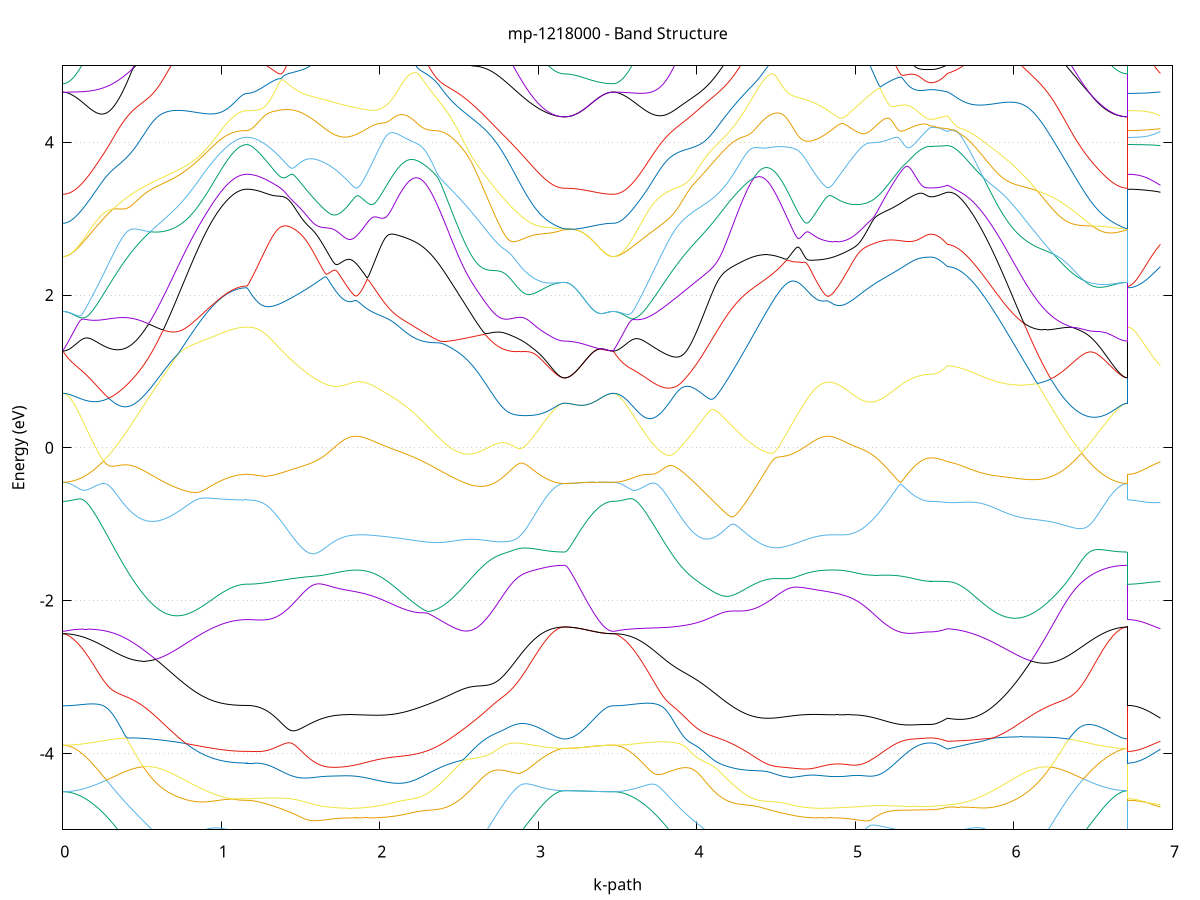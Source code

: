 set title 'mp-1218000 - Band Structure'
set xlabel 'k-path'
set ylabel 'Energy (eV)'
set grid y
set yrange [-5:5]
set terminal png size 800,600
set output 'mp-1218000_bands_gnuplot.png'
plot '-' using 1:2 with lines notitle, '-' using 1:2 with lines notitle, '-' using 1:2 with lines notitle, '-' using 1:2 with lines notitle, '-' using 1:2 with lines notitle, '-' using 1:2 with lines notitle, '-' using 1:2 with lines notitle, '-' using 1:2 with lines notitle, '-' using 1:2 with lines notitle, '-' using 1:2 with lines notitle, '-' using 1:2 with lines notitle, '-' using 1:2 with lines notitle, '-' using 1:2 with lines notitle, '-' using 1:2 with lines notitle, '-' using 1:2 with lines notitle, '-' using 1:2 with lines notitle, '-' using 1:2 with lines notitle, '-' using 1:2 with lines notitle, '-' using 1:2 with lines notitle, '-' using 1:2 with lines notitle, '-' using 1:2 with lines notitle, '-' using 1:2 with lines notitle, '-' using 1:2 with lines notitle, '-' using 1:2 with lines notitle, '-' using 1:2 with lines notitle, '-' using 1:2 with lines notitle, '-' using 1:2 with lines notitle, '-' using 1:2 with lines notitle, '-' using 1:2 with lines notitle, '-' using 1:2 with lines notitle, '-' using 1:2 with lines notitle, '-' using 1:2 with lines notitle, '-' using 1:2 with lines notitle, '-' using 1:2 with lines notitle, '-' using 1:2 with lines notitle, '-' using 1:2 with lines notitle, '-' using 1:2 with lines notitle, '-' using 1:2 with lines notitle, '-' using 1:2 with lines notitle, '-' using 1:2 with lines notitle, '-' using 1:2 with lines notitle, '-' using 1:2 with lines notitle, '-' using 1:2 with lines notitle, '-' using 1:2 with lines notitle, '-' using 1:2 with lines notitle, '-' using 1:2 with lines notitle, '-' using 1:2 with lines notitle, '-' using 1:2 with lines notitle, '-' using 1:2 with lines notitle, '-' using 1:2 with lines notitle, '-' using 1:2 with lines notitle, '-' using 1:2 with lines notitle, '-' using 1:2 with lines notitle, '-' using 1:2 with lines notitle, '-' using 1:2 with lines notitle, '-' using 1:2 with lines notitle, '-' using 1:2 with lines notitle, '-' using 1:2 with lines notitle, '-' using 1:2 with lines notitle, '-' using 1:2 with lines notitle, '-' using 1:2 with lines notitle, '-' using 1:2 with lines notitle, '-' using 1:2 with lines notitle, '-' using 1:2 with lines notitle
0.000000 -35.291494
0.009928 -35.291494
0.019856 -35.291394
0.029784 -35.291194
0.039712 -35.290994
0.049640 -35.290694
0.059568 -35.290394
0.069496 -35.289994
0.079424 -35.289494
0.089352 -35.288894
0.099280 -35.288294
0.109208 -35.287694
0.119136 -35.286894
0.129064 -35.286194
0.138992 -35.285294
0.148920 -35.284394
0.158848 -35.283394
0.168776 -35.282394
0.178704 -35.281294
0.188632 -35.280194
0.198560 -35.278994
0.208488 -35.277794
0.218416 -35.276494
0.228344 -35.275094
0.238272 -35.273694
0.248200 -35.272294
0.258128 -35.270794
0.268056 -35.269194
0.277984 -35.267594
0.287912 -35.265994
0.297840 -35.264294
0.307768 -35.262594
0.317696 -35.260794
0.327624 -35.258994
0.337552 -35.257094
0.347480 -35.255294
0.357408 -35.253294
0.367336 -35.251394
0.377264 -35.249394
0.387192 -35.247394
0.397120 -35.245394
0.407048 -35.243294
0.416976 -35.241194
0.426904 -35.239094
0.436832 -35.236994
0.446760 -35.234894
0.456688 -35.232694
0.466616 -35.230594
0.476545 -35.228394
0.486473 -35.226194
0.496401 -35.223994
0.506329 -35.221794
0.516257 -35.219594
0.526185 -35.217494
0.536113 -35.215294
0.546041 -35.213094
0.555969 -35.210994
0.565897 -35.208794
0.575825 -35.206694
0.585753 -35.204594
0.595681 -35.202594
0.605609 -35.200594
0.615537 -35.199094
0.625465 -35.203494
0.635393 -35.210794
0.645321 -35.218194
0.655249 -35.225594
0.665177 -35.232994
0.675105 -35.240294
0.685033 -35.247594
0.694961 -35.254794
0.704889 -35.261894
0.714817 -35.268894
0.724745 -35.275894
0.734673 -35.282794
0.744601 -35.289594
0.754529 -35.296294
0.764457 -35.302894
0.774385 -35.309394
0.784313 -35.315794
0.794241 -35.322094
0.804169 -35.328194
0.814097 -35.334294
0.824025 -35.340194
0.833953 -35.345994
0.843881 -35.351594
0.853809 -35.357194
0.863737 -35.362494
0.873665 -35.367794
0.883593 -35.372894
0.893521 -35.377794
0.903449 -35.382594
0.913377 -35.387294
0.923305 -35.391794
0.933233 -35.396094
0.943161 -35.400194
0.953089 -35.404194
0.963017 -35.408094
0.972945 -35.411694
0.982873 -35.415194
0.992801 -35.418494
1.002729 -35.421594
1.012657 -35.424594
1.022585 -35.427294
1.032513 -35.429894
1.042441 -35.432294
1.052369 -35.434494
1.062297 -35.436594
1.072225 -35.438394
1.082153 -35.439994
1.092081 -35.441494
1.102009 -35.442694
1.111937 -35.443794
1.121865 -35.444694
1.131793 -35.445394
1.141721 -35.445894
1.151649 -35.446194
1.161577 -35.446194
1.161577 -35.446194
1.171561 -35.446194
1.181544 -35.446094
1.191527 -35.445794
1.201511 -35.445494
1.211494 -35.445094
1.221478 -35.444594
1.231461 -35.444094
1.241444 -35.443394
1.251428 -35.442594
1.261411 -35.441794
1.271395 -35.440894
1.281378 -35.439794
1.291362 -35.438694
1.301345 -35.437494
1.311328 -35.436294
1.321312 -35.434894
1.331295 -35.433494
1.341279 -35.431894
1.351262 -35.430294
1.361245 -35.428594
1.371229 -35.426794
1.381212 -35.424994
1.391196 -35.422994
1.401179 -35.420994
1.411162 -35.418894
1.421146 -35.416694
1.431129 -35.414394
1.441113 -35.412094
1.451096 -35.409694
1.461079 -35.407194
1.471063 -35.404594
1.481046 -35.401994
1.491030 -35.399294
1.501013 -35.396494
1.510997 -35.393694
1.520980 -35.390694
1.530963 -35.387694
1.540947 -35.384694
1.550930 -35.381594
1.560914 -35.378394
1.570897 -35.375094
1.580880 -35.371794
1.590864 -35.368494
1.600847 -35.364994
1.610831 -35.361494
1.620814 -35.357994
1.630797 -35.354394
1.640781 -35.350794
1.650764 -35.346994
1.660748 -35.343294
1.670731 -35.339494
1.680714 -35.335594
1.690698 -35.331694
1.700681 -35.327794
1.710665 -35.323794
1.720648 -35.319794
1.730632 -35.315694
1.740615 -35.311594
1.750598 -35.307394
1.760582 -35.303194
1.770565 -35.298994
1.780549 -35.294794
1.790532 -35.290494
1.800515 -35.286194
1.810499 -35.281894
1.820482 -35.277694
1.830466 -35.274794
1.840449 -35.277794
1.850432 -35.281894
1.850432 -35.281894
1.860397 -35.285994
1.870361 -35.289894
1.880325 -35.293794
1.890289 -35.297494
1.900253 -35.301094
1.910217 -35.304594
1.920181 -35.307894
1.930145 -35.311094
1.940110 -35.314094
1.950074 -35.316994
1.960038 -35.319694
1.970002 -35.322294
1.979966 -35.324694
1.989930 -35.326894
1.999894 -35.328994
2.009858 -35.330994
2.019823 -35.332694
2.029787 -35.334294
2.039751 -35.335694
2.049715 -35.336894
2.059679 -35.337994
2.069643 -35.338894
2.079607 -35.339594
2.089572 -35.340094
2.099536 -35.340394
2.109500 -35.340494
2.119464 -35.340494
2.129428 -35.340294
2.139392 -35.339894
2.149356 -35.339294
2.159320 -35.338494
2.169285 -35.337594
2.179249 -35.336394
2.189213 -35.335094
2.199177 -35.333594
2.209141 -35.331894
2.219105 -35.329994
2.229069 -35.327894
2.239033 -35.325694
2.248998 -35.323194
2.258962 -35.320594
2.268926 -35.317894
2.278890 -35.314894
2.288854 -35.311794
2.298818 -35.308494
2.308782 -35.304994
2.318747 -35.301394
2.328711 -35.297594
2.338675 -35.293694
2.348639 -35.289594
2.358603 -35.285294
2.368567 -35.280894
2.378531 -35.276294
2.388495 -35.271594
2.398460 -35.266794
2.408424 -35.261794
2.418388 -35.256694
2.428352 -35.251394
2.438316 -35.246094
2.448280 -35.240594
2.458244 -35.234994
2.468208 -35.229294
2.478173 -35.223494
2.488137 -35.217594
2.498101 -35.211594
2.508065 -35.205494
2.518029 -35.199294
2.527993 -35.193694
2.537957 -35.194594
2.547922 -35.196494
2.557886 -35.198394
2.567850 -35.200394
2.577814 -35.202394
2.587778 -35.204394
2.597742 -35.206394
2.607706 -35.208394
2.617670 -35.210394
2.627635 -35.212394
2.637599 -35.214394
2.647563 -35.216394
2.657527 -35.218294
2.667491 -35.220294
2.677455 -35.222294
2.687419 -35.224294
2.697383 -35.226194
2.707348 -35.228094
2.717312 -35.230094
2.727276 -35.231994
2.737240 -35.233794
2.747204 -35.235694
2.757168 -35.237594
2.767132 -35.239394
2.777096 -35.241194
2.787061 -35.242894
2.797025 -35.244694
2.806989 -35.246394
2.816953 -35.248094
2.826917 -35.249694
2.836881 -35.251294
2.846845 -35.252894
2.856810 -35.254494
2.866774 -35.255994
2.876738 -35.257494
2.886702 -35.258894
2.896666 -35.260294
2.906630 -35.261594
2.916594 -35.262994
2.926558 -35.264194
2.936523 -35.265394
2.946487 -35.266594
2.956451 -35.267794
2.966415 -35.268794
2.976379 -35.269894
2.986343 -35.270894
2.996307 -35.271794
3.006271 -35.272694
3.016236 -35.273494
3.026200 -35.274294
3.036164 -35.275094
3.046128 -35.275794
3.056092 -35.276394
3.066056 -35.276994
3.076020 -35.277494
3.085984 -35.277994
3.095949 -35.278394
3.105913 -35.278694
3.115877 -35.278994
3.125841 -35.279294
3.135805 -35.279494
3.145769 -35.279594
3.155733 -35.279694
3.165698 -35.279694
3.165698 -35.279694
3.175580 -35.279794
3.185463 -35.279894
3.195346 -35.279994
3.205229 -35.280194
3.215112 -35.280494
3.224994 -35.280894
3.234877 -35.281194
3.244760 -35.281694
3.254643 -35.282194
3.264526 -35.282694
3.274408 -35.283194
3.284291 -35.283794
3.294174 -35.284294
3.304057 -35.284894
3.313940 -35.285494
3.323823 -35.286094
3.333705 -35.286694
3.343588 -35.287294
3.353471 -35.287894
3.363354 -35.288394
3.373237 -35.288894
3.383119 -35.289394
3.393002 -35.289794
3.402885 -35.290194
3.412768 -35.290494
3.422651 -35.290794
3.432534 -35.291094
3.442416 -35.291294
3.452299 -35.291394
3.462182 -35.291494
3.472065 -35.291494
3.472065 -35.291494
3.482039 -35.291494
3.492013 -35.291394
3.501987 -35.291194
3.511961 -35.290994
3.521935 -35.290694
3.531909 -35.290394
3.541883 -35.289894
3.551857 -35.289494
3.561831 -35.288894
3.571805 -35.288294
3.581779 -35.287594
3.591753 -35.286894
3.601727 -35.286094
3.611701 -35.285294
3.621675 -35.284294
3.631649 -35.283394
3.641623 -35.282294
3.651597 -35.281194
3.661570 -35.280094
3.671544 -35.278894
3.681518 -35.277594
3.691492 -35.276294
3.701466 -35.274994
3.711440 -35.273494
3.721414 -35.272094
3.731388 -35.270594
3.741362 -35.268994
3.751336 -35.267394
3.761310 -35.265694
3.771284 -35.263994
3.781258 -35.262294
3.791232 -35.260494
3.801206 -35.258694
3.811180 -35.256794
3.821154 -35.254894
3.831128 -35.252994
3.841102 -35.250994
3.851076 -35.248994
3.861050 -35.246894
3.871024 -35.244894
3.880998 -35.242794
3.890972 -35.240694
3.900946 -35.238494
3.910920 -35.236394
3.920894 -35.234194
3.930868 -35.231994
3.940842 -35.229794
3.950816 -35.227594
3.960790 -35.225394
3.970764 -35.223094
3.980738 -35.220894
3.990712 -35.218594
4.000686 -35.216394
4.010660 -35.214094
4.020634 -35.211894
4.030608 -35.209594
4.040582 -35.207394
4.050556 -35.205094
4.060530 -35.202894
4.070504 -35.200694
4.080478 -35.198594
4.090452 -35.196394
4.100426 -35.194294
4.110400 -35.193394
4.120374 -35.199194
4.130348 -35.205394
4.140322 -35.211494
4.150296 -35.217594
4.160270 -35.223594
4.170244 -35.229394
4.180218 -35.235194
4.190192 -35.240794
4.200166 -35.246394
4.210140 -35.251794
4.220114 -35.257094
4.230088 -35.262194
4.240062 -35.267194
4.250035 -35.272094
4.260009 -35.276794
4.269983 -35.281394
4.279957 -35.285894
4.289931 -35.290094
4.299905 -35.294294
4.309879 -35.298194
4.319853 -35.301994
4.329827 -35.305694
4.339801 -35.309094
4.349775 -35.312494
4.359749 -35.315594
4.369723 -35.318494
4.379697 -35.321294
4.389671 -35.323894
4.399645 -35.326294
4.409619 -35.328594
4.419593 -35.330594
4.429567 -35.332494
4.439541 -35.334194
4.449515 -35.335694
4.459489 -35.336994
4.469463 -35.338194
4.479437 -35.339094
4.489411 -35.339894
4.499385 -35.340494
4.509359 -35.340894
4.519333 -35.341094
4.529307 -35.341094
4.539281 -35.340894
4.549255 -35.340594
4.559229 -35.339994
4.569203 -35.339294
4.579177 -35.338394
4.589151 -35.337294
4.599125 -35.336094
4.609099 -35.334694
4.619073 -35.333094
4.629047 -35.331294
4.639021 -35.329294
4.648995 -35.327194
4.658969 -35.324994
4.668943 -35.322494
4.678917 -35.319894
4.688891 -35.317194
4.698865 -35.314294
4.708839 -35.311194
4.718813 -35.307994
4.728787 -35.304694
4.738761 -35.301194
4.748735 -35.297594
4.758709 -35.293794
4.768683 -35.289994
4.778657 -35.285994
4.788631 -35.281894
4.798605 -35.277894
4.808579 -35.274794
4.818553 -35.277694
4.818553 -35.277694
4.828517 -35.281894
4.838481 -35.286194
4.848445 -35.290494
4.858409 -35.294694
4.868373 -35.298894
4.878337 -35.303094
4.888301 -35.307294
4.898266 -35.311394
4.908230 -35.315494
4.918194 -35.319594
4.928158 -35.323594
4.938122 -35.327594
4.948086 -35.331494
4.958050 -35.335394
4.968015 -35.339294
4.977979 -35.343094
4.987943 -35.346794
4.997907 -35.350494
5.007871 -35.354194
5.017835 -35.357694
5.027799 -35.361294
5.037763 -35.364794
5.047728 -35.368194
5.057692 -35.371494
5.067656 -35.374794
5.077620 -35.378094
5.087584 -35.381194
5.097548 -35.384394
5.107512 -35.387394
5.117476 -35.390394
5.127441 -35.393294
5.137405 -35.396094
5.147369 -35.398894
5.157333 -35.401594
5.167297 -35.404294
5.177261 -35.406794
5.187225 -35.409294
5.197189 -35.411694
5.207154 -35.413994
5.217118 -35.416294
5.227082 -35.418494
5.237046 -35.420594
5.247010 -35.422594
5.256974 -35.424494
5.266938 -35.426394
5.276903 -35.428194
5.286867 -35.429894
5.296831 -35.431494
5.306795 -35.432994
5.316759 -35.434394
5.326723 -35.435794
5.336687 -35.437094
5.346651 -35.438294
5.356616 -35.439394
5.366580 -35.440394
5.376544 -35.441294
5.386508 -35.442194
5.396472 -35.442894
5.406436 -35.443594
5.416400 -35.444194
5.426364 -35.444594
5.436329 -35.444994
5.446293 -35.445394
5.456257 -35.445594
5.466221 -35.445694
5.476185 -35.445794
5.476185 -35.445794
5.485612 -35.445794
5.495040 -35.445794
5.504467 -35.445694
5.513895 -35.445694
5.523322 -35.445694
5.532749 -35.445694
5.542177 -35.445694
5.551604 -35.445594
5.561032 -35.445594
5.570459 -35.445594
5.579886 -35.445494
5.579886 -35.445494
5.589878 -35.445094
5.599870 -35.444394
5.609861 -35.443594
5.619853 -35.442494
5.629845 -35.441294
5.639836 -35.439794
5.649828 -35.438194
5.659820 -35.436294
5.669812 -35.434294
5.679803 -35.432094
5.689795 -35.429694
5.699787 -35.427094
5.709778 -35.424294
5.719770 -35.421294
5.729762 -35.418194
5.739753 -35.414794
5.749745 -35.411294
5.759737 -35.407594
5.769728 -35.403794
5.779720 -35.399694
5.789712 -35.395494
5.799704 -35.391194
5.809695 -35.386594
5.819687 -35.381994
5.829679 -35.377094
5.839670 -35.372094
5.849662 -35.366994
5.859654 -35.361694
5.869645 -35.356194
5.879637 -35.350594
5.889629 -35.344894
5.899620 -35.339094
5.909612 -35.333094
5.919604 -35.326994
5.929596 -35.320794
5.939587 -35.314394
5.949579 -35.307994
5.959571 -35.301394
5.969562 -35.294794
5.979554 -35.287994
5.989546 -35.281194
5.999537 -35.274194
6.009529 -35.267194
6.019521 -35.260094
6.029513 -35.252994
6.039504 -35.245694
6.049496 -35.238394
6.059488 -35.231094
6.069479 -35.223694
6.079471 -35.216294
6.089463 -35.208894
6.099454 -35.201694
6.109446 -35.199794
6.119438 -35.201394
6.129429 -35.203194
6.139421 -35.205094
6.149413 -35.206994
6.159405 -35.208894
6.169396 -35.210794
6.179388 -35.212694
6.189380 -35.214594
6.199371 -35.216594
6.209363 -35.218494
6.219355 -35.220394
6.229346 -35.222394
6.239338 -35.224294
6.249330 -35.226194
6.259321 -35.228094
6.269313 -35.229994
6.279305 -35.231894
6.289297 -35.233794
6.299288 -35.235594
6.309280 -35.237494
6.319272 -35.239294
6.329263 -35.241094
6.339255 -35.242794
6.349247 -35.244594
6.359238 -35.246294
6.369230 -35.247994
6.379222 -35.249594
6.389213 -35.251194
6.399205 -35.252794
6.409197 -35.254394
6.419189 -35.255894
6.429180 -35.257394
6.439172 -35.258794
6.449164 -35.260194
6.459155 -35.261594
6.469147 -35.262894
6.479139 -35.264094
6.489130 -35.265394
6.499122 -35.266594
6.509114 -35.267694
6.519105 -35.268794
6.529097 -35.269794
6.539089 -35.270794
6.549081 -35.271794
6.559072 -35.272694
6.569064 -35.273494
6.579056 -35.274294
6.589047 -35.274994
6.599039 -35.275694
6.609031 -35.276394
6.619022 -35.276894
6.629014 -35.277494
6.639006 -35.277894
6.648997 -35.278394
6.658989 -35.278694
6.668981 -35.278994
6.678973 -35.279294
6.688964 -35.279494
6.698956 -35.279594
6.708948 -35.279694
6.718939 -35.279694
6.718939 -35.446194
6.728703 -35.446194
6.738467 -35.446194
6.748231 -35.446194
6.757994 -35.446194
6.767758 -35.446194
6.777522 -35.446194
6.787286 -35.446194
6.797049 -35.446094
6.806813 -35.446094
6.816577 -35.446094
6.826341 -35.445994
6.836104 -35.445994
6.845868 -35.445894
6.855632 -35.445894
6.865396 -35.445794
6.875159 -35.445794
6.884923 -35.445694
6.894687 -35.445694
6.904451 -35.445594
6.914214 -35.445594
6.923978 -35.445494
e
0.000000 -34.939994
0.009928 -34.939894
0.019856 -34.939894
0.029784 -34.939894
0.039712 -34.939894
0.049640 -34.939894
0.059568 -34.939894
0.069496 -34.939894
0.079424 -34.939794
0.089352 -34.939794
0.099280 -34.939894
0.109208 -34.939894
0.119136 -34.939994
0.129064 -34.940094
0.138992 -34.940194
0.148920 -34.940394
0.158848 -34.940694
0.168776 -34.941094
0.178704 -34.941694
0.188632 -34.942394
0.198560 -34.943294
0.208488 -34.944494
0.218416 -34.945994
0.228344 -34.947894
0.238272 -34.950194
0.248200 -34.952894
0.258128 -34.956094
0.268056 -34.959694
0.277984 -34.963694
0.287912 -34.968094
0.297840 -34.972794
0.307768 -34.977794
0.317696 -34.983094
0.327624 -34.988594
0.337552 -34.994394
0.347480 -35.000294
0.357408 -35.006394
0.367336 -35.012694
0.377264 -35.019094
0.387192 -35.025694
0.397120 -35.032394
0.407048 -35.039194
0.416976 -35.046094
0.426904 -35.053094
0.436832 -35.060194
0.446760 -35.067394
0.456688 -35.074694
0.466616 -35.081994
0.476545 -35.089394
0.486473 -35.096794
0.496401 -35.104294
0.506329 -35.111794
0.516257 -35.119394
0.526185 -35.126994
0.536113 -35.134594
0.546041 -35.142194
0.555969 -35.149794
0.565897 -35.157494
0.575825 -35.165094
0.585753 -35.172694
0.595681 -35.180294
0.605609 -35.187794
0.615537 -35.194894
0.625465 -35.195994
0.635393 -35.194294
0.645321 -35.192394
0.655249 -35.190594
0.665177 -35.188794
0.675105 -35.187094
0.685033 -35.185394
0.694961 -35.183694
0.704889 -35.182194
0.714817 -35.180694
0.724745 -35.179194
0.734673 -35.177894
0.744601 -35.176594
0.754529 -35.175494
0.764457 -35.174394
0.774385 -35.173394
0.784313 -35.172494
0.794241 -35.171794
0.804169 -35.171094
0.814097 -35.170494
0.824025 -35.170094
0.833953 -35.169794
0.843881 -35.169594
0.853809 -35.169494
0.863737 -35.169494
0.873665 -35.169694
0.883593 -35.169994
0.893521 -35.170294
0.903449 -35.170794
0.913377 -35.171394
0.923305 -35.171994
0.933233 -35.172694
0.943161 -35.173594
0.953089 -35.174394
0.963017 -35.175294
0.972945 -35.176294
0.982873 -35.177294
0.992801 -35.178294
1.002729 -35.179294
1.012657 -35.180294
1.022585 -35.181294
1.032513 -35.182194
1.042441 -35.183194
1.052369 -35.184094
1.062297 -35.184894
1.072225 -35.185694
1.082153 -35.186394
1.092081 -35.186994
1.102009 -35.187594
1.111937 -35.188094
1.121865 -35.188494
1.131793 -35.188794
1.141721 -35.188994
1.151649 -35.189194
1.161577 -35.189194
1.161577 -35.189194
1.171561 -35.189194
1.181544 -35.189094
1.191527 -35.188894
1.201511 -35.188694
1.211494 -35.188394
1.221478 -35.187994
1.231461 -35.187594
1.241444 -35.187094
1.251428 -35.186494
1.261411 -35.185794
1.271395 -35.185094
1.281378 -35.184394
1.291362 -35.183594
1.301345 -35.182694
1.311328 -35.181694
1.321312 -35.180694
1.331295 -35.179694
1.341279 -35.178494
1.351262 -35.177394
1.361245 -35.176094
1.371229 -35.174894
1.381212 -35.173494
1.391196 -35.172194
1.401179 -35.170794
1.411162 -35.169294
1.421146 -35.167794
1.431129 -35.166294
1.441113 -35.164794
1.451096 -35.163194
1.461079 -35.161594
1.471063 -35.159894
1.481046 -35.158294
1.491030 -35.156694
1.501013 -35.154994
1.510997 -35.153294
1.520980 -35.151694
1.530963 -35.150094
1.540947 -35.148494
1.550930 -35.147094
1.560914 -35.145994
1.570897 -35.145494
1.580880 -35.146694
1.590864 -35.150194
1.600847 -35.154894
1.610831 -35.159994
1.620814 -35.165294
1.630797 -35.170694
1.640781 -35.176094
1.650764 -35.181594
1.660748 -35.186994
1.670731 -35.192494
1.680714 -35.197894
1.690698 -35.203294
1.700681 -35.208694
1.710665 -35.213994
1.720648 -35.219294
1.730632 -35.224594
1.740615 -35.229794
1.750598 -35.234894
1.760582 -35.239994
1.770565 -35.244994
1.780549 -35.249894
1.790532 -35.254694
1.800515 -35.259394
1.810499 -35.263994
1.820482 -35.268394
1.830466 -35.271294
1.840449 -35.268194
1.850432 -35.263894
1.850432 -35.263894
1.860397 -35.259494
1.870361 -35.255094
1.880325 -35.250594
1.890289 -35.246094
1.900253 -35.241594
1.910217 -35.237094
1.920181 -35.232594
1.930145 -35.227994
1.940110 -35.223494
1.950074 -35.218894
1.960038 -35.214294
1.970002 -35.209794
1.979966 -35.205194
1.989930 -35.200694
1.999894 -35.196194
2.009858 -35.191594
2.019823 -35.187094
2.029787 -35.182694
2.039751 -35.178194
2.049715 -35.173794
2.059679 -35.169394
2.069643 -35.165094
2.079607 -35.160994
2.089572 -35.156894
2.099536 -35.153094
2.109500 -35.149694
2.119464 -35.146894
2.129428 -35.144894
2.139392 -35.143794
2.149356 -35.143294
2.159320 -35.143394
2.169285 -35.143694
2.179249 -35.144194
2.189213 -35.144794
2.199177 -35.145494
2.209141 -35.146294
2.219105 -35.147094
2.229069 -35.147994
2.239033 -35.148894
2.248998 -35.149894
2.258962 -35.150894
2.268926 -35.151894
2.278890 -35.152994
2.288854 -35.154194
2.298818 -35.155294
2.308782 -35.156594
2.318747 -35.157794
2.328711 -35.159094
2.338675 -35.160394
2.348639 -35.161794
2.358603 -35.163294
2.368567 -35.164694
2.378531 -35.166194
2.388495 -35.167694
2.398460 -35.169294
2.408424 -35.170894
2.418388 -35.172594
2.428352 -35.174294
2.438316 -35.175994
2.448280 -35.177694
2.458244 -35.179494
2.468208 -35.181294
2.478173 -35.183094
2.488137 -35.184894
2.498101 -35.186794
2.508065 -35.188694
2.518029 -35.190494
2.527993 -35.191794
2.537957 -35.186494
2.547922 -35.180194
2.557886 -35.173694
2.567850 -35.167194
2.577814 -35.160594
2.587778 -35.153994
2.597742 -35.147394
2.607706 -35.140694
2.617670 -35.133994
2.627635 -35.127194
2.637599 -35.120494
2.647563 -35.113794
2.657527 -35.107094
2.667491 -35.100294
2.677455 -35.093694
2.687419 -35.086994
2.697383 -35.080394
2.707348 -35.073794
2.717312 -35.067294
2.727276 -35.060894
2.737240 -35.054494
2.747204 -35.048294
2.757168 -35.042094
2.767132 -35.036094
2.777096 -35.030294
2.787061 -35.024494
2.797025 -35.018994
2.806989 -35.013694
2.816953 -35.008594
2.826917 -35.003694
2.836881 -34.999194
2.846845 -34.994894
2.856810 -34.990994
2.866774 -34.987494
2.876738 -34.984294
2.886702 -34.981594
2.896666 -34.979194
2.906630 -34.977194
2.916594 -34.975594
2.926558 -34.974294
2.936523 -34.973294
2.946487 -34.972494
2.956451 -34.971894
2.966415 -34.971494
2.976379 -34.971194
2.986343 -34.971094
2.996307 -34.970994
3.006271 -34.971094
3.016236 -34.971094
3.026200 -34.971194
3.036164 -34.971394
3.046128 -34.971494
3.056092 -34.971694
3.066056 -34.971894
3.076020 -34.972094
3.085984 -34.972194
3.095949 -34.972394
3.105913 -34.972494
3.115877 -34.972594
3.125841 -34.972694
3.135805 -34.972794
3.145769 -34.972894
3.155733 -34.972894
3.165698 -34.972894
3.165698 -34.972894
3.175580 -34.972794
3.185463 -34.972594
3.195346 -34.972194
3.205229 -34.971594
3.215112 -34.970894
3.224994 -34.969994
3.234877 -34.968994
3.244760 -34.967894
3.254643 -34.966694
3.264526 -34.965294
3.274408 -34.963894
3.284291 -34.962394
3.294174 -34.960794
3.304057 -34.959194
3.313940 -34.957494
3.323823 -34.955894
3.333705 -34.954194
3.343588 -34.952594
3.353471 -34.950894
3.363354 -34.949394
3.373237 -34.947894
3.383119 -34.946494
3.393002 -34.945194
3.402885 -34.944094
3.412768 -34.942994
3.422651 -34.942094
3.432534 -34.941294
3.442416 -34.940694
3.452299 -34.940294
3.462182 -34.939994
3.472065 -34.939994
3.472065 -34.939994
3.482039 -34.939894
3.492013 -34.939894
3.501987 -34.939894
3.511961 -34.939894
3.521935 -34.939894
3.531909 -34.939794
3.541883 -34.939794
3.551857 -34.939794
3.561831 -34.939794
3.571805 -34.939794
3.581779 -34.939794
3.591753 -34.939894
3.601727 -34.939994
3.611701 -34.940094
3.621675 -34.940294
3.631649 -34.940594
3.641623 -34.940994
3.651597 -34.941594
3.661570 -34.942294
3.671544 -34.943194
3.681518 -34.944494
3.691492 -34.945994
3.701466 -34.947894
3.711440 -34.950194
3.721414 -34.952994
3.731388 -34.956194
3.741362 -34.959794
3.751336 -34.963694
3.761310 -34.968094
3.771284 -34.972794
3.781258 -34.977694
3.791232 -34.982894
3.801206 -34.988294
3.811180 -34.993894
3.821154 -34.999694
3.831128 -35.005594
3.841102 -35.011694
3.851076 -35.017894
3.861050 -35.024194
3.871024 -35.030594
3.880998 -35.037094
3.890972 -35.043694
3.900946 -35.050294
3.910920 -35.056994
3.920894 -35.063794
3.930868 -35.070594
3.940842 -35.077494
3.950816 -35.084294
3.960790 -35.091194
3.970764 -35.098094
3.980738 -35.105094
3.990712 -35.111994
4.000686 -35.118894
4.010660 -35.125794
4.020634 -35.132694
4.030608 -35.139494
4.040582 -35.146294
4.050556 -35.153094
4.060530 -35.159794
4.070504 -35.166494
4.080478 -35.173094
4.090452 -35.179694
4.100426 -35.186094
4.110400 -35.191294
4.120374 -35.189794
4.130348 -35.187794
4.140322 -35.185794
4.150296 -35.183794
4.160270 -35.181794
4.170244 -35.179894
4.180218 -35.177994
4.190192 -35.176094
4.200166 -35.174294
4.210140 -35.172494
4.220114 -35.170794
4.230088 -35.169094
4.240062 -35.167494
4.250035 -35.165894
4.260009 -35.164294
4.269983 -35.162894
4.279957 -35.161394
4.289931 -35.159994
4.299905 -35.158694
4.309879 -35.157394
4.319853 -35.156194
4.329827 -35.154994
4.339801 -35.153894
4.349775 -35.152894
4.359749 -35.151794
4.369723 -35.150894
4.379697 -35.149994
4.389671 -35.149094
4.399645 -35.148294
4.409619 -35.147494
4.419593 -35.146794
4.429567 -35.146094
4.439541 -35.145494
4.449515 -35.144994
4.459489 -35.144594
4.469463 -35.144394
4.479437 -35.144294
4.489411 -35.144594
4.499385 -35.145294
4.509359 -35.146594
4.519333 -35.148694
4.529307 -35.151394
4.539281 -35.154594
4.549255 -35.158194
4.559229 -35.162094
4.569203 -35.166094
4.579177 -35.170294
4.589151 -35.174494
4.599125 -35.178794
4.609099 -35.183194
4.619073 -35.187594
4.629047 -35.192094
4.639021 -35.196494
4.648995 -35.200994
4.658969 -35.205494
4.668943 -35.209994
4.678917 -35.214594
4.688891 -35.219094
4.698865 -35.223594
4.708839 -35.228194
4.718813 -35.232694
4.728787 -35.237194
4.738761 -35.241694
4.748735 -35.246194
4.758709 -35.250694
4.768683 -35.255094
4.778657 -35.259594
4.788631 -35.263994
4.798605 -35.268194
4.808579 -35.271294
4.818553 -35.268394
4.818553 -35.268394
4.828517 -35.263994
4.838481 -35.259394
4.848445 -35.254694
4.858409 -35.249894
4.868373 -35.244994
4.878337 -35.239994
4.888301 -35.234994
4.898266 -35.229894
4.908230 -35.224694
4.918194 -35.219494
4.928158 -35.214194
4.938122 -35.208894
4.948086 -35.203594
4.958050 -35.198194
4.968015 -35.192794
4.977979 -35.187394
4.987943 -35.181994
4.997907 -35.176694
5.007871 -35.171394
5.017835 -35.166094
5.027799 -35.160994
5.037763 -35.156094
5.047728 -35.151694
5.057692 -35.148194
5.067656 -35.146194
5.077620 -35.145794
5.087584 -35.146194
5.097548 -35.147194
5.107512 -35.148394
5.117476 -35.149694
5.127441 -35.150994
5.137405 -35.152494
5.147369 -35.153894
5.157333 -35.155394
5.167297 -35.156794
5.177261 -35.158294
5.187225 -35.159694
5.197189 -35.161094
5.207154 -35.162494
5.217118 -35.163894
5.227082 -35.165194
5.237046 -35.166494
5.247010 -35.167794
5.256974 -35.168994
5.266938 -35.170194
5.276903 -35.171394
5.286867 -35.172494
5.296831 -35.173594
5.306795 -35.174594
5.316759 -35.175594
5.326723 -35.176494
5.336687 -35.177294
5.346651 -35.178194
5.356616 -35.178894
5.366580 -35.179594
5.376544 -35.180294
5.386508 -35.180794
5.396472 -35.181394
5.406436 -35.181794
5.416400 -35.182194
5.426364 -35.182594
5.436329 -35.182894
5.446293 -35.183094
5.456257 -35.183194
5.466221 -35.183294
5.476185 -35.183394
5.476185 -35.183394
5.485612 -35.183394
5.495040 -35.183394
5.504467 -35.183494
5.513895 -35.183594
5.523322 -35.183694
5.532749 -35.183894
5.542177 -35.183994
5.551604 -35.184194
5.561032 -35.184394
5.570459 -35.184594
5.579886 -35.184894
5.579886 -35.184894
5.589878 -35.184694
5.599870 -35.184494
5.609861 -35.184194
5.619853 -35.183794
5.629845 -35.183394
5.639836 -35.182794
5.649828 -35.182294
5.659820 -35.181594
5.669812 -35.180894
5.679803 -35.180194
5.689795 -35.179394
5.699787 -35.178594
5.709778 -35.177794
5.719770 -35.176894
5.729762 -35.176094
5.739753 -35.175294
5.749745 -35.174494
5.759737 -35.173794
5.769728 -35.173094
5.779720 -35.172494
5.789712 -35.171894
5.799704 -35.171394
5.809695 -35.170994
5.819687 -35.170694
5.829679 -35.170494
5.839670 -35.170294
5.849662 -35.170294
5.859654 -35.170394
5.869645 -35.170494
5.879637 -35.170794
5.889629 -35.171194
5.899620 -35.171694
5.909612 -35.172294
5.919604 -35.172994
5.929596 -35.173694
5.939587 -35.174594
5.949579 -35.175594
5.959571 -35.176594
5.969562 -35.177694
5.979554 -35.178894
5.989546 -35.180194
5.999537 -35.181494
6.009529 -35.182894
6.019521 -35.184294
6.029513 -35.185794
6.039504 -35.187394
6.049496 -35.188994
6.059488 -35.190594
6.069479 -35.192294
6.079471 -35.193994
6.089463 -35.195694
6.099454 -35.197094
6.109446 -35.193294
6.119438 -35.185894
6.129429 -35.178394
6.139421 -35.170794
6.149413 -35.163194
6.159405 -35.155594
6.169396 -35.148094
6.179388 -35.140494
6.189380 -35.132894
6.199371 -35.125394
6.209363 -35.117994
6.219355 -35.110494
6.229346 -35.103094
6.239338 -35.095794
6.249330 -35.088594
6.259321 -35.081394
6.269313 -35.074294
6.279305 -35.067294
6.289297 -35.060494
6.299288 -35.053694
6.309280 -35.047094
6.319272 -35.040594
6.329263 -35.034294
6.339255 -35.028194
6.349247 -35.022294
6.359238 -35.016594
6.369230 -35.011094
6.379222 -35.005994
6.389213 -35.001094
6.399205 -34.996594
6.409197 -34.992394
6.419189 -34.988594
6.429180 -34.985294
6.439172 -34.982294
6.449164 -34.979794
6.459155 -34.977694
6.469147 -34.975894
6.479139 -34.974494
6.489130 -34.973394
6.499122 -34.972594
6.509114 -34.971994
6.519105 -34.971594
6.529097 -34.971294
6.539089 -34.971094
6.549081 -34.971094
6.559072 -34.971094
6.569064 -34.971094
6.579056 -34.971194
6.589047 -34.971394
6.599039 -34.971494
6.609031 -34.971694
6.619022 -34.971894
6.629014 -34.972094
6.639006 -34.972194
6.648997 -34.972394
6.658989 -34.972494
6.668981 -34.972594
6.678973 -34.972694
6.688964 -34.972794
6.698956 -34.972894
6.708948 -34.972894
6.718939 -34.972894
6.718939 -35.189194
6.728703 -35.189194
6.738467 -35.189194
6.748231 -35.189094
6.757994 -35.188994
6.767758 -35.188894
6.777522 -35.188794
6.787286 -35.188594
6.797049 -35.188394
6.806813 -35.188194
6.816577 -35.187994
6.826341 -35.187694
6.836104 -35.187494
6.845868 -35.187194
6.855632 -35.186894
6.865396 -35.186594
6.875159 -35.186294
6.884923 -35.185994
6.894687 -35.185694
6.904451 -35.185394
6.914214 -35.185094
6.923978 -35.184894
e
0.000000 -34.863594
0.009928 -34.863694
0.019856 -34.863994
0.029784 -34.864494
0.039712 -34.865194
0.049640 -34.866094
0.059568 -34.867194
0.069496 -34.868494
0.079424 -34.869994
0.089352 -34.871694
0.099280 -34.873594
0.109208 -34.875594
0.119136 -34.877794
0.129064 -34.880194
0.138992 -34.882694
0.148920 -34.885294
0.158848 -34.887994
0.168776 -34.890694
0.178704 -34.893494
0.188632 -34.896294
0.198560 -34.899094
0.208488 -34.901794
0.218416 -34.904294
0.228344 -34.906594
0.238272 -34.908594
0.248200 -34.910394
0.258128 -34.911894
0.268056 -34.913094
0.277984 -34.913994
0.287912 -34.914694
0.297840 -34.915194
0.307768 -34.915594
0.317696 -34.915794
0.327624 -34.915894
0.337552 -34.915894
0.347480 -34.915794
0.357408 -34.915694
0.367336 -34.915494
0.377264 -34.915294
0.387192 -34.915094
0.397120 -34.914894
0.407048 -34.914694
0.416976 -34.914494
0.426904 -34.914294
0.436832 -34.914094
0.446760 -34.913894
0.456688 -34.913794
0.466616 -34.913694
0.476545 -34.913694
0.486473 -34.914594
0.496401 -34.916394
0.506329 -34.918094
0.516257 -34.919894
0.526185 -34.921694
0.536113 -34.923494
0.546041 -34.925294
0.555969 -34.927194
0.565897 -34.928994
0.575825 -34.930794
0.585753 -34.932594
0.595681 -34.934394
0.605609 -34.936194
0.615537 -34.937994
0.625465 -34.939794
0.635393 -34.941594
0.645321 -34.943394
0.655249 -34.945194
0.665177 -34.946994
0.675105 -34.948694
0.685033 -34.950494
0.694961 -34.952194
0.704889 -34.954694
0.714817 -34.958794
0.724745 -34.963094
0.734673 -34.967294
0.744601 -34.971594
0.754529 -34.975894
0.764457 -34.980194
0.774385 -34.984394
0.784313 -34.988594
0.794241 -34.992594
0.804169 -34.996594
0.814097 -35.000394
0.824025 -35.004094
0.833953 -35.007694
0.843881 -35.011094
0.853809 -35.014294
0.863737 -35.017394
0.873665 -35.020294
0.883593 -35.023094
0.893521 -35.025694
0.903449 -35.028094
0.913377 -35.030294
0.923305 -35.032294
0.933233 -35.034194
0.943161 -35.035994
0.953089 -35.037594
0.963017 -35.038994
0.972945 -35.040294
0.982873 -35.041494
0.992801 -35.042594
1.002729 -35.043494
1.012657 -35.044294
1.022585 -35.045094
1.032513 -35.045794
1.042441 -35.046294
1.052369 -35.046894
1.062297 -35.047294
1.072225 -35.047694
1.082153 -35.047994
1.092081 -35.048294
1.102009 -35.048494
1.111937 -35.048694
1.121865 -35.048894
1.131793 -35.048994
1.141721 -35.049094
1.151649 -35.049094
1.161577 -35.049194
1.161577 -35.049194
1.171561 -35.049094
1.181544 -35.049094
1.191527 -35.048994
1.201511 -35.048894
1.211494 -35.048694
1.221478 -35.048594
1.231461 -35.048394
1.241444 -35.048094
1.251428 -35.047894
1.261411 -35.047594
1.271395 -35.047294
1.281378 -35.046994
1.291362 -35.046594
1.301345 -35.046294
1.311328 -35.045994
1.321312 -35.045794
1.331295 -35.045694
1.341279 -35.045694
1.351262 -35.045994
1.361245 -35.046794
1.371229 -35.048094
1.381212 -35.050194
1.391196 -35.052794
1.401179 -35.055994
1.411162 -35.059594
1.421146 -35.063394
1.431129 -35.067494
1.441113 -35.071694
1.451096 -35.076094
1.461079 -35.080594
1.471063 -35.085294
1.481046 -35.089994
1.491030 -35.094894
1.501013 -35.099794
1.510997 -35.104794
1.520980 -35.109794
1.530963 -35.114894
1.540947 -35.119994
1.550930 -35.124994
1.560914 -35.129794
1.570897 -35.133994
1.580880 -35.136594
1.590864 -35.136894
1.600847 -35.136094
1.610831 -35.134894
1.620814 -35.133594
1.630797 -35.132194
1.640781 -35.130794
1.650764 -35.129494
1.660748 -35.128194
1.670731 -35.126894
1.680714 -35.125694
1.690698 -35.124594
1.700681 -35.123494
1.710665 -35.122494
1.720648 -35.121494
1.730632 -35.120694
1.740615 -35.119894
1.750598 -35.119194
1.760582 -35.118494
1.770565 -35.117994
1.780549 -35.117494
1.790532 -35.117194
1.800515 -35.116894
1.810499 -35.116694
1.820482 -35.116494
1.830466 -35.116494
1.840449 -35.116494
1.850432 -35.116594
1.850432 -35.116594
1.860397 -35.116794
1.870361 -35.117094
1.880325 -35.117394
1.890289 -35.117794
1.900253 -35.118294
1.910217 -35.118794
1.920181 -35.119394
1.930145 -35.119994
1.940110 -35.120594
1.950074 -35.121294
1.960038 -35.121994
1.970002 -35.122794
1.979966 -35.123494
1.989930 -35.124294
1.999894 -35.125094
2.009858 -35.125894
2.019823 -35.126694
2.029787 -35.127494
2.039751 -35.128194
2.049715 -35.128894
2.059679 -35.129594
2.069643 -35.130294
2.079607 -35.130794
2.089572 -35.131194
2.099536 -35.131294
2.109500 -35.131094
2.119464 -35.130294
2.129428 -35.128794
2.139392 -35.126294
2.149356 -35.123194
2.159320 -35.119694
2.169285 -35.115894
2.179249 -35.111994
2.189213 -35.107894
2.199177 -35.103794
2.209141 -35.099694
2.219105 -35.095594
2.229069 -35.091394
2.239033 -35.087294
2.248998 -35.083194
2.258962 -35.078994
2.268926 -35.074894
2.278890 -35.070794
2.288854 -35.066694
2.298818 -35.062594
2.308782 -35.058594
2.318747 -35.054494
2.328711 -35.050494
2.338675 -35.046494
2.348639 -35.042494
2.358603 -35.038494
2.368567 -35.034494
2.378531 -35.030494
2.388495 -35.026594
2.398460 -35.022694
2.408424 -35.018794
2.418388 -35.014894
2.428352 -35.010994
2.438316 -35.007194
2.448280 -35.003394
2.458244 -34.999694
2.468208 -34.995994
2.478173 -34.992294
2.488137 -34.988594
2.498101 -34.984994
2.508065 -34.981494
2.518029 -34.977994
2.527993 -34.974494
2.537957 -34.971094
2.547922 -34.967794
2.557886 -34.964494
2.567850 -34.961294
2.577814 -34.958094
2.587778 -34.954994
2.597742 -34.951994
2.607706 -34.948994
2.617670 -34.946194
2.627635 -34.943394
2.637599 -34.940694
2.647563 -34.938094
2.657527 -34.935594
2.667491 -34.933294
2.677455 -34.931094
2.687419 -34.929094
2.697383 -34.927394
2.707348 -34.926094
2.717312 -34.924994
2.727276 -34.924294
2.737240 -34.923894
2.747204 -34.923794
2.757168 -34.923794
2.767132 -34.923894
2.777096 -34.924094
2.787061 -34.924294
2.797025 -34.924394
2.806989 -34.924494
2.816953 -34.924394
2.826917 -34.924194
2.836881 -34.923894
2.846845 -34.923294
2.856810 -34.922494
2.866774 -34.921494
2.876738 -34.920194
2.886702 -34.918594
2.896666 -34.916694
2.906630 -34.914594
2.916594 -34.912194
2.926558 -34.909694
2.936523 -34.906994
2.946487 -34.904194
2.956451 -34.901294
2.966415 -34.898394
2.976379 -34.895494
2.986343 -34.892594
2.996307 -34.889794
3.006271 -34.887094
3.016236 -34.884394
3.026200 -34.881894
3.036164 -34.879494
3.046128 -34.877194
3.056092 -34.875094
3.066056 -34.873194
3.076020 -34.871394
3.085984 -34.869794
3.095949 -34.868294
3.105913 -34.867094
3.115877 -34.865994
3.125841 -34.865094
3.135805 -34.864394
3.145769 -34.863894
3.155733 -34.863594
3.165698 -34.863594
3.165698 -34.863594
3.175580 -34.863594
3.185463 -34.863594
3.195346 -34.863594
3.205229 -34.863594
3.215112 -34.863594
3.224994 -34.863594
3.234877 -34.863594
3.244760 -34.863594
3.254643 -34.863594
3.264526 -34.863594
3.274408 -34.863594
3.284291 -34.863594
3.294174 -34.863594
3.304057 -34.863594
3.313940 -34.863594
3.323823 -34.863594
3.333705 -34.863594
3.343588 -34.863594
3.353471 -34.863594
3.363354 -34.863594
3.373237 -34.863594
3.383119 -34.863594
3.393002 -34.863594
3.402885 -34.863594
3.412768 -34.863594
3.422651 -34.863594
3.432534 -34.863594
3.442416 -34.863594
3.452299 -34.863594
3.462182 -34.863594
3.472065 -34.863594
3.472065 -34.863594
3.482039 -34.863694
3.492013 -34.863994
3.501987 -34.864494
3.511961 -34.865194
3.521935 -34.866194
3.531909 -34.867294
3.541883 -34.868594
3.551857 -34.870194
3.561831 -34.871894
3.571805 -34.873794
3.581779 -34.875794
3.591753 -34.877994
3.601727 -34.880394
3.611701 -34.882894
3.621675 -34.885494
3.631649 -34.888194
3.641623 -34.890994
3.651597 -34.893794
3.661570 -34.896594
3.671544 -34.899294
3.681518 -34.901994
3.691492 -34.904494
3.701466 -34.906694
3.711440 -34.908694
3.721414 -34.910494
3.731388 -34.911894
3.741362 -34.913094
3.751336 -34.914094
3.761310 -34.914794
3.771284 -34.915394
3.781258 -34.915794
3.791232 -34.916094
3.801206 -34.916394
3.811180 -34.916594
3.821154 -34.916894
3.831128 -34.917194
3.841102 -34.917494
3.851076 -34.917894
3.861050 -34.918394
3.871024 -34.919094
3.880998 -34.919994
3.890972 -34.921094
3.900946 -34.922294
3.910920 -34.923794
3.920894 -34.925494
3.930868 -34.927294
3.940842 -34.929294
3.950816 -34.931494
3.960790 -34.933694
3.970764 -34.936094
3.980738 -34.938594
3.990712 -34.941194
4.000686 -34.943894
4.010660 -34.946594
4.020634 -34.949494
4.030608 -34.952394
4.040582 -34.955394
4.050556 -34.958394
4.060530 -34.961494
4.070504 -34.964694
4.080478 -34.967894
4.090452 -34.971194
4.100426 -34.974594
4.110400 -34.977894
4.120374 -34.981394
4.130348 -34.984894
4.140322 -34.988394
4.150296 -34.991994
4.160270 -34.995594
4.170244 -34.999194
4.180218 -35.002894
4.190192 -35.006594
4.200166 -35.010294
4.210140 -35.014094
4.220114 -35.017894
4.230088 -35.021694
4.240062 -35.025494
4.250035 -35.029294
4.260009 -35.033194
4.269983 -35.036994
4.279957 -35.040894
4.289931 -35.044794
4.299905 -35.048694
4.309879 -35.052594
4.319853 -35.056494
4.329827 -35.060394
4.339801 -35.064294
4.349775 -35.068294
4.359749 -35.072294
4.369723 -35.076194
4.379697 -35.080194
4.389671 -35.084194
4.399645 -35.088194
4.409619 -35.092194
4.419593 -35.096194
4.429567 -35.100094
4.439541 -35.104094
4.449515 -35.107994
4.459489 -35.111794
4.469463 -35.115594
4.479437 -35.119094
4.489411 -35.122394
4.499385 -35.125194
4.509359 -35.127394
4.519333 -35.128994
4.529307 -35.129894
4.539281 -35.130294
4.549255 -35.130294
4.559229 -35.130094
4.569203 -35.129694
4.579177 -35.129194
4.589151 -35.128594
4.599125 -35.127894
4.609099 -35.127194
4.619073 -35.126494
4.629047 -35.125794
4.639021 -35.124994
4.648995 -35.124194
4.658969 -35.123494
4.668943 -35.122694
4.678917 -35.121994
4.688891 -35.121294
4.698865 -35.120594
4.708839 -35.119894
4.718813 -35.119294
4.728787 -35.118794
4.738761 -35.118294
4.748735 -35.117794
4.758709 -35.117394
4.768683 -35.117094
4.778657 -35.116794
4.788631 -35.116694
4.798605 -35.116494
4.808579 -35.116494
4.818553 -35.116494
4.818553 -35.116494
4.828517 -35.116594
4.838481 -35.116794
4.848445 -35.117094
4.858409 -35.117394
4.868373 -35.117894
4.878337 -35.118394
4.888301 -35.118994
4.898266 -35.119594
4.908230 -35.120294
4.918194 -35.121094
4.928158 -35.121994
4.938122 -35.122894
4.948086 -35.123894
4.958050 -35.124894
4.968015 -35.125994
4.977979 -35.127094
4.987943 -35.128194
4.997907 -35.129394
5.007871 -35.130594
5.017835 -35.131694
5.027799 -35.132694
5.037763 -35.133594
5.047728 -35.133994
5.057692 -35.133594
5.067656 -35.131694
5.077620 -35.128394
5.087584 -35.124094
5.097548 -35.119494
5.107512 -35.114694
5.117476 -35.109794
5.127441 -35.104994
5.137405 -35.100194
5.147369 -35.095394
5.157333 -35.090694
5.167297 -35.086094
5.177261 -35.081694
5.187225 -35.077394
5.197189 -35.073194
5.207154 -35.069294
5.217118 -35.065694
5.227082 -35.062294
5.237046 -35.059494
5.247010 -35.057094
5.256974 -35.055394
5.266938 -35.054294
5.276903 -35.053694
5.286867 -35.053594
5.296831 -35.053594
5.306795 -35.053894
5.316759 -35.054194
5.326723 -35.054694
5.336687 -35.055094
5.346651 -35.055494
5.356616 -35.055994
5.366580 -35.056394
5.376544 -35.056794
5.386508 -35.057194
5.396472 -35.057494
5.406436 -35.057794
5.416400 -35.058094
5.426364 -35.058294
5.436329 -35.058494
5.446293 -35.058594
5.456257 -35.058694
5.466221 -35.058794
5.476185 -35.058794
5.476185 -35.058794
5.485612 -35.058794
5.495040 -35.058694
5.504467 -35.058594
5.513895 -35.058394
5.523322 -35.058194
5.532749 -35.057994
5.542177 -35.057694
5.551604 -35.057294
5.561032 -35.056994
5.570459 -35.056594
5.579886 -35.056194
5.579886 -35.056194
5.589878 -35.055994
5.599870 -35.055794
5.609861 -35.055494
5.619853 -35.055294
5.629845 -35.054894
5.639836 -35.054594
5.649828 -35.054194
5.659820 -35.053694
5.669812 -35.053094
5.679803 -35.052494
5.689795 -35.051794
5.699787 -35.050994
5.709778 -35.050094
5.719770 -35.049094
5.729762 -35.047994
5.739753 -35.046694
5.749745 -35.045294
5.759737 -35.043794
5.769728 -35.042094
5.779720 -35.040294
5.789712 -35.038294
5.799704 -35.036094
5.809695 -35.033694
5.819687 -35.031194
5.829679 -35.028394
5.839670 -35.025494
5.849662 -35.022394
5.859654 -35.019194
5.869645 -35.015694
5.879637 -35.012094
5.889629 -35.008294
5.899620 -35.004394
5.909612 -35.000394
5.919604 -34.996194
5.929596 -34.991894
5.939587 -34.987494
5.949579 -34.982994
5.959571 -34.978494
5.969562 -34.973894
5.979554 -34.969394
5.989546 -34.964794
5.999537 -34.960294
6.009529 -34.955894
6.019521 -34.953494
6.029513 -34.951694
6.039504 -34.949994
6.049496 -34.948194
6.059488 -34.946394
6.069479 -34.944594
6.079471 -34.942794
6.089463 -34.940994
6.099454 -34.939194
6.109446 -34.937394
6.119438 -34.935494
6.129429 -34.933694
6.139421 -34.931894
6.149413 -34.929994
6.159405 -34.928194
6.169396 -34.926394
6.179388 -34.924494
6.189380 -34.922694
6.199371 -34.920894
6.209363 -34.919094
6.219355 -34.917294
6.229346 -34.917694
6.239338 -34.918194
6.249330 -34.918694
6.259321 -34.919294
6.269313 -34.919894
6.279305 -34.920494
6.289297 -34.921094
6.299288 -34.921694
6.309280 -34.922294
6.319272 -34.922794
6.329263 -34.923294
6.339255 -34.923794
6.349247 -34.924094
6.359238 -34.924294
6.369230 -34.924394
6.379222 -34.924294
6.389213 -34.924094
6.399205 -34.923594
6.409197 -34.922894
6.419189 -34.921894
6.429180 -34.920694
6.439172 -34.919094
6.449164 -34.917294
6.459155 -34.915194
6.469147 -34.912794
6.479139 -34.910294
6.489130 -34.907494
6.499122 -34.904694
6.509114 -34.901794
6.519105 -34.898794
6.529097 -34.895894
6.539089 -34.892994
6.549081 -34.890094
6.559072 -34.887294
6.569064 -34.884594
6.579056 -34.882094
6.589047 -34.879594
6.599039 -34.877294
6.609031 -34.875194
6.619022 -34.873194
6.629014 -34.871394
6.639006 -34.869794
6.648997 -34.868394
6.658989 -34.867094
6.668981 -34.865994
6.678973 -34.865094
6.688964 -34.864394
6.698956 -34.863894
6.708948 -34.863594
6.718939 -34.863594
6.718939 -35.049194
6.728703 -35.049194
6.738467 -35.049194
6.748231 -35.049394
6.757994 -35.049494
6.767758 -35.049694
6.777522 -35.049994
6.787286 -35.050194
6.797049 -35.050494
6.806813 -35.050894
6.816577 -35.051294
6.826341 -35.051694
6.836104 -35.052094
6.845868 -35.052494
6.855632 -35.052994
6.865396 -35.053394
6.875159 -35.053894
6.884923 -35.054394
6.894687 -35.054794
6.904451 -35.055294
6.914214 -35.055694
6.923978 -35.056194
e
0.000000 -34.863594
0.009928 -34.863594
0.019856 -34.863694
0.029784 -34.863794
0.039712 -34.863894
0.049640 -34.864194
0.059568 -34.864394
0.069496 -34.864794
0.079424 -34.865094
0.089352 -34.865494
0.099280 -34.865994
0.109208 -34.866494
0.119136 -34.867094
0.129064 -34.867694
0.138992 -34.868294
0.148920 -34.868994
0.158848 -34.869794
0.168776 -34.870594
0.178704 -34.871394
0.188632 -34.872294
0.198560 -34.873194
0.208488 -34.874194
0.218416 -34.875194
0.228344 -34.876194
0.238272 -34.877294
0.248200 -34.878394
0.258128 -34.879594
0.268056 -34.880794
0.277984 -34.881994
0.287912 -34.883294
0.297840 -34.884594
0.307768 -34.885894
0.317696 -34.887294
0.327624 -34.888694
0.337552 -34.890194
0.347480 -34.891594
0.357408 -34.893094
0.367336 -34.894594
0.377264 -34.896194
0.387192 -34.897694
0.397120 -34.899294
0.407048 -34.900994
0.416976 -34.902594
0.426904 -34.904294
0.436832 -34.905894
0.446760 -34.907594
0.456688 -34.909394
0.466616 -34.911094
0.476545 -34.912794
0.486473 -34.913794
0.496401 -34.913894
0.506329 -34.914094
0.516257 -34.914294
0.526185 -34.914694
0.536113 -34.915294
0.546041 -34.915894
0.555969 -34.916694
0.565897 -34.917694
0.575825 -34.918794
0.585753 -34.920094
0.595681 -34.921694
0.605609 -34.923494
0.615537 -34.925494
0.625465 -34.927794
0.635393 -34.930394
0.645321 -34.933194
0.655249 -34.936194
0.665177 -34.939494
0.675105 -34.943094
0.685033 -34.946794
0.694961 -34.950694
0.704889 -34.953894
0.714817 -34.955594
0.724745 -34.957294
0.734673 -34.958894
0.744601 -34.960594
0.754529 -34.962194
0.764457 -34.963794
0.774385 -34.965394
0.784313 -34.966894
0.794241 -34.968394
0.804169 -34.969894
0.814097 -34.971394
0.824025 -34.972794
0.833953 -34.974294
0.843881 -34.975594
0.853809 -34.976994
0.863737 -34.978294
0.873665 -34.979594
0.883593 -34.980794
0.893521 -34.981994
0.903449 -34.983194
0.913377 -34.984294
0.923305 -34.985394
0.933233 -34.986494
0.943161 -34.987494
0.953089 -34.988494
0.963017 -34.989394
0.972945 -34.990294
0.982873 -34.991194
0.992801 -34.991994
1.002729 -34.992794
1.012657 -34.993494
1.022585 -34.994194
1.032513 -34.994794
1.042441 -34.995394
1.052369 -34.995894
1.062297 -34.996394
1.072225 -34.996894
1.082153 -34.997294
1.092081 -34.997594
1.102009 -34.997994
1.111937 -34.998194
1.121865 -34.998394
1.131793 -34.998594
1.141721 -34.998694
1.151649 -34.998794
1.161577 -34.998794
1.161577 -34.998794
1.171561 -34.998894
1.181544 -34.999194
1.191527 -34.999694
1.201511 -35.000394
1.211494 -35.001294
1.221478 -35.002294
1.231461 -35.003594
1.241444 -35.004994
1.251428 -35.006594
1.261411 -35.008294
1.271395 -35.010294
1.281378 -35.012294
1.291362 -35.014494
1.301345 -35.016894
1.311328 -35.019294
1.321312 -35.021794
1.331295 -35.024394
1.341279 -35.026794
1.351262 -35.029194
1.361245 -35.031094
1.371229 -35.032594
1.381212 -35.033494
1.391196 -35.033794
1.401179 -35.033794
1.411162 -35.033394
1.421146 -35.032894
1.431129 -35.032194
1.441113 -35.031394
1.451096 -35.030494
1.461079 -35.029494
1.471063 -35.028494
1.481046 -35.027394
1.491030 -35.026194
1.501013 -35.024994
1.510997 -35.023694
1.520980 -35.022394
1.530963 -35.021094
1.540947 -35.019694
1.550930 -35.018194
1.560914 -35.016694
1.570897 -35.015094
1.580880 -35.013494
1.590864 -35.011894
1.600847 -35.010194
1.610831 -35.008394
1.620814 -35.006694
1.630797 -35.004794
1.640781 -35.002994
1.650764 -35.000994
1.660748 -34.999094
1.670731 -34.997094
1.680714 -34.995094
1.690698 -34.993094
1.700681 -34.990994
1.710665 -34.988994
1.720648 -34.986894
1.730632 -34.984894
1.740615 -34.982894
1.750598 -34.980994
1.760582 -34.979094
1.770565 -34.977394
1.780549 -34.975794
1.790532 -34.974294
1.800515 -34.973094
1.810499 -34.972094
1.820482 -34.971494
1.830466 -34.971094
1.840449 -34.970994
1.850432 -34.971294
1.850432 -34.971294
1.860397 -34.971794
1.870361 -34.972594
1.880325 -34.973594
1.890289 -34.974794
1.900253 -34.976094
1.910217 -34.977494
1.920181 -34.978994
1.930145 -34.980394
1.940110 -34.981894
1.950074 -34.983394
1.960038 -34.984894
1.970002 -34.986294
1.979966 -34.987594
1.989930 -34.988894
1.999894 -34.990094
2.009858 -34.991294
2.019823 -34.992394
2.029787 -34.993394
2.039751 -34.994294
2.049715 -34.995094
2.059679 -34.995794
2.069643 -34.996394
2.079607 -34.996994
2.089572 -34.997394
2.099536 -34.997694
2.109500 -34.997894
2.119464 -34.997894
2.129428 -34.997894
2.139392 -34.997694
2.149356 -34.997394
2.159320 -34.996994
2.169285 -34.996394
2.179249 -34.995794
2.189213 -34.994894
2.199177 -34.993994
2.209141 -34.992894
2.219105 -34.991594
2.229069 -34.990194
2.239033 -34.988694
2.248998 -34.987094
2.258962 -34.985294
2.268926 -34.983294
2.278890 -34.981294
2.288854 -34.979094
2.298818 -34.976794
2.308782 -34.974394
2.318747 -34.971794
2.328711 -34.969194
2.338675 -34.966394
2.348639 -34.963594
2.358603 -34.960694
2.368567 -34.957794
2.378531 -34.954794
2.388495 -34.951794
2.398460 -34.948694
2.408424 -34.945594
2.418388 -34.942594
2.428352 -34.939594
2.438316 -34.936594
2.448280 -34.933694
2.458244 -34.930894
2.468208 -34.928294
2.478173 -34.925694
2.488137 -34.923394
2.498101 -34.921194
2.508065 -34.919194
2.518029 -34.917394
2.527993 -34.915894
2.537957 -34.914494
2.547922 -34.913394
2.557886 -34.912394
2.567850 -34.911694
2.577814 -34.911094
2.587778 -34.910694
2.597742 -34.910394
2.607706 -34.910294
2.617670 -34.910194
2.627635 -34.910294
2.637599 -34.910394
2.647563 -34.910594
2.657527 -34.910694
2.667491 -34.910894
2.677455 -34.910994
2.687419 -34.910994
2.697383 -34.910794
2.707348 -34.910394
2.717312 -34.909794
2.727276 -34.908794
2.737240 -34.907594
2.747204 -34.906094
2.757168 -34.904594
2.767132 -34.902894
2.777096 -34.901194
2.787061 -34.899394
2.797025 -34.897694
2.806989 -34.895994
2.816953 -34.894194
2.826917 -34.892594
2.836881 -34.890894
2.846845 -34.889294
2.856810 -34.887694
2.866774 -34.886194
2.876738 -34.884694
2.886702 -34.883294
2.896666 -34.881894
2.906630 -34.880594
2.916594 -34.879294
2.926558 -34.878094
2.936523 -34.876894
2.946487 -34.875694
2.956451 -34.874694
2.966415 -34.873594
2.976379 -34.872594
2.986343 -34.871694
2.996307 -34.870794
3.006271 -34.869994
3.016236 -34.869194
3.026200 -34.868494
3.036164 -34.867794
3.046128 -34.867194
3.056092 -34.866594
3.066056 -34.866094
3.076020 -34.865594
3.085984 -34.865194
3.095949 -34.864794
3.105913 -34.864494
3.115877 -34.864194
3.125841 -34.863994
3.135805 -34.863794
3.145769 -34.863594
3.155733 -34.863594
3.165698 -34.863494
3.165698 -34.863494
3.175580 -34.863494
3.185463 -34.863494
3.195346 -34.863494
3.205229 -34.863494
3.215112 -34.863494
3.224994 -34.863494
3.234877 -34.863494
3.244760 -34.863494
3.254643 -34.863494
3.264526 -34.863494
3.274408 -34.863594
3.284291 -34.863494
3.294174 -34.863594
3.304057 -34.863594
3.313940 -34.863594
3.323823 -34.863594
3.333705 -34.863594
3.343588 -34.863594
3.353471 -34.863594
3.363354 -34.863594
3.373237 -34.863594
3.383119 -34.863594
3.393002 -34.863594
3.402885 -34.863594
3.412768 -34.863594
3.422651 -34.863594
3.432534 -34.863594
3.442416 -34.863594
3.452299 -34.863594
3.462182 -34.863594
3.472065 -34.863594
3.472065 -34.863594
3.482039 -34.863594
3.492013 -34.863694
3.501987 -34.863794
3.511961 -34.863994
3.521935 -34.864194
3.531909 -34.864494
3.541883 -34.864794
3.551857 -34.865194
3.561831 -34.865594
3.571805 -34.866094
3.581779 -34.866594
3.591753 -34.867194
3.601727 -34.867794
3.611701 -34.868494
3.621675 -34.869194
3.631649 -34.869994
3.641623 -34.870794
3.651597 -34.871694
3.661570 -34.872594
3.671544 -34.873594
3.681518 -34.874594
3.691492 -34.875594
3.701466 -34.876694
3.711440 -34.877894
3.721414 -34.879094
3.731388 -34.880294
3.741362 -34.881594
3.751336 -34.882894
3.761310 -34.884294
3.771284 -34.885594
3.781258 -34.886994
3.791232 -34.888394
3.801206 -34.889894
3.811180 -34.891294
3.821154 -34.892694
3.831128 -34.894094
3.841102 -34.895394
3.851076 -34.896694
3.861050 -34.897794
3.871024 -34.898894
3.880998 -34.899794
3.890972 -34.900594
3.900946 -34.901194
3.910920 -34.901694
3.920894 -34.902094
3.930868 -34.902394
3.940842 -34.902594
3.950816 -34.902794
3.960790 -34.902894
3.970764 -34.902994
3.980738 -34.903094
3.990712 -34.903294
4.000686 -34.903494
4.010660 -34.903794
4.020634 -34.904094
4.030608 -34.904494
4.040582 -34.904994
4.050556 -34.905594
4.060530 -34.906294
4.070504 -34.907194
4.080478 -34.908194
4.090452 -34.909394
4.100426 -34.910694
4.110400 -34.912194
4.120374 -34.913894
4.130348 -34.915794
4.140322 -34.917894
4.150296 -34.920094
4.160270 -34.922494
4.170244 -34.924994
4.180218 -34.927694
4.190192 -34.930494
4.200166 -34.933394
4.210140 -34.936294
4.220114 -34.939294
4.230088 -34.942294
4.240062 -34.945394
4.250035 -34.948394
4.260009 -34.951394
4.269983 -34.954394
4.279957 -34.957294
4.289931 -34.960194
4.299905 -34.962994
4.309879 -34.965694
4.319853 -34.968394
4.329827 -34.970894
4.339801 -34.973394
4.349775 -34.975694
4.359749 -34.977894
4.369723 -34.979994
4.379697 -34.981994
4.389671 -34.983794
4.399645 -34.985494
4.409619 -34.987094
4.419593 -34.988594
4.429567 -34.989894
4.439541 -34.991094
4.449515 -34.992194
4.459489 -34.993194
4.469463 -34.993994
4.479437 -34.994694
4.489411 -34.995294
4.499385 -34.995794
4.509359 -34.996094
4.519333 -34.996294
4.529307 -34.996494
4.539281 -34.996494
4.549255 -34.996394
4.559229 -34.996194
4.569203 -34.995894
4.579177 -34.995494
4.589151 -34.994994
4.599125 -34.994394
4.609099 -34.993694
4.619073 -34.992894
4.629047 -34.992094
4.639021 -34.991094
4.648995 -34.990094
4.658969 -34.988994
4.668943 -34.987794
4.678917 -34.986494
4.688891 -34.985194
4.698865 -34.983794
4.708839 -34.982394
4.718813 -34.980894
4.728787 -34.979494
4.738761 -34.977994
4.748735 -34.976594
4.758709 -34.975294
4.768683 -34.974094
4.778657 -34.972994
4.788631 -34.972094
4.798605 -34.971494
4.808579 -34.971094
4.818553 -34.970994
4.818553 -34.970994
4.828517 -34.971294
4.838481 -34.971794
4.848445 -34.972694
4.858409 -34.973794
4.868373 -34.975194
4.878337 -34.976794
4.888301 -34.978594
4.898266 -34.980394
4.908230 -34.982394
4.918194 -34.984494
4.928158 -34.986594
4.938122 -34.988694
4.948086 -34.990894
4.958050 -34.993094
4.968015 -34.995294
4.977979 -34.997494
4.987943 -34.999594
4.997907 -35.001794
5.007871 -35.003894
5.017835 -35.005994
5.027799 -35.007994
5.037763 -35.009994
5.047728 -35.011994
5.057692 -35.013894
5.067656 -35.015794
5.077620 -35.017694
5.087584 -35.019494
5.097548 -35.021194
5.107512 -35.022894
5.117476 -35.024494
5.127441 -35.026094
5.137405 -35.027594
5.147369 -35.029094
5.157333 -35.030494
5.167297 -35.031794
5.177261 -35.032994
5.187225 -35.034094
5.197189 -35.035094
5.207154 -35.035894
5.217118 -35.036494
5.227082 -35.036894
5.237046 -35.036794
5.247010 -35.036394
5.256974 -35.035294
5.266938 -35.033694
5.276903 -35.031694
5.286867 -35.029394
5.296831 -35.026894
5.306795 -35.024394
5.316759 -35.021794
5.326723 -35.019294
5.336687 -35.016894
5.346651 -35.014594
5.356616 -35.012394
5.366580 -35.010394
5.376544 -35.008494
5.386508 -35.006694
5.396472 -35.005094
5.406436 -35.003694
5.416400 -35.002394
5.426364 -35.001394
5.436329 -35.000494
5.446293 -34.999794
5.456257 -34.999294
5.466221 -34.998994
5.476185 -34.998894
5.476185 -34.998894
5.485612 -34.998894
5.495040 -34.998894
5.504467 -34.998894
5.513895 -34.998894
5.523322 -34.998894
5.532749 -34.998894
5.542177 -34.998794
5.551604 -34.998794
5.561032 -34.998794
5.570459 -34.998794
5.579886 -34.998794
5.579886 -34.998794
5.589878 -34.998694
5.599870 -34.998494
5.609861 -34.998294
5.619853 -34.997994
5.629845 -34.997694
5.639836 -34.997394
5.649828 -34.996994
5.659820 -34.996494
5.669812 -34.995994
5.679803 -34.995494
5.689795 -34.994894
5.699787 -34.994194
5.709778 -34.993594
5.719770 -34.992794
5.729762 -34.992094
5.739753 -34.991194
5.749745 -34.990394
5.759737 -34.989494
5.769728 -34.988494
5.779720 -34.987494
5.789712 -34.986494
5.799704 -34.985394
5.809695 -34.984294
5.819687 -34.983194
5.829679 -34.981994
5.839670 -34.980694
5.849662 -34.979494
5.859654 -34.978194
5.869645 -34.976894
5.879637 -34.975494
5.889629 -34.974094
5.899620 -34.972694
5.909612 -34.971194
5.919604 -34.969694
5.929596 -34.968194
5.939587 -34.966694
5.949579 -34.965094
5.959571 -34.963494
5.969562 -34.961894
5.979554 -34.960194
5.989546 -34.958594
5.999537 -34.956894
6.009529 -34.955194
6.019521 -34.951494
6.029513 -34.947294
6.039504 -34.943294
6.049496 -34.939594
6.059488 -34.935994
6.069479 -34.932794
6.079471 -34.929894
6.089463 -34.927194
6.099454 -34.924894
6.109446 -34.922994
6.119438 -34.921294
6.129429 -34.919994
6.139421 -34.918894
6.149413 -34.917994
6.159405 -34.917394
6.169396 -34.916994
6.179388 -34.916794
6.189380 -34.916694
6.199371 -34.916794
6.209363 -34.916994
6.219355 -34.917294
6.229346 -34.915494
6.239338 -34.913694
6.249330 -34.911894
6.259321 -34.910194
6.269313 -34.908394
6.279305 -34.906694
6.289297 -34.904994
6.299288 -34.903294
6.309280 -34.901694
6.319272 -34.899994
6.329263 -34.898394
6.339255 -34.896794
6.349247 -34.895194
6.359238 -34.893694
6.369230 -34.892194
6.379222 -34.890694
6.389213 -34.889194
6.399205 -34.887794
6.409197 -34.886394
6.419189 -34.884994
6.429180 -34.883694
6.439172 -34.882394
6.449164 -34.881094
6.459155 -34.879894
6.469147 -34.878694
6.479139 -34.877594
6.489130 -34.876494
6.499122 -34.875394
6.509114 -34.874394
6.519105 -34.873394
6.529097 -34.872494
6.539089 -34.871594
6.549081 -34.870694
6.559072 -34.869894
6.569064 -34.869194
6.579056 -34.868394
6.589047 -34.867794
6.599039 -34.867194
6.609031 -34.866594
6.619022 -34.866094
6.629014 -34.865594
6.639006 -34.865194
6.648997 -34.864794
6.658989 -34.864494
6.668981 -34.864194
6.678973 -34.863994
6.688964 -34.863794
6.698956 -34.863694
6.708948 -34.863594
6.718939 -34.863494
6.718939 -34.998794
6.728703 -34.998794
6.738467 -34.998794
6.748231 -34.998794
6.757994 -34.998794
6.767758 -34.998794
6.777522 -34.998794
6.787286 -34.998794
6.797049 -34.998794
6.806813 -34.998794
6.816577 -34.998794
6.826341 -34.998794
6.836104 -34.998794
6.845868 -34.998794
6.855632 -34.998794
6.865396 -34.998794
6.875159 -34.998794
6.884923 -34.998794
6.894687 -34.998794
6.904451 -34.998794
6.914214 -34.998794
6.923978 -34.998794
e
0.000000 -34.556094
0.009928 -34.556194
0.019856 -34.556694
0.029784 -34.557394
0.039712 -34.558394
0.049640 -34.559594
0.059568 -34.560994
0.069496 -34.562594
0.079424 -34.564394
0.089352 -34.566394
0.099280 -34.568594
0.109208 -34.570894
0.119136 -34.573394
0.129064 -34.576094
0.138992 -34.578994
0.148920 -34.581994
0.158848 -34.585194
0.168776 -34.588494
0.178704 -34.592094
0.188632 -34.595694
0.198560 -34.599594
0.208488 -34.603594
0.218416 -34.607794
0.228344 -34.612094
0.238272 -34.616494
0.248200 -34.621094
0.258128 -34.625894
0.268056 -34.630794
0.277984 -34.635794
0.287912 -34.640894
0.297840 -34.646194
0.307768 -34.651594
0.317696 -34.657094
0.327624 -34.662694
0.337552 -34.668394
0.347480 -34.674294
0.357408 -34.680194
0.367336 -34.686194
0.377264 -34.692194
0.387192 -34.698394
0.397120 -34.704594
0.407048 -34.710894
0.416976 -34.717194
0.426904 -34.723594
0.436832 -34.729994
0.446760 -34.736394
0.456688 -34.742894
0.466616 -34.749394
0.476545 -34.755794
0.486473 -34.762294
0.496401 -34.768694
0.506329 -34.775094
0.516257 -34.781394
0.526185 -34.787594
0.536113 -34.793794
0.546041 -34.799894
0.555969 -34.805894
0.565897 -34.811694
0.575825 -34.817394
0.585753 -34.822894
0.595681 -34.828194
0.605609 -34.833294
0.615537 -34.838194
0.625465 -34.842794
0.635393 -34.847194
0.645321 -34.851394
0.655249 -34.855294
0.665177 -34.858994
0.675105 -34.862394
0.685033 -34.865694
0.694961 -34.868794
0.704889 -34.871694
0.714817 -34.874494
0.724745 -34.877294
0.734673 -34.879894
0.744601 -34.882494
0.754529 -34.884994
0.764457 -34.887594
0.774385 -34.890094
0.784313 -34.892594
0.794241 -34.895094
0.804169 -34.897694
0.814097 -34.900194
0.824025 -34.902794
0.833953 -34.905394
0.843881 -34.907994
0.853809 -34.910494
0.863737 -34.913094
0.873665 -34.915694
0.883593 -34.918294
0.893521 -34.920894
0.903449 -34.923394
0.913377 -34.925994
0.923305 -34.928394
0.933233 -34.930894
0.943161 -34.933294
0.953089 -34.935594
0.963017 -34.937894
0.972945 -34.940094
0.982873 -34.942194
0.992801 -34.944294
1.002729 -34.946194
1.012657 -34.948094
1.022585 -34.949794
1.032513 -34.951494
1.042441 -34.953094
1.052369 -34.954494
1.062297 -34.955894
1.072225 -34.957094
1.082153 -34.958194
1.092081 -34.959094
1.102009 -34.959994
1.111937 -34.960694
1.121865 -34.961294
1.131793 -34.961794
1.141721 -34.962094
1.151649 -34.962294
1.161577 -34.962394
1.161577 -34.962394
1.171561 -34.962294
1.181544 -34.962194
1.191527 -34.961994
1.201511 -34.961694
1.211494 -34.961394
1.221478 -34.960894
1.231461 -34.960394
1.241444 -34.959794
1.251428 -34.959194
1.261411 -34.958494
1.271395 -34.957694
1.281378 -34.956794
1.291362 -34.955894
1.301345 -34.954894
1.311328 -34.953794
1.321312 -34.952694
1.331295 -34.951494
1.341279 -34.950194
1.351262 -34.948894
1.361245 -34.947594
1.371229 -34.946094
1.381212 -34.944594
1.391196 -34.943094
1.401179 -34.941494
1.411162 -34.939794
1.421146 -34.938094
1.431129 -34.936394
1.441113 -34.934594
1.451096 -34.932694
1.461079 -34.930794
1.471063 -34.928894
1.481046 -34.926894
1.491030 -34.924894
1.501013 -34.922794
1.510997 -34.920794
1.520980 -34.918694
1.530963 -34.916494
1.540947 -34.914394
1.550930 -34.912194
1.560914 -34.910094
1.570897 -34.907894
1.580880 -34.905794
1.590864 -34.903594
1.600847 -34.901494
1.610831 -34.899494
1.620814 -34.897494
1.630797 -34.895494
1.640781 -34.893694
1.650764 -34.892094
1.660748 -34.890594
1.670731 -34.889394
1.680714 -34.888494
1.690698 -34.888094
1.700681 -34.888294
1.710665 -34.889194
1.720648 -34.890594
1.730632 -34.892594
1.740615 -34.894894
1.750598 -34.897394
1.760582 -34.899894
1.770565 -34.902294
1.780549 -34.904594
1.790532 -34.906594
1.800515 -34.908294
1.810499 -34.909594
1.820482 -34.910594
1.830466 -34.911094
1.840449 -34.911094
1.850432 -34.910694
1.850432 -34.910694
1.860397 -34.909894
1.870361 -34.908694
1.880325 -34.907094
1.890289 -34.905194
1.900253 -34.903094
1.910217 -34.900694
1.920181 -34.898194
1.930145 -34.895594
1.940110 -34.892994
1.950074 -34.890294
1.960038 -34.887794
1.970002 -34.885494
1.979966 -34.883694
1.989930 -34.882394
1.999894 -34.881694
2.009858 -34.881494
2.019823 -34.881594
2.029787 -34.881894
2.039751 -34.882294
2.049715 -34.882794
2.059679 -34.883194
2.069643 -34.883494
2.079607 -34.883794
2.089572 -34.884094
2.099536 -34.884294
2.109500 -34.884394
2.119464 -34.884394
2.129428 -34.884294
2.139392 -34.884194
2.149356 -34.883894
2.159320 -34.883594
2.169285 -34.883194
2.179249 -34.882694
2.189213 -34.882094
2.199177 -34.881494
2.209141 -34.880694
2.219105 -34.879894
2.229069 -34.878994
2.239033 -34.878094
2.248998 -34.877094
2.258962 -34.875994
2.268926 -34.874894
2.278890 -34.873794
2.288854 -34.872594
2.298818 -34.871294
2.308782 -34.870094
2.318747 -34.868794
2.328711 -34.867394
2.338675 -34.866094
2.348639 -34.864694
2.358603 -34.863294
2.368567 -34.861894
2.378531 -34.860394
2.388495 -34.858894
2.398460 -34.857394
2.408424 -34.855794
2.418388 -34.854194
2.428352 -34.852394
2.438316 -34.850594
2.448280 -34.848594
2.458244 -34.846594
2.468208 -34.844294
2.478173 -34.841894
2.488137 -34.839294
2.498101 -34.836494
2.508065 -34.833394
2.518029 -34.830194
2.527993 -34.826594
2.537957 -34.822894
2.547922 -34.818894
2.557886 -34.814694
2.567850 -34.810194
2.577814 -34.805594
2.587778 -34.800794
2.597742 -34.795694
2.607706 -34.790594
2.617670 -34.785294
2.627635 -34.779794
2.637599 -34.774194
2.647563 -34.768594
2.657527 -34.762794
2.667491 -34.756894
2.677455 -34.750994
2.687419 -34.745094
2.697383 -34.739094
2.707348 -34.732994
2.717312 -34.726994
2.727276 -34.720894
2.737240 -34.714794
2.747204 -34.708694
2.757168 -34.702694
2.767132 -34.696594
2.777096 -34.690594
2.787061 -34.684694
2.797025 -34.678794
2.806989 -34.672894
2.816953 -34.667094
2.826917 -34.661294
2.836881 -34.655694
2.846845 -34.650094
2.856810 -34.644594
2.866774 -34.639194
2.876738 -34.633894
2.886702 -34.628594
2.896666 -34.623494
2.906630 -34.618594
2.916594 -34.613694
2.926558 -34.608994
2.936523 -34.604294
2.946487 -34.599894
2.956451 -34.595494
2.966415 -34.591294
2.976379 -34.587294
2.986343 -34.583294
2.996307 -34.579594
3.006271 -34.575994
3.016236 -34.572494
3.026200 -34.569294
3.036164 -34.566094
3.046128 -34.563194
3.056092 -34.560394
3.066056 -34.557794
3.076020 -34.555394
3.085984 -34.553094
3.095949 -34.551094
3.105913 -34.549294
3.115877 -34.547694
3.125841 -34.546294
3.135805 -34.545294
3.145769 -34.544494
3.155733 -34.543994
3.165698 -34.543794
3.165698 -34.543794
3.175580 -34.543794
3.185463 -34.543794
3.195346 -34.543794
3.205229 -34.543794
3.215112 -34.543794
3.224994 -34.543794
3.234877 -34.543794
3.244760 -34.543794
3.254643 -34.543794
3.264526 -34.543794
3.274408 -34.543794
3.284291 -34.543794
3.294174 -34.543794
3.304057 -34.543794
3.313940 -34.543794
3.323823 -34.543794
3.333705 -34.543794
3.343588 -34.543794
3.353471 -34.544894
3.363354 -34.546394
3.373237 -34.547994
3.383119 -34.549394
3.393002 -34.550694
3.402885 -34.551894
3.412768 -34.552994
3.422651 -34.553894
3.432534 -34.554694
3.442416 -34.555294
3.452299 -34.555694
3.462182 -34.555994
3.472065 -34.556094
3.472065 -34.556094
3.482039 -34.556194
3.492013 -34.556694
3.501987 -34.557394
3.511961 -34.558394
3.521935 -34.559694
3.531909 -34.561094
3.541883 -34.562794
3.551857 -34.564594
3.561831 -34.566594
3.571805 -34.568794
3.581779 -34.571194
3.591753 -34.573694
3.601727 -34.576394
3.611701 -34.579294
3.621675 -34.582294
3.631649 -34.585594
3.641623 -34.588894
3.651597 -34.592494
3.661570 -34.596094
3.671544 -34.599994
3.681518 -34.603994
3.691492 -34.608094
3.701466 -34.612394
3.711440 -34.616794
3.721414 -34.621294
3.731388 -34.625994
3.741362 -34.630794
3.751336 -34.635694
3.761310 -34.640694
3.771284 -34.645894
3.781258 -34.651094
3.791232 -34.656494
3.801206 -34.661894
3.811180 -34.667394
3.821154 -34.672994
3.831128 -34.678594
3.841102 -34.684394
3.851076 -34.690094
3.861050 -34.695994
3.871024 -34.701794
3.880998 -34.707694
3.890972 -34.713694
3.900946 -34.719594
3.910920 -34.725494
3.920894 -34.731494
3.930868 -34.737394
3.940842 -34.743394
3.950816 -34.749294
3.960790 -34.755094
3.970764 -34.760994
3.980738 -34.766694
3.990712 -34.772394
4.000686 -34.777994
4.010660 -34.783494
4.020634 -34.788894
4.030608 -34.794194
4.040582 -34.799394
4.050556 -34.804394
4.060530 -34.809294
4.070504 -34.813894
4.080478 -34.818394
4.090452 -34.822694
4.100426 -34.826794
4.110400 -34.830594
4.120374 -34.834294
4.130348 -34.837694
4.140322 -34.840794
4.150296 -34.843794
4.160270 -34.846494
4.170244 -34.849094
4.180218 -34.851394
4.190192 -34.853594
4.200166 -34.855594
4.210140 -34.857494
4.220114 -34.859294
4.230088 -34.860994
4.240062 -34.862594
4.250035 -34.864094
4.260009 -34.865594
4.269983 -34.866894
4.279957 -34.868294
4.289931 -34.869594
4.299905 -34.870794
4.309879 -34.871994
4.319853 -34.873194
4.329827 -34.874294
4.339801 -34.875394
4.349775 -34.876394
4.359749 -34.877394
4.369723 -34.878294
4.379697 -34.879194
4.389671 -34.879994
4.399645 -34.880794
4.409619 -34.881494
4.419593 -34.882194
4.429567 -34.882694
4.439541 -34.883194
4.449515 -34.883694
4.459489 -34.883994
4.469463 -34.884294
4.479437 -34.884494
4.489411 -34.884594
4.499385 -34.884594
4.509359 -34.884594
4.519333 -34.884494
4.529307 -34.884294
4.539281 -34.883994
4.549255 -34.883694
4.559229 -34.883294
4.569203 -34.882894
4.579177 -34.882394
4.589151 -34.881894
4.599125 -34.881494
4.609099 -34.880994
4.619073 -34.880694
4.629047 -34.880494
4.639021 -34.880594
4.648995 -34.881094
4.658969 -34.881994
4.668943 -34.883594
4.678917 -34.885494
4.688891 -34.887794
4.698865 -34.890294
4.708839 -34.892894
4.718813 -34.895494
4.728787 -34.897994
4.738761 -34.900494
4.748735 -34.902794
4.758709 -34.904894
4.768683 -34.906794
4.778657 -34.908394
4.788631 -34.909594
4.798605 -34.910594
4.808579 -34.911094
4.818553 -34.911094
4.818553 -34.911094
4.828517 -34.910794
4.838481 -34.909894
4.848445 -34.908694
4.858409 -34.907194
4.868373 -34.905294
4.878337 -34.903194
4.888301 -34.900894
4.898266 -34.898694
4.908230 -34.896394
4.918194 -34.894494
4.928158 -34.892894
4.938122 -34.891894
4.948086 -34.891394
4.958050 -34.891594
4.968015 -34.892294
4.977979 -34.893294
4.987943 -34.894694
4.997907 -34.896294
5.007871 -34.897994
5.017835 -34.899894
5.027799 -34.901794
5.037763 -34.903894
5.047728 -34.905894
5.057692 -34.907994
5.067656 -34.910194
5.077620 -34.912294
5.087584 -34.914494
5.097548 -34.916594
5.107512 -34.918694
5.117476 -34.920894
5.127441 -34.922994
5.137405 -34.924994
5.147369 -34.927094
5.157333 -34.929094
5.167297 -34.931094
5.177261 -34.932994
5.187225 -34.934894
5.197189 -34.936794
5.207154 -34.938594
5.217118 -34.940394
5.227082 -34.942094
5.237046 -34.943794
5.247010 -34.945394
5.256974 -34.946994
5.266938 -34.948494
5.276903 -34.949994
5.286867 -34.951394
5.296831 -34.952694
5.306795 -34.953994
5.316759 -34.955294
5.326723 -34.956394
5.336687 -34.957494
5.346651 -34.958594
5.356616 -34.959594
5.366580 -34.960494
5.376544 -34.961294
5.386508 -34.962094
5.396472 -34.962794
5.406436 -34.963494
5.416400 -34.963994
5.426364 -34.964494
5.436329 -34.964894
5.446293 -34.965194
5.456257 -34.965494
5.466221 -34.965594
5.476185 -34.965694
5.476185 -34.965694
5.485612 -34.965694
5.495040 -34.965594
5.504467 -34.965594
5.513895 -34.965494
5.523322 -34.965394
5.532749 -34.965294
5.542177 -34.965194
5.551604 -34.965094
5.561032 -34.964894
5.570459 -34.964794
5.579886 -34.964594
5.579886 -34.964594
5.589878 -34.964294
5.599870 -34.963794
5.609861 -34.963094
5.619853 -34.962294
5.629845 -34.961394
5.639836 -34.960294
5.649828 -34.959094
5.659820 -34.957694
5.669812 -34.956194
5.679803 -34.954594
5.689795 -34.952794
5.699787 -34.950894
5.709778 -34.948894
5.719770 -34.946794
5.729762 -34.944494
5.739753 -34.942194
5.749745 -34.939794
5.759737 -34.937294
5.769728 -34.934694
5.779720 -34.931994
5.789712 -34.929294
5.799704 -34.926594
5.809695 -34.923794
5.819687 -34.920894
5.829679 -34.917994
5.839670 -34.915094
5.849662 -34.912194
5.859654 -34.909294
5.869645 -34.906494
5.879637 -34.903594
5.889629 -34.900794
5.899620 -34.897894
5.909612 -34.895194
5.919604 -34.892394
5.929596 -34.889694
5.939587 -34.887094
5.949579 -34.884494
5.959571 -34.881894
5.969562 -34.879394
5.979554 -34.876794
5.989546 -34.874294
5.999537 -34.871694
6.009529 -34.869094
6.019521 -34.866394
6.029513 -34.863494
6.039504 -34.860594
6.049496 -34.857394
6.059488 -34.854094
6.069479 -34.850494
6.079471 -34.846594
6.089463 -34.842494
6.099454 -34.838094
6.109446 -34.833394
6.119438 -34.828394
6.129429 -34.823194
6.139421 -34.817794
6.149413 -34.812094
6.159405 -34.806294
6.169396 -34.800294
6.179388 -34.794094
6.189380 -34.787894
6.199371 -34.781494
6.209363 -34.774994
6.219355 -34.768494
6.229346 -34.761894
6.239338 -34.755294
6.249330 -34.748594
6.259321 -34.741994
6.269313 -34.735294
6.279305 -34.728694
6.289297 -34.722094
6.299288 -34.715494
6.309280 -34.708894
6.319272 -34.702394
6.329263 -34.695894
6.339255 -34.689494
6.349247 -34.683194
6.359238 -34.676994
6.369230 -34.670794
6.379222 -34.664694
6.389213 -34.658694
6.399205 -34.652894
6.409197 -34.647094
6.419189 -34.641394
6.429180 -34.635894
6.439172 -34.630494
6.449164 -34.625194
6.459155 -34.619994
6.469147 -34.614994
6.479139 -34.610094
6.489130 -34.605294
6.499122 -34.600694
6.509114 -34.596294
6.519105 -34.591994
6.529097 -34.587794
6.539089 -34.583794
6.549081 -34.579994
6.559072 -34.576294
6.569064 -34.572794
6.579056 -34.569494
6.589047 -34.566294
6.599039 -34.563294
6.609031 -34.560494
6.619022 -34.557894
6.629014 -34.555494
6.639006 -34.553194
6.648997 -34.551194
6.658989 -34.549294
6.668981 -34.547694
6.678973 -34.546394
6.688964 -34.545294
6.698956 -34.544494
6.708948 -34.543994
6.718939 -34.543794
6.718939 -34.962394
6.728703 -34.962394
6.738467 -34.962394
6.748231 -34.962394
6.757994 -34.962494
6.767758 -34.962594
6.777522 -34.962594
6.787286 -34.962694
6.797049 -34.962794
6.806813 -34.962894
6.816577 -34.963094
6.826341 -34.963194
6.836104 -34.963294
6.845868 -34.963494
6.855632 -34.963594
6.865396 -34.963794
6.875159 -34.963894
6.884923 -34.964094
6.894687 -34.964194
6.904451 -34.964294
6.914214 -34.964494
6.923978 -34.964594
e
0.000000 -34.543794
0.009928 -34.543794
0.019856 -34.543894
0.029784 -34.543994
0.039712 -34.544194
0.049640 -34.544394
0.059568 -34.544694
0.069496 -34.544994
0.079424 -34.545394
0.089352 -34.545794
0.099280 -34.546294
0.109208 -34.546794
0.119136 -34.547394
0.129064 -34.547994
0.138992 -34.548694
0.148920 -34.549394
0.158848 -34.550094
0.168776 -34.550894
0.178704 -34.551794
0.188632 -34.552694
0.198560 -34.553594
0.208488 -34.554594
0.218416 -34.555594
0.228344 -34.556694
0.238272 -34.557794
0.248200 -34.558894
0.258128 -34.560094
0.268056 -34.561294
0.277984 -34.562594
0.287912 -34.563894
0.297840 -34.565194
0.307768 -34.566594
0.317696 -34.567994
0.327624 -34.569394
0.337552 -34.570894
0.347480 -34.572394
0.357408 -34.573894
0.367336 -34.575394
0.377264 -34.576994
0.387192 -34.578594
0.397120 -34.580194
0.407048 -34.581894
0.416976 -34.583494
0.426904 -34.585194
0.436832 -34.586894
0.446760 -34.588694
0.456688 -34.590394
0.466616 -34.592194
0.476545 -34.593894
0.486473 -34.595694
0.496401 -34.597494
0.506329 -34.599294
0.516257 -34.601194
0.526185 -34.602994
0.536113 -34.604794
0.546041 -34.606694
0.555969 -34.608494
0.565897 -34.610294
0.575825 -34.612194
0.585753 -34.613994
0.595681 -34.618994
0.605609 -34.624394
0.615537 -34.629794
0.625465 -34.635094
0.635393 -34.640294
0.645321 -34.645394
0.655249 -34.650294
0.665177 -34.655194
0.675105 -34.659894
0.685033 -34.664394
0.694961 -34.668794
0.704889 -34.673094
0.714817 -34.677094
0.724745 -34.680994
0.734673 -34.684694
0.744601 -34.688194
0.754529 -34.691594
0.764457 -34.694694
0.774385 -34.697694
0.784313 -34.700494
0.794241 -34.703094
0.804169 -34.705494
0.814097 -34.707694
0.824025 -34.709794
0.833953 -34.711694
0.843881 -34.713394
0.853809 -34.714994
0.863737 -34.716394
0.873665 -34.717694
0.883593 -34.718794
0.893521 -34.719794
0.903449 -34.720694
0.913377 -34.721494
0.923305 -34.722194
0.933233 -34.722694
0.943161 -34.723194
0.953089 -34.723594
0.963017 -34.723994
0.972945 -34.724294
0.982873 -34.724494
0.992801 -34.724594
1.002729 -34.724694
1.012657 -34.724794
1.022585 -34.724794
1.032513 -34.724794
1.042441 -34.724794
1.052369 -34.724794
1.062297 -34.724694
1.072225 -34.724694
1.082153 -34.724594
1.092081 -34.724594
1.102009 -34.724494
1.111937 -34.724394
1.121865 -34.724394
1.131793 -34.724294
1.141721 -34.724294
1.151649 -34.724294
1.161577 -34.724294
1.161577 -34.724294
1.171561 -34.724294
1.181544 -34.724194
1.191527 -34.724094
1.201511 -34.723994
1.211494 -34.723894
1.221478 -34.723794
1.231461 -34.723594
1.241444 -34.723394
1.251428 -34.723094
1.261411 -34.722894
1.271395 -34.722594
1.281378 -34.722394
1.291362 -34.722094
1.301345 -34.721894
1.311328 -34.721594
1.321312 -34.721394
1.331295 -34.721294
1.341279 -34.721394
1.351262 -34.721894
1.361245 -34.722894
1.371229 -34.724694
1.381212 -34.727294
1.391196 -34.730394
1.401179 -34.733794
1.411162 -34.737494
1.421146 -34.741294
1.431129 -34.745294
1.441113 -34.749394
1.451096 -34.753594
1.461079 -34.757894
1.471063 -34.762294
1.481046 -34.766794
1.491030 -34.771294
1.501013 -34.775894
1.510997 -34.780594
1.520980 -34.785294
1.530963 -34.789994
1.540947 -34.794794
1.550930 -34.799494
1.560914 -34.804294
1.570897 -34.809094
1.580880 -34.813894
1.590864 -34.818594
1.600847 -34.823294
1.610831 -34.827994
1.620814 -34.832494
1.630797 -34.836994
1.640781 -34.841394
1.650764 -34.845594
1.660748 -34.849494
1.670731 -34.853194
1.680714 -34.856494
1.690698 -34.859294
1.700681 -34.861494
1.710665 -34.862994
1.720648 -34.863794
1.730632 -34.864094
1.740615 -34.863994
1.750598 -34.863594
1.760582 -34.863094
1.770565 -34.862594
1.780549 -34.862094
1.790532 -34.861594
1.800515 -34.861294
1.810499 -34.861094
1.820482 -34.860994
1.830466 -34.860994
1.840449 -34.861094
1.850432 -34.861394
1.850432 -34.861394
1.860397 -34.861794
1.870361 -34.862294
1.880325 -34.862894
1.890289 -34.863594
1.900253 -34.864394
1.910217 -34.865194
1.920181 -34.865994
1.930145 -34.866794
1.940110 -34.867494
1.950074 -34.868094
1.960038 -34.868494
1.970002 -34.868494
1.979966 -34.867994
1.989930 -34.866894
1.999894 -34.864994
2.009858 -34.862594
2.019823 -34.859794
2.029787 -34.856594
2.039751 -34.853394
2.049715 -34.849894
2.059679 -34.846494
2.069643 -34.842894
2.079607 -34.839294
2.089572 -34.835694
2.099536 -34.832094
2.109500 -34.828494
2.119464 -34.824794
2.129428 -34.821194
2.139392 -34.817594
2.149356 -34.814094
2.159320 -34.810494
2.169285 -34.806994
2.179249 -34.803494
2.189213 -34.799994
2.199177 -34.796594
2.209141 -34.793094
2.219105 -34.789794
2.229069 -34.786394
2.239033 -34.783094
2.248998 -34.779794
2.258962 -34.776594
2.268926 -34.773294
2.278890 -34.770094
2.288854 -34.766894
2.298818 -34.763694
2.308782 -34.760494
2.318747 -34.757194
2.328711 -34.753994
2.338675 -34.750794
2.348639 -34.747494
2.358603 -34.744194
2.368567 -34.740794
2.378531 -34.737394
2.388495 -34.733894
2.398460 -34.730394
2.408424 -34.726794
2.418388 -34.723094
2.428352 -34.719394
2.438316 -34.715594
2.448280 -34.711694
2.458244 -34.707694
2.468208 -34.703694
2.478173 -34.699594
2.488137 -34.695494
2.498101 -34.691294
2.508065 -34.686994
2.518029 -34.682694
2.527993 -34.678394
2.537957 -34.673994
2.547922 -34.669594
2.557886 -34.665294
2.567850 -34.660894
2.577814 -34.656594
2.587778 -34.652294
2.597742 -34.647994
2.607706 -34.643794
2.617670 -34.639694
2.627635 -34.635594
2.637599 -34.631694
2.647563 -34.627794
2.657527 -34.623994
2.667491 -34.620294
2.677455 -34.616694
2.687419 -34.613294
2.697383 -34.609894
2.707348 -34.606694
2.717312 -34.603494
2.727276 -34.600494
2.737240 -34.597594
2.747204 -34.594794
2.757168 -34.592094
2.767132 -34.589494
2.777096 -34.586994
2.787061 -34.584594
2.797025 -34.582194
2.806989 -34.579994
2.816953 -34.577794
2.826917 -34.575794
2.836881 -34.573794
2.846845 -34.571894
2.856810 -34.569994
2.866774 -34.568294
2.876738 -34.566594
2.886702 -34.564994
2.896666 -34.563394
2.906630 -34.561894
2.916594 -34.560494
2.926558 -34.559094
2.936523 -34.557794
2.946487 -34.556594
2.956451 -34.555394
2.966415 -34.554294
2.976379 -34.553294
2.986343 -34.552294
2.996307 -34.551394
3.006271 -34.550494
3.016236 -34.549694
3.026200 -34.548894
3.036164 -34.548194
3.046128 -34.547494
3.056092 -34.546894
3.066056 -34.546394
3.076020 -34.545894
3.085984 -34.545494
3.095949 -34.545094
3.105913 -34.544694
3.115877 -34.544494
3.125841 -34.544194
3.135805 -34.543994
3.145769 -34.543894
3.155733 -34.543794
3.165698 -34.543794
3.165698 -34.543794
3.175580 -34.543794
3.185463 -34.543794
3.195346 -34.543794
3.205229 -34.543794
3.215112 -34.543794
3.224994 -34.543794
3.234877 -34.543794
3.244760 -34.543794
3.254643 -34.543794
3.264526 -34.543794
3.274408 -34.543794
3.284291 -34.543794
3.294174 -34.543794
3.304057 -34.543794
3.313940 -34.543794
3.323823 -34.543794
3.333705 -34.543794
3.343588 -34.543794
3.353471 -34.543794
3.363354 -34.543794
3.373237 -34.543794
3.383119 -34.543794
3.393002 -34.543794
3.402885 -34.543794
3.412768 -34.543794
3.422651 -34.543794
3.432534 -34.543794
3.442416 -34.543794
3.452299 -34.543794
3.462182 -34.543794
3.472065 -34.543794
3.472065 -34.543794
3.482039 -34.543794
3.492013 -34.543894
3.501987 -34.543994
3.511961 -34.544194
3.521935 -34.544394
3.531909 -34.544694
3.541883 -34.545094
3.551857 -34.545494
3.561831 -34.545894
3.571805 -34.546394
3.581779 -34.546994
3.591753 -34.547594
3.601727 -34.548294
3.611701 -34.548994
3.621675 -34.549794
3.631649 -34.550594
3.641623 -34.551494
3.651597 -34.552494
3.661570 -34.553494
3.671544 -34.554594
3.681518 -34.555794
3.691492 -34.556994
3.701466 -34.558294
3.711440 -34.559594
3.721414 -34.560994
3.731388 -34.562494
3.741362 -34.563994
3.751336 -34.565594
3.761310 -34.567294
3.771284 -34.569094
3.781258 -34.570894
3.791232 -34.572794
3.801206 -34.574794
3.811180 -34.576894
3.821154 -34.578994
3.831128 -34.581194
3.841102 -34.583494
3.851076 -34.585894
3.861050 -34.588394
3.871024 -34.590994
3.880998 -34.593694
3.890972 -34.596394
3.900946 -34.599294
3.910920 -34.602294
3.920894 -34.605394
3.930868 -34.608594
3.940842 -34.611894
3.950816 -34.615294
3.960790 -34.618794
3.970764 -34.622394
3.980738 -34.626094
3.990712 -34.629894
4.000686 -34.633794
4.010660 -34.637794
4.020634 -34.641794
4.030608 -34.645894
4.040582 -34.650094
4.050556 -34.654394
4.060530 -34.658694
4.070504 -34.662994
4.080478 -34.667394
4.090452 -34.671694
4.100426 -34.676094
4.110400 -34.680494
4.120374 -34.684794
4.130348 -34.689094
4.140322 -34.693394
4.150296 -34.697694
4.160270 -34.701894
4.170244 -34.705994
4.180218 -34.710094
4.190192 -34.714094
4.200166 -34.717994
4.210140 -34.721894
4.220114 -34.725694
4.230088 -34.729394
4.240062 -34.733094
4.250035 -34.736694
4.260009 -34.740194
4.269983 -34.743594
4.279957 -34.746994
4.289931 -34.750294
4.299905 -34.753594
4.309879 -34.756794
4.319853 -34.759994
4.329827 -34.763194
4.339801 -34.766294
4.349775 -34.769394
4.359749 -34.772494
4.369723 -34.775594
4.379697 -34.778694
4.389671 -34.781794
4.399645 -34.784894
4.409619 -34.787994
4.419593 -34.791094
4.429567 -34.794294
4.439541 -34.797394
4.449515 -34.800594
4.459489 -34.803794
4.469463 -34.807094
4.479437 -34.810394
4.489411 -34.813694
4.499385 -34.816994
4.509359 -34.820294
4.519333 -34.823694
4.529307 -34.827094
4.539281 -34.830494
4.549255 -34.833794
4.559229 -34.837194
4.569203 -34.840594
4.579177 -34.843894
4.589151 -34.847194
4.599125 -34.850394
4.609099 -34.853494
4.619073 -34.856494
4.629047 -34.859194
4.639021 -34.861594
4.648995 -34.863494
4.658969 -34.864894
4.668943 -34.865694
4.678917 -34.865894
4.688891 -34.865794
4.698865 -34.865394
4.708839 -34.864894
4.718813 -34.864294
4.728787 -34.863694
4.738761 -34.863094
4.748735 -34.862494
4.758709 -34.861994
4.768683 -34.861594
4.778657 -34.861294
4.788631 -34.861094
4.798605 -34.860994
4.808579 -34.860994
4.818553 -34.861094
4.818553 -34.861094
4.828517 -34.861394
4.838481 -34.861794
4.848445 -34.862194
4.858409 -34.862794
4.868373 -34.863394
4.878337 -34.864094
4.888301 -34.864694
4.898266 -34.865194
4.908230 -34.865494
4.918194 -34.865394
4.928158 -34.864894
4.938122 -34.863694
4.948086 -34.861894
4.958050 -34.859394
4.968015 -34.856394
4.977979 -34.852894
4.987943 -34.849094
4.997907 -34.844994
5.007871 -34.840794
5.017835 -34.836394
5.027799 -34.831794
5.037763 -34.827194
5.047728 -34.822494
5.057692 -34.817794
5.067656 -34.812994
5.077620 -34.808194
5.087584 -34.803394
5.097548 -34.798594
5.107512 -34.793794
5.117476 -34.788994
5.127441 -34.784194
5.137405 -34.779494
5.147369 -34.774794
5.157333 -34.770194
5.167297 -34.765594
5.177261 -34.761094
5.187225 -34.756694
5.197189 -34.752294
5.207154 -34.748094
5.217118 -34.743894
5.227082 -34.739894
5.237046 -34.735994
5.247010 -34.732194
5.256974 -34.728594
5.266938 -34.725294
5.276903 -34.722294
5.286867 -34.719794
5.296831 -34.718094
5.306795 -34.716994
5.316759 -34.716394
5.326723 -34.716094
5.336687 -34.715894
5.346651 -34.715894
5.356616 -34.715794
5.366580 -34.715894
5.376544 -34.715894
5.386508 -34.715994
5.396472 -34.715994
5.406436 -34.716094
5.416400 -34.716094
5.426364 -34.716094
5.436329 -34.716194
5.446293 -34.716194
5.456257 -34.716194
5.466221 -34.716194
5.476185 -34.716294
5.476185 -34.716294
5.485612 -34.716294
5.495040 -34.716294
5.504467 -34.716394
5.513895 -34.716594
5.523322 -34.716694
5.532749 -34.716894
5.542177 -34.717194
5.551604 -34.717394
5.561032 -34.717694
5.570459 -34.717994
5.579886 -34.718394
5.579886 -34.718394
5.589878 -34.718394
5.599870 -34.718494
5.609861 -34.718594
5.619853 -34.718694
5.629845 -34.718794
5.639836 -34.718894
5.649828 -34.718994
5.659820 -34.719094
5.669812 -34.719194
5.679803 -34.719294
5.689795 -34.719394
5.699787 -34.719494
5.709778 -34.719594
5.719770 -34.719594
5.729762 -34.719594
5.739753 -34.719594
5.749745 -34.719594
5.759737 -34.719494
5.769728 -34.719294
5.779720 -34.719194
5.789712 -34.718894
5.799704 -34.718594
5.809695 -34.718194
5.819687 -34.717694
5.829679 -34.717094
5.839670 -34.716394
5.849662 -34.715594
5.859654 -34.714594
5.869645 -34.713594
5.879637 -34.712294
5.889629 -34.710994
5.899620 -34.709394
5.909612 -34.707694
5.919604 -34.705794
5.929596 -34.703694
5.939587 -34.701394
5.949579 -34.698994
5.959571 -34.696294
5.969562 -34.693394
5.979554 -34.690294
5.989546 -34.686894
5.999537 -34.683394
6.009529 -34.679694
6.019521 -34.675694
6.029513 -34.671594
6.039504 -34.667294
6.049496 -34.662794
6.059488 -34.658094
6.069479 -34.653294
6.079471 -34.648294
6.089463 -34.643194
6.099454 -34.637894
6.109446 -34.632494
6.119438 -34.626994
6.129429 -34.621494
6.139421 -34.615794
6.149413 -34.611394
6.159405 -34.609494
6.169396 -34.607694
6.179388 -34.605794
6.189380 -34.603994
6.199371 -34.602094
6.209363 -34.600294
6.219355 -34.598394
6.229346 -34.596594
6.239338 -34.594794
6.249330 -34.592994
6.259321 -34.591194
6.269313 -34.589494
6.279305 -34.587694
6.289297 -34.585994
6.299288 -34.584294
6.309280 -34.582594
6.319272 -34.580894
6.329263 -34.579294
6.339255 -34.577594
6.349247 -34.575994
6.359238 -34.574494
6.369230 -34.572894
6.379222 -34.571394
6.389213 -34.569894
6.399205 -34.568494
6.409197 -34.566994
6.419189 -34.565694
6.429180 -34.564294
6.439172 -34.562994
6.449164 -34.561694
6.459155 -34.560494
6.469147 -34.559294
6.479139 -34.558094
6.489130 -34.556994
6.499122 -34.555894
6.509114 -34.554794
6.519105 -34.553794
6.529097 -34.552894
6.539089 -34.551994
6.549081 -34.551094
6.559072 -34.550294
6.569064 -34.549494
6.579056 -34.548794
6.589047 -34.548094
6.599039 -34.547494
6.609031 -34.546894
6.619022 -34.546394
6.629014 -34.545894
6.639006 -34.545494
6.648997 -34.545094
6.658989 -34.544694
6.668981 -34.544494
6.678973 -34.544194
6.688964 -34.543994
6.698956 -34.543894
6.708948 -34.543794
6.718939 -34.543794
6.718939 -34.724294
6.728703 -34.724294
6.738467 -34.724194
6.748231 -34.724094
6.757994 -34.723994
6.767758 -34.723794
6.777522 -34.723594
6.787286 -34.723394
6.797049 -34.723094
6.806813 -34.722794
6.816577 -34.722494
6.826341 -34.722194
6.836104 -34.721794
6.845868 -34.721394
6.855632 -34.720994
6.865396 -34.720594
6.875159 -34.720294
6.884923 -34.719894
6.894687 -34.719494
6.904451 -34.719094
6.914214 -34.718694
6.923978 -34.718394
e
0.000000 -34.543794
0.009928 -34.543694
0.019856 -34.543494
0.029784 -34.543294
0.039712 -34.542894
0.049640 -34.542494
0.059568 -34.541994
0.069496 -34.541494
0.079424 -34.541094
0.089352 -34.540594
0.099280 -34.540094
0.109208 -34.539594
0.119136 -34.538994
0.129064 -34.538494
0.138992 -34.537994
0.148920 -34.537494
0.158848 -34.536994
0.168776 -34.536494
0.178704 -34.535994
0.188632 -34.535494
0.198560 -34.534994
0.208488 -34.534494
0.218416 -34.533994
0.228344 -34.533494
0.238272 -34.532994
0.248200 -34.532494
0.258128 -34.531994
0.268056 -34.531594
0.277984 -34.531094
0.287912 -34.530694
0.297840 -34.530294
0.307768 -34.529994
0.317696 -34.529694
0.327624 -34.529494
0.337552 -34.529294
0.347480 -34.529194
0.357408 -34.529294
0.367336 -34.529394
0.377264 -34.529794
0.387192 -34.530294
0.397120 -34.531194
0.407048 -34.532294
0.416976 -34.533894
0.426904 -34.535994
0.436832 -34.538494
0.446760 -34.541594
0.456688 -34.545194
0.466616 -34.549294
0.476545 -34.553794
0.486473 -34.558594
0.496401 -34.563594
0.506329 -34.568894
0.516257 -34.574294
0.526185 -34.579794
0.536113 -34.585394
0.546041 -34.590994
0.555969 -34.596594
0.565897 -34.602194
0.575825 -34.607894
0.585753 -34.613394
0.595681 -34.615894
0.605609 -34.617694
0.615537 -34.619594
0.625465 -34.621394
0.635393 -34.623194
0.645321 -34.624994
0.655249 -34.626794
0.665177 -34.628594
0.675105 -34.630394
0.685033 -34.632194
0.694961 -34.633994
0.704889 -34.635694
0.714817 -34.637394
0.724745 -34.639094
0.734673 -34.640794
0.744601 -34.642494
0.754529 -34.644094
0.764457 -34.645694
0.774385 -34.647294
0.784313 -34.648894
0.794241 -34.650494
0.804169 -34.651994
0.814097 -34.653494
0.824025 -34.654894
0.833953 -34.656394
0.843881 -34.657794
0.853809 -34.659094
0.863737 -34.660494
0.873665 -34.661794
0.883593 -34.662994
0.893521 -34.664294
0.903449 -34.665394
0.913377 -34.666594
0.923305 -34.667694
0.933233 -34.668794
0.943161 -34.669794
0.953089 -34.670794
0.963017 -34.671794
0.972945 -34.672694
0.982873 -34.673494
0.992801 -34.674394
1.002729 -34.675094
1.012657 -34.675894
1.022585 -34.676594
1.032513 -34.677194
1.042441 -34.677794
1.052369 -34.678394
1.062297 -34.678894
1.072225 -34.679294
1.082153 -34.679694
1.092081 -34.680094
1.102009 -34.680394
1.111937 -34.680694
1.121865 -34.680894
1.131793 -34.681094
1.141721 -34.681194
1.151649 -34.681294
1.161577 -34.681294
1.161577 -34.681294
1.171561 -34.681394
1.181544 -34.681694
1.191527 -34.682194
1.201511 -34.682794
1.211494 -34.683694
1.221478 -34.684694
1.231461 -34.685894
1.241444 -34.687294
1.251428 -34.688894
1.261411 -34.690594
1.271395 -34.692494
1.281378 -34.694494
1.291362 -34.696694
1.301345 -34.699094
1.311328 -34.701494
1.321312 -34.704094
1.331295 -34.706594
1.341279 -34.709094
1.351262 -34.711494
1.361245 -34.713294
1.371229 -34.714494
1.381212 -34.714994
1.391196 -34.715094
1.401179 -34.714994
1.411162 -34.714794
1.421146 -34.714594
1.431129 -34.714294
1.441113 -34.713894
1.451096 -34.713594
1.461079 -34.713294
1.471063 -34.712994
1.481046 -34.712694
1.491030 -34.712494
1.501013 -34.712194
1.510997 -34.711994
1.520980 -34.711894
1.530963 -34.711794
1.540947 -34.711794
1.550930 -34.711794
1.560914 -34.711894
1.570897 -34.711994
1.580880 -34.712294
1.590864 -34.712594
1.600847 -34.712994
1.610831 -34.713394
1.620814 -34.713994
1.630797 -34.714594
1.640781 -34.715394
1.650764 -34.716194
1.660748 -34.716994
1.670731 -34.717994
1.680714 -34.718994
1.690698 -34.720094
1.700681 -34.721194
1.710665 -34.722294
1.720648 -34.723394
1.730632 -34.724494
1.740615 -34.725594
1.750598 -34.726694
1.760582 -34.727594
1.770565 -34.728494
1.780549 -34.729294
1.790532 -34.729894
1.800515 -34.730494
1.810499 -34.730794
1.820482 -34.731094
1.830466 -34.731094
1.840449 -34.730994
1.850432 -34.730694
1.850432 -34.730694
1.860397 -34.730294
1.870361 -34.729694
1.880325 -34.728994
1.890289 -34.728094
1.900253 -34.727094
1.910217 -34.725994
1.920181 -34.724794
1.930145 -34.723494
1.940110 -34.722194
1.950074 -34.720694
1.960038 -34.719294
1.970002 -34.717794
1.979966 -34.716194
1.989930 -34.714694
1.999894 -34.713094
2.009858 -34.711594
2.019823 -34.709994
2.029787 -34.708494
2.039751 -34.706994
2.049715 -34.705494
2.059679 -34.703994
2.069643 -34.702594
2.079607 -34.701194
2.089572 -34.699794
2.099536 -34.698394
2.109500 -34.696994
2.119464 -34.695694
2.129428 -34.694294
2.139392 -34.692994
2.149356 -34.691694
2.159320 -34.690294
2.169285 -34.688994
2.179249 -34.687594
2.189213 -34.686194
2.199177 -34.684794
2.209141 -34.683294
2.219105 -34.681794
2.229069 -34.680294
2.239033 -34.678694
2.248998 -34.676994
2.258962 -34.675294
2.268926 -34.673494
2.278890 -34.671594
2.288854 -34.669694
2.298818 -34.667694
2.308782 -34.665594
2.318747 -34.663494
2.328711 -34.661194
2.338675 -34.658894
2.348639 -34.656594
2.358603 -34.654094
2.368567 -34.651594
2.378531 -34.648994
2.388495 -34.646294
2.398460 -34.643594
2.408424 -34.640794
2.418388 -34.637994
2.428352 -34.635094
2.438316 -34.632194
2.448280 -34.629194
2.458244 -34.626094
2.468208 -34.622994
2.478173 -34.619794
2.488137 -34.616594
2.498101 -34.613394
2.508065 -34.610094
2.518029 -34.606694
2.527993 -34.603294
2.537957 -34.599794
2.547922 -34.596294
2.557886 -34.592694
2.567850 -34.589094
2.577814 -34.585394
2.587778 -34.581594
2.597742 -34.577794
2.607706 -34.573894
2.617670 -34.569994
2.627635 -34.565994
2.637599 -34.561994
2.647563 -34.557994
2.657527 -34.553894
2.667491 -34.549894
2.677455 -34.545994
2.687419 -34.542094
2.697383 -34.538394
2.707348 -34.534894
2.717312 -34.531594
2.727276 -34.528694
2.737240 -34.525994
2.747204 -34.523794
2.757168 -34.521894
2.767132 -34.520294
2.777096 -34.518994
2.787061 -34.517894
2.797025 -34.517094
2.806989 -34.516394
2.816953 -34.515794
2.826917 -34.515394
2.836881 -34.515094
2.846845 -34.514794
2.856810 -34.514694
2.866774 -34.514494
2.876738 -34.514494
2.886702 -34.514394
2.896666 -34.514494
2.906630 -34.514494
2.916594 -34.514594
2.926558 -34.514694
2.936523 -34.514794
2.946487 -34.514994
2.956451 -34.515194
2.966415 -34.515394
2.976379 -34.515694
2.986343 -34.515894
2.996307 -34.516194
3.006271 -34.516494
3.016236 -34.516894
3.026200 -34.517194
3.036164 -34.517594
3.046128 -34.517994
3.056092 -34.518394
3.066056 -34.518894
3.076020 -34.519394
3.085984 -34.519794
3.095949 -34.520294
3.105913 -34.520794
3.115877 -34.521194
3.125841 -34.521594
3.135805 -34.521994
3.145769 -34.522294
3.155733 -34.522394
3.165698 -34.522494
3.165698 -34.522494
3.175580 -34.522594
3.185463 -34.522794
3.195346 -34.523194
3.205229 -34.523794
3.215112 -34.524494
3.224994 -34.525394
3.234877 -34.526394
3.244760 -34.527594
3.254643 -34.528794
3.264526 -34.530194
3.274408 -34.531694
3.284291 -34.533194
3.294174 -34.534794
3.304057 -34.536494
3.313940 -34.538194
3.323823 -34.539894
3.333705 -34.541594
3.343588 -34.543194
3.353471 -34.543794
3.363354 -34.543794
3.373237 -34.543794
3.383119 -34.543794
3.393002 -34.543794
3.402885 -34.543794
3.412768 -34.543794
3.422651 -34.543794
3.432534 -34.543794
3.442416 -34.543794
3.452299 -34.543794
3.462182 -34.543794
3.472065 -34.543794
3.472065 -34.543794
3.482039 -34.543694
3.492013 -34.543494
3.501987 -34.543194
3.511961 -34.542894
3.521935 -34.542494
3.531909 -34.541994
3.541883 -34.541494
3.551857 -34.540994
3.561831 -34.540494
3.571805 -34.539994
3.581779 -34.539494
3.591753 -34.538994
3.601727 -34.538394
3.611701 -34.537894
3.621675 -34.537394
3.631649 -34.536794
3.641623 -34.536294
3.651597 -34.535794
3.661570 -34.535194
3.671544 -34.534694
3.681518 -34.534094
3.691492 -34.533494
3.701466 -34.532994
3.711440 -34.532394
3.721414 -34.531894
3.731388 -34.531394
3.741362 -34.530794
3.751336 -34.530294
3.761310 -34.529794
3.771284 -34.529294
3.781258 -34.528794
3.791232 -34.528394
3.801206 -34.527994
3.811180 -34.527594
3.821154 -34.527294
3.831128 -34.527094
3.841102 -34.526894
3.851076 -34.526794
3.861050 -34.526894
3.871024 -34.527094
3.880998 -34.527494
3.890972 -34.528094
3.900946 -34.528994
3.910920 -34.530294
3.920894 -34.531994
3.930868 -34.533994
3.940842 -34.536494
3.950816 -34.539394
3.960790 -34.542594
3.970764 -34.545994
3.980738 -34.549594
3.990712 -34.553294
4.000686 -34.557094
4.010660 -34.560994
4.020634 -34.564794
4.030608 -34.568694
4.040582 -34.572494
4.050556 -34.576294
4.060530 -34.579994
4.070504 -34.583794
4.080478 -34.587394
4.090452 -34.590994
4.100426 -34.594594
4.110400 -34.598094
4.120374 -34.601594
4.130348 -34.604994
4.140322 -34.608394
4.150296 -34.611694
4.160270 -34.614994
4.170244 -34.618194
4.180218 -34.621394
4.190192 -34.624594
4.200166 -34.627694
4.210140 -34.630794
4.220114 -34.633794
4.230088 -34.636794
4.240062 -34.639694
4.250035 -34.642594
4.260009 -34.645394
4.269983 -34.648094
4.279957 -34.650794
4.289931 -34.653494
4.299905 -34.656094
4.309879 -34.658594
4.319853 -34.661094
4.329827 -34.663494
4.339801 -34.665794
4.349775 -34.668094
4.359749 -34.670294
4.369723 -34.672394
4.379697 -34.674494
4.389671 -34.676394
4.399645 -34.678394
4.409619 -34.680194
4.419593 -34.682094
4.429567 -34.683794
4.439541 -34.685494
4.449515 -34.687194
4.459489 -34.688794
4.469463 -34.690294
4.479437 -34.691894
4.489411 -34.693394
4.499385 -34.694794
4.509359 -34.696294
4.519333 -34.697694
4.529307 -34.699194
4.539281 -34.700594
4.549255 -34.701994
4.559229 -34.703494
4.569203 -34.704894
4.579177 -34.706294
4.589151 -34.707794
4.599125 -34.709194
4.609099 -34.710694
4.619073 -34.712094
4.629047 -34.713594
4.639021 -34.715094
4.648995 -34.716494
4.658969 -34.717994
4.668943 -34.719394
4.678917 -34.720694
4.688891 -34.722094
4.698865 -34.723394
4.708839 -34.724594
4.718813 -34.725694
4.728787 -34.726794
4.738761 -34.727794
4.748735 -34.728594
4.758709 -34.729394
4.768683 -34.729994
4.778657 -34.730494
4.788631 -34.730794
4.798605 -34.731094
4.808579 -34.731094
4.818553 -34.730994
4.818553 -34.730994
4.828517 -34.730794
4.838481 -34.730394
4.848445 -34.729994
4.858409 -34.729394
4.868373 -34.728694
4.878337 -34.727894
4.888301 -34.726994
4.898266 -34.726094
4.908230 -34.725094
4.918194 -34.724194
4.928158 -34.723194
4.938122 -34.722194
4.948086 -34.721194
4.958050 -34.720294
4.968015 -34.719394
4.977979 -34.718494
4.987943 -34.717694
4.997907 -34.716894
5.007871 -34.716194
5.017835 -34.715594
5.027799 -34.714994
5.037763 -34.714394
5.047728 -34.713994
5.057692 -34.713594
5.067656 -34.713194
5.077620 -34.712894
5.087584 -34.712594
5.097548 -34.712394
5.107512 -34.712194
5.117476 -34.712094
5.127441 -34.711994
5.137405 -34.711894
5.147369 -34.711894
5.157333 -34.711894
5.167297 -34.711894
5.177261 -34.711894
5.187225 -34.711894
5.197189 -34.711994
5.207154 -34.711994
5.217118 -34.712094
5.227082 -34.712094
5.237046 -34.712094
5.247010 -34.712094
5.256974 -34.711994
5.266938 -34.711794
5.276903 -34.711294
5.286867 -34.710494
5.296831 -34.709094
5.306795 -34.707194
5.316759 -34.704794
5.326723 -34.702394
5.336687 -34.699894
5.346651 -34.697494
5.356616 -34.695194
5.366580 -34.692994
5.376544 -34.690994
5.386508 -34.689194
5.396472 -34.687494
5.406436 -34.685994
5.416400 -34.684694
5.426364 -34.683494
5.436329 -34.682594
5.446293 -34.681894
5.456257 -34.681394
5.466221 -34.681094
5.476185 -34.680994
5.476185 -34.680994
5.485612 -34.680994
5.495040 -34.680994
5.504467 -34.680994
5.513895 -34.680994
5.523322 -34.680994
5.532749 -34.680994
5.542177 -34.680994
5.551604 -34.680994
5.561032 -34.680994
5.570459 -34.680994
5.579886 -34.680994
5.579886 -34.680994
5.589878 -34.680794
5.599870 -34.680694
5.609861 -34.680494
5.619853 -34.680194
5.629845 -34.679894
5.639836 -34.679494
5.649828 -34.679094
5.659820 -34.678694
5.669812 -34.678194
5.679803 -34.677594
5.689795 -34.676994
5.699787 -34.676394
5.709778 -34.675694
5.719770 -34.674894
5.729762 -34.674194
5.739753 -34.673294
5.749745 -34.672494
5.759737 -34.671494
5.769728 -34.670594
5.779720 -34.669594
5.789712 -34.668494
5.799704 -34.667494
5.809695 -34.666294
5.819687 -34.665194
5.829679 -34.663994
5.839670 -34.662694
5.849662 -34.661494
5.859654 -34.660094
5.869645 -34.658794
5.879637 -34.657394
5.889629 -34.655994
5.899620 -34.654594
5.909612 -34.653094
5.919604 -34.651594
5.929596 -34.649994
5.939587 -34.648494
5.949579 -34.646894
5.959571 -34.645294
5.969562 -34.643594
5.979554 -34.641994
5.989546 -34.640294
5.999537 -34.638594
6.009529 -34.636894
6.019521 -34.635094
6.029513 -34.633394
6.039504 -34.631594
6.049496 -34.629794
6.059488 -34.627994
6.069479 -34.626194
6.079471 -34.624294
6.089463 -34.622494
6.099454 -34.620694
6.109446 -34.618794
6.119438 -34.616994
6.129429 -34.615094
6.139421 -34.613294
6.149413 -34.610094
6.159405 -34.604294
6.169396 -34.598494
6.179388 -34.592594
6.189380 -34.586794
6.199371 -34.580894
6.209363 -34.575094
6.219355 -34.569394
6.229346 -34.563794
6.239338 -34.558194
6.249330 -34.552894
6.259321 -34.547794
6.269313 -34.542894
6.279305 -34.538394
6.289297 -34.534294
6.299288 -34.530694
6.309280 -34.527594
6.319272 -34.524994
6.329263 -34.522794
6.339255 -34.520994
6.349247 -34.519594
6.359238 -34.518494
6.369230 -34.517594
6.379222 -34.516794
6.389213 -34.516294
6.399205 -34.515794
6.409197 -34.515494
6.419189 -34.515194
6.429180 -34.515094
6.439172 -34.514894
6.449164 -34.514894
6.459155 -34.514894
6.469147 -34.514894
6.479139 -34.514894
6.489130 -34.514994
6.499122 -34.515194
6.509114 -34.515294
6.519105 -34.515494
6.529097 -34.515694
6.539089 -34.515994
6.549081 -34.516294
6.559072 -34.516594
6.569064 -34.516894
6.579056 -34.517194
6.589047 -34.517594
6.599039 -34.517994
6.609031 -34.518394
6.619022 -34.518894
6.629014 -34.519294
6.639006 -34.519794
6.648997 -34.520294
6.658989 -34.520794
6.668981 -34.521194
6.678973 -34.521594
6.688964 -34.521994
6.698956 -34.522294
6.708948 -34.522394
6.718939 -34.522494
6.718939 -34.681294
6.728703 -34.681294
6.738467 -34.681294
6.748231 -34.681294
6.757994 -34.681294
6.767758 -34.681294
6.777522 -34.681294
6.787286 -34.681194
6.797049 -34.681194
6.806813 -34.681194
6.816577 -34.681194
6.826341 -34.681194
6.836104 -34.681194
6.845868 -34.681094
6.855632 -34.681094
6.865396 -34.681094
6.875159 -34.681094
6.884923 -34.681094
6.894687 -34.680994
6.904451 -34.680994
6.914214 -34.680994
6.923978 -34.680994
e
0.000000 -34.349394
0.009928 -34.349494
0.019856 -34.349794
0.029784 -34.350294
0.039712 -34.350994
0.049640 -34.351894
0.059568 -34.352994
0.069496 -34.354294
0.079424 -34.355794
0.089352 -34.357494
0.099280 -34.359294
0.109208 -34.361394
0.119136 -34.363594
0.129064 -34.366094
0.138992 -34.368694
0.148920 -34.371494
0.158848 -34.374394
0.168776 -34.377494
0.178704 -34.380794
0.188632 -34.384194
0.198560 -34.387794
0.208488 -34.391594
0.218416 -34.395494
0.228344 -34.399494
0.238272 -34.403694
0.248200 -34.407994
0.258128 -34.412394
0.268056 -34.416894
0.277984 -34.421494
0.287912 -34.426194
0.297840 -34.430994
0.307768 -34.435894
0.317696 -34.440794
0.327624 -34.445794
0.337552 -34.450794
0.347480 -34.455894
0.357408 -34.460894
0.367336 -34.465794
0.377264 -34.470694
0.387192 -34.475394
0.397120 -34.479894
0.407048 -34.484194
0.416976 -34.488094
0.426904 -34.491594
0.436832 -34.494694
0.446760 -34.497194
0.456688 -34.499294
0.466616 -34.500994
0.476545 -34.502294
0.486473 -34.503294
0.496401 -34.504094
0.506329 -34.504694
0.516257 -34.505094
0.526185 -34.505494
0.536113 -34.505794
0.546041 -34.505994
0.555969 -34.506294
0.565897 -34.506494
0.575825 -34.506694
0.585753 -34.506994
0.595681 -34.507194
0.605609 -34.507494
0.615537 -34.507794
0.625465 -34.508194
0.635393 -34.508594
0.645321 -34.509094
0.655249 -34.509594
0.665177 -34.510194
0.675105 -34.510894
0.685033 -34.511594
0.694961 -34.512394
0.704889 -34.513294
0.714817 -34.514294
0.724745 -34.515394
0.734673 -34.516494
0.744601 -34.517794
0.754529 -34.519094
0.764457 -34.520494
0.774385 -34.521994
0.784313 -34.523594
0.794241 -34.525294
0.804169 -34.526994
0.814097 -34.528894
0.824025 -34.530794
0.833953 -34.532694
0.843881 -34.534794
0.853809 -34.536794
0.863737 -34.538894
0.873665 -34.541094
0.883593 -34.543294
0.893521 -34.545494
0.903449 -34.547694
0.913377 -34.549894
0.923305 -34.552094
0.933233 -34.554294
0.943161 -34.556494
0.953089 -34.558594
0.963017 -34.560694
0.972945 -34.562694
0.982873 -34.564694
0.992801 -34.566594
1.002729 -34.568494
1.012657 -34.570194
1.022585 -34.571894
1.032513 -34.573494
1.042441 -34.574994
1.052369 -34.576394
1.062297 -34.577694
1.072225 -34.578894
1.082153 -34.579994
1.092081 -34.580894
1.102009 -34.581794
1.111937 -34.582494
1.121865 -34.583094
1.131793 -34.583494
1.141721 -34.583894
1.151649 -34.584094
1.161577 -34.584094
1.161577 -34.584094
1.171561 -34.584094
1.181544 -34.583994
1.191527 -34.583894
1.201511 -34.583694
1.211494 -34.583494
1.221478 -34.583194
1.231461 -34.582894
1.241444 -34.582494
1.251428 -34.582094
1.261411 -34.581694
1.271395 -34.581194
1.281378 -34.580594
1.291362 -34.580094
1.301345 -34.579394
1.311328 -34.578794
1.321312 -34.578094
1.331295 -34.577394
1.341279 -34.576594
1.351262 -34.575894
1.361245 -34.575094
1.371229 -34.574194
1.381212 -34.573394
1.391196 -34.572494
1.401179 -34.571594
1.411162 -34.570694
1.421146 -34.569794
1.431129 -34.568894
1.441113 -34.568094
1.451096 -34.567194
1.461079 -34.566394
1.471063 -34.565694
1.481046 -34.565094
1.491030 -34.564694
1.501013 -34.564694
1.510997 -34.565194
1.520980 -34.566394
1.530963 -34.568294
1.540947 -34.570794
1.550930 -34.573694
1.560914 -34.576794
1.570897 -34.579894
1.580880 -34.583194
1.590864 -34.586394
1.600847 -34.589594
1.610831 -34.592594
1.620814 -34.595594
1.630797 -34.598494
1.640781 -34.601194
1.650764 -34.603794
1.660748 -34.606294
1.670731 -34.608594
1.680714 -34.610694
1.690698 -34.612694
1.700681 -34.614494
1.710665 -34.616094
1.720648 -34.617594
1.730632 -34.618894
1.740615 -34.620094
1.750598 -34.621094
1.760582 -34.621994
1.770565 -34.622694
1.780549 -34.623294
1.790532 -34.623694
1.800515 -34.624094
1.810499 -34.624294
1.820482 -34.624394
1.830466 -34.624494
1.840449 -34.624394
1.850432 -34.624194
1.850432 -34.624194
1.860397 -34.623894
1.870361 -34.623494
1.880325 -34.623094
1.890289 -34.622494
1.900253 -34.621894
1.910217 -34.621094
1.920181 -34.620294
1.930145 -34.619394
1.940110 -34.618394
1.950074 -34.617294
1.960038 -34.616094
1.970002 -34.614794
1.979966 -34.613394
1.989930 -34.611894
1.999894 -34.610294
2.009858 -34.608594
2.019823 -34.606894
2.029787 -34.604994
2.039751 -34.602994
2.049715 -34.600994
2.059679 -34.598794
2.069643 -34.596494
2.079607 -34.594194
2.089572 -34.591794
2.099536 -34.589294
2.109500 -34.586694
2.119464 -34.583994
2.129428 -34.581294
2.139392 -34.578494
2.149356 -34.575594
2.159320 -34.572694
2.169285 -34.569794
2.179249 -34.566794
2.189213 -34.563694
2.199177 -34.560694
2.209141 -34.557594
2.219105 -34.554494
2.229069 -34.551394
2.239033 -34.548394
2.248998 -34.545294
2.258962 -34.542394
2.268926 -34.539494
2.278890 -34.536694
2.288854 -34.534094
2.298818 -34.531594
2.308782 -34.529394
2.318747 -34.527394
2.328711 -34.525594
2.338675 -34.523994
2.348639 -34.522494
2.358603 -34.521194
2.368567 -34.519994
2.378531 -34.518894
2.388495 -34.517794
2.398460 -34.516794
2.408424 -34.515894
2.418388 -34.514994
2.428352 -34.514194
2.438316 -34.513394
2.448280 -34.512594
2.458244 -34.511794
2.468208 -34.511094
2.478173 -34.510394
2.488137 -34.509794
2.498101 -34.509194
2.508065 -34.508594
2.518029 -34.507994
2.527993 -34.507394
2.537957 -34.506894
2.547922 -34.506294
2.557886 -34.505794
2.567850 -34.505294
2.577814 -34.504794
2.587778 -34.504294
2.597742 -34.503794
2.607706 -34.503294
2.617670 -34.502694
2.627635 -34.502194
2.637599 -34.501594
2.647563 -34.500894
2.657527 -34.500194
2.667491 -34.499294
2.677455 -34.498394
2.687419 -34.497194
2.697383 -34.495894
2.707348 -34.494294
2.717312 -34.492394
2.727276 -34.490194
2.737240 -34.487594
2.747204 -34.484594
2.757168 -34.481294
2.767132 -34.477594
2.777096 -34.473594
2.787061 -34.469394
2.797025 -34.464994
2.806989 -34.460494
2.816953 -34.455894
2.826917 -34.451194
2.836881 -34.446494
2.846845 -34.441794
2.856810 -34.436994
2.866774 -34.432294
2.876738 -34.427594
2.886702 -34.422994
2.896666 -34.418494
2.906630 -34.413994
2.916594 -34.409594
2.926558 -34.405294
2.936523 -34.401194
2.946487 -34.397094
2.956451 -34.393194
2.966415 -34.389294
2.976379 -34.385694
2.986343 -34.382094
2.996307 -34.378794
3.006271 -34.375494
3.016236 -34.372494
3.026200 -34.369594
3.036164 -34.366894
3.046128 -34.364394
3.056092 -34.361994
3.066056 -34.359894
3.076020 -34.357894
3.085984 -34.356094
3.095949 -34.354494
3.105913 -34.353194
3.115877 -34.351994
3.125841 -34.351094
3.135805 -34.350294
3.145769 -34.349794
3.155733 -34.349494
3.165698 -34.349394
3.165698 -34.349394
3.175580 -34.349394
3.185463 -34.349394
3.195346 -34.349394
3.205229 -34.349394
3.215112 -34.349394
3.224994 -34.349394
3.234877 -34.349394
3.244760 -34.349394
3.254643 -34.349394
3.264526 -34.349394
3.274408 -34.349394
3.284291 -34.349394
3.294174 -34.349394
3.304057 -34.349394
3.313940 -34.349394
3.323823 -34.349394
3.333705 -34.349394
3.343588 -34.349394
3.353471 -34.349394
3.363354 -34.349394
3.373237 -34.349394
3.383119 -34.349394
3.393002 -34.349394
3.402885 -34.349394
3.412768 -34.349394
3.422651 -34.349394
3.432534 -34.349394
3.442416 -34.349394
3.452299 -34.349394
3.462182 -34.349394
3.472065 -34.349394
3.472065 -34.349394
3.482039 -34.349494
3.492013 -34.349794
3.501987 -34.350294
3.511961 -34.350994
3.521935 -34.351894
3.531909 -34.352994
3.541883 -34.354394
3.551857 -34.355894
3.561831 -34.357594
3.571805 -34.359494
3.581779 -34.361594
3.591753 -34.363794
3.601727 -34.366294
3.611701 -34.368894
3.621675 -34.371694
3.631649 -34.374694
3.641623 -34.377794
3.651597 -34.381094
3.661570 -34.384494
3.671544 -34.388094
3.681518 -34.391794
3.691492 -34.395694
3.701466 -34.399594
3.711440 -34.403694
3.721414 -34.407894
3.731388 -34.412294
3.741362 -34.416694
3.751336 -34.421194
3.761310 -34.425794
3.771284 -34.430394
3.781258 -34.435094
3.791232 -34.439894
3.801206 -34.444594
3.811180 -34.449394
3.821154 -34.454194
3.831128 -34.458994
3.841102 -34.463794
3.851076 -34.468394
3.861050 -34.472994
3.871024 -34.477394
3.880998 -34.481694
3.890972 -34.485694
3.900946 -34.489394
3.910920 -34.492694
3.920894 -34.495694
3.930868 -34.498194
3.940842 -34.500194
3.950816 -34.501794
3.960790 -34.503094
3.970764 -34.504094
3.980738 -34.504794
3.990712 -34.505394
4.000686 -34.505794
4.010660 -34.506094
4.020634 -34.506394
4.030608 -34.506594
4.040582 -34.506794
4.050556 -34.506994
4.060530 -34.507194
4.070504 -34.507394
4.080478 -34.507594
4.090452 -34.507794
4.100426 -34.508094
4.110400 -34.508394
4.120374 -34.508694
4.130348 -34.509094
4.140322 -34.509594
4.150296 -34.510094
4.160270 -34.510594
4.170244 -34.511194
4.180218 -34.511794
4.190192 -34.512494
4.200166 -34.513294
4.210140 -34.514094
4.220114 -34.514994
4.230088 -34.515994
4.240062 -34.516994
4.250035 -34.518094
4.260009 -34.519294
4.269983 -34.520494
4.279957 -34.521894
4.289931 -34.523294
4.299905 -34.524894
4.309879 -34.526594
4.319853 -34.528394
4.329827 -34.530394
4.339801 -34.532494
4.349775 -34.534694
4.359749 -34.537094
4.369723 -34.539594
4.379697 -34.542294
4.389671 -34.544994
4.399645 -34.547894
4.409619 -34.550694
4.419593 -34.553694
4.429567 -34.556594
4.439541 -34.559594
4.449515 -34.562494
4.459489 -34.565494
4.469463 -34.568394
4.479437 -34.571394
4.489411 -34.574194
4.499385 -34.577094
4.509359 -34.579894
4.519333 -34.582594
4.529307 -34.585294
4.539281 -34.587894
4.549255 -34.590494
4.559229 -34.592894
4.569203 -34.595294
4.579177 -34.597694
4.589151 -34.599894
4.599125 -34.601994
4.609099 -34.604094
4.619073 -34.606094
4.629047 -34.607894
4.639021 -34.609694
4.648995 -34.611394
4.658969 -34.612894
4.668943 -34.614394
4.678917 -34.615794
4.688891 -34.617094
4.698865 -34.618294
4.708839 -34.619294
4.718813 -34.620294
4.728787 -34.621194
4.738761 -34.621994
4.748735 -34.622694
4.758709 -34.623194
4.768683 -34.623694
4.778657 -34.624094
4.788631 -34.624294
4.798605 -34.624394
4.808579 -34.624494
4.818553 -34.624394
4.818553 -34.624394
4.828517 -34.624094
4.838481 -34.623794
4.848445 -34.623294
4.858409 -34.622694
4.868373 -34.621894
4.878337 -34.620994
4.888301 -34.619994
4.898266 -34.618794
4.908230 -34.617394
4.918194 -34.615894
4.928158 -34.614194
4.938122 -34.612294
4.948086 -34.610294
4.958050 -34.608094
4.968015 -34.605794
4.977979 -34.603294
4.987943 -34.600694
4.997907 -34.597894
5.007871 -34.594994
5.017835 -34.591994
5.027799 -34.588894
5.037763 -34.585594
5.047728 -34.582294
5.057692 -34.578994
5.067656 -34.575494
5.077620 -34.572094
5.087584 -34.568694
5.097548 -34.565294
5.107512 -34.562094
5.117476 -34.559194
5.127441 -34.556994
5.137405 -34.555794
5.147369 -34.555594
5.157333 -34.555994
5.167297 -34.556694
5.177261 -34.557694
5.187225 -34.558694
5.197189 -34.559794
5.207154 -34.560994
5.217118 -34.562094
5.227082 -34.563294
5.237046 -34.564394
5.247010 -34.565594
5.256974 -34.566694
5.266938 -34.567894
5.276903 -34.568994
5.286867 -34.569994
5.296831 -34.571094
5.306795 -34.572094
5.316759 -34.573094
5.326723 -34.574094
5.336687 -34.574994
5.346651 -34.575894
5.356616 -34.576694
5.366580 -34.577494
5.376544 -34.578194
5.386508 -34.578894
5.396472 -34.579494
5.406436 -34.580094
5.416400 -34.580594
5.426364 -34.580994
5.436329 -34.581394
5.446293 -34.581594
5.456257 -34.581794
5.466221 -34.581894
5.476185 -34.581994
5.476185 -34.581994
5.485612 -34.581994
5.495040 -34.581994
5.504467 -34.581994
5.513895 -34.581994
5.523322 -34.581994
5.532749 -34.582094
5.542177 -34.582094
5.551604 -34.582094
5.561032 -34.582094
5.570459 -34.582194
5.579886 -34.582194
5.579886 -34.582194
5.589878 -34.581894
5.599870 -34.581494
5.609861 -34.580994
5.619853 -34.580294
5.629845 -34.579594
5.639836 -34.578694
5.649828 -34.577794
5.659820 -34.576694
5.669812 -34.575594
5.679803 -34.574394
5.689795 -34.572994
5.699787 -34.571594
5.709778 -34.570194
5.719770 -34.568594
5.729762 -34.566994
5.739753 -34.565294
5.749745 -34.563494
5.759737 -34.561694
5.769728 -34.559894
5.779720 -34.557994
5.789712 -34.556094
5.799704 -34.554094
5.809695 -34.552194
5.819687 -34.550194
5.829679 -34.548194
5.839670 -34.546194
5.849662 -34.544194
5.859654 -34.542294
5.869645 -34.540294
5.879637 -34.538394
5.889629 -34.536494
5.899620 -34.534694
5.909612 -34.532894
5.919604 -34.531094
5.929596 -34.529394
5.939587 -34.527794
5.949579 -34.526194
5.959571 -34.524694
5.969562 -34.523194
5.979554 -34.521794
5.989546 -34.520394
5.999537 -34.519094
6.009529 -34.517894
6.019521 -34.516694
6.029513 -34.515594
6.039504 -34.514594
6.049496 -34.513594
6.059488 -34.512594
6.069479 -34.511694
6.079471 -34.510894
6.089463 -34.510094
6.099454 -34.509294
6.109446 -34.508594
6.119438 -34.507894
6.129429 -34.507194
6.139421 -34.506494
6.149413 -34.505894
6.159405 -34.505294
6.169396 -34.504594
6.179388 -34.503994
6.189380 -34.503394
6.199371 -34.502694
6.209363 -34.501994
6.219355 -34.501194
6.229346 -34.500294
6.239338 -34.499294
6.249330 -34.498194
6.259321 -34.496794
6.269313 -34.495294
6.279305 -34.493394
6.289297 -34.491094
6.299288 -34.488494
6.309280 -34.485394
6.319272 -34.481794
6.329263 -34.477894
6.339255 -34.473694
6.349247 -34.469094
6.359238 -34.464394
6.369230 -34.459594
6.379222 -34.454594
6.389213 -34.449594
6.399205 -34.444594
6.409197 -34.439594
6.419189 -34.434694
6.429180 -34.429694
6.439172 -34.424894
6.449164 -34.420094
6.459155 -34.415494
6.469147 -34.410894
6.479139 -34.406494
6.489130 -34.402094
6.499122 -34.397894
6.509114 -34.393894
6.519105 -34.389994
6.529097 -34.386194
6.539089 -34.382594
6.549081 -34.379094
6.559072 -34.375894
6.569064 -34.372794
6.579056 -34.369794
6.589047 -34.367094
6.599039 -34.364494
6.609031 -34.362094
6.619022 -34.359894
6.629014 -34.357994
6.639006 -34.356194
6.648997 -34.354594
6.658989 -34.353194
6.668981 -34.351994
6.678973 -34.351094
6.688964 -34.350294
6.698956 -34.349794
6.708948 -34.349494
6.718939 -34.349394
6.718939 -34.584094
6.728703 -34.584094
6.738467 -34.584094
6.748231 -34.584094
6.757994 -34.583994
6.767758 -34.583994
6.777522 -34.583894
6.787286 -34.583794
6.797049 -34.583694
6.806813 -34.583594
6.816577 -34.583494
6.826341 -34.583394
6.836104 -34.583294
6.845868 -34.583194
6.855632 -34.583094
6.865396 -34.582894
6.875159 -34.582794
6.884923 -34.582694
6.894687 -34.582594
6.904451 -34.582394
6.914214 -34.582294
6.923978 -34.582194
e
0.000000 -34.349394
0.009928 -34.349394
0.019856 -34.349494
0.029784 -34.349594
0.039712 -34.349694
0.049640 -34.349894
0.059568 -34.350194
0.069496 -34.350394
0.079424 -34.350794
0.089352 -34.351094
0.099280 -34.351494
0.109208 -34.351994
0.119136 -34.352494
0.129064 -34.352994
0.138992 -34.353594
0.148920 -34.354194
0.158848 -34.354794
0.168776 -34.355494
0.178704 -34.356194
0.188632 -34.356994
0.198560 -34.357794
0.208488 -34.358694
0.218416 -34.359494
0.228344 -34.360394
0.238272 -34.361394
0.248200 -34.362394
0.258128 -34.363394
0.268056 -34.364394
0.277984 -34.365494
0.287912 -34.366594
0.297840 -34.367794
0.307768 -34.368894
0.317696 -34.370194
0.327624 -34.371394
0.337552 -34.372594
0.347480 -34.373894
0.357408 -34.375194
0.367336 -34.376594
0.377264 -34.377894
0.387192 -34.379294
0.397120 -34.380694
0.407048 -34.382094
0.416976 -34.383494
0.426904 -34.384994
0.436832 -34.386494
0.446760 -34.387894
0.456688 -34.389494
0.466616 -34.390994
0.476545 -34.392494
0.486473 -34.393994
0.496401 -34.395594
0.506329 -34.397094
0.516257 -34.398694
0.526185 -34.400294
0.536113 -34.401894
0.546041 -34.403494
0.555969 -34.404994
0.565897 -34.406594
0.575825 -34.408194
0.585753 -34.409794
0.595681 -34.411394
0.605609 -34.412994
0.615537 -34.414594
0.625465 -34.416194
0.635393 -34.417694
0.645321 -34.419294
0.655249 -34.420894
0.665177 -34.422394
0.675105 -34.423994
0.685033 -34.425494
0.694961 -34.426994
0.704889 -34.428494
0.714817 -34.429994
0.724745 -34.431494
0.734673 -34.432894
0.744601 -34.434394
0.754529 -34.435794
0.764457 -34.437194
0.774385 -34.438594
0.784313 -34.439994
0.794241 -34.441294
0.804169 -34.442594
0.814097 -34.443894
0.824025 -34.445194
0.833953 -34.446394
0.843881 -34.447594
0.853809 -34.448794
0.863737 -34.449894
0.873665 -34.451094
0.883593 -34.452194
0.893521 -34.453194
0.903449 -34.454294
0.913377 -34.455294
0.923305 -34.456194
0.933233 -34.457194
0.943161 -34.458094
0.953089 -34.458894
0.963017 -34.459694
0.972945 -34.460494
0.982873 -34.461294
0.992801 -34.461994
1.002729 -34.462694
1.012657 -34.463294
1.022585 -34.463894
1.032513 -34.464494
1.042441 -34.464994
1.052369 -34.465494
1.062297 -34.465894
1.072225 -34.466294
1.082153 -34.466694
1.092081 -34.466994
1.102009 -34.467194
1.111937 -34.467494
1.121865 -34.467694
1.131793 -34.467794
1.141721 -34.467894
1.151649 -34.467994
1.161577 -34.467994
1.161577 -34.467994
1.171561 -34.468094
1.181544 -34.468294
1.191527 -34.468794
1.201511 -34.469394
1.211494 -34.470094
1.221478 -34.471094
1.231461 -34.472194
1.241444 -34.473394
1.251428 -34.474894
1.261411 -34.476394
1.271395 -34.478194
1.281378 -34.480094
1.291362 -34.482094
1.301345 -34.484294
1.311328 -34.486594
1.321312 -34.488994
1.331295 -34.491594
1.341279 -34.494294
1.351262 -34.497094
1.361245 -34.499994
1.371229 -34.503094
1.381212 -34.506194
1.391196 -34.509394
1.401179 -34.512694
1.411162 -34.516094
1.421146 -34.519494
1.431129 -34.522994
1.441113 -34.526494
1.451096 -34.529994
1.461079 -34.533494
1.471063 -34.536894
1.481046 -34.540194
1.491030 -34.543294
1.501013 -34.546094
1.510997 -34.548294
1.520980 -34.549794
1.530963 -34.550494
1.540947 -34.550594
1.550930 -34.550294
1.560914 -34.549794
1.570897 -34.548994
1.580880 -34.548194
1.590864 -34.547294
1.600847 -34.546294
1.610831 -34.545394
1.620814 -34.544394
1.630797 -34.543394
1.640781 -34.542394
1.650764 -34.541394
1.660748 -34.540394
1.670731 -34.539494
1.680714 -34.538594
1.690698 -34.537694
1.700681 -34.536794
1.710665 -34.535994
1.720648 -34.535194
1.730632 -34.534494
1.740615 -34.533794
1.750598 -34.533194
1.760582 -34.532494
1.770565 -34.531994
1.780549 -34.531494
1.790532 -34.530994
1.800515 -34.530594
1.810499 -34.530194
1.820482 -34.529894
1.830466 -34.529594
1.840449 -34.529394
1.850432 -34.529194
1.850432 -34.529194
1.860397 -34.529094
1.870361 -34.528994
1.880325 -34.528894
1.890289 -34.528894
1.900253 -34.528894
1.910217 -34.528994
1.920181 -34.528994
1.930145 -34.529094
1.940110 -34.529194
1.950074 -34.529394
1.960038 -34.529494
1.970002 -34.529594
1.979966 -34.529794
1.989930 -34.529894
1.999894 -34.529994
2.009858 -34.530194
2.019823 -34.530294
2.029787 -34.530294
2.039751 -34.530394
2.049715 -34.530394
2.059679 -34.530494
2.069643 -34.530394
2.079607 -34.530394
2.089572 -34.530294
2.099536 -34.530194
2.109500 -34.529994
2.119464 -34.529794
2.129428 -34.529494
2.139392 -34.529194
2.149356 -34.528794
2.159320 -34.528394
2.169285 -34.527894
2.179249 -34.527394
2.189213 -34.526794
2.199177 -34.526194
2.209141 -34.525494
2.219105 -34.524694
2.229069 -34.523894
2.239033 -34.522994
2.248998 -34.521994
2.258962 -34.520894
2.268926 -34.519594
2.278890 -34.518294
2.288854 -34.516694
2.298818 -34.514894
2.308782 -34.512894
2.318747 -34.510694
2.328711 -34.508194
2.338675 -34.505494
2.348639 -34.502694
2.358603 -34.499794
2.368567 -34.496694
2.378531 -34.493594
2.388495 -34.490494
2.398460 -34.487294
2.408424 -34.483994
2.418388 -34.480794
2.428352 -34.477594
2.438316 -34.474294
2.448280 -34.471094
2.458244 -34.467894
2.468208 -34.464694
2.478173 -34.461494
2.488137 -34.458394
2.498101 -34.455194
2.508065 -34.452094
2.518029 -34.449094
2.527993 -34.445994
2.537957 -34.443094
2.547922 -34.440094
2.557886 -34.437194
2.567850 -34.434294
2.577814 -34.431494
2.587778 -34.428694
2.597742 -34.425894
2.607706 -34.423194
2.617670 -34.420594
2.627635 -34.417894
2.637599 -34.415394
2.647563 -34.412894
2.657527 -34.410394
2.667491 -34.407994
2.677455 -34.405594
2.687419 -34.403294
2.697383 -34.400994
2.707348 -34.398694
2.717312 -34.396594
2.727276 -34.394394
2.737240 -34.392394
2.747204 -34.390294
2.757168 -34.388294
2.767132 -34.386394
2.777096 -34.384494
2.787061 -34.382694
2.797025 -34.380894
2.806989 -34.379194
2.816953 -34.377494
2.826917 -34.375894
2.836881 -34.374294
2.846845 -34.372794
2.856810 -34.371294
2.866774 -34.369894
2.876738 -34.368494
2.886702 -34.367194
2.896666 -34.365894
2.906630 -34.364694
2.916594 -34.363494
2.926558 -34.362394
2.936523 -34.361294
2.946487 -34.360194
2.956451 -34.359294
2.966415 -34.358294
2.976379 -34.357394
2.986343 -34.356594
2.996307 -34.355794
3.006271 -34.355094
3.016236 -34.354394
3.026200 -34.353694
3.036164 -34.353094
3.046128 -34.352494
3.056092 -34.351994
3.066056 -34.351594
3.076020 -34.351094
3.085984 -34.350794
3.095949 -34.350394
3.105913 -34.350194
3.115877 -34.349894
3.125841 -34.349694
3.135805 -34.349594
3.145769 -34.349494
3.155733 -34.349394
3.165698 -34.349394
3.165698 -34.349394
3.175580 -34.349394
3.185463 -34.349394
3.195346 -34.349394
3.205229 -34.349394
3.215112 -34.349394
3.224994 -34.349394
3.234877 -34.349394
3.244760 -34.349394
3.254643 -34.349394
3.264526 -34.349394
3.274408 -34.349394
3.284291 -34.349394
3.294174 -34.349394
3.304057 -34.349394
3.313940 -34.349394
3.323823 -34.349394
3.333705 -34.349394
3.343588 -34.349394
3.353471 -34.349394
3.363354 -34.349394
3.373237 -34.349394
3.383119 -34.349394
3.393002 -34.349394
3.402885 -34.349394
3.412768 -34.349394
3.422651 -34.349394
3.432534 -34.349394
3.442416 -34.349394
3.452299 -34.349394
3.462182 -34.349394
3.472065 -34.349394
3.472065 -34.349394
3.482039 -34.349394
3.492013 -34.349494
3.501987 -34.349594
3.511961 -34.349694
3.521935 -34.349894
3.531909 -34.350194
3.541883 -34.350494
3.551857 -34.350794
3.561831 -34.351194
3.571805 -34.351594
3.581779 -34.352094
3.591753 -34.352594
3.601727 -34.353094
3.611701 -34.353694
3.621675 -34.354394
3.631649 -34.355094
3.641623 -34.355794
3.651597 -34.356594
3.661570 -34.357394
3.671544 -34.358294
3.681518 -34.359294
3.691492 -34.360194
3.701466 -34.361294
3.711440 -34.362294
3.721414 -34.363494
3.731388 -34.364594
3.741362 -34.365894
3.751336 -34.367094
3.761310 -34.368394
3.771284 -34.369794
3.781258 -34.371194
3.791232 -34.372694
3.801206 -34.374194
3.811180 -34.375794
3.821154 -34.377394
3.831128 -34.378994
3.841102 -34.380694
3.851076 -34.382494
3.861050 -34.384294
3.871024 -34.386194
3.880998 -34.388094
3.890972 -34.389994
3.900946 -34.391994
3.910920 -34.394094
3.920894 -34.396194
3.930868 -34.398294
3.940842 -34.400494
3.950816 -34.402694
3.960790 -34.404994
3.970764 -34.407394
3.980738 -34.409694
3.990712 -34.412194
4.000686 -34.414594
4.010660 -34.417094
4.020634 -34.419694
4.030608 -34.422294
4.040582 -34.424894
4.050556 -34.427594
4.060530 -34.430394
4.070504 -34.433094
4.080478 -34.435894
4.090452 -34.438794
4.100426 -34.441594
4.110400 -34.444594
4.120374 -34.447494
4.130348 -34.450494
4.140322 -34.453494
4.150296 -34.456494
4.160270 -34.459594
4.170244 -34.462694
4.180218 -34.465794
4.190192 -34.468894
4.200166 -34.471994
4.210140 -34.475194
4.220114 -34.478294
4.230088 -34.481494
4.240062 -34.484594
4.250035 -34.487694
4.260009 -34.490794
4.269983 -34.493894
4.279957 -34.496894
4.289931 -34.499794
4.299905 -34.502694
4.309879 -34.505494
4.319853 -34.508094
4.329827 -34.510594
4.339801 -34.512994
4.349775 -34.515194
4.359749 -34.517294
4.369723 -34.519194
4.379697 -34.520994
4.389671 -34.522594
4.399645 -34.524094
4.409619 -34.525594
4.419593 -34.526894
4.429567 -34.528094
4.439541 -34.529194
4.449515 -34.530194
4.459489 -34.531194
4.469463 -34.532094
4.479437 -34.532894
4.489411 -34.533594
4.499385 -34.534194
4.509359 -34.534794
4.519333 -34.535294
4.529307 -34.535794
4.539281 -34.536094
4.549255 -34.536394
4.559229 -34.536594
4.569203 -34.536794
4.579177 -34.536894
4.589151 -34.536894
4.599125 -34.536894
4.609099 -34.536794
4.619073 -34.536594
4.629047 -34.536394
4.639021 -34.536194
4.648995 -34.535894
4.658969 -34.535594
4.668943 -34.535194
4.678917 -34.534794
4.688891 -34.534394
4.698865 -34.533994
4.708839 -34.533494
4.718813 -34.533094
4.728787 -34.532594
4.738761 -34.532194
4.748735 -34.531794
4.758709 -34.531294
4.768683 -34.530894
4.778657 -34.530594
4.788631 -34.530194
4.798605 -34.529894
4.808579 -34.529594
4.818553 -34.529394
4.818553 -34.529394
4.828517 -34.529194
4.838481 -34.529094
4.848445 -34.528994
4.858409 -34.528994
4.868373 -34.529094
4.878337 -34.529194
4.888301 -34.529294
4.898266 -34.529494
4.908230 -34.529794
4.918194 -34.530194
4.928158 -34.530594
4.938122 -34.531094
4.948086 -34.531594
4.958050 -34.532194
4.968015 -34.532794
4.977979 -34.533494
4.987943 -34.534294
4.997907 -34.535094
5.007871 -34.535894
5.017835 -34.536794
5.027799 -34.537694
5.037763 -34.538694
5.047728 -34.539694
5.057692 -34.540594
5.067656 -34.541594
5.077620 -34.542594
5.087584 -34.543494
5.097548 -34.544394
5.107512 -34.545094
5.117476 -34.545394
5.127441 -34.544994
5.137405 -34.543694
5.147369 -34.541394
5.157333 -34.538494
5.167297 -34.535294
5.177261 -34.531894
5.187225 -34.528494
5.197189 -34.524994
5.207154 -34.521594
5.217118 -34.518194
5.227082 -34.514794
5.237046 -34.511494
5.247010 -34.508294
5.256974 -34.505194
5.266938 -34.502194
5.276903 -34.499194
5.286867 -34.496394
5.296831 -34.493694
5.306795 -34.491094
5.316759 -34.488594
5.326723 -34.486194
5.336687 -34.483994
5.346651 -34.481894
5.356616 -34.479894
5.366580 -34.478094
5.376544 -34.476494
5.386508 -34.474894
5.396472 -34.473594
5.406436 -34.472394
5.416400 -34.471294
5.426364 -34.470394
5.436329 -34.469694
5.446293 -34.469094
5.456257 -34.468694
5.466221 -34.468394
5.476185 -34.468394
5.476185 -34.468394
5.485612 -34.468394
5.495040 -34.468394
5.504467 -34.468294
5.513895 -34.468294
5.523322 -34.468294
5.532749 -34.468294
5.542177 -34.468294
5.551604 -34.468294
5.561032 -34.468194
5.570459 -34.468194
5.579886 -34.468194
5.579886 -34.468194
5.589878 -34.468094
5.599870 -34.467994
5.609861 -34.467794
5.619853 -34.467494
5.629845 -34.467294
5.639836 -34.466994
5.649828 -34.466594
5.659820 -34.466194
5.669812 -34.465794
5.679803 -34.465294
5.689795 -34.464694
5.699787 -34.464194
5.709778 -34.463594
5.719770 -34.462894
5.729762 -34.462194
5.739753 -34.461494
5.749745 -34.460794
5.759737 -34.459994
5.769728 -34.459094
5.779720 -34.458194
5.789712 -34.457294
5.799704 -34.456394
5.809695 -34.455394
5.819687 -34.454394
5.829679 -34.453294
5.839670 -34.452294
5.849662 -34.451094
5.859654 -34.449994
5.869645 -34.448794
5.879637 -34.447594
5.889629 -34.446394
5.899620 -34.445094
5.909612 -34.443794
5.919604 -34.442494
5.929596 -34.441194
5.939587 -34.439794
5.949579 -34.438394
5.959571 -34.436994
5.969562 -34.435594
5.979554 -34.434194
5.989546 -34.432694
5.999537 -34.431194
6.009529 -34.429694
6.019521 -34.428194
6.029513 -34.426694
6.039504 -34.425094
6.049496 -34.423594
6.059488 -34.421994
6.069479 -34.420394
6.079471 -34.418894
6.089463 -34.417294
6.099454 -34.415694
6.109446 -34.414094
6.119438 -34.412494
6.129429 -34.410794
6.139421 -34.409194
6.149413 -34.407594
6.159405 -34.405994
6.169396 -34.404394
6.179388 -34.402794
6.189380 -34.401194
6.199371 -34.399594
6.209363 -34.397994
6.219355 -34.396394
6.229346 -34.394794
6.239338 -34.393294
6.249330 -34.391694
6.259321 -34.390194
6.269313 -34.388694
6.279305 -34.387094
6.289297 -34.385594
6.299288 -34.384194
6.309280 -34.382694
6.319272 -34.381294
6.329263 -34.379794
6.339255 -34.378394
6.349247 -34.377094
6.359238 -34.375694
6.369230 -34.374394
6.379222 -34.373094
6.389213 -34.371794
6.399205 -34.370494
6.409197 -34.369294
6.419189 -34.368094
6.429180 -34.366994
6.439172 -34.365794
6.449164 -34.364694
6.459155 -34.363694
6.469147 -34.362594
6.479139 -34.361594
6.489130 -34.360694
6.499122 -34.359694
6.509114 -34.358794
6.519105 -34.357994
6.529097 -34.357094
6.539089 -34.356394
6.549081 -34.355594
6.559072 -34.354894
6.569064 -34.354294
6.579056 -34.353594
6.589047 -34.353094
6.599039 -34.352494
6.609031 -34.351994
6.619022 -34.351594
6.629014 -34.351094
6.639006 -34.350794
6.648997 -34.350394
6.658989 -34.350194
6.668981 -34.349894
6.678973 -34.349694
6.688964 -34.349594
6.698956 -34.349494
6.708948 -34.349394
6.718939 -34.349394
6.718939 -34.467994
6.728703 -34.467994
6.738467 -34.467994
6.748231 -34.467994
6.757994 -34.467994
6.767758 -34.467994
6.777522 -34.467994
6.787286 -34.467994
6.797049 -34.467994
6.806813 -34.468094
6.816577 -34.468094
6.826341 -34.468094
6.836104 -34.468094
6.845868 -34.468094
6.855632 -34.468094
6.865396 -34.468094
6.875159 -34.468094
6.884923 -34.468194
6.894687 -34.468194
6.904451 -34.468194
6.914214 -34.468194
6.923978 -34.468194
e
0.000000 -34.113394
0.009928 -34.113394
0.019856 -34.113394
0.029784 -34.113394
0.039712 -34.113294
0.049640 -34.113294
0.059568 -34.113194
0.069496 -34.113194
0.079424 -34.113094
0.089352 -34.113094
0.099280 -34.112994
0.109208 -34.112894
0.119136 -34.112894
0.129064 -34.112794
0.138992 -34.112794
0.148920 -34.112694
0.158848 -34.112694
0.168776 -34.112594
0.178704 -34.112594
0.188632 -34.112594
0.198560 -34.112594
0.208488 -34.112694
0.218416 -34.112794
0.228344 -34.112994
0.238272 -34.113194
0.248200 -34.113494
0.258128 -34.113794
0.268056 -34.114294
0.277984 -34.114894
0.287912 -34.115694
0.297840 -34.116794
0.307768 -34.118094
0.317696 -34.119794
0.327624 -34.121794
0.337552 -34.124294
0.347480 -34.127294
0.357408 -34.130794
0.367336 -34.134594
0.377264 -34.138894
0.387192 -34.143494
0.397120 -34.148394
0.407048 -34.153594
0.416976 -34.158894
0.426904 -34.164394
0.436832 -34.169994
0.446760 -34.175694
0.456688 -34.181594
0.466616 -34.187494
0.476545 -34.193394
0.486473 -34.199394
0.496401 -34.205494
0.506329 -34.211594
0.516257 -34.217694
0.526185 -34.223794
0.536113 -34.229894
0.546041 -34.235994
0.555969 -34.241994
0.565897 -34.248094
0.575825 -34.254094
0.585753 -34.259994
0.595681 -34.265994
0.605609 -34.271794
0.615537 -34.277594
0.625465 -34.283294
0.635393 -34.288894
0.645321 -34.294394
0.655249 -34.299894
0.665177 -34.305194
0.675105 -34.310394
0.685033 -34.315494
0.694961 -34.320394
0.704889 -34.325194
0.714817 -34.329894
0.724745 -34.334494
0.734673 -34.338794
0.744601 -34.343094
0.754529 -34.347094
0.764457 -34.350994
0.774385 -34.354794
0.784313 -34.358294
0.794241 -34.361694
0.804169 -34.364994
0.814097 -34.368094
0.824025 -34.370994
0.833953 -34.373694
0.843881 -34.376294
0.853809 -34.378694
0.863737 -34.380994
0.873665 -34.383194
0.883593 -34.385194
0.893521 -34.387094
0.903449 -34.388794
0.913377 -34.390494
0.923305 -34.391994
0.933233 -34.393394
0.943161 -34.394694
0.953089 -34.395894
0.963017 -34.397094
0.972945 -34.398094
0.982873 -34.399094
0.992801 -34.399894
1.002729 -34.400694
1.012657 -34.401494
1.022585 -34.402194
1.032513 -34.402794
1.042441 -34.403294
1.052369 -34.403794
1.062297 -34.404294
1.072225 -34.404694
1.082153 -34.405094
1.092081 -34.405394
1.102009 -34.405594
1.111937 -34.405794
1.121865 -34.405994
1.131793 -34.406194
1.141721 -34.406294
1.151649 -34.406294
1.161577 -34.406294
1.161577 -34.406294
1.171561 -34.406294
1.181544 -34.406294
1.191527 -34.406194
1.201511 -34.405994
1.211494 -34.405894
1.221478 -34.405694
1.231461 -34.405394
1.241444 -34.405194
1.251428 -34.404894
1.261411 -34.404494
1.271395 -34.404094
1.281378 -34.403694
1.291362 -34.403294
1.301345 -34.402794
1.311328 -34.402294
1.321312 -34.401794
1.331295 -34.401194
1.341279 -34.400594
1.351262 -34.399994
1.361245 -34.399394
1.371229 -34.398694
1.381212 -34.397994
1.391196 -34.397294
1.401179 -34.396494
1.411162 -34.395694
1.421146 -34.394894
1.431129 -34.394094
1.441113 -34.393194
1.451096 -34.392294
1.461079 -34.391294
1.471063 -34.390394
1.481046 -34.389394
1.491030 -34.388394
1.501013 -34.387294
1.510997 -34.386194
1.520980 -34.385094
1.530963 -34.383994
1.540947 -34.382794
1.550930 -34.381494
1.560914 -34.380294
1.570897 -34.378994
1.580880 -34.377594
1.590864 -34.376294
1.600847 -34.374894
1.610831 -34.373394
1.620814 -34.371894
1.630797 -34.370394
1.640781 -34.368794
1.650764 -34.367094
1.660748 -34.365394
1.670731 -34.363694
1.680714 -34.361894
1.690698 -34.360094
1.700681 -34.358294
1.710665 -34.356294
1.720648 -34.354394
1.730632 -34.352294
1.740615 -34.350294
1.750598 -34.348194
1.760582 -34.345994
1.770565 -34.343794
1.780549 -34.341594
1.790532 -34.339394
1.800515 -34.337194
1.810499 -34.335294
1.820482 -34.334094
1.830466 -34.334494
1.840449 -34.336194
1.850432 -34.338294
1.850432 -34.338294
1.860397 -34.340494
1.870361 -34.342794
1.880325 -34.344894
1.890289 -34.346894
1.900253 -34.348894
1.910217 -34.350694
1.920181 -34.352494
1.930145 -34.354094
1.940110 -34.355694
1.950074 -34.357094
1.960038 -34.358394
1.970002 -34.359594
1.979966 -34.360694
1.989930 -34.361694
1.999894 -34.362594
2.009858 -34.363494
2.019823 -34.364194
2.029787 -34.364794
2.039751 -34.365294
2.049715 -34.365794
2.059679 -34.366094
2.069643 -34.366394
2.079607 -34.366494
2.089572 -34.366594
2.099536 -34.366594
2.109500 -34.366494
2.119464 -34.366294
2.129428 -34.366094
2.139392 -34.365694
2.149356 -34.365294
2.159320 -34.364694
2.169285 -34.364094
2.179249 -34.363394
2.189213 -34.362594
2.199177 -34.361694
2.209141 -34.360694
2.219105 -34.359594
2.229069 -34.358494
2.239033 -34.357194
2.248998 -34.355794
2.258962 -34.354294
2.268926 -34.352694
2.278890 -34.350994
2.288854 -34.349194
2.298818 -34.347294
2.308782 -34.345294
2.318747 -34.343194
2.328711 -34.340894
2.338675 -34.338494
2.348639 -34.335994
2.358603 -34.333394
2.368567 -34.330594
2.378531 -34.327794
2.388495 -34.324794
2.398460 -34.321594
2.408424 -34.318394
2.418388 -34.314994
2.428352 -34.311494
2.438316 -34.307894
2.448280 -34.304094
2.458244 -34.300294
2.468208 -34.296294
2.478173 -34.292194
2.488137 -34.287994
2.498101 -34.283594
2.508065 -34.279194
2.518029 -34.274694
2.527993 -34.269994
2.537957 -34.265294
2.547922 -34.260494
2.557886 -34.255594
2.567850 -34.250594
2.577814 -34.245494
2.587778 -34.240394
2.597742 -34.235194
2.607706 -34.229894
2.617670 -34.224594
2.627635 -34.219294
2.637599 -34.213894
2.647563 -34.208594
2.657527 -34.203194
2.667491 -34.197694
2.677455 -34.192294
2.687419 -34.186994
2.697383 -34.181594
2.707348 -34.176294
2.717312 -34.171094
2.727276 -34.165894
2.737240 -34.160894
2.747204 -34.155994
2.757168 -34.151294
2.767132 -34.146794
2.777096 -34.142594
2.787061 -34.138694
2.797025 -34.135194
2.806989 -34.132094
2.816953 -34.129494
2.826917 -34.127294
2.836881 -34.125594
2.846845 -34.124294
2.856810 -34.123294
2.866774 -34.122494
2.876738 -34.121994
2.886702 -34.121694
2.896666 -34.121494
2.906630 -34.121394
2.916594 -34.121294
2.926558 -34.121394
2.936523 -34.121494
2.946487 -34.121694
2.956451 -34.121794
2.966415 -34.122094
2.976379 -34.122294
2.986343 -34.122594
2.996307 -34.122794
3.006271 -34.123094
3.016236 -34.123394
3.026200 -34.123594
3.036164 -34.123894
3.046128 -34.124094
3.056092 -34.124394
3.066056 -34.124594
3.076020 -34.124794
3.085984 -34.125094
3.095949 -34.125194
3.105913 -34.125394
3.115877 -34.125494
3.125841 -34.125694
3.135805 -34.125694
3.145769 -34.125794
3.155733 -34.125894
3.165698 -34.125894
3.165698 -34.125894
3.175580 -34.125794
3.185463 -34.125694
3.195346 -34.125594
3.205229 -34.125294
3.215112 -34.124994
3.224994 -34.124694
3.234877 -34.124294
3.244760 -34.123794
3.254643 -34.123294
3.264526 -34.122794
3.274408 -34.122194
3.284291 -34.121694
3.294174 -34.120994
3.304057 -34.120394
3.313940 -34.119794
3.323823 -34.119194
3.333705 -34.118494
3.343588 -34.117894
3.353471 -34.117294
3.363354 -34.116794
3.373237 -34.116194
3.383119 -34.115694
3.393002 -34.115294
3.402885 -34.114794
3.412768 -34.114494
3.422651 -34.114094
3.432534 -34.113894
3.442416 -34.113694
3.452299 -34.113494
3.462182 -34.113394
3.472065 -34.113394
3.472065 -34.113394
3.482039 -34.113394
3.492013 -34.113394
3.501987 -34.113394
3.511961 -34.113294
3.521935 -34.113294
3.531909 -34.113194
3.541883 -34.113194
3.551857 -34.113094
3.561831 -34.113094
3.571805 -34.112994
3.581779 -34.112894
3.591753 -34.112794
3.601727 -34.112794
3.611701 -34.112694
3.621675 -34.112594
3.631649 -34.112594
3.641623 -34.112594
3.651597 -34.112494
3.661570 -34.112494
3.671544 -34.112594
3.681518 -34.112594
3.691492 -34.112694
3.701466 -34.112894
3.711440 -34.113094
3.721414 -34.113394
3.731388 -34.113694
3.741362 -34.114194
3.751336 -34.114794
3.761310 -34.115594
3.771284 -34.116694
3.781258 -34.117894
3.791232 -34.119594
3.801206 -34.121594
3.811180 -34.123994
3.821154 -34.126794
3.831128 -34.130094
3.841102 -34.133794
3.851076 -34.137894
3.861050 -34.142294
3.871024 -34.146894
3.880998 -34.151694
3.890972 -34.156694
3.900946 -34.161794
3.910920 -34.167094
3.920894 -34.172394
3.930868 -34.177794
3.940842 -34.183194
3.950816 -34.188694
3.960790 -34.194194
3.970764 -34.199694
3.980738 -34.205294
3.990712 -34.210794
4.000686 -34.216194
4.010660 -34.221694
4.020634 -34.227094
4.030608 -34.232494
4.040582 -34.237794
4.050556 -34.242994
4.060530 -34.248194
4.070504 -34.253294
4.080478 -34.258394
4.090452 -34.263294
4.100426 -34.268094
4.110400 -34.272894
4.120374 -34.277494
4.130348 -34.282094
4.140322 -34.286494
4.150296 -34.290794
4.160270 -34.294994
4.170244 -34.298994
4.180218 -34.302894
4.190192 -34.306694
4.200166 -34.310394
4.210140 -34.313894
4.220114 -34.317294
4.230088 -34.320594
4.240062 -34.323694
4.250035 -34.326694
4.260009 -34.329494
4.269983 -34.332194
4.279957 -34.334794
4.289931 -34.337194
4.299905 -34.339494
4.309879 -34.341694
4.319853 -34.343694
4.329827 -34.345694
4.339801 -34.347494
4.349775 -34.349194
4.359749 -34.350694
4.369723 -34.352194
4.379697 -34.353594
4.389671 -34.354794
4.399645 -34.355994
4.409619 -34.356994
4.419593 -34.357994
4.429567 -34.358794
4.439541 -34.359594
4.449515 -34.360294
4.459489 -34.360894
4.469463 -34.361394
4.479437 -34.361794
4.489411 -34.362194
4.499385 -34.362394
4.509359 -34.362594
4.519333 -34.362694
4.529307 -34.362794
4.539281 -34.362694
4.549255 -34.362594
4.559229 -34.362394
4.569203 -34.362194
4.579177 -34.361794
4.589151 -34.361394
4.599125 -34.360894
4.609099 -34.360294
4.619073 -34.359594
4.629047 -34.358894
4.639021 -34.357994
4.648995 -34.357094
4.658969 -34.356094
4.668943 -34.354994
4.678917 -34.353794
4.688891 -34.352594
4.698865 -34.351194
4.708839 -34.349694
4.718813 -34.348194
4.728787 -34.346494
4.738761 -34.344794
4.748735 -34.342894
4.758709 -34.340994
4.768683 -34.339094
4.778657 -34.337094
4.788631 -34.335294
4.798605 -34.334094
4.808579 -34.334394
4.818553 -34.336094
4.818553 -34.336094
4.828517 -34.338294
4.838481 -34.340694
4.848445 -34.343094
4.858409 -34.345494
4.868373 -34.347894
4.878337 -34.350194
4.888301 -34.352494
4.898266 -34.354694
4.908230 -34.356894
4.918194 -34.358994
4.928158 -34.360994
4.938122 -34.362994
4.948086 -34.364994
4.958050 -34.366894
4.968015 -34.368694
4.977979 -34.370494
4.987943 -34.372194
4.997907 -34.373794
5.007871 -34.375394
5.017835 -34.376994
5.027799 -34.378494
5.037763 -34.379994
5.047728 -34.381394
5.057692 -34.382694
5.067656 -34.383994
5.077620 -34.385294
5.087584 -34.386494
5.097548 -34.387694
5.107512 -34.388794
5.117476 -34.389894
5.127441 -34.390994
5.137405 -34.391994
5.147369 -34.392994
5.157333 -34.393994
5.167297 -34.394894
5.177261 -34.395794
5.187225 -34.396694
5.197189 -34.397494
5.207154 -34.398294
5.217118 -34.399094
5.227082 -34.399794
5.237046 -34.400594
5.247010 -34.401294
5.256974 -34.401894
5.266938 -34.402594
5.276903 -34.403194
5.286867 -34.403694
5.296831 -34.404294
5.306795 -34.404794
5.316759 -34.405294
5.326723 -34.405794
5.336687 -34.406194
5.346651 -34.406694
5.356616 -34.407094
5.366580 -34.407394
5.376544 -34.407694
5.386508 -34.407994
5.396472 -34.408294
5.406436 -34.408594
5.416400 -34.408794
5.426364 -34.408894
5.436329 -34.409094
5.446293 -34.409194
5.456257 -34.409294
5.466221 -34.409294
5.476185 -34.409294
5.476185 -34.409294
5.485612 -34.409294
5.495040 -34.409294
5.504467 -34.409294
5.513895 -34.409194
5.523322 -34.409194
5.532749 -34.409094
5.542177 -34.408994
5.551604 -34.408894
5.561032 -34.408794
5.570459 -34.408694
5.579886 -34.408594
5.579886 -34.408594
5.589878 -34.408494
5.599870 -34.408394
5.609861 -34.408194
5.619853 -34.407994
5.629845 -34.407794
5.639836 -34.407394
5.649828 -34.407094
5.659820 -34.406594
5.669812 -34.406094
5.679803 -34.405594
5.689795 -34.404894
5.699787 -34.404194
5.709778 -34.403394
5.719770 -34.402594
5.729762 -34.401694
5.739753 -34.400694
5.749745 -34.399594
5.759737 -34.398394
5.769728 -34.397094
5.779720 -34.395694
5.789712 -34.394194
5.799704 -34.392594
5.809695 -34.390794
5.819687 -34.388994
5.829679 -34.386994
5.839670 -34.384894
5.849662 -34.382594
5.859654 -34.380194
5.869645 -34.377694
5.879637 -34.374994
5.889629 -34.372194
5.899620 -34.369194
5.909612 -34.366094
5.919604 -34.362794
5.929596 -34.359294
5.939587 -34.355694
5.949579 -34.351894
5.959571 -34.347994
5.969562 -34.343894
5.979554 -34.339694
5.989546 -34.335294
5.999537 -34.330694
6.009529 -34.326094
6.019521 -34.321294
6.029513 -34.316294
6.039504 -34.311294
6.049496 -34.306094
6.059488 -34.300794
6.069479 -34.295394
6.079471 -34.289894
6.089463 -34.284294
6.099454 -34.278694
6.109446 -34.272894
6.119438 -34.267094
6.129429 -34.261194
6.139421 -34.255294
6.149413 -34.249294
6.159405 -34.243294
6.169396 -34.237294
6.179388 -34.231194
6.189380 -34.225094
6.199371 -34.218994
6.209363 -34.212994
6.219355 -34.206894
6.229346 -34.200894
6.239338 -34.194894
6.249330 -34.188994
6.259321 -34.183094
6.269313 -34.177294
6.279305 -34.171594
6.289297 -34.166094
6.299288 -34.160694
6.309280 -34.155394
6.319272 -34.150494
6.329263 -34.145794
6.339255 -34.141394
6.349247 -34.137394
6.359238 -34.133894
6.369230 -34.130894
6.379222 -34.128494
6.389213 -34.126494
6.399205 -34.124894
6.409197 -34.123694
6.419189 -34.122894
6.429180 -34.122294
6.439172 -34.121894
6.449164 -34.121594
6.459155 -34.121494
6.469147 -34.121394
6.479139 -34.121394
6.489130 -34.121494
6.499122 -34.121694
6.509114 -34.121894
6.519105 -34.122094
6.529097 -34.122294
6.539089 -34.122494
6.549081 -34.122794
6.559072 -34.123094
6.569064 -34.123294
6.579056 -34.123594
6.589047 -34.123894
6.599039 -34.124094
6.609031 -34.124394
6.619022 -34.124594
6.629014 -34.124794
6.639006 -34.124994
6.648997 -34.125194
6.658989 -34.125394
6.668981 -34.125494
6.678973 -34.125694
6.688964 -34.125694
6.698956 -34.125794
6.708948 -34.125894
6.718939 -34.125894
6.718939 -34.406294
6.728703 -34.406394
6.738467 -34.406394
6.748231 -34.406394
6.757994 -34.406494
6.767758 -34.406494
6.777522 -34.406594
6.787286 -34.406694
6.797049 -34.406794
6.806813 -34.406894
6.816577 -34.406994
6.826341 -34.407194
6.836104 -34.407294
6.845868 -34.407494
6.855632 -34.407594
6.865396 -34.407794
6.875159 -34.407894
6.884923 -34.407994
6.894687 -34.408194
6.904451 -34.408294
6.914214 -34.408494
6.923978 -34.408594
e
0.000000 -34.001894
0.009928 -34.001994
0.019856 -34.002294
0.029784 -34.002794
0.039712 -34.003394
0.049640 -34.004294
0.059568 -34.005294
0.069496 -34.006494
0.079424 -34.007894
0.089352 -34.009394
0.099280 -34.011194
0.109208 -34.013094
0.119136 -34.015194
0.129064 -34.017394
0.138992 -34.019794
0.148920 -34.022394
0.158848 -34.025094
0.168776 -34.027994
0.178704 -34.030994
0.188632 -34.034194
0.198560 -34.037494
0.208488 -34.040894
0.218416 -34.044494
0.228344 -34.048094
0.238272 -34.051794
0.248200 -34.055594
0.258128 -34.059494
0.268056 -34.063394
0.277984 -34.067194
0.287912 -34.070994
0.297840 -34.074694
0.307768 -34.078294
0.317696 -34.081594
0.327624 -34.084594
0.337552 -34.087294
0.347480 -34.089694
0.357408 -34.091594
0.367336 -34.093194
0.377264 -34.094494
0.387192 -34.095594
0.397120 -34.096394
0.407048 -34.097094
0.416976 -34.097694
0.426904 -34.098094
0.436832 -34.098494
0.446760 -34.098794
0.456688 -34.099094
0.466616 -34.099294
0.476545 -34.099494
0.486473 -34.099694
0.496401 -34.099794
0.506329 -34.099894
0.516257 -34.099994
0.526185 -34.100094
0.536113 -34.100194
0.546041 -34.100294
0.555969 -34.100394
0.565897 -34.100494
0.575825 -34.100594
0.585753 -34.100594
0.595681 -34.100694
0.605609 -34.100794
0.615537 -34.100794
0.625465 -34.100894
0.635393 -34.100994
0.645321 -34.100994
0.655249 -34.101094
0.665177 -34.101194
0.675105 -34.101294
0.685033 -34.101294
0.694961 -34.101394
0.704889 -34.101494
0.714817 -34.101594
0.724745 -34.101594
0.734673 -34.101694
0.744601 -34.101794
0.754529 -34.101894
0.764457 -34.101894
0.774385 -34.101994
0.784313 -34.102094
0.794241 -34.102194
0.804169 -34.102294
0.814097 -34.102294
0.824025 -34.102394
0.833953 -34.102494
0.843881 -34.102594
0.853809 -34.102794
0.863737 -34.103994
0.873665 -34.105094
0.883593 -34.106194
0.893521 -34.107294
0.903449 -34.108394
0.913377 -34.109394
0.923305 -34.110294
0.933233 -34.111294
0.943161 -34.112194
0.953089 -34.113094
0.963017 -34.113894
0.972945 -34.114694
0.982873 -34.115494
0.992801 -34.116194
1.002729 -34.116894
1.012657 -34.117494
1.022585 -34.118094
1.032513 -34.118694
1.042441 -34.119194
1.052369 -34.119694
1.062297 -34.120194
1.072225 -34.120594
1.082153 -34.120894
1.092081 -34.121194
1.102009 -34.121494
1.111937 -34.121794
1.121865 -34.121894
1.131793 -34.122094
1.141721 -34.122194
1.151649 -34.122294
1.161577 -34.122294
1.161577 -34.122294
1.171561 -34.122394
1.181544 -34.122594
1.191527 -34.122994
1.201511 -34.123594
1.211494 -34.124294
1.221478 -34.125194
1.231461 -34.126194
1.241444 -34.127394
1.251428 -34.128694
1.261411 -34.130194
1.271395 -34.131894
1.281378 -34.133594
1.291362 -34.135594
1.301345 -34.137594
1.311328 -34.139794
1.321312 -34.142194
1.331295 -34.144594
1.341279 -34.147194
1.351262 -34.149994
1.361245 -34.152794
1.371229 -34.155794
1.381212 -34.158894
1.391196 -34.161994
1.401179 -34.165294
1.411162 -34.168694
1.421146 -34.172194
1.431129 -34.175794
1.441113 -34.179494
1.451096 -34.183194
1.461079 -34.187094
1.471063 -34.190994
1.481046 -34.194894
1.491030 -34.198994
1.501013 -34.203094
1.510997 -34.207194
1.520980 -34.211394
1.530963 -34.215594
1.540947 -34.219894
1.550930 -34.224094
1.560914 -34.228394
1.570897 -34.232794
1.580880 -34.237094
1.590864 -34.241394
1.600847 -34.245794
1.610831 -34.250094
1.620814 -34.254394
1.630797 -34.258694
1.640781 -34.262894
1.650764 -34.267194
1.660748 -34.271394
1.670731 -34.275494
1.680714 -34.279594
1.690698 -34.283594
1.700681 -34.287594
1.710665 -34.291494
1.720648 -34.295394
1.730632 -34.299094
1.740615 -34.302794
1.750598 -34.306394
1.760582 -34.309794
1.770565 -34.313194
1.780549 -34.316394
1.790532 -34.319494
1.800515 -34.322394
1.810499 -34.324794
1.820482 -34.326394
1.830466 -34.326294
1.840449 -34.324594
1.850432 -34.322394
1.850432 -34.322394
1.860397 -34.319894
1.870361 -34.317194
1.880325 -34.314394
1.890289 -34.311594
1.900253 -34.308694
1.910217 -34.305794
1.920181 -34.302794
1.930145 -34.299694
1.940110 -34.296594
1.950074 -34.293494
1.960038 -34.290294
1.970002 -34.287094
1.979966 -34.283794
1.989930 -34.280494
1.999894 -34.277194
2.009858 -34.273794
2.019823 -34.270394
2.029787 -34.266994
2.039751 -34.263494
2.049715 -34.260094
2.059679 -34.256594
2.069643 -34.253094
2.079607 -34.249494
2.089572 -34.245994
2.099536 -34.242394
2.109500 -34.238794
2.119464 -34.235194
2.129428 -34.231594
2.139392 -34.227994
2.149356 -34.224394
2.159320 -34.220794
2.169285 -34.217194
2.179249 -34.213594
2.189213 -34.209994
2.199177 -34.206294
2.209141 -34.202694
2.219105 -34.199094
2.229069 -34.195494
2.239033 -34.191894
2.248998 -34.188394
2.258962 -34.184794
2.268926 -34.181294
2.278890 -34.177694
2.288854 -34.174194
2.298818 -34.170694
2.308782 -34.167194
2.318747 -34.163794
2.328711 -34.160294
2.338675 -34.156894
2.348639 -34.153494
2.358603 -34.150194
2.368567 -34.146894
2.378531 -34.143594
2.388495 -34.140394
2.398460 -34.137094
2.408424 -34.133994
2.418388 -34.130894
2.428352 -34.127794
2.438316 -34.124894
2.448280 -34.121894
2.458244 -34.119094
2.468208 -34.116394
2.478173 -34.113894
2.488137 -34.111494
2.498101 -34.109394
2.508065 -34.107594
2.518029 -34.105994
2.527993 -34.104794
2.537957 -34.103894
2.547922 -34.103194
2.557886 -34.102694
2.567850 -34.102394
2.577814 -34.102094
2.587778 -34.101894
2.597742 -34.101794
2.607706 -34.101694
2.617670 -34.101694
2.627635 -34.101594
2.637599 -34.101594
2.647563 -34.101594
2.657527 -34.101594
2.667491 -34.101594
2.677455 -34.101594
2.687419 -34.101594
2.697383 -34.101494
2.707348 -34.101394
2.717312 -34.101294
2.727276 -34.100994
2.737240 -34.100794
2.747204 -34.100394
2.757168 -34.099794
2.767132 -34.099094
2.777096 -34.098194
2.787061 -34.096994
2.797025 -34.095394
2.806989 -34.093494
2.816953 -34.091294
2.826917 -34.088594
2.836881 -34.085594
2.846845 -34.082294
2.856810 -34.078694
2.866774 -34.074994
2.876738 -34.071194
2.886702 -34.067294
2.896666 -34.063394
2.906630 -34.059594
2.916594 -34.055694
2.926558 -34.051894
2.936523 -34.048194
2.946487 -34.044494
2.956451 -34.040994
2.966415 -34.037594
2.976379 -34.034294
2.986343 -34.031094
2.996307 -34.028094
3.006271 -34.025194
3.016236 -34.022494
3.026200 -34.019894
3.036164 -34.017494
3.046128 -34.015194
3.056092 -34.013094
3.066056 -34.011194
3.076020 -34.009494
3.085984 -34.007894
3.095949 -34.006494
3.105913 -34.005294
3.115877 -34.004294
3.125841 -34.003394
3.135805 -34.002794
3.145769 -34.002294
3.155733 -34.001994
3.165698 -34.001894
3.165698 -34.001894
3.175580 -34.001894
3.185463 -34.001894
3.195346 -34.001894
3.205229 -34.001894
3.215112 -34.001894
3.224994 -34.001894
3.234877 -34.001894
3.244760 -34.001894
3.254643 -34.001894
3.264526 -34.001894
3.274408 -34.001894
3.284291 -34.001894
3.294174 -34.001894
3.304057 -34.001894
3.313940 -34.001894
3.323823 -34.001894
3.333705 -34.001894
3.343588 -34.001894
3.353471 -34.001894
3.363354 -34.001894
3.373237 -34.001894
3.383119 -34.001894
3.393002 -34.001894
3.402885 -34.001894
3.412768 -34.001894
3.422651 -34.001894
3.432534 -34.001894
3.442416 -34.001894
3.452299 -34.001894
3.462182 -34.001894
3.472065 -34.001894
3.472065 -34.001894
3.482039 -34.001994
3.492013 -34.002294
3.501987 -34.002794
3.511961 -34.003494
3.521935 -34.004294
3.531909 -34.005294
3.541883 -34.006594
3.551857 -34.007994
3.561831 -34.009494
3.571805 -34.011294
3.581779 -34.013194
3.591753 -34.015294
3.601727 -34.017594
3.611701 -34.020094
3.621675 -34.022594
3.631649 -34.025394
3.641623 -34.028294
3.651597 -34.031294
3.661570 -34.034494
3.671544 -34.037794
3.681518 -34.041194
3.691492 -34.044794
3.701466 -34.048394
3.711440 -34.052094
3.721414 -34.055894
3.731388 -34.059694
3.741362 -34.063494
3.751336 -34.067294
3.761310 -34.070994
3.771284 -34.074694
3.781258 -34.078094
3.791232 -34.081394
3.801206 -34.084294
3.811180 -34.086894
3.821154 -34.089194
3.831128 -34.091094
3.841102 -34.092694
3.851076 -34.093994
3.861050 -34.095094
3.871024 -34.095894
3.880998 -34.096594
3.890972 -34.097194
3.900946 -34.097694
3.910920 -34.098094
3.920894 -34.098394
3.930868 -34.098694
3.940842 -34.098894
3.950816 -34.099094
3.960790 -34.099294
3.970764 -34.099494
3.980738 -34.099694
3.990712 -34.099894
4.000686 -34.100094
4.010660 -34.100294
4.020634 -34.100494
4.030608 -34.100694
4.040582 -34.100994
4.050556 -34.101294
4.060530 -34.101594
4.070504 -34.101994
4.080478 -34.102594
4.090452 -34.103194
4.100426 -34.104094
4.110400 -34.105094
4.120374 -34.106394
4.130348 -34.107994
4.140322 -34.109894
4.150296 -34.111994
4.160270 -34.114294
4.170244 -34.116794
4.180218 -34.119494
4.190192 -34.122194
4.200166 -34.125094
4.210140 -34.127994
4.220114 -34.130994
4.230088 -34.134094
4.240062 -34.137294
4.250035 -34.140394
4.260009 -34.143694
4.269983 -34.146894
4.279957 -34.150194
4.289931 -34.153494
4.299905 -34.156894
4.309879 -34.160294
4.319853 -34.163694
4.329827 -34.167194
4.339801 -34.170594
4.349775 -34.174094
4.359749 -34.177694
4.369723 -34.181194
4.379697 -34.184694
4.389671 -34.188294
4.399645 -34.191894
4.409619 -34.195494
4.419593 -34.199094
4.429567 -34.202694
4.439541 -34.206294
4.449515 -34.209994
4.459489 -34.213594
4.469463 -34.217294
4.479437 -34.220894
4.489411 -34.224594
4.499385 -34.228194
4.509359 -34.231894
4.519333 -34.235494
4.529307 -34.239094
4.539281 -34.242794
4.549255 -34.246394
4.559229 -34.249994
4.569203 -34.253594
4.579177 -34.257194
4.589151 -34.260694
4.599125 -34.264294
4.609099 -34.267794
4.619073 -34.271294
4.629047 -34.274794
4.639021 -34.278294
4.648995 -34.281694
4.658969 -34.285094
4.668943 -34.288494
4.678917 -34.291794
4.688891 -34.295194
4.698865 -34.298394
4.708839 -34.301594
4.718813 -34.304794
4.728787 -34.307994
4.738761 -34.310994
4.748735 -34.313994
4.758709 -34.316994
4.768683 -34.319794
4.778657 -34.322494
4.788631 -34.324794
4.798605 -34.326394
4.808579 -34.326294
4.818553 -34.324694
4.818553 -34.324694
4.828517 -34.322394
4.838481 -34.319694
4.848445 -34.316894
4.858409 -34.313894
4.868373 -34.310794
4.878337 -34.307494
4.888301 -34.304194
4.898266 -34.300694
4.908230 -34.297194
4.918194 -34.293494
4.928158 -34.289794
4.938122 -34.285994
4.948086 -34.282194
4.958050 -34.278194
4.968015 -34.274194
4.977979 -34.270194
4.987943 -34.266094
4.997907 -34.261994
5.007871 -34.257794
5.017835 -34.253594
5.027799 -34.249294
5.037763 -34.245094
5.047728 -34.240794
5.057692 -34.236494
5.067656 -34.232194
5.077620 -34.227994
5.087584 -34.223694
5.097548 -34.219494
5.107512 -34.215294
5.117476 -34.211094
5.127441 -34.206894
5.137405 -34.202794
5.147369 -34.198694
5.157333 -34.194694
5.167297 -34.190794
5.177261 -34.186894
5.187225 -34.183094
5.197189 -34.179294
5.207154 -34.175694
5.217118 -34.172094
5.227082 -34.168594
5.237046 -34.165194
5.247010 -34.161994
5.256974 -34.158794
5.266938 -34.155694
5.276903 -34.152694
5.286867 -34.149894
5.296831 -34.147194
5.306795 -34.144594
5.316759 -34.142094
5.326723 -34.139794
5.336687 -34.137594
5.346651 -34.135494
5.356616 -34.133594
5.366580 -34.131794
5.376544 -34.130094
5.386508 -34.128694
5.396472 -34.127294
5.406436 -34.126094
5.416400 -34.125094
5.426364 -34.124194
5.436329 -34.123494
5.446293 -34.122894
5.456257 -34.122494
5.466221 -34.122294
5.476185 -34.122194
5.476185 -34.122194
5.485612 -34.122194
5.495040 -34.122194
5.504467 -34.122194
5.513895 -34.122194
5.523322 -34.122194
5.532749 -34.122194
5.542177 -34.122194
5.551604 -34.122194
5.561032 -34.122194
5.570459 -34.122194
5.579886 -34.122094
5.579886 -34.122094
5.589878 -34.121994
5.599870 -34.121894
5.609861 -34.121694
5.619853 -34.121494
5.629845 -34.121194
5.639836 -34.120894
5.649828 -34.120494
5.659820 -34.120094
5.669812 -34.119694
5.679803 -34.119194
5.689795 -34.118694
5.699787 -34.118094
5.709778 -34.117494
5.719770 -34.116794
5.729762 -34.116194
5.739753 -34.115394
5.749745 -34.114694
5.759737 -34.113794
5.769728 -34.112994
5.779720 -34.112094
5.789712 -34.111194
5.799704 -34.110194
5.809695 -34.109294
5.819687 -34.108194
5.829679 -34.107194
5.839670 -34.106094
5.849662 -34.104994
5.859654 -34.103794
5.869645 -34.102594
5.879637 -34.101994
5.889629 -34.101894
5.899620 -34.101794
5.909612 -34.101794
5.919604 -34.101694
5.929596 -34.101594
5.939587 -34.101594
5.949579 -34.101494
5.959571 -34.101394
5.969562 -34.101394
5.979554 -34.101394
5.989546 -34.101294
5.999537 -34.101294
6.009529 -34.101294
6.019521 -34.101194
6.029513 -34.101194
6.039504 -34.101194
6.049496 -34.101194
6.059488 -34.101194
6.069479 -34.101294
6.079471 -34.101294
6.089463 -34.101294
6.099454 -34.101394
6.109446 -34.101394
6.119438 -34.101394
6.129429 -34.101494
6.139421 -34.101494
6.149413 -34.101594
6.159405 -34.101694
6.169396 -34.101694
6.179388 -34.101794
6.189380 -34.101894
6.199371 -34.101894
6.209363 -34.101994
6.219355 -34.101994
6.229346 -34.101994
6.239338 -34.101994
6.249330 -34.101994
6.259321 -34.101894
6.269313 -34.101794
6.279305 -34.101694
6.289297 -34.101394
6.299288 -34.101094
6.309280 -34.100594
6.319272 -34.099994
6.329263 -34.099194
6.339255 -34.098094
6.349247 -34.096694
6.359238 -34.094894
6.369230 -34.092694
6.379222 -34.090094
6.389213 -34.087094
6.399205 -34.083794
6.409197 -34.080194
6.419189 -34.076394
6.429180 -34.072494
6.439172 -34.068494
6.449164 -34.064494
6.459155 -34.060494
6.469147 -34.056594
6.479139 -34.052694
6.489130 -34.048894
6.499122 -34.045094
6.509114 -34.041494
6.519105 -34.037994
6.529097 -34.034694
6.539089 -34.031494
6.549081 -34.028394
6.559072 -34.025494
6.569064 -34.022694
6.579056 -34.020094
6.589047 -34.017594
6.599039 -34.015294
6.609031 -34.013194
6.619022 -34.011294
6.629014 -34.009494
6.639006 -34.007994
6.648997 -34.006594
6.658989 -34.005294
6.668981 -34.004294
6.678973 -34.003494
6.688964 -34.002794
6.698956 -34.002294
6.708948 -34.001994
6.718939 -34.001894
6.718939 -34.122294
6.728703 -34.122294
6.738467 -34.122294
6.748231 -34.122294
6.757994 -34.122294
6.767758 -34.122294
6.777522 -34.122294
6.787286 -34.122294
6.797049 -34.122294
6.806813 -34.122294
6.816577 -34.122194
6.826341 -34.122194
6.836104 -34.122194
6.845868 -34.122194
6.855632 -34.122194
6.865396 -34.122194
6.875159 -34.122194
6.884923 -34.122194
6.894687 -34.122194
6.904451 -34.122194
6.914214 -34.122194
6.923978 -34.122094
e
0.000000 -34.001894
0.009928 -34.001994
0.019856 -34.001994
0.029784 -34.002094
0.039712 -34.002294
0.049640 -34.002494
0.059568 -34.002694
0.069496 -34.002994
0.079424 -34.003294
0.089352 -34.003694
0.099280 -34.004094
0.109208 -34.004594
0.119136 -34.005094
0.129064 -34.005594
0.138992 -34.006194
0.148920 -34.006794
0.158848 -34.007494
0.168776 -34.008194
0.178704 -34.008894
0.188632 -34.009694
0.198560 -34.010494
0.208488 -34.011394
0.218416 -34.012294
0.228344 -34.013194
0.238272 -34.014094
0.248200 -34.015094
0.258128 -34.016194
0.268056 -34.017194
0.277984 -34.018294
0.287912 -34.019494
0.297840 -34.020594
0.307768 -34.021794
0.317696 -34.022994
0.327624 -34.024294
0.337552 -34.025594
0.347480 -34.026894
0.357408 -34.028194
0.367336 -34.029494
0.377264 -34.030894
0.387192 -34.032294
0.397120 -34.033694
0.407048 -34.035194
0.416976 -34.036594
0.426904 -34.038094
0.436832 -34.039594
0.446760 -34.041094
0.456688 -34.042594
0.466616 -34.044194
0.476545 -34.045694
0.486473 -34.047294
0.496401 -34.048894
0.506329 -34.050394
0.516257 -34.051994
0.526185 -34.053594
0.536113 -34.055194
0.546041 -34.056794
0.555969 -34.058394
0.565897 -34.060094
0.575825 -34.061694
0.585753 -34.063294
0.595681 -34.064894
0.605609 -34.066494
0.615537 -34.068094
0.625465 -34.069694
0.635393 -34.071294
0.645321 -34.072894
0.655249 -34.074494
0.665177 -34.076094
0.675105 -34.077594
0.685033 -34.079194
0.694961 -34.080694
0.704889 -34.082294
0.714817 -34.083794
0.724745 -34.085294
0.734673 -34.086694
0.744601 -34.088194
0.754529 -34.089594
0.764457 -34.091094
0.774385 -34.092494
0.784313 -34.093894
0.794241 -34.095194
0.804169 -34.096494
0.814097 -34.097894
0.824025 -34.099094
0.833953 -34.100394
0.843881 -34.101594
0.853809 -34.102694
0.863737 -34.102694
0.873665 -34.102794
0.883593 -34.102894
0.893521 -34.102894
0.903449 -34.102994
0.913377 -34.103094
0.923305 -34.103194
0.933233 -34.103194
0.943161 -34.103294
0.953089 -34.103294
0.963017 -34.103394
0.972945 -34.103494
0.982873 -34.103494
0.992801 -34.103594
1.002729 -34.103594
1.012657 -34.103694
1.022585 -34.103694
1.032513 -34.103694
1.042441 -34.103794
1.052369 -34.103794
1.062297 -34.103894
1.072225 -34.103894
1.082153 -34.103894
1.092081 -34.103894
1.102009 -34.103994
1.111937 -34.103994
1.121865 -34.103994
1.131793 -34.103994
1.141721 -34.103994
1.151649 -34.103994
1.161577 -34.103994
1.161577 -34.103994
1.171561 -34.103994
1.181544 -34.103994
1.191527 -34.103994
1.201511 -34.103894
1.211494 -34.103894
1.221478 -34.103794
1.231461 -34.103694
1.241444 -34.103594
1.251428 -34.103494
1.261411 -34.103394
1.271395 -34.103294
1.281378 -34.103194
1.291362 -34.103094
1.301345 -34.102894
1.311328 -34.102794
1.321312 -34.102694
1.331295 -34.102494
1.341279 -34.102394
1.351262 -34.102194
1.361245 -34.102094
1.371229 -34.101894
1.381212 -34.101794
1.391196 -34.101594
1.401179 -34.101394
1.411162 -34.101294
1.421146 -34.101094
1.431129 -34.100994
1.441113 -34.100794
1.451096 -34.100694
1.461079 -34.100594
1.471063 -34.100394
1.481046 -34.100294
1.491030 -34.100094
1.501013 -34.099994
1.510997 -34.099894
1.520980 -34.099794
1.530963 -34.099694
1.540947 -34.099594
1.550930 -34.099494
1.560914 -34.099394
1.570897 -34.099294
1.580880 -34.099194
1.590864 -34.099094
1.600847 -34.098994
1.610831 -34.098894
1.620814 -34.098894
1.630797 -34.098794
1.640781 -34.098794
1.650764 -34.098694
1.660748 -34.098694
1.670731 -34.098594
1.680714 -34.098594
1.690698 -34.098594
1.700681 -34.098494
1.710665 -34.098494
1.720648 -34.098494
1.730632 -34.098494
1.740615 -34.098494
1.750598 -34.098494
1.760582 -34.098494
1.770565 -34.098494
1.780549 -34.098494
1.790532 -34.098494
1.800515 -34.098494
1.810499 -34.098494
1.820482 -34.098494
1.830466 -34.098494
1.840449 -34.098494
1.850432 -34.098494
1.850432 -34.098494
1.860397 -34.098494
1.870361 -34.098494
1.880325 -34.098494
1.890289 -34.098494
1.900253 -34.098494
1.910217 -34.098494
1.920181 -34.098594
1.930145 -34.098594
1.940110 -34.098594
1.950074 -34.098594
1.960038 -34.098594
1.970002 -34.098594
1.979966 -34.098494
1.989930 -34.098494
1.999894 -34.098494
2.009858 -34.098494
2.019823 -34.098494
2.029787 -34.098494
2.039751 -34.098494
2.049715 -34.098394
2.059679 -34.098394
2.069643 -34.098394
2.079607 -34.098394
2.089572 -34.098294
2.099536 -34.098294
2.109500 -34.098294
2.119464 -34.098194
2.129428 -34.098194
2.139392 -34.098094
2.149356 -34.098094
2.159320 -34.098094
2.169285 -34.097994
2.179249 -34.097994
2.189213 -34.097894
2.199177 -34.097894
2.209141 -34.097794
2.219105 -34.097794
2.229069 -34.097694
2.239033 -34.097694
2.248998 -34.097594
2.258962 -34.097594
2.268926 -34.097494
2.278890 -34.097394
2.288854 -34.097394
2.298818 -34.097294
2.308782 -34.097294
2.318747 -34.097194
2.328711 -34.097194
2.338675 -34.097094
2.348639 -34.097094
2.358603 -34.096994
2.368567 -34.096894
2.378531 -34.096894
2.388495 -34.096794
2.398460 -34.096694
2.408424 -34.096594
2.418388 -34.096494
2.428352 -34.096394
2.438316 -34.096194
2.448280 -34.095994
2.458244 -34.095694
2.468208 -34.095394
2.478173 -34.094894
2.488137 -34.094294
2.498101 -34.093494
2.508065 -34.092494
2.518029 -34.091194
2.527993 -34.089594
2.537957 -34.087794
2.547922 -34.085794
2.557886 -34.083594
2.567850 -34.081394
2.577814 -34.079094
2.587778 -34.076694
2.597742 -34.074294
2.607706 -34.071994
2.617670 -34.069594
2.627635 -34.067294
2.637599 -34.064894
2.647563 -34.062594
2.657527 -34.060394
2.667491 -34.058194
2.677455 -34.055994
2.687419 -34.053794
2.697383 -34.051694
2.707348 -34.049594
2.717312 -34.047594
2.727276 -34.045594
2.737240 -34.043594
2.747204 -34.041694
2.757168 -34.039794
2.767132 -34.037994
2.777096 -34.036194
2.787061 -34.034494
2.797025 -34.032794
2.806989 -34.031094
2.816953 -34.029494
2.826917 -34.027994
2.836881 -34.026494
2.846845 -34.024994
2.856810 -34.023594
2.866774 -34.022194
2.876738 -34.020794
2.886702 -34.019594
2.896666 -34.018294
2.906630 -34.017094
2.916594 -34.015994
2.926558 -34.014894
2.936523 -34.013794
2.946487 -34.012794
2.956451 -34.011794
2.966415 -34.010894
2.976379 -34.009994
2.986343 -34.009194
2.996307 -34.008394
3.006271 -34.007694
3.016236 -34.006994
3.026200 -34.006294
3.036164 -34.005694
3.046128 -34.005194
3.056092 -34.004594
3.066056 -34.004194
3.076020 -34.003794
3.085984 -34.003394
3.095949 -34.002994
3.105913 -34.002794
3.115877 -34.002494
3.125841 -34.002294
3.135805 -34.002094
3.145769 -34.001994
3.155733 -34.001994
3.165698 -34.001894
3.165698 -34.001894
3.175580 -34.001894
3.185463 -34.001894
3.195346 -34.001894
3.205229 -34.001894
3.215112 -34.001894
3.224994 -34.001894
3.234877 -34.001894
3.244760 -34.001894
3.254643 -34.001894
3.264526 -34.001894
3.274408 -34.001894
3.284291 -34.001894
3.294174 -34.001894
3.304057 -34.001894
3.313940 -34.001894
3.323823 -34.001894
3.333705 -34.001894
3.343588 -34.001894
3.353471 -34.001894
3.363354 -34.001894
3.373237 -34.001894
3.383119 -34.001894
3.393002 -34.001894
3.402885 -34.001894
3.412768 -34.001894
3.422651 -34.001894
3.432534 -34.001894
3.442416 -34.001894
3.452299 -34.001894
3.462182 -34.001894
3.472065 -34.001894
3.472065 -34.001894
3.482039 -34.001994
3.492013 -34.001994
3.501987 -34.002094
3.511961 -34.002294
3.521935 -34.002494
3.531909 -34.002694
3.541883 -34.002994
3.551857 -34.003394
3.561831 -34.003794
3.571805 -34.004194
3.581779 -34.004694
3.591753 -34.005194
3.601727 -34.005694
3.611701 -34.006294
3.621675 -34.006994
3.631649 -34.007694
3.641623 -34.008394
3.651597 -34.009194
3.661570 -34.009994
3.671544 -34.010894
3.681518 -34.011794
3.691492 -34.012794
3.701466 -34.013794
3.711440 -34.014894
3.721414 -34.015994
3.731388 -34.017094
3.741362 -34.018294
3.751336 -34.019594
3.761310 -34.020894
3.771284 -34.022194
3.781258 -34.023594
3.791232 -34.024994
3.801206 -34.026394
3.811180 -34.027994
3.821154 -34.029494
3.831128 -34.031094
3.841102 -34.032794
3.851076 -34.034494
3.861050 -34.036194
3.871024 -34.037994
3.880998 -34.039794
3.890972 -34.041594
3.900946 -34.043594
3.910920 -34.045494
3.920894 -34.047494
3.930868 -34.049494
3.940842 -34.051594
3.950816 -34.053694
3.960790 -34.055794
3.970764 -34.057994
3.980738 -34.060194
3.990712 -34.062494
4.000686 -34.064694
4.010660 -34.066994
4.020634 -34.069294
4.030608 -34.071694
4.040582 -34.073994
4.050556 -34.076294
4.060530 -34.078594
4.070504 -34.080894
4.080478 -34.083094
4.090452 -34.085194
4.100426 -34.087194
4.110400 -34.088994
4.120374 -34.090594
4.130348 -34.091994
4.140322 -34.093094
4.150296 -34.093994
4.160270 -34.094694
4.170244 -34.095294
4.180218 -34.095694
4.190192 -34.096094
4.200166 -34.096394
4.210140 -34.096694
4.220114 -34.096894
4.230088 -34.097094
4.240062 -34.097194
4.250035 -34.097394
4.260009 -34.097494
4.269983 -34.097594
4.279957 -34.097694
4.289931 -34.097794
4.299905 -34.097894
4.309879 -34.097994
4.319853 -34.098094
4.329827 -34.098094
4.339801 -34.098194
4.349775 -34.098194
4.359749 -34.098294
4.369723 -34.098294
4.379697 -34.098394
4.389671 -34.098394
4.399645 -34.098494
4.409619 -34.098494
4.419593 -34.098494
4.429567 -34.098494
4.439541 -34.098594
4.449515 -34.098594
4.459489 -34.098594
4.469463 -34.098594
4.479437 -34.098594
4.489411 -34.098594
4.499385 -34.098594
4.509359 -34.098694
4.519333 -34.098694
4.529307 -34.098694
4.539281 -34.098694
4.549255 -34.098694
4.559229 -34.098694
4.569203 -34.098594
4.579177 -34.098594
4.589151 -34.098594
4.599125 -34.098594
4.609099 -34.098594
4.619073 -34.098594
4.629047 -34.098594
4.639021 -34.098594
4.648995 -34.098594
4.658969 -34.098594
4.668943 -34.098494
4.678917 -34.098494
4.688891 -34.098494
4.698865 -34.098494
4.708839 -34.098494
4.718813 -34.098494
4.728787 -34.098494
4.738761 -34.098494
4.748735 -34.098494
4.758709 -34.098494
4.768683 -34.098494
4.778657 -34.098494
4.788631 -34.098494
4.798605 -34.098494
4.808579 -34.098494
4.818553 -34.098494
4.818553 -34.098494
4.828517 -34.098494
4.838481 -34.098494
4.848445 -34.098494
4.858409 -34.098594
4.868373 -34.098594
4.878337 -34.098594
4.888301 -34.098594
4.898266 -34.098694
4.908230 -34.098694
4.918194 -34.098794
4.928158 -34.098794
4.938122 -34.098894
4.948086 -34.098894
4.958050 -34.098994
4.968015 -34.098994
4.977979 -34.099094
4.987943 -34.099194
4.997907 -34.099194
5.007871 -34.099294
5.017835 -34.099394
5.027799 -34.099494
5.037763 -34.099594
5.047728 -34.099694
5.057692 -34.099794
5.067656 -34.099894
5.077620 -34.099994
5.087584 -34.100094
5.097548 -34.100194
5.107512 -34.100394
5.117476 -34.100494
5.127441 -34.100594
5.137405 -34.100794
5.147369 -34.100894
5.157333 -34.100994
5.167297 -34.101194
5.177261 -34.101294
5.187225 -34.101394
5.197189 -34.101594
5.207154 -34.101694
5.217118 -34.101894
5.227082 -34.101994
5.237046 -34.102194
5.247010 -34.102294
5.256974 -34.102494
5.266938 -34.102594
5.276903 -34.102794
5.286867 -34.102894
5.296831 -34.102994
5.306795 -34.103194
5.316759 -34.103294
5.326723 -34.103394
5.336687 -34.103594
5.346651 -34.103694
5.356616 -34.103794
5.366580 -34.103894
5.376544 -34.103994
5.386508 -34.104094
5.396472 -34.104194
5.406436 -34.104294
5.416400 -34.104394
5.426364 -34.104394
5.436329 -34.104494
5.446293 -34.104494
5.456257 -34.104494
5.466221 -34.104594
5.476185 -34.104594
5.476185 -34.104594
5.485612 -34.104594
5.495040 -34.104594
5.504467 -34.104594
5.513895 -34.104494
5.523322 -34.104494
5.532749 -34.104494
5.542177 -34.104494
5.551604 -34.104494
5.561032 -34.104394
5.570459 -34.104394
5.579886 -34.104394
5.579886 -34.104394
5.589878 -34.104394
5.599870 -34.104294
5.609861 -34.104294
5.619853 -34.104294
5.629845 -34.104194
5.639836 -34.104094
5.649828 -34.104094
5.659820 -34.103994
5.669812 -34.103994
5.679803 -34.103894
5.689795 -34.103794
5.699787 -34.103694
5.709778 -34.103594
5.719770 -34.103594
5.729762 -34.103494
5.739753 -34.103394
5.749745 -34.103294
5.759737 -34.103194
5.769728 -34.103094
5.779720 -34.102994
5.789712 -34.102894
5.799704 -34.102794
5.809695 -34.102694
5.819687 -34.102594
5.829679 -34.102494
5.839670 -34.102394
5.849662 -34.102294
5.859654 -34.102194
5.869645 -34.102094
5.879637 -34.101394
5.889629 -34.100194
5.899620 -34.098894
5.909612 -34.097594
5.919604 -34.096294
5.929596 -34.094894
5.939587 -34.093594
5.949579 -34.092194
5.959571 -34.090694
5.969562 -34.089294
5.979554 -34.087794
5.989546 -34.086394
5.999537 -34.084894
6.009529 -34.083294
6.019521 -34.081794
6.029513 -34.080294
6.039504 -34.078694
6.049496 -34.077094
6.059488 -34.075594
6.069479 -34.073994
6.079471 -34.072394
6.089463 -34.070794
6.099454 -34.069094
6.109446 -34.067494
6.119438 -34.065894
6.129429 -34.064294
6.139421 -34.062594
6.149413 -34.060994
6.159405 -34.059394
6.169396 -34.057694
6.179388 -34.056094
6.189380 -34.054494
6.199371 -34.052894
6.209363 -34.051294
6.219355 -34.049694
6.229346 -34.048094
6.239338 -34.046494
6.249330 -34.044894
6.259321 -34.043294
6.269313 -34.041794
6.279305 -34.040294
6.289297 -34.038794
6.299288 -34.037294
6.309280 -34.035794
6.319272 -34.034294
6.329263 -34.032894
6.339255 -34.031494
6.349247 -34.030094
6.359238 -34.028694
6.369230 -34.027294
6.379222 -34.025994
6.389213 -34.024694
6.399205 -34.023394
6.409197 -34.022194
6.419189 -34.020994
6.429180 -34.019794
6.439172 -34.018694
6.449164 -34.017494
6.459155 -34.016494
6.469147 -34.015394
6.479139 -34.014394
6.489130 -34.013394
6.499122 -34.012494
6.509114 -34.011594
6.519105 -34.010694
6.529097 -34.009894
6.539089 -34.009094
6.549081 -34.008294
6.559072 -34.007594
6.569064 -34.006894
6.579056 -34.006294
6.589047 -34.005694
6.599039 -34.005094
6.609031 -34.004594
6.619022 -34.004194
6.629014 -34.003794
6.639006 -34.003394
6.648997 -34.002994
6.658989 -34.002794
6.668981 -34.002494
6.678973 -34.002294
6.688964 -34.002094
6.698956 -34.001994
6.708948 -34.001994
6.718939 -34.001894
6.718939 -34.103994
6.728703 -34.103994
6.738467 -34.103994
6.748231 -34.103994
6.757994 -34.103994
6.767758 -34.103994
6.777522 -34.104094
6.787286 -34.104094
6.797049 -34.104094
6.806813 -34.104094
6.816577 -34.104094
6.826341 -34.104194
6.836104 -34.104194
6.845868 -34.104194
6.855632 -34.104194
6.865396 -34.104194
6.875159 -34.104294
6.884923 -34.104294
6.894687 -34.104294
6.904451 -34.104294
6.914214 -34.104394
6.923978 -34.104394
e
0.000000 -14.012094
0.009928 -14.011694
0.019856 -14.010394
0.029784 -14.008394
0.039712 -14.005394
0.049640 -14.001594
0.059568 -13.996994
0.069496 -13.991594
0.079424 -13.985294
0.089352 -13.978194
0.099280 -13.970294
0.109208 -13.961594
0.119136 -13.952094
0.129064 -13.941694
0.138992 -13.930494
0.148920 -13.918594
0.158848 -13.905794
0.168776 -13.892294
0.178704 -13.877994
0.188632 -13.862894
0.198560 -13.847094
0.208488 -13.830494
0.218416 -13.813094
0.228344 -13.794994
0.238272 -13.776194
0.248200 -13.756694
0.258128 -13.736494
0.268056 -13.715494
0.277984 -13.693894
0.287912 -13.671594
0.297840 -13.648694
0.307768 -13.625094
0.317696 -13.600794
0.327624 -13.575894
0.337552 -13.550494
0.347480 -13.524394
0.357408 -13.497794
0.367336 -13.470594
0.377264 -13.442794
0.387192 -13.414494
0.397120 -13.385694
0.407048 -13.356394
0.416976 -13.326594
0.426904 -13.296394
0.436832 -13.265694
0.446760 -13.234594
0.456688 -13.202994
0.466616 -13.171094
0.476545 -13.138894
0.486473 -13.106294
0.496401 -13.073394
0.506329 -13.040194
0.516257 -13.006694
0.526185 -12.972994
0.536113 -12.939094
0.546041 -12.904994
0.555969 -12.870694
0.565897 -12.836394
0.575825 -12.801894
0.585753 -12.767394
0.595681 -12.732894
0.605609 -12.698294
0.615537 -12.663894
0.625465 -12.629494
0.635393 -12.595294
0.645321 -12.561294
0.655249 -12.527494
0.665177 -12.493994
0.675105 -12.460894
0.685033 -12.428194
0.694961 -12.395994
0.704889 -12.364294
0.714817 -12.333294
0.724745 -12.302894
0.734673 -12.273294
0.744601 -12.244594
0.754529 -12.216794
0.764457 -12.190094
0.774385 -12.164494
0.784313 -12.139994
0.794241 -12.116894
0.804169 -12.095094
0.814097 -12.074694
0.824025 -12.055694
0.833953 -12.038094
0.843881 -12.021994
0.853809 -12.007294
0.863737 -11.993994
0.873665 -11.981994
0.883593 -11.971194
0.893521 -11.961594
0.903449 -11.953094
0.913377 -11.945594
0.923305 -11.938994
0.933233 -11.933194
0.943161 -11.928194
0.953089 -11.923794
0.963017 -11.920094
0.972945 -11.916794
0.982873 -11.913994
0.992801 -11.911694
1.002729 -11.909694
1.012657 -11.907994
1.022585 -11.906594
1.032513 -11.905394
1.042441 -11.904494
1.052369 -11.903694
1.062297 -11.903094
1.072225 -11.902594
1.082153 -11.902094
1.092081 -11.901794
1.102009 -11.901594
1.111937 -11.901394
1.121865 -11.901294
1.131793 -11.901194
1.141721 -11.901094
1.151649 -11.901094
1.161577 -11.901094
1.161577 -11.901094
1.171561 -11.900794
1.181544 -11.899994
1.191527 -11.898594
1.201511 -11.896794
1.211494 -11.894294
1.221478 -11.891394
1.231461 -11.887894
1.241444 -11.883894
1.251428 -11.879294
1.261411 -11.874194
1.271395 -11.868694
1.281378 -11.862594
1.291362 -11.855994
1.301345 -11.848894
1.311328 -11.841394
1.321312 -11.833394
1.331295 -11.824894
1.341279 -11.815894
1.351262 -11.806494
1.361245 -11.796694
1.371229 -11.786394
1.381212 -11.775794
1.391196 -11.764694
1.401179 -11.753194
1.411162 -11.741394
1.421146 -11.729294
1.431129 -11.716694
1.441113 -11.703894
1.451096 -11.690794
1.461079 -11.677294
1.471063 -11.663594
1.481046 -11.649594
1.491030 -11.635394
1.501013 -11.620994
1.510997 -11.606394
1.520980 -11.591594
1.530963 -11.576594
1.540947 -11.561594
1.550930 -11.546394
1.560914 -11.531194
1.570897 -11.515894
1.580880 -11.500594
1.590864 -11.485294
1.600847 -11.470094
1.610831 -11.454894
1.620814 -11.439894
1.630797 -11.424994
1.640781 -11.410294
1.650764 -11.395894
1.660748 -11.381694
1.670731 -11.367894
1.680714 -11.354394
1.690698 -11.341394
1.700681 -11.328894
1.710665 -11.316994
1.720648 -11.305694
1.730632 -11.295094
1.740615 -11.285294
1.750598 -11.276394
1.760582 -11.268294
1.770565 -11.261294
1.780549 -11.255294
1.790532 -11.250394
1.800515 -11.246594
1.810499 -11.243894
1.820482 -11.242394
1.830466 -11.241894
1.840449 -11.242494
1.850432 -11.244094
1.850432 -11.244094
1.860397 -11.246494
1.870361 -11.249694
1.880325 -11.253494
1.890289 -11.257994
1.900253 -11.262994
1.910217 -11.268494
1.920181 -11.274294
1.930145 -11.280494
1.940110 -11.286894
1.950074 -11.293594
1.960038 -11.300394
1.970002 -11.307494
1.979966 -11.314694
1.989930 -11.321994
1.999894 -11.329394
2.009858 -11.336994
2.019823 -11.344594
2.029787 -11.352394
2.039751 -11.360194
2.049715 -11.368194
2.059679 -11.376294
2.069643 -11.384594
2.079607 -11.393094
2.089572 -11.401794
2.099536 -11.410694
2.109500 -11.419894
2.119464 -11.429494
2.129428 -11.439594
2.139392 -11.450094
2.149356 -11.461294
2.159320 -11.473194
2.169285 -11.485894
2.179249 -11.499694
2.189213 -11.514494
2.199177 -11.530594
2.209141 -11.547994
2.219105 -11.566694
2.229069 -11.586694
2.239033 -11.608094
2.248998 -11.630694
2.258962 -11.654494
2.268926 -11.679494
2.278890 -11.705494
2.288854 -11.732394
2.298818 -11.760294
2.308782 -11.788994
2.318747 -11.818394
2.328711 -11.848594
2.338675 -11.879394
2.348639 -11.910894
2.358603 -11.942894
2.368567 -11.975394
2.378531 -12.008294
2.388495 -12.041694
2.398460 -12.075394
2.408424 -12.109494
2.418388 -12.143794
2.428352 -12.178494
2.438316 -12.213294
2.448280 -12.248394
2.458244 -12.283594
2.468208 -12.318994
2.478173 -12.354394
2.488137 -12.389894
2.498101 -12.425494
2.508065 -12.461094
2.518029 -12.496694
2.527993 -12.532294
2.537957 -12.567794
2.547922 -12.603194
2.557886 -12.638494
2.567850 -12.673694
2.577814 -12.708694
2.587778 -12.743594
2.597742 -12.778294
2.607706 -12.812794
2.617670 -12.846994
2.627635 -12.880994
2.637599 -12.914794
2.647563 -12.948194
2.657527 -12.981294
2.667491 -13.014094
2.677455 -13.046594
2.687419 -13.078694
2.697383 -13.110394
2.707348 -13.141794
2.717312 -13.172694
2.727276 -13.203194
2.737240 -13.233194
2.747204 -13.262794
2.757168 -13.291894
2.767132 -13.320494
2.777096 -13.348694
2.787061 -13.376294
2.797025 -13.403294
2.806989 -13.429794
2.816953 -13.455794
2.826917 -13.481194
2.836881 -13.505994
2.846845 -13.530194
2.856810 -13.553794
2.866774 -13.576694
2.876738 -13.599094
2.886702 -13.620794
2.896666 -13.641794
2.906630 -13.662094
2.916594 -13.681794
2.926558 -13.700794
2.936523 -13.719094
2.946487 -13.736694
2.956451 -13.753594
2.966415 -13.769694
2.976379 -13.785094
2.986343 -13.799794
2.996307 -13.813694
3.006271 -13.826894
3.016236 -13.839194
3.026200 -13.850894
3.036164 -13.861694
3.046128 -13.871794
3.056092 -13.881094
3.066056 -13.889594
3.076020 -13.897294
3.085984 -13.904194
3.095949 -13.910294
3.105913 -13.915594
3.115877 -13.920094
3.125841 -13.923694
3.135805 -13.926594
3.145769 -13.928594
3.155733 -13.929894
3.165698 -13.930294
3.165698 -13.930294
3.175580 -13.930494
3.185463 -13.931194
3.195346 -13.932394
3.205229 -13.934094
3.215112 -13.936094
3.224994 -13.938594
3.234877 -13.941394
3.244760 -13.944594
3.254643 -13.947994
3.264526 -13.951694
3.274408 -13.955594
3.284291 -13.959594
3.294174 -13.963694
3.304057 -13.967794
3.313940 -13.971994
3.323823 -13.976094
3.333705 -13.980094
3.343588 -13.983994
3.353471 -13.987794
3.363354 -13.991394
3.373237 -13.994794
3.383119 -13.997894
3.393002 -14.000794
3.402885 -14.003394
3.412768 -14.005594
3.422651 -14.007594
3.432534 -14.009194
3.442416 -14.010494
3.452299 -14.011394
3.462182 -14.011894
3.472065 -14.012094
3.472065 -14.012094
3.482039 -14.011694
3.492013 -14.010394
3.501987 -14.008294
3.511961 -14.005294
3.521935 -14.001494
3.531909 -13.996794
3.541883 -13.991294
3.551857 -13.984994
3.561831 -13.977794
3.571805 -13.969794
3.581779 -13.960894
3.591753 -13.951194
3.601727 -13.940694
3.611701 -13.929394
3.621675 -13.917294
3.631649 -13.904394
3.641623 -13.890694
3.651597 -13.876194
3.661570 -13.860894
3.671544 -13.844794
3.681518 -13.827994
3.691492 -13.810394
3.701466 -13.791994
3.711440 -13.772994
3.721414 -13.753194
3.731388 -13.732594
3.741362 -13.711394
3.751336 -13.689494
3.761310 -13.666894
3.771284 -13.643594
3.781258 -13.619594
3.791232 -13.594994
3.801206 -13.569794
3.811180 -13.543894
3.821154 -13.517394
3.831128 -13.490294
3.841102 -13.462594
3.851076 -13.434394
3.861050 -13.405594
3.871024 -13.376194
3.880998 -13.346294
3.890972 -13.315894
3.900946 -13.285094
3.910920 -13.253694
3.920894 -13.221894
3.930868 -13.189594
3.940842 -13.156894
3.950816 -13.123794
3.960790 -13.090194
3.970764 -13.056294
3.980738 -13.022094
3.990712 -12.987494
4.000686 -12.952594
4.010660 -12.917394
4.020634 -12.881894
4.030608 -12.846094
4.040582 -12.810194
4.050556 -12.773994
4.060530 -12.737594
4.070504 -12.700994
4.080478 -12.664294
4.090452 -12.627494
4.100426 -12.590494
4.110400 -12.553494
4.120374 -12.516494
4.130348 -12.479394
4.140322 -12.442294
4.150296 -12.405294
4.160270 -12.368294
4.170244 -12.331394
4.180218 -12.294694
4.190192 -12.258094
4.200166 -12.221694
4.210140 -12.185494
4.220114 -12.149594
4.230088 -12.113894
4.240062 -12.078694
4.250035 -12.043794
4.260009 -12.009294
4.269983 -11.975294
4.279957 -11.941894
4.289931 -11.908994
4.299905 -11.876794
4.309879 -11.845394
4.319853 -11.814694
4.329827 -11.784794
4.339801 -11.755994
4.349775 -11.728194
4.359749 -11.701594
4.369723 -11.676194
4.379697 -11.652094
4.389671 -11.629494
4.399645 -11.608394
4.409619 -11.588694
4.419593 -11.570494
4.429567 -11.553494
4.439541 -11.537794
4.449515 -11.523094
4.459489 -11.509294
4.469463 -11.496294
4.479437 -11.483894
4.489411 -11.472194
4.499385 -11.460894
4.509359 -11.449994
4.519333 -11.439494
4.529307 -11.429294
4.539281 -11.419394
4.549255 -11.409794
4.559229 -11.400394
4.569203 -11.391194
4.579177 -11.382194
4.589151 -11.373394
4.599125 -11.364694
4.609099 -11.356194
4.619073 -11.347794
4.629047 -11.339594
4.639021 -11.331594
4.648995 -11.323694
4.658969 -11.315894
4.668943 -11.308394
4.678917 -11.300994
4.688891 -11.293794
4.698865 -11.286894
4.708839 -11.280294
4.718813 -11.273994
4.728787 -11.268094
4.738761 -11.262594
4.748735 -11.257494
4.758709 -11.253094
4.768683 -11.249294
4.778657 -11.246094
4.788631 -11.243794
4.798605 -11.242394
4.808579 -11.241894
4.818553 -11.242494
4.818553 -11.242494
4.828517 -11.244094
4.838481 -11.246894
4.848445 -11.250794
4.858409 -11.255794
4.868373 -11.261894
4.878337 -11.268994
4.888301 -11.277094
4.898266 -11.286094
4.908230 -11.295994
4.918194 -11.306594
4.928158 -11.317894
4.938122 -11.329794
4.948086 -11.342194
4.958050 -11.355194
4.968015 -11.368594
4.977979 -11.382394
4.987943 -11.396394
4.997907 -11.410794
5.007871 -11.425394
5.017835 -11.440194
5.027799 -11.455094
5.037763 -11.470094
5.047728 -11.485194
5.057692 -11.500394
5.067656 -11.515594
5.077620 -11.530694
5.087584 -11.545794
5.097548 -11.560894
5.107512 -11.575794
5.117476 -11.590594
5.127441 -11.605294
5.137405 -11.619694
5.147369 -11.633994
5.157333 -11.648094
5.167297 -11.661994
5.177261 -11.675594
5.187225 -11.688894
5.197189 -11.701894
5.207154 -11.714594
5.217118 -11.726994
5.227082 -11.739094
5.237046 -11.750794
5.247010 -11.762194
5.256974 -11.773094
5.266938 -11.783694
5.276903 -11.793794
5.286867 -11.803594
5.296831 -11.812894
5.306795 -11.821794
5.316759 -11.830194
5.326723 -11.838094
5.336687 -11.845594
5.346651 -11.852594
5.356616 -11.859094
5.366580 -11.865094
5.376544 -11.870594
5.386508 -11.875694
5.396472 -11.880194
5.406436 -11.884094
5.416400 -11.887594
5.426364 -11.890494
5.436329 -11.892894
5.446293 -11.894794
5.456257 -11.896094
5.466221 -11.896894
5.476185 -11.897194
5.476185 -11.897194
5.485612 -11.897194
5.495040 -11.897194
5.504467 -11.897294
5.513895 -11.897294
5.523322 -11.897394
5.532749 -11.897494
5.542177 -11.897594
5.551604 -11.897694
5.561032 -11.897794
5.570459 -11.897894
5.579886 -11.897994
5.579886 -11.897994
5.589878 -11.897994
5.599870 -11.897894
5.609861 -11.897894
5.619853 -11.897894
5.629845 -11.897994
5.639836 -11.898094
5.649828 -11.898294
5.659820 -11.898594
5.669812 -11.898994
5.679803 -11.899594
5.689795 -11.900294
5.699787 -11.901194
5.709778 -11.902294
5.719770 -11.903694
5.729762 -11.905394
5.739753 -11.907494
5.749745 -11.909894
5.759737 -11.912894
5.769728 -11.916394
5.779720 -11.920494
5.789712 -11.925394
5.799704 -11.930994
5.809695 -11.937494
5.819687 -11.944894
5.829679 -11.953494
5.839670 -11.963194
5.849662 -11.974194
5.859654 -11.986494
5.869645 -12.000094
5.879637 -12.015294
5.889629 -12.031894
5.899620 -12.049994
5.909612 -12.069494
5.919604 -12.090394
5.929596 -12.112594
5.939587 -12.136094
5.949579 -12.160794
5.959571 -12.186594
5.969562 -12.213394
5.979554 -12.241094
5.989546 -12.269594
5.999537 -12.298894
6.009529 -12.328894
6.019521 -12.359494
6.029513 -12.390594
6.039504 -12.422194
6.049496 -12.454194
6.059488 -12.486494
6.069479 -12.519094
6.079471 -12.551994
6.089463 -12.585094
6.099454 -12.618294
6.109446 -12.651594
6.119438 -12.684994
6.129429 -12.718394
6.139421 -12.751894
6.149413 -12.785194
6.159405 -12.818594
6.169396 -12.851794
6.179388 -12.884794
6.189380 -12.917694
6.199371 -12.950394
6.209363 -12.982894
6.219355 -13.015094
6.229346 -13.047094
6.239338 -13.078694
6.249330 -13.110094
6.259321 -13.141094
6.269313 -13.171694
6.279305 -13.201994
6.289297 -13.231794
6.299288 -13.261294
6.309280 -13.290294
6.319272 -13.318794
6.329263 -13.346894
6.339255 -13.374394
6.349247 -13.401494
6.359238 -13.427994
6.369230 -13.453894
6.379222 -13.479394
6.389213 -13.504194
6.399205 -13.528394
6.409197 -13.552094
6.419189 -13.575094
6.429180 -13.597494
6.439172 -13.619294
6.449164 -13.640394
6.459155 -13.660794
6.469147 -13.680594
6.479139 -13.699594
6.489130 -13.717994
6.499122 -13.735694
6.509114 -13.752594
6.519105 -13.768794
6.529097 -13.784294
6.539089 -13.799094
6.549081 -13.813094
6.559072 -13.826294
6.569064 -13.838794
6.579056 -13.850494
6.589047 -13.861394
6.599039 -13.871494
6.609031 -13.880794
6.619022 -13.889394
6.629014 -13.897094
6.639006 -13.904094
6.648997 -13.910194
6.658989 -13.915494
6.668981 -13.919994
6.678973 -13.923694
6.688964 -13.926594
6.698956 -13.928594
6.708948 -13.929794
6.718939 -13.930294
6.718939 -11.901094
6.728703 -11.901094
6.738467 -11.900994
6.748231 -11.900994
6.757994 -11.900894
6.767758 -11.900794
6.777522 -11.900694
6.787286 -11.900594
6.797049 -11.900494
6.806813 -11.900294
6.816577 -11.900094
6.826341 -11.899994
6.836104 -11.899794
6.845868 -11.899594
6.855632 -11.899394
6.865396 -11.899194
6.875159 -11.898994
6.884923 -11.898794
6.894687 -11.898594
6.904451 -11.898394
6.914214 -11.898194
6.923978 -11.897994
e
0.000000 -12.797494
0.009928 -12.797294
0.019856 -12.796494
0.029784 -12.795094
0.039712 -12.793294
0.049640 -12.790894
0.059568 -12.787994
0.069496 -12.784494
0.079424 -12.780594
0.089352 -12.776094
0.099280 -12.771094
0.109208 -12.765694
0.119136 -12.759694
0.129064 -12.753194
0.138992 -12.746194
0.148920 -12.738694
0.158848 -12.730794
0.168776 -12.722394
0.178704 -12.713494
0.188632 -12.704194
0.198560 -12.694394
0.208488 -12.684194
0.218416 -12.673594
0.228344 -12.662594
0.238272 -12.651094
0.248200 -12.639294
0.258128 -12.626994
0.268056 -12.614394
0.277984 -12.601494
0.287912 -12.588194
0.297840 -12.574494
0.307768 -12.560594
0.317696 -12.546294
0.327624 -12.531694
0.337552 -12.516894
0.347480 -12.501794
0.357408 -12.486394
0.367336 -12.470794
0.377264 -12.454994
0.387192 -12.438894
0.397120 -12.422694
0.407048 -12.406294
0.416976 -12.389694
0.426904 -12.372994
0.436832 -12.356194
0.446760 -12.339194
0.456688 -12.322194
0.466616 -12.304994
0.476545 -12.287894
0.486473 -12.270594
0.496401 -12.253394
0.506329 -12.236094
0.516257 -12.218794
0.526185 -12.201594
0.536113 -12.184394
0.546041 -12.167194
0.555969 -12.150094
0.565897 -12.133094
0.575825 -12.116194
0.585753 -12.099394
0.595681 -12.082794
0.605609 -12.066294
0.615537 -12.049894
0.625465 -12.033694
0.635393 -12.017694
0.645321 -12.001894
0.655249 -11.986294
0.665177 -11.970894
0.675105 -11.955694
0.685033 -11.940694
0.694961 -11.925894
0.704889 -11.911294
0.714817 -11.896894
0.724745 -11.882694
0.734673 -11.868694
0.744601 -11.854694
0.754529 -11.840994
0.764457 -11.827294
0.774385 -11.813594
0.784313 -11.799994
0.794241 -11.786394
0.804169 -11.772794
0.814097 -11.759194
0.824025 -11.745594
0.833953 -11.731894
0.843881 -11.718294
0.853809 -11.704594
0.863737 -11.691094
0.873665 -11.677694
0.883593 -11.664394
0.893521 -11.651394
0.903449 -11.638694
0.913377 -11.626294
0.923305 -11.614294
0.933233 -11.602694
0.943161 -11.591594
0.953089 -11.580994
0.963017 -11.570794
0.972945 -11.561194
0.982873 -11.552094
0.992801 -11.543494
1.002729 -11.535394
1.012657 -11.527894
1.022585 -11.520894
1.032513 -11.514294
1.042441 -11.508294
1.052369 -11.502794
1.062297 -11.497794
1.072225 -11.493294
1.082153 -11.489294
1.092081 -11.485794
1.102009 -11.482694
1.111937 -11.480194
1.121865 -11.478094
1.131793 -11.476394
1.141721 -11.475294
1.151649 -11.474594
1.161577 -11.474294
1.161577 -11.474294
1.171561 -11.474194
1.181544 -11.473794
1.191527 -11.473094
1.201511 -11.472094
1.211494 -11.470894
1.221478 -11.469394
1.231461 -11.467594
1.241444 -11.465594
1.251428 -11.463294
1.261411 -11.460794
1.271395 -11.457994
1.281378 -11.454994
1.291362 -11.451694
1.301345 -11.448194
1.311328 -11.444494
1.321312 -11.440594
1.331295 -11.436494
1.341279 -11.432194
1.351262 -11.427694
1.361245 -11.422994
1.371229 -11.418194
1.381212 -11.413194
1.391196 -11.407994
1.401179 -11.402794
1.411162 -11.397394
1.421146 -11.391894
1.431129 -11.386294
1.441113 -11.380594
1.451096 -11.374794
1.461079 -11.368994
1.471063 -11.363194
1.481046 -11.357294
1.491030 -11.351294
1.501013 -11.345394
1.510997 -11.339494
1.520980 -11.333594
1.530963 -11.327694
1.540947 -11.321794
1.550930 -11.315994
1.560914 -11.310294
1.570897 -11.304694
1.580880 -11.299094
1.590864 -11.293694
1.600847 -11.288294
1.610831 -11.283094
1.620814 -11.278094
1.630797 -11.273094
1.640781 -11.268394
1.650764 -11.263794
1.660748 -11.259394
1.670731 -11.255194
1.680714 -11.251194
1.690698 -11.247394
1.700681 -11.243794
1.710665 -11.240394
1.720648 -11.237294
1.730632 -11.234394
1.740615 -11.231794
1.750598 -11.229494
1.760582 -11.227394
1.770565 -11.225594
1.780549 -11.224094
1.790532 -11.222794
1.800515 -11.221894
1.810499 -11.221194
1.820482 -11.220794
1.830466 -11.220694
1.840449 -11.220894
1.850432 -11.221394
1.850432 -11.221394
1.860397 -11.222094
1.870361 -11.223194
1.880325 -11.224594
1.890289 -11.226294
1.900253 -11.228394
1.910217 -11.230794
1.920181 -11.233494
1.930145 -11.236494
1.940110 -11.239894
1.950074 -11.243594
1.960038 -11.247694
1.970002 -11.252094
1.979966 -11.256894
1.989930 -11.261994
1.999894 -11.267494
2.009858 -11.273294
2.019823 -11.279494
2.029787 -11.286094
2.039751 -11.293094
2.049715 -11.300494
2.059679 -11.308294
2.069643 -11.316594
2.079607 -11.325194
2.089572 -11.334394
2.099536 -11.343994
2.109500 -11.353994
2.119464 -11.364594
2.129428 -11.375594
2.139392 -11.387094
2.149356 -11.399094
2.159320 -11.411494
2.169285 -11.424194
2.179249 -11.437194
2.189213 -11.450394
2.199177 -11.463794
2.209141 -11.477294
2.219105 -11.490894
2.229069 -11.504594
2.239033 -11.518294
2.248998 -11.532294
2.258962 -11.546294
2.268926 -11.560694
2.278890 -11.575194
2.288854 -11.589994
2.298818 -11.605094
2.308782 -11.620494
2.318747 -11.636194
2.328711 -11.652194
2.338675 -11.668494
2.348639 -11.685194
2.358603 -11.702094
2.368567 -11.719394
2.378531 -11.736894
2.388495 -11.754794
2.398460 -11.772994
2.408424 -11.791494
2.418388 -11.810194
2.428352 -11.829194
2.438316 -11.848494
2.448280 -11.868094
2.458244 -11.887894
2.468208 -11.907894
2.478173 -11.928194
2.488137 -11.948594
2.498101 -11.969294
2.508065 -11.990194
2.518029 -12.011194
2.527993 -12.032394
2.537957 -12.053694
2.547922 -12.075194
2.557886 -12.096794
2.567850 -12.118494
2.577814 -12.140294
2.587778 -12.162194
2.597742 -12.184094
2.607706 -12.206094
2.617670 -12.228094
2.627635 -12.250094
2.637599 -12.272194
2.647563 -12.294094
2.657527 -12.316094
2.667491 -12.337994
2.677455 -12.359794
2.687419 -12.381494
2.697383 -12.403094
2.707348 -12.424594
2.717312 -12.445994
2.727276 -12.467194
2.737240 -12.488194
2.747204 -12.508994
2.757168 -12.529594
2.767132 -12.549894
2.777096 -12.570094
2.787061 -12.589894
2.797025 -12.609494
2.806989 -12.628794
2.816953 -12.647694
2.826917 -12.666394
2.836881 -12.684594
2.846845 -12.702494
2.856810 -12.720094
2.866774 -12.737194
2.876738 -12.753994
2.886702 -12.770294
2.896666 -12.786194
2.906630 -12.801594
2.916594 -12.816594
2.926558 -12.831094
2.936523 -12.844994
2.946487 -12.858494
2.956451 -12.871494
2.966415 -12.883994
2.976379 -12.895894
2.986343 -12.907294
2.996307 -12.918094
3.006271 -12.928294
3.016236 -12.937994
3.026200 -12.947094
3.036164 -12.955594
3.046128 -12.963494
3.056092 -12.970794
3.066056 -12.977494
3.076020 -12.983494
3.085984 -12.988994
3.095949 -12.993794
3.105913 -12.997994
3.115877 -13.001494
3.125841 -13.004394
3.135805 -13.006694
3.145769 -13.008294
3.155733 -13.009294
3.165698 -13.009594
3.165698 -13.009594
3.175580 -13.008994
3.185463 -13.007394
3.195346 -13.004794
3.205229 -13.001094
3.215112 -12.996494
3.224994 -12.990894
3.234877 -12.984394
3.244760 -12.977094
3.254643 -12.969094
3.264526 -12.960394
3.274408 -12.951194
3.284291 -12.941494
3.294174 -12.931394
3.304057 -12.920994
3.313940 -12.910394
3.323823 -12.899694
3.333705 -12.889094
3.343588 -12.878594
3.353471 -12.868294
3.363354 -12.858394
3.373237 -12.848894
3.383119 -12.839894
3.393002 -12.831594
3.402885 -12.823994
3.412768 -12.817294
3.422651 -12.811394
3.432534 -12.806494
3.442416 -12.802594
3.452299 -12.799794
3.462182 -12.798094
3.472065 -12.797494
3.472065 -12.797494
3.482039 -12.797294
3.492013 -12.796394
3.501987 -12.795094
3.511961 -12.793094
3.521935 -12.790694
3.531909 -12.787694
3.541883 -12.784094
3.551857 -12.779994
3.561831 -12.775394
3.571805 -12.770294
3.581779 -12.764594
3.591753 -12.758394
3.601727 -12.751694
3.611701 -12.744494
3.621675 -12.736794
3.631649 -12.728594
3.641623 -12.719894
3.651597 -12.710794
3.661570 -12.701194
3.671544 -12.691094
3.681518 -12.680594
3.691492 -12.669594
3.701466 -12.658194
3.711440 -12.646494
3.721414 -12.634294
3.731388 -12.621694
3.741362 -12.608694
3.751336 -12.595294
3.761310 -12.581594
3.771284 -12.567594
3.781258 -12.553194
3.791232 -12.538494
3.801206 -12.523494
3.811180 -12.508194
3.821154 -12.492694
3.831128 -12.476794
3.841102 -12.460694
3.851076 -12.444394
3.861050 -12.427894
3.871024 -12.411094
3.880998 -12.394194
3.890972 -12.376994
3.900946 -12.359694
3.910920 -12.342294
3.920894 -12.324694
3.930868 -12.306894
3.940842 -12.289094
3.950816 -12.271194
3.960790 -12.253194
3.970764 -12.235094
3.980738 -12.216894
3.990712 -12.198694
4.000686 -12.180494
4.010660 -12.162194
4.020634 -12.143994
4.030608 -12.125694
4.040582 -12.107394
4.050556 -12.089194
4.060530 -12.070994
4.070504 -12.052894
4.080478 -12.034794
4.090452 -12.016794
4.100426 -11.998894
4.110400 -11.980994
4.120374 -11.963294
4.130348 -11.945594
4.140322 -11.928094
4.150296 -11.910694
4.160270 -11.893394
4.170244 -11.876294
4.180218 -11.859194
4.190192 -11.842394
4.200166 -11.825594
4.210140 -11.808994
4.220114 -11.792594
4.230088 -11.776294
4.240062 -11.760194
4.250035 -11.744294
4.260009 -11.728394
4.269983 -11.712794
4.279957 -11.697294
4.289931 -11.681894
4.299905 -11.666594
4.309879 -11.651394
4.319853 -11.636394
4.329827 -11.621294
4.339801 -11.606294
4.349775 -11.591294
4.359749 -11.576294
4.369723 -11.561094
4.379697 -11.545794
4.389671 -11.530394
4.399645 -11.514794
4.409619 -11.499194
4.419593 -11.483494
4.429567 -11.467894
4.439541 -11.452594
4.449515 -11.437694
4.459489 -11.423294
4.469463 -11.409594
4.479437 -11.396494
4.489411 -11.384094
4.499385 -11.372394
4.509359 -11.361394
4.519333 -11.350994
4.529307 -11.341294
4.539281 -11.332094
4.549255 -11.323394
4.559229 -11.315294
4.569203 -11.307494
4.579177 -11.300194
4.589151 -11.293294
4.599125 -11.286694
4.609099 -11.280494
4.619073 -11.274594
4.629047 -11.269094
4.639021 -11.263794
4.648995 -11.258894
4.658969 -11.254194
4.668943 -11.249894
4.678917 -11.245894
4.688891 -11.242094
4.698865 -11.238694
4.708839 -11.235494
4.718813 -11.232694
4.728787 -11.230094
4.738761 -11.227894
4.748735 -11.225994
4.758709 -11.224294
4.768683 -11.222994
4.778657 -11.221994
4.788631 -11.221194
4.798605 -11.220794
4.808579 -11.220694
4.818553 -11.220894
4.818553 -11.220894
4.828517 -11.221294
4.838481 -11.222094
4.848445 -11.223094
4.858409 -11.224394
4.868373 -11.225994
4.878337 -11.227794
4.888301 -11.229894
4.898266 -11.232294
4.908230 -11.234994
4.918194 -11.237894
4.928158 -11.240994
4.938122 -11.244394
4.948086 -11.247994
4.958050 -11.251894
4.968015 -11.255994
4.977979 -11.260194
4.987943 -11.264694
4.997907 -11.269294
5.007871 -11.274194
5.017835 -11.279194
5.027799 -11.284294
5.037763 -11.289594
5.047728 -11.294994
5.057692 -11.300594
5.067656 -11.306194
5.077620 -11.311994
5.087584 -11.317794
5.097548 -11.323694
5.107512 -11.329594
5.117476 -11.335594
5.127441 -11.341694
5.137405 -11.347694
5.147369 -11.353694
5.157333 -11.359794
5.167297 -11.365794
5.177261 -11.371694
5.187225 -11.377694
5.197189 -11.383494
5.207154 -11.389294
5.217118 -11.394994
5.227082 -11.400594
5.237046 -11.406094
5.247010 -11.411394
5.256974 -11.416594
5.266938 -11.421694
5.276903 -11.426594
5.286867 -11.431394
5.296831 -11.435894
5.306795 -11.440294
5.316759 -11.444494
5.326723 -11.448494
5.336687 -11.452194
5.346651 -11.455794
5.356616 -11.459094
5.366580 -11.462094
5.376544 -11.464994
5.386508 -11.467494
5.396472 -11.469894
5.406436 -11.471894
5.416400 -11.473694
5.426364 -11.475194
5.436329 -11.476494
5.446293 -11.477494
5.456257 -11.478094
5.466221 -11.478594
5.476185 -11.478694
5.476185 -11.478694
5.485612 -11.478694
5.495040 -11.478694
5.504467 -11.478694
5.513895 -11.478694
5.523322 -11.478794
5.532749 -11.478794
5.542177 -11.478794
5.551604 -11.478794
5.561032 -11.478894
5.570459 -11.478894
5.579886 -11.478894
5.579886 -11.478894
5.589878 -11.480394
5.599870 -11.482394
5.609861 -11.484894
5.619853 -11.487994
5.629845 -11.491594
5.639836 -11.495694
5.649828 -11.500394
5.659820 -11.505594
5.669812 -11.511394
5.679803 -11.517794
5.689795 -11.524694
5.699787 -11.532194
5.709778 -11.540294
5.719770 -11.548894
5.729762 -11.558094
5.739753 -11.567894
5.749745 -11.578194
5.759737 -11.588994
5.769728 -11.600294
5.779720 -11.612094
5.789712 -11.624294
5.799704 -11.636894
5.809695 -11.649894
5.819687 -11.663194
5.829679 -11.676694
5.839670 -11.690294
5.849662 -11.704094
5.859654 -11.717994
5.869645 -11.731794
5.879637 -11.745694
5.889629 -11.759494
5.899620 -11.773294
5.909612 -11.787094
5.919604 -11.800994
5.929596 -11.814894
5.939587 -11.828894
5.949579 -11.843094
5.959571 -11.857494
5.969562 -11.872094
5.979554 -11.887094
5.989546 -11.902394
5.999537 -11.917994
6.009529 -11.933994
6.019521 -11.950394
6.029513 -11.967194
6.039504 -11.984294
6.049496 -12.001894
6.059488 -12.019794
6.069479 -12.038094
6.079471 -12.056694
6.089463 -12.075594
6.099454 -12.094794
6.109446 -12.114394
6.119438 -12.134194
6.129429 -12.154194
6.139421 -12.174394
6.149413 -12.194894
6.159405 -12.215494
6.169396 -12.236294
6.179388 -12.257194
6.189380 -12.278194
6.199371 -12.299194
6.209363 -12.320294
6.219355 -12.341494
6.229346 -12.362594
6.239338 -12.383794
6.249330 -12.404894
6.259321 -12.425894
6.269313 -12.446794
6.279305 -12.467594
6.289297 -12.488294
6.299288 -12.508894
6.309280 -12.529294
6.319272 -12.549394
6.329263 -12.569394
6.339255 -12.589094
6.349247 -12.608594
6.359238 -12.627794
6.369230 -12.646694
6.379222 -12.665294
6.389213 -12.683494
6.399205 -12.701394
6.409197 -12.718994
6.419189 -12.736094
6.429180 -12.752894
6.439172 -12.769194
6.449164 -12.785194
6.459155 -12.800594
6.469147 -12.815594
6.479139 -12.830194
6.489130 -12.844194
6.499122 -12.857794
6.509114 -12.870794
6.519105 -12.883294
6.529097 -12.895294
6.539089 -12.906694
6.549081 -12.917594
6.559072 -12.927894
6.569064 -12.937594
6.579056 -12.946794
6.589047 -12.955294
6.599039 -12.963294
6.609031 -12.970594
6.619022 -12.977294
6.629014 -12.983394
6.639006 -12.988894
6.648997 -12.993694
6.658989 -12.997894
6.668981 -13.001494
6.678973 -13.004394
6.688964 -13.006694
6.698956 -13.008294
6.708948 -13.009294
6.718939 -13.009594
6.718939 -11.474294
6.728703 -11.474394
6.738467 -11.474394
6.748231 -11.474494
6.757994 -11.474594
6.767758 -11.474694
6.777522 -11.474894
6.787286 -11.474994
6.797049 -11.475294
6.806813 -11.475494
6.816577 -11.475694
6.826341 -11.475994
6.836104 -11.476294
6.845868 -11.476594
6.855632 -11.476894
6.865396 -11.477194
6.875159 -11.477494
6.884923 -11.477794
6.894687 -11.478094
6.904451 -11.478394
6.914214 -11.478694
6.923978 -11.478894
e
0.000000 -11.325694
0.009928 -11.325594
0.019856 -11.325294
0.029784 -11.324794
0.039712 -11.324094
0.049640 -11.323194
0.059568 -11.322094
0.069496 -11.320894
0.079424 -11.319394
0.089352 -11.317794
0.099280 -11.315994
0.109208 -11.314094
0.119136 -11.311994
0.129064 -11.309694
0.138992 -11.307394
0.148920 -11.304894
0.158848 -11.302294
0.168776 -11.299594
0.178704 -11.296794
0.188632 -11.293894
0.198560 -11.290894
0.208488 -11.287894
0.218416 -11.284794
0.228344 -11.281694
0.238272 -11.278594
0.248200 -11.275494
0.258128 -11.272394
0.268056 -11.269294
0.277984 -11.266294
0.287912 -11.263294
0.297840 -11.260294
0.307768 -11.257394
0.317696 -11.254594
0.327624 -11.251794
0.337552 -11.249194
0.347480 -11.246694
0.357408 -11.244294
0.367336 -11.241994
0.377264 -11.239794
0.387192 -11.237794
0.397120 -11.235894
0.407048 -11.234194
0.416976 -11.232594
0.426904 -11.231094
0.436832 -11.229794
0.446760 -11.228694
0.456688 -11.227694
0.466616 -11.226794
0.476545 -11.226094
0.486473 -11.225494
0.496401 -11.224994
0.506329 -11.224594
0.516257 -11.224394
0.526185 -11.224194
0.536113 -11.224094
0.546041 -11.223994
0.555969 -11.223994
0.565897 -11.223994
0.575825 -11.223994
0.585753 -11.223994
0.595681 -11.223894
0.605609 -11.223794
0.615537 -11.223594
0.625465 -11.223194
0.635393 -11.222594
0.645321 -11.221894
0.655249 -11.220894
0.665177 -11.219694
0.675105 -11.218194
0.685033 -11.216294
0.694961 -11.213994
0.704889 -11.211294
0.714817 -11.208194
0.724745 -11.204494
0.734673 -11.200294
0.744601 -11.195494
0.754529 -11.190094
0.764457 -11.183994
0.774385 -11.177194
0.784313 -11.169694
0.794241 -11.161494
0.804169 -11.152494
0.814097 -11.142694
0.824025 -11.132194
0.833953 -11.120794
0.843881 -11.108694
0.853809 -11.095894
0.863737 -11.082294
0.873665 -11.068094
0.883593 -11.053194
0.893521 -11.037794
0.903449 -11.021794
0.913377 -11.005394
0.923305 -10.988694
0.933233 -10.971694
0.943161 -10.954494
0.953089 -10.937194
0.963017 -10.919894
0.972945 -10.902694
0.982873 -10.885794
0.992801 -10.869094
1.002729 -10.852794
1.012657 -10.836894
1.022585 -10.821594
1.032513 -10.806994
1.042441 -10.793094
1.052369 -10.779994
1.062297 -10.767794
1.072225 -10.756494
1.082153 -10.746294
1.092081 -10.736994
1.102009 -10.728994
1.111937 -10.721994
1.121865 -10.716294
1.131793 -10.711894
1.141721 -10.708594
1.151649 -10.706694
1.161577 -10.706094
1.161577 -10.706094
1.171561 -10.706094
1.181544 -10.706294
1.191527 -10.706594
1.201511 -10.707094
1.211494 -10.707694
1.221478 -10.708394
1.231461 -10.709194
1.241444 -10.710194
1.251428 -10.711294
1.261411 -10.712594
1.271395 -10.713994
1.281378 -10.715494
1.291362 -10.717194
1.301345 -10.719094
1.311328 -10.721094
1.321312 -10.723294
1.331295 -10.725694
1.341279 -10.728194
1.351262 -10.730894
1.361245 -10.733794
1.371229 -10.736794
1.381212 -10.740094
1.391196 -10.743494
1.401179 -10.747094
1.411162 -10.750994
1.421146 -10.754994
1.431129 -10.759194
1.441113 -10.763594
1.451096 -10.768194
1.461079 -10.772994
1.471063 -10.777894
1.481046 -10.783094
1.491030 -10.788494
1.501013 -10.793994
1.510997 -10.799694
1.520980 -10.805594
1.530963 -10.811694
1.540947 -10.817894
1.550930 -10.824294
1.560914 -10.830794
1.570897 -10.837494
1.580880 -10.844294
1.590864 -10.851094
1.600847 -10.858094
1.610831 -10.865094
1.620814 -10.872194
1.630797 -10.879394
1.640781 -10.886494
1.650764 -10.893594
1.660748 -10.900694
1.670731 -10.907594
1.680714 -10.914494
1.690698 -10.921194
1.700681 -10.927694
1.710665 -10.933994
1.720648 -10.939894
1.730632 -10.945594
1.740615 -10.950794
1.750598 -10.955494
1.760582 -10.959794
1.770565 -10.963494
1.780549 -10.966594
1.790532 -10.969094
1.800515 -10.970994
1.810499 -10.972194
1.820482 -10.972894
1.830466 -10.973094
1.840449 -10.972894
1.850432 -10.972294
1.850432 -10.972294
1.860397 -10.971494
1.870361 -10.970494
1.880325 -10.969494
1.890289 -10.968594
1.900253 -10.967894
1.910217 -10.967394
1.920181 -10.967294
1.930145 -10.967494
1.940110 -10.968294
1.950074 -10.969594
1.960038 -10.971394
1.970002 -10.973894
1.979966 -10.976994
1.989930 -10.980694
1.999894 -10.985194
2.009858 -10.990294
2.019823 -10.996094
2.029787 -11.002494
2.039751 -11.009694
2.049715 -11.017394
2.059679 -11.025794
2.069643 -11.034694
2.079607 -11.044094
2.089572 -11.053994
2.099536 -11.064294
2.109500 -11.074794
2.119464 -11.085594
2.129428 -11.096494
2.139392 -11.107494
2.149356 -11.118394
2.159320 -11.129194
2.169285 -11.139694
2.179249 -11.149894
2.189213 -11.159694
2.199177 -11.168894
2.209141 -11.177694
2.219105 -11.185794
2.229069 -11.193394
2.239033 -11.200294
2.248998 -11.206594
2.258962 -11.212194
2.268926 -11.217194
2.278890 -11.221594
2.288854 -11.225394
2.298818 -11.228694
2.308782 -11.231394
2.318747 -11.233594
2.328711 -11.235294
2.338675 -11.236494
2.348639 -11.237294
2.358603 -11.237694
2.368567 -11.237794
2.378531 -11.237394
2.388495 -11.236794
2.398460 -11.235794
2.408424 -11.234494
2.418388 -11.232994
2.428352 -11.231194
2.438316 -11.229194
2.448280 -11.226894
2.458244 -11.224494
2.468208 -11.221894
2.478173 -11.219094
2.488137 -11.216194
2.498101 -11.213094
2.508065 -11.209894
2.518029 -11.206594
2.527993 -11.203294
2.537957 -11.199794
2.547922 -11.196294
2.557886 -11.192794
2.567850 -11.189194
2.577814 -11.185594
2.587778 -11.181894
2.597742 -11.178294
2.607706 -11.174694
2.617670 -11.171094
2.627635 -11.167594
2.637599 -11.164094
2.647563 -11.160594
2.657527 -11.157194
2.667491 -11.153894
2.677455 -11.150694
2.687419 -11.147494
2.697383 -11.144494
2.707348 -11.141494
2.717312 -11.138694
2.727276 -11.135894
2.737240 -11.133294
2.747204 -11.130694
2.757168 -11.128394
2.767132 -11.126094
2.777096 -11.123894
2.787061 -11.121894
2.797025 -11.119994
2.806989 -11.118294
2.816953 -11.116594
2.826917 -11.115094
2.836881 -11.113694
2.846845 -11.112394
2.856810 -11.111294
2.866774 -11.110194
2.876738 -11.109294
2.886702 -11.108494
2.896666 -11.107794
2.906630 -11.107194
2.916594 -11.106594
2.926558 -11.106194
2.936523 -11.105894
2.946487 -11.105594
2.956451 -11.105394
2.966415 -11.105194
2.976379 -11.105094
2.986343 -11.105094
2.996307 -11.105094
3.006271 -11.105094
3.016236 -11.105194
3.026200 -11.105294
3.036164 -11.105394
3.046128 -11.105594
3.056092 -11.105694
3.066056 -11.105894
3.076020 -11.106094
3.085984 -11.106194
3.095949 -11.106294
3.105913 -11.106494
3.115877 -11.106594
3.125841 -11.106694
3.135805 -11.106794
3.145769 -11.106794
3.155733 -11.106894
3.165698 -11.106894
3.165698 -11.106894
3.175580 -11.107394
3.185463 -11.108994
3.195346 -11.111694
3.205229 -11.115294
3.215112 -11.119994
3.224994 -11.125594
3.234877 -11.132194
3.244760 -11.139494
3.254643 -11.147594
3.264526 -11.156394
3.274408 -11.165894
3.284291 -11.175794
3.294174 -11.186194
3.304057 -11.196894
3.313940 -11.207794
3.323823 -11.218794
3.333705 -11.229794
3.343588 -11.240794
3.353471 -11.251494
3.363354 -11.261794
3.373237 -11.271794
3.383119 -11.281094
3.393002 -11.289894
3.402885 -11.297794
3.412768 -11.304894
3.422651 -11.311094
3.432534 -11.316194
3.442416 -11.320294
3.452299 -11.323294
3.462182 -11.325094
3.472065 -11.325694
3.472065 -11.325694
3.482039 -11.325594
3.492013 -11.325294
3.501987 -11.324794
3.511961 -11.324094
3.521935 -11.323294
3.531909 -11.322194
3.541883 -11.320994
3.551857 -11.319594
3.561831 -11.317994
3.571805 -11.316294
3.581779 -11.314394
3.591753 -11.312394
3.601727 -11.310194
3.611701 -11.307894
3.621675 -11.305494
3.631649 -11.302994
3.641623 -11.300294
3.651597 -11.297594
3.661570 -11.294794
3.671544 -11.291894
3.681518 -11.288994
3.691492 -11.285994
3.701466 -11.282994
3.711440 -11.279894
3.721414 -11.276894
3.731388 -11.273894
3.741362 -11.270794
3.751336 -11.267794
3.761310 -11.264894
3.771284 -11.261894
3.781258 -11.259094
3.791232 -11.256294
3.801206 -11.253594
3.811180 -11.250994
3.821154 -11.248494
3.831128 -11.245994
3.841102 -11.243694
3.851076 -11.241594
3.861050 -11.239494
3.871024 -11.237594
3.880998 -11.235794
3.890972 -11.234194
3.900946 -11.232694
3.910920 -11.231394
3.920894 -11.230194
3.930868 -11.229194
3.940842 -11.228294
3.950816 -11.227594
3.960790 -11.226994
3.970764 -11.226594
3.980738 -11.226294
3.990712 -11.226194
4.000686 -11.226194
4.010660 -11.226294
4.020634 -11.226494
4.030608 -11.226894
4.040582 -11.227394
4.050556 -11.227894
4.060530 -11.228594
4.070504 -11.229294
4.080478 -11.230094
4.090452 -11.230994
4.100426 -11.231894
4.110400 -11.232794
4.120374 -11.233794
4.130348 -11.234694
4.140322 -11.235694
4.150296 -11.236594
4.160270 -11.237494
4.170244 -11.238394
4.180218 -11.239094
4.190192 -11.239794
4.200166 -11.240394
4.210140 -11.240894
4.220114 -11.241294
4.230088 -11.241394
4.240062 -11.241494
4.250035 -11.241294
4.260009 -11.240894
4.269983 -11.240294
4.279957 -11.239394
4.289931 -11.238194
4.299905 -11.236794
4.309879 -11.234994
4.319853 -11.232794
4.329827 -11.230294
4.339801 -11.227394
4.349775 -11.223994
4.359749 -11.220094
4.369723 -11.215694
4.379697 -11.210794
4.389671 -11.205294
4.399645 -11.199194
4.409619 -11.192494
4.419593 -11.185194
4.429567 -11.177294
4.439541 -11.168794
4.449515 -11.159594
4.459489 -11.149994
4.469463 -11.139894
4.479437 -11.129394
4.489411 -11.118594
4.499385 -11.107694
4.509359 -11.096594
4.519333 -11.085594
4.529307 -11.074694
4.539281 -11.063994
4.549255 -11.053594
4.559229 -11.043694
4.569203 -11.034094
4.579177 -11.025194
4.589151 -11.016794
4.599125 -11.008994
4.609099 -11.001794
4.619073 -10.995394
4.629047 -10.989594
4.639021 -10.984594
4.648995 -10.980194
4.658969 -10.976494
4.668943 -10.973494
4.678917 -10.971094
4.688891 -10.969294
4.698865 -10.968094
4.708839 -10.967494
4.718813 -10.967294
4.728787 -10.967494
4.738761 -10.967994
4.748735 -10.968794
4.758709 -10.969694
4.768683 -10.970694
4.778657 -10.971594
4.788631 -10.972394
4.798605 -10.972894
4.808579 -10.973094
4.818553 -10.972894
4.818553 -10.972894
4.828517 -10.972094
4.838481 -10.970694
4.848445 -10.968794
4.858409 -10.966294
4.868373 -10.963094
4.878337 -10.959394
4.888301 -10.955094
4.898266 -10.950394
4.908230 -10.945194
4.918194 -10.939594
4.928158 -10.933694
4.938122 -10.927494
4.948086 -10.920994
4.958050 -10.914394
4.968015 -10.907494
4.977979 -10.900594
4.987943 -10.893594
4.997907 -10.886494
5.007871 -10.879394
5.017835 -10.872394
5.027799 -10.865294
5.037763 -10.858294
5.047728 -10.851294
5.057692 -10.844394
5.067656 -10.837594
5.077620 -10.830894
5.087584 -10.824394
5.097548 -10.817994
5.107512 -10.811694
5.117476 -10.805494
5.127441 -10.799494
5.137405 -10.793694
5.147369 -10.788094
5.157333 -10.782594
5.167297 -10.777294
5.177261 -10.772194
5.187225 -10.767194
5.197189 -10.762494
5.207154 -10.757894
5.217118 -10.753594
5.227082 -10.749394
5.237046 -10.745394
5.247010 -10.741594
5.256974 -10.737994
5.266938 -10.734494
5.276903 -10.731294
5.286867 -10.728194
5.296831 -10.725294
5.306795 -10.722594
5.316759 -10.720094
5.326723 -10.717694
5.336687 -10.715494
5.346651 -10.713494
5.356616 -10.711594
5.366580 -10.709894
5.376544 -10.708394
5.386508 -10.706994
5.396472 -10.705694
5.406436 -10.704694
5.416400 -10.703694
5.426364 -10.702894
5.436329 -10.702294
5.446293 -10.701794
5.456257 -10.701394
5.466221 -10.701194
5.476185 -10.701094
5.476185 -10.701094
5.485612 -10.701194
5.495040 -10.701294
5.504467 -10.701394
5.513895 -10.701494
5.523322 -10.701794
5.532749 -10.701994
5.542177 -10.702394
5.551604 -10.702694
5.561032 -10.703194
5.570459 -10.703594
5.579886 -10.704094
5.579886 -10.704094
5.589878 -10.706894
5.599870 -10.710894
5.609861 -10.716094
5.619853 -10.722394
5.629845 -10.729994
5.639836 -10.738594
5.649828 -10.748194
5.659820 -10.758794
5.669812 -10.770394
5.679803 -10.782794
5.689795 -10.795994
5.699787 -10.809794
5.709778 -10.824394
5.719770 -10.839394
5.729762 -10.854894
5.739753 -10.870794
5.749745 -10.886994
5.759737 -10.903394
5.769728 -10.919894
5.779720 -10.936494
5.789712 -10.952894
5.799704 -10.969294
5.809695 -10.985394
5.819687 -11.001294
5.829679 -11.016694
5.839670 -11.031694
5.849662 -11.046194
5.859654 -11.060194
5.869645 -11.073494
5.879637 -11.086094
5.889629 -11.097994
5.899620 -11.109194
5.909612 -11.119594
5.919604 -11.129294
5.929596 -11.138094
5.939587 -11.146094
5.949579 -11.153294
5.959571 -11.159794
5.969562 -11.165494
5.979554 -11.170394
5.989546 -11.174594
5.999537 -11.178094
6.009529 -11.180994
6.019521 -11.183194
6.029513 -11.184894
6.039504 -11.185994
6.049496 -11.186494
6.059488 -11.186694
6.069479 -11.186294
6.079471 -11.185594
6.089463 -11.184594
6.099454 -11.183194
6.109446 -11.181494
6.119438 -11.179594
6.129429 -11.177394
6.139421 -11.175094
6.149413 -11.172594
6.159405 -11.169994
6.169396 -11.167194
6.179388 -11.164394
6.189380 -11.161494
6.199371 -11.158594
6.209363 -11.155694
6.219355 -11.152794
6.229346 -11.149794
6.239338 -11.146894
6.249330 -11.144094
6.259321 -11.141294
6.269313 -11.138594
6.279305 -11.135894
6.289297 -11.133394
6.299288 -11.130894
6.309280 -11.128594
6.319272 -11.126294
6.329263 -11.124194
6.339255 -11.122194
6.349247 -11.120294
6.359238 -11.118494
6.369230 -11.116894
6.379222 -11.115294
6.389213 -11.113894
6.399205 -11.112594
6.409197 -11.111494
6.419189 -11.110394
6.429180 -11.109494
6.439172 -11.108594
6.449164 -11.107894
6.459155 -11.107294
6.469147 -11.106694
6.479139 -11.106294
6.489130 -11.105894
6.499122 -11.105594
6.509114 -11.105394
6.519105 -11.105194
6.529097 -11.105094
6.539089 -11.105094
6.549081 -11.105094
6.559072 -11.105094
6.569064 -11.105194
6.579056 -11.105294
6.589047 -11.105394
6.599039 -11.105594
6.609031 -11.105694
6.619022 -11.105894
6.629014 -11.105994
6.639006 -11.106194
6.648997 -11.106294
6.658989 -11.106494
6.668981 -11.106594
6.678973 -11.106694
6.688964 -11.106794
6.698956 -11.106794
6.708948 -11.106894
6.718939 -11.106894
6.718939 -10.706094
6.728703 -10.706094
6.738467 -10.705994
6.748231 -10.705994
6.757994 -10.705894
6.767758 -10.705794
6.777522 -10.705794
6.787286 -10.705594
6.797049 -10.705494
6.806813 -10.705394
6.816577 -10.705294
6.826341 -10.705094
6.836104 -10.704994
6.845868 -10.704894
6.855632 -10.704694
6.865396 -10.704594
6.875159 -10.704494
6.884923 -10.704394
6.894687 -10.704294
6.904451 -10.704194
6.914214 -10.704194
6.923978 -10.704094
e
0.000000 -7.814794
0.009928 -7.814294
0.019856 -7.812794
0.029784 -7.810394
0.039712 -7.806994
0.049640 -7.802594
0.059568 -7.797194
0.069496 -7.790794
0.079424 -7.783494
0.089352 -7.775294
0.099280 -7.765994
0.109208 -7.755894
0.119136 -7.744794
0.129064 -7.732694
0.138992 -7.719694
0.148920 -7.705894
0.158848 -7.691094
0.168776 -7.675394
0.178704 -7.658894
0.188632 -7.641494
0.198560 -7.623194
0.208488 -7.604094
0.218416 -7.584194
0.228344 -7.563394
0.238272 -7.541894
0.248200 -7.519694
0.258128 -7.496694
0.268056 -7.472894
0.277984 -7.448494
0.287912 -7.423394
0.297840 -7.397694
0.307768 -7.371294
0.317696 -7.344394
0.327624 -7.316994
0.337552 -7.288994
0.347480 -7.260594
0.357408 -7.231694
0.367336 -7.202494
0.377264 -7.172994
0.387192 -7.143194
0.397120 -7.113194
0.407048 -7.083094
0.416976 -7.052894
0.426904 -7.022694
0.436832 -6.992594
0.446760 -6.962694
0.456688 -6.933094
0.466616 -6.903894
0.476545 -6.875294
0.486473 -6.847294
0.496401 -6.820094
0.506329 -6.793894
0.516257 -6.768794
0.526185 -6.744994
0.536113 -6.722594
0.546041 -6.701894
0.555969 -6.682994
0.565897 -6.665994
0.575825 -6.651194
0.585753 -6.638694
0.595681 -6.628594
0.605609 -6.620994
0.615537 -6.615994
0.625465 -6.613594
0.635393 -6.613794
0.645321 -6.616594
0.655249 -6.621994
0.665177 -6.629794
0.675105 -6.639994
0.685033 -6.652394
0.694961 -6.666894
0.704889 -6.683294
0.714817 -6.701494
0.724745 -6.721294
0.734673 -6.742594
0.744601 -6.765094
0.754529 -6.788794
0.764457 -6.813494
0.774385 -6.838994
0.784313 -6.865294
0.794241 -6.892294
0.804169 -6.919694
0.814097 -6.947594
0.824025 -6.975794
0.833953 -7.004194
0.843881 -7.032694
0.853809 -7.061394
0.863737 -7.089994
0.873665 -7.118494
0.883593 -7.146794
0.893521 -7.174994
0.903449 -7.202794
0.913377 -7.230294
0.923305 -7.257294
0.933233 -7.283894
0.943161 -7.309894
0.953089 -7.335294
0.963017 -7.359994
0.972945 -7.383994
0.982873 -7.407194
0.992801 -7.429494
1.002729 -7.450994
1.012657 -7.471494
1.022585 -7.490894
1.032513 -7.509394
1.042441 -7.526594
1.052369 -7.542794
1.062297 -7.557694
1.072225 -7.571294
1.082153 -7.583594
1.092081 -7.594594
1.102009 -7.604194
1.111937 -7.612294
1.121865 -7.618994
1.131793 -7.624294
1.141721 -7.628094
1.151649 -7.630294
1.161577 -7.631094
1.161577 -7.631094
1.171561 -7.630594
1.181544 -7.629194
1.191527 -7.626894
1.201511 -7.623694
1.211494 -7.619594
1.221478 -7.614494
1.231461 -7.608594
1.241444 -7.601694
1.251428 -7.593994
1.261411 -7.585394
1.271395 -7.575894
1.281378 -7.565494
1.291362 -7.554294
1.301345 -7.542294
1.311328 -7.529394
1.321312 -7.515694
1.331295 -7.501194
1.341279 -7.485894
1.351262 -7.469794
1.361245 -7.452994
1.371229 -7.435494
1.381212 -7.417294
1.391196 -7.398294
1.401179 -7.378694
1.411162 -7.358494
1.421146 -7.337594
1.431129 -7.316094
1.441113 -7.294094
1.451096 -7.271494
1.461079 -7.248394
1.471063 -7.224794
1.481046 -7.200794
1.491030 -7.176394
1.501013 -7.151494
1.510997 -7.126294
1.520980 -7.100794
1.530963 -7.074994
1.540947 -7.048894
1.550930 -7.022594
1.560914 -6.996194
1.570897 -6.969594
1.580880 -6.942894
1.590864 -6.916194
1.600847 -6.889494
1.610831 -6.862894
1.620814 -6.836294
1.630797 -6.809894
1.640781 -6.783694
1.650764 -6.757694
1.660748 -6.731994
1.670731 -6.706694
1.680714 -6.681894
1.690698 -6.657494
1.700681 -6.633694
1.710665 -6.610494
1.720648 -6.587994
1.730632 -6.566394
1.740615 -6.545594
1.750598 -6.525894
1.760582 -6.507294
1.770565 -6.489994
1.780549 -6.474294
1.790532 -6.460394
1.800515 -6.448594
1.810499 -6.439494
1.820482 -6.433494
1.830466 -6.430894
1.840449 -6.431694
1.850432 -6.435694
1.850432 -6.435694
1.860397 -6.442194
1.870361 -6.450694
1.880325 -6.460494
1.890289 -6.471194
1.900253 -6.482494
1.910217 -6.494194
1.920181 -6.505894
1.930145 -6.517494
1.940110 -6.528894
1.950074 -6.539894
1.960038 -6.550394
1.970002 -6.560294
1.979966 -6.569494
1.989930 -6.577994
1.999894 -6.585694
2.009858 -6.592494
2.019823 -6.598494
2.029787 -6.603394
2.039751 -6.607394
2.049715 -6.610394
2.059679 -6.612294
2.069643 -6.613194
2.079607 -6.613094
2.089572 -6.611794
2.099536 -6.609494
2.109500 -6.606094
2.119464 -6.601694
2.129428 -6.596194
2.139392 -6.589694
2.149356 -6.582094
2.159320 -6.573594
2.169285 -6.564094
2.179249 -6.553594
2.189213 -6.542294
2.199177 -6.529994
2.209141 -6.516994
2.219105 -6.503194
2.229069 -6.488594
2.239033 -6.473394
2.248998 -6.457494
2.258962 -6.441194
2.268926 -6.424394
2.278890 -6.407294
2.288854 -6.389894
2.298818 -6.372294
2.308782 -6.354794
2.318747 -6.337394
2.328711 -6.320194
2.338675 -6.303394
2.348639 -6.287094
2.358603 -6.271294
2.368567 -6.256194
2.378531 -6.241594
2.388495 -6.227694
2.398460 -6.214394
2.408424 -6.201794
2.418388 -6.189794
2.428352 -6.178494
2.438316 -6.168494
2.448280 -6.160494
2.458244 -6.156994
2.468208 -6.162194
2.478173 -6.178394
2.488137 -6.202694
2.498101 -6.231894
2.508065 -6.264194
2.518029 -6.298494
2.527993 -6.334294
2.537957 -6.371294
2.547922 -6.409194
2.557886 -6.447794
2.567850 -6.486994
2.577814 -6.526694
2.587778 -6.566694
2.597742 -6.606994
2.607706 -6.647494
2.617670 -6.688094
2.627635 -6.728694
2.637599 -6.769394
2.647563 -6.809994
2.657527 -6.850494
2.667491 -6.890894
2.677455 -6.931094
2.687419 -6.971094
2.697383 -7.010694
2.707348 -7.050094
2.717312 -7.089194
2.727276 -7.127894
2.737240 -7.166094
2.747204 -7.203894
2.757168 -7.241294
2.767132 -7.278094
2.777096 -7.314394
2.787061 -7.350194
2.797025 -7.385294
2.806989 -7.419894
2.816953 -7.453794
2.826917 -7.486994
2.836881 -7.519494
2.846845 -7.551294
2.856810 -7.582394
2.866774 -7.612694
2.876738 -7.642194
2.886702 -7.670994
2.896666 -7.698894
2.906630 -7.725894
2.916594 -7.752094
2.926558 -7.777394
2.936523 -7.801794
2.946487 -7.825294
2.956451 -7.847894
2.966415 -7.869494
2.976379 -7.890094
2.986343 -7.909794
2.996307 -7.928494
3.006271 -7.946194
3.016236 -7.962894
3.026200 -7.978494
3.036164 -7.993094
3.046128 -8.006694
3.056092 -8.019194
3.066056 -8.030694
3.076020 -8.041094
3.085984 -8.050394
3.095949 -8.058594
3.105913 -8.065794
3.115877 -8.071794
3.125841 -8.076794
3.135805 -8.080594
3.145769 -8.083394
3.155733 -8.084994
3.165698 -8.085594
3.165698 -8.085594
3.175580 -8.084994
3.185463 -8.083094
3.195346 -8.079894
3.205229 -8.075494
3.215112 -8.069894
3.224994 -8.063194
3.234877 -8.055394
3.244760 -8.046594
3.254643 -8.036794
3.264526 -8.026194
3.274408 -8.014794
3.284291 -8.002694
3.294174 -7.990094
3.304057 -7.976994
3.313940 -7.963694
3.323823 -7.950094
3.333705 -7.936394
3.343588 -7.922794
3.353471 -7.909494
3.363354 -7.896394
3.373237 -7.883894
3.383119 -7.872094
3.393002 -7.860894
3.402885 -7.850794
3.412768 -7.841694
3.422651 -7.833694
3.432534 -7.826994
3.442416 -7.821694
3.452299 -7.817894
3.462182 -7.815594
3.472065 -7.814794
3.472065 -7.814794
3.482039 -7.814294
3.492013 -7.812794
3.501987 -7.810294
3.511961 -7.806694
3.521935 -7.802194
3.531909 -7.796694
3.541883 -7.790094
3.551857 -7.782594
3.561831 -7.774094
3.571805 -7.764594
3.581779 -7.754094
3.591753 -7.742694
3.601727 -7.730294
3.611701 -7.716994
3.621675 -7.702694
3.631649 -7.687594
3.641623 -7.671394
3.651597 -7.654394
3.661570 -7.636494
3.671544 -7.617794
3.681518 -7.598094
3.691492 -7.577694
3.701466 -7.556394
3.711440 -7.534294
3.721414 -7.511394
3.731388 -7.487694
3.741362 -7.463194
3.751336 -7.438094
3.761310 -7.412194
3.771284 -7.385594
3.781258 -7.358394
3.791232 -7.330494
3.801206 -7.301994
3.811180 -7.272894
3.821154 -7.243294
3.831128 -7.213094
3.841102 -7.182394
3.851076 -7.151194
3.861050 -7.119594
3.871024 -7.087494
3.880998 -7.055094
3.890972 -7.022394
3.900946 -6.989294
3.910920 -6.955994
3.920894 -6.922494
3.930868 -6.888794
3.940842 -6.854994
3.950816 -6.821094
3.960790 -6.787194
3.970764 -6.753394
3.980738 -6.719594
3.990712 -6.686094
4.000686 -6.652794
4.010660 -6.619894
4.020634 -6.587394
4.030608 -6.555394
4.040582 -6.523994
4.050556 -6.493394
4.060530 -6.463594
4.070504 -6.434794
4.080478 -6.407094
4.090452 -6.380594
4.100426 -6.355494
4.110400 -6.331994
4.120374 -6.310094
4.130348 -6.289994
4.140322 -6.271894
4.150296 -6.255994
4.160270 -6.242494
4.170244 -6.231694
4.180218 -6.223994
4.190192 -6.219694
4.200166 -6.219294
4.210140 -6.222694
4.220114 -6.229694
4.230088 -6.239994
4.240062 -6.252694
4.250035 -6.267194
4.260009 -6.282894
4.269983 -6.299394
4.279957 -6.316294
4.289931 -6.333294
4.299905 -6.350294
4.309879 -6.367094
4.319853 -6.383594
4.329827 -6.399694
4.339801 -6.415394
4.349775 -6.430594
4.359749 -6.445194
4.369723 -6.459294
4.379697 -6.472694
4.389671 -6.485494
4.399645 -6.497594
4.409619 -6.508994
4.419593 -6.519594
4.429567 -6.529494
4.439541 -6.538694
4.449515 -6.546994
4.459489 -6.554594
4.469463 -6.561294
4.479437 -6.567294
4.489411 -6.572394
4.499385 -6.576594
4.509359 -6.579994
4.519333 -6.582594
4.529307 -6.584294
4.539281 -6.585194
4.549255 -6.585294
4.559229 -6.584494
4.569203 -6.582994
4.579177 -6.580594
4.589151 -6.577494
4.599125 -6.573694
4.609099 -6.569094
4.619073 -6.563894
4.629047 -6.557994
4.639021 -6.551594
4.648995 -6.544594
4.658969 -6.537194
4.668943 -6.529394
4.678917 -6.521194
4.688891 -6.512694
4.698865 -6.504094
4.708839 -6.495394
4.718813 -6.486694
4.728787 -6.478094
4.738761 -6.469694
4.748735 -6.461694
4.758709 -6.454194
4.768683 -6.447294
4.778657 -6.441394
4.788631 -6.436494
4.798605 -6.432894
4.808579 -6.430894
4.818553 -6.430694
4.818553 -6.430694
4.828517 -6.432494
4.838481 -6.436394
4.848445 -6.442694
4.858409 -6.451194
4.868373 -6.461994
4.878337 -6.475094
4.888301 -6.490294
4.898266 -6.507594
4.908230 -6.526794
4.918194 -6.547694
4.928158 -6.570294
4.938122 -6.594394
4.948086 -6.619794
4.958050 -6.646294
4.968015 -6.673894
4.977979 -6.702394
4.987943 -6.731594
4.997907 -6.761394
5.007871 -6.791694
5.017835 -6.822294
5.027799 -6.853294
5.037763 -6.884494
5.047728 -6.915694
5.057692 -6.946994
5.067656 -6.978194
5.077620 -7.009394
5.087584 -7.040294
5.097548 -7.070994
5.107512 -7.101494
5.117476 -7.131494
5.127441 -7.161194
5.137405 -7.190494
5.147369 -7.219294
5.157333 -7.247594
5.167297 -7.275394
5.177261 -7.302494
5.187225 -7.329094
5.197189 -7.354994
5.207154 -7.380194
5.217118 -7.404794
5.227082 -7.428594
5.237046 -7.451694
5.247010 -7.473894
5.256974 -7.495394
5.266938 -7.516094
5.276903 -7.535894
5.286867 -7.554894
5.296831 -7.572994
5.306795 -7.590194
5.316759 -7.606594
5.326723 -7.621894
5.336687 -7.636394
5.346651 -7.649894
5.356616 -7.662494
5.366580 -7.674094
5.376544 -7.684694
5.386508 -7.694294
5.396472 -7.702994
5.406436 -7.710594
5.416400 -7.717294
5.426364 -7.722894
5.436329 -7.727494
5.446293 -7.731094
5.456257 -7.733594
5.466221 -7.735194
5.476185 -7.735694
5.476185 -7.735694
5.485612 -7.735394
5.495040 -7.734694
5.504467 -7.733394
5.513895 -7.731694
5.523322 -7.729494
5.532749 -7.726794
5.542177 -7.723594
5.551604 -7.719994
5.561032 -7.716094
5.570459 -7.711694
5.579886 -7.706994
5.579886 -7.706994
5.589878 -7.702094
5.599870 -7.695894
5.609861 -7.688194
5.619853 -7.679094
5.629845 -7.668694
5.639836 -7.656894
5.649828 -7.643894
5.659820 -7.629694
5.669812 -7.614294
5.679803 -7.597794
5.689795 -7.580194
5.699787 -7.561594
5.709778 -7.542094
5.719770 -7.521694
5.729762 -7.500394
5.739753 -7.478494
5.749745 -7.455794
5.759737 -7.432594
5.769728 -7.408794
5.779720 -7.384494
5.789712 -7.359794
5.799704 -7.334794
5.809695 -7.309494
5.819687 -7.283994
5.829679 -7.258494
5.839670 -7.232794
5.849662 -7.207194
5.859654 -7.181594
5.869645 -7.156194
5.879637 -7.130994
5.889629 -7.106094
5.899620 -7.081594
5.909612 -7.057394
5.919604 -7.033694
5.929596 -7.010594
5.939587 -6.987994
5.949579 -6.966194
5.959571 -6.944994
5.969562 -6.924694
5.979554 -6.905194
5.989546 -6.886694
5.999537 -6.869194
6.009529 -6.852794
6.019521 -6.837694
6.029513 -6.823994
6.039504 -6.811694
6.049496 -6.800994
6.059488 -6.791994
6.069479 -6.784994
6.079471 -6.779994
6.089463 -6.777294
6.099454 -6.776894
6.109446 -6.778994
6.119438 -6.783694
6.129429 -6.790994
6.139421 -6.800994
6.149413 -6.813694
6.159405 -6.828994
6.169396 -6.846694
6.179388 -6.866894
6.189380 -6.889194
6.199371 -6.913494
6.209363 -6.939694
6.219355 -6.967394
6.229346 -6.996494
6.239338 -7.026694
6.249330 -7.057994
6.259321 -7.089994
6.269313 -7.122694
6.279305 -7.155894
6.289297 -7.189494
6.299288 -7.223294
6.309280 -7.257094
6.319272 -7.290994
6.329263 -7.324794
6.339255 -7.358394
6.349247 -7.391794
6.359238 -7.424794
6.369230 -7.457394
6.379222 -7.489594
6.389213 -7.521294
6.399205 -7.552394
6.409197 -7.582894
6.419189 -7.612794
6.429180 -7.641894
6.439172 -7.670394
6.449164 -7.698094
6.459155 -7.724994
6.469147 -7.751094
6.479139 -7.776394
6.489130 -7.800794
6.499122 -7.824294
6.509114 -7.846894
6.519105 -7.868494
6.529097 -7.889194
6.539089 -7.908994
6.549081 -7.927694
6.559072 -7.945494
6.569064 -7.962194
6.579056 -7.977894
6.589047 -7.992594
6.599039 -8.006294
6.609031 -8.018894
6.619022 -8.030394
6.629014 -8.040794
6.639006 -8.050194
6.648997 -8.058494
6.658989 -8.065594
6.668981 -8.071694
6.678973 -8.076694
6.688964 -8.080594
6.698956 -8.083394
6.708948 -8.084994
6.718939 -8.085594
6.718939 -7.631094
6.728703 -7.631394
6.738467 -7.632194
6.748231 -7.633494
6.757994 -7.635394
6.767758 -7.637794
6.777522 -7.640594
6.787286 -7.643794
6.797049 -7.647494
6.806813 -7.651394
6.816577 -7.655694
6.826341 -7.660094
6.836104 -7.664794
6.845868 -7.669594
6.855632 -7.674494
6.865396 -7.679394
6.875159 -7.684294
6.884923 -7.689094
6.894687 -7.693794
6.904451 -7.698394
6.914214 -7.702794
6.923978 -7.706994
e
0.000000 -6.321694
0.009928 -6.321594
0.019856 -6.321594
0.029784 -6.321494
0.039712 -6.321394
0.049640 -6.321194
0.059568 -6.320994
0.069496 -6.320694
0.079424 -6.320394
0.089352 -6.319994
0.099280 -6.319494
0.109208 -6.318894
0.119136 -6.318294
0.129064 -6.317494
0.138992 -6.316594
0.148920 -6.315594
0.158848 -6.314494
0.168776 -6.313194
0.178704 -6.311694
0.188632 -6.309994
0.198560 -6.308194
0.208488 -6.306194
0.218416 -6.303894
0.228344 -6.301394
0.238272 -6.298694
0.248200 -6.295694
0.258128 -6.292494
0.268056 -6.288994
0.277984 -6.285194
0.287912 -6.281094
0.297840 -6.276694
0.307768 -6.271994
0.317696 -6.266894
0.327624 -6.261594
0.337552 -6.255894
0.347480 -6.249894
0.357408 -6.243494
0.367336 -6.236794
0.377264 -6.229794
0.387192 -6.222394
0.397120 -6.214794
0.407048 -6.206794
0.416976 -6.198394
0.426904 -6.189794
0.436832 -6.180894
0.446760 -6.171694
0.456688 -6.162194
0.466616 -6.152494
0.476545 -6.142594
0.486473 -6.132494
0.496401 -6.122294
0.506329 -6.111994
0.516257 -6.101694
0.526185 -6.091494
0.536113 -6.081594
0.546041 -6.072094
0.555969 -6.063194
0.565897 -6.055194
0.575825 -6.048394
0.585753 -6.042994
0.595681 -6.039394
0.605609 -6.037794
0.615537 -6.038394
0.625465 -6.041194
0.635393 -6.046094
0.645321 -6.053094
0.655249 -6.061794
0.665177 -6.071994
0.675105 -6.083394
0.685033 -6.095994
0.694961 -6.109294
0.704889 -6.123394
0.714817 -6.137994
0.724745 -6.153094
0.734673 -6.168594
0.744601 -6.184394
0.754529 -6.200394
0.764457 -6.216594
0.774385 -6.232894
0.784313 -6.249294
0.794241 -6.265694
0.804169 -6.281994
0.814097 -6.298294
0.824025 -6.314494
0.833953 -6.330494
0.843881 -6.346294
0.853809 -6.361894
0.863737 -6.377194
0.873665 -6.392294
0.883593 -6.406994
0.893521 -6.421294
0.903449 -6.435294
0.913377 -6.448894
0.923305 -6.461994
0.933233 -6.474694
0.943161 -6.486994
0.953089 -6.498794
0.963017 -6.510094
0.972945 -6.520894
0.982873 -6.531194
0.992801 -6.540994
1.002729 -6.550294
1.012657 -6.559094
1.022585 -6.567294
1.032513 -6.574894
1.042441 -6.582094
1.052369 -6.588594
1.062297 -6.594594
1.072225 -6.600094
1.082153 -6.604894
1.092081 -6.609294
1.102009 -6.612994
1.111937 -6.616194
1.121865 -6.618794
1.131793 -6.620794
1.141721 -6.622194
1.151649 -6.623094
1.161577 -6.623394
1.161577 -6.623394
1.171561 -6.623194
1.181544 -6.622594
1.191527 -6.621694
1.201511 -6.620294
1.211494 -6.618594
1.221478 -6.616494
1.231461 -6.613994
1.241444 -6.611194
1.251428 -6.607994
1.261411 -6.604394
1.271395 -6.600494
1.281378 -6.596194
1.291362 -6.591594
1.301345 -6.586694
1.311328 -6.581494
1.321312 -6.575894
1.331295 -6.570094
1.341279 -6.563994
1.351262 -6.557594
1.361245 -6.550894
1.371229 -6.543994
1.381212 -6.536794
1.391196 -6.529494
1.401179 -6.521894
1.411162 -6.514094
1.421146 -6.506094
1.431129 -6.497994
1.441113 -6.489794
1.451096 -6.481394
1.461079 -6.472894
1.471063 -6.464294
1.481046 -6.455594
1.491030 -6.446894
1.501013 -6.438094
1.510997 -6.429394
1.520980 -6.420594
1.530963 -6.411894
1.540947 -6.403294
1.550930 -6.394694
1.560914 -6.386194
1.570897 -6.377894
1.580880 -6.369794
1.590864 -6.361794
1.600847 -6.354094
1.610831 -6.346694
1.620814 -6.339594
1.630797 -6.332794
1.640781 -6.326494
1.650764 -6.320594
1.660748 -6.315194
1.670731 -6.310394
1.680714 -6.306094
1.690698 -6.302594
1.700681 -6.299694
1.710665 -6.297594
1.720648 -6.296294
1.730632 -6.295794
1.740615 -6.296194
1.750598 -6.297394
1.760582 -6.299294
1.770565 -6.301894
1.780549 -6.304994
1.790532 -6.308394
1.800515 -6.311594
1.810499 -6.314194
1.820482 -6.315694
1.830466 -6.315594
1.840449 -6.313794
1.850432 -6.310494
1.850432 -6.310494
1.860397 -6.306194
1.870361 -6.301294
1.880325 -6.296194
1.890289 -6.291194
1.900253 -6.286394
1.910217 -6.281894
1.920181 -6.277794
1.930145 -6.274094
1.940110 -6.270694
1.950074 -6.267794
1.960038 -6.265094
1.970002 -6.262794
1.979966 -6.260694
1.989930 -6.258794
1.999894 -6.257094
2.009858 -6.255494
2.019823 -6.253994
2.029787 -6.252594
2.039751 -6.251294
2.049715 -6.249894
2.059679 -6.248494
2.069643 -6.247094
2.079607 -6.245694
2.089572 -6.244094
2.099536 -6.242494
2.109500 -6.240694
2.119464 -6.238794
2.129428 -6.236794
2.139392 -6.234494
2.149356 -6.232094
2.159320 -6.229494
2.169285 -6.226694
2.179249 -6.223694
2.189213 -6.220294
2.199177 -6.216794
2.209141 -6.212894
2.219105 -6.208694
2.229069 -6.204194
2.239033 -6.199194
2.248998 -6.193894
2.258962 -6.188094
2.268926 -6.181894
2.278890 -6.175094
2.288854 -6.167694
2.298818 -6.159594
2.308782 -6.150894
2.318747 -6.141494
2.328711 -6.131394
2.338675 -6.120694
2.348639 -6.109394
2.358603 -6.097694
2.368567 -6.085994
2.378531 -6.074694
2.388495 -6.064494
2.398460 -6.056294
2.408424 -6.050894
2.418388 -6.049394
2.428352 -6.052394
2.438316 -6.059894
2.448280 -6.070794
2.458244 -6.082094
2.468208 -6.088694
2.478173 -6.087594
2.488137 -6.080894
2.498101 -6.071394
2.508065 -6.060494
2.518029 -6.048694
2.527993 -6.036494
2.537957 -6.023894
2.547922 -6.011094
2.557886 -5.998094
2.567850 -5.985094
2.577814 -5.971994
2.587778 -5.958994
2.597742 -5.946194
2.607706 -5.933694
2.617670 -5.921594
2.627635 -5.909894
2.637599 -5.898994
2.647563 -5.888794
2.657527 -5.879494
2.667491 -5.871294
2.677455 -5.864194
2.687419 -5.858394
2.697383 -5.853894
2.707348 -5.850794
2.717312 -5.848994
2.727276 -5.848394
2.737240 -5.849094
2.747204 -5.850694
2.757168 -5.853294
2.767132 -5.856694
2.777096 -5.860794
2.787061 -5.865394
2.797025 -5.870494
2.806989 -5.875994
2.816953 -5.881694
2.826917 -5.887594
2.836881 -5.893594
2.846845 -5.899594
2.856810 -5.905694
2.866774 -5.911794
2.876738 -5.917694
2.886702 -5.923594
2.896666 -5.929394
2.906630 -5.934894
2.916594 -5.940394
2.926558 -5.945594
2.936523 -5.950694
2.946487 -5.955494
2.956451 -5.960094
2.966415 -5.964594
2.976379 -5.968694
2.986343 -5.972694
2.996307 -5.976494
3.006271 -5.979994
3.016236 -5.983294
3.026200 -5.986294
3.036164 -5.989194
3.046128 -5.991794
3.056092 -5.994194
3.066056 -5.996394
3.076020 -5.998294
3.085984 -6.000094
3.095949 -6.001594
3.105913 -6.002994
3.115877 -6.004094
3.125841 -6.004994
3.135805 -6.005694
3.145769 -6.006194
3.155733 -6.006494
3.165698 -6.006594
3.165698 -6.006594
3.175580 -6.007394
3.185463 -6.009694
3.195346 -6.013594
3.205229 -6.018994
3.215112 -6.025794
3.224994 -6.033894
3.234877 -6.043394
3.244760 -6.053994
3.254643 -6.065794
3.264526 -6.078494
3.274408 -6.092094
3.284291 -6.106394
3.294174 -6.121294
3.304057 -6.136594
3.313940 -6.152294
3.323823 -6.168094
3.333705 -6.183894
3.343588 -6.199494
3.353471 -6.214794
3.363354 -6.229694
3.373237 -6.243994
3.383119 -6.257394
3.393002 -6.269994
3.402885 -6.281394
3.412768 -6.291694
3.422651 -6.300594
3.432534 -6.307994
3.442416 -6.313894
3.452299 -6.318194
3.462182 -6.320794
3.472065 -6.321694
3.472065 -6.321694
3.482039 -6.321694
3.492013 -6.321594
3.501987 -6.321594
3.511961 -6.321494
3.521935 -6.321394
3.531909 -6.321194
3.541883 -6.320994
3.551857 -6.320794
3.561831 -6.320494
3.571805 -6.320094
3.581779 -6.319694
3.591753 -6.319194
3.601727 -6.318594
3.611701 -6.317894
3.621675 -6.316994
3.631649 -6.315994
3.641623 -6.314894
3.651597 -6.313694
3.661570 -6.312194
3.671544 -6.310594
3.681518 -6.308694
3.691492 -6.306694
3.701466 -6.304394
3.711440 -6.301894
3.721414 -6.299094
3.731388 -6.295994
3.741362 -6.292694
3.751336 -6.288994
3.761310 -6.284994
3.771284 -6.280694
3.781258 -6.276094
3.791232 -6.271094
3.801206 -6.265794
3.811180 -6.260094
3.821154 -6.253994
3.831128 -6.247494
3.841102 -6.240594
3.851076 -6.233394
3.861050 -6.225794
3.871024 -6.217694
3.880998 -6.209294
3.890972 -6.200394
3.900946 -6.191194
3.910920 -6.181494
3.920894 -6.171494
3.930868 -6.161094
3.940842 -6.150294
3.950816 -6.138994
3.960790 -6.127494
3.970764 -6.115494
3.980738 -6.103094
3.990712 -6.090394
4.000686 -6.077194
4.010660 -6.063694
4.020634 -6.049794
4.030608 -6.035594
4.040582 -6.020894
4.050556 -6.005894
4.060530 -5.990594
4.070504 -5.975094
4.080478 -5.959494
4.090452 -5.944194
4.100426 -5.929894
4.110400 -5.918194
4.120374 -5.912794
4.130348 -5.917394
4.140322 -5.930694
4.150296 -5.948194
4.160270 -5.966694
4.170244 -5.984794
4.180218 -6.001394
4.190192 -6.015894
4.200166 -6.027794
4.210140 -6.036794
4.220114 -6.042894
4.230088 -6.046694
4.240062 -6.048694
4.250035 -6.049494
4.260009 -6.049594
4.269983 -6.049494
4.279957 -6.049394
4.289931 -6.049494
4.299905 -6.050094
4.309879 -6.051194
4.319853 -6.052894
4.329827 -6.055294
4.339801 -6.058294
4.349775 -6.062094
4.359749 -6.066494
4.369723 -6.071694
4.379697 -6.077594
4.389671 -6.084094
4.399645 -6.091294
4.409619 -6.098994
4.419593 -6.107194
4.429567 -6.115894
4.439541 -6.124894
4.449515 -6.134194
4.459489 -6.143694
4.469463 -6.153294
4.479437 -6.162994
4.489411 -6.172694
4.499385 -6.182294
4.509359 -6.191794
4.519333 -6.201094
4.529307 -6.210194
4.539281 -6.218994
4.549255 -6.227394
4.559229 -6.235594
4.569203 -6.243394
4.579177 -6.250794
4.589151 -6.257694
4.599125 -6.264294
4.609099 -6.270394
4.619073 -6.276094
4.629047 -6.281394
4.639021 -6.286194
4.648995 -6.290594
4.658969 -6.294594
4.668943 -6.298194
4.678917 -6.301294
4.688891 -6.304094
4.698865 -6.306494
4.708839 -6.308594
4.718813 -6.310394
4.728787 -6.311894
4.738761 -6.313194
4.748735 -6.314194
4.758709 -6.315094
4.768683 -6.315694
4.778657 -6.316094
4.788631 -6.316194
4.798605 -6.316094
4.808579 -6.315594
4.818553 -6.314694
4.818553 -6.314694
4.828517 -6.313394
4.838481 -6.311694
4.848445 -6.309594
4.858409 -6.307094
4.868373 -6.304494
4.878337 -6.301794
4.888301 -6.299094
4.898266 -6.296494
4.908230 -6.293994
4.918194 -6.291794
4.928158 -6.289794
4.938122 -6.288094
4.948086 -6.286694
4.958050 -6.285694
4.968015 -6.284994
4.977979 -6.284594
4.987943 -6.284594
4.997907 -6.284894
5.007871 -6.285494
5.017835 -6.286394
5.027799 -6.287594
5.037763 -6.289094
5.047728 -6.290894
5.057692 -6.292894
5.067656 -6.295094
5.077620 -6.297594
5.087584 -6.300294
5.097548 -6.303194
5.107512 -6.306194
5.117476 -6.309394
5.127441 -6.312794
5.137405 -6.316294
5.147369 -6.319894
5.157333 -6.323594
5.167297 -6.327394
5.177261 -6.331294
5.187225 -6.335194
5.197189 -6.339194
5.207154 -6.343194
5.217118 -6.347194
5.227082 -6.351194
5.237046 -6.355194
5.247010 -6.359194
5.256974 -6.363094
5.266938 -6.366994
5.276903 -6.370794
5.286867 -6.374494
5.296831 -6.378194
5.306795 -6.381694
5.316759 -6.384994
5.326723 -6.388294
5.336687 -6.391394
5.346651 -6.394294
5.356616 -6.397094
5.366580 -6.399694
5.376544 -6.402094
5.386508 -6.404294
5.396472 -6.406194
5.406436 -6.407994
5.416400 -6.409594
5.426364 -6.410894
5.436329 -6.411994
5.446293 -6.412794
5.456257 -6.413394
5.466221 -6.413794
5.476185 -6.413894
5.476185 -6.413894
5.485612 -6.414494
5.495040 -6.416094
5.504467 -6.418694
5.513895 -6.422394
5.523322 -6.427094
5.532749 -6.432594
5.542177 -6.439094
5.551604 -6.446394
5.561032 -6.454294
5.570459 -6.462994
5.579886 -6.472094
5.579886 -6.472094
5.589878 -6.474594
5.599870 -6.476594
5.609861 -6.477894
5.619853 -6.478594
5.629845 -6.478594
5.639836 -6.478094
5.649828 -6.476894
5.659820 -6.474994
5.669812 -6.472494
5.679803 -6.469394
5.689795 -6.465494
5.699787 -6.460894
5.709778 -6.455594
5.719770 -6.449594
5.729762 -6.442894
5.739753 -6.435394
5.749745 -6.427094
5.759737 -6.417994
5.769728 -6.407994
5.779720 -6.397294
5.789712 -6.385594
5.799704 -6.373094
5.809695 -6.359694
5.819687 -6.345394
5.829679 -6.330194
5.839670 -6.313994
5.849662 -6.296794
5.859654 -6.278594
5.869645 -6.259394
5.879637 -6.239194
5.889629 -6.217994
5.899620 -6.195894
5.909612 -6.172694
5.919604 -6.148494
5.929596 -6.123394
5.939587 -6.097294
5.949579 -6.070294
5.959571 -6.042494
5.969562 -6.013894
5.979554 -5.984594
5.989546 -5.954594
5.999537 -5.924094
6.009529 -5.893094
6.019521 -5.861894
6.029513 -5.830594
6.039504 -5.799594
6.049496 -5.769294
6.059488 -5.740794
6.069479 -5.716194
6.079471 -5.701294
6.089463 -5.702694
6.099454 -5.715494
6.109446 -5.731594
6.119438 -5.747794
6.129429 -5.762794
6.139421 -5.776194
6.149413 -5.787694
6.159405 -5.797494
6.169396 -5.805394
6.179388 -5.811794
6.189380 -5.816694
6.199371 -5.820494
6.209363 -5.823394
6.219355 -5.825594
6.229346 -5.827494
6.239338 -5.829194
6.249330 -5.830994
6.259321 -5.832994
6.269313 -5.835294
6.279305 -5.838094
6.289297 -5.841294
6.299288 -5.844994
6.309280 -5.849094
6.319272 -5.853694
6.329263 -5.858594
6.339255 -5.863894
6.349247 -5.869394
6.359238 -5.875194
6.369230 -5.881094
6.379222 -5.887094
6.389213 -5.893194
6.399205 -5.899394
6.409197 -5.905494
6.419189 -5.911494
6.429180 -5.917494
6.439172 -5.923394
6.449164 -5.929094
6.459155 -5.934694
6.469147 -5.940194
6.479139 -5.945394
6.489130 -5.950394
6.499122 -5.955294
6.509114 -5.959894
6.519105 -5.964394
6.529097 -5.968594
6.539089 -5.972494
6.549081 -5.976294
6.559072 -5.979794
6.569064 -5.983094
6.579056 -5.986194
6.589047 -5.989094
6.599039 -5.991694
6.609031 -5.994094
6.619022 -5.996294
6.629014 -5.998294
6.639006 -6.000094
6.648997 -6.001594
6.658989 -6.002894
6.668981 -6.004094
6.678973 -6.004994
6.688964 -6.005694
6.698956 -6.006194
6.708948 -6.006494
6.718939 -6.006594
6.718939 -6.623394
6.728703 -6.622894
6.738467 -6.621394
6.748231 -6.618894
6.757994 -6.615494
6.767758 -6.611194
6.777522 -6.605994
6.787286 -6.600094
6.797049 -6.593294
6.806813 -6.585894
6.816577 -6.577794
6.826341 -6.569194
6.836104 -6.560194
6.845868 -6.550694
6.855632 -6.540994
6.865396 -6.531094
6.875159 -6.520994
6.884923 -6.510994
6.894687 -6.500894
6.904451 -6.491094
6.914214 -6.481394
6.923978 -6.472094
e
0.000000 -4.501594
0.009928 -4.501994
0.019856 -4.503394
0.029784 -4.505694
0.039712 -4.508894
0.049640 -4.512894
0.059568 -4.517894
0.069496 -4.523794
0.079424 -4.530494
0.089352 -4.538094
0.099280 -4.546494
0.109208 -4.555794
0.119136 -4.565794
0.129064 -4.576694
0.138992 -4.588394
0.148920 -4.600894
0.158848 -4.614094
0.168776 -4.628094
0.178704 -4.642794
0.188632 -4.658294
0.198560 -4.674494
0.208488 -4.691394
0.218416 -4.708994
0.228344 -4.727294
0.238272 -4.746294
0.248200 -4.765994
0.258128 -4.786394
0.268056 -4.807394
0.277984 -4.829094
0.287912 -4.851494
0.297840 -4.874494
0.307768 -4.898094
0.317696 -4.922294
0.327624 -4.947094
0.337552 -4.972494
0.347480 -4.998294
0.357408 -5.024594
0.367336 -5.051394
0.377264 -5.078494
0.387192 -5.105994
0.397120 -5.133794
0.407048 -5.161794
0.416976 -5.189894
0.426904 -5.218094
0.436832 -5.246394
0.446760 -5.274494
0.456688 -5.302494
0.466616 -5.330194
0.476545 -5.357594
0.486473 -5.384494
0.496401 -5.410694
0.506329 -5.436194
0.516257 -5.460794
0.526185 -5.484194
0.536113 -5.506194
0.546041 -5.526594
0.555969 -5.545094
0.565897 -5.561294
0.575825 -5.574894
0.585753 -5.585594
0.595681 -5.593094
0.605609 -5.596994
0.615537 -5.597294
0.625465 -5.594094
0.635393 -5.587394
0.645321 -5.577594
0.655249 -5.564994
0.665177 -5.550194
0.675105 -5.533594
0.685033 -5.515794
0.694961 -5.497094
0.704889 -5.478094
0.714817 -5.459294
0.724745 -5.441094
0.734673 -5.423994
0.744601 -5.408294
0.754529 -5.394394
0.764457 -5.382394
0.774385 -5.372094
0.784313 -5.363394
0.794241 -5.356094
0.804169 -5.349694
0.814097 -5.343994
0.824025 -5.338894
0.833953 -5.333994
0.843881 -5.329294
0.853809 -5.324694
0.863737 -5.319994
0.873665 -5.315294
0.883593 -5.310594
0.893521 -5.305694
0.903449 -5.300694
0.913377 -5.295594
0.923305 -5.290394
0.933233 -5.285094
0.943161 -5.279594
0.953089 -5.274094
0.963017 -5.268394
0.972945 -5.262694
0.982873 -5.256894
0.992801 -5.251094
1.002729 -5.245194
1.012657 -5.239394
1.022585 -5.233494
1.032513 -5.227694
1.042441 -5.221994
1.052369 -5.216294
1.062297 -5.210794
1.072225 -5.205494
1.082153 -5.200494
1.092081 -5.195794
1.102009 -5.191394
1.111937 -5.187594
1.121865 -5.184194
1.131793 -5.181494
1.141721 -5.179494
1.151649 -5.178294
1.161577 -5.177894
1.161577 -5.177894
1.171561 -5.177894
1.181544 -5.178194
1.191527 -5.178594
1.201511 -5.179094
1.211494 -5.179894
1.221478 -5.180794
1.231461 -5.181994
1.241444 -5.183294
1.251428 -5.184894
1.261411 -5.186694
1.271395 -5.188794
1.281378 -5.191194
1.291362 -5.193894
1.301345 -5.196894
1.311328 -5.200294
1.321312 -5.204094
1.331295 -5.208294
1.341279 -5.212894
1.351262 -5.217894
1.361245 -5.223394
1.371229 -5.229394
1.381212 -5.235894
1.391196 -5.242794
1.401179 -5.250294
1.411162 -5.258294
1.421146 -5.266794
1.431129 -5.275794
1.441113 -5.285294
1.451096 -5.295294
1.461079 -5.305794
1.471063 -5.316594
1.481046 -5.327994
1.491030 -5.339694
1.501013 -5.351694
1.510997 -5.364094
1.520980 -5.376794
1.530963 -5.389694
1.540947 -5.402794
1.550930 -5.416194
1.560914 -5.429594
1.570897 -5.443094
1.580880 -5.456694
1.590864 -5.470194
1.600847 -5.483694
1.610831 -5.497194
1.620814 -5.510394
1.630797 -5.523494
1.640781 -5.536394
1.650764 -5.548894
1.660748 -5.561194
1.670731 -5.573094
1.680714 -5.584594
1.690698 -5.595594
1.700681 -5.606094
1.710665 -5.616094
1.720648 -5.625494
1.730632 -5.634294
1.740615 -5.642394
1.750598 -5.649794
1.760582 -5.656394
1.770565 -5.662294
1.780549 -5.667394
1.790532 -5.671694
1.800515 -5.675094
1.810499 -5.677694
1.820482 -5.679394
1.830466 -5.680294
1.840449 -5.680394
1.850432 -5.679694
1.850432 -5.679694
1.860397 -5.678294
1.870361 -5.676194
1.880325 -5.673394
1.890289 -5.670094
1.900253 -5.666194
1.910217 -5.661894
1.920181 -5.657194
1.930145 -5.652094
1.940110 -5.646794
1.950074 -5.641194
1.960038 -5.635394
1.970002 -5.629494
1.979966 -5.623494
1.989930 -5.617394
1.999894 -5.611294
2.009858 -5.605194
2.019823 -5.599194
2.029787 -5.593194
2.039751 -5.587294
2.049715 -5.581494
2.059679 -5.575694
2.069643 -5.570194
2.079607 -5.564694
2.089572 -5.559394
2.099536 -5.554294
2.109500 -5.549294
2.119464 -5.544494
2.129428 -5.539894
2.139392 -5.535494
2.149356 -5.531294
2.159320 -5.527394
2.169285 -5.523694
2.179249 -5.520394
2.189213 -5.517494
2.199177 -5.514894
2.209141 -5.512994
2.219105 -5.511594
2.229069 -5.510994
2.239033 -5.511194
2.248998 -5.512494
2.258962 -5.514894
2.268926 -5.518794
2.278890 -5.524094
2.288854 -5.531194
2.298818 -5.539994
2.308782 -5.550594
2.318747 -5.562894
2.328711 -5.576894
2.338675 -5.592294
2.348639 -5.608794
2.358603 -5.625994
2.368567 -5.643494
2.378531 -5.660694
2.388495 -5.676794
2.398460 -5.690794
2.408424 -5.701794
2.418388 -5.708494
2.428352 -5.710194
2.438316 -5.706494
2.448280 -5.697394
2.458244 -5.683494
2.468208 -5.665594
2.478173 -5.644394
2.488137 -5.620594
2.498101 -5.594794
2.508065 -5.567294
2.518029 -5.538594
2.527993 -5.509094
2.537957 -5.479094
2.547922 -5.449394
2.557886 -5.422194
2.567850 -5.403894
2.577814 -5.399694
2.587778 -5.402394
2.597742 -5.406994
2.607706 -5.411894
2.617670 -5.416494
2.627635 -5.420494
2.637599 -5.423594
2.647563 -5.425494
2.657527 -5.426194
2.667491 -5.425294
2.677455 -5.422794
2.687419 -5.418594
2.697383 -5.412494
2.707348 -5.404494
2.717312 -5.394694
2.727276 -5.382994
2.737240 -5.369594
2.747204 -5.354594
2.757168 -5.337994
2.767132 -5.319994
2.777096 -5.300794
2.787061 -5.280394
2.797025 -5.259094
2.806989 -5.236794
2.816953 -5.213694
2.826917 -5.189894
2.836881 -5.165494
2.846845 -5.140494
2.856810 -5.115094
2.866774 -5.089294
2.876738 -5.063194
2.886702 -5.036794
2.896666 -5.010194
2.906630 -4.983494
2.916594 -4.956694
2.926558 -4.929894
2.936523 -4.903094
2.946487 -4.876494
2.956451 -4.849994
2.966415 -4.823794
2.976379 -4.797794
2.986343 -4.772294
2.996307 -4.747194
3.006271 -4.722594
3.016236 -4.698594
3.026200 -4.675394
3.036164 -4.652894
3.046128 -4.631394
3.056092 -4.610894
3.066056 -4.591494
3.076020 -4.573394
3.085984 -4.556694
3.095949 -4.541494
3.105913 -4.527994
3.115877 -4.516294
3.125841 -4.506494
3.135805 -4.498794
3.145769 -4.493194
3.155733 -4.489794
3.165698 -4.488594
3.165698 -4.488594
3.175580 -4.488694
3.185463 -4.488794
3.195346 -4.488894
3.205229 -4.489194
3.215112 -4.489494
3.224994 -4.489894
3.234877 -4.490294
3.244760 -4.490694
3.254643 -4.491294
3.264526 -4.491794
3.274408 -4.492394
3.284291 -4.492994
3.294174 -4.493594
3.304057 -4.494294
3.313940 -4.494894
3.323823 -4.495594
3.333705 -4.496194
3.343588 -4.496894
3.353471 -4.497494
3.363354 -4.498094
3.373237 -4.498594
3.383119 -4.499194
3.393002 -4.499594
3.402885 -4.500094
3.412768 -4.500494
3.422651 -4.500794
3.432534 -4.501094
3.442416 -4.501294
3.452299 -4.501394
3.462182 -4.501494
3.472065 -4.501594
3.472065 -4.501594
3.482039 -4.501994
3.492013 -4.503394
3.501987 -4.505794
3.511961 -4.508994
3.521935 -4.513194
3.531909 -4.518194
3.541883 -4.524194
3.551857 -4.530994
3.561831 -4.538694
3.571805 -4.547194
3.581779 -4.556494
3.591753 -4.566594
3.601727 -4.577494
3.611701 -4.589194
3.621675 -4.601594
3.631649 -4.614794
3.641623 -4.628594
3.651597 -4.643194
3.661570 -4.658494
3.671544 -4.674494
3.681518 -4.691094
3.691492 -4.708394
3.701466 -4.726394
3.711440 -4.744994
3.721414 -4.764394
3.731388 -4.784294
3.741362 -4.804894
3.751336 -4.826194
3.761310 -4.848094
3.771284 -4.870694
3.781258 -4.893894
3.791232 -4.917694
3.801206 -4.942094
3.811180 -4.967094
3.821154 -4.992694
3.831128 -5.018894
3.841102 -5.045594
3.851076 -5.072794
3.861050 -5.100394
3.871024 -5.128494
3.880998 -5.156994
3.890972 -5.185894
3.900946 -5.214994
3.910920 -5.244494
3.920894 -5.274194
3.930868 -5.303994
3.940842 -5.333994
3.950816 -5.364194
3.960790 -5.394394
3.970764 -5.424594
3.980738 -5.454794
3.990712 -5.484894
4.000686 -5.514894
4.010660 -5.544794
4.020634 -5.574494
4.030608 -5.603894
4.040582 -5.632894
4.050556 -5.661594
4.060530 -5.689794
4.070504 -5.717394
4.080478 -5.744094
4.090452 -5.769494
4.100426 -5.792894
4.110400 -5.812394
4.120374 -5.824594
4.130348 -5.825494
4.140322 -5.816294
4.150296 -5.801594
4.160270 -5.784394
4.170244 -5.765894
4.180218 -5.747194
4.190192 -5.728494
4.200166 -5.710494
4.210140 -5.693494
4.220114 -5.677994
4.230088 -5.664494
4.240062 -5.653294
4.250035 -5.644894
4.260009 -5.639394
4.269983 -5.636994
4.279957 -5.637494
4.289931 -5.640694
4.299905 -5.646094
4.309879 -5.653194
4.319853 -5.661594
4.329827 -5.670894
4.339801 -5.680694
4.349775 -5.690794
4.359749 -5.700794
4.369723 -5.710594
4.379697 -5.719994
4.389671 -5.728894
4.399645 -5.737194
4.409619 -5.744994
4.419593 -5.752094
4.429567 -5.758494
4.439541 -5.764294
4.449515 -5.769494
4.459489 -5.774194
4.469463 -5.778194
4.479437 -5.781694
4.489411 -5.784694
4.499385 -5.787294
4.509359 -5.789294
4.519333 -5.790994
4.529307 -5.792194
4.539281 -5.793094
4.549255 -5.793494
4.559229 -5.793594
4.569203 -5.793294
4.579177 -5.792594
4.589151 -5.791594
4.599125 -5.790194
4.609099 -5.788394
4.619073 -5.786194
4.629047 -5.783694
4.639021 -5.780694
4.648995 -5.777194
4.658969 -5.773294
4.668943 -5.768994
4.678917 -5.764094
4.688891 -5.758794
4.698865 -5.752894
4.708839 -5.746594
4.718813 -5.739694
4.728787 -5.732394
4.738761 -5.724594
4.748735 -5.716494
4.758709 -5.708194
4.768683 -5.699994
4.778657 -5.692294
4.788631 -5.685894
4.798605 -5.681494
4.808579 -5.680294
4.818553 -5.682594
4.818553 -5.682594
4.828517 -5.688194
4.838481 -5.696094
4.848445 -5.705094
4.858409 -5.714094
4.868373 -5.722494
4.878337 -5.729794
4.888301 -5.735794
4.898266 -5.740194
4.908230 -5.742994
4.918194 -5.744094
4.928158 -5.743594
4.938122 -5.741494
4.948086 -5.737794
4.958050 -5.732694
4.968015 -5.726294
4.977979 -5.718594
4.987943 -5.709794
4.997907 -5.699894
5.007871 -5.689094
5.017835 -5.677394
5.027799 -5.664994
5.037763 -5.651894
5.047728 -5.638194
5.057692 -5.624094
5.067656 -5.609394
5.077620 -5.594494
5.087584 -5.579194
5.097548 -5.563694
5.107512 -5.548094
5.117476 -5.532394
5.127441 -5.516594
5.137405 -5.500894
5.147369 -5.485294
5.157333 -5.469894
5.167297 -5.454594
5.177261 -5.439594
5.187225 -5.424894
5.197189 -5.410594
5.207154 -5.396594
5.217118 -5.382994
5.227082 -5.369894
5.237046 -5.357294
5.247010 -5.345194
5.256974 -5.333594
5.266938 -5.322594
5.276903 -5.312194
5.286867 -5.302294
5.296831 -5.292994
5.306795 -5.284394
5.316759 -5.276294
5.326723 -5.268794
5.336687 -5.261894
5.346651 -5.255494
5.356616 -5.249694
5.366580 -5.244494
5.376544 -5.239794
5.386508 -5.235594
5.396472 -5.231894
5.406436 -5.228694
5.416400 -5.225994
5.426364 -5.223694
5.436329 -5.221794
5.446293 -5.220394
5.456257 -5.219394
5.466221 -5.218794
5.476185 -5.218594
5.476185 -5.218594
5.485612 -5.218394
5.495040 -5.218094
5.504467 -5.217494
5.513895 -5.216694
5.523322 -5.215694
5.532749 -5.214494
5.542177 -5.213194
5.551604 -5.211694
5.561032 -5.209994
5.570459 -5.208294
5.579886 -5.206494
5.579886 -5.206494
5.589878 -5.206694
5.599870 -5.207494
5.609861 -5.208794
5.619853 -5.210594
5.629845 -5.212694
5.639836 -5.215194
5.649828 -5.217894
5.659820 -5.220894
5.669812 -5.223894
5.679803 -5.227094
5.689795 -5.230294
5.699787 -5.233594
5.709778 -5.236794
5.719770 -5.239994
5.729762 -5.243094
5.739753 -5.246194
5.749745 -5.249194
5.759737 -5.252094
5.769728 -5.254994
5.779720 -5.257694
5.789712 -5.260394
5.799704 -5.262894
5.809695 -5.265394
5.819687 -5.267894
5.829679 -5.270294
5.839670 -5.272594
5.849662 -5.274994
5.859654 -5.277394
5.869645 -5.279994
5.879637 -5.282694
5.889629 -5.285594
5.899620 -5.288894
5.909612 -5.292694
5.919604 -5.297394
5.929596 -5.303294
5.939587 -5.311094
5.949579 -5.321494
5.959571 -5.335394
5.969562 -5.353394
5.979554 -5.375094
5.989546 -5.399694
5.999537 -5.426294
6.009529 -5.453994
6.019521 -5.482294
6.029513 -5.510694
6.039504 -5.538494
6.049496 -5.565194
6.059488 -5.589794
6.069479 -5.609894
6.079471 -5.620094
6.089463 -5.613694
6.099454 -5.596094
6.109446 -5.575394
6.119438 -5.555494
6.129429 -5.537494
6.139421 -5.522294
6.149413 -5.509594
6.159405 -5.499394
6.169396 -5.491094
6.179388 -5.484194
6.189380 -5.478094
6.199371 -5.472394
6.209363 -5.466594
6.219355 -5.460294
6.229346 -5.453294
6.239338 -5.445294
6.249330 -5.436194
6.259321 -5.425694
6.269313 -5.413794
6.279305 -5.400494
6.289297 -5.385794
6.299288 -5.369694
6.309280 -5.352294
6.319272 -5.333594
6.329263 -5.313694
6.339255 -5.292794
6.349247 -5.270894
6.359238 -5.248094
6.369230 -5.224494
6.379222 -5.200194
6.389213 -5.175294
6.399205 -5.149794
6.409197 -5.123894
6.419189 -5.097594
6.429180 -5.070894
6.439172 -5.043994
6.449164 -5.016894
6.459155 -4.989694
6.469147 -4.962394
6.479139 -4.935194
6.489130 -4.907894
6.499122 -4.880894
6.509114 -4.853994
6.519105 -4.827294
6.529097 -4.800994
6.539089 -4.775094
6.549081 -4.749594
6.559072 -4.724694
6.569064 -4.700494
6.579056 -4.676994
6.589047 -4.654294
6.599039 -4.632494
6.609031 -4.611794
6.619022 -4.592294
6.629014 -4.573994
6.639006 -4.557194
6.648997 -4.541894
6.658989 -4.528294
6.668981 -4.516494
6.678973 -4.506594
6.688964 -4.498794
6.698956 -4.493194
6.708948 -4.489794
6.718939 -4.488594
6.718939 -5.177894
6.728703 -5.177994
6.738467 -5.178194
6.748231 -5.178694
6.757994 -5.179294
6.767758 -5.179994
6.777522 -5.180994
6.787286 -5.182094
6.797049 -5.183294
6.806813 -5.184594
6.816577 -5.186094
6.826341 -5.187694
6.836104 -5.189394
6.845868 -5.191094
6.855632 -5.192994
6.865396 -5.194794
6.875159 -5.196794
6.884923 -5.198694
6.894687 -5.200694
6.904451 -5.202594
6.914214 -5.204594
6.923978 -5.206494
e
0.000000 -4.501594
0.009928 -4.501294
0.019856 -4.500694
0.029784 -4.499594
0.039712 -4.497994
0.049640 -4.495994
0.059568 -4.493594
0.069496 -4.490694
0.079424 -4.487394
0.089352 -4.483694
0.099280 -4.479594
0.109208 -4.474994
0.119136 -4.470094
0.129064 -4.464794
0.138992 -4.459094
0.148920 -4.452994
0.158848 -4.446594
0.168776 -4.439794
0.178704 -4.432694
0.188632 -4.425294
0.198560 -4.417594
0.208488 -4.409594
0.218416 -4.401294
0.228344 -4.392794
0.238272 -4.384094
0.248200 -4.375194
0.258128 -4.366094
0.268056 -4.356794
0.277984 -4.356894
0.287912 -4.381894
0.297840 -4.406794
0.307768 -4.431594
0.317696 -4.456194
0.327624 -4.480594
0.337552 -4.504794
0.347480 -4.528694
0.357408 -4.552394
0.367336 -4.575794
0.377264 -4.598994
0.387192 -4.621894
0.397120 -4.644494
0.407048 -4.666894
0.416976 -4.689094
0.426904 -4.710994
0.436832 -4.732794
0.446760 -4.754294
0.456688 -4.775794
0.466616 -4.797094
0.476545 -4.818294
0.486473 -4.839394
0.496401 -4.860294
0.506329 -4.881194
0.516257 -4.901994
0.526185 -4.922694
0.536113 -4.943194
0.546041 -4.963494
0.555969 -4.983494
0.565897 -5.003294
0.575825 -5.022694
0.585753 -5.041594
0.595681 -5.059994
0.605609 -5.077694
0.615537 -5.094794
0.625465 -5.110894
0.635393 -5.126094
0.645321 -5.140294
0.655249 -5.153194
0.665177 -5.164894
0.675105 -5.175094
0.685033 -5.183794
0.694961 -5.190694
0.704889 -5.195794
0.714817 -5.198894
0.724745 -5.199594
0.734673 -5.197994
0.744601 -5.193694
0.754529 -5.186894
0.764457 -5.177494
0.774385 -5.165894
0.784313 -5.152494
0.794241 -5.137794
0.804169 -5.122194
0.814097 -5.106294
0.824025 -5.090394
0.833953 -5.074894
0.843881 -5.059994
0.853809 -5.046094
0.863737 -5.033094
0.873665 -5.021394
0.883593 -5.011094
0.893521 -5.002094
0.903449 -4.994394
0.913377 -4.988194
0.923305 -4.983394
0.933233 -4.979794
0.943161 -4.977394
0.953089 -4.976094
0.963017 -4.975894
0.972945 -4.976494
0.982873 -4.977894
0.992801 -4.979994
1.002729 -4.982594
1.012657 -4.985794
1.022585 -4.989294
1.032513 -4.993194
1.042441 -4.997294
1.052369 -5.001494
1.062297 -5.005794
1.072225 -5.010094
1.082153 -5.014294
1.092081 -5.018394
1.102009 -5.022194
1.111937 -5.025594
1.121865 -5.028594
1.131793 -5.030994
1.141721 -5.032894
1.151649 -5.033994
1.161577 -5.034394
1.161577 -5.034394
1.171561 -5.034294
1.181544 -5.034194
1.191527 -5.033994
1.201511 -5.033694
1.211494 -5.033394
1.221478 -5.032894
1.231461 -5.032394
1.241444 -5.031794
1.251428 -5.031094
1.261411 -5.030294
1.271395 -5.029494
1.281378 -5.028594
1.291362 -5.027494
1.301345 -5.026494
1.311328 -5.025294
1.321312 -5.023994
1.331295 -5.022694
1.341279 -5.021294
1.351262 -5.019794
1.361245 -5.018194
1.371229 -5.016594
1.381212 -5.014894
1.391196 -5.013194
1.401179 -5.011494
1.411162 -5.009694
1.421146 -5.007894
1.431129 -5.006194
1.441113 -5.004594
1.451096 -5.003094
1.461079 -5.001894
1.471063 -5.000894
1.481046 -5.000394
1.491030 -5.000494
1.501013 -5.001494
1.510997 -5.003494
1.520980 -5.007094
1.530963 -5.012394
1.540947 -5.019894
1.550930 -5.029894
1.560914 -5.042294
1.570897 -5.057194
1.580880 -5.074394
1.590864 -5.093394
1.600847 -5.114094
1.610831 -5.136194
1.620814 -5.159294
1.630797 -5.183194
1.640781 -5.207594
1.650764 -5.232394
1.660748 -5.257194
1.670731 -5.281994
1.680714 -5.306394
1.690698 -5.330394
1.700681 -5.353794
1.710665 -5.376294
1.720648 -5.397794
1.730632 -5.418094
1.740615 -5.437194
1.750598 -5.454894
1.760582 -5.470994
1.770565 -5.485594
1.780549 -5.498394
1.790532 -5.509594
1.800515 -5.518894
1.810499 -5.526594
1.820482 -5.532494
1.830466 -5.536594
1.840449 -5.539194
1.850432 -5.540194
1.850432 -5.540194
1.860397 -5.539694
1.870361 -5.537694
1.880325 -5.534494
1.890289 -5.530094
1.900253 -5.524494
1.910217 -5.517894
1.920181 -5.510494
1.930145 -5.502194
1.940110 -5.493194
1.950074 -5.483594
1.960038 -5.473494
1.970002 -5.462994
1.979966 -5.452094
1.989930 -5.440994
1.999894 -5.429694
2.009858 -5.418294
2.019823 -5.406894
2.029787 -5.395494
2.039751 -5.384294
2.049715 -5.373194
2.059679 -5.362394
2.069643 -5.351894
2.079607 -5.341794
2.089572 -5.332194
2.099536 -5.323094
2.109500 -5.314594
2.119464 -5.306794
2.129428 -5.299694
2.139392 -5.293294
2.149356 -5.287794
2.159320 -5.283194
2.169285 -5.279494
2.179249 -5.276794
2.189213 -5.274994
2.199177 -5.274094
2.209141 -5.274194
2.219105 -5.275094
2.229069 -5.276794
2.239033 -5.279094
2.248998 -5.281894
2.258962 -5.285094
2.268926 -5.288294
2.278890 -5.291594
2.288854 -5.294594
2.298818 -5.297194
2.308782 -5.299294
2.318747 -5.300994
2.328711 -5.302094
2.338675 -5.302794
2.348639 -5.303094
2.358603 -5.303194
2.368567 -5.303194
2.378531 -5.303094
2.388495 -5.303194
2.398460 -5.303494
2.408424 -5.304094
2.418388 -5.305094
2.428352 -5.306494
2.438316 -5.308494
2.448280 -5.310994
2.458244 -5.314094
2.468208 -5.317794
2.478173 -5.321994
2.488137 -5.326794
2.498101 -5.331994
2.508065 -5.337594
2.518029 -5.343494
2.527993 -5.349394
2.537957 -5.355194
2.547922 -5.360094
2.557886 -5.361994
2.567850 -5.354394
2.577814 -5.332094
2.587778 -5.302294
2.597742 -5.269994
2.607706 -5.236694
2.617670 -5.202794
2.627635 -5.168694
2.637599 -5.134294
2.647563 -5.099994
2.657527 -5.065594
2.667491 -5.031294
2.677455 -4.997194
2.687419 -4.963194
2.697383 -4.929494
2.707348 -4.896094
2.717312 -4.862994
2.727276 -4.830294
2.737240 -4.797994
2.747204 -4.766194
2.757168 -4.734794
2.767132 -4.704094
2.777096 -4.673894
2.787061 -4.644494
2.797025 -4.615694
2.806989 -4.587794
2.816953 -4.560794
2.826917 -4.534894
2.836881 -4.510194
2.846845 -4.486894
2.856810 -4.465394
2.866774 -4.446094
2.876738 -4.429494
2.886702 -4.416294
2.896666 -4.406694
2.906630 -4.400794
2.916594 -4.398294
2.926558 -4.398394
2.936523 -4.400594
2.946487 -4.404194
2.956451 -4.408794
2.966415 -4.413894
2.976379 -4.419494
2.986343 -4.425194
2.996307 -4.430994
3.006271 -4.436794
3.016236 -4.442394
3.026200 -4.447894
3.036164 -4.453094
3.046128 -4.458094
3.056092 -4.462794
3.066056 -4.467094
3.076020 -4.471094
3.085984 -4.474694
3.095949 -4.477894
3.105913 -4.480694
3.115877 -4.483094
3.125841 -4.485094
3.135805 -4.486594
3.145769 -4.487694
3.155733 -4.488394
3.165698 -4.488594
3.165698 -4.488594
3.175580 -4.488694
3.185463 -4.488794
3.195346 -4.488894
3.205229 -4.489194
3.215112 -4.489494
3.224994 -4.489794
3.234877 -4.490294
3.244760 -4.490694
3.254643 -4.491194
3.264526 -4.491794
3.274408 -4.492394
3.284291 -4.492994
3.294174 -4.493594
3.304057 -4.494294
3.313940 -4.494894
3.323823 -4.495594
3.333705 -4.496194
3.343588 -4.496894
3.353471 -4.497494
3.363354 -4.498094
3.373237 -4.498594
3.383119 -4.499194
3.393002 -4.499594
3.402885 -4.500094
3.412768 -4.500494
3.422651 -4.500794
3.432534 -4.501094
3.442416 -4.501294
3.452299 -4.501394
3.462182 -4.501494
3.472065 -4.501594
3.472065 -4.501594
3.482039 -4.501294
3.492013 -4.500694
3.501987 -4.499494
3.511961 -4.497894
3.521935 -4.495894
3.531909 -4.493394
3.541883 -4.490494
3.551857 -4.487094
3.561831 -4.483394
3.571805 -4.479194
3.581779 -4.474694
3.591753 -4.469794
3.601727 -4.464594
3.611701 -4.458994
3.621675 -4.453194
3.631649 -4.447094
3.641623 -4.440794
3.651597 -4.434494
3.661570 -4.428094
3.671544 -4.421794
3.681518 -4.415794
3.691492 -4.410394
3.701466 -4.405894
3.711440 -4.402894
3.721414 -4.402194
3.731388 -4.404894
3.741362 -4.411694
3.751336 -4.422894
3.761310 -4.437894
3.771284 -4.455694
3.781258 -4.475394
3.791232 -4.496294
3.801206 -4.517894
3.811180 -4.539894
3.821154 -4.562094
3.831128 -4.584194
3.841102 -4.606294
3.851076 -4.628094
3.861050 -4.649694
3.871024 -4.670994
3.880998 -4.691994
3.890972 -4.712594
3.900946 -4.732794
3.910920 -4.752694
3.920894 -4.772194
3.930868 -4.791294
3.940842 -4.809994
3.950816 -4.828394
3.960790 -4.846394
3.970764 -4.864094
3.980738 -4.881494
3.990712 -4.898594
4.000686 -4.915394
4.010660 -4.931994
4.020634 -4.948494
4.030608 -4.964694
4.040582 -4.980794
4.050556 -4.996894
4.060530 -5.012894
4.070504 -5.028894
4.080478 -5.044894
4.090452 -5.060994
4.100426 -5.077194
4.110400 -5.093494
4.120374 -5.109894
4.130348 -5.126394
4.140322 -5.142894
4.150296 -5.159494
4.160270 -5.175894
4.170244 -5.192094
4.180218 -5.207794
4.190192 -5.222894
4.200166 -5.237194
4.210140 -5.250294
4.220114 -5.261794
4.230088 -5.271394
4.240062 -5.278694
4.250035 -5.283394
4.260009 -5.285294
4.269983 -5.284194
4.279957 -5.280494
4.289931 -5.274194
4.299905 -5.265994
4.309879 -5.256094
4.319853 -5.245194
4.329827 -5.233594
4.339801 -5.221694
4.349775 -5.209794
4.359749 -5.198094
4.369723 -5.186794
4.379697 -5.175994
4.389671 -5.165994
4.399645 -5.156694
4.409619 -5.148194
4.419593 -5.140694
4.429567 -5.134094
4.439541 -5.128394
4.449515 -5.123594
4.459489 -5.119794
4.469463 -5.116994
4.479437 -5.115094
4.489411 -5.114094
4.499385 -5.114094
4.509359 -5.114994
4.519333 -5.116894
4.529307 -5.119794
4.539281 -5.123594
4.549255 -5.128494
4.559229 -5.134494
4.569203 -5.141494
4.579177 -5.149694
4.589151 -5.159094
4.599125 -5.169694
4.609099 -5.181394
4.619073 -5.194394
4.629047 -5.208694
4.639021 -5.224094
4.648995 -5.240594
4.658969 -5.258194
4.668943 -5.276894
4.678917 -5.296394
4.688891 -5.316694
4.698865 -5.337694
4.708839 -5.359094
4.718813 -5.380894
4.728787 -5.402894
4.738761 -5.424694
4.748735 -5.446194
4.758709 -5.466894
4.768683 -5.486394
4.778657 -5.504094
4.788631 -5.519094
4.798605 -5.530294
4.808579 -5.536494
4.818553 -5.536994
4.818553 -5.536994
4.828517 -5.531994
4.838481 -5.522294
4.848445 -5.508994
4.858409 -5.492894
4.868373 -5.474694
4.878337 -5.454794
4.888301 -5.433494
4.898266 -5.410994
4.908230 -5.387494
4.918194 -5.363094
4.928158 -5.338094
4.938122 -5.312394
4.948086 -5.286194
4.958050 -5.259594
4.968015 -5.232694
4.977979 -5.205594
4.987943 -5.178494
4.997907 -5.151394
5.007871 -5.124494
5.017835 -5.097994
5.027799 -5.071994
5.037763 -5.046694
5.047728 -5.022494
5.057692 -4.999694
5.067656 -4.978994
5.077620 -4.961494
5.087584 -4.948594
5.097548 -4.941094
5.107512 -4.938394
5.117476 -4.938794
5.127441 -4.940794
5.137405 -4.943894
5.147369 -4.947594
5.157333 -4.951594
5.167297 -4.955794
5.177261 -4.960094
5.187225 -4.964494
5.197189 -4.968994
5.207154 -4.973394
5.217118 -4.977794
5.227082 -4.982194
5.237046 -4.986494
5.247010 -4.990794
5.256974 -4.994894
5.266938 -4.998994
5.276903 -5.002994
5.286867 -5.006794
5.296831 -5.010594
5.306795 -5.014194
5.316759 -5.017594
5.326723 -5.020894
5.336687 -5.023994
5.346651 -5.026994
5.356616 -5.029794
5.366580 -5.032294
5.376544 -5.034694
5.386508 -5.036894
5.396472 -5.038894
5.406436 -5.040594
5.416400 -5.042094
5.426364 -5.043394
5.436329 -5.044394
5.446293 -5.045294
5.456257 -5.045894
5.466221 -5.046194
5.476185 -5.046294
5.476185 -5.046294
5.485612 -5.046294
5.495040 -5.046094
5.504467 -5.045794
5.513895 -5.045294
5.523322 -5.044794
5.532749 -5.044094
5.542177 -5.043394
5.551604 -5.042594
5.561032 -5.041794
5.570459 -5.040894
5.579886 -5.039894
5.579886 -5.039894
5.589878 -5.037894
5.599870 -5.035194
5.609861 -5.031994
5.619853 -5.028294
5.629845 -5.024094
5.639836 -5.019594
5.649828 -5.014894
5.659820 -5.009994
5.669812 -5.005094
5.679803 -5.000094
5.689795 -4.995294
5.699787 -4.990594
5.709778 -4.986194
5.719770 -4.982194
5.729762 -4.978694
5.739753 -4.975794
5.749745 -4.973494
5.759737 -4.972194
5.769728 -4.971794
5.779720 -4.972594
5.789712 -4.974694
5.799704 -4.978294
5.809695 -4.983394
5.819687 -4.990294
5.829679 -4.998894
5.839670 -5.009294
5.849662 -5.021594
5.859654 -5.035594
5.869645 -5.051394
5.879637 -5.068794
5.889629 -5.087594
5.899620 -5.107694
5.909612 -5.128794
5.919604 -5.150494
5.929596 -5.172294
5.939587 -5.193394
5.949579 -5.212894
5.959571 -5.229794
5.969562 -5.243394
5.979554 -5.253794
5.989546 -5.261794
5.999537 -5.267894
6.009529 -5.272594
6.019521 -5.276494
6.029513 -5.279494
6.039504 -5.281794
6.049496 -5.283394
6.059488 -5.284094
6.069479 -5.283594
6.079471 -5.281894
6.089463 -5.278394
6.099454 -5.272794
6.109446 -5.264494
6.119438 -5.253294
6.129429 -5.238594
6.139421 -5.220494
6.149413 -5.198894
6.159405 -5.174294
6.169396 -5.147194
6.179388 -5.117994
6.189380 -5.087094
6.199371 -5.055094
6.209363 -5.022294
6.219355 -4.988994
6.229346 -4.955294
6.239338 -4.921594
6.249330 -4.887794
6.259321 -4.854294
6.269313 -4.820994
6.279305 -4.787994
6.289297 -4.755494
6.299288 -4.723394
6.309280 -4.691794
6.319272 -4.660694
6.329263 -4.630094
6.339255 -4.600194
6.349247 -4.570794
6.359238 -4.541894
6.369230 -4.513694
6.379222 -4.486094
6.389213 -4.458994
6.399205 -4.432594
6.409197 -4.406694
6.419189 -4.381394
6.429180 -4.356794
6.439172 -4.335194
6.449164 -4.344494
6.459155 -4.353594
6.469147 -4.362594
6.479139 -4.371494
6.489130 -4.380094
6.499122 -4.388594
6.509114 -4.396794
6.519105 -4.404694
6.529097 -4.412394
6.539089 -4.419794
6.549081 -4.426894
6.559072 -4.433594
6.569064 -4.440094
6.579056 -4.446094
6.589047 -4.451794
6.599039 -4.457094
6.609031 -4.462094
6.619022 -4.466594
6.629014 -4.470694
6.639006 -4.474494
6.648997 -4.477794
6.658989 -4.480594
6.668981 -4.483094
6.678973 -4.485094
6.688964 -4.486594
6.698956 -4.487694
6.708948 -4.488394
6.718939 -4.488594
6.718939 -5.034394
6.728703 -5.034394
6.738467 -5.034394
6.748231 -5.034394
6.757994 -5.034494
6.767758 -5.034494
6.777522 -5.034594
6.787286 -5.034794
6.797049 -5.034894
6.806813 -5.035094
6.816577 -5.035294
6.826341 -5.035494
6.836104 -5.035794
6.845868 -5.036094
6.855632 -5.036394
6.865396 -5.036794
6.875159 -5.037294
6.884923 -5.037694
6.894687 -5.038294
6.904451 -5.038794
6.914214 -5.039294
6.923978 -5.039894
e
0.000000 -3.892594
0.009928 -3.893394
0.019856 -3.895794
0.029784 -3.899694
0.039712 -3.905094
0.049640 -3.911994
0.059568 -3.920394
0.069496 -3.930294
0.079424 -3.941494
0.089352 -3.953994
0.099280 -3.967794
0.109208 -3.982794
0.119136 -3.998994
0.129064 -4.016294
0.138992 -4.034494
0.148920 -4.053794
0.158848 -4.073894
0.168776 -4.094794
0.178704 -4.116394
0.188632 -4.138694
0.198560 -4.161594
0.208488 -4.184994
0.218416 -4.208794
0.228344 -4.232994
0.238272 -4.257394
0.248200 -4.282094
0.258128 -4.306994
0.268056 -4.331894
0.277984 -4.347494
0.287912 -4.337994
0.297840 -4.328394
0.307768 -4.318794
0.317696 -4.309194
0.327624 -4.299594
0.337552 -4.290094
0.347480 -4.280594
0.357408 -4.271294
0.367336 -4.262194
0.377264 -4.253194
0.387192 -4.244494
0.397120 -4.236094
0.407048 -4.227994
0.416976 -4.220294
0.426904 -4.212994
0.436832 -4.206194
0.446760 -4.199894
0.456688 -4.194194
0.466616 -4.188994
0.476545 -4.184494
0.486473 -4.180694
0.496401 -4.177494
0.506329 -4.175194
0.516257 -4.200994
0.526185 -4.229994
0.536113 -4.257794
0.546041 -4.284194
0.555969 -4.309394
0.565897 -4.333394
0.575825 -4.355994
0.585753 -4.377394
0.595681 -4.397594
0.605609 -4.416494
0.615537 -4.434294
0.625465 -4.450994
0.635393 -4.466594
0.645321 -4.481194
0.655249 -4.494894
0.665177 -4.507694
0.675105 -4.519594
0.685033 -4.530794
0.694961 -4.541194
0.704889 -4.550994
0.714817 -4.560094
0.724745 -4.568694
0.734673 -4.576694
0.744601 -4.584094
0.754529 -4.591094
0.764457 -4.597594
0.774385 -4.603594
0.784313 -4.609194
0.794241 -4.614294
0.804169 -4.618894
0.814097 -4.622994
0.824025 -4.626594
0.833953 -4.629594
0.843881 -4.632094
0.853809 -4.633994
0.863737 -4.635294
0.873665 -4.635994
0.883593 -4.636094
0.893521 -4.635594
0.903449 -4.634594
0.913377 -4.632994
0.923305 -4.630994
0.933233 -4.628694
0.943161 -4.626094
0.953089 -4.623294
0.963017 -4.620394
0.972945 -4.617594
0.982873 -4.614694
0.992801 -4.611994
1.002729 -4.609394
1.012657 -4.606994
1.022585 -4.604794
1.032513 -4.602794
1.042441 -4.600994
1.052369 -4.599494
1.062297 -4.598094
1.072225 -4.598794
1.082153 -4.602094
1.092081 -4.604994
1.102009 -4.607494
1.111937 -4.609594
1.121865 -4.611394
1.131793 -4.612694
1.141721 -4.613694
1.151649 -4.614294
1.161577 -4.614494
1.161577 -4.614494
1.171561 -4.614994
1.181544 -4.616294
1.191527 -4.618494
1.201511 -4.621294
1.211494 -4.624594
1.221478 -4.628394
1.231461 -4.632694
1.241444 -4.637294
1.251428 -4.642294
1.261411 -4.647594
1.271395 -4.653094
1.281378 -4.658994
1.291362 -4.664994
1.301345 -4.671294
1.311328 -4.677794
1.321312 -4.684494
1.331295 -4.691294
1.341279 -4.698294
1.351262 -4.705394
1.361245 -4.712694
1.371229 -4.720094
1.381212 -4.727694
1.391196 -4.735494
1.401179 -4.743394
1.411162 -4.751494
1.421146 -4.759794
1.431129 -4.768294
1.441113 -4.777094
1.451096 -4.786094
1.461079 -4.795294
1.471063 -4.804794
1.481046 -4.814494
1.491030 -4.824294
1.501013 -4.833994
1.510997 -4.843494
1.520980 -4.852494
1.530963 -4.860594
1.540947 -4.867594
1.550930 -4.873194
1.560914 -4.877294
1.570897 -4.879994
1.580880 -4.881394
1.590864 -4.881694
1.600847 -4.881094
1.610831 -4.879794
1.620814 -4.877994
1.630797 -4.875894
1.640781 -4.873494
1.650764 -4.870994
1.660748 -4.868394
1.670731 -4.865894
1.680714 -4.863294
1.690698 -4.860894
1.700681 -4.858494
1.710665 -4.856294
1.720648 -4.854294
1.730632 -4.852494
1.740615 -4.850894
1.750598 -4.849394
1.760582 -4.848194
1.770565 -4.847094
1.780549 -4.846194
1.790532 -4.845494
1.800515 -4.844994
1.810499 -4.844594
1.820482 -4.844294
1.830466 -4.844194
1.840449 -4.844094
1.850432 -4.844094
1.850432 -4.844094
1.860397 -4.844194
1.870361 -4.844294
1.880325 -4.844394
1.890289 -4.844494
1.900253 -4.844594
1.910217 -4.844594
1.920181 -4.844594
1.930145 -4.844394
1.940110 -4.844194
1.950074 -4.843894
1.960038 -4.843394
1.970002 -4.842794
1.979966 -4.842094
1.989930 -4.841194
1.999894 -4.840094
2.009858 -4.838894
2.019823 -4.837494
2.029787 -4.835894
2.039751 -4.834094
2.049715 -4.832094
2.059679 -4.829894
2.069643 -4.827494
2.079607 -4.824894
2.089572 -4.822094
2.099536 -4.819094
2.109500 -4.815894
2.119464 -4.812494
2.129428 -4.808794
2.139392 -4.804994
2.149356 -4.800894
2.159320 -4.796694
2.169285 -4.792294
2.179249 -4.787794
2.189213 -4.783194
2.199177 -4.778594
2.209141 -4.774094
2.219105 -4.769794
2.229069 -4.765694
2.239033 -4.761794
2.248998 -4.758394
2.258962 -4.755294
2.268926 -4.752594
2.278890 -4.750194
2.288854 -4.748194
2.298818 -4.746394
2.308782 -4.744694
2.318747 -4.743094
2.328711 -4.741394
2.338675 -4.739494
2.348639 -4.737294
2.358603 -4.734694
2.368567 -4.731594
2.378531 -4.727894
2.388495 -4.723594
2.398460 -4.718494
2.408424 -4.712494
2.418388 -4.705694
2.428352 -4.697894
2.438316 -4.689094
2.448280 -4.679294
2.458244 -4.668394
2.468208 -4.656594
2.478173 -4.643594
2.488137 -4.629694
2.498101 -4.614794
2.508065 -4.598894
2.518029 -4.582194
2.527993 -4.564594
2.537957 -4.546194
2.547922 -4.526994
2.557886 -4.507294
2.567850 -4.486994
2.577814 -4.466194
2.587778 -4.444994
2.597742 -4.423694
2.607706 -4.402194
2.617670 -4.380794
2.627635 -4.359694
2.637599 -4.339094
2.647563 -4.319194
2.657527 -4.300394
2.667491 -4.282994
2.677455 -4.267294
2.687419 -4.253494
2.697383 -4.241994
2.707348 -4.232794
2.717312 -4.225794
2.727276 -4.221094
2.737240 -4.218294
2.747204 -4.217194
2.757168 -4.217494
2.767132 -4.219194
2.777096 -4.221794
2.787061 -4.225194
2.797025 -4.229294
2.806989 -4.233794
2.816953 -4.238594
2.826917 -4.243394
2.836881 -4.247994
2.846845 -4.252094
2.856810 -4.255294
2.866774 -4.257194
2.876738 -4.257194
2.886702 -4.254594
2.896666 -4.248994
2.906630 -4.240394
2.916594 -4.229094
2.926558 -4.215594
2.936523 -4.200694
2.946487 -4.184994
2.956451 -4.168794
2.966415 -4.152394
2.976379 -4.136094
2.986343 -4.119994
2.996307 -4.104294
3.006271 -4.088994
3.016236 -4.074194
3.026200 -4.059794
3.036164 -4.046094
3.046128 -4.032794
3.056092 -4.020194
3.066056 -4.008094
3.076020 -3.996694
3.085984 -3.985894
3.095949 -3.975694
3.105913 -3.966294
3.115877 -3.957694
3.125841 -3.950094
3.135805 -3.943694
3.145769 -3.938794
3.155733 -3.935694
3.165698 -3.934594
3.165698 -3.934594
3.175580 -3.934494
3.185463 -3.934194
3.195346 -3.933594
3.205229 -3.932894
3.215112 -3.931994
3.224994 -3.930894
3.234877 -3.929594
3.244760 -3.928094
3.254643 -3.926494
3.264526 -3.924794
3.274408 -3.922894
3.284291 -3.920994
3.294174 -3.918994
3.304057 -3.916894
3.313940 -3.914794
3.323823 -3.912694
3.333705 -3.910594
3.343588 -3.908494
3.353471 -3.906394
3.363354 -3.904494
3.373237 -3.902594
3.383119 -3.900894
3.393002 -3.899194
3.402885 -3.897794
3.412768 -3.896394
3.422651 -3.895294
3.432534 -3.894394
3.442416 -3.893594
3.452299 -3.893094
3.462182 -3.892694
3.472065 -3.892594
3.472065 -3.892594
3.482039 -3.893394
3.492013 -3.895794
3.501987 -3.899694
3.511961 -3.905194
3.521935 -3.912194
3.531909 -3.920594
3.541883 -3.930494
3.551857 -3.941694
3.561831 -3.954194
3.571805 -3.967994
3.581779 -3.982894
3.591753 -3.998994
3.601727 -4.015994
3.611701 -4.033994
3.621675 -4.052894
3.631649 -4.072394
3.641623 -4.092594
3.651597 -4.113294
3.661570 -4.134294
3.671544 -4.155594
3.681518 -4.176694
3.691492 -4.197394
3.701466 -4.217394
3.711440 -4.235894
3.721414 -4.252094
3.731388 -4.264894
3.741362 -4.273594
3.751336 -4.277794
3.761310 -4.278194
3.771284 -4.275594
3.781258 -4.270894
3.791232 -4.264994
3.801206 -4.258194
3.811180 -4.250894
3.821154 -4.243394
3.831128 -4.235794
3.841102 -4.228294
3.851076 -4.220994
3.861050 -4.214094
3.871024 -4.207694
3.880998 -4.201894
3.890972 -4.196794
3.900946 -4.192494
3.910920 -4.189294
3.920894 -4.187294
3.930868 -4.186694
3.940842 -4.187794
3.950816 -4.190894
3.960790 -4.196294
3.970764 -4.204494
3.980738 -4.215594
3.990712 -4.229894
4.000686 -4.247094
4.010660 -4.266894
4.020634 -4.288694
4.030608 -4.311994
4.040582 -4.335994
4.050556 -4.360494
4.060530 -4.384894
4.070504 -4.408994
4.080478 -4.432494
4.090452 -4.455194
4.100426 -4.476994
4.110400 -4.497694
4.120374 -4.517194
4.130348 -4.535494
4.140322 -4.552494
4.150296 -4.568194
4.160270 -4.582494
4.170244 -4.595494
4.180218 -4.607194
4.190192 -4.617594
4.200166 -4.626894
4.210140 -4.634994
4.220114 -4.642194
4.230088 -4.648394
4.240062 -4.653694
4.250035 -4.658294
4.260009 -4.662194
4.269983 -4.665494
4.279957 -4.668394
4.289931 -4.670994
4.299905 -4.673194
4.309879 -4.675294
4.319853 -4.677394
4.329827 -4.679594
4.339801 -4.681894
4.349775 -4.684594
4.359749 -4.687694
4.369723 -4.691294
4.379697 -4.695494
4.389671 -4.700094
4.399645 -4.705294
4.409619 -4.710794
4.419593 -4.716494
4.429567 -4.722394
4.439541 -4.728294
4.449515 -4.734094
4.459489 -4.739894
4.469463 -4.745594
4.479437 -4.751094
4.489411 -4.756494
4.499385 -4.761694
4.509359 -4.766894
4.519333 -4.771894
4.529307 -4.776794
4.539281 -4.781594
4.549255 -4.786294
4.559229 -4.790894
4.569203 -4.795394
4.579177 -4.799894
4.589151 -4.804194
4.599125 -4.808394
4.609099 -4.812494
4.619073 -4.816394
4.629047 -4.820094
4.639021 -4.823594
4.648995 -4.826794
4.658969 -4.829794
4.668943 -4.832394
4.678917 -4.834794
4.688891 -4.836894
4.698865 -4.838694
4.708839 -4.840194
4.718813 -4.841394
4.728787 -4.842394
4.738761 -4.843094
4.748735 -4.843694
4.758709 -4.844094
4.768683 -4.844294
4.778657 -4.844394
4.788631 -4.844394
4.798605 -4.844294
4.808579 -4.844194
4.818553 -4.844094
4.818553 -4.844094
4.828517 -4.843994
4.838481 -4.843894
4.848445 -4.843894
4.858409 -4.844094
4.868373 -4.844294
4.878337 -4.844694
4.888301 -4.845294
4.898266 -4.846094
4.908230 -4.846994
4.918194 -4.848194
4.928158 -4.849694
4.938122 -4.851294
4.948086 -4.853194
4.958050 -4.855394
4.968015 -4.857794
4.977979 -4.860394
4.987943 -4.863094
4.997907 -4.866094
5.007871 -4.869194
5.017835 -4.872294
5.027799 -4.875494
5.037763 -4.878494
5.047728 -4.881294
5.057692 -4.883494
5.067656 -4.884494
5.077620 -4.883394
5.087584 -4.878994
5.097548 -4.870494
5.107512 -4.858694
5.117476 -4.845294
5.127441 -4.831794
5.137405 -4.818994
5.147369 -4.807094
5.157333 -4.796494
5.167297 -4.787094
5.177261 -4.778994
5.187225 -4.771994
5.197189 -4.766094
5.207154 -4.761194
5.217118 -4.757094
5.227082 -4.753794
5.237046 -4.751094
5.247010 -4.748994
5.256974 -4.747294
5.266938 -4.746094
5.276903 -4.745094
5.286867 -4.744394
5.296831 -4.743894
5.306795 -4.743394
5.316759 -4.743094
5.326723 -4.742794
5.336687 -4.742394
5.346651 -4.742094
5.356616 -4.741694
5.366580 -4.741294
5.376544 -4.740794
5.386508 -4.740394
5.396472 -4.739894
5.406436 -4.739394
5.416400 -4.738894
5.426364 -4.738494
5.436329 -4.738094
5.446293 -4.737794
5.456257 -4.737494
5.466221 -4.737394
5.476185 -4.737294
5.476185 -4.737294
5.485612 -4.736994
5.495040 -4.736094
5.504467 -4.734594
5.513895 -4.732494
5.523322 -4.729794
5.532749 -4.726594
5.542177 -4.722894
5.551604 -4.718594
5.561032 -4.713994
5.570459 -4.708794
5.579886 -4.703394
5.579886 -4.703394
5.589878 -4.702994
5.599870 -4.702694
5.609861 -4.702494
5.619853 -4.702294
5.629845 -4.702094
5.639836 -4.701994
5.649828 -4.701994
5.659820 -4.702094
5.669812 -4.702394
5.679803 -4.702694
5.689795 -4.703294
5.699787 -4.703894
5.709778 -4.704694
5.719770 -4.705694
5.729762 -4.706794
5.739753 -4.707994
5.749745 -4.709194
5.759737 -4.710494
5.769728 -4.711694
5.779720 -4.712794
5.789712 -4.713594
5.799704 -4.714094
5.809695 -4.714294
5.819687 -4.713894
5.829679 -4.712994
5.839670 -4.711594
5.849662 -4.709494
5.859654 -4.706794
5.869645 -4.703594
5.879637 -4.699694
5.889629 -4.695294
5.899620 -4.690394
5.909612 -4.684994
5.919604 -4.679094
5.929596 -4.672794
5.939587 -4.665894
5.949579 -4.658594
5.959571 -4.650894
5.969562 -4.642694
5.979554 -4.633994
5.989546 -4.624694
5.999537 -4.614994
6.009529 -4.604594
6.019521 -4.593694
6.029513 -4.582194
6.039504 -4.569994
6.049496 -4.557194
6.059488 -4.543594
6.069479 -4.529294
6.079471 -4.514194
6.089463 -4.498394
6.099454 -4.481694
6.109446 -4.464094
6.119438 -4.445694
6.129429 -4.426394
6.139421 -4.406194
6.149413 -4.384994
6.159405 -4.362894
6.169396 -4.339894
6.179388 -4.315894
6.189380 -4.290994
6.199371 -4.265094
6.209363 -4.238294
6.219355 -4.210594
6.229346 -4.182094
6.239338 -4.182194
6.249330 -4.185594
6.259321 -4.189794
6.269313 -4.194594
6.279305 -4.200094
6.289297 -4.206094
6.299288 -4.212694
6.309280 -4.219794
6.319272 -4.227294
6.329263 -4.235194
6.339255 -4.243494
6.349247 -4.251994
6.359238 -4.260794
6.369230 -4.269794
6.379222 -4.278994
6.389213 -4.288294
6.399205 -4.297594
6.409197 -4.306994
6.419189 -4.316494
6.429180 -4.325894
6.439172 -4.332694
6.449164 -4.309294
6.459155 -4.286394
6.469147 -4.264194
6.479139 -4.242594
6.489130 -4.221594
6.499122 -4.201294
6.509114 -4.181594
6.519105 -4.162594
6.529097 -4.144194
6.539089 -4.126494
6.549081 -4.109494
6.559072 -4.093094
6.569064 -4.077394
6.579056 -4.062394
6.589047 -4.048094
6.599039 -4.034394
6.609031 -4.021394
6.619022 -4.008994
6.629014 -3.997394
6.639006 -3.986394
6.648997 -3.976094
6.658989 -3.966594
6.668981 -3.957894
6.678973 -3.950194
6.688964 -3.943794
6.698956 -3.938794
6.708948 -3.935694
6.718939 -3.934594
6.718939 -4.614494
6.728703 -4.614694
6.738467 -4.615394
6.748231 -4.616494
6.757994 -4.617994
6.767758 -4.619994
6.777522 -4.622194
6.787286 -4.624894
6.797049 -4.627794
6.806813 -4.630894
6.816577 -4.634294
6.826341 -4.637794
6.836104 -4.642394
6.845868 -4.649394
6.855632 -4.656394
6.865396 -4.663494
6.875159 -4.670594
6.884923 -4.677494
6.894687 -4.684394
6.904451 -4.690994
6.914214 -4.697294
6.923978 -4.703394
e
0.000000 -3.892594
0.009928 -3.892494
0.019856 -3.892194
0.029784 -3.891594
0.039712 -3.890894
0.049640 -3.889894
0.059568 -3.888694
0.069496 -3.887294
0.079424 -3.885694
0.089352 -3.883894
0.099280 -3.881894
0.109208 -3.879794
0.119136 -3.877494
0.129064 -3.874994
0.138992 -3.872294
0.148920 -3.869494
0.158848 -3.866594
0.168776 -3.863594
0.178704 -3.860494
0.188632 -3.857294
0.198560 -3.853994
0.208488 -3.850694
0.218416 -3.847294
0.228344 -3.843894
0.238272 -3.840494
0.248200 -3.837094
0.258128 -3.833694
0.268056 -3.830394
0.277984 -3.827094
0.287912 -3.823994
0.297840 -3.820894
0.307768 -3.817994
0.317696 -3.815194
0.327624 -3.812494
0.337552 -3.809994
0.347480 -3.807694
0.357408 -3.805694
0.367336 -3.803794
0.377264 -3.802194
0.387192 -3.800794
0.397120 -3.799594
0.407048 -3.818694
0.416976 -3.856594
0.426904 -3.894294
0.436832 -3.931494
0.446760 -3.968094
0.456688 -4.004094
0.466616 -4.039294
0.476545 -4.073694
0.486473 -4.107094
0.496401 -4.139494
0.506329 -4.170894
0.516257 -4.173494
0.526185 -4.172694
0.536113 -4.172694
0.546041 -4.173394
0.555969 -4.174994
0.565897 -4.177394
0.575825 -4.180594
0.585753 -4.184594
0.595681 -4.189294
0.605609 -4.194694
0.615537 -4.200794
0.625465 -4.207494
0.635393 -4.214794
0.645321 -4.222694
0.655249 -4.231094
0.665177 -4.239894
0.675105 -4.249194
0.685033 -4.258794
0.694961 -4.268694
0.704889 -4.278894
0.714817 -4.289394
0.724745 -4.299994
0.734673 -4.310794
0.744601 -4.321694
0.754529 -4.332694
0.764457 -4.343694
0.774385 -4.354794
0.784313 -4.365794
0.794241 -4.376894
0.804169 -4.387794
0.814097 -4.398694
0.824025 -4.409394
0.833953 -4.419994
0.843881 -4.430494
0.853809 -4.440794
0.863737 -4.450894
0.873665 -4.460894
0.883593 -4.470494
0.893521 -4.479994
0.903449 -4.489194
0.913377 -4.498194
0.923305 -4.506894
0.933233 -4.515294
0.943161 -4.523394
0.953089 -4.531194
0.963017 -4.538694
0.972945 -4.545894
0.982873 -4.552694
0.992801 -4.559294
1.002729 -4.565494
1.012657 -4.571294
1.022585 -4.576794
1.032513 -4.581894
1.042441 -4.586694
1.052369 -4.591094
1.062297 -4.595094
1.072225 -4.596994
1.082153 -4.595994
1.092081 -4.595194
1.102009 -4.594594
1.111937 -4.594094
1.121865 -4.593694
1.131793 -4.593394
1.141721 -4.593194
1.151649 -4.593094
1.161577 -4.592994
1.161577 -4.592994
1.171561 -4.592894
1.181544 -4.592394
1.191527 -4.591594
1.201511 -4.590794
1.211494 -4.589894
1.221478 -4.589094
1.231461 -4.588294
1.241444 -4.587594
1.251428 -4.586994
1.261411 -4.586394
1.271395 -4.585894
1.281378 -4.585394
1.291362 -4.585094
1.301345 -4.584694
1.311328 -4.584494
1.321312 -4.584294
1.331295 -4.584194
1.341279 -4.584094
1.351262 -4.584194
1.361245 -4.584394
1.371229 -4.584794
1.381212 -4.585294
1.391196 -4.585994
1.401179 -4.587094
1.411162 -4.588394
1.421146 -4.590094
1.431129 -4.592194
1.441113 -4.594794
1.451096 -4.597794
1.461079 -4.601294
1.471063 -4.605394
1.481046 -4.609894
1.491030 -4.614894
1.501013 -4.620194
1.510997 -4.625894
1.520980 -4.631694
1.530963 -4.637694
1.540947 -4.643694
1.550930 -4.649594
1.560914 -4.655294
1.570897 -4.660894
1.580880 -4.666194
1.590864 -4.671294
1.600847 -4.675994
1.610831 -4.680494
1.620814 -4.684594
1.630797 -4.688394
1.640781 -4.691894
1.650764 -4.695094
1.660748 -4.698094
1.670731 -4.700794
1.680714 -4.703194
1.690698 -4.705394
1.700681 -4.707494
1.710665 -4.709194
1.720648 -4.710894
1.730632 -4.712294
1.740615 -4.713494
1.750598 -4.714594
1.760582 -4.715594
1.770565 -4.716294
1.780549 -4.716894
1.790532 -4.717394
1.800515 -4.717694
1.810499 -4.717794
1.820482 -4.717794
1.830466 -4.717594
1.840449 -4.717194
1.850432 -4.716594
1.850432 -4.716594
1.860397 -4.715894
1.870361 -4.714894
1.880325 -4.713794
1.890289 -4.712494
1.900253 -4.710894
1.910217 -4.709094
1.920181 -4.707194
1.930145 -4.704994
1.940110 -4.702494
1.950074 -4.699894
1.960038 -4.696994
1.970002 -4.693894
1.979966 -4.690594
1.989930 -4.687094
1.999894 -4.683294
2.009858 -4.679294
2.019823 -4.675194
2.029787 -4.670794
2.039751 -4.666294
2.049715 -4.661694
2.059679 -4.656894
2.069643 -4.652094
2.079607 -4.647194
2.089572 -4.642394
2.099536 -4.637494
2.109500 -4.632794
2.119464 -4.628194
2.129428 -4.623794
2.139392 -4.619594
2.149356 -4.615594
2.159320 -4.611794
2.169285 -4.608194
2.179249 -4.604694
2.189213 -4.601194
2.199177 -4.597594
2.209141 -4.593794
2.219105 -4.589594
2.229069 -4.584794
2.239033 -4.579294
2.248998 -4.572994
2.258962 -4.565694
2.268926 -4.557394
2.278890 -4.547994
2.288854 -4.537494
2.298818 -4.525994
2.308782 -4.513394
2.318747 -4.499894
2.328711 -4.485494
2.338675 -4.470194
2.348639 -4.454194
2.358603 -4.437394
2.368567 -4.419894
2.378531 -4.401794
2.388495 -4.383194
2.398460 -4.363994
2.408424 -4.344294
2.418388 -4.324194
2.428352 -4.303694
2.438316 -4.282894
2.448280 -4.261694
2.458244 -4.240194
2.468208 -4.218494
2.478173 -4.196594
2.488137 -4.174594
2.498101 -4.152594
2.508065 -4.130694
2.518029 -4.109894
2.527993 -4.093994
2.537957 -4.086394
2.547922 -4.081594
2.557886 -4.077594
2.567850 -4.073994
2.577814 -4.070494
2.587778 -4.067194
2.597742 -4.063994
2.607706 -4.060694
2.617670 -4.057294
2.627635 -4.053594
2.637599 -4.049494
2.647563 -4.044894
2.657527 -4.039394
2.667491 -4.032994
2.677455 -4.025294
2.687419 -4.016294
2.697383 -4.005794
2.707348 -3.993994
2.717312 -3.980994
2.727276 -3.967194
2.737240 -3.952894
2.747204 -3.938794
2.757168 -3.925194
2.767132 -3.912494
2.777096 -3.901194
2.787061 -3.891294
2.797025 -3.883194
2.806989 -3.876694
2.816953 -3.871794
2.826917 -3.868294
2.836881 -3.866094
2.846845 -3.864994
2.856810 -3.864794
2.866774 -3.865394
2.876738 -3.866694
2.886702 -3.868394
2.896666 -3.870594
2.906630 -3.873194
2.916594 -3.875994
2.926558 -3.878994
2.936523 -3.882094
2.946487 -3.885394
2.956451 -3.888694
2.966415 -3.892094
2.976379 -3.895494
2.986343 -3.898794
2.996307 -3.902094
3.006271 -3.905294
3.016236 -3.908494
3.026200 -3.911494
3.036164 -3.914394
3.046128 -3.917094
3.056092 -3.919694
3.066056 -3.922194
3.076020 -3.924394
3.085984 -3.926494
3.095949 -3.928294
3.105913 -3.929894
3.115877 -3.931294
3.125841 -3.932494
3.135805 -3.933394
3.145769 -3.934094
3.155733 -3.934494
3.165698 -3.934594
3.165698 -3.934594
3.175580 -3.934494
3.185463 -3.934194
3.195346 -3.933594
3.205229 -3.932894
3.215112 -3.931994
3.224994 -3.930894
3.234877 -3.929594
3.244760 -3.928094
3.254643 -3.926494
3.264526 -3.924794
3.274408 -3.922894
3.284291 -3.920994
3.294174 -3.918994
3.304057 -3.916894
3.313940 -3.914794
3.323823 -3.912694
3.333705 -3.910594
3.343588 -3.908494
3.353471 -3.906394
3.363354 -3.904494
3.373237 -3.902594
3.383119 -3.900894
3.393002 -3.899194
3.402885 -3.897794
3.412768 -3.896394
3.422651 -3.895294
3.432534 -3.894394
3.442416 -3.893594
3.452299 -3.893094
3.462182 -3.892694
3.472065 -3.892594
3.472065 -3.892594
3.482039 -3.892494
3.492013 -3.892194
3.501987 -3.891694
3.511961 -3.890994
3.521935 -3.889994
3.531909 -3.888894
3.541883 -3.887594
3.551857 -3.886194
3.561831 -3.884494
3.571805 -3.882794
3.581779 -3.880894
3.591753 -3.878894
3.601727 -3.876894
3.611701 -3.874694
3.621675 -3.872594
3.631649 -3.870394
3.641623 -3.868094
3.651597 -3.865894
3.661570 -3.863694
3.671544 -3.861594
3.681518 -3.859594
3.691492 -3.857594
3.701466 -3.855794
3.711440 -3.854094
3.721414 -3.852594
3.731388 -3.851194
3.741362 -3.850094
3.751336 -3.849194
3.761310 -3.848494
3.771284 -3.848094
3.781258 -3.847894
3.791232 -3.848094
3.801206 -3.848594
3.811180 -3.849394
3.821154 -3.850694
3.831128 -3.852294
3.841102 -3.854394
3.851076 -3.856994
3.861050 -3.860194
3.871024 -3.863994
3.880998 -3.868794
3.890972 -3.874694
3.900946 -3.882094
3.910920 -3.891594
3.920894 -3.903794
3.930868 -3.919194
3.940842 -3.937694
3.950816 -3.958494
3.960790 -3.980194
3.970764 -4.001494
3.980738 -4.021294
3.990712 -4.039194
4.000686 -4.054894
4.010660 -4.068494
4.020634 -4.080394
4.030608 -4.091194
4.040582 -4.101194
4.050556 -4.110794
4.060530 -4.120494
4.070504 -4.130494
4.080478 -4.141194
4.090452 -4.152794
4.100426 -4.165794
4.110400 -4.180194
4.120374 -4.196194
4.130348 -4.213594
4.140322 -4.232194
4.150296 -4.251594
4.160270 -4.271594
4.170244 -4.291794
4.180218 -4.312094
4.190192 -4.332394
4.200166 -4.352494
4.210140 -4.372294
4.220114 -4.391694
4.230088 -4.410694
4.240062 -4.429294
4.250035 -4.447294
4.260009 -4.464794
4.269983 -4.481594
4.279957 -4.497694
4.289931 -4.513094
4.299905 -4.527794
4.309879 -4.541594
4.319853 -4.554494
4.329827 -4.566394
4.339801 -4.577294
4.349775 -4.586994
4.359749 -4.595594
4.369723 -4.602894
4.379697 -4.608894
4.389671 -4.613894
4.399645 -4.617794
4.409619 -4.620794
4.419593 -4.623194
4.429567 -4.624994
4.439541 -4.626594
4.449515 -4.627894
4.459489 -4.629194
4.469463 -4.630494
4.479437 -4.631994
4.489411 -4.633794
4.499385 -4.635894
4.509359 -4.638294
4.519333 -4.641094
4.529307 -4.644394
4.539281 -4.647994
4.549255 -4.652094
4.559229 -4.656394
4.569203 -4.660994
4.579177 -4.665694
4.589151 -4.670594
4.599125 -4.675394
4.609099 -4.680094
4.619073 -4.684594
4.629047 -4.688894
4.639021 -4.692994
4.648995 -4.696694
4.658969 -4.700094
4.668943 -4.703194
4.678917 -4.705894
4.688891 -4.708294
4.698865 -4.710394
4.708839 -4.712194
4.718813 -4.713694
4.728787 -4.714894
4.738761 -4.715894
4.748735 -4.716694
4.758709 -4.717294
4.768683 -4.717694
4.778657 -4.717894
4.788631 -4.717894
4.798605 -4.717794
4.808579 -4.717594
4.818553 -4.717294
4.818553 -4.717294
4.828517 -4.716794
4.838481 -4.716194
4.848445 -4.715594
4.858409 -4.714894
4.868373 -4.714094
4.878337 -4.713194
4.888301 -4.712294
4.898266 -4.711394
4.908230 -4.710394
4.918194 -4.709294
4.928158 -4.708194
4.938122 -4.707094
4.948086 -4.705994
4.958050 -4.704794
4.968015 -4.703594
4.977979 -4.702394
4.987943 -4.701194
4.997907 -4.699994
5.007871 -4.698694
5.017835 -4.697394
5.027799 -4.696094
5.037763 -4.694794
5.047728 -4.693494
5.057692 -4.692194
5.067656 -4.690794
5.077620 -4.689494
5.087584 -4.688294
5.097548 -4.686994
5.107512 -4.685894
5.117476 -4.684894
5.127441 -4.683994
5.137405 -4.683194
5.147369 -4.682694
5.157333 -4.682394
5.167297 -4.682394
5.177261 -4.682594
5.187225 -4.683094
5.197189 -4.683694
5.207154 -4.684494
5.217118 -4.685394
5.227082 -4.686294
5.237046 -4.687194
5.247010 -4.688094
5.256974 -4.688894
5.266938 -4.689494
5.276903 -4.689994
5.286867 -4.690394
5.296831 -4.690694
5.306795 -4.690894
5.316759 -4.690994
5.326723 -4.690994
5.336687 -4.690994
5.346651 -4.690894
5.356616 -4.690894
5.366580 -4.690794
5.376544 -4.690694
5.386508 -4.690594
5.396472 -4.690594
5.406436 -4.690494
5.416400 -4.690494
5.426364 -4.690394
5.436329 -4.690394
5.446293 -4.690394
5.456257 -4.690394
5.466221 -4.690394
5.476185 -4.690394
5.476185 -4.690394
5.485612 -4.690294
5.495040 -4.689794
5.504467 -4.689094
5.513895 -4.687994
5.523322 -4.686694
5.532749 -4.685094
5.542177 -4.683194
5.551604 -4.680994
5.561032 -4.678594
5.570459 -4.675994
5.579886 -4.673094
5.579886 -4.673094
5.589878 -4.672194
5.599870 -4.670894
5.609861 -4.669094
5.619853 -4.666894
5.629845 -4.664294
5.639836 -4.661194
5.649828 -4.657794
5.659820 -4.653894
5.669812 -4.649594
5.679803 -4.644894
5.689795 -4.639794
5.699787 -4.634394
5.709778 -4.628494
5.719770 -4.622194
5.729762 -4.615494
5.739753 -4.608494
5.749745 -4.601094
5.759737 -4.593294
5.769728 -4.585094
5.779720 -4.576594
5.789712 -4.567794
5.799704 -4.558694
5.809695 -4.549194
5.819687 -4.539394
5.829679 -4.529294
5.839670 -4.518994
5.849662 -4.508294
5.859654 -4.497394
5.869645 -4.486294
5.879637 -4.474894
5.889629 -4.463394
5.899620 -4.451594
5.909612 -4.439694
5.919604 -4.427694
5.929596 -4.415494
5.939587 -4.403194
5.949579 -4.390894
5.959571 -4.378494
5.969562 -4.366094
5.979554 -4.353794
5.989546 -4.341494
5.999537 -4.329294
6.009529 -4.317194
6.019521 -4.305294
6.029513 -4.293694
6.039504 -4.282294
6.049496 -4.271194
6.059488 -4.260494
6.069479 -4.250194
6.079471 -4.240394
6.089463 -4.231094
6.099454 -4.222394
6.109446 -4.214294
6.119438 -4.206894
6.129429 -4.200194
6.139421 -4.194294
6.149413 -4.189194
6.159405 -4.184894
6.169396 -4.181494
6.179388 -4.178994
6.189380 -4.177394
6.199371 -4.176594
6.209363 -4.176794
6.219355 -4.177794
6.229346 -4.179594
6.239338 -4.152694
6.249330 -4.122594
6.259321 -4.091694
6.269313 -4.060294
6.279305 -4.028494
6.289297 -3.996194
6.299288 -3.963794
6.309280 -3.931394
6.319272 -3.899294
6.329263 -3.867594
6.339255 -3.836594
6.349247 -3.814094
6.359238 -3.817594
6.369230 -3.821194
6.379222 -3.824994
6.389213 -3.828894
6.399205 -3.833094
6.409197 -3.837294
6.419189 -3.841594
6.429180 -3.846094
6.439172 -3.850594
6.449164 -3.855094
6.459155 -3.859694
6.469147 -3.864194
6.479139 -3.868794
6.489130 -3.873294
6.499122 -3.877794
6.509114 -3.882194
6.519105 -3.886494
6.529097 -3.890694
6.539089 -3.894794
6.549081 -3.898794
6.559072 -3.902594
6.569064 -3.906194
6.579056 -3.909694
6.589047 -3.912894
6.599039 -3.915994
6.609031 -3.918894
6.619022 -3.921594
6.629014 -3.923994
6.639006 -3.926194
6.648997 -3.928094
6.658989 -3.929794
6.668981 -3.931294
6.678973 -3.932494
6.688964 -3.933394
6.698956 -3.934094
6.708948 -3.934494
6.718939 -3.934594
6.718939 -4.592994
6.728703 -4.593494
6.738467 -4.594694
6.748231 -4.596694
6.757994 -4.599494
6.767758 -4.602994
6.777522 -4.607194
6.787286 -4.611894
6.797049 -4.617194
6.806813 -4.622994
6.816577 -4.629194
6.826341 -4.635694
6.836104 -4.641394
6.845868 -4.645194
6.855632 -4.648894
6.865396 -4.652694
6.875159 -4.656394
6.884923 -4.659994
6.894687 -4.663494
6.904451 -4.666894
6.914214 -4.670094
6.923978 -4.673094
e
0.000000 -3.376894
0.009928 -3.376694
0.019856 -3.376294
0.029784 -3.375594
0.039712 -3.374694
0.049640 -3.373494
0.059568 -3.372194
0.069496 -3.370594
0.079424 -3.368894
0.089352 -3.366994
0.099280 -3.365094
0.109208 -3.363094
0.119136 -3.361094
0.129064 -3.359194
0.138992 -3.357294
0.148920 -3.355694
0.158848 -3.354194
0.168776 -3.353094
0.178704 -3.352394
0.188632 -3.352094
0.198560 -3.352494
0.208488 -3.353694
0.218416 -3.355894
0.228344 -3.359194
0.238272 -3.364094
0.248200 -3.370694
0.258128 -3.379594
0.268056 -3.391094
0.277984 -3.405594
0.287912 -3.423394
0.297840 -3.444694
0.307768 -3.469294
0.317696 -3.497094
0.327624 -3.527594
0.337552 -3.560194
0.347480 -3.594694
0.357408 -3.630494
0.367336 -3.667194
0.377264 -3.704694
0.387192 -3.742594
0.397120 -3.780594
0.407048 -3.798794
0.416976 -3.798094
0.426904 -3.797794
0.436832 -3.797694
0.446760 -3.797794
0.456688 -3.798194
0.466616 -3.798794
0.476545 -3.799594
0.486473 -3.800594
0.496401 -3.801794
0.506329 -3.803194
0.516257 -3.804694
0.526185 -3.806294
0.536113 -3.808094
0.546041 -3.809894
0.555969 -3.811794
0.565897 -3.813794
0.575825 -3.815794
0.585753 -3.817894
0.595681 -3.819994
0.605609 -3.822194
0.615537 -3.824494
0.625465 -3.826794
0.635393 -3.829094
0.645321 -3.831594
0.655249 -3.834094
0.665177 -3.836694
0.675105 -3.839294
0.685033 -3.842094
0.694961 -3.844894
0.704889 -3.847894
0.714817 -3.850894
0.724745 -3.853994
0.734673 -3.857294
0.744601 -3.860594
0.754529 -3.863894
0.764457 -3.867394
0.774385 -3.870894
0.784313 -3.882094
0.794241 -3.897194
0.804169 -3.911894
0.814097 -3.925994
0.824025 -3.939594
0.833953 -3.952594
0.843881 -3.965194
0.853809 -3.977194
0.863737 -3.988694
0.873665 -3.999594
0.883593 -4.009994
0.893521 -4.019794
0.903449 -4.029194
0.913377 -4.037994
0.923305 -4.046194
0.933233 -4.053994
0.943161 -4.061294
0.953089 -4.068094
0.963017 -4.074394
0.972945 -4.080194
0.982873 -4.085594
0.992801 -4.090594
1.002729 -4.095194
1.012657 -4.099394
1.022585 -4.103194
1.032513 -4.106694
1.042441 -4.109794
1.052369 -4.112594
1.062297 -4.115194
1.072225 -4.117394
1.082153 -4.119394
1.092081 -4.121094
1.102009 -4.122594
1.111937 -4.123794
1.121865 -4.124794
1.131793 -4.125594
1.141721 -4.126094
1.151649 -4.126394
1.161577 -4.126494
1.161577 -4.126494
1.171561 -4.126494
1.181544 -4.126494
1.191527 -4.126394
1.201511 -4.126394
1.211494 -4.126694
1.221478 -4.127294
1.231461 -4.128294
1.241444 -4.130094
1.251428 -4.132594
1.261411 -4.135994
1.271395 -4.140294
1.281378 -4.145694
1.291362 -4.151994
1.301345 -4.159194
1.311328 -4.167194
1.321312 -4.175894
1.331295 -4.185094
1.341279 -4.194894
1.351262 -4.204894
1.361245 -4.215194
1.371229 -4.225494
1.381212 -4.235894
1.391196 -4.245994
1.401179 -4.255994
1.411162 -4.265594
1.421146 -4.274694
1.431129 -4.283194
1.441113 -4.290994
1.451096 -4.298094
1.461079 -4.304394
1.471063 -4.309694
1.481046 -4.314094
1.491030 -4.317594
1.501013 -4.320194
1.510997 -4.321894
1.520980 -4.322794
1.530963 -4.322994
1.540947 -4.322494
1.550930 -4.321394
1.560914 -4.319894
1.570897 -4.317994
1.580880 -4.315894
1.590864 -4.313594
1.600847 -4.311194
1.610831 -4.308894
1.620814 -4.306694
1.630797 -4.304694
1.640781 -4.302894
1.650764 -4.301394
1.660748 -4.300094
1.670731 -4.299094
1.680714 -4.298194
1.690698 -4.297594
1.700681 -4.296994
1.710665 -4.296394
1.720648 -4.295894
1.730632 -4.295294
1.740615 -4.294794
1.750598 -4.294294
1.760582 -4.293794
1.770565 -4.293394
1.780549 -4.293194
1.790532 -4.293094
1.800515 -4.293394
1.810499 -4.293894
1.820482 -4.294694
1.830466 -4.295994
1.840449 -4.297594
1.850432 -4.299594
1.850432 -4.299594
1.860397 -4.301994
1.870361 -4.304794
1.880325 -4.307894
1.890289 -4.311394
1.900253 -4.315094
1.910217 -4.318994
1.920181 -4.323094
1.930145 -4.327394
1.940110 -4.331794
1.950074 -4.336394
1.960038 -4.340894
1.970002 -4.345494
1.979966 -4.350094
1.989930 -4.354594
1.999894 -4.358994
2.009858 -4.363294
2.019823 -4.367494
2.029787 -4.371494
2.039751 -4.375294
2.049715 -4.378794
2.059679 -4.381994
2.069643 -4.384794
2.079607 -4.387294
2.089572 -4.389194
2.099536 -4.390694
2.109500 -4.391594
2.119464 -4.391794
2.129428 -4.391294
2.139392 -4.389994
2.149356 -4.387994
2.159320 -4.384994
2.169285 -4.381194
2.179249 -4.376494
2.189213 -4.370994
2.199177 -4.364694
2.209141 -4.357494
2.219105 -4.349694
2.229069 -4.341194
2.239033 -4.332194
2.248998 -4.322694
2.258962 -4.312794
2.268926 -4.302594
2.278890 -4.292094
2.288854 -4.281394
2.298818 -4.270694
2.308782 -4.259894
2.318747 -4.249194
2.328711 -4.238494
2.338675 -4.227894
2.348639 -4.217594
2.358603 -4.207494
2.368567 -4.197594
2.378531 -4.188094
2.388495 -4.178794
2.398460 -4.169894
2.408424 -4.161394
2.418388 -4.153294
2.428352 -4.145494
2.438316 -4.138094
2.448280 -4.130994
2.458244 -4.124294
2.468208 -4.117994
2.478173 -4.111994
2.488137 -4.106294
2.498101 -4.100794
2.508065 -4.095294
2.518029 -4.089094
2.527993 -4.078194
2.537957 -4.059394
2.547922 -4.038094
2.557886 -4.016494
2.567850 -3.994894
2.577814 -3.973594
2.587778 -3.952694
2.597742 -3.932294
2.607706 -3.912594
2.617670 -3.893494
2.627635 -3.875194
2.637599 -3.857694
2.647563 -3.841194
2.657527 -3.825694
2.667491 -3.811194
2.677455 -3.797594
2.687419 -3.785094
2.697383 -3.773394
2.707348 -3.762594
2.717312 -3.752294
2.727276 -3.742594
2.737240 -3.733194
2.747204 -3.723894
2.757168 -3.714494
2.767132 -3.704994
2.777096 -3.695094
2.787061 -3.684894
2.797025 -3.674594
2.806989 -3.664294
2.816953 -3.654194
2.826917 -3.644694
2.836881 -3.635994
2.846845 -3.628294
2.856810 -3.621794
2.866774 -3.616594
2.876738 -3.612794
2.886702 -3.610294
2.896666 -3.609294
2.906630 -3.609494
2.916594 -3.610994
2.926558 -3.613594
2.936523 -3.617394
2.946487 -3.622194
2.956451 -3.627994
2.966415 -3.634594
2.976379 -3.642094
2.986343 -3.650294
2.996307 -3.659094
3.006271 -3.668494
3.016236 -3.678494
3.026200 -3.688794
3.036164 -3.699494
3.046128 -3.710494
3.056092 -3.721594
3.066056 -3.732794
3.076020 -3.743994
3.085984 -3.754894
3.095949 -3.765594
3.105913 -3.775694
3.115877 -3.785194
3.125841 -3.793694
3.135805 -3.800894
3.145769 -3.806394
3.155733 -3.809994
3.165698 -3.811194
3.165698 -3.811194
3.175580 -3.810294
3.185463 -3.807494
3.195346 -3.802794
3.205229 -3.796394
3.215112 -3.788194
3.224994 -3.778294
3.234877 -3.766794
3.244760 -3.753794
3.254643 -3.739294
3.264526 -3.723494
3.274408 -3.706494
3.284291 -3.688394
3.294174 -3.669294
3.304057 -3.649394
3.313940 -3.628794
3.323823 -3.607694
3.333705 -3.586294
3.343588 -3.564694
3.353471 -3.543094
3.363354 -3.521794
3.373237 -3.500894
3.383119 -3.480694
3.393002 -3.461494
3.402885 -3.443594
3.412768 -3.427194
3.422651 -3.412594
3.432534 -3.400194
3.442416 -3.390194
3.452299 -3.382894
3.462182 -3.378394
3.472065 -3.376894
3.472065 -3.376894
3.482039 -3.376694
3.492013 -3.376294
3.501987 -3.375494
3.511961 -3.374494
3.521935 -3.373194
3.531909 -3.371594
3.541883 -3.369894
3.551857 -3.367894
3.561831 -3.365794
3.571805 -3.363594
3.581779 -3.361294
3.591753 -3.358894
3.601727 -3.356594
3.611701 -3.354194
3.621675 -3.351994
3.631649 -3.349794
3.641623 -3.347894
3.651597 -3.346194
3.661570 -3.344694
3.671544 -3.343694
3.681518 -3.342994
3.691492 -3.342894
3.701466 -3.343294
3.711440 -3.344494
3.721414 -3.346494
3.731388 -3.349494
3.741362 -3.353694
3.751336 -3.359294
3.761310 -3.366694
3.771284 -3.376494
3.781258 -3.388994
3.791232 -3.405094
3.801206 -3.425194
3.811180 -3.449294
3.821154 -3.476794
3.831128 -3.507094
3.841102 -3.539094
3.851076 -3.572194
3.861050 -3.605794
3.871024 -3.639494
3.880998 -3.672694
3.890972 -3.705094
3.900946 -3.735994
3.910920 -3.764894
3.920894 -3.790694
3.930868 -3.812894
3.940842 -3.831294
3.950816 -3.846694
3.960790 -3.859894
3.970764 -3.872194
3.980738 -3.884194
3.990712 -3.896594
4.000686 -3.909694
4.010660 -3.923694
4.020634 -3.938694
4.030608 -3.954794
4.040582 -3.971794
4.050556 -3.989494
4.060530 -4.007694
4.070504 -4.025994
4.080478 -4.044094
4.090452 -4.061494
4.100426 -4.077894
4.110400 -4.092894
4.120374 -4.106394
4.130348 -4.118394
4.140322 -4.128994
4.150296 -4.138594
4.160270 -4.147294
4.170244 -4.155194
4.180218 -4.162494
4.190192 -4.169294
4.200166 -4.175594
4.210140 -4.181494
4.220114 -4.186894
4.230088 -4.191994
4.240062 -4.196594
4.250035 -4.200794
4.260009 -4.204694
4.269983 -4.208194
4.279957 -4.211294
4.289931 -4.213994
4.299905 -4.216394
4.309879 -4.218494
4.319853 -4.220294
4.329827 -4.221794
4.339801 -4.222994
4.349775 -4.224094
4.359749 -4.224994
4.369723 -4.225794
4.379697 -4.226694
4.389671 -4.227594
4.399645 -4.228794
4.409619 -4.230194
4.419593 -4.232194
4.429567 -4.234694
4.439541 -4.237994
4.449515 -4.242094
4.459489 -4.247094
4.469463 -4.252894
4.479437 -4.259394
4.489411 -4.266294
4.499385 -4.273294
4.509359 -4.280194
4.519333 -4.286794
4.529307 -4.292694
4.539281 -4.297994
4.549255 -4.302394
4.559229 -4.305994
4.569203 -4.308594
4.579177 -4.310294
4.589151 -4.311094
4.599125 -4.311094
4.609099 -4.310294
4.619073 -4.308794
4.629047 -4.306694
4.639021 -4.304194
4.648995 -4.301294
4.658969 -4.298194
4.668943 -4.295094
4.678917 -4.292094
4.688891 -4.289394
4.698865 -4.287194
4.708839 -4.285494
4.718813 -4.284594
4.728787 -4.284294
4.738761 -4.284594
4.748735 -4.285494
4.758709 -4.286794
4.768683 -4.288394
4.778657 -4.290194
4.788631 -4.292094
4.798605 -4.294094
4.808579 -4.295994
4.818553 -4.297894
4.818553 -4.297894
4.828517 -4.299594
4.838481 -4.301094
4.848445 -4.302294
4.858409 -4.303294
4.868373 -4.303994
4.878337 -4.304294
4.888301 -4.304294
4.898266 -4.303894
4.908230 -4.303094
4.918194 -4.302094
4.928158 -4.300694
4.938122 -4.298994
4.948086 -4.297094
4.958050 -4.295194
4.968015 -4.293194
4.977979 -4.291394
4.987943 -4.289894
4.997907 -4.288794
5.007871 -4.288294
5.017835 -4.288494
5.027799 -4.289294
5.037763 -4.290594
5.047728 -4.292294
5.057692 -4.294194
5.067656 -4.296094
5.077620 -4.297494
5.087584 -4.298394
5.097548 -4.298494
5.107512 -4.297494
5.117476 -4.295194
5.127441 -4.291494
5.137405 -4.286294
5.147369 -4.279394
5.157333 -4.270794
5.167297 -4.260594
5.177261 -4.248894
5.187225 -4.235694
5.197189 -4.221194
5.207154 -4.205594
5.217118 -4.189094
5.227082 -4.171694
5.237046 -4.153794
5.247010 -4.135394
5.256974 -4.116794
5.266938 -4.097994
5.276903 -4.079194
5.286867 -4.060594
5.296831 -4.042194
5.306795 -4.024094
5.316759 -4.006594
5.326723 -3.989594
5.336687 -3.973394
5.346651 -3.957894
5.356616 -3.943394
5.366580 -3.929894
5.376544 -3.917494
5.386508 -3.906294
5.396472 -3.896494
5.406436 -3.887894
5.416400 -3.880794
5.426364 -3.874994
5.436329 -3.870494
5.446293 -3.867094
5.456257 -3.864794
5.466221 -3.863494
5.476185 -3.863094
5.476185 -3.863094
5.485612 -3.863994
5.495040 -3.866794
5.504467 -3.871394
5.513895 -3.877394
5.523322 -3.884694
5.532749 -3.893094
5.542177 -3.902294
5.551604 -3.912194
5.561032 -3.922494
5.570459 -3.933194
5.579886 -3.944194
5.579886 -3.944194
5.589878 -3.939294
5.599870 -3.934394
5.609861 -3.929494
5.619853 -3.924494
5.629845 -3.919594
5.639836 -3.914594
5.649828 -3.909594
5.659820 -3.904694
5.669812 -3.899794
5.679803 -3.894994
5.689795 -3.890194
5.699787 -3.885494
5.709778 -3.880794
5.719770 -3.876194
5.729762 -3.871694
5.739753 -3.867194
5.749745 -3.862694
5.759737 -3.858194
5.769728 -3.853694
5.779720 -3.849094
5.789712 -3.844394
5.799704 -3.839494
5.809695 -3.834294
5.819687 -3.828894
5.829679 -3.823194
5.839670 -3.816994
5.849662 -3.810494
5.859654 -3.803494
5.869645 -3.799594
5.879637 -3.797994
5.889629 -3.796394
5.899620 -3.794894
5.909612 -3.793494
5.919604 -3.792194
5.929596 -3.790894
5.939587 -3.789694
5.949579 -3.788694
5.959571 -3.787694
5.969562 -3.786794
5.979554 -3.786094
5.989546 -3.785394
5.999537 -3.784894
6.009529 -3.784494
6.019521 -3.784194
6.029513 -3.783994
6.039504 -3.783794
6.049496 -3.783794
6.059488 -3.783894
6.069479 -3.783994
6.079471 -3.784194
6.089463 -3.784494
6.099454 -3.784694
6.109446 -3.785094
6.119438 -3.785394
6.129429 -3.785794
6.139421 -3.786094
6.149413 -3.786494
6.159405 -3.786894
6.169396 -3.787294
6.179388 -3.787694
6.189380 -3.788094
6.199371 -3.788594
6.209363 -3.789094
6.219355 -3.789794
6.229346 -3.790494
6.239338 -3.791294
6.249330 -3.792394
6.259321 -3.793494
6.269313 -3.794894
6.279305 -3.796494
6.289297 -3.798294
6.299288 -3.800394
6.309280 -3.802694
6.319272 -3.805194
6.329263 -3.807894
6.339255 -3.810894
6.349247 -3.806794
6.359238 -3.778294
6.369230 -3.751594
6.379222 -3.726994
6.389213 -3.704694
6.399205 -3.685094
6.409197 -3.668194
6.419189 -3.654094
6.429180 -3.642794
6.439172 -3.634094
6.449164 -3.627994
6.459155 -3.624094
6.469147 -3.622294
6.479139 -3.622294
6.489130 -3.623994
6.499122 -3.627194
6.509114 -3.631694
6.519105 -3.637294
6.529097 -3.643994
6.539089 -3.651594
6.549081 -3.659994
6.559072 -3.669094
6.569064 -3.678694
6.579056 -3.688894
6.589047 -3.699494
6.599039 -3.710394
6.609031 -3.721394
6.619022 -3.732594
6.629014 -3.743694
6.639006 -3.754694
6.648997 -3.765394
6.658989 -3.775594
6.668981 -3.785094
6.678973 -3.793594
6.688964 -3.800794
6.698956 -3.806394
6.708948 -3.809994
6.718939 -3.811194
6.718939 -4.126494
6.728703 -4.125994
6.738467 -4.124294
6.748231 -4.121594
6.757994 -4.117794
6.767758 -4.112894
6.777522 -4.107094
6.787286 -4.100394
6.797049 -4.092794
6.806813 -4.084394
6.816577 -4.075194
6.826341 -4.065394
6.836104 -4.054894
6.845868 -4.043894
6.855632 -4.032394
6.865396 -4.020494
6.875159 -4.008194
6.884923 -3.995594
6.894687 -3.982894
6.904451 -3.969894
6.914214 -3.956994
6.923978 -3.944194
e
0.000000 -2.433094
0.009928 -2.435694
0.019856 -2.442394
0.029784 -2.451994
0.039712 -2.463694
0.049640 -2.477294
0.059568 -2.492494
0.069496 -2.509494
0.079424 -2.528094
0.089352 -2.548294
0.099280 -2.570094
0.109208 -2.593394
0.119136 -2.618094
0.129064 -2.644194
0.138992 -2.671494
0.148920 -2.700094
0.158848 -2.729594
0.168776 -2.760194
0.178704 -2.791494
0.188632 -2.823494
0.198560 -2.855994
0.208488 -2.888794
0.218416 -2.921594
0.228344 -2.954194
0.238272 -2.986294
0.248200 -3.017394
0.258128 -3.047194
0.268056 -3.075194
0.277984 -3.100994
0.287912 -3.124094
0.297840 -3.144594
0.307768 -3.162294
0.317696 -3.177494
0.327624 -3.190694
0.337552 -3.202094
0.347480 -3.212294
0.357408 -3.221694
0.367336 -3.230494
0.377264 -3.238994
0.387192 -3.247394
0.397120 -3.255994
0.407048 -3.264694
0.416976 -3.273794
0.426904 -3.283394
0.436832 -3.293394
0.446760 -3.303994
0.456688 -3.315194
0.466616 -3.326994
0.476545 -3.339494
0.486473 -3.352594
0.496401 -3.366394
0.506329 -3.380794
0.516257 -3.395894
0.526185 -3.411594
0.536113 -3.427794
0.546041 -3.444494
0.555969 -3.461794
0.565897 -3.479494
0.575825 -3.497594
0.585753 -3.516094
0.595681 -3.534794
0.605609 -3.553794
0.615537 -3.572994
0.625465 -3.592294
0.635393 -3.611694
0.645321 -3.631194
0.655249 -3.650594
0.665177 -3.669894
0.675105 -3.689194
0.685033 -3.708194
0.694961 -3.727094
0.704889 -3.745694
0.714817 -3.764094
0.724745 -3.782094
0.734673 -3.799794
0.744601 -3.817094
0.754529 -3.833994
0.764457 -3.850494
0.774385 -3.866494
0.784313 -3.874494
0.794241 -3.878194
0.804169 -3.881894
0.814097 -3.885594
0.824025 -3.889294
0.833953 -3.893094
0.843881 -3.896894
0.853809 -3.900694
0.863737 -3.904494
0.873665 -3.908294
0.883593 -3.911994
0.893521 -3.915694
0.903449 -3.919394
0.913377 -3.922994
0.923305 -3.926494
0.933233 -3.929994
0.943161 -3.933394
0.953089 -3.936594
0.963017 -3.939794
0.972945 -3.942894
0.982873 -3.945894
0.992801 -3.948694
1.002729 -3.951494
1.012657 -3.954094
1.022585 -3.956494
1.032513 -3.958794
1.042441 -3.960994
1.052369 -3.962994
1.062297 -3.964794
1.072225 -3.966494
1.082153 -3.967994
1.092081 -3.969394
1.102009 -3.970494
1.111937 -3.971494
1.121865 -3.972294
1.131793 -3.972994
1.141721 -3.973394
1.151649 -3.973694
1.161577 -3.973794
1.161577 -3.973794
1.171561 -3.973894
1.181544 -3.974194
1.191527 -3.974694
1.201511 -3.975194
1.211494 -3.975694
1.221478 -3.975994
1.231461 -3.975894
1.241444 -3.975294
1.251428 -3.973994
1.261411 -3.971894
1.271395 -3.968794
1.281378 -3.964794
1.291362 -3.959894
1.301345 -3.954094
1.311328 -3.947394
1.321312 -3.939994
1.331295 -3.931894
1.341279 -3.923294
1.351262 -3.914394
1.361245 -3.905194
1.371229 -3.895994
1.381212 -3.886994
1.391196 -3.878494
1.401179 -3.870994
1.411162 -3.864994
1.421146 -3.861494
1.431129 -3.861394
1.441113 -3.865594
1.451096 -3.874594
1.461079 -3.887694
1.471063 -3.903894
1.481046 -3.922294
1.491030 -3.941794
1.501013 -3.961894
1.510997 -3.981994
1.520980 -4.001794
1.530963 -4.021094
1.540947 -4.039694
1.550930 -4.057394
1.560914 -4.073994
1.570897 -4.089594
1.580880 -4.103994
1.590864 -4.117194
1.600847 -4.129094
1.610831 -4.139694
1.620814 -4.149094
1.630797 -4.157194
1.640781 -4.163994
1.650764 -4.169594
1.660748 -4.173994
1.670731 -4.177394
1.680714 -4.179894
1.690698 -4.181494
1.700681 -4.182394
1.710665 -4.182694
1.720648 -4.182594
1.730632 -4.181994
1.740615 -4.180994
1.750598 -4.179694
1.760582 -4.178094
1.770565 -4.176294
1.780549 -4.174094
1.790532 -4.171594
1.800515 -4.168794
1.810499 -4.165694
1.820482 -4.162194
1.830466 -4.158394
1.840449 -4.154294
1.850432 -4.149894
1.850432 -4.149894
1.860397 -4.145294
1.870361 -4.140394
1.880325 -4.135394
1.890289 -4.130194
1.900253 -4.124994
1.910217 -4.119694
1.920181 -4.114394
1.930145 -4.109094
1.940110 -4.103894
1.950074 -4.098794
1.960038 -4.093794
1.970002 -4.088994
1.979966 -4.084394
1.989930 -4.079994
1.999894 -4.075694
2.009858 -4.071694
2.019823 -4.067894
2.029787 -4.064394
2.039751 -4.060994
2.049715 -4.057894
2.059679 -4.054894
2.069643 -4.052194
2.079607 -4.049494
2.089572 -4.047094
2.099536 -4.044694
2.109500 -4.042394
2.119464 -4.040094
2.129428 -4.037894
2.139392 -4.035594
2.149356 -4.033294
2.159320 -4.030794
2.169285 -4.028194
2.179249 -4.025494
2.189213 -4.022494
2.199177 -4.019194
2.209141 -4.015694
2.219105 -4.011794
2.229069 -4.007594
2.239033 -4.002994
2.248998 -3.997894
2.258962 -3.992494
2.268926 -3.986594
2.278890 -3.980294
2.288854 -3.973494
2.298818 -3.966194
2.308782 -3.958394
2.318747 -3.950094
2.328711 -3.941294
2.338675 -3.931994
2.348639 -3.922194
2.358603 -3.911994
2.368567 -3.901194
2.378531 -3.889994
2.388495 -3.878294
2.398460 -3.866194
2.408424 -3.853694
2.418388 -3.840794
2.428352 -3.827494
2.438316 -3.813894
2.448280 -3.799994
2.458244 -3.785894
2.468208 -3.771494
2.478173 -3.756794
2.488137 -3.741994
2.498101 -3.726994
2.508065 -3.711894
2.518029 -3.696594
2.527993 -3.681194
2.537957 -3.665594
2.547922 -3.649994
2.557886 -3.634194
2.567850 -3.618294
2.577814 -3.602194
2.587778 -3.585894
2.597742 -3.569494
2.607706 -3.552794
2.617670 -3.535894
2.627635 -3.518794
2.637599 -3.501394
2.647563 -3.483694
2.657527 -3.465794
2.667491 -3.447694
2.677455 -3.429494
2.687419 -3.411194
2.697383 -3.392994
2.707348 -3.374994
2.717312 -3.357294
2.727276 -3.339994
2.737240 -3.322994
2.747204 -3.306494
2.757168 -3.290294
2.767132 -3.274294
2.777096 -3.258194
2.787061 -3.241894
2.797025 -3.224994
2.806989 -3.207194
2.816953 -3.188494
2.826917 -3.168494
2.836881 -3.147094
2.846845 -3.124294
2.856810 -3.099994
2.866774 -3.074294
2.876738 -3.047194
2.886702 -3.018894
2.896666 -2.989394
2.906630 -2.958894
2.916594 -2.927694
2.926558 -2.895694
2.936523 -2.863294
2.946487 -2.830594
2.956451 -2.797694
2.966415 -2.764894
2.976379 -2.732194
2.986343 -2.699794
2.996307 -2.667894
3.006271 -2.636694
3.016236 -2.606194
3.026200 -2.576694
3.036164 -2.548294
3.046128 -2.521094
3.056092 -2.495294
3.066056 -2.471094
3.076020 -2.448594
3.085984 -2.427894
3.095949 -2.409294
3.105913 -2.392794
3.115877 -2.378594
3.125841 -2.366794
3.135805 -2.357494
3.145769 -2.350794
3.155733 -2.346694
3.165698 -2.345394
3.165698 -2.345394
3.175580 -2.345594
3.185463 -2.346294
3.195346 -2.347494
3.205229 -2.348994
3.215112 -2.351094
3.224994 -2.353494
3.234877 -2.356194
3.244760 -2.359394
3.254643 -2.362794
3.264526 -2.366494
3.274408 -2.370494
3.284291 -2.374594
3.294174 -2.378894
3.304057 -2.383194
3.313940 -2.387694
3.323823 -2.392094
3.333705 -2.396494
3.343588 -2.400794
3.353471 -2.404994
3.363354 -2.409094
3.373237 -2.412894
3.383119 -2.416494
3.393002 -2.419794
3.402885 -2.422794
3.412768 -2.425494
3.422651 -2.427794
3.432534 -2.429694
3.442416 -2.431194
3.452299 -2.432294
3.462182 -2.432894
3.472065 -2.433094
3.472065 -2.433094
3.482039 -2.435794
3.492013 -2.442694
3.501987 -2.452394
3.511961 -2.464394
3.521935 -2.478194
3.531909 -2.493894
3.541883 -2.511194
3.551857 -2.530094
3.561831 -2.550694
3.571805 -2.572794
3.581779 -2.596394
3.591753 -2.621394
3.601727 -2.647694
3.611701 -2.675294
3.621675 -2.703994
3.631649 -2.733794
3.641623 -2.764494
3.651597 -2.796194
3.661570 -2.828694
3.671544 -2.861894
3.681518 -2.895694
3.691492 -2.929994
3.701466 -2.964694
3.711440 -2.999794
3.721414 -3.034994
3.731388 -3.070194
3.741362 -3.105194
3.751336 -3.139794
3.761310 -3.173694
3.771284 -3.206294
3.781258 -3.237194
3.791232 -3.265594
3.801206 -3.291094
3.811180 -3.313694
3.821154 -3.333894
3.831128 -3.352394
3.841102 -3.369994
3.851076 -3.387394
3.861050 -3.404794
3.871024 -3.422594
3.880998 -3.440894
3.890972 -3.459794
3.900946 -3.479094
3.910920 -3.498794
3.920894 -3.518894
3.930868 -3.539094
3.940842 -3.559394
3.950816 -3.579494
3.960790 -3.599294
3.970764 -3.618494
3.980738 -3.636894
3.990712 -3.654294
4.000686 -3.670594
4.010660 -3.685694
4.020634 -3.699394
4.030608 -3.711994
4.040582 -3.723294
4.050556 -3.733494
4.060530 -3.742894
4.070504 -3.751494
4.080478 -3.759594
4.090452 -3.767194
4.100426 -3.774594
4.110400 -3.781894
4.120374 -3.789094
4.130348 -3.796394
4.140322 -3.803794
4.150296 -3.811394
4.160270 -3.819194
4.170244 -3.827194
4.180218 -3.835594
4.190192 -3.844194
4.200166 -3.853194
4.210140 -3.862594
4.220114 -3.872294
4.230088 -3.882294
4.240062 -3.892594
4.250035 -3.903394
4.260009 -3.914394
4.269983 -3.925794
4.279957 -3.937494
4.289931 -3.949394
4.299905 -3.961694
4.309879 -3.974194
4.319853 -3.986894
4.329827 -3.999894
4.339801 -4.012994
4.349775 -4.026194
4.359749 -4.039394
4.369723 -4.052694
4.379697 -4.065794
4.389671 -4.078694
4.399645 -4.091394
4.409619 -4.103594
4.419593 -4.115094
4.429567 -4.125894
4.439541 -4.135594
4.449515 -4.144294
4.459489 -4.151694
4.469463 -4.157994
4.479437 -4.163094
4.489411 -4.167294
4.499385 -4.170694
4.509359 -4.173594
4.519333 -4.176094
4.529307 -4.178294
4.539281 -4.180394
4.549255 -4.182294
4.559229 -4.184294
4.569203 -4.186294
4.579177 -4.188194
4.589151 -4.190294
4.599125 -4.192294
4.609099 -4.194294
4.619073 -4.196394
4.629047 -4.198294
4.639021 -4.200194
4.648995 -4.201894
4.658969 -4.203294
4.668943 -4.204294
4.678917 -4.204794
4.688891 -4.204694
4.698865 -4.203894
4.708839 -4.202294
4.718813 -4.199894
4.728787 -4.196694
4.738761 -4.192894
4.748735 -4.188394
4.758709 -4.183594
4.768683 -4.178494
4.778657 -4.173394
4.788631 -4.168194
4.798605 -4.163194
4.808579 -4.158394
4.818553 -4.153994
4.818553 -4.153994
4.828517 -4.150094
4.838481 -4.146594
4.848445 -4.143694
4.858409 -4.141294
4.868373 -4.139594
4.878337 -4.138594
4.888301 -4.138194
4.898266 -4.138394
4.908230 -4.139194
4.918194 -4.140494
4.928158 -4.142194
4.938122 -4.144294
4.948086 -4.146594
4.958050 -4.148894
4.968015 -4.150994
4.977979 -4.152694
4.987943 -4.153794
4.997907 -4.153894
5.007871 -4.152994
5.017835 -4.150694
5.027799 -4.147094
5.037763 -4.141994
5.047728 -4.135594
5.057692 -4.127894
5.067656 -4.118994
5.077620 -4.108994
5.087584 -4.098094
5.097548 -4.086394
5.107512 -4.073994
5.117476 -4.060994
5.127441 -4.047494
5.137405 -4.033594
5.147369 -4.019394
5.157333 -4.005094
5.167297 -3.990594
5.177261 -3.976094
5.187225 -3.961794
5.197189 -3.947594
5.207154 -3.933694
5.217118 -3.920294
5.227082 -3.907294
5.237046 -3.894994
5.247010 -3.883294
5.256974 -3.872394
5.266938 -3.862394
5.276903 -3.853294
5.286867 -3.845194
5.296831 -3.837994
5.306795 -3.831794
5.316759 -3.826594
5.326723 -3.822294
5.336687 -3.818694
5.346651 -3.815794
5.356616 -3.813394
5.366580 -3.811494
5.376544 -3.809894
5.386508 -3.808494
5.396472 -3.807094
5.406436 -3.805694
5.416400 -3.804294
5.426364 -3.802794
5.436329 -3.801394
5.446293 -3.800094
5.456257 -3.799094
5.466221 -3.798494
5.476185 -3.798194
5.476185 -3.798194
5.485612 -3.798594
5.495040 -3.799794
5.504467 -3.801794
5.513895 -3.804494
5.523322 -3.807894
5.532749 -3.811994
5.542177 -3.816794
5.551604 -3.822194
5.561032 -3.828094
5.570459 -3.834494
5.579886 -3.841394
5.579886 -3.841394
5.589878 -3.840894
5.599870 -3.840394
5.609861 -3.839694
5.619853 -3.838894
5.629845 -3.837994
5.639836 -3.837094
5.649828 -3.835994
5.659820 -3.834794
5.669812 -3.833594
5.679803 -3.832294
5.689795 -3.830894
5.699787 -3.829394
5.709778 -3.827894
5.719770 -3.826294
5.729762 -3.824694
5.739753 -3.822994
5.749745 -3.821294
5.759737 -3.819494
5.769728 -3.817694
5.779720 -3.815894
5.789712 -3.813994
5.799704 -3.812194
5.809695 -3.810294
5.819687 -3.808494
5.829679 -3.806694
5.839670 -3.804794
5.849662 -3.803094
5.859654 -3.801294
5.869645 -3.796094
5.879637 -3.788094
5.889629 -3.779694
5.899620 -3.770694
5.909612 -3.761194
5.919604 -3.751194
5.929596 -3.740794
5.939587 -3.729794
5.949579 -3.718394
5.959571 -3.706594
5.969562 -3.694394
5.979554 -3.681794
5.989546 -3.668994
5.999537 -3.655794
6.009529 -3.642394
6.019521 -3.628894
6.029513 -3.615194
6.039504 -3.601394
6.049496 -3.587594
6.059488 -3.573694
6.069479 -3.559894
6.079471 -3.546194
6.089463 -3.532594
6.099454 -3.519194
6.109446 -3.505994
6.119438 -3.492994
6.129429 -3.480294
6.139421 -3.467894
6.149413 -3.455794
6.159405 -3.444094
6.169396 -3.432694
6.179388 -3.421794
6.189380 -3.411094
6.199371 -3.400894
6.209363 -3.390994
6.219355 -3.381594
6.229346 -3.372394
6.239338 -3.363494
6.249330 -3.354994
6.259321 -3.346594
6.269313 -3.338394
6.279305 -3.330294
6.289297 -3.322094
6.299288 -3.313794
6.309280 -3.305194
6.319272 -3.296194
6.329263 -3.286594
6.339255 -3.276094
6.349247 -3.264494
6.359238 -3.251494
6.369230 -3.236794
6.379222 -3.220294
6.389213 -3.201594
6.399205 -3.180594
6.409197 -3.157294
6.419189 -3.131594
6.429180 -3.103594
6.439172 -3.073694
6.449164 -3.041894
6.459155 -3.008594
6.469147 -2.974094
6.479139 -2.938694
6.489130 -2.902594
6.499122 -2.866194
6.509114 -2.829594
6.519105 -2.792994
6.529097 -2.756794
6.539089 -2.721094
6.549081 -2.686094
6.559072 -2.651894
6.569064 -2.618794
6.579056 -2.586894
6.589047 -2.556394
6.599039 -2.527394
6.609031 -2.500094
6.619022 -2.474594
6.629014 -2.451094
6.639006 -2.429594
6.648997 -2.410394
6.658989 -2.393494
6.668981 -2.378994
6.678973 -2.366994
6.688964 -2.357594
6.698956 -2.350794
6.708948 -2.346694
6.718939 -2.345394
6.718939 -3.973794
6.728703 -3.973294
6.738467 -3.971994
6.748231 -3.969794
6.757994 -3.966694
6.767758 -3.962794
6.777522 -3.958094
6.787286 -3.952694
6.797049 -3.946594
6.806813 -3.939894
6.816577 -3.932694
6.826341 -3.925094
6.836104 -3.917094
6.845868 -3.908794
6.855632 -3.900194
6.865396 -3.891594
6.875159 -3.882794
6.884923 -3.874194
6.894687 -3.865594
6.904451 -3.857194
6.914214 -3.849194
6.923978 -3.841394
e
0.000000 -2.433094
0.009928 -2.433394
0.019856 -2.434194
0.029784 -2.435494
0.039712 -2.437394
0.049640 -2.439794
0.059568 -2.442694
0.069496 -2.446094
0.079424 -2.449994
0.089352 -2.454494
0.099280 -2.459394
0.109208 -2.464894
0.119136 -2.470794
0.129064 -2.477294
0.138992 -2.484094
0.148920 -2.491494
0.158848 -2.499294
0.168776 -2.507494
0.178704 -2.516094
0.188632 -2.524994
0.198560 -2.534394
0.208488 -2.544094
0.218416 -2.553994
0.228344 -2.564294
0.238272 -2.574794
0.248200 -2.585494
0.258128 -2.596294
0.268056 -2.607294
0.277984 -2.618394
0.287912 -2.629494
0.297840 -2.640694
0.307768 -2.651794
0.317696 -2.662794
0.327624 -2.673694
0.337552 -2.684394
0.347480 -2.694794
0.357408 -2.704994
0.367336 -2.714794
0.377264 -2.724294
0.387192 -2.733294
0.397120 -2.741894
0.407048 -2.749894
0.416976 -2.757294
0.426904 -2.764094
0.436832 -2.770294
0.446760 -2.775694
0.456688 -2.780494
0.466616 -2.784394
0.476545 -2.787594
0.486473 -2.789994
0.496401 -2.791594
0.506329 -2.792294
0.516257 -2.792294
0.526185 -2.791294
0.536113 -2.789594
0.546041 -2.786994
0.555969 -2.783594
0.565897 -2.779394
0.575825 -2.774494
0.585753 -2.768694
0.595681 -2.785294
0.605609 -2.802394
0.615537 -2.819694
0.625465 -2.837094
0.635393 -2.854694
0.645321 -2.872394
0.655249 -2.890194
0.665177 -2.908094
0.675105 -2.925994
0.685033 -2.943894
0.694961 -2.961794
0.704889 -2.979594
0.714817 -2.997394
0.724745 -3.014994
0.734673 -3.032394
0.744601 -3.049594
0.754529 -3.066594
0.764457 -3.083294
0.774385 -3.099794
0.784313 -3.115794
0.794241 -3.131494
0.804169 -3.146794
0.814097 -3.161694
0.824025 -3.176094
0.833953 -3.189994
0.843881 -3.203494
0.853809 -3.216394
0.863737 -3.228794
0.873665 -3.240594
0.883593 -3.251894
0.893521 -3.262594
0.903449 -3.272694
0.913377 -3.282294
0.923305 -3.291294
0.933233 -3.299694
0.943161 -3.307494
0.953089 -3.314794
0.963017 -3.321594
0.972945 -3.327794
0.982873 -3.333394
0.992801 -3.338594
1.002729 -3.343394
1.012657 -3.347594
1.022585 -3.351394
1.032513 -3.354894
1.042441 -3.357894
1.052369 -3.360594
1.062297 -3.362894
1.072225 -3.364994
1.082153 -3.366694
1.092081 -3.368194
1.102009 -3.369394
1.111937 -3.370494
1.121865 -3.371294
1.131793 -3.371894
1.141721 -3.372294
1.151649 -3.372594
1.161577 -3.372694
1.161577 -3.372694
1.171561 -3.373094
1.181544 -3.374194
1.191527 -3.376194
1.201511 -3.378894
1.211494 -3.382494
1.221478 -3.387094
1.231461 -3.392494
1.241444 -3.398994
1.251428 -3.406594
1.261411 -3.415194
1.271395 -3.425094
1.281378 -3.436094
1.291362 -3.448294
1.301345 -3.461794
1.311328 -3.476494
1.321312 -3.492394
1.331295 -3.509294
1.341279 -3.527294
1.351262 -3.546194
1.361245 -3.565794
1.371229 -3.585994
1.381212 -3.606394
1.391196 -3.626694
1.401179 -3.646294
1.411162 -3.664594
1.421146 -3.680694
1.431129 -3.693394
1.441113 -3.701694
1.451096 -3.705194
1.461079 -3.704294
1.471063 -3.699894
1.481046 -3.693094
1.491030 -3.684594
1.501013 -3.674994
1.510997 -3.664694
1.520980 -3.654094
1.530963 -3.643194
1.540947 -3.632394
1.550930 -3.621694
1.560914 -3.611094
1.570897 -3.600894
1.580880 -3.590994
1.590864 -3.581394
1.600847 -3.572294
1.610831 -3.563694
1.620814 -3.555594
1.630797 -3.547994
1.640781 -3.540994
1.650764 -3.534394
1.660748 -3.528494
1.670731 -3.522994
1.680714 -3.518094
1.690698 -3.513694
1.700681 -3.509794
1.710665 -3.506394
1.720648 -3.503394
1.730632 -3.500894
1.740615 -3.498694
1.750598 -3.496894
1.760582 -3.495494
1.770565 -3.494394
1.780549 -3.493594
1.790532 -3.492994
1.800515 -3.492594
1.810499 -3.492494
1.820482 -3.492494
1.830466 -3.492694
1.840449 -3.493094
1.850432 -3.493494
1.850432 -3.493494
1.860397 -3.494094
1.870361 -3.494694
1.880325 -3.495294
1.890289 -3.495994
1.900253 -3.496794
1.910217 -3.497494
1.920181 -3.498094
1.930145 -3.498794
1.940110 -3.499294
1.950074 -3.499794
1.960038 -3.500194
1.970002 -3.500394
1.979966 -3.500494
1.989930 -3.500394
1.999894 -3.500094
2.009858 -3.499594
2.019823 -3.498794
2.029787 -3.497794
2.039751 -3.496594
2.049715 -3.494994
2.059679 -3.493094
2.069643 -3.490894
2.079607 -3.488394
2.089572 -3.485594
2.099536 -3.482394
2.109500 -3.478894
2.119464 -3.474994
2.129428 -3.470894
2.139392 -3.466294
2.149356 -3.461494
2.159320 -3.456394
2.169285 -3.450894
2.179249 -3.445194
2.189213 -3.439294
2.199177 -3.433094
2.209141 -3.426594
2.219105 -3.419994
2.229069 -3.413194
2.239033 -3.406194
2.248998 -3.398994
2.258962 -3.391694
2.268926 -3.384294
2.278890 -3.376694
2.288854 -3.369094
2.298818 -3.361294
2.308782 -3.353394
2.318747 -3.345394
2.328711 -3.337294
2.338675 -3.328994
2.348639 -3.320594
2.358603 -3.312094
2.368567 -3.303394
2.378531 -3.294494
2.388495 -3.285494
2.398460 -3.276294
2.408424 -3.266994
2.418388 -3.257494
2.428352 -3.247894
2.438316 -3.238194
2.448280 -3.228494
2.458244 -3.218794
2.468208 -3.209094
2.478173 -3.199494
2.488137 -3.190094
2.498101 -3.180994
2.508065 -3.172294
2.518029 -3.163994
2.527993 -3.156294
2.537957 -3.149194
2.547922 -3.142794
2.557886 -3.137194
2.567850 -3.132294
2.577814 -3.128194
2.587778 -3.124894
2.597742 -3.122194
2.607706 -3.120094
2.617670 -3.118394
2.627635 -3.116994
2.637599 -3.115694
2.647563 -3.114294
2.657527 -3.112594
2.667491 -3.110294
2.677455 -3.107194
2.687419 -3.103094
2.697383 -3.097694
2.707348 -3.090794
2.717312 -3.082194
2.727276 -3.071694
2.737240 -3.059194
2.747204 -3.044694
2.757168 -3.028294
2.767132 -3.009894
2.777096 -2.989694
2.787061 -2.968094
2.797025 -2.944994
2.806989 -2.920894
2.816953 -2.895794
2.826917 -2.869994
2.836881 -2.843794
2.846845 -2.817194
2.856810 -2.790394
2.866774 -2.763594
2.876738 -2.736894
2.886702 -2.710594
2.896666 -2.684594
2.906630 -2.659094
2.916594 -2.634294
2.926558 -2.610194
2.936523 -2.586894
2.946487 -2.564594
2.956451 -2.543194
2.966415 -2.522994
2.976379 -2.503794
2.986343 -2.485694
2.996307 -2.468894
3.006271 -2.453194
3.016236 -2.438794
3.026200 -2.425494
3.036164 -2.413394
3.046128 -2.402494
3.056092 -2.392694
3.066056 -2.383894
3.076020 -2.376094
3.085984 -2.369394
3.095949 -2.363494
3.105913 -2.358594
3.115877 -2.354494
3.125841 -2.351094
3.135805 -2.348594
3.145769 -2.346794
3.155733 -2.345694
3.165698 -2.345394
3.165698 -2.345394
3.175580 -2.345594
3.185463 -2.346294
3.195346 -2.347494
3.205229 -2.348994
3.215112 -2.351094
3.224994 -2.353494
3.234877 -2.356194
3.244760 -2.359394
3.254643 -2.362794
3.264526 -2.366494
3.274408 -2.370494
3.284291 -2.374594
3.294174 -2.378894
3.304057 -2.383194
3.313940 -2.387694
3.323823 -2.392094
3.333705 -2.396494
3.343588 -2.400794
3.353471 -2.404994
3.363354 -2.409094
3.373237 -2.412894
3.383119 -2.416494
3.393002 -2.419794
3.402885 -2.422794
3.412768 -2.425494
3.422651 -2.427794
3.432534 -2.429694
3.442416 -2.431194
3.452299 -2.432294
3.462182 -2.432894
3.472065 -2.433094
3.472065 -2.433094
3.482039 -2.433394
3.492013 -2.434194
3.501987 -2.435494
3.511961 -2.437394
3.521935 -2.439794
3.531909 -2.442894
3.541883 -2.446594
3.551857 -2.451094
3.561831 -2.456194
3.571805 -2.462094
3.581779 -2.468794
3.591753 -2.476294
3.601727 -2.484494
3.611701 -2.493594
3.621675 -2.503394
3.631649 -2.514094
3.641623 -2.525494
3.651597 -2.537594
3.661570 -2.550494
3.671544 -2.564094
3.681518 -2.578394
3.691492 -2.593194
3.701466 -2.608594
3.711440 -2.624494
3.721414 -2.640694
3.731388 -2.657394
3.741362 -2.674294
3.751336 -2.691394
3.761310 -2.708594
3.771284 -2.725794
3.781258 -2.742794
3.791232 -2.759794
3.801206 -2.776394
3.811180 -2.792694
3.821154 -2.808594
3.831128 -2.823994
3.841102 -2.838894
3.851076 -2.853294
3.861050 -2.867194
3.871024 -2.880594
3.880998 -2.893594
3.890972 -2.906194
3.900946 -2.918394
3.910920 -2.930494
3.920894 -2.942294
3.930868 -2.954094
3.940842 -2.965894
3.950816 -2.977794
3.960790 -2.989894
3.970764 -3.002194
3.980738 -3.014794
3.990712 -3.027694
4.000686 -3.040894
4.010660 -3.054594
4.020634 -3.068594
4.030608 -3.082994
4.040582 -3.097694
4.050556 -3.112794
4.060530 -3.128194
4.070504 -3.143894
4.080478 -3.159794
4.090452 -3.175894
4.100426 -3.192094
4.110400 -3.208394
4.120374 -3.224694
4.130348 -3.240994
4.140322 -3.257294
4.150296 -3.273394
4.160270 -3.289294
4.170244 -3.305094
4.180218 -3.320594
4.190192 -3.335794
4.200166 -3.350594
4.210140 -3.365094
4.220114 -3.379194
4.230088 -3.392794
4.240062 -3.405894
4.250035 -3.418494
4.260009 -3.430594
4.269983 -3.442194
4.279957 -3.453094
4.289931 -3.463394
4.299905 -3.473094
4.309879 -3.482094
4.319853 -3.490494
4.329827 -3.498294
4.339801 -3.505294
4.349775 -3.511694
4.359749 -3.517394
4.369723 -3.522394
4.379697 -3.526794
4.389671 -3.530494
4.399645 -3.533594
4.409619 -3.535994
4.419593 -3.537894
4.429567 -3.539194
4.439541 -3.539894
4.449515 -3.540094
4.459489 -3.539894
4.469463 -3.539194
4.479437 -3.538094
4.489411 -3.536694
4.499385 -3.534894
4.509359 -3.532894
4.519333 -3.530594
4.529307 -3.528094
4.539281 -3.525494
4.549255 -3.522794
4.559229 -3.520094
4.569203 -3.517294
4.579177 -3.514494
4.589151 -3.511794
4.599125 -3.509194
4.609099 -3.506594
4.619073 -3.504194
4.629047 -3.501994
4.639021 -3.499894
4.648995 -3.497994
4.658969 -3.496294
4.668943 -3.494794
4.678917 -3.493594
4.688891 -3.492494
4.698865 -3.491594
4.708839 -3.490994
4.718813 -3.490594
4.728787 -3.490294
4.738761 -3.490194
4.748735 -3.490294
4.758709 -3.490494
4.768683 -3.490794
4.778657 -3.491194
4.788631 -3.491694
4.798605 -3.492194
4.808579 -3.492794
4.818553 -3.493294
4.818553 -3.493294
4.828517 -3.493794
4.838481 -3.494194
4.848445 -3.494594
4.858409 -3.494894
4.868373 -3.495094
4.878337 -3.495194
4.888301 -3.495194
4.898266 -3.495094
4.908230 -3.494994
4.918194 -3.494794
4.928158 -3.494594
4.938122 -3.494494
4.948086 -3.494394
4.958050 -3.494394
4.968015 -3.494594
4.977979 -3.494894
4.987943 -3.495494
4.997907 -3.496294
5.007871 -3.497494
5.017835 -3.498994
5.027799 -3.500794
5.037763 -3.502994
5.047728 -3.505594
5.057692 -3.508494
5.067656 -3.511894
5.077620 -3.515594
5.087584 -3.519694
5.097548 -3.524194
5.107512 -3.528894
5.117476 -3.533994
5.127441 -3.539294
5.137405 -3.544894
5.147369 -3.550594
5.157333 -3.556494
5.167297 -3.562494
5.177261 -3.568494
5.187225 -3.574494
5.197189 -3.580494
5.207154 -3.586294
5.217118 -3.591894
5.227082 -3.597394
5.237046 -3.602494
5.247010 -3.607194
5.256974 -3.611594
5.266938 -3.615494
5.276903 -3.618794
5.286867 -3.621694
5.296831 -3.623994
5.306795 -3.625694
5.316759 -3.626894
5.326723 -3.627594
5.336687 -3.627894
5.346651 -3.627794
5.356616 -3.627494
5.366580 -3.626894
5.376544 -3.626194
5.386508 -3.625394
5.396472 -3.624494
5.406436 -3.623694
5.416400 -3.622994
5.426364 -3.622294
5.436329 -3.621694
5.446293 -3.621294
5.456257 -3.620894
5.466221 -3.620694
5.476185 -3.620694
5.476185 -3.620694
5.485612 -3.619694
5.495040 -3.616894
5.504467 -3.612394
5.513895 -3.606294
5.523322 -3.598994
5.532749 -3.590594
5.542177 -3.581394
5.551604 -3.571594
5.561032 -3.561294
5.570459 -3.550594
5.579886 -3.539694
5.579886 -3.539694
5.589878 -3.543094
5.599870 -3.546094
5.609861 -3.548694
5.619853 -3.550894
5.629845 -3.552594
5.639836 -3.553794
5.649828 -3.554494
5.659820 -3.554694
5.669812 -3.554394
5.679803 -3.553394
5.689795 -3.551794
5.699787 -3.549394
5.709778 -3.546394
5.719770 -3.542594
5.729762 -3.537994
5.739753 -3.532594
5.749745 -3.526294
5.759737 -3.519194
5.769728 -3.511194
5.779720 -3.502294
5.789712 -3.492494
5.799704 -3.481794
5.809695 -3.470194
5.819687 -3.457794
5.829679 -3.444494
5.839670 -3.430394
5.849662 -3.415394
5.859654 -3.399694
5.869645 -3.383194
5.879637 -3.365894
5.889629 -3.347794
5.899620 -3.328994
5.909612 -3.309494
5.919604 -3.289294
5.929596 -3.268394
5.939587 -3.246794
5.949579 -3.224594
5.959571 -3.201694
5.969562 -3.178194
5.979554 -3.153994
5.989546 -3.129194
5.999537 -3.103794
6.009529 -3.077794
6.019521 -3.051194
6.029513 -3.023994
6.039504 -2.996294
6.049496 -2.967894
6.059488 -2.938994
6.069479 -2.909594
6.079471 -2.879494
6.089463 -2.848994
6.099454 -2.817894
6.109446 -2.791094
6.119438 -2.797394
6.129429 -2.802894
6.139421 -2.807694
6.149413 -2.811794
6.159405 -2.815094
6.169396 -2.817494
6.179388 -2.819094
6.189380 -2.819794
6.199371 -2.819694
6.209363 -2.818594
6.219355 -2.816594
6.229346 -2.813594
6.239338 -2.809794
6.249330 -2.804994
6.259321 -2.799294
6.269313 -2.792694
6.279305 -2.785294
6.289297 -2.777094
6.299288 -2.768094
6.309280 -2.758394
6.319272 -2.747994
6.329263 -2.736894
6.339255 -2.725194
6.349247 -2.712994
6.359238 -2.700394
6.369230 -2.687294
6.379222 -2.673794
6.389213 -2.660094
6.399205 -2.646094
6.409197 -2.631894
6.419189 -2.617594
6.429180 -2.603294
6.439172 -2.588894
6.449164 -2.574594
6.459155 -2.560394
6.469147 -2.546294
6.479139 -2.532394
6.489130 -2.518694
6.499122 -2.505394
6.509114 -2.492294
6.519105 -2.479694
6.529097 -2.467394
6.539089 -2.455594
6.549081 -2.444294
6.559072 -2.433494
6.569064 -2.423194
6.579056 -2.413494
6.589047 -2.404294
6.599039 -2.395794
6.609031 -2.387894
6.619022 -2.380594
6.629014 -2.373994
6.639006 -2.367994
6.648997 -2.362794
6.658989 -2.358194
6.668981 -2.354294
6.678973 -2.351094
6.688964 -2.348594
6.698956 -2.346794
6.708948 -2.345694
6.718939 -2.345394
6.718939 -3.372694
6.728703 -3.373194
6.738467 -3.374494
6.748231 -3.376894
6.757994 -3.380094
6.767758 -3.384194
6.777522 -3.389094
6.787286 -3.394894
6.797049 -3.401494
6.806813 -3.408894
6.816577 -3.416994
6.826341 -3.425894
6.836104 -3.435294
6.845868 -3.445394
6.855632 -3.455994
6.865396 -3.466994
6.875159 -3.478594
6.884923 -3.490394
6.894687 -3.502594
6.904451 -3.514894
6.914214 -3.527294
6.923978 -3.539694
e
0.000000 -2.401694
0.009928 -2.400294
0.019856 -2.396994
0.029784 -2.393194
0.039712 -2.389394
0.049640 -2.386094
0.059568 -2.383094
0.069496 -2.380594
0.079424 -2.378494
0.089352 -2.376794
0.099280 -2.375394
0.109208 -2.374294
0.119136 -2.373494
0.129064 -2.372994
0.138992 -2.372794
0.148920 -2.372794
0.158848 -2.373094
0.168776 -2.373694
0.178704 -2.374594
0.188632 -2.375694
0.198560 -2.377194
0.208488 -2.378994
0.218416 -2.381094
0.228344 -2.383494
0.238272 -2.386294
0.248200 -2.389494
0.258128 -2.393094
0.268056 -2.397094
0.277984 -2.401594
0.287912 -2.406494
0.297840 -2.411894
0.307768 -2.417694
0.317696 -2.424094
0.327624 -2.430994
0.337552 -2.438494
0.347480 -2.446494
0.357408 -2.454994
0.367336 -2.463994
0.377264 -2.473694
0.387192 -2.483794
0.397120 -2.494494
0.407048 -2.505594
0.416976 -2.517294
0.426904 -2.529494
0.436832 -2.541994
0.446760 -2.554994
0.456688 -2.568394
0.466616 -2.582194
0.476545 -2.596294
0.486473 -2.610694
0.496401 -2.625394
0.506329 -2.640394
0.516257 -2.655594
0.526185 -2.671094
0.536113 -2.686794
0.546041 -2.702694
0.555969 -2.718794
0.565897 -2.735094
0.575825 -2.751694
0.585753 -2.768394
0.595681 -2.762294
0.605609 -2.755194
0.615537 -2.747394
0.625465 -2.738994
0.635393 -2.730094
0.645321 -2.720494
0.655249 -2.710494
0.665177 -2.699994
0.675105 -2.689094
0.685033 -2.677794
0.694961 -2.666094
0.704889 -2.654094
0.714817 -2.641894
0.724745 -2.629394
0.734673 -2.616794
0.744601 -2.603894
0.754529 -2.590994
0.764457 -2.577994
0.774385 -2.564894
0.784313 -2.551794
0.794241 -2.538694
0.804169 -2.525594
0.814097 -2.512694
0.824025 -2.499794
0.833953 -2.486994
0.843881 -2.474394
0.853809 -2.461994
0.863737 -2.449794
0.873665 -2.437694
0.883593 -2.425994
0.893521 -2.414494
0.903449 -2.403194
0.913377 -2.392294
0.923305 -2.381694
0.933233 -2.371394
0.943161 -2.361394
0.953089 -2.351794
0.963017 -2.342594
0.972945 -2.333794
0.982873 -2.325294
0.992801 -2.317294
1.002729 -2.309594
1.012657 -2.302394
1.022585 -2.295594
1.032513 -2.289294
1.042441 -2.283394
1.052369 -2.277894
1.062297 -2.272894
1.072225 -2.268394
1.082153 -2.264294
1.092081 -2.260694
1.102009 -2.257594
1.111937 -2.254994
1.121865 -2.252794
1.131793 -2.251094
1.141721 -2.249894
1.151649 -2.249194
1.161577 -2.248894
1.161577 -2.248894
1.171561 -2.248994
1.181544 -2.249394
1.191527 -2.249994
1.201511 -2.250794
1.211494 -2.251694
1.221478 -2.252494
1.231461 -2.253294
1.241444 -2.253794
1.251428 -2.253894
1.261411 -2.253494
1.271395 -2.252494
1.281378 -2.250694
1.291362 -2.248094
1.301345 -2.244394
1.311328 -2.239694
1.321312 -2.233794
1.331295 -2.226594
1.341279 -2.218194
1.351262 -2.208494
1.361245 -2.197394
1.371229 -2.184994
1.381212 -2.171394
1.391196 -2.156494
1.401179 -2.140294
1.411162 -2.123094
1.421146 -2.104694
1.431129 -2.085394
1.441113 -2.065194
1.451096 -2.044194
1.461079 -2.022594
1.471063 -2.000594
1.481046 -1.978194
1.491030 -1.955694
1.501013 -1.933394
1.510997 -1.911394
1.520980 -1.889994
1.530963 -1.869694
1.540947 -1.850594
1.550930 -1.833294
1.560914 -1.817994
1.570897 -1.805094
1.580880 -1.794894
1.590864 -1.787394
1.600847 -1.782694
1.610831 -1.780594
1.620814 -1.780794
1.630797 -1.782894
1.640781 -1.786494
1.650764 -1.791094
1.660748 -1.796394
1.670731 -1.802094
1.680714 -1.808094
1.690698 -1.813994
1.700681 -1.819894
1.710665 -1.825494
1.720648 -1.830994
1.730632 -1.836194
1.740615 -1.841094
1.750598 -1.845794
1.760582 -1.850194
1.770565 -1.854394
1.780549 -1.858394
1.790532 -1.862394
1.800515 -1.866194
1.810499 -1.869894
1.820482 -1.873594
1.830466 -1.877394
1.840449 -1.881194
1.850432 -1.885194
1.850432 -1.885194
1.860397 -1.889294
1.870361 -1.893594
1.880325 -1.898094
1.890289 -1.902794
1.900253 -1.907894
1.910217 -1.913194
1.920181 -1.918894
1.930145 -1.924894
1.940110 -1.931194
1.950074 -1.937794
1.960038 -1.944794
1.970002 -1.952094
1.979966 -1.959794
1.989930 -1.967694
1.999894 -1.975894
2.009858 -1.984294
2.019823 -1.992994
2.029787 -2.001894
2.039751 -2.010894
2.049715 -2.019994
2.059679 -2.029194
2.069643 -2.038494
2.079607 -2.047694
2.089572 -2.056894
2.099536 -2.065994
2.109500 -2.074894
2.119464 -2.083594
2.129428 -2.092094
2.139392 -2.100294
2.149356 -2.108094
2.159320 -2.115494
2.169285 -2.122494
2.179249 -2.128994
2.189213 -2.134994
2.199177 -2.140494
2.209141 -2.145294
2.219105 -2.149494
2.229069 -2.152994
2.239033 -2.155794
2.248998 -2.157894
2.258962 -2.159194
2.268926 -2.159994
2.278890 -2.160494
2.288854 -2.161294
2.298818 -2.164494
2.308782 -2.171994
2.318747 -2.182294
2.328711 -2.193694
2.338675 -2.205394
2.348639 -2.217294
2.358603 -2.229194
2.368567 -2.241194
2.378531 -2.253094
2.388495 -2.264994
2.398460 -2.276894
2.408424 -2.288694
2.418388 -2.300394
2.428352 -2.311894
2.438316 -2.323294
2.448280 -2.334194
2.458244 -2.344794
2.468208 -2.354794
2.478173 -2.364194
2.488137 -2.372794
2.498101 -2.380394
2.508065 -2.386894
2.518029 -2.392094
2.527993 -2.395794
2.537957 -2.397994
2.547922 -2.398494
2.557886 -2.396994
2.567850 -2.393594
2.577814 -2.388094
2.587778 -2.380494
2.597742 -2.370794
2.607706 -2.358994
2.617670 -2.345094
2.627635 -2.329194
2.637599 -2.311294
2.647563 -2.291694
2.657527 -2.270394
2.667491 -2.247494
2.677455 -2.223194
2.687419 -2.197594
2.697383 -2.170794
2.707348 -2.142994
2.717312 -2.114294
2.727276 -2.084894
2.737240 -2.054894
2.747204 -2.024494
2.757168 -1.993894
2.767132 -1.963194
2.777096 -1.932694
2.787061 -1.902494
2.797025 -1.872894
2.806989 -1.844294
2.816953 -1.816794
2.826917 -1.790594
2.836881 -1.766194
2.846845 -1.743594
2.856810 -1.723094
2.866774 -1.704694
2.876738 -1.688394
2.886702 -1.674094
2.896666 -1.661594
2.906630 -1.650694
2.916594 -1.641194
2.926558 -1.632794
2.936523 -1.625294
2.946487 -1.618394
2.956451 -1.612094
2.966415 -1.606194
2.976379 -1.600494
2.986343 -1.595094
2.996307 -1.589794
3.006271 -1.584594
3.016236 -1.579494
3.026200 -1.574594
3.036164 -1.569794
3.046128 -1.565294
3.056092 -1.560994
3.066056 -1.556994
3.076020 -1.553394
3.085984 -1.550094
3.095949 -1.547294
3.105913 -1.544794
3.115877 -1.542794
3.125841 -1.541194
3.135805 -1.539894
3.145769 -1.538994
3.155733 -1.538494
3.165698 -1.538294
3.165698 -1.538294
3.175580 -1.546594
3.185463 -1.567894
3.195346 -1.596794
3.205229 -1.629694
3.215112 -1.664794
3.224994 -1.701094
3.234877 -1.738294
3.244760 -1.775794
3.254643 -1.813594
3.264526 -1.851394
3.274408 -1.889194
3.284291 -1.926694
3.294174 -1.963994
3.304057 -2.000794
3.313940 -2.036994
3.323823 -2.072594
3.333705 -2.107394
3.343588 -2.141294
3.353471 -2.174094
3.363354 -2.205594
3.373237 -2.235594
3.383119 -2.263994
3.393002 -2.290394
3.402885 -2.314694
3.412768 -2.336594
3.422651 -2.355694
3.432534 -2.371794
3.442416 -2.384694
3.452299 -2.394094
3.462182 -2.399794
3.472065 -2.401694
3.472065 -2.401694
3.482039 -2.400294
3.492013 -2.396994
3.501987 -2.393194
3.511961 -2.389494
3.521935 -2.386094
3.531909 -2.383094
3.541883 -2.380494
3.551857 -2.378194
3.561831 -2.376194
3.571805 -2.374294
3.581779 -2.372694
3.591753 -2.371094
3.601727 -2.369694
3.611701 -2.368394
3.621675 -2.367194
3.631649 -2.365994
3.641623 -2.364994
3.651597 -2.363994
3.661570 -2.362994
3.671544 -2.362094
3.681518 -2.361294
3.691492 -2.360494
3.701466 -2.359694
3.711440 -2.358994
3.721414 -2.358294
3.731388 -2.357594
3.741362 -2.356794
3.751336 -2.356094
3.761310 -2.355294
3.771284 -2.354394
3.781258 -2.353494
3.791232 -2.352394
3.801206 -2.351294
3.811180 -2.349994
3.821154 -2.348694
3.831128 -2.347094
3.841102 -2.345494
3.851076 -2.343594
3.861050 -2.341594
3.871024 -2.339394
3.880998 -2.336994
3.890972 -2.334394
3.900946 -2.331594
3.910920 -2.328594
3.920894 -2.325294
3.930868 -2.321794
3.940842 -2.317994
3.950816 -2.313994
3.960790 -2.309594
3.970764 -2.304994
3.980738 -2.299994
3.990712 -2.294594
4.000686 -2.288794
4.010660 -2.282694
4.020634 -2.276194
4.030608 -2.269194
4.040582 -2.261894
4.050556 -2.254094
4.060530 -2.245994
4.070504 -2.237594
4.080478 -2.228894
4.090452 -2.219894
4.100426 -2.210794
4.110400 -2.201694
4.120374 -2.192594
4.130348 -2.183594
4.140322 -2.175094
4.150296 -2.166994
4.160270 -2.159694
4.170244 -2.153194
4.180218 -2.147794
4.190192 -2.143494
4.200166 -2.140394
4.210140 -2.138394
4.220114 -2.137194
4.230088 -2.136794
4.240062 -2.136694
4.250035 -2.136894
4.260009 -2.136994
4.269983 -2.136894
4.279957 -2.136394
4.289931 -2.135294
4.299905 -2.133594
4.309879 -2.131194
4.319853 -2.128094
4.329827 -2.124094
4.339801 -2.119294
4.349775 -2.113494
4.359749 -2.106994
4.369723 -2.099494
4.379697 -2.091194
4.389671 -2.082094
4.399645 -2.072194
4.409619 -2.061494
4.419593 -2.049994
4.429567 -2.037894
4.439541 -2.025194
4.449515 -2.011994
4.459489 -1.998294
4.469463 -1.984194
4.479437 -1.969794
4.489411 -1.955294
4.499385 -1.940694
4.509359 -1.926194
4.519333 -1.911794
4.529307 -1.897894
4.539281 -1.884494
4.549255 -1.871894
4.559229 -1.860294
4.569203 -1.849994
4.579177 -1.841294
4.589151 -1.834294
4.599125 -1.829094
4.609099 -1.825594
4.619073 -1.823794
4.629047 -1.823394
4.639021 -1.824094
4.648995 -1.825594
4.658969 -1.827694
4.668943 -1.830294
4.678917 -1.833194
4.688891 -1.836294
4.698865 -1.839594
4.708839 -1.842994
4.718813 -1.846394
4.728787 -1.849794
4.738761 -1.853294
4.748735 -1.856694
4.758709 -1.860094
4.768683 -1.863494
4.778657 -1.866894
4.788631 -1.870294
4.798605 -1.873694
4.808579 -1.877194
4.818553 -1.880694
4.818553 -1.880694
4.828517 -1.884294
4.838481 -1.887994
4.848445 -1.891894
4.858409 -1.895994
4.868373 -1.900194
4.878337 -1.904694
4.888301 -1.909394
4.898266 -1.914394
4.908230 -1.919694
4.918194 -1.925394
4.928158 -1.931494
4.938122 -1.937994
4.948086 -1.945094
4.958050 -1.952694
4.968015 -1.960994
4.977979 -1.969894
4.987943 -1.979694
4.997907 -1.990194
5.007871 -2.001694
5.017835 -2.013994
5.027799 -2.027294
5.037763 -2.041394
5.047728 -2.056494
5.057692 -2.072394
5.067656 -2.088994
5.077620 -2.106294
5.087584 -2.124094
5.097548 -2.142394
5.107512 -2.160994
5.117476 -2.179694
5.127441 -2.198394
5.137405 -2.216994
5.147369 -2.235394
5.157333 -2.253394
5.167297 -2.270994
5.177261 -2.287994
5.187225 -2.304194
5.197189 -2.319694
5.207154 -2.334394
5.217118 -2.348094
5.227082 -2.360794
5.237046 -2.372494
5.247010 -2.383094
5.256974 -2.392494
5.266938 -2.400794
5.276903 -2.407994
5.286867 -2.414094
5.296831 -2.418994
5.306795 -2.422894
5.316759 -2.425694
5.326723 -2.427594
5.336687 -2.428594
5.346651 -2.428794
5.356616 -2.428394
5.366580 -2.427294
5.376544 -2.425694
5.386508 -2.423794
5.396472 -2.421694
5.406436 -2.419394
5.416400 -2.417194
5.426364 -2.414994
5.436329 -2.413094
5.446293 -2.411594
5.456257 -2.410394
5.466221 -2.409694
5.476185 -2.409394
5.476185 -2.409394
5.485612 -2.408994
5.495040 -2.407894
5.504467 -2.406094
5.513895 -2.403494
5.523322 -2.400194
5.532749 -2.396294
5.542177 -2.391794
5.551604 -2.386794
5.561032 -2.381194
5.570459 -2.375194
5.579886 -2.368794
5.579886 -2.368794
5.589878 -2.370094
5.599870 -2.371694
5.609861 -2.373694
5.619853 -2.376094
5.629845 -2.378794
5.639836 -2.381994
5.649828 -2.385494
5.659820 -2.389294
5.669812 -2.393494
5.679803 -2.398094
5.689795 -2.403094
5.699787 -2.408394
5.709778 -2.413994
5.719770 -2.419994
5.729762 -2.426394
5.739753 -2.433094
5.749745 -2.440094
5.759737 -2.447394
5.769728 -2.455094
5.779720 -2.463094
5.789712 -2.471394
5.799704 -2.479994
5.809695 -2.488794
5.819687 -2.497994
5.829679 -2.507394
5.839670 -2.516994
5.849662 -2.526894
5.859654 -2.537094
5.869645 -2.547394
5.879637 -2.557894
5.889629 -2.568594
5.899620 -2.579394
5.909612 -2.590394
5.919604 -2.601494
5.929596 -2.612694
5.939587 -2.623894
5.949579 -2.635094
5.959571 -2.646394
5.969562 -2.657594
5.979554 -2.668694
5.989546 -2.679794
5.999537 -2.690694
6.009529 -2.701494
6.019521 -2.712094
6.029513 -2.722394
6.039504 -2.732394
6.049496 -2.742094
6.059488 -2.751494
6.069479 -2.760394
6.079471 -2.768894
6.089463 -2.776894
6.099454 -2.784294
6.109446 -2.786294
6.119438 -2.754194
6.129429 -2.721594
6.139421 -2.688494
6.149413 -2.654894
6.159405 -2.620894
6.169396 -2.586394
6.179388 -2.551594
6.189380 -2.516294
6.199371 -2.480694
6.209363 -2.444794
6.219355 -2.408594
6.229346 -2.372194
6.239338 -2.335594
6.249330 -2.298994
6.259321 -2.262194
6.269313 -2.225594
6.279305 -2.189194
6.289297 -2.152994
6.299288 -2.117294
6.309280 -2.082194
6.319272 -2.047894
6.329263 -2.014494
6.339255 -1.982194
6.349247 -1.951294
6.359238 -1.921794
6.369230 -1.893794
6.379222 -1.867294
6.389213 -1.842494
6.399205 -1.819194
6.409197 -1.797294
6.419189 -1.776794
6.429180 -1.757594
6.439172 -1.739694
6.449164 -1.722794
6.459155 -1.706994
6.469147 -1.692094
6.479139 -1.678194
6.489130 -1.665094
6.499122 -1.652794
6.509114 -1.641294
6.519105 -1.630494
6.529097 -1.620394
6.539089 -1.610994
6.549081 -1.602294
6.559072 -1.594194
6.569064 -1.586694
6.579056 -1.579794
6.589047 -1.573494
6.599039 -1.567794
6.609031 -1.562594
6.619022 -1.557994
6.629014 -1.553994
6.639006 -1.550494
6.648997 -1.547494
6.658989 -1.544894
6.668981 -1.542794
6.678973 -1.541194
6.688964 -1.539894
6.698956 -1.538994
6.708948 -1.538494
6.718939 -1.538294
6.718939 -2.248894
6.728703 -2.249294
6.738467 -2.250494
6.748231 -2.252394
6.757994 -2.254994
6.767758 -2.258394
6.777522 -2.262394
6.787286 -2.267094
6.797049 -2.272394
6.806813 -2.278194
6.816577 -2.284594
6.826341 -2.291394
6.836104 -2.298594
6.845868 -2.306094
6.855632 -2.313894
6.865396 -2.321894
6.875159 -2.329894
6.884923 -2.337994
6.894687 -2.345994
6.904451 -2.353794
6.914214 -2.361494
6.923978 -2.368794
e
0.000000 -0.700194
0.009928 -0.699794
0.019856 -0.698494
0.029784 -0.696294
0.039712 -0.693394
0.049640 -0.689694
0.059568 -0.685594
0.069496 -0.681094
0.079424 -0.676594
0.089352 -0.672494
0.099280 -0.669694
0.109208 -0.669194
0.119136 -0.672494
0.129064 -0.680894
0.138992 -0.694894
0.148920 -0.713694
0.158848 -0.736494
0.168776 -0.762294
0.178704 -0.790494
0.188632 -0.820494
0.198560 -0.852194
0.208488 -0.885094
0.218416 -0.919094
0.228344 -0.954094
0.238272 -0.989794
0.248200 -1.026194
0.258128 -1.063094
0.268056 -1.100294
0.277984 -1.137794
0.287912 -1.175494
0.297840 -1.213294
0.307768 -1.250994
0.317696 -1.288594
0.327624 -1.326094
0.337552 -1.363194
0.347480 -1.400094
0.357408 -1.436594
0.367336 -1.472594
0.377264 -1.508094
0.387192 -1.543194
0.397120 -1.577594
0.407048 -1.611394
0.416976 -1.644594
0.426904 -1.677194
0.436832 -1.708994
0.446760 -1.740094
0.456688 -1.770494
0.466616 -1.800094
0.476545 -1.828894
0.486473 -1.856894
0.496401 -1.883994
0.506329 -1.910194
0.516257 -1.935394
0.526185 -1.959694
0.536113 -1.982994
0.546041 -2.005294
0.555969 -2.026494
0.565897 -2.046594
0.575825 -2.065494
0.585753 -2.083294
0.595681 -2.099794
0.605609 -2.115094
0.615537 -2.129094
0.625465 -2.141894
0.635393 -2.153394
0.645321 -2.163494
0.655249 -2.172394
0.665177 -2.179994
0.675105 -2.186294
0.685033 -2.191294
0.694961 -2.194994
0.704889 -2.197494
0.714817 -2.198794
0.724745 -2.198894
0.734673 -2.197794
0.744601 -2.195594
0.754529 -2.192294
0.764457 -2.187894
0.774385 -2.182494
0.784313 -2.176094
0.794241 -2.168794
0.804169 -2.160594
0.814097 -2.151594
0.824025 -2.141794
0.833953 -2.131294
0.843881 -2.119994
0.853809 -2.108194
0.863737 -2.095794
0.873665 -2.082894
0.883593 -2.069594
0.893521 -2.055994
0.903449 -2.041994
0.913377 -2.027794
0.923305 -2.013494
0.933233 -1.998994
0.943161 -1.984594
0.953089 -1.970194
0.963017 -1.955894
0.972945 -1.941694
0.982873 -1.927894
0.992801 -1.914294
1.002729 -1.901194
1.012657 -1.888394
1.022585 -1.876194
1.032513 -1.864594
1.042441 -1.853494
1.052369 -1.843094
1.062297 -1.833494
1.072225 -1.824594
1.082153 -1.816594
1.092081 -1.809294
1.102009 -1.802994
1.111937 -1.797594
1.121865 -1.793094
1.131793 -1.789594
1.141721 -1.787094
1.151649 -1.785594
1.161577 -1.785094
1.161577 -1.785094
1.171561 -1.784994
1.181544 -1.784494
1.191527 -1.783794
1.201511 -1.782694
1.211494 -1.781394
1.221478 -1.779794
1.231461 -1.777994
1.241444 -1.775894
1.251428 -1.773594
1.261411 -1.771094
1.271395 -1.768394
1.281378 -1.765494
1.291362 -1.762494
1.301345 -1.759394
1.311328 -1.756194
1.321312 -1.752894
1.331295 -1.749594
1.341279 -1.746194
1.351262 -1.742894
1.361245 -1.739494
1.371229 -1.736094
1.381212 -1.732794
1.391196 -1.729494
1.401179 -1.726294
1.411162 -1.723194
1.421146 -1.720094
1.431129 -1.717094
1.441113 -1.714194
1.451096 -1.711294
1.461079 -1.708594
1.471063 -1.705894
1.481046 -1.703194
1.491030 -1.700594
1.501013 -1.698094
1.510997 -1.695694
1.520980 -1.693294
1.530963 -1.690994
1.540947 -1.688794
1.550930 -1.686794
1.560914 -1.684894
1.570897 -1.683094
1.580880 -1.681394
1.590864 -1.679694
1.600847 -1.677894
1.610831 -1.675794
1.620814 -1.673394
1.630797 -1.670494
1.640781 -1.667394
1.650764 -1.663994
1.660748 -1.660294
1.670731 -1.656494
1.680714 -1.652494
1.690698 -1.648394
1.700681 -1.644294
1.710665 -1.640094
1.720648 -1.635894
1.730632 -1.631794
1.740615 -1.627794
1.750598 -1.623894
1.760582 -1.620094
1.770565 -1.616594
1.780549 -1.613194
1.790532 -1.610194
1.800515 -1.607494
1.810499 -1.605194
1.820482 -1.603294
1.830466 -1.601894
1.840449 -1.600994
1.850432 -1.600594
1.850432 -1.600594
1.860397 -1.600794
1.870361 -1.601694
1.880325 -1.603194
1.890289 -1.605394
1.900253 -1.608394
1.910217 -1.612094
1.920181 -1.616694
1.930145 -1.621994
1.940110 -1.628194
1.950074 -1.635194
1.960038 -1.643094
1.970002 -1.651794
1.979966 -1.661394
1.989930 -1.671794
1.999894 -1.682994
2.009858 -1.694994
2.019823 -1.707794
2.029787 -1.721294
2.039751 -1.735394
2.049715 -1.750194
2.059679 -1.765594
2.069643 -1.781394
2.079607 -1.797694
2.089572 -1.814394
2.099536 -1.831394
2.109500 -1.848594
2.119464 -1.865994
2.129428 -1.883594
2.139392 -1.901094
2.149356 -1.918694
2.159320 -1.936194
2.169285 -1.953494
2.179249 -1.970594
2.189213 -1.987494
2.199177 -2.004094
2.209141 -2.020394
2.219105 -2.036294
2.229069 -2.051794
2.239033 -2.066794
2.248998 -2.081394
2.258962 -2.095494
2.268926 -2.108994
2.278890 -2.121594
2.288854 -2.132494
2.298818 -2.139694
2.308782 -2.141394
2.318747 -2.139094
2.328711 -2.134394
2.338675 -2.128194
2.348639 -2.120694
2.358603 -2.111894
2.368567 -2.101994
2.378531 -2.090994
2.388495 -2.078894
2.398460 -2.065694
2.408424 -2.051494
2.418388 -2.036294
2.428352 -2.020194
2.438316 -2.003194
2.448280 -1.985294
2.458244 -1.966594
2.468208 -1.947194
2.478173 -1.927094
2.488137 -1.906394
2.498101 -1.885194
2.508065 -1.863394
2.518029 -1.841294
2.527993 -1.818794
2.537957 -1.796094
2.547922 -1.773194
2.557886 -1.750194
2.567850 -1.727194
2.577814 -1.704194
2.587778 -1.681494
2.597742 -1.658994
2.607706 -1.636794
2.617670 -1.615094
2.627635 -1.593994
2.637599 -1.573394
2.647563 -1.553694
2.657527 -1.534694
2.667491 -1.516594
2.677455 -1.499494
2.687419 -1.483494
2.697383 -1.468494
2.707348 -1.454694
2.717312 -1.441994
2.727276 -1.430494
2.737240 -1.419994
2.747204 -1.410394
2.757168 -1.401794
2.767132 -1.393894
2.777096 -1.386594
2.787061 -1.379594
2.797025 -1.372794
2.806989 -1.365994
2.816953 -1.359094
2.826917 -1.351994
2.836881 -1.344694
2.846845 -1.337494
2.856810 -1.330694
2.866774 -1.324694
2.876738 -1.319694
2.886702 -1.315994
2.896666 -1.313394
2.906630 -1.312094
2.916594 -1.311794
2.926558 -1.312194
2.936523 -1.313394
2.946487 -1.315194
2.956451 -1.317294
2.966415 -1.319894
2.976379 -1.322694
2.986343 -1.325794
2.996307 -1.328894
3.006271 -1.332194
3.016236 -1.335494
3.026200 -1.338794
3.036164 -1.341994
3.046128 -1.345094
3.056092 -1.348094
3.066056 -1.350794
3.076020 -1.353394
3.085984 -1.355694
3.095949 -1.357694
3.105913 -1.359394
3.115877 -1.360894
3.125841 -1.361994
3.135805 -1.362894
3.145769 -1.363594
3.155733 -1.363894
3.165698 -1.364094
3.165698 -1.364094
3.175580 -1.356194
3.185463 -1.335794
3.195346 -1.308394
3.205229 -1.277694
3.215112 -1.245394
3.224994 -1.212494
3.234877 -1.179394
3.244760 -1.146494
3.254643 -1.113994
3.264526 -1.082094
3.274408 -1.050894
3.284291 -1.020494
3.294174 -0.990894
3.304057 -0.962394
3.313940 -0.934894
3.323823 -0.908494
3.333705 -0.883394
3.343588 -0.859594
3.353471 -0.837194
3.363354 -0.816294
3.373237 -0.796794
3.383119 -0.778994
3.393002 -0.762894
3.402885 -0.748494
3.412768 -0.735794
3.422651 -0.725094
3.432534 -0.716194
3.442416 -0.709194
3.452299 -0.704294
3.462182 -0.701294
3.472065 -0.700194
3.472065 -0.700194
3.482039 -0.699794
3.492013 -0.698394
3.501987 -0.696194
3.511961 -0.693094
3.521935 -0.689294
3.531909 -0.684994
3.541883 -0.680194
3.551857 -0.675394
3.561831 -0.670894
3.571805 -0.667394
3.581779 -0.666094
3.591753 -0.668194
3.601727 -0.675094
3.611701 -0.687294
3.621675 -0.704294
3.631649 -0.725094
3.641623 -0.748594
3.651597 -0.774394
3.661570 -0.801894
3.671544 -0.830794
3.681518 -0.860794
3.691492 -0.891894
3.701466 -0.923794
3.711440 -0.956294
3.721414 -0.989394
3.731388 -1.022894
3.741362 -1.056694
3.751336 -1.090694
3.761310 -1.124694
3.771284 -1.158694
3.781258 -1.192494
3.791232 -1.226094
3.801206 -1.259294
3.811180 -1.291994
3.821154 -1.324094
3.831128 -1.355594
3.841102 -1.386294
3.851076 -1.416194
3.861050 -1.445194
3.871024 -1.473194
3.880998 -1.500194
3.890972 -1.526094
3.900946 -1.550894
3.910920 -1.574594
3.920894 -1.597094
3.930868 -1.618594
3.940842 -1.638994
3.950816 -1.658294
3.960790 -1.676694
3.970764 -1.694094
3.980738 -1.710794
3.990712 -1.726894
4.000686 -1.742294
4.010660 -1.757194
4.020634 -1.771794
4.030608 -1.786094
4.040582 -1.800094
4.050556 -1.813994
4.060530 -1.827594
4.070504 -1.841094
4.080478 -1.854194
4.090452 -1.867094
4.100426 -1.879394
4.110400 -1.891294
4.120374 -1.902394
4.130348 -1.912594
4.140322 -1.921694
4.150296 -1.929594
4.160270 -1.935894
4.170244 -1.940494
4.180218 -1.943194
4.190192 -1.943894
4.200166 -1.942494
4.210140 -1.939194
4.220114 -1.933994
4.230088 -1.927294
4.240062 -1.919194
4.250035 -1.909994
4.260009 -1.899994
4.269983 -1.889294
4.279957 -1.878194
4.289931 -1.866794
4.299905 -1.855194
4.309879 -1.843594
4.319853 -1.831994
4.329827 -1.820494
4.339801 -1.809294
4.349775 -1.798394
4.359749 -1.787894
4.369723 -1.777794
4.379697 -1.768294
4.389671 -1.759294
4.399645 -1.750994
4.409619 -1.743394
4.419593 -1.736494
4.429567 -1.730494
4.439541 -1.725294
4.449515 -1.720894
4.459489 -1.717394
4.469463 -1.714794
4.479437 -1.712894
4.489411 -1.711694
4.499385 -1.711194
4.509359 -1.711294
4.519333 -1.711694
4.529307 -1.712294
4.539281 -1.712994
4.549255 -1.713394
4.559229 -1.713494
4.569203 -1.712794
4.579177 -1.711294
4.589151 -1.708594
4.599125 -1.704694
4.609099 -1.699594
4.619073 -1.693594
4.629047 -1.686794
4.639021 -1.679594
4.648995 -1.672194
4.658969 -1.664794
4.668943 -1.657594
4.678917 -1.650694
4.688891 -1.644094
4.698865 -1.638094
4.708839 -1.632494
4.718813 -1.627394
4.728787 -1.622894
4.738761 -1.618794
4.748735 -1.615194
4.758709 -1.611994
4.768683 -1.609294
4.778657 -1.606994
4.788631 -1.604994
4.798605 -1.603394
4.808579 -1.601994
4.818553 -1.600994
4.818553 -1.600994
4.828517 -1.600194
4.838481 -1.599594
4.848445 -1.599294
4.858409 -1.599194
4.868373 -1.599394
4.878337 -1.599894
4.888301 -1.600694
4.898266 -1.601794
4.908230 -1.603294
4.918194 -1.605194
4.928158 -1.607494
4.938122 -1.610294
4.948086 -1.613494
4.958050 -1.617094
4.968015 -1.621194
4.977979 -1.625494
4.987943 -1.629994
4.997907 -1.634694
5.007871 -1.639394
5.017835 -1.643894
5.027799 -1.648194
5.037763 -1.652194
5.047728 -1.655794
5.057692 -1.658994
5.067656 -1.661594
5.077620 -1.663794
5.087584 -1.665494
5.097548 -1.666794
5.107512 -1.667594
5.117476 -1.668094
5.127441 -1.668394
5.137405 -1.668394
5.147369 -1.668194
5.157333 -1.667994
5.167297 -1.667694
5.177261 -1.667394
5.187225 -1.667294
5.197189 -1.667194
5.207154 -1.667394
5.217118 -1.667794
5.227082 -1.668394
5.237046 -1.669394
5.247010 -1.670694
5.256974 -1.672294
5.266938 -1.674294
5.276903 -1.676594
5.286867 -1.679394
5.296831 -1.682394
5.306795 -1.685894
5.316759 -1.689594
5.326723 -1.693694
5.336687 -1.697994
5.346651 -1.702594
5.356616 -1.707194
5.366580 -1.711994
5.376544 -1.716794
5.386508 -1.721494
5.396472 -1.725994
5.406436 -1.730294
5.416400 -1.734294
5.426364 -1.737794
5.436329 -1.740794
5.446293 -1.743294
5.456257 -1.744994
5.466221 -1.746094
5.476185 -1.746494
5.476185 -1.746494
5.485612 -1.746494
5.495040 -1.746594
5.504467 -1.746794
5.513895 -1.746994
5.523322 -1.747294
5.532749 -1.747594
5.542177 -1.748094
5.551604 -1.748594
5.561032 -1.749194
5.570459 -1.749994
5.579886 -1.750794
5.579886 -1.750794
5.589878 -1.751794
5.599870 -1.754294
5.609861 -1.758294
5.619853 -1.763794
5.629845 -1.770794
5.639836 -1.779094
5.649828 -1.788794
5.659820 -1.799694
5.669812 -1.811794
5.679803 -1.824994
5.689795 -1.839094
5.699787 -1.853994
5.709778 -1.869794
5.719770 -1.886094
5.729762 -1.902994
5.739753 -1.920194
5.749745 -1.937794
5.759737 -1.955494
5.769728 -1.973294
5.779720 -1.991094
5.789712 -2.008794
5.799704 -2.026194
5.809695 -2.043394
5.819687 -2.060094
5.829679 -2.076394
5.839670 -2.092194
5.849662 -2.107294
5.859654 -2.121694
5.869645 -2.135494
5.879637 -2.148394
5.889629 -2.160494
5.899620 -2.171694
5.909612 -2.182094
5.919604 -2.191494
5.929596 -2.199894
5.939587 -2.207294
5.949579 -2.213794
5.959571 -2.219194
5.969562 -2.223594
5.979554 -2.226894
5.989546 -2.229194
5.999537 -2.230494
6.009529 -2.230594
6.019521 -2.229794
6.029513 -2.227794
6.039504 -2.224894
6.049496 -2.220794
6.059488 -2.215794
6.069479 -2.209694
6.079471 -2.202694
6.089463 -2.194594
6.099454 -2.185594
6.109446 -2.175594
6.119438 -2.164694
6.129429 -2.152894
6.139421 -2.140194
6.149413 -2.126694
6.159405 -2.112394
6.169396 -2.097194
6.179388 -2.081294
6.189380 -2.064694
6.199371 -2.047394
6.209363 -2.029394
6.219355 -2.010794
6.229346 -1.991494
6.239338 -1.971694
6.249330 -1.951294
6.259321 -1.930294
6.269313 -1.908694
6.279305 -1.886494
6.289297 -1.863694
6.299288 -1.840094
6.309280 -1.815894
6.319272 -1.790794
6.329263 -1.764894
6.339255 -1.737994
6.349247 -1.710194
6.359238 -1.681394
6.369230 -1.651794
6.379222 -1.621394
6.389213 -1.590494
6.399205 -1.559394
6.409197 -1.528494
6.419189 -1.498194
6.429180 -1.468994
6.439172 -1.441694
6.449164 -1.416594
6.459155 -1.394594
6.469147 -1.375894
6.479139 -1.360794
6.489130 -1.349294
6.499122 -1.341094
6.509114 -1.335594
6.519105 -1.332494
6.529097 -1.331194
6.539089 -1.331394
6.549081 -1.332494
6.559072 -1.334394
6.569064 -1.336794
6.579056 -1.339494
6.589047 -1.342294
6.599039 -1.345194
6.609031 -1.348094
6.619022 -1.350794
6.629014 -1.353294
6.639006 -1.355594
6.648997 -1.357594
6.658989 -1.359394
6.668981 -1.360794
6.678973 -1.361994
6.688964 -1.362894
6.698956 -1.363594
6.708948 -1.363894
6.718939 -1.364094
6.718939 -1.785094
6.728703 -1.784994
6.738467 -1.784494
6.748231 -1.783594
6.757994 -1.782494
6.767758 -1.781094
6.777522 -1.779494
6.787286 -1.777594
6.797049 -1.775594
6.806813 -1.773394
6.816577 -1.771194
6.826341 -1.768894
6.836104 -1.766494
6.845868 -1.764294
6.855632 -1.762094
6.865396 -1.759894
6.875159 -1.757994
6.884923 -1.756194
6.894687 -1.754494
6.904451 -1.753094
6.914214 -1.751894
6.923978 -1.750794
e
0.000000 -0.451294
0.009928 -0.452194
0.019856 -0.454894
0.029784 -0.459394
0.039712 -0.465694
0.049640 -0.473594
0.059568 -0.482994
0.069496 -0.493794
0.079424 -0.505694
0.089352 -0.518194
0.099280 -0.530594
0.109208 -0.541694
0.119136 -0.550294
0.129064 -0.554794
0.138992 -0.554994
0.148920 -0.551494
0.158848 -0.545194
0.168776 -0.537094
0.178704 -0.527894
0.188632 -0.517994
0.198560 -0.507894
0.208488 -0.497994
0.218416 -0.488594
0.228344 -0.480094
0.238272 -0.473194
0.248200 -0.468494
0.258128 -0.466894
0.268056 -0.469294
0.277984 -0.476594
0.287912 -0.489194
0.297840 -0.506694
0.307768 -0.528094
0.317696 -0.552394
0.327624 -0.578594
0.337552 -0.605694
0.347480 -0.633194
0.357408 -0.660594
0.367336 -0.687494
0.377264 -0.713694
0.387192 -0.738994
0.397120 -0.763294
0.407048 -0.786394
0.416976 -0.808294
0.426904 -0.828794
0.436832 -0.847894
0.446760 -0.865594
0.456688 -0.881794
0.466616 -0.896494
0.476545 -0.909694
0.486473 -0.921494
0.496401 -0.931694
0.506329 -0.940394
0.516257 -0.947694
0.526185 -0.953594
0.536113 -0.958094
0.546041 -0.961194
0.555969 -0.962994
0.565897 -0.963494
0.575825 -0.962794
0.585753 -0.960894
0.595681 -0.957894
0.605609 -0.953794
0.615537 -0.948594
0.625465 -0.942494
0.635393 -0.935394
0.645321 -0.927494
0.655249 -0.918694
0.665177 -0.909194
0.675105 -0.898894
0.685033 -0.887994
0.694961 -0.876394
0.704889 -0.864294
0.714817 -0.851694
0.724745 -0.838694
0.734673 -0.825194
0.744601 -0.811494
0.754529 -0.797494
0.764457 -0.783294
0.774385 -0.768994
0.784313 -0.754794
0.794241 -0.740594
0.804169 -0.726794
0.814097 -0.713394
0.824025 -0.700694
0.833953 -0.689094
0.843881 -0.678994
0.853809 -0.670694
0.863737 -0.664594
0.873665 -0.660594
0.883593 -0.658394
0.893521 -0.657394
0.903449 -0.657494
0.913377 -0.658094
0.923305 -0.658994
0.933233 -0.660194
0.943161 -0.661594
0.953089 -0.662994
0.963017 -0.664394
0.972945 -0.665894
0.982873 -0.667294
0.992801 -0.668694
1.002729 -0.670094
1.012657 -0.671394
1.022585 -0.672694
1.032513 -0.673894
1.042441 -0.675094
1.052369 -0.676194
1.062297 -0.677294
1.072225 -0.678294
1.082153 -0.679194
1.092081 -0.679994
1.102009 -0.680794
1.111937 -0.681394
1.121865 -0.681894
1.131793 -0.682394
1.141721 -0.682694
1.151649 -0.682894
1.161577 -0.682894
1.161577 -0.682894
1.171561 -0.683194
1.181544 -0.683894
1.191527 -0.685194
1.201511 -0.687194
1.211494 -0.689894
1.221478 -0.693694
1.231461 -0.698694
1.241444 -0.704994
1.251428 -0.712894
1.261411 -0.722594
1.271395 -0.734094
1.281378 -0.747594
1.291362 -0.763094
1.301345 -0.780394
1.311328 -0.799594
1.321312 -0.820494
1.331295 -0.842894
1.341279 -0.866594
1.351262 -0.891494
1.361245 -0.917494
1.371229 -0.944194
1.381212 -0.971694
1.391196 -0.999594
1.401179 -1.027794
1.411162 -1.056094
1.421146 -1.084494
1.431129 -1.112694
1.441113 -1.140594
1.451096 -1.167994
1.461079 -1.194794
1.471063 -1.220794
1.481046 -1.245794
1.491030 -1.269594
1.501013 -1.292094
1.510997 -1.312794
1.520980 -1.331694
1.530963 -1.348294
1.540947 -1.362394
1.550930 -1.373494
1.560914 -1.381494
1.570897 -1.385994
1.580880 -1.386894
1.590864 -1.384294
1.600847 -1.378494
1.610831 -1.369694
1.620814 -1.358594
1.630797 -1.345594
1.640781 -1.331394
1.650764 -1.316294
1.660748 -1.300894
1.670731 -1.285394
1.680714 -1.270194
1.690698 -1.255494
1.700681 -1.241594
1.710665 -1.228394
1.720648 -1.216194
1.730632 -1.204894
1.740615 -1.194594
1.750598 -1.185294
1.760582 -1.176994
1.770565 -1.169694
1.780549 -1.163294
1.790532 -1.157794
1.800515 -1.153094
1.810499 -1.149194
1.820482 -1.145994
1.830466 -1.143494
1.840449 -1.141494
1.850432 -1.140094
1.850432 -1.140094
1.860397 -1.139194
1.870361 -1.138694
1.880325 -1.138594
1.890289 -1.138794
1.900253 -1.139394
1.910217 -1.140194
1.920181 -1.141194
1.930145 -1.142494
1.940110 -1.143894
1.950074 -1.145394
1.960038 -1.147094
1.970002 -1.148894
1.979966 -1.150694
1.989930 -1.152694
1.999894 -1.154694
2.009858 -1.156794
2.019823 -1.158894
2.029787 -1.161094
2.039751 -1.163394
2.049715 -1.165594
2.059679 -1.167994
2.069643 -1.170394
2.079607 -1.172794
2.089572 -1.175294
2.099536 -1.177794
2.109500 -1.180394
2.119464 -1.183094
2.129428 -1.185794
2.139392 -1.188494
2.149356 -1.191394
2.159320 -1.194294
2.169285 -1.197194
2.179249 -1.200194
2.189213 -1.203194
2.199177 -1.206294
2.209141 -1.209294
2.219105 -1.212394
2.229069 -1.215394
2.239033 -1.218394
2.248998 -1.221294
2.258962 -1.224094
2.268926 -1.226794
2.278890 -1.229394
2.288854 -1.231694
2.298818 -1.233894
2.308782 -1.235694
2.318747 -1.237294
2.328711 -1.238594
2.338675 -1.239594
2.348639 -1.240194
2.358603 -1.240394
2.368567 -1.240194
2.378531 -1.239594
2.388495 -1.238594
2.398460 -1.237194
2.408424 -1.235494
2.418388 -1.233394
2.428352 -1.231094
2.438316 -1.228394
2.448280 -1.225594
2.458244 -1.222594
2.468208 -1.219494
2.478173 -1.216394
2.488137 -1.213294
2.498101 -1.210294
2.508065 -1.207494
2.518029 -1.204894
2.527993 -1.202594
2.537957 -1.200694
2.547922 -1.199094
2.557886 -1.197994
2.567850 -1.197294
2.577814 -1.196994
2.587778 -1.197194
2.597742 -1.197794
2.607706 -1.198894
2.617670 -1.200294
2.627635 -1.202094
2.637599 -1.204194
2.647563 -1.206594
2.657527 -1.209094
2.667491 -1.211794
2.677455 -1.214494
2.687419 -1.217294
2.697383 -1.219894
2.707348 -1.222294
2.717312 -1.224594
2.727276 -1.226494
2.737240 -1.228094
2.747204 -1.229194
2.757168 -1.229994
2.767132 -1.230294
2.777096 -1.229994
2.787061 -1.229294
2.797025 -1.227894
2.806989 -1.225894
2.816953 -1.222894
2.826917 -1.218894
2.836881 -1.213394
2.846845 -1.205994
2.856810 -1.196194
2.866774 -1.183494
2.876738 -1.167594
2.886702 -1.148494
2.896666 -1.126194
2.906630 -1.101094
2.916594 -1.073694
2.926558 -1.044194
2.936523 -1.013194
2.946487 -0.980894
2.956451 -0.947794
2.966415 -0.914194
2.976379 -0.880294
2.986343 -0.846394
2.996307 -0.812694
3.006271 -0.779494
3.016236 -0.746994
3.026200 -0.715294
3.036164 -0.684794
3.046128 -0.655494
3.056092 -0.627794
3.066056 -0.601694
3.076020 -0.577394
3.085984 -0.555194
3.095949 -0.535194
3.105913 -0.517494
3.115877 -0.502294
3.125841 -0.489694
3.135805 -0.479794
3.145769 -0.472594
3.155733 -0.468294
3.165698 -0.466894
3.165698 -0.466894
3.175580 -0.466694
3.185463 -0.466394
3.195346 -0.465794
3.205229 -0.464994
3.215112 -0.463894
3.224994 -0.462794
3.234877 -0.461494
3.244760 -0.460094
3.254643 -0.458694
3.264526 -0.457294
3.274408 -0.455994
3.284291 -0.454694
3.294174 -0.453494
3.304057 -0.452494
3.313940 -0.451594
3.323823 -0.450894
3.333705 -0.450294
3.343588 -0.449894
3.353471 -0.449594
3.363354 -0.449494
3.373237 -0.449494
3.383119 -0.449594
3.393002 -0.449794
3.402885 -0.449994
3.412768 -0.450294
3.422651 -0.450494
3.432534 -0.450794
3.442416 -0.450994
3.452299 -0.451094
3.462182 -0.451194
3.472065 -0.451294
3.472065 -0.451294
3.482039 -0.452194
3.492013 -0.454994
3.501987 -0.459594
3.511961 -0.465994
3.521935 -0.473994
3.531909 -0.483494
3.541883 -0.494294
3.551857 -0.506094
3.561831 -0.518494
3.571805 -0.530694
3.581779 -0.541694
3.591753 -0.550094
3.601727 -0.554594
3.611701 -0.554594
3.621675 -0.550694
3.631649 -0.543894
3.641623 -0.535094
3.651597 -0.524894
3.661570 -0.513994
3.671544 -0.502694
3.681518 -0.491394
3.691492 -0.480694
3.701466 -0.471194
3.711440 -0.464094
3.721414 -0.460594
3.731388 -0.462194
3.741362 -0.469394
3.751336 -0.481994
3.761310 -0.499194
3.771284 -0.520094
3.781258 -0.544094
3.791232 -0.570394
3.801206 -0.598494
3.811180 -0.628094
3.821154 -0.658694
3.831128 -0.690094
3.841102 -0.721994
3.851076 -0.754094
3.861050 -0.786194
3.871024 -0.818194
3.880998 -0.849794
3.890972 -0.880994
3.900946 -0.911394
3.910920 -0.941094
3.920894 -0.969794
3.930868 -0.997394
3.940842 -1.023694
3.950816 -1.048694
3.960790 -1.072094
3.970764 -1.093794
3.980738 -1.113694
3.990712 -1.131594
4.000686 -1.147494
4.010660 -1.161194
4.020634 -1.172594
4.030608 -1.181594
4.040582 -1.188294
4.050556 -1.192594
4.060530 -1.194594
4.070504 -1.194194
4.080478 -1.191494
4.090452 -1.186694
4.100426 -1.179794
4.110400 -1.170894
4.120374 -1.160194
4.130348 -1.147794
4.140322 -1.133794
4.150296 -1.118394
4.160270 -1.101694
4.170244 -1.083994
4.180218 -1.065594
4.190192 -1.046794
4.200166 -1.028394
4.210140 -1.011894
4.220114 -1.000494
4.230088 -0.998094
4.240062 -1.005094
4.250035 -1.017694
4.260009 -1.033094
4.269983 -1.049794
4.279957 -1.066994
4.289931 -1.084294
4.299905 -1.101694
4.309879 -1.118794
4.319853 -1.135694
4.329827 -1.152094
4.339801 -1.168194
4.349775 -1.183694
4.359749 -1.198594
4.369723 -1.212794
4.379697 -1.226294
4.389671 -1.238994
4.399645 -1.250694
4.409619 -1.261594
4.419593 -1.271394
4.429567 -1.280094
4.439541 -1.287694
4.449515 -1.294094
4.459489 -1.299294
4.469463 -1.303294
4.479437 -1.306094
4.489411 -1.307794
4.499385 -1.308294
4.509359 -1.307694
4.519333 -1.306194
4.529307 -1.303694
4.539281 -1.300394
4.549255 -1.296394
4.559229 -1.291594
4.569203 -1.286294
4.579177 -1.280494
4.589151 -1.274194
4.599125 -1.267594
4.609099 -1.260594
4.619073 -1.253494
4.629047 -1.246094
4.639021 -1.238694
4.648995 -1.231094
4.658969 -1.223594
4.668943 -1.216194
4.678917 -1.208794
4.688891 -1.201594
4.698865 -1.194694
4.708839 -1.187994
4.718813 -1.181594
4.728787 -1.175594
4.738761 -1.169894
4.748735 -1.164694
4.758709 -1.159994
4.768683 -1.155694
4.778657 -1.151894
4.788631 -1.148594
4.798605 -1.145794
4.808579 -1.143594
4.818553 -1.141794
4.818553 -1.141794
4.828517 -1.140494
4.838481 -1.139594
4.848445 -1.139094
4.858409 -1.138894
4.868373 -1.138994
4.878337 -1.139194
4.888301 -1.139494
4.898266 -1.139694
4.908230 -1.139594
4.918194 -1.139294
4.928158 -1.138494
4.938122 -1.137094
4.948086 -1.134894
4.958050 -1.131794
4.968015 -1.127694
4.977979 -1.122494
4.987943 -1.116194
4.997907 -1.108594
5.007871 -1.099794
5.017835 -1.089594
5.027799 -1.078194
5.037763 -1.065494
5.047728 -1.051494
5.057692 -1.036194
5.067656 -1.019794
5.077620 -1.002194
5.087584 -0.983394
5.097548 -0.963594
5.107512 -0.942694
5.117476 -0.920794
5.127441 -0.897894
5.137405 -0.874194
5.147369 -0.849594
5.157333 -0.824194
5.167297 -0.798094
5.177261 -0.771394
5.187225 -0.743994
5.197189 -0.716194
5.207154 -0.687894
5.217118 -0.659294
5.227082 -0.630394
5.237046 -0.601394
5.247010 -0.572294
5.256974 -0.543294
5.266938 -0.514594
5.276903 -0.486794
5.286867 -0.473094
5.296831 -0.491294
5.306795 -0.511594
5.316759 -0.531394
5.326723 -0.550594
5.336687 -0.568894
5.346651 -0.586194
5.356616 -0.602494
5.366580 -0.617794
5.376544 -0.631794
5.386508 -0.644694
5.396472 -0.656394
5.406436 -0.666694
5.416400 -0.675794
5.426364 -0.683394
5.436329 -0.689794
5.446293 -0.694694
5.456257 -0.698194
5.466221 -0.700294
5.476185 -0.701094
5.476185 -0.701094
5.485612 -0.701194
5.495040 -0.701694
5.504467 -0.702494
5.513895 -0.703594
5.523322 -0.704894
5.532749 -0.706394
5.542177 -0.708094
5.551604 -0.709894
5.561032 -0.711694
5.570459 -0.713394
5.579886 -0.715094
5.579886 -0.715094
5.589878 -0.716194
5.599870 -0.716994
5.609861 -0.717394
5.619853 -0.717494
5.629845 -0.717294
5.639836 -0.716794
5.649828 -0.715994
5.659820 -0.715194
5.669812 -0.714194
5.679803 -0.713294
5.689795 -0.712394
5.699787 -0.711694
5.709778 -0.711194
5.719770 -0.711094
5.729762 -0.711394
5.739753 -0.712094
5.749745 -0.713494
5.759737 -0.715494
5.769728 -0.718094
5.779720 -0.721394
5.789712 -0.725494
5.799704 -0.730294
5.809695 -0.735694
5.819687 -0.741894
5.829679 -0.748594
5.839670 -0.755894
5.849662 -0.763694
5.859654 -0.771894
5.869645 -0.780394
5.879637 -0.789194
5.889629 -0.798094
5.899620 -0.807094
5.909612 -0.816094
5.919604 -0.824994
5.929596 -0.833794
5.939587 -0.842394
5.949579 -0.850694
5.959571 -0.858694
5.969562 -0.866394
5.979554 -0.873694
5.989546 -0.880694
5.999537 -0.887194
6.009529 -0.893294
6.019521 -0.898994
6.029513 -0.904194
6.039504 -0.908994
6.049496 -0.913494
6.059488 -0.917494
6.069479 -0.921194
6.079471 -0.924594
6.089463 -0.927694
6.099454 -0.930594
6.109446 -0.933294
6.119438 -0.935794
6.129429 -0.938194
6.139421 -0.940494
6.149413 -0.942894
6.159405 -0.945294
6.169396 -0.947794
6.179388 -0.950394
6.189380 -0.953194
6.199371 -0.956294
6.209363 -0.959494
6.219355 -0.963094
6.229346 -0.966894
6.239338 -0.970994
6.249330 -0.975494
6.259321 -0.980194
6.269313 -0.985194
6.279305 -0.990594
6.289297 -0.996094
6.299288 -1.001894
6.309280 -1.007794
6.319272 -1.013794
6.329263 -1.019894
6.339255 -1.025894
6.349247 -1.031894
6.359238 -1.037594
6.369230 -1.042994
6.379222 -1.047894
6.389213 -1.052194
6.399205 -1.055494
6.409197 -1.057694
6.419189 -1.058294
6.429180 -1.056994
6.439172 -1.053294
6.449164 -1.046794
6.459155 -1.036894
6.469147 -1.023294
6.479139 -1.005894
6.489130 -0.984894
6.499122 -0.960694
6.509114 -0.933694
6.519105 -0.904694
6.529097 -0.874194
6.539089 -0.842694
6.549081 -0.810694
6.559072 -0.778694
6.569064 -0.746894
6.579056 -0.715694
6.589047 -0.685394
6.599039 -0.656294
6.609031 -0.628494
6.619022 -0.602394
6.629014 -0.577994
6.639006 -0.555694
6.648997 -0.535594
6.658989 -0.517794
6.668981 -0.502494
6.678973 -0.489794
6.688964 -0.479794
6.698956 -0.472694
6.708948 -0.468294
6.718939 -0.466894
6.718939 -0.682894
6.728703 -0.683294
6.738467 -0.684294
6.748231 -0.685994
6.757994 -0.688294
6.767758 -0.690994
6.777522 -0.693994
6.787286 -0.697194
6.797049 -0.700494
6.806813 -0.703694
6.816577 -0.706794
6.826341 -0.709594
6.836104 -0.711994
6.845868 -0.714094
6.855632 -0.715794
6.865396 -0.716994
6.875159 -0.717694
6.884923 -0.717994
6.894687 -0.717794
6.904451 -0.717194
6.914214 -0.716294
6.923978 -0.715094
e
0.000000 -0.451294
0.009928 -0.450894
0.019856 -0.449594
0.029784 -0.447494
0.039712 -0.444494
0.049640 -0.440694
0.059568 -0.436094
0.069496 -0.430594
0.079424 -0.424294
0.089352 -0.417194
0.099280 -0.409194
0.109208 -0.400394
0.119136 -0.390694
0.129064 -0.380194
0.138992 -0.368894
0.148920 -0.356694
0.158848 -0.343694
0.168776 -0.329894
0.178704 -0.315294
0.188632 -0.299894
0.198560 -0.283594
0.208488 -0.266494
0.218416 -0.248694
0.228344 -0.229994
0.238272 -0.210594
0.248200 -0.190294
0.258128 -0.174394
0.268056 -0.198494
0.277984 -0.217194
0.287912 -0.230094
0.297840 -0.237794
0.307768 -0.240994
0.317696 -0.241094
0.327624 -0.239094
0.337552 -0.235994
0.347480 -0.232394
0.357408 -0.228894
0.367336 -0.225894
0.377264 -0.223694
0.387192 -0.222394
0.397120 -0.222294
0.407048 -0.223394
0.416976 -0.225794
0.426904 -0.229394
0.436832 -0.234294
0.446760 -0.240294
0.456688 -0.247294
0.466616 -0.255294
0.476545 -0.264194
0.486473 -0.273694
0.496401 -0.283794
0.506329 -0.294494
0.516257 -0.305494
0.526185 -0.316794
0.536113 -0.328394
0.546041 -0.339994
0.555969 -0.351794
0.565897 -0.363594
0.575825 -0.375394
0.585753 -0.387094
0.595681 -0.398694
0.605609 -0.410094
0.615537 -0.421394
0.625465 -0.432494
0.635393 -0.443394
0.645321 -0.453994
0.655249 -0.464394
0.665177 -0.474494
0.675105 -0.484294
0.685033 -0.493794
0.694961 -0.502994
0.704889 -0.511894
0.714817 -0.520394
0.724745 -0.528594
0.734673 -0.536394
0.744601 -0.543894
0.754529 -0.550894
0.764457 -0.557394
0.774385 -0.563494
0.784313 -0.569094
0.794241 -0.573994
0.804169 -0.578194
0.814097 -0.581594
0.824025 -0.583994
0.833953 -0.584894
0.843881 -0.584194
0.853809 -0.581394
0.863737 -0.576294
0.873665 -0.569094
0.883593 -0.559994
0.893521 -0.549694
0.903449 -0.538494
0.913377 -0.526794
0.923305 -0.514794
0.933233 -0.502894
0.943161 -0.490994
0.953089 -0.479394
0.963017 -0.467994
0.972945 -0.456994
0.982873 -0.446394
0.992801 -0.436194
1.002729 -0.426394
1.012657 -0.417094
1.022585 -0.408394
1.032513 -0.400194
1.042441 -0.392494
1.052369 -0.385294
1.062297 -0.378794
1.072225 -0.372794
1.082153 -0.367494
1.092081 -0.362694
1.102009 -0.358494
1.111937 -0.354994
1.121865 -0.352094
1.131793 -0.349894
1.141721 -0.348294
1.151649 -0.347294
1.161577 -0.346994
1.161577 -0.346994
1.171561 -0.347294
1.181544 -0.348494
1.191527 -0.350294
1.201511 -0.352594
1.211494 -0.355294
1.221478 -0.358294
1.231461 -0.361294
1.241444 -0.363994
1.251428 -0.366394
1.261411 -0.368094
1.271395 -0.368994
1.281378 -0.368994
1.291362 -0.368094
1.301345 -0.366194
1.311328 -0.363494
1.321312 -0.359894
1.331295 -0.355594
1.341279 -0.350594
1.351262 -0.345194
1.361245 -0.339294
1.371229 -0.333094
1.381212 -0.326694
1.391196 -0.320094
1.401179 -0.313394
1.411162 -0.306694
1.421146 -0.299894
1.431129 -0.293294
1.441113 -0.286594
1.451096 -0.279994
1.461079 -0.273494
1.471063 -0.266994
1.481046 -0.260594
1.491030 -0.254094
1.501013 -0.247594
1.510997 -0.240994
1.520980 -0.234294
1.530963 -0.227294
1.540947 -0.220094
1.550930 -0.212494
1.560914 -0.204594
1.570897 -0.196094
1.580880 -0.186994
1.590864 -0.177294
1.600847 -0.166894
1.610831 -0.155694
1.620814 -0.143594
1.630797 -0.130694
1.640781 -0.116794
1.650764 -0.102094
1.660748 -0.086494
1.670731 -0.070194
1.680714 -0.053094
1.690698 -0.035494
1.700681 -0.017494
1.710665 0.000706
1.720648 0.018806
1.730632 0.036706
1.740615 0.053906
1.750598 0.070406
1.760582 0.085806
1.770565 0.099806
1.780549 0.112406
1.790532 0.123206
1.800515 0.132306
1.810499 0.139606
1.820482 0.145006
1.830466 0.148706
1.840449 0.150606
1.850432 0.151006
1.850432 0.151006
1.860397 0.149906
1.870361 0.147406
1.880325 0.143706
1.890289 0.139006
1.900253 0.133306
1.910217 0.126906
1.920181 0.119806
1.930145 0.112106
1.940110 0.104106
1.950074 0.095706
1.960038 0.087106
1.970002 0.078406
1.979966 0.069606
1.989930 0.060806
1.999894 0.052006
2.009858 0.043306
2.019823 0.034706
2.029787 0.026206
2.039751 0.017906
2.049715 0.009706
2.059679 0.001606
2.069643 -0.006294
2.079607 -0.014194
2.089572 -0.021994
2.099536 -0.029694
2.109500 -0.037394
2.119464 -0.045094
2.129428 -0.052894
2.139392 -0.060694
2.149356 -0.068594
2.159320 -0.076594
2.169285 -0.084694
2.179249 -0.092894
2.189213 -0.101394
2.199177 -0.109994
2.209141 -0.118794
2.219105 -0.127794
2.229069 -0.136994
2.239033 -0.146394
2.248998 -0.155994
2.258962 -0.165794
2.268926 -0.175794
2.278890 -0.185994
2.288854 -0.196394
2.298818 -0.206894
2.308782 -0.217594
2.318747 -0.228494
2.328711 -0.239394
2.338675 -0.250494
2.348639 -0.261694
2.358603 -0.272894
2.368567 -0.284194
2.378531 -0.295494
2.388495 -0.306794
2.398460 -0.318094
2.408424 -0.329294
2.418388 -0.340494
2.428352 -0.351594
2.438316 -0.362594
2.448280 -0.373494
2.458244 -0.384094
2.468208 -0.394594
2.478173 -0.404894
2.488137 -0.414894
2.498101 -0.424594
2.508065 -0.433994
2.518029 -0.442994
2.527993 -0.451594
2.537957 -0.459794
2.547922 -0.467394
2.557886 -0.474494
2.567850 -0.480994
2.577814 -0.486894
2.587778 -0.491994
2.597742 -0.496294
2.607706 -0.499794
2.617670 -0.502294
2.627635 -0.503894
2.637599 -0.504494
2.647563 -0.503894
2.657527 -0.502294
2.667491 -0.499394
2.677455 -0.495194
2.687419 -0.489794
2.697383 -0.483094
2.707348 -0.475094
2.717312 -0.465794
2.727276 -0.455094
2.737240 -0.443194
2.747204 -0.429994
2.757168 -0.415694
2.767132 -0.400194
2.777096 -0.383694
2.787061 -0.366294
2.797025 -0.347994
2.806989 -0.329094
2.816953 -0.309794
2.826917 -0.290194
2.836881 -0.270694
2.846845 -0.251894
2.856810 -0.234294
2.866774 -0.219094
2.876738 -0.207494
2.886702 -0.200794
2.896666 -0.200094
2.906630 -0.204794
2.916594 -0.214094
2.926558 -0.226294
2.936523 -0.240494
2.946487 -0.255794
2.956451 -0.271594
2.966415 -0.287494
2.976379 -0.303394
2.986343 -0.318794
2.996307 -0.333894
3.006271 -0.348294
3.016236 -0.362094
3.026200 -0.375194
3.036164 -0.387494
3.046128 -0.398994
3.056092 -0.409594
3.066056 -0.419494
3.076020 -0.428394
3.085984 -0.436394
3.095949 -0.443494
3.105913 -0.449694
3.115877 -0.454894
3.125841 -0.459194
3.135805 -0.462594
3.145769 -0.464994
3.155733 -0.466394
3.165698 -0.466894
3.165698 -0.466894
3.175580 -0.466694
3.185463 -0.466394
3.195346 -0.465794
3.205229 -0.464994
3.215112 -0.463894
3.224994 -0.462794
3.234877 -0.461494
3.244760 -0.460094
3.254643 -0.458694
3.264526 -0.457294
3.274408 -0.455994
3.284291 -0.454694
3.294174 -0.453494
3.304057 -0.452494
3.313940 -0.451594
3.323823 -0.450894
3.333705 -0.450294
3.343588 -0.449894
3.353471 -0.449594
3.363354 -0.449494
3.373237 -0.449494
3.383119 -0.449594
3.393002 -0.449794
3.402885 -0.449994
3.412768 -0.450294
3.422651 -0.450494
3.432534 -0.450794
3.442416 -0.450994
3.452299 -0.451094
3.462182 -0.451194
3.472065 -0.451294
3.472065 -0.451294
3.482039 -0.450794
3.492013 -0.449494
3.501987 -0.447394
3.511961 -0.444394
3.521935 -0.440594
3.531909 -0.436094
3.541883 -0.430894
3.551857 -0.424994
3.561831 -0.418594
3.571805 -0.411694
3.581779 -0.404494
3.591753 -0.396994
3.601727 -0.389494
3.611701 -0.381994
3.621675 -0.374794
3.631649 -0.367994
3.641623 -0.361894
3.651597 -0.356594
3.661570 -0.352394
3.671544 -0.349294
3.681518 -0.347494
3.691492 -0.346694
3.701466 -0.346594
3.711440 -0.346394
3.721414 -0.344894
3.731388 -0.340994
3.741362 -0.333894
3.751336 -0.323894
3.761310 -0.311794
3.771284 -0.298194
3.781258 -0.283794
3.791232 -0.269394
3.801206 -0.255694
3.811180 -0.243794
3.821154 -0.234994
3.831128 -0.230694
3.841102 -0.231494
3.851076 -0.237094
3.861050 -0.246094
3.871024 -0.257694
3.880998 -0.271094
3.890972 -0.285794
3.900946 -0.301494
3.910920 -0.317994
3.920894 -0.335094
3.930868 -0.352794
3.940842 -0.370994
3.950816 -0.389594
3.960790 -0.408494
3.970764 -0.427794
3.980738 -0.447294
3.990712 -0.467094
4.000686 -0.486994
4.010660 -0.507094
4.020634 -0.527294
4.030608 -0.547594
4.040582 -0.567994
4.050556 -0.588494
4.060530 -0.608994
4.070504 -0.629594
4.080478 -0.650094
4.090452 -0.670594
4.100426 -0.691194
4.110400 -0.711594
4.120374 -0.731994
4.130348 -0.752294
4.140322 -0.772494
4.150296 -0.792494
4.160270 -0.812194
4.170244 -0.831594
4.180218 -0.850394
4.190192 -0.868294
4.200166 -0.884694
4.210140 -0.897994
4.220114 -0.905194
4.230088 -0.902394
4.240062 -0.889194
4.250035 -0.869394
4.260009 -0.845994
4.269983 -0.820394
4.279957 -0.793394
4.289931 -0.765294
4.299905 -0.736394
4.309879 -0.706794
4.319853 -0.676594
4.329827 -0.645794
4.339801 -0.614594
4.349775 -0.582894
4.359749 -0.550794
4.369723 -0.518294
4.379697 -0.485494
4.389671 -0.452394
4.399645 -0.419094
4.409619 -0.385494
4.419593 -0.351794
4.429567 -0.318094
4.439541 -0.284394
4.449515 -0.251094
4.459489 -0.218494
4.469463 -0.187594
4.479437 -0.160394
4.489411 -0.140094
4.499385 -0.128394
4.509359 -0.122594
4.519333 -0.119294
4.529307 -0.116794
4.539281 -0.114094
4.549255 -0.110794
4.559229 -0.106794
4.569203 -0.101894
4.579177 -0.096094
4.589151 -0.089294
4.599125 -0.081594
4.609099 -0.072994
4.619073 -0.063394
4.629047 -0.053094
4.639021 -0.041894
4.648995 -0.029994
4.658969 -0.017494
4.668943 -0.004494
4.678917 0.009006
4.688891 0.022706
4.698865 0.036506
4.708839 0.050406
4.718813 0.064006
4.728787 0.077306
4.738761 0.090106
4.748735 0.102106
4.758709 0.113206
4.768683 0.123106
4.778657 0.131806
4.788631 0.139006
4.798605 0.144706
4.808579 0.148606
4.818553 0.150806
4.818553 0.150806
4.828517 0.151206
4.838481 0.149806
4.848445 0.146906
4.858409 0.142306
4.868373 0.136506
4.878337 0.129406
4.888301 0.121306
4.898266 0.112506
4.908230 0.103206
4.918194 0.093506
4.928158 0.083606
4.938122 0.073806
4.948086 0.064006
4.958050 0.054506
4.968015 0.045206
4.977979 0.036206
4.987943 0.027506
4.997907 0.019106
5.007871 0.010706
5.017835 0.002406
5.027799 -0.005894
5.037763 -0.014494
5.047728 -0.023494
5.057692 -0.032994
5.067656 -0.043094
5.077620 -0.054094
5.087584 -0.066094
5.097548 -0.078994
5.107512 -0.093094
5.117476 -0.108194
5.127441 -0.124494
5.137405 -0.141794
5.147369 -0.160094
5.157333 -0.179394
5.167297 -0.199494
5.177261 -0.220394
5.187225 -0.241894
5.197189 -0.263994
5.207154 -0.286494
5.217118 -0.309294
5.227082 -0.332294
5.237046 -0.355394
5.247010 -0.378394
5.256974 -0.401194
5.266938 -0.423594
5.276903 -0.444994
5.286867 -0.452194
5.296831 -0.427394
5.306795 -0.400394
5.316759 -0.373794
5.326723 -0.347994
5.336687 -0.322994
5.346651 -0.299094
5.356616 -0.276294
5.366580 -0.254794
5.376544 -0.234694
5.386508 -0.216094
5.396472 -0.199094
5.406436 -0.183894
5.416400 -0.170494
5.426364 -0.158994
5.436329 -0.149394
5.446293 -0.141994
5.456257 -0.136594
5.466221 -0.133294
5.476185 -0.132294
5.476185 -0.132294
5.485612 -0.132694
5.495040 -0.133994
5.504467 -0.136194
5.513895 -0.139194
5.523322 -0.142994
5.532749 -0.147694
5.542177 -0.153094
5.551604 -0.159294
5.561032 -0.166094
5.570459 -0.173694
5.579886 -0.181794
5.579886 -0.181794
5.589878 -0.185694
5.599870 -0.190194
5.609861 -0.195194
5.619853 -0.200694
5.629845 -0.206694
5.639836 -0.213194
5.649828 -0.219994
5.659820 -0.227194
5.669812 -0.234794
5.679803 -0.242494
5.689795 -0.250394
5.699787 -0.258394
5.709778 -0.266494
5.719770 -0.274594
5.729762 -0.282494
5.739753 -0.290294
5.749745 -0.297894
5.759737 -0.305194
5.769728 -0.312094
5.779720 -0.318694
5.789712 -0.324894
5.799704 -0.330694
5.809695 -0.335994
5.819687 -0.340994
5.829679 -0.345494
5.839670 -0.349694
5.849662 -0.353494
5.859654 -0.357094
5.869645 -0.360394
5.879637 -0.363494
5.889629 -0.366394
5.899620 -0.369294
5.909612 -0.371994
5.919604 -0.374694
5.929596 -0.377294
5.939587 -0.379994
5.949579 -0.382594
5.959571 -0.385194
5.969562 -0.387894
5.979554 -0.390494
5.989546 -0.393094
5.999537 -0.395794
6.009529 -0.398394
6.019521 -0.400894
6.029513 -0.403394
6.039504 -0.405694
6.049496 -0.407894
6.059488 -0.409994
6.069479 -0.411894
6.079471 -0.413494
6.089463 -0.414794
6.099454 -0.415894
6.109446 -0.416494
6.119438 -0.416794
6.129429 -0.416594
6.139421 -0.415894
6.149413 -0.414694
6.159405 -0.412894
6.169396 -0.410494
6.179388 -0.407394
6.189380 -0.403694
6.199371 -0.399194
6.209363 -0.393894
6.219355 -0.387794
6.229346 -0.380894
6.239338 -0.373094
6.249330 -0.364494
6.259321 -0.354994
6.269313 -0.344594
6.279305 -0.333294
6.289297 -0.321094
6.299288 -0.307994
6.309280 -0.294094
6.319272 -0.279194
6.329263 -0.263394
6.339255 -0.246794
6.349247 -0.229394
6.359238 -0.211094
6.369230 -0.191994
6.379222 -0.172094
6.389213 -0.151494
6.399205 -0.130194
6.409197 -0.108094
6.419189 -0.085494
6.429180 -0.074694
6.439172 -0.100294
6.449164 -0.125194
6.459155 -0.149294
6.469147 -0.172594
6.479139 -0.195094
6.489130 -0.216794
6.499122 -0.237594
6.509114 -0.257594
6.519105 -0.276794
6.529097 -0.295094
6.539089 -0.312394
6.549081 -0.328894
6.559072 -0.344494
6.569064 -0.359194
6.579056 -0.372994
6.589047 -0.385894
6.599039 -0.397794
6.609031 -0.408794
6.619022 -0.418794
6.629014 -0.427894
6.639006 -0.436094
6.648997 -0.443294
6.658989 -0.449494
6.668981 -0.454794
6.678973 -0.459194
6.688964 -0.462494
6.698956 -0.464894
6.708948 -0.466394
6.718939 -0.466894
6.718939 -0.346994
6.728703 -0.346194
6.738467 -0.344094
6.748231 -0.340594
6.757994 -0.335794
6.767758 -0.329794
6.777522 -0.322794
6.787286 -0.314994
6.797049 -0.306394
6.806813 -0.297194
6.816577 -0.287594
6.826341 -0.277594
6.836104 -0.267494
6.845868 -0.257194
6.855632 -0.246994
6.865396 -0.236794
6.875159 -0.226794
6.884923 -0.217094
6.894687 -0.207694
6.904451 -0.198594
6.914214 -0.189994
6.923978 -0.181794
e
0.000000 0.713306
0.009928 0.710206
0.019856 0.701206
0.029784 0.686406
0.039712 0.666206
0.049640 0.641306
0.059568 0.612206
0.069496 0.579506
0.079424 0.544006
0.089352 0.506106
0.099280 0.466306
0.109208 0.425206
0.119136 0.383006
0.129064 0.340106
0.138992 0.296706
0.148920 0.253206
0.158848 0.209606
0.168776 0.166306
0.178704 0.123306
0.188632 0.080906
0.198560 0.039306
0.208488 -0.001294
0.218416 -0.040494
0.228344 -0.077994
0.238272 -0.113294
0.248200 -0.145694
0.258128 -0.169294
0.268056 -0.147594
0.277984 -0.125094
0.287912 -0.101894
0.297840 -0.077894
0.307768 -0.053294
0.317696 -0.027894
0.327624 -0.001894
0.337552 0.024706
0.347480 0.052006
0.357408 0.079806
0.367336 0.108206
0.377264 0.137106
0.387192 0.166606
0.397120 0.196406
0.407048 0.226706
0.416976 0.257306
0.426904 0.288306
0.436832 0.319506
0.446760 0.351006
0.456688 0.382606
0.466616 0.414306
0.476545 0.446106
0.486473 0.477906
0.496401 0.509706
0.506329 0.541406
0.516257 0.573006
0.526185 0.604506
0.536113 0.635906
0.546041 0.667106
0.555969 0.698106
0.565897 0.729006
0.575825 0.759806
0.585753 0.790406
0.595681 0.821006
0.605609 0.851506
0.615537 0.882006
0.625465 0.912406
0.635393 0.942906
0.645321 0.973506
0.655249 1.004106
0.665177 1.034806
0.675105 1.065606
0.685033 1.096406
0.694961 1.127406
0.704889 1.158506
0.714817 1.189606
0.724745 1.220806
0.734673 1.241406
0.744601 1.258906
0.754529 1.274906
0.764457 1.289306
0.774385 1.302406
0.784313 1.314306
0.794241 1.325106
0.804169 1.335006
0.814097 1.344306
0.824025 1.353006
0.833953 1.361406
0.843881 1.369606
0.853809 1.377606
0.863737 1.385606
0.873665 1.393506
0.883593 1.401506
0.893521 1.409506
0.903449 1.417706
0.913377 1.425906
0.923305 1.434206
0.933233 1.442506
0.943161 1.451006
0.953089 1.459406
0.963017 1.468006
0.972945 1.476506
0.982873 1.484906
0.992801 1.493306
1.002729 1.501606
1.012657 1.509706
1.022585 1.517606
1.032513 1.525206
1.042441 1.532606
1.052369 1.539506
1.062297 1.546106
1.072225 1.552206
1.082153 1.557906
1.092081 1.562906
1.102009 1.567406
1.111937 1.571306
1.121865 1.574506
1.131793 1.577006
1.141721 1.578806
1.151649 1.579906
1.161577 1.580306
1.161577 1.580306
1.171561 1.579806
1.181544 1.578506
1.191527 1.576106
1.201511 1.572706
1.211494 1.567806
1.221478 1.561506
1.231461 1.553406
1.241444 1.543406
1.251428 1.531506
1.261411 1.517606
1.271395 1.501806
1.281378 1.484506
1.291362 1.465706
1.301345 1.446006
1.311328 1.425406
1.321312 1.404306
1.331295 1.382806
1.341279 1.361106
1.351262 1.339406
1.361245 1.317706
1.371229 1.296106
1.381212 1.274706
1.391196 1.253606
1.401179 1.232806
1.411162 1.212206
1.421146 1.192006
1.431129 1.172206
1.441113 1.152706
1.451096 1.133606
1.461079 1.114806
1.471063 1.096406
1.481046 1.078406
1.491030 1.060706
1.501013 1.043506
1.510997 1.026606
1.520980 1.010106
1.530963 0.994006
1.540947 0.978306
1.550930 0.963106
1.560914 0.948306
1.570897 0.933906
1.580880 0.920106
1.590864 0.906706
1.600847 0.894006
1.610831 0.881806
1.620814 0.870306
1.630797 0.859406
1.640781 0.849406
1.650764 0.840106
1.660748 0.831706
1.670731 0.824306
1.680714 0.817906
1.690698 0.812706
1.700681 0.808606
1.710665 0.805706
1.720648 0.804206
1.730632 0.804006
1.740615 0.805106
1.750598 0.807606
1.760582 0.811306
1.770565 0.816206
1.780549 0.821906
1.790532 0.828306
1.800515 0.835006
1.810499 0.841806
1.820482 0.848206
1.830466 0.854006
1.840449 0.858706
1.850432 0.862206
1.850432 0.862206
1.860397 0.864306
1.870361 0.864906
1.880325 0.864006
1.890289 0.861506
1.900253 0.857506
1.910217 0.852206
1.920181 0.845706
1.930145 0.838106
1.940110 0.829506
1.950074 0.820106
1.960038 0.810106
1.970002 0.799506
1.979966 0.788306
1.989930 0.776806
1.999894 0.765006
2.009858 0.753006
2.019823 0.740706
2.029787 0.728306
2.039751 0.715706
2.049715 0.703006
2.059679 0.690106
2.069643 0.677106
2.079607 0.664006
2.089572 0.650706
2.099536 0.637206
2.109500 0.623406
2.119464 0.609406
2.129428 0.595106
2.139392 0.580406
2.149356 0.565306
2.159320 0.549806
2.169285 0.533806
2.179249 0.517406
2.189213 0.500406
2.199177 0.483006
2.209141 0.465006
2.219105 0.446606
2.229069 0.427706
2.239033 0.408406
2.248998 0.388606
2.258962 0.368506
2.268926 0.348006
2.278890 0.327306
2.288854 0.306406
2.298818 0.285306
2.308782 0.264106
2.318747 0.242906
2.328711 0.221806
2.338675 0.200806
2.348639 0.180006
2.358603 0.159506
2.368567 0.139306
2.378531 0.119506
2.388495 0.100206
2.398460 0.081506
2.408424 0.063506
2.418388 0.046106
2.428352 0.029606
2.438316 0.013906
2.448280 -0.000794
2.458244 -0.014494
2.468208 -0.027094
2.478173 -0.038594
2.488137 -0.048794
2.498101 -0.057794
2.508065 -0.065394
2.518029 -0.071694
2.527993 -0.076594
2.537957 -0.080094
2.547922 -0.082094
2.557886 -0.082794
2.567850 -0.081994
2.577814 -0.079894
2.587778 -0.076494
2.597742 -0.071894
2.607706 -0.066194
2.617670 -0.059394
2.627635 -0.051594
2.637599 -0.043094
2.647563 -0.033794
2.657527 -0.023994
2.667491 -0.013794
2.677455 -0.003394
2.687419 0.007106
2.697383 0.017506
2.707348 0.027506
2.717312 0.037006
2.727276 0.045606
2.737240 0.053206
2.747204 0.059606
2.757168 0.064306
2.767132 0.067206
2.777096 0.068006
2.787061 0.066606
2.797025 0.062806
2.806989 0.056806
2.816953 0.048706
2.826917 0.038806
2.836881 0.027806
2.846845 0.016406
2.856810 0.005506
2.866774 -0.003594
2.876738 -0.009194
2.886702 -0.009694
2.896666 -0.004194
2.906630 0.007206
2.916594 0.023606
2.926558 0.043706
2.936523 0.066306
2.946487 0.090806
2.956451 0.116506
2.966415 0.143106
2.976379 0.170406
2.986343 0.198106
2.996307 0.226006
3.006271 0.254106
3.016236 0.282106
3.026200 0.310106
3.036164 0.337806
3.046128 0.365206
3.056092 0.392106
3.066056 0.418406
3.076020 0.443806
3.085984 0.468306
3.095949 0.491506
3.105913 0.513106
3.115877 0.532806
3.125841 0.550106
3.135805 0.564506
3.145769 0.575206
3.155733 0.582006
3.165698 0.584306
3.165698 0.584306
3.175580 0.583606
3.185463 0.581706
3.195346 0.578806
3.205229 0.575106
3.215112 0.571106
3.224994 0.567106
3.234877 0.563406
3.244760 0.560206
3.254643 0.557906
3.264526 0.556606
3.274408 0.556506
3.284291 0.557606
3.294174 0.560006
3.304057 0.563806
3.313940 0.569006
3.323823 0.575506
3.333705 0.583306
3.343588 0.592306
3.353471 0.602306
3.363354 0.613206
3.373237 0.624806
3.383119 0.636906
3.393002 0.649206
3.402885 0.661506
3.412768 0.673206
3.422651 0.684206
3.432534 0.693906
3.442416 0.702106
3.452299 0.708206
3.462182 0.712006
3.472065 0.713306
3.472065 0.713306
3.482039 0.710506
3.492013 0.702306
3.501987 0.689106
3.511961 0.671406
3.521935 0.650006
3.531909 0.625506
3.541883 0.598606
3.551857 0.569806
3.561831 0.539706
3.571805 0.508706
3.581779 0.477006
3.591753 0.445106
3.601727 0.413106
3.611701 0.381106
3.621675 0.349306
3.631649 0.317606
3.641623 0.286306
3.651597 0.255206
3.661570 0.224506
3.671544 0.194306
3.681518 0.164806
3.691492 0.136006
3.701466 0.108206
3.711440 0.081506
3.721414 0.056206
3.731388 0.032406
3.741362 0.010206
3.751336 -0.010394
3.761310 -0.029394
3.771284 -0.046594
3.781258 -0.062194
3.791232 -0.075794
3.801206 -0.087094
3.811180 -0.095494
3.821154 -0.099694
3.831128 -0.098794
3.841102 -0.092194
3.851076 -0.080494
3.861050 -0.064994
3.871024 -0.046794
3.880998 -0.026694
3.890972 -0.005194
3.900946 0.017406
3.910920 0.040806
3.920894 0.064806
3.930868 0.089506
3.940842 0.114606
3.950816 0.140206
3.960790 0.166206
3.970764 0.192606
3.980738 0.219306
3.990712 0.246306
4.000686 0.273506
4.010660 0.300906
4.020634 0.328406
4.030608 0.355906
4.040582 0.383306
4.050556 0.410306
4.060530 0.436406
4.070504 0.460706
4.080478 0.481806
4.090452 0.496706
4.100426 0.502506
4.110400 0.498406
4.120374 0.487306
4.130348 0.471806
4.140322 0.453906
4.150296 0.434706
4.160270 0.414506
4.170244 0.393906
4.180218 0.372906
4.190192 0.351806
4.200166 0.330706
4.210140 0.309606
4.220114 0.288706
4.230088 0.267906
4.240062 0.247306
4.250035 0.227006
4.260009 0.207006
4.269983 0.187306
4.279957 0.168106
4.289931 0.149206
4.299905 0.130806
4.309879 0.112906
4.319853 0.095506
4.329827 0.078706
4.339801 0.062406
4.349775 0.046806
4.359749 0.031806
4.369723 0.017506
4.379697 0.003906
4.389671 -0.008894
4.399645 -0.020894
4.409619 -0.031994
4.419593 -0.042094
4.429567 -0.051194
4.439541 -0.059094
4.449515 -0.065494
4.459489 -0.069994
4.469463 -0.071494
4.479437 -0.068294
4.489411 -0.056894
4.499385 -0.035794
4.509359 -0.007494
4.519333 0.024506
4.529307 0.058406
4.539281 0.093306
4.549255 0.128906
4.559229 0.164806
4.569203 0.200906
4.579177 0.237106
4.589151 0.273406
4.599125 0.309606
4.609099 0.345606
4.619073 0.381406
4.629047 0.417006
4.639021 0.452106
4.648995 0.486806
4.658969 0.520906
4.668943 0.554206
4.678917 0.586706
4.688891 0.618206
4.698865 0.648606
4.708839 0.677506
4.718813 0.705006
4.728787 0.730606
4.738761 0.754406
4.748735 0.776006
4.758709 0.795306
4.768683 0.812206
4.778657 0.826506
4.788631 0.838206
4.798605 0.847306
4.808579 0.853806
4.818553 0.857806
4.818553 0.857806
4.828517 0.859606
4.838481 0.859106
4.848445 0.856506
4.858409 0.852106
4.868373 0.846006
4.878337 0.838206
4.888301 0.828906
4.898266 0.818406
4.908230 0.806706
4.918194 0.794006
4.928158 0.780406
4.938122 0.766306
4.948086 0.751606
4.958050 0.736606
4.968015 0.721606
4.977979 0.706606
4.987943 0.691906
4.997907 0.677706
5.007871 0.664106
5.017835 0.651406
5.027799 0.639706
5.037763 0.629106
5.047728 0.620006
5.057692 0.612306
5.067656 0.606406
5.077620 0.602106
5.087584 0.599706
5.097548 0.599206
5.107512 0.600606
5.117476 0.603806
5.127441 0.608806
5.137405 0.615406
5.147369 0.623706
5.157333 0.633406
5.167297 0.644506
5.177261 0.656706
5.187225 0.669806
5.197189 0.683806
5.207154 0.698506
5.217118 0.713706
5.227082 0.729206
5.237046 0.744906
5.247010 0.760706
5.256974 0.776406
5.266938 0.792006
5.276903 0.807206
5.286867 0.822006
5.296831 0.836306
5.306795 0.850006
5.316759 0.863006
5.326723 0.875406
5.336687 0.886906
5.346651 0.897606
5.356616 0.907506
5.366580 0.916606
5.376544 0.924706
5.386508 0.932106
5.396472 0.938606
5.406436 0.944206
5.416400 0.949106
5.426364 0.953106
5.436329 0.956406
5.446293 0.958906
5.456257 0.960706
5.466221 0.961806
5.476185 0.962206
5.476185 0.962206
5.485612 0.963106
5.495040 0.966106
5.504467 0.971006
5.513895 0.977906
5.523322 0.986606
5.532749 0.997206
5.542177 1.009606
5.551604 1.023706
5.561032 1.039406
5.570459 1.056706
5.579886 1.075506
5.579886 1.075506
5.589878 1.073706
5.599870 1.071206
5.609861 1.068306
5.619853 1.064706
5.629845 1.060606
5.639836 1.055906
5.649828 1.050806
5.659820 1.045106
5.669812 1.039006
5.679803 1.032406
5.689795 1.025406
5.699787 1.018106
5.709778 1.010506
5.719770 1.002606
5.729762 0.994506
5.739753 0.986106
5.749745 0.977706
5.759737 0.969106
5.769728 0.960506
5.779720 0.951906
5.789712 0.943306
5.799704 0.934806
5.809695 0.926406
5.819687 0.918106
5.829679 0.910006
5.839670 0.902206
5.849662 0.894706
5.859654 0.887406
5.869645 0.880406
5.879637 0.873806
5.889629 0.867606
5.899620 0.861706
5.909612 0.856206
5.919604 0.851106
5.929596 0.846506
5.939587 0.842306
5.949579 0.838406
5.959571 0.835106
5.969562 0.832106
5.979554 0.829506
5.989546 0.827306
5.999537 0.825506
6.009529 0.824106
6.019521 0.823106
6.029513 0.822406
6.039504 0.822106
6.049496 0.822106
6.059488 0.822506
6.069479 0.823206
6.079471 0.824306
6.089463 0.825706
6.099454 0.827506
6.109446 0.829706
6.119438 0.832306
6.129429 0.835406
6.139421 0.839006
6.149413 0.833406
6.159405 0.798406
6.169396 0.763406
6.179388 0.728406
6.189380 0.693506
6.199371 0.658606
6.209363 0.623706
6.219355 0.588906
6.229346 0.554206
6.239338 0.519506
6.249330 0.485106
6.259321 0.450706
6.269313 0.416606
6.279305 0.382706
6.289297 0.349006
6.299288 0.315706
6.309280 0.282606
6.319272 0.250006
6.329263 0.217706
6.339255 0.186006
6.349247 0.154606
6.359238 0.123806
6.369230 0.093606
6.379222 0.063906
6.389213 0.034906
6.399205 0.006506
6.409197 -0.021294
6.419189 -0.048394
6.429180 -0.062194
6.439172 -0.038294
6.449164 -0.013994
6.459155 0.010906
6.469147 0.036106
6.479139 0.061706
6.489130 0.087706
6.499122 0.113906
6.509114 0.140206
6.519105 0.166706
6.529097 0.193306
6.539089 0.219906
6.549081 0.246506
6.559072 0.272906
6.569064 0.299306
6.579056 0.325306
6.589047 0.351106
6.599039 0.376506
6.609031 0.401506
6.619022 0.425906
6.629014 0.449706
6.639006 0.472606
6.648997 0.494406
6.658989 0.515006
6.668981 0.533906
6.678973 0.550606
6.688964 0.564606
6.698956 0.575206
6.708948 0.582006
6.718939 0.584306
6.718939 1.580306
6.728703 1.577206
6.738467 1.568206
6.748231 1.553806
6.757994 1.535006
6.767758 1.512706
6.777522 1.487606
6.787286 1.460506
6.797049 1.432006
6.806813 1.402606
6.816577 1.372606
6.826341 1.342506
6.836104 1.312406
6.845868 1.282706
6.855632 1.253406
6.865396 1.224806
6.875159 1.197106
6.884923 1.170306
6.894687 1.144606
6.904451 1.120206
6.914214 1.097106
6.923978 1.075506
e
0.000000 0.713306
0.009928 0.712406
0.019856 0.709906
0.029784 0.705906
0.039712 0.700606
0.049640 0.694106
0.059568 0.686806
0.069496 0.678906
0.079424 0.670606
0.089352 0.662106
0.099280 0.653806
0.109208 0.645706
0.119136 0.638006
0.129064 0.630906
0.138992 0.624406
0.148920 0.618706
0.158848 0.613906
0.168776 0.610006
0.178704 0.607106
0.188632 0.605206
0.198560 0.604306
0.208488 0.604606
0.218416 0.606006
0.228344 0.608506
0.238272 0.612106
0.248200 0.616906
0.258128 0.622806
0.268056 0.629806
0.277984 0.637906
0.287912 0.647006
0.297840 0.634606
0.307768 0.617106
0.317696 0.601006
0.327624 0.586306
0.337552 0.573206
0.347480 0.562006
0.357408 0.552606
0.367336 0.545406
0.377264 0.540306
0.387192 0.537506
0.397120 0.537006
0.407048 0.538906
0.416976 0.543106
0.426904 0.549506
0.436832 0.558206
0.446760 0.569006
0.456688 0.581806
0.466616 0.596406
0.476545 0.612706
0.486473 0.630606
0.496401 0.649906
0.506329 0.670606
0.516257 0.692306
0.526185 0.715206
0.536113 0.738906
0.546041 0.763406
0.555969 0.788606
0.565897 0.814506
0.575825 0.840806
0.585753 0.867406
0.595681 0.894406
0.605609 0.921606
0.615537 0.948906
0.625465 0.976106
0.635393 1.003306
0.645321 1.030206
0.655249 1.056806
0.665177 1.083006
0.675105 1.108506
0.685033 1.133406
0.694961 1.157306
0.704889 1.180206
0.714817 1.202006
0.724745 1.222406
0.734673 1.252106
0.744601 1.283306
0.754529 1.314606
0.764457 1.345806
0.774385 1.377006
0.784313 1.408006
0.794241 1.438906
0.804169 1.469606
0.814097 1.500006
0.824025 1.530206
0.833953 1.559906
0.843881 1.589306
0.853809 1.618306
0.863737 1.646706
0.873665 1.674506
0.883593 1.701806
0.893521 1.728406
0.903449 1.754306
0.913377 1.779406
0.923305 1.803806
0.933233 1.827306
0.943161 1.849906
0.953089 1.871606
0.963017 1.892406
0.972945 1.912206
0.982873 1.931006
0.992801 1.948906
1.002729 1.965706
1.012657 1.981506
1.022585 1.996206
1.032513 2.010006
1.042441 2.022706
1.052369 2.034306
1.062297 2.044906
1.072225 2.054506
1.082153 2.063006
1.092081 2.070506
1.102009 2.077006
1.111937 2.082506
1.121865 2.087006
1.131793 2.090506
1.141721 2.093006
1.151649 2.094506
1.161577 2.095006
1.161577 2.095006
1.171561 2.069206
1.181544 2.036606
1.191527 2.005306
1.201511 1.976306
1.211494 1.949706
1.221478 1.925906
1.231461 1.905206
1.241444 1.887606
1.251428 1.873406
1.261411 1.862506
1.271395 1.854706
1.281378 1.849806
1.291362 1.847606
1.301345 1.847506
1.311328 1.849506
1.321312 1.853106
1.331295 1.858106
1.341279 1.864306
1.351262 1.871406
1.361245 1.879506
1.371229 1.888206
1.381212 1.897506
1.391196 1.907306
1.401179 1.917606
1.411162 1.928106
1.421146 1.939006
1.431129 1.950106
1.441113 1.961406
1.451096 1.972906
1.461079 1.984606
1.471063 1.996506
1.481046 2.008406
1.491030 2.020606
1.501013 2.032806
1.510997 2.045306
1.520980 2.057806
1.530963 2.070606
1.540947 2.083506
1.550930 2.096606
1.560914 2.109906
1.570897 2.123406
1.580880 2.137006
1.590864 2.150906
1.600847 2.165006
1.610831 2.179206
1.620814 2.193606
1.630797 2.207906
1.640781 2.222006
1.650764 2.234606
1.660748 2.237606
1.670731 2.213606
1.680714 2.180906
1.690698 2.147706
1.700681 2.115406
1.710665 2.084506
1.720648 2.055206
1.730632 2.027906
1.740615 2.002906
1.750598 1.980306
1.760582 1.960506
1.770565 1.943806
1.780549 1.930406
1.790532 1.920706
1.800515 1.914806
1.810499 1.912906
1.820482 1.915006
1.830466 1.920406
1.840449 1.927106
1.850432 1.928206
1.850432 1.928206
1.860397 1.917706
1.870361 1.901206
1.880325 1.883306
1.890289 1.865806
1.900253 1.849206
1.910217 1.833606
1.920181 1.819106
1.930145 1.805706
1.940110 1.793406
1.950074 1.782006
1.960038 1.771406
1.970002 1.761506
1.979966 1.752106
1.989930 1.743206
1.999894 1.734606
2.009858 1.726106
2.019823 1.717406
2.029787 1.708506
2.039751 1.699106
2.049715 1.689006
2.059679 1.678106
2.069643 1.666006
2.079607 1.652706
2.089572 1.638206
2.099536 1.622506
2.109500 1.606006
2.119464 1.588906
2.129428 1.571506
2.139392 1.554106
2.149356 1.537106
2.159320 1.520506
2.169285 1.504606
2.179249 1.489506
2.189213 1.475306
2.199177 1.462006
2.209141 1.449806
2.219105 1.438606
2.229069 1.428506
2.239033 1.419306
2.248998 1.411206
2.258962 1.404106
2.268926 1.397906
2.278890 1.392606
2.288854 1.388206
2.298818 1.384606
2.308782 1.381706
2.318747 1.379406
2.328711 1.377806
2.338675 1.376606
2.348639 1.375806
2.358603 1.375206
2.368567 1.374406
2.378531 1.372506
2.388495 1.368406
2.398460 1.361406
2.408424 1.352506
2.418388 1.342506
2.428352 1.332006
2.438316 1.321006
2.448280 1.309606
2.458244 1.297706
2.468208 1.285306
2.478173 1.272306
2.488137 1.258606
2.498101 1.244106
2.508065 1.228706
2.518029 1.212506
2.527993 1.195206
2.537957 1.176806
2.547922 1.157306
2.557886 1.136606
2.567850 1.114806
2.577814 1.091806
2.587778 1.067606
2.597742 1.042206
2.607706 1.015806
2.617670 0.988306
2.627635 0.959906
2.637599 0.930606
2.647563 0.900606
2.657527 0.870006
2.667491 0.838906
2.677455 0.807506
2.687419 0.776006
2.697383 0.744606
2.707348 0.713406
2.717312 0.682706
2.727276 0.652806
2.737240 0.623906
2.747204 0.596306
2.757168 0.570306
2.767132 0.546106
2.777096 0.524006
2.787061 0.504306
2.797025 0.487006
2.806989 0.472306
2.816953 0.460106
2.826917 0.450106
2.836881 0.442306
2.846845 0.436206
2.856810 0.431606
2.866774 0.428106
2.876738 0.425606
2.886702 0.423806
2.896666 0.422606
2.906630 0.421906
2.916594 0.421606
2.926558 0.421706
2.936523 0.422206
2.946487 0.423206
2.956451 0.424606
2.966415 0.426506
2.976379 0.429006
2.986343 0.432206
2.996307 0.436106
3.006271 0.440706
3.016236 0.446306
3.026200 0.452706
3.036164 0.460106
3.046128 0.468506
3.056092 0.477806
3.066056 0.488006
3.076020 0.499006
3.085984 0.510706
3.095949 0.522906
3.105913 0.535306
3.115877 0.547506
3.125841 0.559006
3.135805 0.569106
3.145769 0.577206
3.155733 0.582406
3.165698 0.584306
3.165698 0.584306
3.175580 0.583606
3.185463 0.581706
3.195346 0.578806
3.205229 0.575106
3.215112 0.571106
3.224994 0.567106
3.234877 0.563406
3.244760 0.560206
3.254643 0.557906
3.264526 0.556606
3.274408 0.556506
3.284291 0.557606
3.294174 0.560006
3.304057 0.563806
3.313940 0.569006
3.323823 0.575506
3.333705 0.583306
3.343588 0.592306
3.353471 0.602306
3.363354 0.613206
3.373237 0.624806
3.383119 0.636906
3.393002 0.649206
3.402885 0.661506
3.412768 0.673206
3.422651 0.684206
3.432534 0.693906
3.442416 0.702106
3.452299 0.708206
3.462182 0.712006
3.472065 0.713306
3.472065 0.713306
3.482039 0.712106
3.492013 0.708606
3.501987 0.702806
3.511961 0.694606
3.521935 0.684006
3.531909 0.671006
3.541883 0.655806
3.551857 0.638406
3.561831 0.619206
3.571805 0.598406
3.581779 0.576406
3.591753 0.553706
3.601727 0.530606
3.611701 0.507706
3.621675 0.485406
3.631649 0.464306
3.641623 0.444706
3.651597 0.427206
3.661570 0.412106
3.671544 0.399906
3.681518 0.390706
3.691492 0.384806
3.701466 0.382406
3.711440 0.383306
3.721414 0.387606
3.731388 0.395106
3.741362 0.405806
3.751336 0.419406
3.761310 0.435806
3.771284 0.454606
3.781258 0.475606
3.791232 0.498706
3.801206 0.523506
3.811180 0.549806
3.821154 0.577306
3.831128 0.605606
3.841102 0.634506
3.851076 0.663506
3.861050 0.691906
3.871024 0.718906
3.880998 0.743506
3.890972 0.764406
3.900946 0.780706
3.910920 0.792506
3.920894 0.800306
3.930868 0.804506
3.940842 0.805306
3.950816 0.803106
3.960790 0.798106
3.970764 0.790706
3.980738 0.781106
3.990712 0.769806
4.000686 0.756906
4.010660 0.742906
4.020634 0.727906
4.030608 0.712206
4.040582 0.696206
4.050556 0.680106
4.060530 0.664506
4.070504 0.650406
4.080478 0.639506
4.090452 0.634606
4.100426 0.638806
4.110400 0.652806
4.120374 0.674006
4.130348 0.699706
4.140322 0.728006
4.150296 0.757806
4.160270 0.788906
4.170244 0.820706
4.180218 0.853206
4.190192 0.886106
4.200166 0.919606
4.210140 0.953406
4.220114 0.987706
4.230088 1.022206
4.240062 1.057006
4.250035 1.092106
4.260009 1.127506
4.269983 1.163106
4.279957 1.198906
4.289931 1.234906
4.299905 1.271106
4.309879 1.307406
4.319853 1.343906
4.329827 1.380406
4.339801 1.417106
4.349775 1.453906
4.359749 1.490606
4.369723 1.527406
4.379697 1.564206
4.389671 1.600906
4.399645 1.637506
4.409619 1.674006
4.419593 1.710306
4.429567 1.746306
4.439541 1.782006
4.449515 1.817306
4.459489 1.852106
4.469463 1.886306
4.479437 1.919806
4.489411 1.952406
4.499385 1.983906
4.509359 2.014106
4.519333 2.042906
4.529307 2.069806
4.539281 2.094706
4.549255 2.117306
4.559229 2.137106
4.569203 2.153806
4.579177 2.167206
4.589151 2.176906
4.599125 2.182506
4.609099 2.183906
4.619073 2.181106
4.629047 2.174206
4.639021 2.163506
4.648995 2.149506
4.658969 2.132706
4.668943 2.113806
4.678917 2.093306
4.688891 2.071806
4.698865 2.049906
4.708839 2.028206
4.718813 2.007206
4.728787 1.987606
4.738761 1.969806
4.748735 1.954306
4.758709 1.941506
4.768683 1.931706
4.778657 1.925306
4.788631 1.922106
4.798605 1.921806
4.808579 1.923506
4.818553 1.924406
4.818553 1.924406
4.828517 1.919706
4.838481 1.908706
4.848445 1.895906
4.858409 1.884106
4.868373 1.874506
4.878337 1.867706
4.888301 1.863606
4.898266 1.862306
4.908230 1.863706
4.918194 1.867706
4.928158 1.873806
4.938122 1.882106
4.948086 1.892106
4.958050 1.903606
4.968015 1.916406
4.977979 1.930306
4.987943 1.944906
4.997907 1.960006
5.007871 1.975606
5.017835 1.991406
5.027799 2.007306
5.037763 2.023206
5.047728 2.038906
5.057692 2.054406
5.067656 2.069706
5.077620 2.084606
5.087584 2.099306
5.097548 2.113606
5.107512 2.127606
5.117476 2.141206
5.127441 2.154606
5.137405 2.167606
5.147369 2.180406
5.157333 2.193006
5.167297 2.205306
5.177261 2.217506
5.187225 2.229506
5.197189 2.241506
5.207154 2.253406
5.217118 2.265206
5.227082 2.277106
5.237046 2.289106
5.247010 2.301206
5.256974 2.313406
5.266938 2.325806
5.276903 2.338306
5.286867 2.351106
5.296831 2.363906
5.306795 2.376906
5.316759 2.390006
5.326723 2.403006
5.336687 2.415706
5.346651 2.428006
5.356616 2.439806
5.366580 2.450606
5.376544 2.460406
5.386508 2.469006
5.396472 2.476206
5.406436 2.482006
5.416400 2.486606
5.426364 2.490006
5.436329 2.492606
5.446293 2.494306
5.456257 2.495406
5.466221 2.496006
5.476185 2.496206
5.476185 2.496206
5.485612 2.495006
5.495040 2.491206
5.504467 2.485006
5.513895 2.476606
5.523322 2.466106
5.532749 2.453706
5.542177 2.439706
5.551604 2.424306
5.561032 2.407806
5.570459 2.390306
5.579886 2.372106
5.579886 2.372106
5.589878 2.370606
5.599870 2.367606
5.609861 2.363006
5.619853 2.356906
5.629845 2.349306
5.639836 2.340106
5.649828 2.329406
5.659820 2.317306
5.669812 2.303606
5.679803 2.288606
5.689795 2.272206
5.699787 2.254506
5.709778 2.235506
5.719770 2.215306
5.729762 2.193906
5.739753 2.171306
5.749745 2.147706
5.759737 2.123106
5.769728 2.097606
5.779720 2.071106
5.789712 2.043906
5.799704 2.015806
5.809695 1.987006
5.819687 1.957506
5.829679 1.927406
5.839670 1.896806
5.849662 1.865606
5.859654 1.833906
5.869645 1.801706
5.879637 1.769206
5.889629 1.736206
5.899620 1.703006
5.909612 1.669406
5.919604 1.635606
5.929596 1.601606
5.939587 1.567406
5.949579 1.533006
5.959571 1.498406
5.969562 1.463706
5.979554 1.428906
5.989546 1.394006
5.999537 1.359106
6.009529 1.324106
6.019521 1.289106
6.029513 1.254006
6.039504 1.219006
6.049496 1.183906
6.059488 1.148806
6.069479 1.113706
6.079471 1.078606
6.089463 1.043606
6.099454 1.008506
6.109446 0.973506
6.119438 0.938406
6.129429 0.903406
6.139421 0.868406
6.149413 0.843006
6.159405 0.847706
6.169396 0.852906
6.179388 0.858806
6.189380 0.865406
6.199371 0.872706
6.209363 0.880806
6.219355 0.889606
6.229346 0.899206
6.239338 0.878906
6.249330 0.845006
6.259321 0.812206
6.269313 0.780506
6.279305 0.750106
6.289297 0.720806
6.299288 0.692706
6.309280 0.665806
6.319272 0.640206
6.329263 0.615806
6.339255 0.592606
6.349247 0.570706
6.359238 0.550006
6.369230 0.530706
6.379222 0.512606
6.389213 0.495806
6.399205 0.480406
6.409197 0.466206
6.419189 0.453506
6.429180 0.442006
6.439172 0.431906
6.449164 0.423206
6.459155 0.415906
6.469147 0.409906
6.479139 0.405406
6.489130 0.402206
6.499122 0.400406
6.509114 0.399906
6.519105 0.400906
6.529097 0.403106
6.539089 0.406706
6.549081 0.411706
6.559072 0.417806
6.569064 0.425306
6.579056 0.433806
6.589047 0.443606
6.599039 0.454306
6.609031 0.466006
6.619022 0.478406
6.629014 0.491606
6.639006 0.505206
6.648997 0.519006
6.658989 0.532806
6.668981 0.546006
6.678973 0.558206
6.688964 0.568806
6.698956 0.577106
6.708948 0.582406
6.718939 0.584306
6.718939 2.095006
6.728703 2.095806
6.738467 2.098106
6.748231 2.102106
6.757994 2.107506
6.767758 2.114506
6.777522 2.123006
6.787286 2.132906
6.797049 2.144206
6.806813 2.156806
6.816577 2.170606
6.826341 2.185506
6.836104 2.201506
6.845868 2.218506
6.855632 2.236306
6.865396 2.254806
6.875159 2.273906
6.884923 2.293406
6.894687 2.313206
6.904451 2.333106
6.914214 2.352806
6.923978 2.372106
e
0.000000 1.266806
0.009928 1.238306
0.019856 1.210006
0.029784 1.183906
0.039712 1.160006
0.049640 1.138106
0.059568 1.117906
0.069496 1.098906
0.079424 1.080806
0.089352 1.063106
0.099280 1.045706
0.109208 1.028106
0.119136 1.010106
0.129064 0.991806
0.138992 0.972806
0.148920 0.953306
0.158848 0.933106
0.168776 0.912406
0.178704 0.891106
0.188632 0.869406
0.198560 0.847406
0.208488 0.825106
0.218416 0.802706
0.228344 0.780206
0.238272 0.757906
0.248200 0.735906
0.258128 0.714306
0.268056 0.693206
0.277984 0.672706
0.287912 0.653206
0.297840 0.657306
0.307768 0.668506
0.317696 0.680806
0.327624 0.694006
0.337552 0.708106
0.347480 0.723106
0.357408 0.739006
0.367336 0.755706
0.377264 0.773206
0.387192 0.791406
0.397120 0.810406
0.407048 0.830106
0.416976 0.850606
0.426904 0.871806
0.436832 0.893806
0.446760 0.916506
0.456688 0.940106
0.466616 0.964506
0.476545 0.989906
0.486473 1.016206
0.496401 1.043606
0.506329 1.072106
0.516257 1.101706
0.526185 1.132606
0.536113 1.164606
0.546041 1.198006
0.555969 1.232506
0.565897 1.268406
0.575825 1.305406
0.585753 1.343706
0.595681 1.383206
0.605609 1.423806
0.615537 1.465406
0.625465 1.508106
0.635393 1.540006
0.645321 1.533606
0.655249 1.528006
0.665177 1.523406
0.675105 1.519806
0.685033 1.517406
0.694961 1.516306
0.704889 1.516706
0.714817 1.518606
0.724745 1.522206
0.734673 1.527606
0.744601 1.534806
0.754529 1.543806
0.764457 1.554506
0.774385 1.566906
0.784313 1.580606
0.794241 1.595706
0.804169 1.611706
0.814097 1.628606
0.824025 1.646206
0.833953 1.664206
0.843881 1.682606
0.853809 1.701206
0.863737 1.720006
0.873665 1.738906
0.883593 1.757906
0.893521 1.776806
0.903449 1.795706
0.913377 1.814506
0.923305 1.833206
0.933233 1.851806
0.943161 1.870106
0.953089 1.888206
0.963017 1.906106
0.972945 1.923606
0.982873 1.940706
0.992801 1.957406
1.002729 1.973606
1.012657 1.989306
1.022585 2.004306
1.032513 2.018706
1.042441 2.032306
1.052369 2.045206
1.062297 2.057106
1.072225 2.068206
1.082153 2.078206
1.092081 2.087306
1.102009 2.095206
1.111937 2.102006
1.121865 2.107606
1.131793 2.112006
1.141721 2.115106
1.151649 2.117006
1.161577 2.117706
1.161577 2.117706
1.171561 2.145006
1.181544 2.182506
1.191527 2.221806
1.201511 2.262406
1.211494 2.303906
1.221478 2.346106
1.231461 2.389006
1.241444 2.432206
1.251428 2.475606
1.261411 2.519006
1.271395 2.562006
1.281378 2.604506
1.291362 2.646006
1.301345 2.686206
1.311328 2.724606
1.321312 2.760606
1.331295 2.793706
1.341279 2.823406
1.351262 2.848906
1.361245 2.869806
1.371229 2.885906
1.381212 2.897106
1.391196 2.903706
1.401179 2.906106
1.411162 2.904906
1.421146 2.900706
1.431129 2.893906
1.441113 2.885106
1.451096 2.874406
1.461079 2.862006
1.471063 2.848106
1.481046 2.832706
1.491030 2.815506
1.501013 2.796306
1.510997 2.775006
1.520980 2.751206
1.530963 2.724806
1.540947 2.695906
1.550930 2.664606
1.560914 2.631306
1.570897 2.596306
1.580880 2.560006
1.590864 2.522806
1.600847 2.484906
1.610831 2.446806
1.620814 2.408606
1.630797 2.370606
1.640781 2.333406
1.650764 2.298306
1.660748 2.273606
1.670731 2.276606
1.680714 2.289206
1.690698 2.302906
1.700681 2.315806
1.710665 2.325406
1.720648 2.325306
1.730632 2.308606
1.740615 2.281006
1.750598 2.249706
1.760582 2.217406
1.770565 2.185206
1.780549 2.153506
1.790532 2.122606
1.800515 2.092806
1.810499 2.064406
1.820482 2.037706
1.830466 2.013506
1.840449 1.994206
1.850432 1.986506
1.850432 1.986506
1.860397 1.996506
1.870361 2.018506
1.880325 2.047406
1.890289 2.081406
1.900253 2.119406
1.910217 2.160806
1.920181 2.204806
1.930145 2.192406
1.940110 2.162306
1.950074 2.132006
1.960038 2.101806
1.970002 2.071606
1.979966 2.041706
1.989930 2.012006
1.999894 1.982706
2.009858 1.954006
2.019823 1.925906
2.029787 1.898706
2.039751 1.872406
2.049715 1.847206
2.059679 1.823406
2.069643 1.801106
2.079607 1.780406
2.089572 1.761406
2.099536 1.743906
2.109500 1.727906
2.119464 1.712906
2.129428 1.698906
2.139392 1.685406
2.149356 1.672306
2.159320 1.659506
2.169285 1.646806
2.179249 1.634206
2.189213 1.621606
2.199177 1.609006
2.209141 1.596306
2.219105 1.583606
2.229069 1.571006
2.239033 1.558306
2.248998 1.545706
2.258962 1.533106
2.268926 1.520606
2.278890 1.508306
2.288854 1.496006
2.298818 1.483906
2.308782 1.472006
2.318747 1.460306
2.328711 1.448906
2.338675 1.437706
2.348639 1.426806
2.358603 1.416506
2.368567 1.406906
2.378531 1.398906
2.388495 1.393706
2.398460 1.391606
2.408424 1.391806
2.418388 1.393206
2.428352 1.395206
2.438316 1.397806
2.448280 1.400706
2.458244 1.403806
2.468208 1.407206
2.478173 1.410706
2.488137 1.414306
2.498101 1.418106
2.508065 1.422006
2.518029 1.426006
2.527993 1.430106
2.537957 1.434206
2.547922 1.438306
2.557886 1.442506
2.567850 1.446806
2.577814 1.451006
2.587778 1.455306
2.597742 1.459706
2.607706 1.464006
2.617670 1.468406
2.627635 1.472806
2.637599 1.477106
2.647563 1.481306
2.657527 1.484506
2.667491 1.476006
2.677455 1.453606
2.687419 1.431206
2.697383 1.410206
2.707348 1.390606
2.717312 1.372506
2.727276 1.356006
2.737240 1.340906
2.747204 1.327206
2.757168 1.315006
2.767132 1.304206
2.777096 1.294606
2.787061 1.286406
2.797025 1.279306
2.806989 1.273406
2.816953 1.268606
2.826917 1.264806
2.836881 1.262006
2.846845 1.260106
2.856810 1.258906
2.866774 1.258506
2.876738 1.258506
2.886702 1.258906
2.896666 1.259506
2.906630 1.259906
2.916594 1.260006
2.926558 1.259306
2.936523 1.257406
2.946487 1.254006
2.956451 1.248406
2.966415 1.240206
2.976379 1.229106
2.986343 1.215106
2.996307 1.198606
3.006271 1.180206
3.016236 1.160406
3.026200 1.139706
3.036164 1.118506
3.046128 1.097106
3.056092 1.075706
3.066056 1.054606
3.076020 1.033906
3.085984 1.013806
3.095949 0.994606
3.105913 0.976506
3.115877 0.959806
3.125841 0.945006
3.135805 0.932606
3.145769 0.923106
3.155733 0.917106
3.165698 0.915006
3.165698 0.915006
3.175580 0.917006
3.185463 0.922606
3.195346 0.931806
3.205229 0.944106
3.215112 0.959306
3.224994 0.976906
3.234877 0.996506
3.244760 1.017706
3.254643 1.040306
3.264526 1.063906
3.274408 1.088206
3.284291 1.112906
3.294174 1.137706
3.304057 1.162106
3.313940 1.185906
3.323823 1.208606
3.333705 1.229706
3.343588 1.248806
3.353471 1.265206
3.363354 1.278406
3.373237 1.288106
3.383119 1.294006
3.393002 1.292406
3.402885 1.287806
3.412768 1.283606
3.422651 1.280006
3.432534 1.276906
3.442416 1.274506
3.452299 1.270806
3.462182 1.267806
3.472065 1.266806
3.472065 1.266806
3.482039 1.237906
3.492013 1.208906
3.501987 1.182006
3.511961 1.157406
3.521935 1.135006
3.531909 1.114806
3.541883 1.096706
3.551857 1.080406
3.561831 1.065706
3.571805 1.052206
3.581779 1.039606
3.591753 1.027506
3.601727 1.015606
3.611701 1.003806
3.621675 0.991706
3.631649 0.979306
3.641623 0.966506
3.651597 0.953406
3.661570 0.939806
3.671544 0.926006
3.681518 0.912006
3.691492 0.897906
3.701466 0.884006
3.711440 0.870306
3.721414 0.857006
3.731388 0.844306
3.741362 0.832406
3.751336 0.821406
3.761310 0.811506
3.771284 0.802706
3.781258 0.795406
3.791232 0.789506
3.801206 0.785206
3.811180 0.782606
3.821154 0.781806
3.831128 0.782706
3.841102 0.785606
3.851076 0.790406
3.861050 0.797206
3.871024 0.806406
3.880998 0.818306
3.890972 0.833406
3.900946 0.851806
3.910920 0.872706
3.920894 0.895206
3.930868 0.918606
3.940842 0.942806
3.950816 0.967706
3.960790 0.993506
3.970764 1.020306
3.980738 1.048106
3.990712 1.076906
4.000686 1.106706
4.010660 1.137306
4.020634 1.168806
4.030608 1.200906
4.040582 1.233706
4.050556 1.267106
4.060530 1.300806
4.070504 1.334906
4.080478 1.369306
4.090452 1.403806
4.100426 1.438306
4.110400 1.472706
4.120374 1.507006
4.130348 1.541106
4.140322 1.574706
4.150296 1.607906
4.160270 1.640506
4.170244 1.672506
4.180218 1.703706
4.190192 1.734106
4.200166 1.763606
4.210140 1.792106
4.220114 1.819606
4.230088 1.846006
4.240062 1.871306
4.250035 1.895406
4.260009 1.918506
4.269983 1.940406
4.279957 1.961206
4.289931 1.981106
4.299905 2.000006
4.309879 2.018106
4.319853 2.035406
4.329827 2.052106
4.339801 2.068106
4.349775 2.083806
4.359749 2.099006
4.369723 2.114006
4.379697 2.128706
4.389671 2.143406
4.399645 2.158006
4.409619 2.172706
4.419593 2.187506
4.429567 2.202406
4.439541 2.217606
4.449515 2.233106
4.459489 2.248906
4.469463 2.265106
4.479437 2.281906
4.489411 2.299206
4.499385 2.317106
4.509359 2.335806
4.519333 2.355306
4.529307 2.375806
4.539281 2.397306
4.549255 2.419706
4.559229 2.442806
4.569203 2.457206
4.579177 2.452206
4.589151 2.446006
4.599125 2.440706
4.609099 2.436406
4.619073 2.433606
4.629047 2.432006
4.639021 2.431506
4.648995 2.431806
4.658969 2.432306
4.668943 2.432306
4.678917 2.430306
4.688891 2.421206
4.698865 2.396706
4.708839 2.360806
4.718813 2.321306
4.728787 2.281106
4.738761 2.241006
4.748735 2.201706
4.758709 2.163606
4.768683 2.127006
4.778657 2.092406
4.788631 2.060206
4.798605 2.031006
4.808579 2.006306
4.818553 1.988806
4.818553 1.988806
4.828517 1.983306
4.838481 1.990506
4.848445 2.005806
4.858409 2.026106
4.868373 2.049806
4.878337 2.076406
4.888301 2.105106
4.898266 2.135706
4.908230 2.167906
4.918194 2.201406
4.928158 2.235906
4.938122 2.271106
4.948086 2.307006
4.958050 2.343106
4.968015 2.379306
4.977979 2.415206
4.987943 2.450306
4.997907 2.484106
5.007871 2.515606
5.017835 2.543806
5.027799 2.567906
5.037763 2.587806
5.047728 2.604106
5.057692 2.617806
5.067656 2.629706
5.077620 2.640306
5.087584 2.650106
5.097548 2.659206
5.107512 2.667706
5.117476 2.675706
5.127441 2.683206
5.137405 2.690206
5.147369 2.696606
5.157333 2.702406
5.167297 2.707406
5.177261 2.711806
5.187225 2.715306
5.197189 2.718006
5.207154 2.719906
5.217118 2.721006
5.227082 2.721206
5.237046 2.720706
5.247010 2.719506
5.256974 2.717806
5.266938 2.715606
5.276903 2.713006
5.286867 2.710306
5.296831 2.707606
5.306795 2.705106
5.316759 2.702906
5.326723 2.701306
5.336687 2.700606
5.346651 2.701006
5.356616 2.702706
5.366580 2.706006
5.376544 2.711006
5.386508 2.717906
5.396472 2.726506
5.406436 2.736606
5.416400 2.747806
5.426364 2.759506
5.436329 2.770906
5.446293 2.781106
5.456257 2.789306
5.466221 2.794606
5.476185 2.796506
5.476185 2.796506
5.485612 2.795306
5.495040 2.791806
5.504467 2.786006
5.513895 2.777906
5.523322 2.767606
5.532749 2.755206
5.542177 2.740706
5.551604 2.724206
5.561032 2.705706
5.570459 2.685506
5.579886 2.663706
5.579886 2.663706
5.589878 2.660606
5.599870 2.655706
5.609861 2.648906
5.619853 2.640506
5.629845 2.630306
5.639836 2.618506
5.649828 2.605206
5.659820 2.590406
5.669812 2.574206
5.679803 2.556706
5.689795 2.538006
5.699787 2.518206
5.709778 2.497306
5.719770 2.475406
5.729762 2.452706
5.739753 2.429106
5.749745 2.404806
5.759737 2.379906
5.769728 2.354306
5.779720 2.328206
5.789712 2.301706
5.799704 2.274706
5.809695 2.247406
5.819687 2.219906
5.829679 2.192006
5.839670 2.164106
5.849662 2.136006
5.859654 2.107906
5.869645 2.079806
5.879637 2.051806
5.889629 2.023906
5.899620 1.996206
5.909612 1.968906
5.919604 1.941806
5.929596 1.915206
5.939587 1.889006
5.949579 1.863406
5.959571 1.838506
5.969562 1.814206
5.979554 1.790606
5.989546 1.767906
5.999537 1.746006
6.009529 1.725106
6.019521 1.705206
6.029513 1.686306
6.039504 1.668506
6.049496 1.651906
6.059488 1.636406
6.069479 1.598606
6.079471 1.550806
6.089463 1.503406
6.099454 1.456506
6.109446 1.410206
6.119438 1.364406
6.129429 1.319306
6.139421 1.274906
6.149413 1.231206
6.159405 1.188306
6.169396 1.146206
6.179388 1.105106
6.189380 1.064906
6.199371 1.025606
6.209363 0.987306
6.219355 0.950106
6.229346 0.914006
6.239338 0.909706
6.249330 0.920906
6.259321 0.933006
6.269313 0.946006
6.279305 0.959706
6.289297 0.974206
6.299288 0.989406
6.309280 1.005306
6.319272 1.021806
6.329263 1.038906
6.339255 1.056406
6.349247 1.074306
6.359238 1.092506
6.369230 1.110806
6.379222 1.129106
6.389213 1.147206
6.399205 1.164806
6.409197 1.181906
6.419189 1.198006
6.429180 1.212906
6.439172 1.226206
6.449164 1.237606
6.459155 1.246506
6.469147 1.252606
6.479139 1.255606
6.489130 1.255106
6.499122 1.251306
6.509114 1.244206
6.519105 1.234106
6.529097 1.221406
6.539089 1.206506
6.549081 1.189906
6.559072 1.172006
6.569064 1.153106
6.579056 1.133406
6.589047 1.113306
6.599039 1.092906
6.609031 1.072506
6.619022 1.052206
6.629014 1.032306
6.639006 1.012806
6.648997 0.994006
6.658989 0.976206
6.668981 0.959806
6.678973 0.945106
6.688964 0.932606
6.698956 0.923106
6.708948 0.917106
6.718939 0.915006
6.718939 2.117706
6.728703 2.120906
6.738467 2.130306
6.748231 2.145306
6.757994 2.165006
6.767758 2.188506
6.777522 2.215006
6.787286 2.243706
6.797049 2.274006
6.806813 2.305506
6.816577 2.337606
6.826341 2.370106
6.836104 2.402606
6.845868 2.435006
6.855632 2.467006
6.865396 2.498306
6.875159 2.528906
6.884923 2.558406
6.894687 2.586806
6.904451 2.614006
6.914214 2.639606
6.923978 2.663706
e
0.000000 1.266806
0.009928 1.268306
0.019856 1.273006
0.029784 1.280606
0.039712 1.290906
0.049640 1.303506
0.059568 1.318106
0.069496 1.334306
0.079424 1.351506
0.089352 1.369106
0.099280 1.386406
0.109208 1.402706
0.119136 1.416906
0.129064 1.428106
0.138992 1.435306
0.148920 1.438306
0.158848 1.437106
0.168776 1.432406
0.178704 1.424806
0.188632 1.415306
0.198560 1.404506
0.208488 1.392906
0.218416 1.381006
0.228344 1.369006
0.238272 1.357206
0.248200 1.345806
0.258128 1.335006
0.268056 1.324906
0.277984 1.315706
0.287912 1.307506
0.297840 1.300306
0.307768 1.294306
0.317696 1.289506
0.327624 1.286106
0.337552 1.284106
0.347480 1.283606
0.357408 1.284606
0.367336 1.287306
0.377264 1.291606
0.387192 1.297706
0.397120 1.305606
0.407048 1.315306
0.416976 1.326906
0.426904 1.340306
0.436832 1.355706
0.446760 1.372906
0.456688 1.391906
0.466616 1.412806
0.476545 1.435506
0.486473 1.459906
0.496401 1.485906
0.506329 1.513606
0.516257 1.542706
0.526185 1.573306
0.536113 1.605306
0.546041 1.618006
0.555969 1.608706
0.565897 1.599306
0.575825 1.590006
0.585753 1.580806
0.595681 1.571806
0.605609 1.563106
0.615537 1.554906
0.625465 1.547106
0.635393 1.551806
0.645321 1.596306
0.655249 1.641706
0.665177 1.687806
0.675105 1.734606
0.685033 1.782006
0.694961 1.829906
0.704889 1.878306
0.714817 1.927106
0.724745 1.976306
0.734673 2.025606
0.744601 2.075206
0.754529 2.124806
0.764457 2.174406
0.774385 2.224006
0.784313 2.273406
0.794241 2.322606
0.804169 2.371506
0.814097 2.420006
0.824025 2.468006
0.833953 2.515406
0.843881 2.562206
0.853809 2.608206
0.863737 2.653306
0.873665 2.697406
0.883593 2.740606
0.893521 2.782606
0.903449 2.823406
0.913377 2.863006
0.923305 2.901306
0.933233 2.938306
0.943161 2.973906
0.953089 3.008206
0.963017 3.041106
0.972945 3.072606
0.982873 3.102706
0.992801 3.131406
1.002729 3.158806
1.012657 3.184706
1.022585 3.209306
1.032513 3.232506
1.042441 3.254206
1.052369 3.274406
1.062297 3.293006
1.072225 3.310106
1.082153 3.325606
1.092081 3.339406
1.102009 3.351506
1.111937 3.361806
1.121865 3.370306
1.131793 3.377006
1.141721 3.381706
1.151649 3.384606
1.161577 3.385606
1.161577 3.385606
1.171561 3.385106
1.181544 3.383806
1.191527 3.381606
1.201511 3.378606
1.211494 3.374706
1.221478 3.370106
1.231461 3.364806
1.241444 3.358906
1.251428 3.352406
1.261411 3.345506
1.271395 3.338406
1.281378 3.331206
1.291362 3.324106
1.301345 3.317306
1.311328 3.311106
1.321312 3.305806
1.331295 3.301506
1.341279 3.298406
1.351262 3.296406
1.361245 3.295206
1.371229 3.293806
1.381212 3.291406
1.391196 3.286606
1.401179 3.278806
1.411162 3.267506
1.421146 3.252206
1.431129 3.232106
1.441113 3.207306
1.451096 3.178806
1.461079 3.148206
1.471063 3.116706
1.481046 3.085106
1.491030 3.053906
1.501013 3.023906
1.510997 2.995406
1.520980 2.968806
1.530963 2.944306
1.540947 2.921806
1.550930 2.900906
1.560914 2.881006
1.570897 2.860906
1.580880 2.839506
1.590864 2.815806
1.600847 2.789406
1.610831 2.760306
1.620814 2.729006
1.630797 2.696006
1.640781 2.661806
1.650764 2.626706
1.660748 2.591106
1.670731 2.555306
1.680714 2.519506
1.690698 2.484306
1.700681 2.450706
1.710665 2.420806
1.720648 2.401006
1.730632 2.398206
1.740615 2.406506
1.750598 2.418806
1.760582 2.432006
1.770565 2.444606
1.780549 2.455506
1.790532 2.463706
1.800515 2.467806
1.810499 2.466906
1.820482 2.460406
1.830466 2.448506
1.840449 2.432006
1.850432 2.411906
1.850432 2.411906
1.860397 2.389006
1.870361 2.364006
1.880325 2.337506
1.890289 2.309906
1.900253 2.281306
1.910217 2.252206
1.920181 2.223006
1.930145 2.252306
1.940110 2.301106
1.950074 2.351406
1.960038 2.402806
1.970002 2.454606
1.979966 2.506506
1.989930 2.557606
1.999894 2.607206
2.009858 2.654106
2.019823 2.696806
2.029787 2.733506
2.039751 2.762106
2.049715 2.781706
2.059679 2.792806
2.069643 2.797506
2.079607 2.797706
2.089572 2.795106
2.099536 2.790806
2.109500 2.785506
2.119464 2.779506
2.129428 2.773106
2.139392 2.766306
2.149356 2.759306
2.159320 2.752106
2.169285 2.744506
2.179249 2.736606
2.189213 2.728206
2.199177 2.719306
2.209141 2.709806
2.219105 2.699506
2.229069 2.688506
2.239033 2.676506
2.248998 2.663606
2.258962 2.649606
2.268926 2.634506
2.278890 2.618206
2.288854 2.600606
2.298818 2.581806
2.308782 2.561806
2.318747 2.540406
2.328711 2.517806
2.338675 2.494006
2.348639 2.469006
2.358603 2.442906
2.368567 2.415706
2.378531 2.387506
2.388495 2.358506
2.398460 2.328706
2.408424 2.298206
2.418388 2.267106
2.428352 2.235506
2.438316 2.203606
2.448280 2.171406
2.458244 2.139006
2.468208 2.106406
2.478173 2.073806
2.488137 2.041106
2.498101 2.008506
2.508065 1.975806
2.518029 1.943106
2.527993 1.910506
2.537957 1.877706
2.547922 1.845006
2.557886 1.812206
2.567850 1.779406
2.577814 1.746806
2.587778 1.714306
2.597742 1.682106
2.607706 1.650506
2.617670 1.619406
2.627635 1.589306
2.637599 1.560106
2.647563 1.532206
2.657527 1.506506
2.667491 1.493806
2.677455 1.496506
2.687419 1.500306
2.697383 1.504206
2.707348 1.507706
2.717312 1.510906
2.727276 1.513406
2.737240 1.514906
2.747204 1.515406
2.757168 1.514506
2.767132 1.512006
2.777096 1.508006
2.787061 1.502506
2.797025 1.495906
2.806989 1.488506
2.816953 1.480406
2.826917 1.471906
2.836881 1.463106
2.846845 1.454006
2.856810 1.444706
2.866774 1.434906
2.876738 1.424706
2.886702 1.413906
2.896666 1.402406
2.906630 1.390106
2.916594 1.377006
2.926558 1.363006
2.936523 1.348206
2.946487 1.332706
2.956451 1.316806
2.966415 1.300606
2.976379 1.284106
2.986343 1.267406
2.996307 1.249906
3.006271 1.231406
3.016236 1.211406
3.026200 1.189906
3.036164 1.167006
3.046128 1.143006
3.056092 1.118206
3.066056 1.092806
3.076020 1.067406
3.085984 1.042206
3.095949 1.017706
3.105913 0.994506
3.115877 0.972906
3.125841 0.953806
3.135805 0.937706
3.145769 0.925406
3.155733 0.917706
3.165698 0.915006
3.165698 0.915006
3.175580 0.917006
3.185463 0.922606
3.195346 0.931806
3.205229 0.944106
3.215112 0.959306
3.224994 0.976906
3.234877 0.996506
3.244760 1.017706
3.254643 1.040306
3.264526 1.063906
3.274408 1.088206
3.284291 1.112906
3.294174 1.137706
3.304057 1.162106
3.313940 1.185906
3.323823 1.208606
3.333705 1.229706
3.343588 1.248806
3.353471 1.265206
3.363354 1.278406
3.373237 1.288106
3.383119 1.294006
3.393002 1.296206
3.402885 1.295306
3.412768 1.291806
3.422651 1.286806
3.432534 1.281006
3.442416 1.275406
3.452299 1.270806
3.462182 1.267806
3.472065 1.266806
3.472065 1.266806
3.482039 1.268606
3.492013 1.274006
3.501987 1.282706
3.511961 1.294106
3.521935 1.307706
3.531909 1.322906
3.541883 1.339106
3.551857 1.355806
3.561831 1.372406
3.571805 1.388106
3.581779 1.402306
3.591753 1.414206
3.601727 1.423106
3.611701 1.428306
3.621675 1.429606
3.631649 1.427206
3.641623 1.421506
3.651597 1.413406
3.661570 1.403306
3.671544 1.391806
3.681518 1.379506
3.691492 1.366506
3.701466 1.353306
3.711440 1.339906
3.721414 1.326506
3.731388 1.313306
3.741362 1.300306
3.751336 1.287606
3.761310 1.275206
3.771284 1.263206
3.781258 1.251806
3.791232 1.240806
3.801206 1.230406
3.811180 1.220706
3.821154 1.211906
3.831128 1.203906
3.841102 1.197206
3.851076 1.191906
3.861050 1.188506
3.871024 1.187306
3.880998 1.188906
3.890972 1.194006
3.900946 1.203206
3.910920 1.217006
3.920894 1.235806
3.930868 1.259706
3.940842 1.288406
3.950816 1.321506
3.960790 1.358506
3.970764 1.398706
3.980738 1.441706
3.990712 1.486906
4.000686 1.534206
4.010660 1.583006
4.020634 1.633106
4.030608 1.684306
4.040582 1.736206
4.050556 1.788706
4.060530 1.841406
4.070504 1.894106
4.080478 1.946206
4.090452 1.997406
4.100426 2.047006
4.110400 2.094306
4.120374 2.138206
4.130348 2.177906
4.140322 2.212906
4.150296 2.242906
4.160270 2.268406
4.170244 2.290006
4.180218 2.308706
4.190192 2.325106
4.200166 2.339806
4.210140 2.353306
4.220114 2.365906
4.230088 2.377906
4.240062 2.389406
4.250035 2.400606
4.260009 2.411606
4.269983 2.422306
4.279957 2.432806
4.289931 2.443106
4.299905 2.453106
4.309879 2.462706
4.319853 2.471906
4.329827 2.480706
4.339801 2.488906
4.349775 2.496406
4.359749 2.503306
4.369723 2.509406
4.379697 2.514706
4.389671 2.519206
4.399645 2.522806
4.409619 2.525506
4.419593 2.527306
4.429567 2.528206
4.439541 2.528206
4.449515 2.527306
4.459489 2.525506
4.469463 2.522906
4.479437 2.519406
4.489411 2.515106
4.499385 2.510106
4.509359 2.504306
4.519333 2.497906
4.529307 2.491006
4.539281 2.483806
4.549255 2.476306
4.559229 2.469406
4.569203 2.472206
4.579177 2.495906
4.589151 2.522206
4.599125 2.549206
4.609099 2.576106
4.619073 2.601506
4.629047 2.622106
4.639021 2.628906
4.648995 2.612806
4.658969 2.581306
4.668943 2.544506
4.678917 2.507706
4.688891 2.476906
4.698865 2.461206
4.708839 2.456606
4.718813 2.455706
4.728787 2.456006
4.738761 2.456806
4.748735 2.457906
4.758709 2.459206
4.768683 2.460806
4.778657 2.462806
4.788631 2.465106
4.798605 2.467906
4.808579 2.471106
4.818553 2.474906
4.818553 2.474906
4.828517 2.479306
4.838481 2.484306
4.848445 2.489806
4.858409 2.496006
4.868373 2.502806
4.878337 2.510106
4.888301 2.518006
4.898266 2.526306
4.908230 2.535206
4.918194 2.544406
4.928158 2.553906
4.938122 2.563806
4.948086 2.573906
4.958050 2.584306
4.968015 2.595106
4.977979 2.606506
4.987943 2.618806
4.997907 2.632606
5.007871 2.648806
5.017835 2.668306
5.027799 2.691906
5.037763 2.719806
5.047728 2.751206
5.057692 2.785306
5.067656 2.821006
5.077620 2.857806
5.087584 2.895106
5.097548 2.932506
5.107512 2.968606
5.117476 2.999806
5.127441 3.021206
5.137405 3.037006
5.147369 3.050406
5.157333 3.062406
5.167297 3.073406
5.177261 3.083706
5.187225 3.093606
5.197189 3.103406
5.207154 3.113306
5.217118 3.123306
5.227082 3.133706
5.237046 3.144506
5.247010 3.155706
5.256974 3.167206
5.266938 3.179206
5.276903 3.191606
5.286867 3.204206
5.296831 3.217006
5.306795 3.229906
5.316759 3.242806
5.326723 3.255606
5.336687 3.268106
5.346651 3.280206
5.356616 3.291806
5.366580 3.302706
5.376544 3.312606
5.386508 3.321206
5.396472 3.328206
5.406436 3.332606
5.416400 3.333206
5.426364 3.328806
5.436329 3.319206
5.446293 3.307206
5.456257 3.296106
5.466221 3.288506
5.476185 3.285806
5.476185 3.285806
5.485612 3.286606
5.495040 3.289106
5.504467 3.293106
5.513895 3.298306
5.523322 3.304606
5.532749 3.311606
5.542177 3.319006
5.551604 3.326406
5.561032 3.333406
5.570459 3.339806
5.579886 3.345306
5.579886 3.345306
5.589878 3.345906
5.599870 3.344006
5.609861 3.339406
5.619853 3.332006
5.629845 3.321406
5.639836 3.307806
5.649828 3.291306
5.659820 3.272206
5.669812 3.250906
5.679803 3.227706
5.689795 3.202706
5.699787 3.176306
5.709778 3.148306
5.719770 3.119106
5.729762 3.088606
5.739753 3.056906
5.749745 3.024106
5.759737 2.990206
5.769728 2.955206
5.779720 2.919306
5.789712 2.882406
5.799704 2.844506
5.809695 2.805806
5.819687 2.766106
5.829679 2.725606
5.839670 2.684306
5.849662 2.642206
5.859654 2.599306
5.869645 2.555706
5.879637 2.511306
5.889629 2.466306
5.899620 2.420706
5.909612 2.374506
5.919604 2.327706
5.929596 2.280506
5.939587 2.232806
5.949579 2.184706
5.959571 2.136306
5.969562 2.087606
5.979554 2.038706
5.989546 1.989606
5.999537 1.940506
6.009529 1.891306
6.019521 1.842106
6.029513 1.793006
6.039504 1.744006
6.049496 1.695306
6.059488 1.646806
6.069479 1.622206
6.079471 1.609106
6.089463 1.597306
6.099454 1.586806
6.109446 1.577506
6.119438 1.569406
6.129429 1.562406
6.139421 1.556706
6.149413 1.552006
6.159405 1.548506
6.169396 1.545906
6.179388 1.544206
6.189380 1.543506
6.199371 1.543506
6.209363 1.544306
6.219355 1.545606
6.229346 1.547506
6.239338 1.549906
6.249330 1.552606
6.259321 1.555606
6.269313 1.558706
6.279305 1.561906
6.289297 1.565106
6.299288 1.568106
6.309280 1.570906
6.319272 1.573406
6.329263 1.575406
6.339255 1.576906
6.349247 1.577706
6.359238 1.577806
6.369230 1.575506
6.379222 1.567806
6.389213 1.560006
6.399205 1.551906
6.409197 1.543406
6.419189 1.534306
6.429180 1.524306
6.439172 1.513406
6.449164 1.501206
6.459155 1.487706
6.469147 1.472706
6.479139 1.456106
6.489130 1.437906
6.499122 1.418106
6.509114 1.396706
6.519105 1.373906
6.529097 1.349706
6.539089 1.324306
6.549081 1.297806
6.559072 1.270506
6.569064 1.242506
6.579056 1.214106
6.589047 1.185406
6.599039 1.156606
6.609031 1.128006
6.619022 1.099706
6.629014 1.072106
6.639006 1.045306
6.648997 1.019706
6.658989 0.995606
6.668981 0.973606
6.678973 0.954106
6.688964 0.937806
6.698956 0.925506
6.708948 0.917706
6.718939 0.915006
6.718939 3.385606
6.728703 3.385506
6.738467 3.385106
6.748231 3.384606
6.757994 3.383806
6.767758 3.382906
6.777522 3.381706
6.787286 3.380406
6.797049 3.379006
6.806813 3.377306
6.816577 3.375606
6.826341 3.373706
6.836104 3.371806
6.845868 3.369706
6.855632 3.367506
6.865396 3.365206
6.875159 3.362706
6.884923 3.360006
6.894687 3.357106
6.904451 3.353706
6.914214 3.349906
6.923978 3.345306
e
0.000000 1.271406
0.009928 1.301906
0.019856 1.336306
0.029784 1.372106
0.039712 1.409006
0.049640 1.446706
0.059568 1.484806
0.069496 1.523106
0.079424 1.561206
0.089352 1.598706
0.099280 1.634606
0.109208 1.665506
0.119136 1.682506
0.129064 1.684906
0.138992 1.682406
0.148920 1.678906
0.158848 1.675606
0.168776 1.672906
0.178704 1.671006
0.188632 1.669806
0.198560 1.669306
0.208488 1.669606
0.218416 1.670406
0.228344 1.671806
0.238272 1.673706
0.248200 1.676006
0.258128 1.678506
0.268056 1.681306
0.277984 1.684206
0.287912 1.687206
0.297840 1.690106
0.307768 1.693006
0.317696 1.695706
0.327624 1.698106
0.337552 1.700306
0.347480 1.702206
0.357408 1.703606
0.367336 1.704506
0.377264 1.705006
0.387192 1.704806
0.397120 1.704106
0.407048 1.702806
0.416976 1.700806
0.426904 1.698106
0.436832 1.694706
0.446760 1.690706
0.456688 1.685906
0.466616 1.680506
0.476545 1.674506
0.486473 1.667806
0.496401 1.660606
0.506329 1.652806
0.516257 1.644606
0.526185 1.636006
0.536113 1.627106
0.546041 1.638606
0.555969 1.673006
0.565897 1.708606
0.575825 1.745206
0.585753 1.782706
0.595681 1.821206
0.605609 1.860406
0.615537 1.900406
0.625465 1.941006
0.635393 1.982206
0.645321 2.023906
0.655249 2.066106
0.665177 2.108506
0.675105 2.151306
0.685033 2.194306
0.694961 2.237306
0.704889 2.280506
0.714817 2.323606
0.724745 2.366606
0.734673 2.409406
0.744601 2.452006
0.754529 2.494306
0.764457 2.536206
0.774385 2.577606
0.784313 2.618606
0.794241 2.659006
0.804169 2.698806
0.814097 2.738006
0.824025 2.776606
0.833953 2.814506
0.843881 2.851806
0.853809 2.888506
0.863737 2.924606
0.873665 2.960106
0.883593 2.995006
0.893521 3.029306
0.903449 3.063106
0.913377 3.096406
0.923305 3.129106
0.933233 3.161206
0.943161 3.192706
0.953089 3.223506
0.963017 3.253606
0.972945 3.282806
0.982873 3.311006
0.992801 3.338306
1.002729 3.364406
1.012657 3.389406
1.022585 3.413006
1.032513 3.435406
1.042441 3.456306
1.052369 3.475706
1.062297 3.493606
1.072225 3.509906
1.082153 3.524706
1.092081 3.537706
1.102009 3.549106
1.111937 3.558806
1.121865 3.566706
1.131793 3.572906
1.141721 3.577306
1.151649 3.580006
1.161577 3.580906
1.161577 3.580906
1.171561 3.580406
1.181544 3.578806
1.191527 3.576106
1.201511 3.572406
1.211494 3.567706
1.221478 3.562106
1.231461 3.555606
1.241444 3.548206
1.251428 3.540106
1.261411 3.531206
1.271395 3.521706
1.281378 3.511606
1.291362 3.501006
1.301345 3.490006
1.311328 3.478606
1.321312 3.466906
1.331295 3.454906
1.341279 3.442706
1.351262 3.430206
1.361245 3.417106
1.371229 3.403106
1.381212 3.387006
1.391196 3.368306
1.401179 3.346706
1.411162 3.322906
1.421146 3.298406
1.431129 3.274706
1.441113 3.253006
1.451096 3.232806
1.461079 3.213006
1.471063 3.193106
1.481046 3.172606
1.491030 3.151406
1.501013 3.129406
1.510997 3.106606
1.520980 3.083006
1.530963 3.058806
1.540947 3.034206
1.550930 3.009506
1.560914 2.985406
1.570897 2.962506
1.580880 2.942006
1.590864 2.924806
1.600847 2.911006
1.610831 2.900606
1.620814 2.893006
1.630797 2.887606
1.640781 2.884006
1.650764 2.881506
1.660748 2.879706
1.670731 2.878006
1.680714 2.875806
1.690698 2.872106
1.700681 2.866306
1.710665 2.857706
1.720648 2.846306
1.730632 2.832306
1.740615 2.816406
1.750598 2.799406
1.760582 2.782106
1.770565 2.765406
1.780549 2.750306
1.790532 2.737906
1.800515 2.729706
1.810499 2.726706
1.820482 2.729506
1.830466 2.738006
1.840449 2.751406
1.850432 2.768906
1.850432 2.768906
1.860397 2.789506
1.870361 2.812506
1.880325 2.837306
1.890289 2.863506
1.900253 2.890606
1.910217 2.918106
1.920181 2.945206
1.930145 2.970906
1.940110 2.993606
1.950074 3.011106
1.960038 3.021206
1.970002 3.023706
1.979966 3.020906
1.989930 3.015306
1.999894 3.009506
2.009858 3.005206
2.019823 3.004506
2.029787 3.009406
2.039751 3.021806
2.049715 3.042806
2.059679 3.071406
2.069643 3.105806
2.079607 3.143506
2.089572 3.182806
2.099536 3.222406
2.109500 3.261306
2.119464 3.299106
2.129428 3.335206
2.139392 3.369106
2.149356 3.400806
2.159320 3.429706
2.169285 3.455806
2.179249 3.478606
2.189213 3.498006
2.199177 3.513706
2.209141 3.525306
2.219105 3.532606
2.229069 3.535306
2.239033 3.533406
2.248998 3.526706
2.258962 3.515306
2.268926 3.499306
2.278890 3.479106
2.288854 3.454806
2.298818 3.426806
2.308782 3.395406
2.318747 3.360806
2.328711 3.323406
2.338675 3.283406
2.348639 3.241206
2.358603 3.196906
2.368567 3.150906
2.378531 3.103306
2.388495 3.054506
2.398460 3.004706
2.408424 2.954106
2.418388 2.902906
2.428352 2.851406
2.438316 2.799806
2.448280 2.748306
2.458244 2.697106
2.468208 2.646506
2.478173 2.596606
2.488137 2.547706
2.498101 2.499906
2.508065 2.453506
2.518029 2.408706
2.527993 2.365406
2.537957 2.324006
2.547922 2.284306
2.557886 2.246406
2.567850 2.210206
2.577814 2.175506
2.587778 2.142106
2.597742 2.109706
2.607706 2.078106
2.617670 2.047106
2.627635 2.016606
2.637599 1.986406
2.647563 1.956606
2.657527 1.927306
2.667491 1.898506
2.677455 1.870606
2.687419 1.843606
2.697383 1.817906
2.707348 1.793606
2.717312 1.771106
2.727276 1.750606
2.737240 1.732506
2.747204 1.717006
2.757168 1.704406
2.767132 1.694906
2.777096 1.688406
2.787061 1.684706
2.797025 1.683506
2.806989 1.684306
2.816953 1.686706
2.826917 1.690106
2.836881 1.694106
2.846845 1.698306
2.856810 1.702206
2.866774 1.705506
2.876738 1.707606
2.886702 1.708006
2.896666 1.706206
2.906630 1.701806
2.916594 1.694306
2.926558 1.683906
2.936523 1.670806
2.946487 1.655606
2.956451 1.638906
2.966415 1.621506
2.976379 1.604006
2.986343 1.586806
2.996307 1.570306
3.006271 1.554606
3.016236 1.539706
3.026200 1.525706
3.036164 1.512206
3.046128 1.499106
3.056092 1.486406
3.066056 1.474006
3.076020 1.462006
3.085984 1.450406
3.095949 1.439406
3.105913 1.429206
3.115877 1.420106
3.125841 1.412206
3.135805 1.405806
3.145769 1.401106
3.155733 1.398306
3.165698 1.397306
3.165698 1.397306
3.175580 1.397006
3.185463 1.396106
3.195346 1.394606
3.205229 1.392606
3.215112 1.390006
3.224994 1.386806
3.234877 1.383206
3.244760 1.379006
3.254643 1.374406
3.264526 1.369506
3.274408 1.364106
3.284291 1.358506
3.294174 1.352506
3.304057 1.346406
3.313940 1.340106
3.323823 1.333806
3.333705 1.327406
3.343588 1.321106
3.353471 1.314806
3.363354 1.308806
3.373237 1.303006
3.383119 1.297506
3.393002 1.296206
3.402885 1.295306
3.412768 1.291806
3.422651 1.286806
3.432534 1.281006
3.442416 1.275406
3.452299 1.272806
3.462182 1.271706
3.472065 1.271406
3.472065 1.271406
3.482039 1.302006
3.492013 1.336406
3.501987 1.372206
3.511961 1.409106
3.521935 1.446706
3.531909 1.484906
3.541883 1.523306
3.551857 1.561306
3.561831 1.598006
3.571805 1.631906
3.581779 1.659506
3.591753 1.677306
3.601727 1.680206
3.611701 1.677706
3.621675 1.676806
3.631649 1.677406
3.641623 1.679606
3.651597 1.683106
3.661570 1.688106
3.671544 1.694306
3.681518 1.701806
3.691492 1.710506
3.701466 1.720306
3.711440 1.731006
3.721414 1.742606
3.731388 1.755006
3.741362 1.768106
3.751336 1.781706
3.761310 1.795906
3.771284 1.810506
3.781258 1.825406
3.791232 1.840706
3.801206 1.856206
3.811180 1.872006
3.821154 1.887906
3.831128 1.904006
3.841102 1.920206
3.851076 1.936506
3.861050 1.952806
3.871024 1.969306
3.880998 1.985806
3.890972 2.002306
3.900946 2.018906
3.910920 2.035606
3.920894 2.052206
3.930868 2.068906
3.940842 2.085706
3.950816 2.102406
3.960790 2.119106
3.970764 2.135906
3.980738 2.152606
3.990712 2.169406
4.000686 2.186106
4.010660 2.202906
4.020634 2.219606
4.030608 2.236406
4.040582 2.253206
4.050556 2.270206
4.060530 2.287506
4.070504 2.305206
4.080478 2.323706
4.090452 2.343306
4.100426 2.364606
4.110400 2.388206
4.120374 2.415106
4.130348 2.445906
4.140322 2.481306
4.150296 2.521506
4.160270 2.565906
4.170244 2.613806
4.180218 2.664306
4.190192 2.716706
4.200166 2.770406
4.210140 2.824806
4.220114 2.879506
4.230088 2.934206
4.240062 2.988506
4.250035 3.042406
4.260009 3.095406
4.269983 3.147406
4.279957 3.198306
4.289931 3.247706
4.299905 3.295606
4.309879 3.341606
4.319853 3.385506
4.329827 3.427306
4.339801 3.466506
4.349775 3.502906
4.359749 3.530906
4.369723 3.540506
4.379697 3.546806
4.389671 3.549806
4.399645 3.548806
4.409619 3.543706
4.419593 3.534106
4.429567 3.519906
4.439541 3.501306
4.449515 3.478506
4.459489 3.451906
4.469463 3.421806
4.479437 3.388706
4.489411 3.352906
4.499385 3.315006
4.509359 3.275106
4.519333 3.233706
4.529307 3.191006
4.539281 3.147306
4.549255 3.102906
4.559229 3.058006
4.569203 3.012906
4.579177 2.967706
4.589151 2.922906
4.599125 2.878706
4.609099 2.835706
4.619073 2.795306
4.629047 2.760606
4.639021 2.740206
4.648995 2.743306
4.658969 2.761806
4.668943 2.785306
4.678917 2.807906
4.688891 2.824206
4.698865 2.828206
4.708839 2.820406
4.718813 2.807106
4.728787 2.792506
4.738761 2.778406
4.748735 2.765406
4.758709 2.753606
4.768683 2.743206
4.778657 2.734106
4.788631 2.726006
4.798605 2.719106
4.808579 2.713106
4.818553 2.708006
4.818553 2.708006
4.828517 2.703806
4.838481 2.700406
4.848445 2.697906
4.858409 2.696106
4.868373 2.695106
4.878337 2.695106
4.888301 2.695906
4.898266 2.697706
4.908230 2.700606
4.918194 2.704606
4.928158 2.709906
4.938122 2.716406
4.948086 2.724506
4.958050 2.734006
4.968015 2.745006
4.977979 2.757506
4.987943 2.771606
4.997907 2.787006
5.007871 2.803706
5.017835 2.821506
5.027799 2.840306
5.037763 2.859906
5.047728 2.880006
5.057692 2.900406
5.067656 2.920806
5.077620 2.941106
5.087584 2.961106
5.097548 2.980706
5.107512 3.000606
5.117476 3.024606
5.127441 3.056906
5.137405 3.093506
5.147369 3.131106
5.157333 3.168906
5.167297 3.206706
5.177261 3.244106
5.187225 3.281306
5.197189 3.317906
5.207154 3.354106
5.217118 3.389606
5.227082 3.424506
5.237046 3.458506
5.247010 3.491706
5.256974 3.524006
5.266938 3.555206
5.276903 3.585106
5.286867 3.613706
5.296831 3.640306
5.306795 3.663906
5.316759 3.681206
5.326723 3.686906
5.336687 3.678106
5.346651 3.657306
5.356616 3.628806
5.366580 3.596206
5.376544 3.561806
5.386508 3.527506
5.396472 3.494606
5.406436 3.464606
5.416400 3.439406
5.426364 3.421106
5.436329 3.410306
5.446293 3.405306
5.456257 3.403406
5.466221 3.402906
5.476185 3.402806
5.476185 3.402806
5.485612 3.402906
5.495040 3.403506
5.504467 3.404506
5.513895 3.405906
5.523322 3.407906
5.532749 3.410606
5.542177 3.414006
5.551604 3.418306
5.561032 3.423706
5.570459 3.430206
5.579886 3.437706
5.579886 3.437706
5.589878 3.428206
5.599870 3.417806
5.609861 3.406806
5.619853 3.395406
5.629845 3.384106
5.639836 3.372906
5.649828 3.361606
5.659820 3.349906
5.669812 3.337706
5.679803 3.324706
5.689795 3.310806
5.699787 3.295806
5.709778 3.279706
5.719770 3.262506
5.729762 3.244206
5.739753 3.224806
5.749745 3.204206
5.759737 3.182506
5.769728 3.159706
5.779720 3.135806
5.789712 3.110906
5.799704 3.085006
5.809695 3.058206
5.819687 3.030406
5.829679 3.001706
5.839670 2.972306
5.849662 2.942106
5.859654 2.911106
5.869645 2.879406
5.879637 2.847106
5.889629 2.814106
5.899620 2.780506
5.909612 2.746406
5.919604 2.711706
5.929596 2.676606
5.939587 2.640906
5.949579 2.604906
5.959571 2.568606
5.969562 2.532006
5.979554 2.495206
5.989546 2.458306
5.999537 2.421406
6.009529 2.384606
6.019521 2.347906
6.029513 2.311506
6.039504 2.275406
6.049496 2.239706
6.059488 2.204606
6.069479 2.170006
6.079471 2.136106
6.089463 2.102906
6.099454 2.070506
6.109446 2.039006
6.119438 2.008406
6.129429 1.978706
6.139421 1.950006
6.149413 1.922306
6.159405 1.895706
6.169396 1.870206
6.179388 1.845806
6.189380 1.822506
6.199371 1.800306
6.209363 1.779306
6.219355 1.759406
6.229346 1.740606
6.239338 1.723006
6.249330 1.706406
6.259321 1.690906
6.269313 1.676506
6.279305 1.663006
6.289297 1.650506
6.299288 1.638806
6.309280 1.628006
6.319272 1.617906
6.329263 1.608506
6.339255 1.599706
6.349247 1.591306
6.359238 1.583306
6.369230 1.577206
6.379222 1.575706
6.389213 1.573306
6.399205 1.570106
6.409197 1.566106
6.419189 1.561406
6.429180 1.556206
6.439172 1.550606
6.449164 1.544906
6.459155 1.539606
6.469147 1.534706
6.479139 1.530706
6.489130 1.527706
6.499122 1.525706
6.509114 1.524406
6.519105 1.523506
6.529097 1.522706
6.539089 1.521406
6.549081 1.519406
6.559072 1.516306
6.569064 1.511906
6.579056 1.506106
6.589047 1.499006
6.599039 1.490706
6.609031 1.481306
6.619022 1.471106
6.629014 1.460506
6.639006 1.449706
6.648997 1.439206
6.658989 1.429206
6.668981 1.420106
6.678973 1.412306
6.688964 1.405906
6.698956 1.401206
6.708948 1.398306
6.718939 1.397306
6.718939 3.580906
6.728703 3.580606
6.738467 3.579906
6.748231 3.578506
6.757994 3.576606
6.767758 3.574206
6.777522 3.571006
6.787286 3.567106
6.797049 3.562506
6.806813 3.557206
6.816577 3.550906
6.826341 3.543806
6.836104 3.535906
6.845868 3.527106
6.855632 3.517406
6.865396 3.507006
6.875159 3.496006
6.884923 3.484406
6.894687 3.472506
6.904451 3.460506
6.914214 3.448806
6.923978 3.437706
e
0.000000 1.785006
0.009928 1.783906
0.019856 1.780706
0.029784 1.775606
0.039712 1.768706
0.049640 1.760306
0.059568 1.750906
0.069496 1.740806
0.079424 1.730506
0.089352 1.720506
0.099280 1.711706
0.109208 1.704806
0.119136 1.700906
0.129064 1.700806
0.138992 1.705406
0.148920 1.715206
0.158848 1.730006
0.168776 1.749306
0.178704 1.772106
0.188632 1.797906
0.198560 1.825806
0.208488 1.855306
0.218416 1.886206
0.228344 1.917906
0.238272 1.950306
0.248200 1.983206
0.258128 2.016406
0.268056 2.049806
0.277984 2.083306
0.287912 2.116706
0.297840 2.150006
0.307768 2.183106
0.317696 2.216006
0.327624 2.248506
0.337552 2.280606
0.347480 2.312206
0.357408 2.343406
0.367336 2.374006
0.377264 2.404106
0.387192 2.433506
0.397120 2.462306
0.407048 2.490506
0.416976 2.518006
0.426904 2.544806
0.436832 2.570906
0.446760 2.596406
0.456688 2.621206
0.466616 2.645306
0.476545 2.668706
0.486473 2.691606
0.496401 2.713806
0.506329 2.735406
0.516257 2.756506
0.526185 2.777106
0.536113 2.797306
0.546041 2.817006
0.555969 2.828006
0.565897 2.826106
0.575825 2.824906
0.585753 2.824306
0.595681 2.824606
0.605609 2.825506
0.615537 2.827306
0.625465 2.829806
0.635393 2.833106
0.645321 2.837206
0.655249 2.842106
0.665177 2.847906
0.675105 2.854506
0.685033 2.862106
0.694961 2.870606
0.704889 2.880106
0.714817 2.890706
0.724745 2.902306
0.734673 2.915006
0.744601 2.928806
0.754529 2.943906
0.764457 2.960106
0.774385 2.977606
0.784313 2.996306
0.794241 3.016406
0.804169 3.037606
0.814097 3.060206
0.824025 3.084006
0.833953 3.109006
0.843881 3.135206
0.853809 3.162606
0.863737 3.191106
0.873665 3.220506
0.883593 3.251006
0.893521 3.282306
0.903449 3.314406
0.913377 3.347106
0.923305 3.380506
0.933233 3.414306
0.943161 3.448506
0.953089 3.482906
0.963017 3.517306
0.972945 3.551706
0.982873 3.585906
0.992801 3.619706
1.002729 3.653006
1.012657 3.685606
1.022585 3.717306
1.032513 3.748006
1.042441 3.777406
1.052369 3.805306
1.062297 3.831706
1.072225 3.856206
1.082153 3.878806
1.092081 3.899206
1.102009 3.917206
1.111937 3.932906
1.121865 3.945806
1.131793 3.956106
1.141721 3.963506
1.151649 3.968006
1.161577 3.969506
1.161577 3.969506
1.171561 3.966706
1.181544 3.958806
1.191527 3.946806
1.201511 3.931806
1.211494 3.914606
1.221478 3.895806
1.231461 3.875806
1.241444 3.854706
1.251428 3.832706
1.261411 3.810006
1.271395 3.786606
1.281378 3.762606
1.291362 3.738006
1.301345 3.713006
1.311328 3.687606
1.321312 3.662206
1.331295 3.636906
1.341279 3.612106
1.351262 3.588606
1.361245 3.567406
1.371229 3.550006
1.381212 3.538206
1.391196 3.533506
1.401179 3.536206
1.411162 3.545106
1.421146 3.558106
1.431129 3.572006
1.441113 3.581406
1.451096 3.578806
1.461079 3.563706
1.471063 3.542506
1.481046 3.518706
1.491030 3.493906
1.501013 3.468606
1.510997 3.443106
1.520980 3.417706
1.530963 3.392506
1.540947 3.367606
1.550930 3.343006
1.560914 3.318906
1.570897 3.295106
1.580880 3.271706
1.590864 3.248706
1.600847 3.226206
1.610831 3.204106
1.620814 3.182406
1.630797 3.161306
1.640781 3.140806
1.650764 3.121206
1.660748 3.102706
1.670731 3.085806
1.680714 3.071206
1.690698 3.059506
1.700681 3.051606
1.710665 3.048006
1.720648 3.049006
1.730632 3.054306
1.740615 3.063406
1.750598 3.075806
1.760582 3.091106
1.770565 3.108806
1.780549 3.128706
1.790532 3.150506
1.800515 3.173906
1.810499 3.198606
1.820482 3.224306
1.830466 3.250206
1.840449 3.274606
1.850432 3.293806
1.850432 3.293806
1.860397 3.300806
1.870361 3.294006
1.880325 3.279306
1.890289 3.261606
1.900253 3.243306
1.910217 3.225406
1.920181 3.209006
1.930145 3.195406
1.940110 3.186306
1.950074 3.183906
1.960038 3.190606
1.970002 3.206506
1.979966 3.229806
1.989930 3.258006
1.999894 3.289306
2.009858 3.322306
2.019823 3.356406
2.029787 3.390906
2.039751 3.425606
2.049715 3.460006
2.059679 3.493906
2.069643 3.526906
2.079607 3.559006
2.089572 3.589706
2.099536 3.618906
2.109500 3.646306
2.119464 3.671606
2.129428 3.694706
2.139392 3.715206
2.149356 3.733006
2.159320 3.747806
2.169285 3.759506
2.179249 3.767906
2.189213 3.773106
2.199177 3.775006
2.209141 3.774006
2.219105 3.770306
2.229069 3.764106
2.239033 3.755906
2.248998 3.745906
2.258962 3.734306
2.268926 3.721406
2.278890 3.707206
2.288854 3.691906
2.298818 3.675606
2.308782 3.658306
2.318747 3.640106
2.328711 3.621206
2.338675 3.601306
2.348639 3.580206
2.358603 3.556506
2.368567 3.526006
2.378531 3.484706
2.388495 3.437006
2.398460 3.386706
2.408424 3.335106
2.418388 3.282906
2.428352 3.230206
2.438316 3.177506
2.448280 3.124806
2.458244 3.072206
2.468208 3.020106
2.478173 2.968406
2.488137 2.917406
2.498101 2.867306
2.508065 2.818106
2.518029 2.770206
2.527993 2.723606
2.537957 2.678506
2.547922 2.635306
2.557886 2.594206
2.567850 2.555406
2.577814 2.519206
2.587778 2.485906
2.597742 2.455606
2.607706 2.428706
2.617670 2.405106
2.627635 2.385006
2.637599 2.368206
2.647563 2.354606
2.657527 2.343906
2.667491 2.335806
2.677455 2.329906
2.687419 2.325906
2.697383 2.323406
2.707348 2.321906
2.717312 2.320906
2.727276 2.319906
2.737240 2.318406
2.747204 2.315806
2.757168 2.311506
2.767132 2.304806
2.777096 2.295406
2.787061 2.282906
2.797025 2.267306
2.806989 2.248906
2.816953 2.228106
2.826917 2.205306
2.836881 2.181106
2.846845 2.156306
2.856810 2.131306
2.866774 2.107006
2.876738 2.083806
2.886702 2.062706
2.896666 2.044306
2.906630 2.029206
2.916594 2.017906
2.926558 2.010706
2.936523 2.007306
2.946487 2.007506
2.956451 2.010706
2.966415 2.016306
2.976379 2.023906
2.986343 2.032906
2.996307 2.042906
3.006271 2.053606
3.016236 2.064706
3.026200 2.075806
3.036164 2.086906
3.046128 2.097706
3.056092 2.108106
3.066056 2.117806
3.076020 2.126806
3.085984 2.134906
3.095949 2.142106
3.105913 2.148406
3.115877 2.153606
3.125841 2.157906
3.135805 2.161106
3.145769 2.163406
3.155733 2.164706
3.165698 2.165206
3.165698 2.165206
3.175580 2.163406
3.185463 2.158006
3.195346 2.149206
3.205229 2.137206
3.215112 2.122106
3.224994 2.104406
3.234877 2.084306
3.244760 2.062106
3.254643 2.038206
3.264526 2.013106
3.274408 1.986906
3.284291 1.960206
3.294174 1.933306
3.304057 1.906606
3.313940 1.880506
3.323823 1.855706
3.333705 1.832506
3.343588 1.811606
3.353471 1.793506
3.363354 1.778706
3.373237 1.767706
3.383119 1.760706
3.393002 1.757606
3.402885 1.757906
3.412768 1.760806
3.422651 1.765506
3.432534 1.771106
3.442416 1.776506
3.452299 1.781006
3.462182 1.783906
3.472065 1.785006
3.472065 1.785006
3.482039 1.783806
3.492013 1.780206
3.501987 1.774506
3.511961 1.766906
3.521935 1.757706
3.531909 1.747306
3.541883 1.736106
3.551857 1.724706
3.561831 1.713506
3.571805 1.703106
3.581779 1.694206
3.591753 1.687706
3.601727 1.691006
3.611701 1.699506
3.621675 1.709806
3.631649 1.723106
3.641623 1.739506
3.651597 1.758906
3.661570 1.780806
3.671544 1.804806
3.681518 1.830306
3.691492 1.857206
3.701466 1.885006
3.711440 1.913606
3.721414 1.942906
3.731388 1.972606
3.741362 2.002706
3.751336 2.033006
3.761310 2.063506
3.771284 2.094106
3.781258 2.124706
3.791232 2.155306
3.801206 2.185706
3.811180 2.216006
3.821154 2.246006
3.831128 2.275706
3.841102 2.305106
3.851076 2.334106
3.861050 2.362706
3.871024 2.390806
3.880998 2.418506
3.890972 2.445606
3.900946 2.472106
3.910920 2.498206
3.920894 2.523706
3.930868 2.548706
3.940842 2.573206
3.950816 2.597206
3.960790 2.620906
3.970764 2.644206
3.980738 2.667306
3.990712 2.690206
4.000686 2.712906
4.010660 2.735606
4.020634 2.758406
4.030608 2.781206
4.040582 2.804206
4.050556 2.827406
4.060530 2.850906
4.070504 2.874806
4.080478 2.899006
4.090452 2.923606
4.100426 2.948606
4.110400 2.974006
4.120374 2.999706
4.130348 3.025806
4.140322 3.052106
4.150296 3.078606
4.160270 3.105206
4.170244 3.131706
4.180218 3.158106
4.190192 3.184206
4.200166 3.210006
4.210140 3.235406
4.220114 3.260206
4.230088 3.284406
4.240062 3.308106
4.250035 3.331206
4.260009 3.353706
4.269983 3.375606
4.279957 3.396806
4.289931 3.417406
4.299905 3.437206
4.309879 3.456106
4.319853 3.474106
4.329827 3.490906
4.339801 3.506306
4.349775 3.520006
4.359749 3.537206
4.369723 3.567106
4.379697 3.593806
4.389671 3.616906
4.399645 3.635906
4.409619 3.650706
4.419593 3.661206
4.429567 3.667306
4.439541 3.669006
4.449515 3.666506
4.459489 3.660006
4.469463 3.649406
4.479437 3.635106
4.489411 3.617206
4.499385 3.595706
4.509359 3.571006
4.519333 3.543206
4.529307 3.512606
4.539281 3.479306
4.549255 3.443806
4.559229 3.406306
4.569203 3.367106
4.579177 3.326706
4.589151 3.285306
4.599125 3.243506
4.609099 3.201706
4.619073 3.160306
4.629047 3.119906
4.639021 3.080906
4.648995 3.044006
4.658969 3.009906
4.668943 2.979806
4.678917 2.955606
4.688891 2.941706
4.698865 2.943406
4.708839 2.959906
4.718813 2.984706
4.728787 3.013306
4.738761 3.043606
4.748735 3.074706
4.758709 3.106106
4.768683 3.137506
4.778657 3.168606
4.788631 3.199206
4.798605 3.228706
4.808579 3.256406
4.818553 3.280406
4.818553 3.280406
4.828517 3.297306
4.838481 3.303106
4.848445 3.298506
4.858409 3.288606
4.868373 3.276706
4.878337 3.264406
4.888301 3.252506
4.898266 3.241306
4.908230 3.231006
4.918194 3.221706
4.928158 3.213506
4.938122 3.206306
4.948086 3.200106
4.958050 3.194906
4.968015 3.190806
4.977979 3.187706
4.987943 3.185506
4.997907 3.184306
5.007871 3.184106
5.017835 3.184806
5.027799 3.186406
5.037763 3.189006
5.047728 3.192706
5.057692 3.197406
5.067656 3.203306
5.077620 3.210506
5.087584 3.219206
5.097548 3.229406
5.107512 3.241406
5.117476 3.255206
5.127441 3.270806
5.137405 3.288306
5.147369 3.307506
5.157333 3.328306
5.167297 3.350506
5.177261 3.373806
5.187225 3.398006
5.197189 3.423106
5.207154 3.448806
5.217118 3.475006
5.227082 3.501506
5.237046 3.528306
5.247010 3.555106
5.256974 3.581906
5.266938 3.608406
5.276903 3.634206
5.286867 3.658906
5.296831 3.681906
5.306795 3.702706
5.316759 3.721506
5.326723 3.740706
5.336687 3.761606
5.346651 3.783106
5.356616 3.804306
5.366580 3.824806
5.376544 3.844306
5.386508 3.862506
5.396472 3.879206
5.406436 3.894506
5.416400 3.908006
5.426364 3.919706
5.436329 3.929506
5.446293 3.937206
5.456257 3.942806
5.466221 3.946206
5.476185 3.947406
5.476185 3.947406
5.485612 3.947406
5.495040 3.947706
5.504467 3.948106
5.513895 3.948706
5.523322 3.949406
5.532749 3.950306
5.542177 3.951306
5.551604 3.952406
5.561032 3.953606
5.570459 3.954906
5.579886 3.956306
5.579886 3.956306
5.589878 3.953706
5.599870 3.948206
5.609861 3.939906
5.619853 3.929006
5.629845 3.915606
5.639836 3.900106
5.649828 3.882806
5.659820 3.863806
5.669812 3.843506
5.679803 3.822206
5.689795 3.800006
5.699787 3.777306
5.709778 3.754106
5.719770 3.730806
5.729762 3.707506
5.739753 3.684306
5.749745 3.661306
5.759737 3.638706
5.769728 3.616506
5.779720 3.594906
5.789712 3.573906
5.799704 3.553406
5.809695 3.525606
5.819687 3.484006
5.829679 3.442506
5.839670 3.401206
5.849662 3.360406
5.859654 3.320006
5.869645 3.280206
5.879637 3.241106
5.889629 3.202806
5.899620 3.165506
5.909612 3.129206
5.919604 3.094006
5.929596 3.060106
5.939587 3.027406
5.949579 2.996006
5.959571 2.966006
5.969562 2.937306
5.979554 2.910006
5.989546 2.884106
5.999537 2.859606
6.009529 2.836306
6.019521 2.814406
6.029513 2.793706
6.039504 2.774206
6.049496 2.755806
6.059488 2.738606
6.069479 2.722406
6.079471 2.707206
6.089463 2.692906
6.099454 2.679506
6.109446 2.667006
6.119438 2.655206
6.129429 2.644106
6.139421 2.633706
6.149413 2.623806
6.159405 2.614406
6.169396 2.605306
6.179388 2.596606
6.189380 2.588106
6.199371 2.579706
6.209363 2.571406
6.219355 2.562806
6.229346 2.554106
6.239338 2.544906
6.249330 2.535206
6.259321 2.512906
6.269313 2.489906
6.279305 2.467206
6.289297 2.444806
6.299288 2.422906
6.309280 2.401506
6.319272 2.380606
6.329263 2.360306
6.339255 2.340606
6.349247 2.321606
6.359238 2.303406
6.369230 2.286106
6.379222 2.269606
6.389213 2.254206
6.399205 2.239706
6.409197 2.226406
6.419189 2.214106
6.429180 2.202906
6.439172 2.192806
6.449164 2.177506
6.459155 2.161506
6.469147 2.147206
6.479139 2.134806
6.489130 2.124406
6.499122 2.116006
6.509114 2.109606
6.519105 2.105006
6.529097 2.102206
6.539089 2.101106
6.549081 2.101406
6.559072 2.103006
6.569064 2.105706
6.579056 2.109406
6.589047 2.113706
6.599039 2.118706
6.609031 2.124006
6.619022 2.129506
6.629014 2.135006
6.639006 2.140406
6.648997 2.145606
6.658989 2.150406
6.668981 2.154706
6.678973 2.158306
6.688964 2.161306
6.698956 2.163406
6.708948 2.164706
6.718939 2.165206
6.718939 3.969506
6.728703 3.969506
6.738467 3.969406
6.748231 3.969406
6.757994 3.969306
6.767758 3.969206
6.777522 3.969106
6.787286 3.968906
6.797049 3.968606
6.806813 3.968306
6.816577 3.967906
6.826341 3.967406
6.836104 3.966806
6.845868 3.966106
6.855632 3.965306
6.865396 3.964406
6.875159 3.963406
6.884923 3.962206
6.894687 3.960906
6.904451 3.959506
6.914214 3.957906
6.923978 3.956306
e
0.000000 1.785006
0.009928 1.784106
0.019856 1.781406
0.029784 1.777106
0.039712 1.771406
0.049640 1.764506
0.059568 1.756806
0.069496 1.748706
0.079424 1.740606
0.089352 1.733106
0.099280 1.727506
0.109208 1.727106
0.119136 1.741206
0.129064 1.770506
0.138992 1.805706
0.148920 1.842706
0.158848 1.880506
0.168776 1.918806
0.178704 1.957406
0.188632 1.996406
0.198560 2.035806
0.208488 2.075606
0.218416 2.115806
0.228344 2.156406
0.238272 2.197306
0.248200 2.238706
0.258128 2.280306
0.268056 2.322306
0.277984 2.364406
0.287912 2.406506
0.297840 2.448706
0.307768 2.490706
0.317696 2.532206
0.327624 2.573206
0.337552 2.613306
0.347480 2.652106
0.357408 2.689406
0.367336 2.724506
0.377264 2.756806
0.387192 2.785806
0.397120 2.810706
0.407048 2.830906
0.416976 2.846206
0.426904 2.856606
0.436832 2.862706
0.446760 2.865206
0.456688 2.865006
0.466616 2.862806
0.476545 2.859406
0.486473 2.855206
0.496401 2.850606
0.506329 2.846006
0.516257 2.841506
0.526185 2.837406
0.536113 2.833706
0.546041 2.830506
0.555969 2.836406
0.565897 2.855406
0.575825 2.874206
0.585753 2.892706
0.595681 2.911106
0.605609 2.929406
0.615537 2.947606
0.625465 2.965906
0.635393 2.984106
0.645321 3.002506
0.655249 3.021106
0.665177 3.039906
0.675105 3.058906
0.685033 3.078306
0.694961 3.098106
0.704889 3.118306
0.714817 3.139006
0.724745 3.160106
0.734673 3.181906
0.744601 3.204306
0.754529 3.227206
0.764457 3.250906
0.774385 3.275206
0.784313 3.300106
0.794241 3.325706
0.804169 3.352006
0.814097 3.378806
0.824025 3.406106
0.833953 3.433906
0.843881 3.462106
0.853809 3.490606
0.863737 3.519106
0.873665 3.547706
0.883593 3.576206
0.893521 3.604506
0.903449 3.632406
0.913377 3.659806
0.923305 3.686706
0.933233 3.712906
0.943161 3.738506
0.953089 3.763406
0.963017 3.787606
0.972945 3.811106
0.982873 3.833806
0.992801 3.855806
1.002729 3.877006
1.012657 3.897406
1.022585 3.917006
1.032513 3.935706
1.042441 3.953406
1.052369 3.970106
1.062297 3.985706
1.072225 4.000106
1.082153 4.013306
1.092081 4.025106
1.102009 4.035606
1.111937 4.044506
1.121865 4.051906
1.131793 4.057706
1.141721 4.061906
1.151649 4.064406
1.161577 4.065306
1.161577 4.065306
1.171561 4.064406
1.181544 4.062006
1.191527 4.058106
1.201511 4.052806
1.211494 4.046006
1.221478 4.038106
1.231461 4.028906
1.241444 4.018606
1.251428 4.007306
1.261411 3.994906
1.271395 3.981606
1.281378 3.967506
1.291362 3.952406
1.301345 3.936506
1.311328 3.919906
1.321312 3.902406
1.331295 3.884206
1.341279 3.865206
1.351262 3.845506
1.361245 3.825206
1.371229 3.804206
1.381212 3.782606
1.391196 3.760506
1.401179 3.738206
1.411162 3.715806
1.421146 3.694106
1.431129 3.674506
1.441113 3.661006
1.451096 3.660206
1.461079 3.671506
1.471063 3.688006
1.481046 3.705706
1.491030 3.722706
1.501013 3.738206
1.510997 3.751806
1.520980 3.763006
1.530963 3.771906
1.540947 3.778406
1.550930 3.782606
1.560914 3.784506
1.570897 3.784306
1.580880 3.782306
1.590864 3.778606
1.600847 3.773506
1.610831 3.767006
1.620814 3.759506
1.630797 3.751006
1.640781 3.741606
1.650764 3.731506
1.660748 3.720606
1.670731 3.709006
1.680714 3.696706
1.690698 3.683706
1.700681 3.669906
1.710665 3.655306
1.720648 3.639806
1.730632 3.623606
1.740615 3.606406
1.750598 3.588406
1.760582 3.569606
1.770565 3.550106
1.780549 3.529906
1.790532 3.509206
1.800515 3.488206
1.810499 3.467106
1.820482 3.446406
1.830466 3.426706
1.840449 3.409906
1.850432 3.399706
1.850432 3.399706
1.860397 3.403206
1.870361 3.422106
1.880325 3.450506
1.890289 3.483806
1.900253 3.519906
1.910217 3.557906
1.920181 3.597306
1.930145 3.637906
1.940110 3.679506
1.950074 3.721806
1.960038 3.764706
1.970002 3.807906
1.979966 3.851106
1.989930 3.894106
1.999894 3.936206
2.009858 3.977006
2.019823 4.015506
2.029787 4.050606
2.039751 4.080406
2.049715 4.103406
2.059679 4.118306
2.069643 4.125506
2.079607 4.126506
2.089572 4.123206
2.099536 4.117006
2.109500 4.108806
2.119464 4.099306
2.129428 4.089006
2.139392 4.078106
2.149356 4.067106
2.159320 4.056006
2.169285 4.045306
2.179249 4.034906
2.189213 4.025106
2.199177 4.015706
2.209141 4.006706
2.219105 3.997606
2.229069 3.988206
2.239033 3.977606
2.248998 3.965106
2.258962 3.949806
2.268926 3.931006
2.278890 3.908206
2.288854 3.880906
2.298818 3.849606
2.308782 3.814406
2.318747 3.776006
2.328711 3.734906
2.338675 3.691706
2.348639 3.647406
2.358603 3.603706
2.368567 3.565206
2.378531 3.536106
2.388495 3.512406
2.398460 3.490406
2.408424 3.469006
2.418388 3.447806
2.428352 3.426606
2.438316 3.405406
2.448280 3.384106
2.458244 3.362606
2.468208 3.341006
2.478173 3.319206
2.488137 3.297206
2.498101 3.274906
2.508065 3.252406
2.518029 3.229706
2.527993 3.206806
2.537957 3.183606
2.547922 3.160106
2.557886 3.136306
2.567850 3.112306
2.577814 3.088106
2.587778 3.063506
2.597742 3.038806
2.607706 3.013806
2.617670 2.988506
2.627635 2.963106
2.637599 2.937506
2.647563 2.911706
2.657527 2.885906
2.667491 2.860006
2.677455 2.834106
2.687419 2.808406
2.697383 2.782906
2.707348 2.757806
2.717312 2.733306
2.727276 2.709706
2.737240 2.687106
2.747204 2.666006
2.757168 2.646506
2.767132 2.628806
2.777096 2.613006
2.787061 2.598406
2.797025 2.584106
2.806989 2.568706
2.816953 2.550906
2.826917 2.530006
2.836881 2.506306
2.846845 2.480806
2.856810 2.454606
2.866774 2.428406
2.876738 2.402706
2.886702 2.378006
2.896666 2.354506
2.906630 2.332306
2.916594 2.311406
2.926558 2.292006
2.936523 2.274006
2.946487 2.257306
2.956451 2.242006
2.966415 2.228006
2.976379 2.215306
2.986343 2.203806
2.996307 2.193506
3.006271 2.184506
3.016236 2.176806
3.026200 2.170406
3.036164 2.165206
3.046128 2.161206
3.056092 2.158506
3.066056 2.156806
3.076020 2.156106
3.085984 2.156206
3.095949 2.157006
3.105913 2.158306
3.115877 2.159806
3.125841 2.161406
3.135805 2.162906
3.145769 2.164106
3.155733 2.164906
3.165698 2.165206
3.165698 2.165206
3.175580 2.163406
3.185463 2.158006
3.195346 2.149206
3.205229 2.137206
3.215112 2.122106
3.224994 2.104406
3.234877 2.084306
3.244760 2.062106
3.254643 2.038206
3.264526 2.013106
3.274408 1.986906
3.284291 1.960206
3.294174 1.933306
3.304057 1.906606
3.313940 1.880506
3.323823 1.855706
3.333705 1.832506
3.343588 1.811606
3.353471 1.793506
3.363354 1.778706
3.373237 1.767706
3.383119 1.760706
3.393002 1.757606
3.402885 1.757906
3.412768 1.760806
3.422651 1.765506
3.432534 1.771106
3.442416 1.776506
3.452299 1.781006
3.462182 1.783906
3.472065 1.785006
3.472065 1.785006
3.482039 1.784206
3.492013 1.781806
3.501987 1.778006
3.511961 1.773106
3.521935 1.767306
3.531909 1.761006
3.541883 1.754906
3.551857 1.749606
3.561831 1.746206
3.571805 1.746906
3.581779 1.755206
3.591753 1.774806
3.601727 1.804506
3.611701 1.839906
3.621675 1.878106
3.631649 1.917806
3.641623 1.958306
3.651597 1.999406
3.661570 2.040806
3.671544 2.082506
3.681518 2.124406
3.691492 2.166506
3.701466 2.208806
3.711440 2.251206
3.721414 2.293706
3.731388 2.336306
3.741362 2.378906
3.751336 2.421506
3.761310 2.464006
3.771284 2.506206
3.781258 2.548206
3.791232 2.589706
3.801206 2.630606
3.811180 2.670606
3.821154 2.709606
3.831128 2.747206
3.841102 2.783206
3.851076 2.817206
3.861050 2.849006
3.871024 2.878506
3.880998 2.905706
3.890972 2.930706
3.900946 2.953806
3.910920 2.975106
3.920894 2.995106
3.930868 3.013806
3.940842 3.031606
3.950816 3.048506
3.960790 3.064606
3.970764 3.080006
3.980738 3.094906
3.990712 3.109306
4.000686 3.123306
4.010660 3.137006
4.020634 3.150506
4.030608 3.164006
4.040582 3.177606
4.050556 3.191306
4.060530 3.205406
4.070504 3.219906
4.080478 3.235006
4.090452 3.250806
4.100426 3.267306
4.110400 3.284706
4.120374 3.303106
4.130348 3.322406
4.140322 3.342806
4.150296 3.364306
4.160270 3.387106
4.170244 3.411106
4.180218 3.436406
4.190192 3.463106
4.200166 3.491106
4.210140 3.520406
4.220114 3.551006
4.230088 3.582806
4.240062 3.615606
4.250035 3.649106
4.260009 3.683206
4.269983 3.717406
4.279957 3.751506
4.289931 3.784806
4.299905 3.816706
4.309879 3.846406
4.319853 3.872806
4.329827 3.894806
4.339801 3.911506
4.349775 3.922706
4.359749 3.928806
4.369723 3.931006
4.379697 3.930606
4.389671 3.928706
4.399645 3.926506
4.409619 3.924606
4.419593 3.923606
4.429567 3.923806
4.439541 3.925106
4.449515 3.927306
4.459489 3.930006
4.469463 3.933006
4.479437 3.935906
4.489411 3.938506
4.499385 3.940606
4.509359 3.942106
4.519333 3.942906
4.529307 3.943106
4.539281 3.942506
4.549255 3.941406
4.559229 3.939506
4.569203 3.937006
4.579177 3.933906
4.589151 3.930006
4.599125 3.925206
4.609099 3.919306
4.619073 3.911806
4.629047 3.902106
4.639021 3.889206
4.648995 3.872506
4.658969 3.851306
4.668943 3.826106
4.678917 3.797506
4.688891 3.766806
4.698865 3.734906
4.708839 3.702506
4.718813 3.670206
4.728787 3.638306
4.738761 3.607106
4.748735 3.576906
4.758709 3.547706
4.768683 3.519906
4.778657 3.493506
4.788631 3.468906
4.798605 3.446406
4.808579 3.426906
4.818553 3.412106
4.818553 3.412106
4.828517 3.405506
4.838481 3.411206
4.848445 3.428206
4.858409 3.451706
4.868373 3.478206
4.878337 3.506106
4.888301 3.534506
4.898266 3.563206
4.908230 3.592006
4.918194 3.620606
4.928158 3.649206
4.938122 3.677406
4.948086 3.705506
4.958050 3.733206
4.968015 3.760506
4.977979 3.787406
4.987943 3.813906
4.997907 3.839706
5.007871 3.864706
5.017835 3.888706
5.027799 3.911406
5.037763 3.932406
5.047728 3.950906
5.057692 3.966206
5.067656 3.977906
5.077620 3.985706
5.087584 3.990406
5.097548 3.993006
5.107512 3.994406
5.117476 3.995606
5.127441 3.996806
5.137405 3.998606
5.147369 4.001006
5.157333 4.004306
5.167297 4.008406
5.177261 4.013306
5.187225 4.019006
5.197189 4.025406
5.207154 4.032406
5.217118 4.039906
5.227082 4.047506
5.237046 4.054906
5.247010 4.061406
5.256974 4.065406
5.266938 4.063506
5.276903 4.050606
5.286867 4.026206
5.296831 3.996306
5.306795 3.967206
5.316759 3.943406
5.326723 3.929106
5.336687 3.926206
5.346651 3.933706
5.356616 3.948206
5.366580 3.967006
5.376544 3.988206
5.386508 4.010606
5.396472 4.033506
5.406436 4.056506
5.416400 4.079406
5.426364 4.101806
5.436329 4.123706
5.446293 4.144806
5.456257 4.164706
5.466221 4.182606
5.476185 4.192906
5.476185 4.192906
5.485612 4.192806
5.495040 4.192406
5.504467 4.191706
5.513895 4.190806
5.523322 4.189606
5.532749 4.182406
5.542177 4.174406
5.551604 4.166406
5.561032 4.158306
5.570459 4.150306
5.579886 4.142506
5.579886 4.142506
5.589878 4.150706
5.599870 4.156806
5.609861 4.160506
5.619853 4.153706
5.629845 4.145106
5.639836 4.135506
5.649828 4.124606
5.659820 4.098206
5.669812 4.067506
5.679803 4.034606
5.689795 4.000106
5.699787 3.964406
5.709778 3.927706
5.719770 3.890006
5.729762 3.851606
5.739753 3.812406
5.749745 3.772606
5.759737 3.732306
5.769728 3.691506
5.779720 3.650306
5.789712 3.608906
5.799704 3.567306
5.809695 3.533606
5.819687 3.514506
5.829679 3.495906
5.839670 3.477906
5.849662 3.460306
5.859654 3.443206
5.869645 3.426206
5.879637 3.409406
5.889629 3.392506
5.899620 3.375306
5.909612 3.357706
5.919604 3.339506
5.929596 3.320506
5.939587 3.300706
5.949579 3.280006
5.959571 3.258506
5.969562 3.236106
5.979554 3.213006
5.989546 3.189306
5.999537 3.165006
6.009529 3.140406
6.019521 3.115306
6.029513 3.090006
6.039504 3.064506
6.049496 3.038906
6.059488 3.013106
6.069479 2.987306
6.079471 2.961506
6.089463 2.935606
6.099454 2.909806
6.109446 2.884106
6.119438 2.858406
6.129429 2.832806
6.139421 2.807206
6.149413 2.781806
6.159405 2.756506
6.169396 2.731306
6.179388 2.706306
6.189380 2.681406
6.199371 2.656706
6.209363 2.632206
6.219355 2.607906
6.229346 2.583806
6.239338 2.559906
6.249330 2.536306
6.259321 2.524906
6.269313 2.513706
6.279305 2.501606
6.289297 2.488406
6.299288 2.474206
6.309280 2.458706
6.319272 2.442006
6.329263 2.424106
6.339255 2.405106
6.349247 2.385206
6.359238 2.364406
6.369230 2.342906
6.379222 2.321006
6.389213 2.299006
6.399205 2.277006
6.409197 2.255306
6.419189 2.234306
6.429180 2.214106
6.439172 2.195106
6.449164 2.183706
6.459155 2.175606
6.469147 2.168406
6.479139 2.162106
6.489130 2.156606
6.499122 2.151906
6.509114 2.147906
6.519105 2.144506
6.529097 2.141806
6.539089 2.139706
6.549081 2.138206
6.559072 2.137406
6.569064 2.137306
6.579056 2.137706
6.589047 2.138806
6.599039 2.140406
6.609031 2.142506
6.619022 2.144906
6.629014 2.147706
6.639006 2.150506
6.648997 2.153406
6.658989 2.156106
6.668981 2.158706
6.678973 2.160906
6.688964 2.162706
6.698956 2.164106
6.708948 2.164906
6.718939 2.165206
6.718939 4.065306
6.728703 4.065306
6.738467 4.065306
6.748231 4.065406
6.757994 4.065606
6.767758 4.066006
6.777522 4.066606
6.787286 4.067406
6.797049 4.068606
6.806813 4.070206
6.816577 4.072306
6.826341 4.075006
6.836104 4.078306
6.845868 4.082306
6.855632 4.087106
6.865396 4.092606
6.875159 4.099006
6.884923 4.106106
6.894687 4.114106
6.904451 4.122906
6.914214 4.132306
6.923978 4.142506
e
0.000000 2.503406
0.009928 2.504906
0.019856 2.509206
0.029784 2.516306
0.039712 2.526106
0.049640 2.538206
0.059568 2.552506
0.069496 2.568706
0.079424 2.586606
0.089352 2.606006
0.099280 2.626606
0.109208 2.648206
0.119136 2.670606
0.129064 2.693706
0.138992 2.717306
0.148920 2.741306
0.158848 2.765506
0.168776 2.789906
0.178704 2.814406
0.188632 2.838806
0.198560 2.863106
0.208488 2.887206
0.218416 2.911106
0.228344 2.934706
0.238272 2.958006
0.248200 2.980806
0.258128 3.003306
0.268056 3.025306
0.277984 3.046806
0.287912 3.067806
0.297840 3.088306
0.307768 3.108306
0.317696 3.126406
0.327624 3.128306
0.337552 3.128706
0.347480 3.128206
0.357408 3.127206
0.367336 3.126306
0.377264 3.126106
0.387192 3.127506
0.397120 3.131206
0.407048 3.137806
0.416976 3.147606
0.426904 3.160706
0.436832 3.176606
0.446760 3.194406
0.456688 3.213506
0.466616 3.233106
0.476545 3.252706
0.486473 3.271706
0.496401 3.290106
0.506329 3.307506
0.516257 3.323906
0.526185 3.339306
0.536113 3.353806
0.546041 3.367306
0.555969 3.380006
0.565897 3.392006
0.575825 3.403306
0.585753 3.414106
0.595681 3.424506
0.605609 3.434506
0.615537 3.444306
0.625465 3.454006
0.635393 3.463606
0.645321 3.473306
0.655249 3.483006
0.665177 3.493006
0.675105 3.503206
0.685033 3.513606
0.694961 3.524506
0.704889 3.535706
0.714817 3.547406
0.724745 3.559506
0.734673 3.572106
0.744601 3.585206
0.754529 3.598906
0.764457 3.613106
0.774385 3.627806
0.784313 3.643106
0.794241 3.658906
0.804169 3.675206
0.814097 3.692006
0.824025 3.709306
0.833953 3.727006
0.843881 3.745206
0.853809 3.763806
0.863737 3.782706
0.873665 3.801906
0.883593 3.821406
0.893521 3.841006
0.903449 3.860906
0.913377 3.880706
0.923305 3.900606
0.933233 3.920406
0.943161 3.940006
0.953089 3.959306
0.963017 3.978206
0.972945 3.996606
0.982873 4.014306
0.992801 4.031206
1.002729 4.047206
1.012657 4.062206
1.022585 4.076006
1.032513 4.088506
1.042441 4.099906
1.052369 4.109906
1.062297 4.118706
1.072225 4.126206
1.082153 4.132606
1.092081 4.138006
1.102009 4.142406
1.111937 4.145906
1.121865 4.148606
1.131793 4.150606
1.141721 4.152006
1.151649 4.152806
1.161577 4.153106
1.161577 4.153106
1.171561 4.156106
1.181544 4.164906
1.191527 4.178306
1.201511 4.195106
1.211494 4.214306
1.221478 4.235406
1.231461 4.257806
1.241444 4.280706
1.251428 4.303506
1.261411 4.325206
1.271395 4.344606
1.281378 4.360906
1.291362 4.373906
1.301345 4.384006
1.311328 4.392206
1.321312 4.398906
1.331295 4.404706
1.341279 4.409806
1.351262 4.414206
1.361245 4.418106
1.371229 4.421506
1.381212 4.424206
1.391196 4.426306
1.401179 4.427706
1.411162 4.428306
1.421146 4.428106
1.431129 4.426906
1.441113 4.424806
1.451096 4.421606
1.461079 4.417406
1.471063 4.412206
1.481046 4.405906
1.491030 4.398606
1.501013 4.390306
1.510997 4.381106
1.520980 4.371006
1.530963 4.360006
1.540947 4.348206
1.550930 4.335606
1.560914 4.322406
1.570897 4.308406
1.580880 4.294006
1.590864 4.279006
1.600847 4.263606
1.610831 4.247906
1.620814 4.232006
1.630797 4.216006
1.640781 4.200106
1.650764 4.184406
1.660748 4.169206
1.670731 4.154406
1.680714 4.140306
1.690698 4.127206
1.700681 4.115006
1.710665 4.104006
1.720648 4.094306
1.730632 4.086006
1.740615 4.079206
1.750598 4.074006
1.760582 4.070306
1.770565 4.068206
1.780549 4.067706
1.790532 4.068706
1.800515 4.071106
1.810499 4.075006
1.820482 4.080106
1.830466 4.086506
1.840449 4.093906
1.850432 4.102406
1.850432 4.102406
1.860397 4.111706
1.870361 4.121806
1.880325 4.132606
1.890289 4.143906
1.900253 4.155506
1.910217 4.167306
1.920181 4.179206
1.930145 4.190806
1.940110 4.202006
1.950074 4.212606
1.960038 4.222206
1.970002 4.230506
1.979966 4.237506
1.989930 4.242906
1.999894 4.247006
2.009858 4.250006
2.019823 4.252506
2.029787 4.255706
2.039751 4.260706
2.049715 4.268806
2.059679 4.280906
2.069643 4.295906
2.079607 4.311906
2.089572 4.327006
2.099536 4.339806
2.109500 4.349806
2.119464 4.356706
2.129428 4.360606
2.139392 4.361506
2.149356 4.359506
2.159320 4.354906
2.169285 4.347606
2.179249 4.337906
2.189213 4.325906
2.199177 4.311906
2.209141 4.296006
2.219105 4.278706
2.229069 4.260506
2.239033 4.242106
2.248998 4.224106
2.258962 4.207506
2.268926 4.193006
2.278890 4.181106
2.288854 4.171906
2.298818 4.165406
2.308782 4.160906
2.318747 4.158106
2.328711 4.156206
2.338675 4.154706
2.348639 4.153206
2.358603 4.151206
2.368567 4.148406
2.378531 4.144406
2.388495 4.139106
2.398460 4.132206
2.408424 4.123606
2.418388 4.113206
2.428352 4.101106
2.438316 4.087306
2.448280 4.071706
2.458244 4.054606
2.468208 4.036006
2.478173 4.016106
2.488137 3.994806
2.498101 3.972306
2.508065 3.948706
2.518029 3.923906
2.527993 3.897806
2.537957 3.870406
2.547922 3.841106
2.557886 3.809606
2.567850 3.775206
2.577814 3.737706
2.587778 3.697006
2.597742 3.653906
2.607706 3.608906
2.617670 3.562606
2.627635 3.515406
2.637599 3.467606
2.647563 3.419406
2.657527 3.370906
2.667491 3.322406
2.677455 3.274006
2.687419 3.225706
2.697383 3.177806
2.707348 3.130306
2.717312 3.083406
2.727276 3.037206
2.737240 2.992006
2.747204 2.948006
2.757168 2.905506
2.767132 2.864806
2.777096 2.826606
2.787061 2.791506
2.797025 2.760606
2.806989 2.735306
2.816953 2.716606
2.826917 2.704906
2.836881 2.699306
2.846845 2.698506
2.856810 2.701206
2.866774 2.706306
2.876738 2.713006
2.886702 2.720706
2.896666 2.729006
2.906630 2.737506
2.916594 2.746106
2.926558 2.754306
2.936523 2.762206
2.946487 2.769506
2.956451 2.776106
2.966415 2.781906
2.976379 2.786906
2.986343 2.791006
2.996307 2.794406
3.006271 2.797206
3.016236 2.799506
3.026200 2.801406
3.036164 2.803306
3.046128 2.805206
3.056092 2.807306
3.066056 2.809806
3.076020 2.812606
3.085984 2.816006
3.095949 2.819806
3.105913 2.824106
3.115877 2.828906
3.125841 2.834206
3.135805 2.840006
3.145769 2.846006
3.155733 2.852006
3.165698 2.855406
3.165698 2.855406
3.175580 2.855606
3.185463 2.856206
3.195346 2.857006
3.205229 2.858306
3.215112 2.859806
3.224994 2.858806
3.234877 2.854606
3.244760 2.849206
3.254643 2.842306
3.264526 2.833906
3.274408 2.823806
3.284291 2.812106
3.294174 2.798706
3.304057 2.783706
3.313940 2.767206
3.323823 2.749306
3.333705 2.730206
3.343588 2.710106
3.353471 2.689306
3.363354 2.667806
3.373237 2.646206
3.383119 2.624606
3.393002 2.603506
3.402885 2.583306
3.412768 2.564406
3.422651 2.547206
3.432534 2.532306
3.442416 2.520006
3.452299 2.511006
3.462182 2.505306
3.472065 2.503406
3.472065 2.503406
3.482039 2.504706
3.492013 2.508306
3.501987 2.514206
3.511961 2.522106
3.521935 2.531906
3.531909 2.543106
3.541883 2.555506
3.551857 2.569006
3.561831 2.583206
3.571805 2.598006
3.581779 2.613306
3.591753 2.629006
3.601727 2.644906
3.611701 2.661006
3.621675 2.677206
3.631649 2.693406
3.641623 2.709706
3.651597 2.725906
3.661570 2.742006
3.671544 2.758106
3.681518 2.774106
3.691492 2.789906
3.701466 2.805606
3.711440 2.821206
3.721414 2.836706
3.731388 2.852106
3.741362 2.867406
3.751336 2.882706
3.761310 2.898106
3.771284 2.913606
3.781258 2.929406
3.791232 2.945606
3.801206 2.962306
3.811180 2.979906
3.821154 2.998406
3.831128 3.018306
3.841102 3.039806
3.851076 3.063206
3.861050 3.088606
3.871024 3.116106
3.880998 3.145706
3.890972 3.177106
3.900946 3.209906
3.910920 3.243506
3.920894 3.277506
3.930868 3.311106
3.940842 3.343806
3.950816 3.374706
3.960790 3.403506
3.970764 3.429906
3.980738 3.454406
3.990712 3.477506
4.000686 3.500006
4.010660 3.522106
4.020634 3.544406
4.030608 3.567006
4.040582 3.589906
4.050556 3.613106
4.060530 3.636606
4.070504 3.660206
4.080478 3.684006
4.090452 3.707806
4.100426 3.731606
4.110400 3.755206
4.120374 3.778606
4.130348 3.801806
4.140322 3.824706
4.150296 3.847306
4.160270 3.869506
4.170244 3.891306
4.180218 3.912606
4.190192 3.933206
4.200166 3.952906
4.210140 3.971606
4.220114 3.989006
4.230088 4.005006
4.240062 4.019406
4.250035 4.032206
4.260009 4.043306
4.269983 4.053006
4.279957 4.061306
4.289931 4.068806
4.299905 4.075806
4.309879 4.083206
4.319853 4.091806
4.329827 4.102706
4.339801 4.116806
4.349775 4.134206
4.359749 4.154706
4.369723 4.177206
4.379697 4.200806
4.389671 4.224506
4.399645 4.247506
4.409619 4.269506
4.419593 4.290006
4.429567 4.308806
4.439541 4.325706
4.449515 4.340606
4.459489 4.353406
4.469463 4.364206
4.479437 4.372706
4.489411 4.378906
4.499385 4.382606
4.509359 4.383506
4.519333 4.381206
4.529307 4.375306
4.539281 4.365106
4.549255 4.350406
4.559229 4.330806
4.569203 4.306506
4.579177 4.278106
4.589151 4.246706
4.599125 4.213206
4.609099 4.179006
4.619073 4.145406
4.629047 4.113506
4.639021 4.084906
4.648995 4.060906
4.658969 4.042206
4.668943 4.028906
4.678917 4.020306
4.688891 4.015606
4.698865 4.013906
4.708839 4.014606
4.718813 4.017306
4.728787 4.021706
4.738761 4.027506
4.748735 4.034706
4.758709 4.043106
4.768683 4.052606
4.778657 4.063106
4.788631 4.074606
4.798605 4.086906
4.808579 4.100006
4.818553 4.113806
4.818553 4.113806
4.828517 4.128306
4.838481 4.143306
4.848445 4.158806
4.858409 4.174506
4.868373 4.190506
4.878337 4.206306
4.888301 4.221406
4.898266 4.234706
4.908230 4.243806
4.918194 4.245606
4.928158 4.239706
4.938122 4.229206
4.948086 4.216706
4.958050 4.203406
4.968015 4.189806
4.977979 4.176506
4.987943 4.163506
4.997907 4.151306
5.007871 4.140006
5.017835 4.130006
5.027799 4.121706
5.037763 4.115606
5.047728 4.112406
5.057692 4.113006
5.067656 4.117906
5.077620 4.127306
5.087584 4.140406
5.097548 4.156306
5.107512 4.174006
5.117476 4.192506
5.127441 4.211506
5.137405 4.230306
5.147369 4.248606
5.157333 4.266106
5.167297 4.282306
5.177261 4.296606
5.187225 4.308106
5.197189 4.315406
5.207154 4.316206
5.217118 4.307406
5.227082 4.288006
5.237046 4.260106
5.247010 4.227606
5.256974 4.194606
5.266938 4.166406
5.276903 4.149106
5.286867 4.144506
5.296831 4.147606
5.306795 4.154006
5.316759 4.162006
5.326723 4.170706
5.336687 4.179506
5.346651 4.188306
5.356616 4.196806
5.366580 4.205006
5.376544 4.212706
5.386508 4.219806
5.396472 4.226206
5.406436 4.231706
5.416400 4.236006
5.426364 4.238706
5.436329 4.239206
5.446293 4.236606
5.456257 4.230206
5.466221 4.220206
5.476185 4.212406
5.476185 4.212406
5.485612 4.211306
5.495040 4.208106
5.504467 4.203206
5.513895 4.197006
5.523322 4.190006
5.532749 4.188206
5.542177 4.186506
5.551604 4.184606
5.561032 4.182506
5.570459 4.180106
5.579886 4.177506
5.579886 4.177506
5.589878 4.173106
5.599870 4.167706
5.609861 4.161206
5.619853 4.161106
5.629845 4.157106
5.639836 4.145606
5.649828 4.125206
5.659820 4.112606
5.669812 4.099306
5.679803 4.084706
5.689795 4.068906
5.699787 4.051806
5.709778 4.033506
5.719770 4.014106
5.729762 3.993606
5.739753 3.972106
5.749745 3.949806
5.759737 3.926706
5.769728 3.902906
5.779720 3.878606
5.789712 3.853906
5.799704 3.828906
5.809695 3.803706
5.819687 3.778406
5.829679 3.753106
5.839670 3.728006
5.849662 3.703206
5.859654 3.678806
5.869645 3.655006
5.879637 3.631906
5.889629 3.609806
5.899620 3.588706
5.909612 3.569006
5.919604 3.550606
5.929596 3.533706
5.939587 3.518406
5.949579 3.504506
5.959571 3.492206
5.969562 3.481206
5.979554 3.471406
5.989546 3.462606
5.999537 3.454706
6.009529 3.447606
6.019521 3.441006
6.029513 3.434806
6.039504 3.429006
6.049496 3.423406
6.059488 3.417906
6.069479 3.412406
6.079471 3.406906
6.089463 3.401306
6.099454 3.395606
6.109446 3.389606
6.119438 3.383406
6.129429 3.377006
6.139421 3.370206
6.149413 3.358606
6.159405 3.333706
6.169396 3.308706
6.179388 3.283506
6.189380 3.258306
6.199371 3.233206
6.209363 3.208206
6.219355 3.183606
6.229346 3.159306
6.239338 3.135506
6.249330 3.112506
6.259321 3.090306
6.269313 3.069006
6.279305 3.048906
6.289297 3.030006
6.299288 3.012606
6.309280 2.996506
6.319272 2.982106
6.329263 2.969106
6.339255 2.957706
6.349247 2.947806
6.359238 2.939306
6.369230 2.932106
6.379222 2.926106
6.389213 2.921206
6.399205 2.917306
6.409197 2.914106
6.419189 2.911706
6.429180 2.909806
6.439172 2.908306
6.449164 2.907306
6.459155 2.906406
6.469147 2.905806
6.479139 2.905206
6.489130 2.904706
6.499122 2.897806
6.509114 2.883606
6.519105 2.870406
6.529097 2.858306
6.539089 2.847506
6.549081 2.838106
6.559072 2.830206
6.569064 2.823806
6.579056 2.818906
6.589047 2.815406
6.599039 2.813306
6.609031 2.812606
6.619022 2.813006
6.629014 2.814506
6.639006 2.816906
6.648997 2.820206
6.658989 2.824306
6.668981 2.829006
6.678973 2.834206
6.688964 2.839906
6.698956 2.846006
6.708948 2.851906
6.718939 2.855406
6.718939 4.153106
6.728703 4.153106
6.738467 4.153306
6.748231 4.153606
6.757994 4.154006
6.767758 4.154506
6.777522 4.155106
6.787286 4.155906
6.797049 4.156806
6.806813 4.157806
6.816577 4.158906
6.826341 4.160206
6.836104 4.161506
6.845868 4.163006
6.855632 4.164606
6.865396 4.166306
6.875159 4.168106
6.884923 4.169906
6.894687 4.171806
6.904451 4.173706
6.914214 4.175606
6.923978 4.177506
e
0.000000 2.503406
0.009928 2.505006
0.019856 2.509606
0.029784 2.517206
0.039712 2.527806
0.049640 2.541006
0.059568 2.556906
0.069496 2.575206
0.079424 2.595706
0.089352 2.618306
0.099280 2.642706
0.109208 2.668706
0.119136 2.696206
0.129064 2.724806
0.138992 2.754406
0.148920 2.784606
0.158848 2.815106
0.168776 2.845706
0.178704 2.875906
0.188632 2.905606
0.198560 2.934306
0.208488 2.961706
0.218416 2.987606
0.228344 3.011706
0.238272 3.033706
0.248200 3.053606
0.258128 3.071106
0.268056 3.086206
0.277984 3.098906
0.287912 3.109106
0.297840 3.117006
0.307768 3.122706
0.317696 3.127806
0.327624 3.146706
0.337552 3.165106
0.347480 3.183006
0.357408 3.200406
0.367336 3.217306
0.377264 3.233706
0.387192 3.249706
0.397120 3.265206
0.407048 3.280206
0.416976 3.294906
0.426904 3.309106
0.436832 3.323006
0.446760 3.336506
0.456688 3.349706
0.466616 3.362506
0.476545 3.375106
0.486473 3.387306
0.496401 3.399306
0.506329 3.411006
0.516257 3.422506
0.526185 3.433706
0.536113 3.444706
0.546041 3.455506
0.555969 3.466106
0.565897 3.476506
0.575825 3.486706
0.585753 3.496806
0.595681 3.506706
0.605609 3.516506
0.615537 3.526206
0.625465 3.535906
0.635393 3.545406
0.645321 3.554906
0.655249 3.564406
0.665177 3.574006
0.675105 3.583506
0.685033 3.593206
0.694961 3.603006
0.704889 3.612906
0.714817 3.622906
0.724745 3.633206
0.734673 3.643806
0.744601 3.654706
0.754529 3.665806
0.764457 3.677406
0.774385 3.689506
0.784313 3.702006
0.794241 3.715006
0.804169 3.728606
0.814097 3.742906
0.824025 3.757806
0.833953 3.773606
0.843881 3.790106
0.853809 3.807506
0.863737 3.825806
0.873665 3.845106
0.883593 3.865306
0.893521 3.886606
0.903449 3.908906
0.913377 3.932106
0.923305 3.956306
0.933233 3.981306
0.943161 4.006906
0.953089 4.033206
0.963017 4.059806
0.972945 4.086606
0.982873 4.113506
0.992801 4.140206
1.002729 4.166506
1.012657 4.192406
1.022585 4.217506
1.032513 4.241706
1.042441 4.264806
1.052369 4.286806
1.062297 4.307406
1.072225 4.326506
1.082153 4.344006
1.092081 4.359706
1.102009 4.373606
1.111937 4.385506
1.121865 4.395406
1.131793 4.403206
1.141721 4.408806
1.151649 4.412206
1.161577 4.413306
1.161577 4.413306
1.171561 4.413406
1.181544 4.413806
1.191527 4.414606
1.201511 4.415806
1.211494 4.417606
1.221478 4.420206
1.231461 4.423906
1.241444 4.429106
1.251428 4.436406
1.261411 4.446806
1.271395 4.461306
1.281378 4.480706
1.291362 4.505206
1.301345 4.534006
1.311328 4.566406
1.321312 4.601606
1.331295 4.638906
1.341279 4.678006
1.351262 4.718406
1.361245 4.759506
1.371229 4.799906
1.381212 4.822006
1.391196 4.811206
1.401179 4.796606
1.411162 4.780606
1.421146 4.764106
1.431129 4.747706
1.441113 4.731606
1.451096 4.716006
1.461079 4.701306
1.471063 4.687306
1.481046 4.674406
1.491030 4.662506
1.501013 4.651706
1.510997 4.641906
1.520980 4.633206
1.530963 4.625306
1.540947 4.618206
1.550930 4.611806
1.560914 4.605806
1.570897 4.600206
1.580880 4.594806
1.590864 4.589606
1.600847 4.584306
1.610831 4.579006
1.620814 4.573706
1.630797 4.568206
1.640781 4.562606
1.650764 4.556906
1.660748 4.551206
1.670731 4.545406
1.680714 4.539606
1.690698 4.533706
1.700681 4.527906
1.710665 4.522106
1.720648 4.516406
1.730632 4.510806
1.740615 4.505206
1.750598 4.499806
1.760582 4.494506
1.770565 4.489306
1.780549 4.484206
1.790532 4.479206
1.800515 4.474306
1.810499 4.469506
1.820482 4.464806
1.830466 4.460206
1.840449 4.455706
1.850432 4.451306
1.850432 4.451306
1.860397 4.446906
1.870361 4.442706
1.880325 4.438506
1.890289 4.434606
1.900253 4.430806
1.910217 4.427306
1.920181 4.424106
1.930145 4.421406
1.940110 4.419506
1.950074 4.418306
1.960038 4.418406
1.970002 4.419806
1.979966 4.422906
1.989930 4.427806
1.999894 4.434806
2.009858 4.443906
2.019823 4.455006
2.029787 4.468306
2.039751 4.483706
2.049715 4.501606
2.059679 4.522106
2.069643 4.545406
2.079607 4.571606
2.089572 4.600606
2.099536 4.631906
2.109500 4.664806
2.119464 4.698506
2.129428 4.732106
2.139392 4.764706
2.149356 4.795606
2.159320 4.824006
2.169285 4.849306
2.179249 4.870806
2.189213 4.888306
2.199177 4.901206
2.209141 4.909406
2.219105 4.912406
2.229069 4.909306
2.239033 4.898306
2.248998 4.878706
2.258962 4.853006
2.268926 4.824506
2.278890 4.795206
2.288854 4.766006
2.298818 4.737306
2.308782 4.709106
2.318747 4.681606
2.328711 4.654706
2.338675 4.628306
2.348639 4.602206
2.358603 4.576306
2.368567 4.550506
2.378531 4.524506
2.388495 4.498106
2.398460 4.471006
2.408424 4.443206
2.418388 4.414206
2.428352 4.384106
2.438316 4.352506
2.448280 4.319706
2.458244 4.285406
2.468208 4.249706
2.478173 4.212806
2.488137 4.174706
2.498101 4.135606
2.508065 4.095606
2.518029 4.054906
2.527993 4.013806
2.537957 3.972606
2.547922 3.931806
2.557886 3.892006
2.567850 3.854106
2.577814 3.818606
2.587778 3.785306
2.597742 3.753806
2.607706 3.723706
2.617670 3.694506
2.627635 3.665906
2.637599 3.637806
2.647563 3.610006
2.657527 3.582506
2.667491 3.555306
2.677455 3.528306
2.687419 3.501606
2.697383 3.475106
2.707348 3.448906
2.717312 3.422906
2.727276 3.397306
2.737240 3.371906
2.747204 3.346906
2.757168 3.322306
2.767132 3.297906
2.777096 3.274006
2.787061 3.250406
2.797025 3.227306
2.806989 3.204606
2.816953 3.182306
2.826917 3.160506
2.836881 3.139206
2.846845 3.118506
2.856810 3.098306
2.866774 3.078706
2.876738 3.059706
2.886702 3.041506
2.896666 3.024006
2.906630 3.007306
2.916594 2.991506
2.926558 2.976806
2.936523 2.963006
2.946487 2.950506
2.956451 2.939106
2.966415 2.929006
2.976379 2.920306
2.986343 2.912806
2.996307 2.906506
3.006271 2.901306
3.016236 2.897106
3.026200 2.893506
3.036164 2.890506
3.046128 2.887806
3.056092 2.885306
3.066056 2.882906
3.076020 2.880606
3.085984 2.878206
3.095949 2.876006
3.105913 2.873906
3.115877 2.871906
3.125841 2.870206
3.135805 2.868706
3.145769 2.867706
3.155733 2.867006
3.165698 2.866806
3.165698 2.866806
3.175580 2.866706
3.185463 2.866206
3.195346 2.865406
3.205229 2.864006
3.215112 2.861806
3.224994 2.858806
3.234877 2.854706
3.244760 2.849206
3.254643 2.842306
3.264526 2.833906
3.274408 2.823806
3.284291 2.812106
3.294174 2.798706
3.304057 2.783706
3.313940 2.767206
3.323823 2.749306
3.333705 2.730206
3.343588 2.710106
3.353471 2.689306
3.363354 2.667806
3.373237 2.646206
3.383119 2.624606
3.393002 2.603506
3.402885 2.583306
3.412768 2.564406
3.422651 2.547206
3.432534 2.532306
3.442416 2.520006
3.452299 2.511006
3.462182 2.505306
3.472065 2.503406
3.472065 2.503406
3.482039 2.505206
3.492013 2.510606
3.501987 2.519506
3.511961 2.531906
3.521935 2.547506
3.531909 2.566306
3.541883 2.588006
3.551857 2.612506
3.561831 2.639506
3.571805 2.668806
3.581779 2.700106
3.591753 2.733206
3.601727 2.767806
3.611701 2.803606
3.621675 2.840306
3.631649 2.877706
3.641623 2.915406
3.651597 2.953006
3.661570 2.990106
3.671544 3.026406
3.681518 3.061606
3.691492 3.095206
3.701466 3.127006
3.711440 3.156806
3.721414 3.184406
3.731388 3.209806
3.741362 3.233106
3.751336 3.254206
3.761310 3.273506
3.771284 3.290906
3.781258 3.306606
3.791232 3.320906
3.801206 3.333906
3.811180 3.345706
3.821154 3.356606
3.831128 3.366606
3.841102 3.376006
3.851076 3.384906
3.861050 3.393506
3.871024 3.402006
3.880998 3.410706
3.890972 3.419706
3.900946 3.429406
3.910920 3.440006
3.920894 3.452006
3.930868 3.465906
3.940842 3.482006
3.950816 3.501106
3.960790 3.523506
3.970764 3.549106
3.980738 3.577406
3.990712 3.607806
4.000686 3.639206
4.010660 3.671106
4.020634 3.702706
4.030608 3.733706
4.040582 3.763606
4.050556 3.792306
4.060530 3.819406
4.070504 3.845106
4.080478 3.869306
4.090452 3.892406
4.100426 3.914506
4.110400 3.936006
4.120374 3.957006
4.130348 3.977906
4.140322 3.998706
4.150296 4.019706
4.160270 4.040806
4.170244 4.062306
4.180218 4.084106
4.190192 4.106306
4.200166 4.129106
4.210140 4.152706
4.220114 4.177106
4.230088 4.202406
4.240062 4.228806
4.250035 4.256406
4.260009 4.285006
4.269983 4.314806
4.279957 4.345506
4.289931 4.377206
4.299905 4.409806
4.309879 4.443006
4.319853 4.476906
4.329827 4.511406
4.339801 4.546206
4.349775 4.581306
4.359749 4.616506
4.369723 4.651506
4.379697 4.685906
4.389671 4.719306
4.399645 4.751106
4.409619 4.780806
4.419593 4.808006
4.429567 4.832506
4.439541 4.854206
4.449515 4.872606
4.459489 4.886906
4.469463 4.895006
4.479437 4.894306
4.489411 4.882706
4.499385 4.861106
4.509359 4.832406
4.519333 4.800006
4.529307 4.766706
4.539281 4.734606
4.549255 4.705306
4.559229 4.679706
4.569203 4.658206
4.579177 4.640606
4.589151 4.626606
4.599125 4.615306
4.609099 4.606106
4.619073 4.598406
4.629047 4.591606
4.639021 4.585506
4.648995 4.579606
4.658969 4.573806
4.668943 4.568006
4.678917 4.561906
4.688891 4.555506
4.698865 4.548706
4.708839 4.541506
4.718813 4.533706
4.728787 4.525506
4.738761 4.516706
4.748735 4.507406
4.758709 4.497506
4.768683 4.487006
4.778657 4.476106
4.788631 4.464606
4.798605 4.452606
4.808579 4.440106
4.818553 4.427206
4.818553 4.427206
4.828517 4.413906
4.838481 4.400406
4.848445 4.386506
4.858409 4.372606
4.868373 4.358706
4.878337 4.345106
4.888301 4.332406
4.898266 4.321706
4.908230 4.315406
4.918194 4.316706
4.928158 4.325906
4.938122 4.339906
4.948086 4.356306
4.958050 4.374006
4.968015 4.392306
4.977979 4.411006
4.987943 4.429806
4.997907 4.448806
5.007871 4.467806
5.017835 4.486706
5.027799 4.505606
5.037763 4.524206
5.047728 4.542706
5.057692 4.561006
5.067656 4.579006
5.077620 4.596606
5.087584 4.614006
5.097548 4.631006
5.107512 4.647606
5.117476 4.663706
5.127441 4.679506
5.137405 4.694706
5.147369 4.709306
5.157333 4.702106
5.167297 4.658006
5.177261 4.614906
5.187225 4.574006
5.197189 4.536806
5.207154 4.505506
5.217118 4.483006
5.227082 4.470806
5.237046 4.467106
5.247010 4.468406
5.256974 4.472306
5.266938 4.476906
5.276903 4.481506
5.286867 4.485206
5.296831 4.487706
5.306795 4.488606
5.316759 4.487506
5.326723 4.484106
5.336687 4.478206
5.346651 4.469806
5.356616 4.458806
5.366580 4.445606
5.376544 4.430706
5.386508 4.414306
5.396472 4.397106
5.406436 4.379606
5.416400 4.362106
5.426364 4.345406
5.436329 4.330006
5.446293 4.317106
5.456257 4.307706
5.466221 4.302206
5.476185 4.300506
5.476185 4.300506
5.485612 4.301406
5.495040 4.304006
5.504467 4.307806
5.513895 4.312506
5.523322 4.317606
5.532749 4.322906
5.542177 4.328106
5.551604 4.333006
5.561032 4.337706
5.570459 4.341906
5.579886 4.345706
5.579886 4.345706
5.589878 4.321906
5.599870 4.297206
5.609861 4.272006
5.619853 4.246906
5.629845 4.223606
5.639836 4.205006
5.649828 4.192806
5.659820 4.184406
5.669812 4.177206
5.679803 4.169806
5.689795 4.161806
5.699787 4.152806
5.709778 4.142906
5.719770 4.132106
5.729762 4.120506
5.739753 4.108106
5.749745 4.095006
5.759737 4.081406
5.769728 4.067306
5.779720 4.052806
5.789712 4.037906
5.799704 4.022806
5.809695 4.007406
5.819687 3.991906
5.829679 3.976206
5.839670 3.960506
5.849662 3.944606
5.859654 3.928606
5.869645 3.912606
5.879637 3.896506
5.889629 3.880206
5.899620 3.863906
5.909612 3.847406
5.919604 3.830806
5.929596 3.813906
5.939587 3.796906
5.949579 3.779706
5.959571 3.762206
5.969562 3.744406
5.979554 3.726306
5.989546 3.707806
5.999537 3.689106
6.009529 3.669906
6.019521 3.650406
6.029513 3.630406
6.039504 3.610106
6.049496 3.589306
6.059488 3.568006
6.069479 3.546406
6.079471 3.524306
6.089463 3.501806
6.099454 3.478806
6.109446 3.455506
6.119438 3.431806
6.129429 3.407706
6.139421 3.383306
6.149413 3.363106
6.159405 3.355706
6.169396 3.348006
6.179388 3.339906
6.189380 3.331406
6.199371 3.322606
6.209363 3.313406
6.219355 3.303806
6.229346 3.293806
6.239338 3.283506
6.249330 3.272706
6.259321 3.261606
6.269313 3.250006
6.279305 3.238106
6.289297 3.225706
6.299288 3.212906
6.309280 3.199706
6.319272 3.186006
6.329263 3.172006
6.339255 3.157506
6.349247 3.142706
6.359238 3.127506
6.369230 3.111906
6.379222 3.095906
6.389213 3.079706
6.399205 3.063206
6.409197 3.046506
6.419189 3.029506
6.429180 3.012506
6.439172 2.995406
6.449164 2.978406
6.459155 2.961506
6.469147 2.944906
6.479139 2.928606
6.489130 2.912906
6.499122 2.904206
6.509114 2.903506
6.519105 2.902706
6.529097 2.901706
6.539089 2.900606
6.549081 2.899206
6.559072 2.897606
6.569064 2.895806
6.579056 2.893706
6.589047 2.891506
6.599039 2.889106
6.609031 2.886606
6.619022 2.884006
6.629014 2.881406
6.639006 2.878906
6.648997 2.876406
6.658989 2.874106
6.668981 2.872006
6.678973 2.870206
6.688964 2.868806
6.698956 2.867706
6.708948 2.867006
6.718939 2.866806
6.718939 4.413306
6.728703 4.413306
6.738467 4.413206
6.748231 4.413006
6.757994 4.412806
6.767758 4.412406
6.777522 4.411806
6.787286 4.411006
6.797049 4.410006
6.806813 4.408606
6.816577 4.406906
6.826341 4.404706
6.836104 4.402006
6.845868 4.398706
6.855632 4.394806
6.865396 4.390206
6.875159 4.384806
6.884923 4.378606
6.894687 4.371606
6.904451 4.363706
6.914214 4.355006
6.923978 4.345706
e
0.000000 2.939506
0.009928 2.940906
0.019856 2.945106
0.029784 2.952006
0.039712 2.961506
0.049640 2.973506
0.059568 2.987906
0.069496 3.004406
0.079424 3.022906
0.089352 3.043106
0.099280 3.064906
0.109208 3.088106
0.119136 3.112406
0.129064 3.137806
0.138992 3.164106
0.148920 3.191106
0.158848 3.218806
0.168776 3.247106
0.178704 3.275906
0.188632 3.305106
0.198560 3.334706
0.208488 3.364406
0.218416 3.394206
0.228344 3.423806
0.238272 3.452906
0.248200 3.481406
0.258128 3.508806
0.268056 3.535006
0.277984 3.559706
0.287912 3.582906
0.297840 3.604606
0.307768 3.624806
0.317696 3.643906
0.327624 3.662206
0.337552 3.679806
0.347480 3.697206
0.357408 3.714606
0.367336 3.732206
0.377264 3.750406
0.387192 3.769406
0.397120 3.789206
0.407048 3.810006
0.416976 3.832006
0.426904 3.855206
0.436832 3.879806
0.446760 3.905706
0.456688 3.932806
0.466616 3.961206
0.476545 3.990806
0.486473 4.021206
0.496401 4.052406
0.506329 4.084106
0.516257 4.115906
0.526185 4.147406
0.536113 4.178306
0.546041 4.208106
0.555969 4.236506
0.565897 4.263006
0.575825 4.287306
0.585753 4.309206
0.595681 4.328506
0.605609 4.345406
0.615537 4.359806
0.625465 4.372106
0.635393 4.382406
0.645321 4.390906
0.655249 4.397906
0.665177 4.403606
0.675105 4.408106
0.685033 4.411506
0.694961 4.414106
0.704889 4.415806
0.714817 4.416806
0.724745 4.417106
0.734673 4.416906
0.744601 4.416206
0.754529 4.414906
0.764457 4.413206
0.774385 4.411206
0.784313 4.408806
0.794241 4.406206
0.804169 4.403306
0.814097 4.400206
0.824025 4.396906
0.833953 4.393606
0.843881 4.390306
0.853809 4.387006
0.863737 4.383806
0.873665 4.380806
0.883593 4.378006
0.893521 4.375506
0.903449 4.373506
0.913377 4.372006
0.923305 4.371006
0.933233 4.370706
0.943161 4.371306
0.953089 4.372706
0.963017 4.375206
0.972945 4.378806
0.982873 4.383706
0.992801 4.390006
1.002729 4.397906
1.012657 4.407306
1.022585 4.418506
1.032513 4.431406
1.042441 4.446006
1.052369 4.462206
1.062297 4.479906
1.072225 4.498906
1.082153 4.518906
1.092081 4.539406
1.102009 4.560106
1.111937 4.580206
1.121865 4.598906
1.131793 4.615306
1.141721 4.628306
1.151649 4.636606
1.161577 4.639506
1.161577 4.639506
1.171561 4.640606
1.181544 4.643606
1.191527 4.648506
1.201511 4.655106
1.211494 4.663306
1.221478 4.672906
1.231461 4.683506
1.241444 4.695006
1.251428 4.707206
1.261411 4.719806
1.271395 4.732706
1.281378 4.745606
1.291362 4.758506
1.301345 4.771206
1.311328 4.783506
1.321312 4.795306
1.331295 4.806406
1.341279 4.816506
1.351262 4.824906
1.361245 4.830606
1.371229 4.831406
1.381212 4.840306
1.391196 4.865706
1.401179 4.879606
1.411162 4.888706
1.421146 4.896006
1.431129 4.902606
1.441113 4.908606
1.451096 4.914306
1.461079 4.919706
1.471063 4.925106
1.481046 4.930706
1.491030 4.936506
1.501013 4.942806
1.510997 4.949806
1.520980 4.957706
1.530963 4.966606
1.540947 4.976706
1.550930 4.988106
1.560914 5.000906
1.570897 5.015106
1.580880 5.030706
1.590864 5.047606
1.600847 5.065906
1.610831 5.085206
1.620814 5.105606
1.630797 5.126806
1.640781 5.148606
1.650764 5.171006
1.660748 5.193706
1.670731 5.216606
1.680714 5.239506
1.690698 5.262306
1.700681 5.284806
1.710665 5.306906
1.720648 5.328506
1.730632 5.349506
1.740615 5.369706
1.750598 5.389106
1.760582 5.407606
1.770565 5.425106
1.780549 5.441506
1.790532 5.456906
1.800515 5.471006
1.810499 5.484006
1.820482 5.495706
1.830466 5.506206
1.840449 5.515406
1.850432 5.523406
1.850432 5.523406
1.860397 5.530006
1.870361 5.535406
1.880325 5.539606
1.890289 5.542506
1.900253 5.544306
1.910217 5.544906
1.920181 5.544306
1.930145 5.542706
1.940110 5.540006
1.950074 5.536306
1.960038 5.531606
1.970002 5.526006
1.979966 5.519606
1.989930 5.512306
1.999894 5.504306
2.009858 5.495606
2.019823 5.486306
2.029787 5.476406
2.039751 5.466006
2.049715 5.455206
2.059679 5.444006
2.069643 5.432606
2.079607 5.421006
2.089572 5.409306
2.099536 5.397506
2.109500 5.385806
2.119464 5.374206
2.129428 5.362606
2.139392 5.349506
2.149356 5.311106
2.159320 5.267306
2.169285 5.224206
2.179249 5.182106
2.189213 5.141106
2.199177 5.101506
2.209141 5.063606
2.219105 5.028106
2.229069 4.996306
2.239033 4.970306
2.248998 4.951306
2.258962 4.937106
2.268926 4.924706
2.278890 4.912506
2.288854 4.899706
2.298818 4.886206
2.308782 4.871806
2.318747 4.856506
2.328711 4.840306
2.338675 4.822706
2.348639 4.803406
2.358603 4.781606
2.368567 4.757306
2.378531 4.731006
2.388495 4.703906
2.398460 4.676706
2.408424 4.649906
2.418388 4.624106
2.428352 4.599306
2.438316 4.575506
2.448280 4.552906
2.458244 4.531306
2.468208 4.510606
2.478173 4.490806
2.488137 4.471706
2.498101 4.453306
2.508065 4.435406
2.518029 4.417906
2.527993 4.400906
2.537957 4.384106
2.547922 4.367506
2.557886 4.351106
2.567850 4.334806
2.577814 4.318406
2.587778 4.302006
2.597742 4.285406
2.607706 4.268606
2.617670 4.251506
2.627635 4.234006
2.637599 4.215906
2.647563 4.197306
2.657527 4.178006
2.667491 4.157906
2.677455 4.136906
2.687419 4.114906
2.697383 4.091806
2.707348 4.067506
2.717312 4.042006
2.727276 4.015206
2.737240 3.987106
2.747204 3.957706
2.757168 3.927006
2.767132 3.895006
2.777096 3.861906
2.787061 3.827606
2.797025 3.792406
2.806989 3.756306
2.816953 3.719406
2.826917 3.681906
2.836881 3.643906
2.846845 3.605606
2.856810 3.567106
2.866774 3.528506
2.876738 3.490106
2.886702 3.452106
2.896666 3.414506
2.906630 3.377506
2.916594 3.341406
2.926558 3.306206
2.936523 3.272206
2.946487 3.239406
2.956451 3.207906
2.966415 3.177906
2.976379 3.149406
2.986343 3.122406
2.996307 3.097106
3.006271 3.073406
3.016236 3.051406
3.026200 3.030806
3.036164 3.011906
3.046128 2.994406
3.056092 2.978206
3.066056 2.963406
3.076020 2.949706
3.085984 2.937106
3.095949 2.925506
3.105913 2.914606
3.115877 2.904506
3.125841 2.895006
3.135805 2.886206
3.145769 2.878006
3.155733 2.870706
3.165698 2.866806
3.165698 2.866806
3.175580 2.866706
3.185463 2.866206
3.195346 2.865406
3.205229 2.864006
3.215112 2.861806
3.224994 2.861706
3.234877 2.863906
3.244760 2.866406
3.254643 2.869206
3.264526 2.872306
3.274408 2.875606
3.284291 2.879206
3.294174 2.882906
3.304057 2.886806
3.313940 2.890906
3.323823 2.895106
3.333705 2.899306
3.343588 2.903606
3.353471 2.907806
3.363354 2.912006
3.373237 2.916106
3.383119 2.920006
3.393002 2.923706
3.402885 2.927106
3.412768 2.930206
3.422651 2.932906
3.432534 2.935206
3.442416 2.937106
3.452299 2.938406
3.462182 2.939206
3.472065 2.939506
3.472065 2.939506
3.482039 2.940906
3.492013 2.945206
3.501987 2.952206
3.511961 2.961906
3.521935 2.974206
3.531909 2.988906
3.541883 3.005806
3.551857 3.024606
3.561831 3.045206
3.571805 3.067306
3.581779 3.090706
3.591753 3.115206
3.601727 3.140606
3.611701 3.166706
3.621675 3.193506
3.631649 3.220906
3.641623 3.248706
3.651597 3.277106
3.661570 3.306106
3.671544 3.335806
3.681518 3.366206
3.691492 3.397306
3.701466 3.429106
3.711440 3.461706
3.721414 3.494706
3.731388 3.527906
3.741362 3.561106
3.751336 3.593806
3.761310 3.625606
3.771284 3.656206
3.781258 3.685206
3.791232 3.712406
3.801206 3.737506
3.811180 3.760406
3.821154 3.781206
3.831128 3.799806
3.841102 3.816306
3.851076 3.831006
3.861050 3.843906
3.871024 3.855406
3.880998 3.865606
3.890972 3.874706
3.900946 3.882906
3.910920 3.890306
3.920894 3.897306
3.930868 3.903906
3.940842 3.910306
3.950816 3.916706
3.960790 3.923106
3.970764 3.929906
3.980738 3.937106
3.990712 3.945006
4.000686 3.953606
4.010660 3.963306
4.020634 3.974306
4.030608 3.986706
4.040582 4.000806
4.050556 4.016806
4.060530 4.034706
4.070504 4.054606
4.080478 4.076406
4.090452 4.099806
4.100426 4.124706
4.110400 4.150506
4.120374 4.177206
4.130348 4.204406
4.140322 4.231806
4.150296 4.259206
4.160270 4.286606
4.170244 4.313806
4.180218 4.340806
4.190192 4.367306
4.200166 4.393506
4.210140 4.419206
4.220114 4.444506
4.230088 4.469406
4.240062 4.493906
4.250035 4.517906
4.260009 4.541606
4.269983 4.564906
4.279957 4.587806
4.289931 4.610506
4.299905 4.632806
4.309879 4.654906
4.319853 4.676706
4.329827 4.698506
4.339801 4.720106
4.349775 4.741906
4.359749 4.763906
4.369723 4.786406
4.379697 4.809706
4.389671 4.834006
4.399645 4.859906
4.409619 4.887206
4.419593 4.915906
4.429567 4.945006
4.439541 4.972906
4.449515 4.997706
4.459489 5.017006
4.469463 5.030106
4.479437 5.038606
4.489411 5.046806
4.499385 5.057406
4.509359 5.070606
4.519333 5.085806
4.529307 5.102106
4.539281 5.119006
4.549255 5.136106
4.559229 5.153306
4.569203 5.170406
4.579177 5.187306
4.589151 5.204106
4.599125 5.220606
4.609099 5.236906
4.619073 5.253006
4.629047 5.268806
4.639021 5.284506
4.648995 5.300006
4.658969 5.315406
4.668943 5.330706
4.678917 5.345906
4.688891 5.360906
4.698865 5.375906
4.708839 5.390906
4.718813 5.405706
4.728787 5.420506
4.738761 5.435106
4.748735 5.449606
4.758709 5.463906
4.768683 5.478006
4.778657 5.491706
4.788631 5.505106
4.798605 5.518006
4.808579 5.530306
4.818553 5.542006
4.818553 5.542006
4.828517 5.552806
4.838481 5.562506
4.848445 5.571206
4.858409 5.578406
4.868373 5.584006
4.878337 5.587806
4.888301 5.589406
4.898266 5.588606
4.908230 5.585106
4.918194 5.578406
4.928158 5.568506
4.938122 5.555006
4.948086 5.537806
4.958050 5.516906
4.968015 5.492506
4.977979 5.464706
4.987943 5.433806
4.997907 5.400206
5.007871 5.364106
5.017835 5.326006
5.027799 5.286206
5.037763 5.244906
5.047728 5.202406
5.057692 5.158806
5.067656 5.114506
5.077620 5.069506
5.087584 5.024106
5.097548 4.978206
5.107512 4.932106
5.117476 4.885906
5.127441 4.839706
5.137405 4.793706
5.147369 4.748106
5.157333 4.724306
5.167297 4.737806
5.177261 4.751006
5.187225 4.763706
5.197189 4.775806
5.207154 4.787406
5.217118 4.798406
5.227082 4.808906
5.237046 4.818806
5.247010 4.828006
5.256974 4.836606
5.266938 4.844406
5.276903 4.850906
5.286867 4.853406
5.296831 4.838306
5.306795 4.811006
5.316759 4.784106
5.326723 4.759806
5.336687 4.738806
5.346651 4.721206
5.356616 4.707106
5.366580 4.696206
5.376544 4.688306
5.386508 4.682906
5.396472 4.679606
5.406436 4.678106
5.416400 4.678006
5.426364 4.679106
5.436329 4.681106
5.446293 4.683706
5.456257 4.686306
5.466221 4.688206
5.476185 4.689006
5.476185 4.689006
5.485612 4.688606
5.495040 4.687606
5.504467 4.686006
5.513895 4.683806
5.523322 4.681106
5.532749 4.678006
5.542177 4.674606
5.551604 4.671006
5.561032 4.667206
5.570459 4.663306
5.579886 4.659406
5.579886 4.659406
5.589878 4.649706
5.599870 4.638006
5.609861 4.624906
5.619853 4.611206
5.629845 4.597206
5.639836 4.583506
5.649828 4.570206
5.659820 4.557606
5.669812 4.545906
5.679803 4.535306
5.689795 4.525706
5.699787 4.517206
5.709778 4.509806
5.719770 4.503606
5.729762 4.498406
5.739753 4.494306
5.749745 4.491106
5.759737 4.488806
5.769728 4.487406
5.779720 4.486706
5.789712 4.486606
5.799704 4.487206
5.809695 4.488306
5.819687 4.489806
5.829679 4.491806
5.839670 4.494006
5.849662 4.496606
5.859654 4.499406
5.869645 4.502306
5.879637 4.505306
5.889629 4.508306
5.899620 4.511206
5.909612 4.514106
5.919604 4.516806
5.929596 4.519306
5.939587 4.521406
5.949579 4.523206
5.959571 4.524506
5.969562 4.525206
5.979554 4.525306
5.989546 4.524706
5.999537 4.523206
6.009529 4.520706
6.019521 4.517106
6.029513 4.512406
6.039504 4.506306
6.049496 4.498706
6.059488 4.489606
6.069479 4.478806
6.079471 4.466206
6.089463 4.451806
6.099454 4.435606
6.109446 4.417506
6.119438 4.397506
6.129429 4.375806
6.139421 4.352506
6.149413 4.327506
6.159405 4.301106
6.169396 4.273306
6.179388 4.244406
6.189380 4.214406
6.199371 4.183506
6.209363 4.151806
6.219355 4.119406
6.229346 4.086506
6.239338 4.053106
6.249330 4.019306
6.259321 3.985206
6.269313 3.950906
6.279305 3.916406
6.289297 3.881806
6.299288 3.847106
6.309280 3.812406
6.319272 3.777706
6.329263 3.743006
6.339255 3.708306
6.349247 3.673606
6.359238 3.638906
6.369230 3.604306
6.379222 3.569706
6.389213 3.535306
6.399205 3.501006
6.409197 3.466906
6.419189 3.433206
6.429180 3.399806
6.439172 3.367006
6.449164 3.334906
6.459155 3.303606
6.469147 3.273206
6.479139 3.243806
6.489130 3.215606
6.499122 3.188606
6.509114 3.162906
6.519105 3.138506
6.529097 3.115506
6.539089 3.093706
6.549081 3.073206
6.559072 3.053906
6.569064 3.035806
6.579056 3.018706
6.589047 3.002706
6.599039 2.987706
6.609031 2.973606
6.619022 2.960306
6.629014 2.947806
6.639006 2.936106
6.648997 2.924906
6.658989 2.914406
6.668981 2.904506
6.678973 2.895106
6.688964 2.886206
6.698956 2.878006
6.708948 2.870706
6.718939 2.866806
6.718939 4.639506
6.728703 4.639606
6.738467 4.639706
6.748231 4.639906
6.757994 4.640206
6.767758 4.640606
6.777522 4.641006
6.787286 4.641606
6.797049 4.642206
6.806813 4.642906
6.816577 4.643806
6.826341 4.644706
6.836104 4.645606
6.845868 4.646706
6.855632 4.647906
6.865396 4.649206
6.875159 4.650606
6.884923 4.652206
6.894687 4.653806
6.904451 4.655506
6.914214 4.657406
6.923978 4.659406
e
0.000000 3.319006
0.009928 3.320006
0.019856 3.323006
0.029784 3.328006
0.039712 3.334906
0.049640 3.343806
0.059568 3.354606
0.069496 3.367206
0.079424 3.381706
0.089352 3.397906
0.099280 3.415806
0.109208 3.435306
0.119136 3.456306
0.129064 3.478806
0.138992 3.502606
0.148920 3.527606
0.158848 3.553706
0.168776 3.580806
0.178704 3.608706
0.188632 3.637406
0.198560 3.666706
0.208488 3.696406
0.218416 3.726606
0.228344 3.757106
0.238272 3.788106
0.248200 3.819406
0.258128 3.851206
0.268056 3.883606
0.277984 3.916706
0.287912 3.950306
0.297840 3.984606
0.307768 4.019406
0.317696 4.054406
0.327624 4.089506
0.337552 4.124206
0.347480 4.158306
0.357408 4.191406
0.367336 4.223306
0.377264 4.253806
0.387192 4.282706
0.397120 4.310106
0.407048 4.335806
0.416976 4.359906
0.426904 4.382506
0.436832 4.403706
0.446760 4.423606
0.456688 4.442406
0.466616 4.460106
0.476545 4.477106
0.486473 4.493406
0.496401 4.509306
0.506329 4.525106
0.516257 4.541006
0.526185 4.557206
0.536113 4.574206
0.546041 4.592206
0.555969 4.611606
0.565897 4.632706
0.575825 4.655706
0.585753 4.680706
0.595681 4.707706
0.605609 4.736706
0.615537 4.767406
0.625465 4.799706
0.635393 4.833106
0.645321 4.867406
0.655249 4.902406
0.665177 4.937706
0.675105 4.973206
0.685033 5.008606
0.694961 5.043806
0.704889 5.078706
0.714817 5.113106
0.724745 5.147006
0.734673 5.180106
0.744601 5.212506
0.754529 5.244106
0.764457 5.274906
0.774385 5.304706
0.784313 5.333506
0.794241 5.361406
0.804169 5.388206
0.814097 5.414006
0.824025 5.438606
0.833953 5.462206
0.843881 5.484606
0.853809 5.505806
0.863737 5.525906
0.873665 5.544806
0.883593 5.562406
0.893521 5.578806
0.903449 5.593706
0.913377 5.607206
0.923305 5.619006
0.933233 5.619306
0.943161 5.614506
0.953089 5.609006
0.963017 5.603106
0.972945 5.596606
0.982873 5.589806
0.992801 5.571206
1.002729 5.540606
1.012657 5.507706
1.022585 5.473306
1.032513 5.437906
1.042441 5.401806
1.052369 5.365406
1.062297 5.329006
1.072225 5.293006
1.082153 5.257706
1.092081 5.223506
1.102009 5.191106
1.111937 5.161006
1.121865 5.134006
1.131793 5.111306
1.141721 5.093806
1.151649 5.082706
1.161577 5.078906
1.161577 5.078906
1.171561 5.078406
1.181544 5.076906
1.191527 5.074406
1.201511 5.070906
1.211494 5.066406
1.221478 5.060906
1.231461 5.054406
1.241444 5.046906
1.251428 5.038406
1.261411 5.028906
1.271395 5.018506
1.281378 5.007106
1.291362 4.994806
1.301345 4.981806
1.311328 4.968006
1.321312 4.953706
1.331295 4.939106
1.341279 4.924606
1.351262 4.910906
1.361245 4.899706
1.371229 4.894306
1.381212 4.899506
1.391196 4.921306
1.401179 4.958706
1.411162 5.002706
1.421146 5.049306
1.431129 5.097106
1.441113 5.145706
1.451096 5.194906
1.461079 5.244406
1.471063 5.294106
1.481046 5.343906
1.491030 5.393606
1.501013 5.443106
1.510997 5.491806
1.520980 5.538906
1.530963 5.581506
1.540947 5.615706
1.550930 5.642606
1.560914 5.666106
1.570897 5.688106
1.580880 5.709306
1.590864 5.729906
1.600847 5.750206
1.610831 5.770206
1.620814 5.790006
1.630797 5.809506
1.640781 5.829006
1.650764 5.848206
1.660748 5.867306
1.670731 5.886206
1.680714 5.904906
1.690698 5.923406
1.700681 5.941506
1.710665 5.959306
1.720648 5.976706
1.730632 5.993606
1.740615 6.009906
1.750598 6.025606
1.760582 6.040506
1.770565 6.054606
1.780549 6.067606
1.790532 6.079606
1.800515 6.090206
1.810499 6.099406
1.820482 6.107106
1.830466 6.113106
1.840449 6.117306
1.850432 6.119706
1.850432 6.119706
1.860397 6.120206
1.870361 6.119006
1.880325 6.115906
1.890289 6.111106
1.900253 6.104706
1.910217 6.096606
1.920181 6.086906
1.930145 6.075706
1.940110 6.063206
1.950074 6.049306
1.960038 6.034406
1.970002 6.018306
1.979966 6.001306
1.989930 5.983006
1.999894 5.962606
2.009858 5.937706
2.019823 5.905106
2.029787 5.865506
2.039751 5.822206
2.049715 5.776806
2.059679 5.730506
2.069643 5.683506
2.079607 5.636306
2.089572 5.589006
2.099536 5.541806
2.109500 5.494906
2.119464 5.448406
2.129428 5.402506
2.139392 5.358906
2.149356 5.341506
2.159320 5.330306
2.169285 5.319306
2.179249 5.308006
2.189213 5.295906
2.199177 5.282606
2.209141 5.267306
2.219105 5.249706
2.229069 5.229406
2.239033 5.206306
2.248998 5.180506
2.258962 5.152306
2.268926 5.122106
2.278890 5.090406
2.288854 5.057706
2.298818 5.024406
2.308782 4.990906
2.318747 4.957606
2.328711 4.925106
2.338675 4.893906
2.348639 4.864906
2.358603 4.839006
2.368567 4.816706
2.378531 4.797406
2.388495 4.780506
2.398460 4.765206
2.408424 4.751006
2.418388 4.737606
2.428352 4.724806
2.438316 4.712406
2.448280 4.700206
2.458244 4.687906
2.468208 4.675406
2.478173 4.662606
2.488137 4.649306
2.498101 4.635606
2.508065 4.621206
2.518029 4.606406
2.527993 4.590906
2.537957 4.575006
2.547922 4.558506
2.557886 4.541606
2.567850 4.524206
2.577814 4.506406
2.587778 4.488206
2.597742 4.469606
2.607706 4.450606
2.617670 4.431306
2.627635 4.411606
2.637599 4.391606
2.647563 4.371406
2.657527 4.350906
2.667491 4.330206
2.677455 4.309306
2.687419 4.288206
2.697383 4.267206
2.707348 4.246006
2.717312 4.224906
2.727276 4.203806
2.737240 4.182806
2.747204 4.161806
2.757168 4.140806
2.767132 4.119806
2.777096 4.098906
2.787061 4.077906
2.797025 4.056806
2.806989 4.035706
2.816953 4.014406
2.826917 3.993006
2.836881 3.971506
2.846845 3.949706
2.856810 3.927806
2.866774 3.905706
2.876738 3.883406
2.886702 3.860906
2.896666 3.838206
2.906630 3.815406
2.916594 3.792506
2.926558 3.769406
2.936523 3.746406
2.946487 3.723406
2.956451 3.700406
2.966415 3.677606
2.976379 3.655106
2.986343 3.632806
2.996307 3.611006
3.006271 3.589706
3.016236 3.569006
3.026200 3.549006
3.036164 3.529906
3.046128 3.511706
3.056092 3.494606
3.066056 3.478606
3.076020 3.463806
3.085984 3.450406
3.095949 3.438406
3.105913 3.427906
3.115877 3.418906
3.125841 3.411506
3.135805 3.405706
3.145769 3.401506
3.155733 3.399006
3.165698 3.398106
3.165698 3.398106
3.175580 3.398006
3.185463 3.397506
3.195346 3.396706
3.205229 3.395606
3.215112 3.394206
3.224994 3.392406
3.234877 3.390406
3.244760 3.388106
3.254643 3.385506
3.264526 3.382606
3.274408 3.379506
3.284291 3.376206
3.294174 3.372706
3.304057 3.369006
3.313940 3.365206
3.323823 3.361306
3.333705 3.357306
3.343588 3.353306
3.353471 3.349206
3.363354 3.345306
3.373237 3.341406
3.383119 3.337706
3.393002 3.334206
3.402885 3.330906
3.412768 3.327906
3.422651 3.325306
3.432534 3.323106
3.442416 3.321406
3.452299 3.320106
3.462182 3.319306
3.472065 3.319006
3.472065 3.319006
3.482039 3.320006
3.492013 3.323106
3.501987 3.328106
3.511961 3.335206
3.521935 3.344206
3.531909 3.355206
3.541883 3.368106
3.551857 3.382906
3.561831 3.399506
3.571805 3.417806
3.581779 3.437906
3.591753 3.459706
3.601727 3.483006
3.611701 3.507706
3.621675 3.533906
3.631649 3.561206
3.641623 3.589706
3.651597 3.619006
3.661570 3.649206
3.671544 3.679906
3.681518 3.711106
3.691492 3.742506
3.701466 3.773906
3.711440 3.805206
3.721414 3.836206
3.731388 3.866706
3.741362 3.896606
3.751336 3.925706
3.761310 3.954006
3.771284 3.981206
3.781258 4.007306
3.791232 4.032306
3.801206 4.056006
3.811180 4.078606
3.821154 4.099906
3.831128 4.120206
3.841102 4.139406
3.851076 4.157806
3.861050 4.175406
3.871024 4.192506
3.880998 4.209206
3.890972 4.225606
3.900946 4.241906
3.910920 4.258206
3.920894 4.274506
3.930868 4.291006
3.940842 4.307706
3.950816 4.324606
3.960790 4.341806
3.970764 4.359206
3.980738 4.376806
3.990712 4.394606
4.000686 4.412606
4.010660 4.430706
4.020634 4.448806
4.030608 4.466906
4.040582 4.484906
4.050556 4.502806
4.060530 4.520606
4.070504 4.538206
4.080478 4.555606
4.090452 4.573006
4.100426 4.590406
4.110400 4.607906
4.120374 4.625606
4.130348 4.643606
4.140322 4.662006
4.150296 4.681106
4.160270 4.700806
4.170244 4.721406
4.180218 4.742906
4.190192 4.765406
4.200166 4.789106
4.210140 4.813806
4.220114 4.839806
4.230088 4.866806
4.240062 4.895006
4.250035 4.924306
4.260009 4.954706
4.269983 4.986006
4.279957 5.018306
4.289931 5.051306
4.299905 5.085206
4.309879 5.119806
4.319853 5.155006
4.329827 5.190706
4.339801 5.227106
4.349775 5.263806
4.359749 5.301006
4.369723 5.338506
4.379697 5.376106
4.389671 5.413706
4.399645 5.449706
4.409619 5.465006
4.419593 5.441906
4.429567 5.412806
4.439541 5.383906
4.449515 5.359006
4.459489 5.342106
4.469463 5.336706
4.479437 5.344006
4.489411 5.362106
4.499385 5.387806
4.509359 5.418006
4.519333 5.450506
4.529307 5.483706
4.539281 5.516706
4.549255 5.548806
4.559229 5.579806
4.569203 5.609406
4.579177 5.637806
4.589151 5.664806
4.599125 5.690606
4.609099 5.715306
4.619073 5.738906
4.629047 5.761506
4.639021 5.783206
4.648995 5.804106
4.658969 5.824106
4.668943 5.843406
4.678917 5.862006
4.688891 5.880006
4.698865 5.897306
4.708839 5.914206
4.718813 5.930506
4.728787 5.946406
4.738761 5.961906
4.748735 5.977106
4.758709 5.992106
4.768683 6.006806
4.778657 6.021306
4.788631 6.035706
4.798605 6.049906
4.808579 6.064006
4.818553 6.077806
4.818553 6.077806
4.828517 6.091406
4.838481 6.104406
4.848445 6.116806
4.858409 6.128106
4.868373 6.137706
4.878337 6.144906
4.888301 6.147306
4.898266 6.139306
4.908230 6.118406
4.918194 6.092406
4.928158 6.065406
4.938122 6.038706
4.948086 6.012806
4.958050 5.987806
4.968015 5.963706
4.977979 5.940306
4.987943 5.917406
4.997907 5.894506
5.007871 5.871506
5.017835 5.848106
5.027799 5.824106
5.037763 5.799306
5.047728 5.773606
5.057692 5.746806
5.067656 5.718906
5.077620 5.689906
5.087584 5.659706
5.097548 5.628206
5.107512 5.595406
5.117476 5.561306
5.127441 5.525906
5.137405 5.489206
5.147369 5.451206
5.157333 5.411906
5.167297 5.371506
5.177261 5.330106
5.187225 5.287906
5.197189 5.245106
5.207154 5.202006
5.217118 5.158906
5.227082 5.116006
5.237046 5.073706
5.247010 5.032206
5.256974 4.992006
5.266938 4.953306
5.276903 4.917106
5.286867 4.886206
5.296831 4.874506
5.306795 4.877006
5.316759 4.881206
5.326723 4.885206
5.336687 4.888506
5.346651 4.890706
5.356616 4.891506
5.366580 4.890206
5.376544 4.886106
5.386508 4.878606
5.396472 4.867706
5.406436 4.854106
5.416400 4.839206
5.426364 4.824206
5.436329 4.810106
5.446293 4.797706
5.456257 4.787906
5.466221 4.781406
5.476185 4.779206
5.476185 4.779206
5.485612 4.780206
5.495040 4.783306
5.504467 4.788406
5.513895 4.795506
5.523322 4.804706
5.532749 4.815806
5.542177 4.829006
5.551604 4.844106
5.561032 4.861206
5.570459 4.880206
5.579886 4.900906
5.579886 4.900906
5.589878 4.907606
5.599870 4.915106
5.609861 4.923306
5.619853 4.932206
5.629845 4.941706
5.639836 4.952006
5.649828 4.962806
5.659820 4.974306
5.669812 4.986506
5.679803 4.999206
5.689795 5.012506
5.699787 5.026306
5.709778 5.040606
5.719770 5.055306
5.729762 5.070406
5.739753 5.085906
5.749745 5.101606
5.759737 5.117506
5.769728 5.133506
5.779720 5.149706
5.789712 5.165806
5.799704 5.181906
5.809695 5.197906
5.819687 5.213606
5.829679 5.229206
5.839670 5.244406
5.849662 5.259306
5.859654 5.273706
5.869645 5.271106
5.879637 5.264206
5.889629 5.256106
5.899620 5.246906
5.909612 5.236606
5.919604 5.225106
5.929596 5.212606
5.939587 5.199106
5.949579 5.184606
5.959571 5.169206
5.969562 5.152906
5.979554 5.135806
5.989546 5.118006
5.999537 5.099606
6.009529 5.080606
6.019521 5.061206
6.029513 5.041506
6.039504 5.021506
6.049496 5.001406
6.059488 4.981306
6.069479 4.961206
6.079471 4.941106
6.089463 4.921206
6.099454 4.901306
6.109446 4.881406
6.119438 4.861506
6.129429 4.841506
6.139421 4.821206
6.149413 4.800406
6.159405 4.779006
6.169396 4.756906
6.179388 4.734006
6.189380 4.710006
6.199371 4.684806
6.209363 4.658506
6.219355 4.630906
6.229346 4.601906
6.239338 4.571806
6.249330 4.540306
6.259321 4.507706
6.269313 4.474006
6.279305 4.439406
6.289297 4.403906
6.299288 4.367806
6.309280 4.331106
6.319272 4.294206
6.329263 4.257106
6.339255 4.220006
6.349247 4.183206
6.359238 4.146806
6.369230 4.110906
6.379222 4.075706
6.389213 4.041306
6.399205 4.007806
6.409197 3.975306
6.419189 3.943806
6.429180 3.913206
6.439172 3.883706
6.449164 3.855106
6.459155 3.827406
6.469147 3.800606
6.479139 3.774606
6.489130 3.749206
6.499122 3.724606
6.509114 3.700506
6.519105 3.677006
6.529097 3.654106
6.539089 3.631706
6.549081 3.610006
6.559072 3.588806
6.569064 3.568306
6.579056 3.548606
6.589047 3.529706
6.599039 3.511606
6.609031 3.494606
6.619022 3.478706
6.629014 3.464006
6.639006 3.450606
6.648997 3.438606
6.658989 3.428006
6.668981 3.419006
6.678973 3.411506
6.688964 3.405706
6.698956 3.401506
6.708948 3.399006
6.718939 3.398106
6.718939 5.078906
6.728703 5.078706
6.738467 5.078306
6.748231 5.077506
6.757994 5.076506
6.767758 5.075206
6.777522 5.073606
6.787286 5.071706
6.797049 5.069406
6.806813 5.066806
6.816577 5.063906
6.826341 5.060706
6.836104 5.057106
6.845868 5.053206
6.855632 5.048906
6.865396 5.044306
6.875159 5.030106
6.884923 5.000606
6.894687 4.972906
6.904451 4.947006
6.914214 4.923006
6.923978 4.900906
e
0.000000 4.656706
0.009928 4.655406
0.019856 4.651806
0.029784 4.646106
0.039712 4.638506
0.049640 4.629306
0.059568 4.618606
0.069496 4.606606
0.079424 4.593506
0.089352 4.579206
0.099280 4.564006
0.109208 4.548106
0.119136 4.531406
0.129064 4.514406
0.138992 4.497106
0.148920 4.479806
0.158848 4.462706
0.168776 4.446106
0.178704 4.430206
0.188632 4.415506
0.198560 4.402206
0.208488 4.390606
0.218416 4.381106
0.228344 4.374106
0.238272 4.369906
0.248200 4.368806
0.258128 4.371006
0.268056 4.376706
0.277984 4.386006
0.287912 4.399006
0.297840 4.415506
0.307768 4.435606
0.317696 4.459006
0.327624 4.485606
0.337552 4.515306
0.347480 4.547906
0.357408 4.583206
0.367336 4.621106
0.377264 4.661406
0.387192 4.703806
0.397120 4.748206
0.407048 4.794206
0.416976 4.841706
0.426904 4.890306
0.436832 4.939906
0.446760 4.975006
0.456688 4.994806
0.466616 5.015006
0.476545 5.035606
0.486473 5.056606
0.496401 5.077806
0.506329 5.099306
0.516257 5.121006
0.526185 5.142906
0.536113 5.164806
0.546041 5.186806
0.555969 5.208906
0.565897 5.230806
0.575825 5.252706
0.585753 5.274306
0.595681 5.295806
0.605609 5.317006
0.615537 5.337906
0.625465 5.358406
0.635393 5.378506
0.645321 5.398106
0.655249 5.417106
0.665177 5.435606
0.675105 5.453506
0.685033 5.470706
0.694961 5.487106
0.704889 5.502906
0.714817 5.517806
0.724745 5.531906
0.734673 5.545206
0.744601 5.557606
0.754529 5.569206
0.764457 5.579706
0.774385 5.589406
0.784313 5.598106
0.794241 5.605906
0.804169 5.612706
0.814097 5.618506
0.824025 5.623406
0.833953 5.627406
0.843881 5.630406
0.853809 5.632506
0.863737 5.633706
0.873665 5.634006
0.883593 5.633506
0.893521 5.632206
0.903449 5.630006
0.913377 5.627206
0.923305 5.623606
0.933233 5.628506
0.943161 5.635206
0.953089 5.637306
0.963017 5.632806
0.972945 5.619506
0.982873 5.598206
0.992801 5.582706
1.002729 5.575306
1.012657 5.567606
1.022585 5.559906
1.032513 5.552206
1.042441 5.544406
1.052369 5.536806
1.062297 5.529506
1.072225 5.522406
1.082153 5.515806
1.092081 5.509706
1.102009 5.504106
1.111937 5.499306
1.121865 5.495206
1.131793 5.491906
1.141721 5.489606
1.151649 5.488106
1.161577 5.487706
1.161577 5.487706
1.171561 5.487206
1.181544 5.485706
1.191527 5.483406
1.201511 5.480206
1.211494 5.476206
1.221478 5.471406
1.231461 5.466106
1.241444 5.460206
1.251428 5.453906
1.261411 5.447306
1.271395 5.440606
1.281378 5.433806
1.291362 5.427206
1.301345 5.420806
1.311328 5.414906
1.321312 5.409506
1.331295 5.404906
1.341279 5.401106
1.351262 5.398406
1.361245 5.396806
1.371229 5.396506
1.381212 5.397806
1.391196 5.400606
1.401179 5.405206
1.411162 5.411606
1.421146 5.420006
1.431129 5.430306
1.441113 5.442606
1.451096 5.456706
1.461079 5.472706
1.471063 5.490206
1.481046 5.509206
1.491030 5.529506
1.501013 5.551006
1.510997 5.573806
1.520980 5.598606
1.530963 5.628006
1.540947 5.665606
1.550930 5.710306
1.560914 5.758006
1.570897 5.806706
1.580880 5.855306
1.590864 5.903406
1.600847 5.950406
1.610831 5.995606
1.620814 6.038306
1.630797 6.077606
1.640781 6.112806
1.650764 6.143506
1.660748 6.169406
1.670731 6.191006
1.680714 6.208806
1.690698 6.223506
1.700681 6.235606
1.710665 6.245506
1.720648 6.253806
1.730632 6.260606
1.740615 6.266306
1.750598 6.270906
1.760582 6.274806
1.770565 6.277906
1.780549 6.280606
1.790532 6.282706
1.800515 6.284506
1.810499 6.286106
1.820482 6.287306
1.830466 6.288206
1.840449 6.288706
1.850432 6.288506
1.850432 6.288506
1.860397 6.287306
1.870361 6.284606
1.880325 6.280106
1.890289 6.273306
1.900253 6.263706
1.910217 6.251506
1.920181 6.236606
1.930145 6.219206
1.940110 6.199206
1.950074 6.176306
1.960038 6.150306
1.970002 6.121006
1.979966 6.088706
1.989930 6.053906
1.999894 6.018206
2.009858 5.984706
2.019823 5.957306
2.029787 5.935806
2.039751 5.917506
2.049715 5.900906
2.059679 5.885606
2.069643 5.871106
2.079607 5.857506
2.089572 5.844506
2.099536 5.832106
2.109500 5.819906
2.119464 5.807806
2.129428 5.795306
2.139392 5.781906
2.149356 5.767206
2.159320 5.750506
2.169285 5.731406
2.179249 5.710006
2.189213 5.686406
2.199177 5.661306
2.209141 5.635206
2.219105 5.608806
2.229069 5.582306
2.239033 5.556006
2.248998 5.529706
2.258962 5.503406
2.268926 5.476906
2.278890 5.450306
2.288854 5.423506
2.298818 5.396506
2.308782 5.369506
2.318747 5.342406
2.328711 5.315606
2.338675 5.289006
2.348639 5.262906
2.358603 5.237306
2.368567 5.212306
2.378531 5.188306
2.388495 5.165206
2.398460 5.143206
2.408424 5.122606
2.418388 5.103406
2.428352 5.085806
2.438316 5.069906
2.448280 5.055806
2.458244 5.043606
2.468208 5.033206
2.478173 5.024706
2.488137 5.017806
2.498101 5.012506
2.508065 5.008506
2.518029 5.005706
2.527993 5.003806
2.537957 5.002606
2.547922 5.001806
2.557886 5.001206
2.567850 5.000706
2.577814 5.000006
2.587778 4.999006
2.597742 4.997506
2.607706 4.995406
2.617670 4.992606
2.627635 4.988906
2.637599 4.984406
2.647563 4.978906
2.657527 4.972406
2.667491 4.965006
2.677455 4.956506
2.687419 4.946906
2.697383 4.936406
2.707348 4.924906
2.717312 4.912506
2.727276 4.899206
2.737240 4.885006
2.747204 4.870106
2.757168 4.854506
2.767132 4.838306
2.777096 4.821506
2.787061 4.804306
2.797025 4.786706
2.806989 4.768706
2.816953 4.750606
2.826917 4.732206
2.836881 4.713806
2.846845 4.695306
2.856810 4.676906
2.866774 4.658506
2.876738 4.640306
2.886702 4.622406
2.896666 4.604606
2.906630 4.587206
2.916594 4.570106
2.926558 4.553406
2.936523 4.537106
2.946487 4.521306
2.956451 4.506006
2.966415 4.491206
2.976379 4.476906
2.986343 4.463306
2.996307 4.450206
3.006271 4.437706
3.016236 4.425806
3.026200 4.414506
3.036164 4.404006
3.046128 4.394006
3.056092 4.384806
3.066056 4.376206
3.076020 4.368406
3.085984 4.361206
3.095949 4.354806
3.105913 4.349206
3.115877 4.344406
3.125841 4.340306
3.135805 4.337206
3.145769 4.334906
3.155733 4.333506
3.165698 4.333006
3.165698 4.333006
3.175580 4.333706
3.185463 4.335706
3.195346 4.339106
3.205229 4.343806
3.215112 4.349806
3.224994 4.357206
3.234877 4.365806
3.244760 4.375806
3.254643 4.386906
3.264526 4.399206
3.274408 4.412606
3.284291 4.426906
3.294174 4.442006
3.304057 4.457806
3.313940 4.474106
3.323823 4.490706
3.333705 4.507506
3.343588 4.524206
3.353471 4.540706
3.363354 4.556806
3.373237 4.572206
3.383119 4.586806
3.393002 4.600406
3.402885 4.612906
3.412768 4.624006
3.422651 4.633706
3.432534 4.641806
3.442416 4.648206
3.452299 4.652906
3.462182 4.655706
3.472065 4.656706
3.472065 4.656706
3.482039 4.655506
3.492013 4.652206
3.501987 4.646906
3.511961 4.640006
3.521935 4.631606
3.531909 4.622006
3.541883 4.611306
3.551857 4.599606
3.561831 4.586906
3.571805 4.573506
3.581779 4.559406
3.591753 4.544706
3.601727 4.529506
3.611701 4.514106
3.621675 4.498406
3.631649 4.482806
3.641623 4.467306
3.651597 4.452006
3.661570 4.437206
3.671544 4.423006
3.681518 4.409606
3.691492 4.397006
3.701466 4.385606
3.711440 4.375306
3.721414 4.366406
3.731388 4.359106
3.741362 4.353306
3.751336 4.349306
3.761310 4.347206
3.771284 4.347006
3.781258 4.348806
3.791232 4.352506
3.801206 4.358106
3.811180 4.365506
3.821154 4.374606
3.831128 4.385206
3.841102 4.397006
3.851076 4.409806
3.861050 4.423406
3.871024 4.437506
3.880998 4.451906
3.890972 4.466506
3.900946 4.481206
3.910920 4.495806
3.920894 4.510406
3.930868 4.524806
3.940842 4.539106
3.950816 4.553406
3.960790 4.567606
3.970764 4.581806
3.980738 4.596206
3.990712 4.610906
4.000686 4.625906
4.010660 4.641406
4.020634 4.657406
4.030608 4.674206
4.040582 4.691906
4.050556 4.710506
4.060530 4.730106
4.070504 4.750906
4.080478 4.772806
4.090452 4.795906
4.100426 4.820106
4.110400 4.845406
4.120374 4.871706
4.130348 4.899006
4.140322 4.927206
4.150296 4.956206
4.160270 4.985906
4.170244 5.016206
4.180218 5.047106
4.190192 5.078506
4.200166 5.110206
4.210140 5.142306
4.220114 5.174606
4.230088 5.207006
4.240062 5.239606
4.250035 5.272206
4.260009 5.304606
4.269983 5.336806
4.279957 5.368506
4.289931 5.399406
4.299905 5.429306
4.309879 5.457306
4.319853 5.482706
4.329827 5.504206
4.339801 5.520106
4.349775 5.529406
4.359749 5.532306
4.369723 5.530006
4.379697 5.523606
4.389671 5.512706
4.399645 5.497806
4.409619 5.497306
4.419593 5.529306
4.429567 5.562106
4.439541 5.590506
4.449515 5.614006
4.459489 5.635106
4.469463 5.656506
4.479437 5.679406
4.489411 5.704606
4.499385 5.732406
4.509359 5.763006
4.519333 5.796406
4.529307 5.832506
4.539281 5.871206
4.549255 5.912206
4.559229 5.954806
4.569203 5.998306
4.579177 6.041606
4.589151 6.083306
4.599125 6.121906
4.609099 6.156106
4.619073 6.185306
4.629047 6.209806
4.639021 6.230206
4.648995 6.247206
4.658969 6.261406
4.668943 6.273306
4.678917 6.283206
4.688891 6.291306
4.698865 6.297906
4.708839 6.303106
4.718813 6.307106
4.728787 6.310106
4.738761 6.312006
4.748735 6.313106
4.758709 6.313306
4.768683 6.312806
4.778657 6.311606
4.788631 6.309606
4.798605 6.306906
4.808579 6.303406
4.818553 6.298806
4.818553 6.298806
4.828517 6.292906
4.838481 6.284906
4.848445 6.273806
4.858409 6.258706
4.868373 6.239406
4.878337 6.217006
4.888301 6.194606
4.898266 6.179106
4.908230 6.173806
4.918194 6.171906
4.928158 6.169906
4.938122 6.167106
4.948086 6.163606
4.958050 6.159406
4.968015 6.154506
4.977979 6.149106
4.987943 6.143106
4.997907 6.136206
5.007871 6.128306
5.017835 6.119006
5.027799 6.107906
5.037763 6.094406
5.047728 6.077906
5.057692 6.057906
5.067656 6.033706
5.077620 6.005306
5.087584 5.973006
5.097548 5.937406
5.107512 5.899206
5.117476 5.859306
5.127441 5.818406
5.137405 5.776906
5.147369 5.735306
5.157333 5.694006
5.167297 5.653106
5.177261 5.613006
5.187225 5.573706
5.197189 5.535306
5.207154 5.497706
5.217118 5.461006
5.227082 5.425106
5.237046 5.390006
5.247010 5.355606
5.256974 5.322006
5.266938 5.289006
5.276903 5.256606
5.286867 5.225006
5.296831 5.194006
5.306795 5.163806
5.316759 5.134506
5.326723 5.106106
5.336687 5.078806
5.346651 5.053006
5.356616 5.029006
5.366580 5.007506
5.376544 4.989406
5.386508 4.975306
5.396472 4.965606
5.406436 4.959406
5.416400 4.955806
5.426364 4.953806
5.436329 4.952606
5.446293 4.952006
5.456257 4.951706
5.466221 4.951506
5.476185 4.951506
5.476185 4.951506
5.485612 4.952106
5.495040 4.954006
5.504467 4.957106
5.513895 4.961306
5.523322 4.966506
5.532749 4.972506
5.542177 4.979306
5.551604 4.986606
5.561032 4.994406
5.570459 5.002506
5.579886 5.010906
5.579886 5.010906
5.589878 5.023306
5.599870 5.038506
5.609861 5.055506
5.619853 5.073706
5.629845 5.092306
5.639836 5.111006
5.649828 5.129406
5.659820 5.147206
5.669812 5.164206
5.679803 5.180206
5.689795 5.195306
5.699787 5.209406
5.709778 5.222306
5.719770 5.234106
5.729762 5.244706
5.739753 5.254206
5.749745 5.262506
5.759737 5.269706
5.769728 5.275706
5.779720 5.280506
5.789712 5.284206
5.799704 5.286706
5.809695 5.288006
5.819687 5.288106
5.829679 5.287006
5.839670 5.284806
5.849662 5.281406
5.859654 5.276806
5.869645 5.287706
5.879637 5.301206
5.889629 5.314106
5.899620 5.326306
5.909612 5.337906
5.919604 5.348706
5.929596 5.358806
5.939587 5.368206
5.949579 5.376606
5.959571 5.384206
5.969562 5.390906
5.979554 5.396706
5.989546 5.401506
5.999537 5.405406
6.009529 5.408206
6.019521 5.410106
6.029513 5.410906
6.039504 5.410706
6.049496 5.409406
6.059488 5.407106
6.069479 5.403706
6.079471 5.399306
6.089463 5.393906
6.099454 5.387406
6.109446 5.379906
6.119438 5.371406
6.129429 5.361906
6.139421 5.351406
6.149413 5.339906
6.159405 5.327606
6.169396 5.314306
6.179388 5.300106
6.189380 5.285006
6.199371 5.269106
6.209363 5.252406
6.219355 5.234906
6.229346 5.216706
6.239338 5.197706
6.249330 5.178106
6.259321 5.157806
6.269313 5.137006
6.279305 5.115506
6.289297 5.093606
6.299288 5.071106
6.309280 5.048206
6.319272 5.024906
6.329263 5.001206
6.339255 4.977206
6.349247 4.952906
6.359238 4.928406
6.369230 4.903806
6.379222 4.879006
6.389213 4.854106
6.399205 4.829306
6.409197 4.804406
6.419189 4.779706
6.429180 4.755106
6.439172 4.730706
6.449164 4.706606
6.459155 4.682806
6.469147 4.659306
6.479139 4.636306
6.489130 4.612406
6.499122 4.587206
6.509114 4.563206
6.519105 4.540306
6.529097 4.518706
6.539089 4.498406
6.549081 4.479406
6.559072 4.461606
6.569064 4.445206
6.579056 4.430006
6.589047 4.416006
6.599039 4.403206
6.609031 4.391606
6.619022 4.381106
6.629014 4.371806
6.639006 4.363506
6.648997 4.356306
6.658989 4.350006
6.668981 4.344806
6.678973 4.340506
6.688964 4.337206
6.698956 4.334906
6.708948 4.333506
6.718939 4.333006
6.718939 5.487706
6.728703 5.483806
6.738467 5.472606
6.748231 5.454906
6.757994 5.431606
6.767758 5.404006
6.777522 5.373106
6.787286 5.339906
6.797049 5.305206
6.806813 5.269506
6.816577 5.233506
6.826341 5.197606
6.836104 5.162106
6.845868 5.127306
6.855632 5.093606
6.865396 5.061106
6.875159 5.039406
6.884923 5.034206
6.894687 5.028606
6.904451 5.022906
6.914214 5.016906
6.923978 5.010906
e
0.000000 4.656706
0.009928 4.656706
0.019856 4.656706
0.029784 4.656806
0.039712 4.657006
0.049640 4.657206
0.059568 4.657406
0.069496 4.657806
0.079424 4.658306
0.089352 4.658806
0.099280 4.659606
0.109208 4.660506
0.119136 4.661606
0.129064 4.662906
0.138992 4.664406
0.148920 4.666306
0.158848 4.668506
0.168776 4.671006
0.178704 4.673806
0.188632 4.677106
0.198560 4.680906
0.208488 4.685106
0.218416 4.689806
0.228344 4.695006
0.238272 4.700806
0.248200 4.707206
0.258128 4.714206
0.268056 4.721806
0.277984 4.730106
0.287912 4.739106
0.297840 4.748706
0.307768 4.759106
0.317696 4.770106
0.327624 4.781906
0.337552 4.794306
0.347480 4.807506
0.357408 4.821406
0.367336 4.835906
0.377264 4.851206
0.387192 4.867106
0.397120 4.883606
0.407048 4.900806
0.416976 4.918506
0.426904 4.936806
0.436832 4.955606
0.446760 4.990206
0.456688 5.041006
0.466616 5.092106
0.476545 5.143306
0.486473 5.194506
0.496401 5.245306
0.506329 5.295706
0.516257 5.345606
0.526185 5.394706
0.536113 5.442906
0.546041 5.490006
0.555969 5.535906
0.565897 5.580506
0.575825 5.623606
0.585753 5.665106
0.595681 5.704806
0.605609 5.742606
0.615537 5.778406
0.625465 5.812006
0.635393 5.843506
0.645321 5.872606
0.655249 5.899406
0.665177 5.923706
0.675105 5.945606
0.685033 5.964906
0.694961 5.981806
0.704889 5.996206
0.714817 6.008206
0.724745 6.017806
0.734673 6.025206
0.744601 6.030206
0.754529 6.033206
0.764457 6.034106
0.774385 6.033106
0.784313 6.030106
0.794241 6.025406
0.804169 6.018906
0.814097 6.010706
0.824025 6.000906
0.833953 5.989506
0.843881 5.976606
0.853809 5.962106
0.863737 5.946206
0.873665 5.928806
0.883593 5.910106
0.893521 5.890106
0.903449 5.868806
0.913377 5.846506
0.923305 5.823406
0.933233 5.800106
0.943161 5.777306
0.953089 5.756606
0.963017 5.740506
0.972945 5.730906
0.982873 5.727406
0.992801 5.727706
1.002729 5.729906
1.012657 5.732906
1.022585 5.736006
1.032513 5.739106
1.042441 5.741806
1.052369 5.744306
1.062297 5.746406
1.072225 5.748206
1.082153 5.749606
1.092081 5.750806
1.102009 5.751706
1.111937 5.752406
1.121865 5.752906
1.131793 5.753306
1.141721 5.753506
1.151649 5.753706
1.161577 5.753706
1.161577 5.753706
1.171561 5.754106
1.181544 5.755306
1.191527 5.757306
1.201511 5.760206
1.211494 5.763806
1.221478 5.768206
1.231461 5.773506
1.241444 5.779506
1.251428 5.786406
1.261411 5.794006
1.271395 5.802506
1.281378 5.811706
1.291362 5.821706
1.301345 5.832506
1.311328 5.844006
1.321312 5.856206
1.331295 5.869106
1.341279 5.882706
1.351262 5.896706
1.361245 5.911206
1.371229 5.925806
1.381212 5.939006
1.391196 5.944606
1.401179 5.941306
1.411162 5.937106
1.421146 5.934206
1.431129 5.933106
1.441113 5.934006
1.451096 5.937306
1.461079 5.943006
1.471063 5.951206
1.481046 5.962106
1.491030 5.975606
1.501013 5.991906
1.510997 6.010806
1.520980 6.032106
1.530963 6.055606
1.540947 6.080706
1.550930 6.107106
1.560914 6.134106
1.570897 6.161106
1.580880 6.187806
1.590864 6.214006
1.600847 6.239606
1.610831 6.265306
1.620814 6.291506
1.630797 6.318906
1.640781 6.348206
1.650764 6.379406
1.660748 6.412206
1.670731 6.445506
1.680714 6.477706
1.690698 6.507106
1.700681 6.532206
1.710665 6.551906
1.720648 6.566006
1.730632 6.574606
1.740615 6.578306
1.750598 6.577706
1.760582 6.573306
1.770565 6.565606
1.780549 6.555306
1.790532 6.542706
1.800515 6.528306
1.810499 6.512406
1.820482 6.495406
1.830466 6.477606
1.840449 6.459406
1.850432 6.441106
1.850432 6.441106
1.860397 6.423006
1.870361 6.405406
1.880325 6.388806
1.890289 6.373306
1.900253 6.358906
1.910217 6.345306
1.920181 6.332106
1.930145 6.318806
1.940110 6.305106
1.950074 6.291206
1.960038 6.277406
1.970002 6.264206
1.979966 6.251806
1.989930 6.240506
1.999894 6.230206
2.009858 6.220706
2.019823 6.211906
2.029787 6.203606
2.039751 6.195406
2.049715 6.187106
2.059679 6.178306
2.069643 6.168506
2.079607 6.157206
2.089572 6.143906
2.099536 6.127906
2.109500 6.109106
2.119464 6.087406
2.129428 6.063606
2.139392 6.038606
2.149356 6.013606
2.159320 5.990006
2.169285 5.968706
2.179249 5.950406
2.189213 5.935306
2.199177 5.923506
2.209141 5.914706
2.219105 5.908906
2.229069 5.905806
2.239033 5.905506
2.248998 5.907706
2.258962 5.912206
2.268926 5.918806
2.278890 5.927106
2.288854 5.936706
2.298818 5.947306
2.308782 5.958406
2.318747 5.969906
2.328711 5.981206
2.338675 5.992306
2.348639 6.002806
2.358603 6.012606
2.368567 6.021606
2.378531 6.029506
2.388495 6.036306
2.398460 6.041906
2.408424 6.046306
2.418388 6.049306
2.428352 6.051006
2.438316 6.051206
2.448280 6.050106
2.458244 6.047606
2.468208 6.043706
2.478173 6.038306
2.488137 6.031506
2.498101 6.023206
2.508065 6.013506
2.518029 6.002306
2.527993 5.989606
2.537957 5.975406
2.547922 5.959606
2.557886 5.942406
2.567850 5.923606
2.577814 5.903206
2.587778 5.881406
2.597742 5.858006
2.607706 5.833106
2.617670 5.806806
2.627635 5.779106
2.637599 5.750006
2.647563 5.719606
2.657527 5.688006
2.667491 5.655306
2.677455 5.621606
2.687419 5.586906
2.697383 5.551306
2.707348 5.515006
2.717312 5.478006
2.727276 5.440506
2.737240 5.402406
2.747204 5.364106
2.757168 5.325406
2.767132 5.286506
2.777096 5.247606
2.787061 5.208606
2.797025 5.169706
2.806989 5.130906
2.816953 5.092306
2.826917 5.054006
2.836881 5.016106
2.846845 4.978606
2.856810 4.941606
2.866774 4.905206
2.876738 4.869506
2.886702 4.834506
2.896666 4.800306
2.906630 4.767006
2.916594 4.734606
2.926558 4.703206
2.936523 4.672806
2.946487 4.643606
2.956451 4.615506
2.966415 4.588706
2.976379 4.563106
2.986343 4.538806
2.996307 4.515806
3.006271 4.494106
3.016236 4.473906
3.026200 4.455006
3.036164 4.437506
3.046128 4.421406
3.056092 4.406706
3.066056 4.393406
3.076020 4.381506
3.085984 4.371006
3.095949 4.361806
3.105913 4.354006
3.115877 4.347506
3.125841 4.342206
3.135805 4.338106
3.145769 4.335306
3.155733 4.333606
3.165698 4.333006
3.165698 4.333006
3.175580 4.333706
3.185463 4.335706
3.195346 4.339106
3.205229 4.343806
3.215112 4.349806
3.224994 4.357206
3.234877 4.365806
3.244760 4.375806
3.254643 4.386906
3.264526 4.399206
3.274408 4.412606
3.284291 4.426906
3.294174 4.442006
3.304057 4.457806
3.313940 4.474106
3.323823 4.490706
3.333705 4.507506
3.343588 4.524206
3.353471 4.540706
3.363354 4.556806
3.373237 4.572206
3.383119 4.586806
3.393002 4.600406
3.402885 4.612906
3.412768 4.624006
3.422651 4.633706
3.432534 4.641806
3.442416 4.648306
3.452299 4.652906
3.462182 4.655706
3.472065 4.656706
3.472065 4.656706
3.482039 4.656606
3.492013 4.656306
3.501987 4.655906
3.511961 4.655306
3.521935 4.654606
3.531909 4.653706
3.541883 4.652606
3.551857 4.651406
3.561831 4.650106
3.571805 4.648706
3.581779 4.647306
3.591753 4.645906
3.601727 4.644506
3.611701 4.643206
3.621675 4.642106
3.631649 4.641306
3.641623 4.640806
3.651597 4.640706
3.661570 4.641206
3.671544 4.642306
3.681518 4.644206
3.691492 4.647106
3.701466 4.651206
3.711440 4.656506
3.721414 4.663406
3.731388 4.672006
3.741362 4.682606
3.751336 4.695306
3.761310 4.710406
3.771284 4.728006
3.781258 4.748406
3.791232 4.771706
3.801206 4.797906
3.811180 4.827106
3.821154 4.859306
3.831128 4.894306
3.841102 4.932006
3.851076 4.972106
3.861050 5.014506
3.871024 5.058806
3.880998 5.104706
3.890972 5.151906
3.900946 5.200006
3.910920 5.248706
3.920894 5.297706
3.930868 5.346506
3.940842 5.394806
3.950816 5.442106
3.960790 5.488206
3.970764 5.532606
3.980738 5.575006
3.990712 5.614906
4.000686 5.652006
4.010660 5.686206
4.020634 5.717106
4.030608 5.744606
4.040582 5.768806
4.050556 5.789506
4.060530 5.807006
4.070504 5.821206
4.080478 5.832506
4.090452 5.841006
4.100426 5.846906
4.110400 5.850306
4.120374 5.851506
4.130348 5.850606
4.140322 5.847806
4.150296 5.843206
4.160270 5.836906
4.170244 5.829106
4.180218 5.820006
4.190192 5.809606
4.200166 5.798106
4.210140 5.785606
4.220114 5.772306
4.230088 5.758306
4.240062 5.743806
4.250035 5.728906
4.260009 5.714006
4.269983 5.699106
4.279957 5.684506
4.289931 5.670606
4.299905 5.657606
4.309879 5.645906
4.319853 5.636206
4.329827 5.629206
4.339801 5.625606
4.349775 5.625406
4.359749 5.626906
4.369723 5.627606
4.379697 5.625806
4.389671 5.622206
4.399645 5.619106
4.409619 5.619306
4.419593 5.624606
4.429567 5.636806
4.439541 5.657606
4.449515 5.687006
4.459489 5.722106
4.469463 5.759906
4.479437 5.799006
4.489411 5.838606
4.499385 5.878306
4.509359 5.917606
4.519333 5.956406
4.529307 5.994406
4.539281 6.031606
4.549255 6.067906
4.559229 6.103306
4.569203 6.138106
4.579177 6.172906
4.589151 6.208406
4.599125 6.245806
4.609099 6.285806
4.619073 6.328606
4.629047 6.373506
4.639021 6.419306
4.648995 6.464706
4.658969 6.508306
4.668943 6.548906
4.678917 6.584806
4.688891 6.614606
4.698865 6.637006
4.708839 6.651406
4.718813 6.657806
4.728787 6.657006
4.738761 6.650206
4.748735 6.638306
4.758709 6.622306
4.768683 6.602906
4.778657 6.580806
4.788631 6.556606
4.798605 6.530806
4.808579 6.504006
4.818553 6.477006
4.818553 6.477006
4.828517 6.450506
4.838481 6.425806
4.848445 6.404406
4.858409 6.388006
4.868373 6.377806
4.878337 6.373706
4.888301 6.375206
4.898266 6.381506
4.908230 6.392006
4.918194 6.406106
4.928158 6.423206
4.938122 6.442606
4.948086 6.463606
4.958050 6.485006
4.968015 6.502106
4.977979 6.498706
4.987943 6.471106
4.997907 6.436306
5.007871 6.399606
5.017835 6.362406
5.027799 6.325306
5.037763 6.288806
5.047728 6.253406
5.057692 6.219506
5.067656 6.187506
5.077620 6.157706
5.087584 6.129706
5.097548 6.103306
5.107512 6.077806
5.117476 6.052806
5.127441 6.028106
5.137405 6.003606
5.147369 5.979206
5.157333 5.955006
5.167297 5.931006
5.177261 5.907206
5.187225 5.883806
5.197189 5.860806
5.207154 5.838206
5.217118 5.816206
5.227082 5.794806
5.237046 5.774006
5.247010 5.753806
5.256974 5.734306
5.266938 5.715506
5.276903 5.697406
5.286867 5.680106
5.296831 5.663506
5.306795 5.647606
5.316759 5.632506
5.326723 5.618206
5.336687 5.604706
5.346651 5.592106
5.356616 5.580206
5.366580 5.569206
5.376544 5.559106
5.386508 5.549806
5.396472 5.541506
5.406436 5.534106
5.416400 5.527606
5.426364 5.522106
5.436329 5.517606
5.446293 5.514106
5.456257 5.511606
5.466221 5.510106
5.476185 5.509606
5.476185 5.509606
5.485612 5.510106
5.495040 5.511606
5.504467 5.514106
5.513895 5.517606
5.523322 5.522106
5.532749 5.527606
5.542177 5.533906
5.551604 5.541206
5.561032 5.549206
5.570459 5.558006
5.579886 5.567406
5.579886 5.567406
5.589878 5.571706
5.599870 5.578706
5.609861 5.588606
5.619853 5.601006
5.629845 5.615906
5.639836 5.633106
5.649828 5.652306
5.659820 5.673206
5.669812 5.695506
5.679803 5.718806
5.689795 5.742906
5.699787 5.767406
5.709778 5.792006
5.719770 5.816306
5.729762 5.840006
5.739753 5.862906
5.749745 5.884706
5.759737 5.905206
5.769728 5.924206
5.779720 5.941506
5.789712 5.957106
5.799704 5.970806
5.809695 5.982506
5.819687 5.992406
5.829679 6.000306
5.839670 6.006506
5.849662 6.010906
5.859654 6.013606
5.869645 6.014906
5.879637 6.014706
5.889629 6.013306
5.899620 6.010806
5.909612 6.007206
5.919604 6.002706
5.929596 5.997506
5.939587 5.991506
5.949579 5.984806
5.959571 5.977606
5.969562 5.969806
5.979554 5.961406
5.989546 5.952506
5.999537 5.942906
6.009529 5.932706
6.019521 5.921806
6.029513 5.910206
6.039504 5.897706
6.049496 5.884306
6.059488 5.869806
6.069479 5.854306
6.079471 5.837606
6.089463 5.819706
6.099454 5.800506
6.109446 5.780006
6.119438 5.758206
6.129429 5.735106
6.139421 5.710706
6.149413 5.685206
6.159405 5.658606
6.169396 5.630906
6.179388 5.602406
6.189380 5.573006
6.199371 5.542806
6.209363 5.512106
6.219355 5.480806
6.229346 5.449006
6.239338 5.416806
6.249330 5.384306
6.259321 5.351506
6.269313 5.318406
6.279305 5.285106
6.289297 5.251606
6.299288 5.217906
6.309280 5.184106
6.319272 5.150306
6.329263 5.116306
6.339255 5.082406
6.349247 5.048406
6.359238 5.014606
6.369230 4.980806
6.379222 4.947206
6.389213 4.914006
6.399205 4.881006
6.409197 4.848406
6.419189 4.816306
6.429180 4.784806
6.439172 4.754006
6.449164 4.723906
6.459155 4.694606
6.469147 4.666206
6.479139 4.638806
6.489130 4.613806
6.499122 4.591906
6.509114 4.570506
6.519105 4.549806
6.529097 4.529906
6.539089 4.510706
6.549081 4.492206
6.559072 4.474706
6.569064 4.458006
6.579056 4.442306
6.589047 4.427506
6.599039 4.413806
6.609031 4.401006
6.619022 4.389306
6.629014 4.378706
6.639006 4.369206
6.648997 4.360706
6.658989 4.353406
6.668981 4.347206
6.678973 4.342106
6.688964 4.338106
6.698956 4.335306
6.708948 4.333606
6.718939 4.333006
6.718939 5.753706
6.728703 5.753006
6.738467 5.751106
6.748231 5.747806
6.757994 5.743306
6.767758 5.737606
6.777522 5.730806
6.787286 5.722906
6.797049 5.714106
6.806813 5.704406
6.816577 5.693906
6.826341 5.682806
6.836104 5.671306
6.845868 5.659306
6.855632 5.647206
6.865396 5.634906
6.875159 5.622706
6.884923 5.610806
6.894687 5.599106
6.904451 5.587906
6.914214 5.577306
6.923978 5.567406
e
0.000000 4.766606
0.009928 4.768606
0.019856 4.774406
0.029784 4.783806
0.039712 4.796606
0.049640 4.812506
0.059568 4.831506
0.069496 4.853406
0.079424 4.878106
0.089352 4.905706
0.099280 4.936106
0.109208 4.969106
0.119136 5.004706
0.129064 5.042906
0.138992 5.083406
0.148920 5.126306
0.158848 5.171306
0.168776 5.218406
0.178704 5.267406
0.188632 5.318206
0.198560 5.370606
0.208488 5.424306
0.218416 5.479306
0.228344 5.535206
0.238272 5.591706
0.248200 5.648606
0.258128 5.705506
0.268056 5.761806
0.277984 5.816906
0.287912 5.870206
0.297840 5.920706
0.307768 5.967706
0.317696 6.010106
0.327624 6.047606
0.337552 6.080006
0.347480 6.107706
0.357408 6.131606
0.367336 6.152706
0.377264 6.171806
0.387192 6.189706
0.397120 6.207106
0.407048 6.224406
0.416976 6.242106
0.426904 6.260306
0.436832 6.279306
0.446760 6.299206
0.456688 6.320106
0.466616 6.342106
0.476545 6.365106
0.486473 6.389306
0.496401 6.414606
0.506329 6.440806
0.516257 6.468006
0.526185 6.496106
0.536113 6.524906
0.546041 6.554206
0.555969 6.583806
0.565897 6.613506
0.575825 6.643106
0.585753 6.672106
0.595681 6.700306
0.605609 6.727306
0.615537 6.753006
0.625465 6.777006
0.635393 6.799306
0.645321 6.820006
0.655249 6.839306
0.665177 6.857306
0.675105 6.859206
0.685033 6.855706
0.694961 6.851506
0.704889 6.846506
0.714817 6.840806
0.724745 6.834206
0.734673 6.827006
0.744601 6.818806
0.754529 6.810006
0.764457 6.800206
0.774385 6.789706
0.784313 6.778406
0.794241 6.766306
0.804169 6.753406
0.814097 6.739706
0.824025 6.725306
0.833953 6.710206
0.843881 6.694406
0.853809 6.677906
0.863737 6.660806
0.873665 6.643106
0.883593 6.624906
0.893521 6.606306
0.903449 6.587206
0.913377 6.567806
0.923305 6.548106
0.933233 6.528106
0.943161 6.508106
0.953089 6.488006
0.963017 6.467906
0.972945 6.448006
0.982873 6.428206
0.992801 6.408806
1.002729 6.389806
1.012657 6.371406
1.022585 6.353506
1.032513 6.336306
1.042441 6.320006
1.052369 6.304506
1.062297 6.290106
1.072225 6.276706
1.082153 6.264506
1.092081 6.253506
1.102009 6.243906
1.111937 6.235606
1.121865 6.228806
1.131793 6.223406
1.141721 6.219606
1.151649 6.217206
1.161577 6.216406
1.161577 6.216406
1.171561 6.215506
1.181544 6.212606
1.191527 6.207906
1.201511 6.201306
1.211494 6.193106
1.221478 6.183406
1.231461 6.172206
1.241444 6.159806
1.251428 6.146306
1.261411 6.132006
1.271395 6.117006
1.281378 6.101506
1.291362 6.085706
1.301345 6.069806
1.311328 6.054006
1.321312 6.038506
1.331295 6.023506
1.341279 6.009206
1.351262 5.995906
1.361245 5.983606
1.371229 5.973106
1.381212 5.965706
1.391196 5.967806
1.401179 5.980806
1.411162 5.996806
1.421146 6.013806
1.431129 6.031406
1.441113 6.049206
1.451096 6.067306
1.461079 6.085706
1.471063 6.104106
1.481046 6.122806
1.491030 6.141706
1.501013 6.160706
1.510997 6.180106
1.520980 6.200006
1.530963 6.220406
1.540947 6.241706
1.550930 6.264006
1.560914 6.287806
1.570897 6.313206
1.580880 6.340606
1.590864 6.369806
1.600847 6.400806
1.610831 6.433106
1.620814 6.466306
1.630797 6.499906
1.640781 6.533606
1.650764 6.567206
1.660748 6.600706
1.670731 6.634406
1.680714 6.668806
1.690698 6.704806
1.700681 6.743106
1.710665 6.784106
1.720648 6.827806
1.730632 6.873506
1.740615 6.920906
1.750598 6.969206
1.760582 7.017706
1.770565 7.065706
1.780549 7.111806
1.790532 7.152706
1.800515 7.177906
1.810499 7.172106
1.820482 7.143606
1.830466 7.106406
1.840449 7.065706
1.850432 7.023206
1.850432 7.023206
1.860397 6.979906
1.870361 6.936306
1.880325 6.892806
1.890289 6.850006
1.900253 6.808206
1.910217 6.768006
1.920181 6.729906
1.930145 6.694206
1.940110 6.661406
1.950074 6.631506
1.960038 6.604406
1.970002 6.579906
1.979966 6.557406
1.989930 6.536306
1.999894 6.516206
2.009858 6.496306
2.019823 6.476406
2.029787 6.456206
2.039751 6.435306
2.049715 6.413706
2.059679 6.391606
2.069643 6.369206
2.079607 6.346806
2.089572 6.325206
2.099536 6.304806
2.109500 6.286306
2.119464 6.269906
2.129428 6.255606
2.139392 6.243106
2.149356 6.232106
2.159320 6.222506
2.169285 6.214406
2.179249 6.207906
2.189213 6.203306
2.199177 6.200906
2.209141 6.201006
2.219105 6.203406
2.229069 6.208206
2.239033 6.215006
2.248998 6.223406
2.258962 6.233206
2.268926 6.244006
2.278890 6.255306
2.288854 6.267106
2.298818 6.279006
2.308782 6.291006
2.318747 6.303006
2.328711 6.314906
2.338675 6.326806
2.348639 6.338606
2.358603 6.350306
2.368567 6.362006
2.378531 6.373506
2.388495 6.384906
2.398460 6.396106
2.408424 6.407206
2.418388 6.418006
2.428352 6.428506
2.438316 6.438506
2.448280 6.448106
2.458244 6.457206
2.468208 6.465706
2.478173 6.473406
2.488137 6.480406
2.498101 6.486506
2.508065 6.491706
2.518029 6.495906
2.527993 6.499106
2.537957 6.501106
2.547922 6.501906
2.557886 6.501406
2.567850 6.499606
2.577814 6.496406
2.587778 6.491906
2.597742 6.485806
2.607706 6.478306
2.617670 6.469306
2.627635 6.458706
2.637599 6.446506
2.647563 6.432706
2.657527 6.417106
2.667491 6.399806
2.677455 6.380706
2.687419 6.359506
2.697383 6.336306
2.707348 6.311006
2.717312 6.283506
2.727276 6.253806
2.737240 6.221906
2.747204 6.187906
2.757168 6.151806
2.767132 6.113906
2.777096 6.074306
2.787061 6.033306
2.797025 5.991006
2.806989 5.947806
2.816953 5.903806
2.826917 5.859306
2.836881 5.814506
2.846845 5.769606
2.856810 5.724806
2.866774 5.680206
2.876738 5.636006
2.886702 5.592406
2.896666 5.549406
2.906630 5.507206
2.916594 5.465906
2.926558 5.425506
2.936523 5.386106
2.946487 5.347906
2.956451 5.310906
2.966415 5.275006
2.976379 5.240506
2.986343 5.207406
2.996307 5.175606
3.006271 5.145306
3.016236 5.116506
3.026200 5.089206
3.036164 5.063606
3.046128 5.039506
3.056092 5.017206
3.066056 4.996506
3.076020 4.977706
3.085984 4.960706
3.095949 4.945506
3.105913 4.932306
3.115877 4.921006
3.125841 4.911706
3.135805 4.904506
3.145769 4.899306
3.155733 4.896106
3.165698 4.895106
3.165698 4.895106
3.175580 4.894606
3.185463 4.893406
3.195346 4.891306
3.205229 4.888406
3.215112 4.884806
3.224994 4.880606
3.234877 4.875706
3.244760 4.870406
3.254643 4.864606
3.264526 4.858506
3.274408 4.852206
3.284291 4.845706
3.294174 4.839206
3.304057 4.832606
3.313940 4.826106
3.323823 4.819706
3.333705 4.813506
3.343588 4.807506
3.353471 4.801906
3.363354 4.796506
3.373237 4.791506
3.383119 4.786906
3.393002 4.782806
3.402885 4.779006
3.412768 4.775806
3.422651 4.773006
3.432534 4.770706
3.442416 4.768906
3.452299 4.767606
3.462182 4.766906
3.472065 4.766606
3.472065 4.766606
3.482039 4.768606
3.492013 4.774506
3.501987 4.784106
3.511961 4.797106
3.521935 4.813306
3.531909 4.832606
3.541883 4.855006
3.551857 4.880306
3.561831 4.908406
3.571805 4.939406
3.581779 4.973206
3.591753 5.009606
3.601727 5.048606
3.611701 5.090106
3.621675 5.134006
3.631649 5.180106
3.641623 5.228306
3.651597 5.278406
3.661570 5.330306
3.671544 5.383806
3.681518 5.438606
3.691492 5.494606
3.701466 5.551406
3.711440 5.608606
3.721414 5.666006
3.731388 5.722806
3.741362 5.778706
3.751336 5.832706
3.761310 5.883906
3.771284 5.931506
3.781258 5.974506
3.791232 6.012106
3.801206 6.044206
3.811180 6.070906
3.821154 6.093106
3.831128 6.111506
3.841102 6.127206
3.851076 6.140906
3.861050 6.153306
3.871024 6.164906
3.880998 6.176206
3.890972 6.187406
3.900946 6.198906
3.910920 6.210706
3.920894 6.223106
3.930868 6.236306
3.940842 6.250406
3.950816 6.265506
3.960790 6.281706
3.970764 6.299306
3.980738 6.318206
3.990712 6.338606
4.000686 6.360406
4.010660 6.383606
4.020634 6.407906
4.030608 6.433106
4.040582 6.458806
4.050556 6.484406
4.060530 6.509106
4.070504 6.532406
4.080478 6.553406
4.090452 6.571406
4.100426 6.586106
4.110400 6.596906
4.120374 6.603906
4.130348 6.606906
4.140322 6.606306
4.150296 6.602206
4.160270 6.594806
4.170244 6.584406
4.180218 6.571206
4.190192 6.555306
4.200166 6.537006
4.210140 6.516506
4.220114 6.493706
4.230088 6.468906
4.240062 6.442106
4.250035 6.413606
4.260009 6.383506
4.269983 6.351806
4.279957 6.319006
4.289931 6.285206
4.299905 6.250906
4.309879 6.216406
4.319853 6.182506
4.329827 6.150106
4.339801 6.120306
4.349775 6.094706
4.359749 6.074906
4.369723 6.062806
4.379697 6.059606
4.389671 6.065506
4.399645 6.079606
4.409619 6.100606
4.419593 6.126906
4.429567 6.157206
4.439541 6.190306
4.449515 6.225406
4.459489 6.261906
4.469463 6.299306
4.479437 6.337206
4.489411 6.375306
4.499385 6.413306
4.509359 6.451006
4.519333 6.488206
4.529307 6.524706
4.539281 6.560406
4.549255 6.595206
4.559229 6.628706
4.569203 6.660906
4.579177 6.691506
4.589151 6.720406
4.599125 6.747406
4.609099 6.772306
4.619073 6.795206
4.629047 6.816006
4.639021 6.835006
4.648995 6.852606
4.658969 6.869206
4.668943 6.885906
4.678917 6.903606
4.688891 6.923706
4.698865 6.947006
4.708839 6.974206
4.718813 7.004806
4.728787 7.037906
4.738761 7.071806
4.748735 7.104506
4.758709 7.132706
4.768683 7.150506
4.778657 7.152406
4.788631 7.140506
4.798605 7.120706
4.808579 7.096806
4.818553 7.070506
4.818553 7.070506
4.828517 7.042606
4.838481 7.013306
4.848445 6.982906
4.858409 6.951506
4.868373 6.919206
4.878337 6.886106
4.888301 6.852306
4.898266 6.817706
4.908230 6.782606
4.918194 6.747006
4.928158 6.711006
4.938122 6.674806
4.948086 6.638906
4.958050 6.604206
4.968015 6.575106
4.977979 6.567706
4.987943 6.585406
4.997907 6.611206
5.007871 6.639606
5.017835 6.669106
5.027799 6.698906
5.037763 6.728306
5.047728 6.756406
5.057692 6.782006
5.067656 6.803406
5.077620 6.818906
5.087584 6.828206
5.097548 6.832806
5.107512 6.834906
5.117476 6.836606
5.127441 6.838906
5.137405 6.842406
5.147369 6.847406
5.157333 6.853806
5.167297 6.861606
5.177261 6.870806
5.187225 6.881006
5.197189 6.892306
5.207154 6.904506
5.217118 6.917506
5.227082 6.931106
5.237046 6.945206
5.247010 6.959806
5.256974 6.974906
5.266938 6.990206
5.276903 7.005906
5.286867 7.021706
5.296831 7.037806
5.306795 7.053906
5.316759 7.070306
5.326723 7.086706
5.336687 7.103106
5.346651 7.119606
5.356616 7.136206
5.366580 7.152706
5.376544 7.169206
5.386508 7.185706
5.396472 7.202106
5.406436 7.218406
5.416400 7.234606
5.426364 7.250606
5.436329 7.266306
5.446293 7.281606
5.456257 7.296006
5.466221 7.308006
5.476185 7.313606
5.476185 7.313606
5.485612 7.312706
5.495040 7.310206
5.504467 7.306306
5.513895 7.301106
5.523322 7.283806
5.532749 7.255506
5.542177 7.223806
5.551604 7.189206
5.561032 7.152206
5.570459 7.113206
5.579886 7.072506
5.579886 7.072506
5.589878 7.081306
5.599870 7.090906
5.609861 7.101306
5.619853 7.112406
5.629845 7.124106
5.639836 7.136406
5.649828 7.149306
5.659820 7.162706
5.669812 7.176406
5.679803 7.190506
5.689795 7.204906
5.699787 7.219506
5.709778 7.234206
5.719770 7.248906
5.729762 7.247706
5.739753 7.238006
5.749745 7.228206
5.759737 7.218306
5.769728 7.208306
5.779720 7.198306
5.789712 7.188206
5.799704 7.177806
5.809695 7.167206
5.819687 7.156206
5.829679 7.144506
5.839670 7.132206
5.849662 7.119106
5.859654 7.105006
5.869645 7.089906
5.879637 7.073706
5.889629 7.056406
5.899620 7.038006
5.909612 7.018506
5.919604 6.998106
5.929596 6.976606
5.939587 6.954306
5.949579 6.931206
5.959571 6.907506
5.969562 6.883306
5.979554 6.858606
5.989546 6.833706
5.999537 6.808606
6.009529 6.783506
6.019521 6.758506
6.029513 6.733706
6.039504 6.709406
6.049496 6.685506
6.059488 6.662306
6.069479 6.639706
6.079471 6.618006
6.089463 6.597206
6.099454 6.577306
6.109446 6.558306
6.119438 6.540306
6.129429 6.523106
6.139421 6.506706
6.149413 6.491006
6.159405 6.475806
6.169396 6.461106
6.179388 6.446506
6.189380 6.431906
6.199371 6.417106
6.209363 6.401806
6.219355 6.385606
6.229346 6.368406
6.239338 6.349806
6.249330 6.329506
6.259321 6.307306
6.269313 6.282906
6.279305 6.256106
6.289297 6.226806
6.299288 6.194906
6.309280 6.160506
6.319272 6.123806
6.329263 6.085006
6.339255 6.044206
6.349247 6.001906
6.359238 5.958406
6.369230 5.913906
6.379222 5.868706
6.389213 5.823206
6.399205 5.777506
6.409197 5.731906
6.419189 5.686506
6.429180 5.641606
6.439172 5.597306
6.449164 5.553706
6.459155 5.510906
6.469147 5.469106
6.479139 5.428306
6.489130 5.388606
6.499122 5.350006
6.509114 5.312706
6.519105 5.276706
6.529097 5.242006
6.539089 5.208706
6.549081 5.176806
6.559072 5.146406
6.569064 5.117406
6.579056 5.090106
6.589047 5.064306
6.599039 5.040206
6.609031 5.017806
6.619022 4.997106
6.629014 4.978106
6.639006 4.961006
6.648997 4.945806
6.658989 4.932506
6.668981 4.921106
6.678973 4.911806
6.688964 4.904506
6.698956 4.899306
6.708948 4.896106
6.718939 4.895106
6.718939 6.216406
6.728703 6.220806
6.738467 6.233806
6.748231 6.254406
6.757994 6.281706
6.767758 6.314606
6.777522 6.351906
6.787286 6.392706
6.797049 6.436406
6.806813 6.482206
6.816577 6.529606
6.826341 6.578306
6.836104 6.627906
6.845868 6.678106
6.855632 6.728606
6.865396 6.779306
6.875159 6.829806
6.884923 6.879906
6.894687 6.929506
6.904451 6.978406
6.914214 7.026106
6.923978 7.072506
e
0.000000 6.646806
0.009928 6.641106
0.019856 6.629406
0.029784 6.615906
0.039712 6.601906
0.049640 6.587806
0.059568 6.573706
0.069496 6.559606
0.079424 6.545706
0.089352 6.531906
0.099280 6.518306
0.109208 6.504906
0.119136 6.491706
0.129064 6.478806
0.138992 6.466206
0.148920 6.454006
0.158848 6.442306
0.168776 6.431006
0.178704 6.420406
0.188632 6.410406
0.198560 6.401206
0.208488 6.392906
0.218416 6.385606
0.228344 6.379606
0.238272 6.375106
0.248200 6.372306
0.258128 6.371506
0.268056 6.373306
0.277984 6.378006
0.287912 6.386506
0.297840 6.399406
0.307768 6.417506
0.317696 6.441706
0.327624 6.472406
0.337552 6.509306
0.347480 6.552006
0.357408 6.599406
0.367336 6.650306
0.377264 6.703106
0.387192 6.756706
0.397120 6.769706
0.407048 6.775506
0.416976 6.781306
0.426904 6.787106
0.436832 6.792906
0.446760 6.798706
0.456688 6.804406
0.466616 6.810006
0.476545 6.815606
0.486473 6.821006
0.496401 6.826306
0.506329 6.831306
0.516257 6.836206
0.526185 6.840806
0.536113 6.845106
0.546041 6.849206
0.555969 6.852806
0.565897 6.856206
0.575825 6.859106
0.585753 6.861506
0.595681 6.863506
0.605609 6.865006
0.615537 6.866006
0.625465 6.866406
0.635393 6.866306
0.645321 6.865506
0.655249 6.864006
0.665177 6.862006
0.675105 6.874506
0.685033 6.891006
0.694961 6.907206
0.704889 6.923306
0.714817 6.939506
0.724745 6.956006
0.734673 6.972706
0.744601 6.989906
0.754529 7.007606
0.764457 7.025706
0.774385 7.044206
0.784313 7.063306
0.794241 7.082706
0.804169 7.102506
0.814097 7.122706
0.824025 7.143106
0.833953 7.163706
0.843881 7.184506
0.853809 7.205406
0.863737 7.226206
0.873665 7.246806
0.883593 7.267206
0.893521 7.287006
0.903449 7.306106
0.913377 7.324006
0.923305 7.340406
0.933233 7.354506
0.943161 7.365806
0.953089 7.373306
0.963017 7.376406
0.972945 7.374406
0.982873 7.367306
0.992801 7.355506
1.002729 7.340006
1.012657 7.321706
1.022585 7.301806
1.032513 7.281006
1.042441 7.260206
1.052369 7.239806
1.062297 7.220406
1.072225 7.202106
1.082153 7.185206
1.092081 7.170006
1.102009 7.156606
1.111937 7.145006
1.121865 7.135506
1.131793 7.128006
1.141721 7.122606
1.151649 7.119406
1.161577 7.118306
1.161577 7.118306
1.171561 7.118706
1.181544 7.119806
1.191527 7.121606
1.201511 7.124206
1.211494 7.127406
1.221478 7.131306
1.231461 7.135806
1.241444 7.141006
1.251428 7.146606
1.261411 7.152806
1.271395 7.159606
1.281378 7.166806
1.291362 7.174406
1.301345 7.182506
1.311328 7.191106
1.321312 7.200106
1.331295 7.209506
1.341279 7.219306
1.351262 7.229506
1.361245 7.240106
1.371229 7.251106
1.381212 7.262506
1.391196 7.274406
1.401179 7.286606
1.411162 7.299206
1.421146 7.312206
1.431129 7.325506
1.441113 7.339206
1.451096 7.353206
1.461079 7.367506
1.471063 7.382006
1.481046 7.396806
1.491030 7.411706
1.501013 7.426706
1.510997 7.441706
1.520980 7.456706
1.530963 7.471406
1.540947 7.486006
1.550930 7.500106
1.560914 7.513606
1.570897 7.526606
1.580880 7.538606
1.590864 7.549606
1.600847 7.559406
1.610831 7.567806
1.620814 7.574606
1.630797 7.579406
1.640781 7.582206
1.650764 7.582606
1.660748 7.580206
1.670731 7.574806
1.680714 7.566306
1.690698 7.554706
1.700681 7.540206
1.710665 7.522906
1.720648 7.502906
1.730632 7.480206
1.740615 7.455106
1.750598 7.427706
1.760582 7.398306
1.770565 7.367606
1.780549 7.336706
1.790532 7.309006
1.800515 7.294706
1.810499 7.309306
1.820482 7.344506
1.830466 7.386206
1.840449 7.429206
1.850432 7.471606
1.850432 7.471606
1.860397 7.512006
1.870361 7.548306
1.880325 7.576306
1.890289 7.588506
1.900253 7.581706
1.910217 7.561806
1.920181 7.534206
1.930145 7.501706
1.940110 7.465606
1.950074 7.426406
1.960038 7.384706
1.970002 7.340806
1.979966 7.295206
1.989930 7.248106
1.999894 7.199906
2.009858 7.150806
2.019823 7.101306
2.029787 7.051606
2.039751 7.002206
2.049715 6.953406
2.059679 6.905606
2.069643 6.859206
2.079607 6.814706
2.089572 6.772306
2.099536 6.732606
2.109500 6.695906
2.119464 6.662606
2.129428 6.633006
2.139392 6.607506
2.149356 6.586306
2.159320 6.569406
2.169285 6.557006
2.179249 6.548906
2.189213 6.545006
2.199177 6.545106
2.209141 6.549106
2.219105 6.556606
2.229069 6.567606
2.239033 6.581806
2.248998 6.599206
2.258962 6.619406
2.268926 6.642306
2.278890 6.667606
2.288854 6.695106
2.298818 6.724306
2.308782 6.755006
2.318747 6.786806
2.328711 6.819406
2.338675 6.852306
2.348639 6.885406
2.358603 6.918206
2.368567 6.950506
2.378531 6.982106
2.388495 7.012606
2.398460 7.041906
2.408424 7.069706
2.418388 7.095706
2.428352 7.119406
2.438316 7.140506
2.448280 7.158306
2.458244 7.171806
2.468208 7.179906
2.478173 7.181806
2.488137 7.177506
2.498101 7.168106
2.508065 7.155106
2.518029 7.139906
2.527993 7.123606
2.537957 7.106806
2.547922 7.090006
2.557886 7.073606
2.567850 7.057806
2.577814 7.042706
2.587778 7.028506
2.597742 7.015106
2.607706 7.002606
2.617670 6.991006
2.627635 6.980206
2.637599 6.970106
2.647563 6.960506
2.657527 6.951406
2.667491 6.942406
2.677455 6.933506
2.687419 6.924306
2.697383 6.914406
2.707348 6.903406
2.717312 6.890906
2.727276 6.876406
2.737240 6.859706
2.747204 6.841106
2.757168 6.821206
2.767132 6.800806
2.777096 6.780206
2.787061 6.760106
2.797025 6.740606
2.806989 6.721806
2.816953 6.703606
2.826917 6.686006
2.836881 6.669006
2.846845 6.652406
2.856810 6.636106
2.866774 6.619906
2.876738 6.603706
2.886702 6.587506
2.896666 6.571006
2.906630 6.554106
2.916594 6.536706
2.926558 6.518606
2.936523 6.499706
2.946487 6.479806
2.956451 6.459006
2.966415 6.437106
2.976379 6.414206
2.986343 6.390406
2.996307 6.365806
3.006271 6.340706
3.016236 6.315406
3.026200 6.290106
3.036164 6.265206
3.046128 6.241006
3.056092 6.217706
3.066056 6.195706
3.076020 6.175206
3.085984 6.156306
3.095949 6.139306
3.105913 6.124306
3.115877 6.111406
3.125841 6.100706
3.135805 6.092406
3.145769 6.086306
3.155733 6.082706
3.165698 6.081506
3.165698 6.081506
3.175580 6.082806
3.185463 6.086606
3.195346 6.093006
3.205229 6.101806
3.215112 6.113006
3.224994 6.126506
3.234877 6.142206
3.244760 6.159906
3.254643 6.179606
3.264526 6.201106
3.274408 6.224106
3.284291 6.248706
3.294174 6.274606
3.304057 6.301606
3.313940 6.329506
3.323823 6.358206
3.333705 6.387506
3.343588 6.417006
3.353471 6.446706
3.363354 6.476106
3.373237 6.505006
3.383119 6.533206
3.393002 6.560106
3.402885 6.585506
3.412768 6.608806
3.422651 6.629806
3.432534 6.647506
3.442416 6.647206
3.452299 6.647006
3.462182 6.646806
3.472065 6.646806
3.472065 6.646806
3.482039 6.641006
3.492013 6.628906
3.501987 6.615006
3.511961 6.600506
3.521935 6.585806
3.531909 6.571106
3.541883 6.556306
3.551857 6.541706
3.561831 6.527106
3.571805 6.512806
3.581779 6.498606
3.591753 6.484806
3.601727 6.471306
3.611701 6.458206
3.621675 6.445506
3.631649 6.433406
3.641623 6.421806
3.651597 6.411006
3.661570 6.401006
3.671544 6.391906
3.681518 6.383806
3.691492 6.376906
3.701466 6.371406
3.711440 6.367506
3.721414 6.365606
3.731388 6.365906
3.741362 6.369006
3.751336 6.375406
3.761310 6.385806
3.771284 6.400906
3.781258 6.421206
3.791232 6.447106
3.801206 6.478006
3.811180 6.513006
3.821154 6.550206
3.831128 6.587506
3.841102 6.622806
3.851076 6.654506
3.861050 6.682106
3.871024 6.705806
3.880998 6.726306
3.890972 6.744206
3.900946 6.760306
3.910920 6.775106
3.920894 6.788806
3.930868 6.801806
3.940842 6.814006
3.950816 6.825806
3.960790 6.837106
3.970764 6.848006
3.980738 6.858606
3.990712 6.868906
4.000686 6.879206
4.010660 6.889406
4.020634 6.899806
4.030608 6.910606
4.040582 6.921906
4.050556 6.934206
4.060530 6.947806
4.070504 6.963006
4.080478 6.980206
4.090452 6.999706
4.100426 7.021506
4.110400 7.045506
4.120374 7.071506
4.130348 7.099006
4.140322 7.127506
4.150296 7.156306
4.160270 7.184706
4.170244 7.212106
4.180218 7.238106
4.190192 7.261906
4.200166 7.283306
4.210140 7.301706
4.220114 7.317106
4.230088 7.329206
4.240062 7.337906
4.250035 7.343406
4.260009 7.345906
4.269983 7.345406
4.279957 7.342306
4.289931 7.336806
4.299905 7.329406
4.309879 7.320206
4.319853 7.309706
4.329827 7.298006
4.339801 7.285406
4.349775 7.272306
4.359749 7.258806
4.369723 7.245106
4.379697 7.231506
4.389671 7.218106
4.399645 7.205106
4.409619 7.192606
4.419593 7.180906
4.429567 7.170006
4.439541 7.160006
4.449515 7.151206
4.459489 7.143506
4.469463 7.137206
4.479437 7.132306
4.489411 7.129106
4.499385 7.127506
4.509359 7.127706
4.519333 7.129906
4.529307 7.134306
4.539281 7.140806
4.549255 7.149706
4.559229 7.161106
4.569203 7.175106
4.579177 7.191906
4.589151 7.211306
4.599125 7.233606
4.609099 7.258506
4.619073 7.286006
4.629047 7.315806
4.639021 7.347606
4.648995 7.381106
4.658969 7.415806
4.668943 7.451206
4.678917 7.485106
4.688891 7.457306
4.698865 7.428406
4.708839 7.400606
4.718813 7.373906
4.728787 7.348606
4.738761 7.325006
4.748735 7.304106
4.758709 7.288406
4.768683 7.282906
4.778657 7.292506
4.788631 7.314806
4.798605 7.343406
4.808579 7.374106
4.818553 7.405106
4.818553 7.405106
4.828517 7.435506
4.838481 7.464506
4.848445 7.491806
4.858409 7.516506
4.868373 7.537406
4.878337 7.551506
4.888301 7.553906
4.898266 7.541606
4.908230 7.518006
4.918194 7.487906
4.928158 7.453806
4.938122 7.417306
4.948086 7.379006
4.958050 7.339706
4.968015 7.299806
4.977979 7.259906
4.987943 7.220406
4.997907 7.181906
5.007871 7.145006
5.017835 7.110306
5.027799 7.078506
5.037763 7.050506
5.047728 7.027506
5.057692 7.010806
5.067656 7.002406
5.077620 7.003906
5.087584 7.015706
5.097548 7.036106
5.107512 7.062706
5.117476 7.093206
5.127441 7.126106
5.137405 7.160506
5.147369 7.195706
5.157333 7.231306
5.167297 7.267006
5.177261 7.302406
5.187225 7.337106
5.197189 7.371006
5.207154 7.403506
5.217118 7.434206
5.227082 7.462706
5.237046 7.488306
5.247010 7.510406
5.256974 7.528406
5.266938 7.542006
5.276903 7.551106
5.286867 7.555806
5.296831 7.556606
5.306795 7.554106
5.316759 7.548906
5.326723 7.541506
5.336687 7.532406
5.346651 7.521906
5.356616 7.510406
5.366580 7.498006
5.376544 7.485006
5.386508 7.471506
5.396472 7.457506
5.406436 7.443306
5.416400 7.428806
5.426364 7.414206
5.436329 7.399606
5.446293 7.385206
5.456257 7.371506
5.466221 7.359806
5.476185 7.354406
5.476185 7.354406
5.485612 7.351406
5.495040 7.342406
5.504467 7.327806
5.513895 7.308106
5.523322 7.294906
5.532749 7.288006
5.542177 7.280606
5.551604 7.272906
5.561032 7.265006
5.570459 7.257206
5.579886 7.249506
5.579886 7.249506
5.589878 7.259706
5.599870 7.269306
5.609861 7.278006
5.619853 7.285206
5.629845 7.290706
5.639836 7.294206
5.649828 7.295606
5.659820 7.294806
5.669812 7.292106
5.679803 7.287606
5.689795 7.281506
5.699787 7.274206
5.709778 7.266006
5.719770 7.257106
5.729762 7.263606
5.739753 7.278206
5.749745 7.292706
5.759737 7.306906
5.769728 7.320806
5.779720 7.334306
5.789712 7.347406
5.799704 7.360006
5.809695 7.372006
5.819687 7.383406
5.829679 7.394206
5.839670 7.404406
5.849662 7.413806
5.859654 7.422506
5.869645 7.430406
5.879637 7.437506
5.889629 7.443806
5.899620 7.449306
5.909612 7.454006
5.919604 7.457806
5.929596 7.460906
5.939587 7.463106
5.949579 7.464506
5.959571 7.465106
5.969562 7.465006
5.979554 7.464106
5.989546 7.462406
5.999537 7.460006
6.009529 7.456806
6.019521 7.453006
6.029513 7.448406
6.039504 7.443206
6.049496 7.437406
6.059488 7.430906
6.069479 7.423706
6.079471 7.416006
6.089463 7.407606
6.099454 7.398606
6.109446 7.389106
6.119438 7.371306
6.129429 7.343006
6.139421 7.315306
6.149413 7.288106
6.159405 7.261506
6.169396 7.235406
6.179388 7.209506
6.189380 7.183706
6.199371 7.157706
6.209363 7.130906
6.219355 7.103106
6.229346 7.073906
6.239338 7.043106
6.249330 7.011006
6.259321 6.978006
6.269313 6.944906
6.279305 6.912206
6.289297 6.880606
6.299288 6.850606
6.309280 6.822506
6.319272 6.796306
6.329263 6.772206
6.339255 6.749806
6.349247 6.729206
6.359238 6.710106
6.369230 6.692306
6.379222 6.675506
6.389213 6.659506
6.399205 6.644106
6.409197 6.629106
6.419189 6.614206
6.429180 6.599506
6.439172 6.584506
6.449164 6.569206
6.459155 6.553506
6.469147 6.537006
6.479139 6.519706
6.489130 6.501506
6.499122 6.482106
6.509114 6.461506
6.519105 6.439806
6.529097 6.416806
6.539089 6.392906
6.549081 6.368106
6.559072 6.342706
6.569064 6.317106
6.579056 6.291506
6.589047 6.266406
6.599039 6.242006
6.609031 6.218506
6.619022 6.196406
6.629014 6.175706
6.639006 6.156706
6.648997 6.139606
6.658989 6.124506
6.668981 6.111606
6.678973 6.100806
6.688964 6.092406
6.698956 6.086406
6.708948 6.082706
6.718939 6.081506
6.718939 7.118306
6.728703 7.118606
6.738467 7.119606
6.748231 7.121106
6.757994 7.123306
6.767758 7.126106
6.777522 7.129606
6.787286 7.133706
6.797049 7.138406
6.806813 7.143806
6.816577 7.149706
6.826341 7.156306
6.836104 7.163506
6.845868 7.171306
6.855632 7.179606
6.865396 7.188506
6.875159 7.197806
6.884923 7.207606
6.894687 7.217806
6.904451 7.228206
6.914214 7.238806
6.923978 7.249506
e
0.000000 6.646806
0.009928 6.646906
0.019856 6.647106
0.029784 6.647506
0.039712 6.648106
0.049640 6.648806
0.059568 6.649706
0.069496 6.650706
0.079424 6.651906
0.089352 6.653306
0.099280 6.654806
0.109208 6.656506
0.119136 6.658306
0.129064 6.660306
0.138992 6.662406
0.148920 6.664706
0.158848 6.667106
0.168776 6.669706
0.178704 6.672406
0.188632 6.675306
0.198560 6.678306
0.208488 6.681506
0.218416 6.684906
0.228344 6.688406
0.238272 6.692006
0.248200 6.695806
0.258128 6.699806
0.268056 6.703906
0.277984 6.708106
0.287912 6.712506
0.297840 6.717106
0.307768 6.721806
0.317696 6.726606
0.327624 6.731606
0.337552 6.736806
0.347480 6.742006
0.357408 6.747406
0.367336 6.752806
0.377264 6.758406
0.387192 6.764006
0.397120 6.809406
0.407048 6.859806
0.416976 6.906206
0.426904 6.947006
0.436832 6.981106
0.446760 7.008506
0.456688 7.029606
0.466616 7.045806
0.476545 7.058306
0.486473 7.068006
0.496401 7.075906
0.506329 7.082606
0.516257 7.088606
0.526185 7.094306
0.536113 7.100306
0.546041 7.106806
0.555969 7.114206
0.565897 7.123006
0.575825 7.133506
0.585753 7.146206
0.595681 7.161506
0.605609 7.179806
0.615537 7.201506
0.625465 7.226706
0.635393 7.255706
0.645321 7.288406
0.655249 7.324506
0.665177 7.363906
0.675105 7.406106
0.685033 7.450806
0.694961 7.497606
0.704889 7.546006
0.714817 7.595706
0.724745 7.646306
0.734673 7.697306
0.744601 7.748206
0.754529 7.798706
0.764457 7.848006
0.774385 7.895706
0.784313 7.940706
0.794241 7.982306
0.804169 8.019106
0.814097 8.049606
0.824025 8.072306
0.833953 8.085406
0.843881 8.088006
0.853809 8.080306
0.863737 8.063406
0.873665 8.039406
0.883593 8.010206
0.893521 7.977906
0.903449 7.944006
0.913377 7.909906
0.923305 7.876806
0.933233 7.845806
0.943161 7.818106
0.953089 7.794806
0.963017 7.776906
0.972945 7.765206
0.982873 7.759806
0.992801 7.760306
1.002729 7.766006
1.012657 7.775706
1.022585 7.788406
1.032513 7.803206
1.042441 7.819206
1.052369 7.835706
1.062297 7.852306
1.072225 7.868306
1.082153 7.883406
1.092081 7.897306
1.102009 7.909506
1.111937 7.920006
1.121865 7.928706
1.131793 7.935306
1.141721 7.940106
1.151649 7.942906
1.161577 7.943806
1.161577 7.943806
1.171561 7.944606
1.181544 7.946806
1.191527 7.950506
1.201511 7.955506
1.211494 7.961706
1.221478 7.968806
1.231461 7.976706
1.241444 7.985206
1.251428 7.993906
1.261411 8.002706
1.271395 8.011306
1.281378 8.019506
1.291362 8.027106
1.301345 8.034006
1.311328 8.040106
1.321312 8.045206
1.331295 8.049206
1.341279 8.052106
1.351262 8.053806
1.361245 8.054306
1.371229 8.053406
1.381212 8.051206
1.391196 8.047606
1.401179 8.042506
1.411162 8.036106
1.421146 8.028206
1.431129 8.018906
1.441113 8.008206
1.451096 7.996106
1.461079 7.982706
1.471063 7.968206
1.481046 7.952506
1.491030 7.935806
1.501013 7.918206
1.510997 7.899906
1.520980 7.880906
1.530963 7.861506
1.540947 7.841706
1.550930 7.821906
1.560914 7.802006
1.570897 7.782306
1.580880 7.763006
1.590864 7.744206
1.600847 7.726306
1.610831 7.709406
1.620814 7.693706
1.630797 7.679606
1.640781 7.667206
1.650764 7.657006
1.660748 7.649206
1.670731 7.644206
1.680714 7.642106
1.690698 7.642706
1.700681 7.645806
1.710665 7.651206
1.720648 7.658506
1.730632 7.667406
1.740615 7.677506
1.750598 7.688106
1.760582 7.698906
1.770565 7.709206
1.780549 7.718606
1.790532 7.726606
1.800515 7.732606
1.810499 7.736406
1.820482 7.737606
1.830466 7.736106
1.840449 7.731906
1.850432 7.725106
1.850432 7.725106
1.860397 7.716306
1.870361 7.707306
1.880325 7.702106
1.890289 7.708106
1.900253 7.728506
1.910217 7.757506
1.920181 7.789606
1.930145 7.822406
1.940110 7.854606
1.950074 7.885806
1.960038 7.915706
1.970002 7.944106
1.979966 7.970906
1.989930 7.996106
1.999894 8.019606
2.009858 8.041406
2.019823 8.061506
2.029787 8.079906
2.039751 8.096406
2.049715 8.111206
2.059679 8.124206
2.069643 8.135306
2.079607 8.144506
2.089572 8.151606
2.099536 8.156406
2.109500 8.158906
2.119464 8.158906
2.129428 8.156206
2.139392 8.150806
2.149356 8.142506
2.159320 8.131306
2.169285 8.117306
2.179249 8.100706
2.189213 8.081706
2.199177 8.060606
2.209141 8.037506
2.219105 8.012906
2.229069 7.986906
2.239033 7.959906
2.248998 7.931906
2.258962 7.903406
2.268926 7.874306
2.278890 7.844906
2.288854 7.815406
2.298818 7.785706
2.308782 7.756106
2.318747 7.726506
2.328711 7.697206
2.338675 7.668006
2.348639 7.639206
2.358603 7.610706
2.368567 7.582606
2.378531 7.555106
2.388495 7.528006
2.398460 7.501706
2.408424 7.476206
2.418388 7.451706
2.428352 7.428506
2.438316 7.407006
2.448280 7.387906
2.458244 7.372206
2.468208 7.360806
2.478173 7.354606
2.488137 7.353606
2.498101 7.356706
2.508065 7.362406
2.518029 7.369306
2.527993 7.376206
2.537957 7.382406
2.547922 7.387206
2.557886 7.390106
2.567850 7.390706
2.577814 7.388306
2.587778 7.382506
2.597742 7.372806
2.607706 7.358806
2.617670 7.340306
2.627635 7.317506
2.637599 7.290706
2.647563 7.260606
2.657527 7.227906
2.667491 7.193606
2.677455 7.158606
2.687419 7.123806
2.697383 7.090106
2.707348 7.058206
2.717312 7.029106
2.727276 7.003406
2.737240 6.981306
2.747204 6.962806
2.757168 6.947206
2.767132 6.933806
2.777096 6.921806
2.787061 6.910806
2.797025 6.900206
2.806989 6.890006
2.816953 6.879806
2.826917 6.869606
2.836881 6.859406
2.846845 6.849006
2.856810 6.838606
2.866774 6.828006
2.876738 6.817306
2.886702 6.806506
2.896666 6.795706
2.906630 6.784806
2.916594 6.773906
2.926558 6.763006
2.936523 6.752206
2.946487 6.741506
2.956451 6.730806
2.966415 6.720406
2.976379 6.710106
2.986343 6.700106
2.996307 6.690306
3.006271 6.680806
3.016236 6.671606
3.026200 6.662806
3.036164 6.654406
3.046128 6.646406
3.056092 6.638906
3.066056 6.631906
3.076020 6.625406
3.085984 6.619506
3.095949 6.614206
3.105913 6.609506
3.115877 6.605506
3.125841 6.602106
3.135805 6.599506
3.145769 6.597606
3.155733 6.596406
3.165698 6.596006
3.165698 6.596006
3.175580 6.596306
3.185463 6.597206
3.195346 6.598706
3.205229 6.600706
3.215112 6.603106
3.224994 6.606006
3.234877 6.609306
3.244760 6.612706
3.254643 6.616406
3.264526 6.620106
3.274408 6.623906
3.284291 6.627506
3.294174 6.631006
3.304057 6.634206
3.313940 6.637206
3.323823 6.639806
3.333705 6.642106
3.343588 6.644006
3.353471 6.645506
3.363354 6.646606
3.373237 6.647406
3.383119 6.647906
3.393002 6.648106
3.402885 6.648106
3.412768 6.648006
3.422651 6.647806
3.432534 6.647506
3.442416 6.647206
3.452299 6.647006
3.462182 6.646806
3.472065 6.646806
3.472065 6.646806
3.482039 6.647006
3.492013 6.647506
3.501987 6.648306
3.511961 6.649506
3.521935 6.650906
3.531909 6.652506
3.541883 6.654406
3.551857 6.656406
3.561831 6.658606
3.571805 6.660806
3.581779 6.663206
3.591753 6.665606
3.601727 6.668106
3.611701 6.670606
3.621675 6.673206
3.631649 6.675906
3.641623 6.678706
3.651597 6.681706
3.661570 6.684806
3.671544 6.688106
3.681518 6.691706
3.691492 6.695606
3.701466 6.699806
3.711440 6.704506
3.721414 6.709606
3.731388 6.715306
3.741362 6.721706
3.751336 6.728806
3.761310 6.736906
3.771284 6.746006
3.781258 6.756406
3.791232 6.768506
3.801206 6.782806
3.811180 6.799806
3.821154 6.820406
3.831128 6.845606
3.841102 6.876106
3.851076 6.912406
3.861050 6.953906
3.871024 6.999206
3.880998 7.046806
3.890972 7.094806
3.900946 7.141906
3.910920 7.186806
3.920894 7.228906
3.930868 7.267806
3.940842 7.303506
3.950816 7.336206
3.960790 7.366306
3.970764 7.394206
3.980738 7.420306
3.990712 7.445006
4.000686 7.468406
4.010660 7.490906
4.020634 7.512706
4.030608 7.533806
4.040582 7.554306
4.050556 7.574406
4.060530 7.594106
4.070504 7.613506
4.080478 7.632506
4.090452 7.651306
4.100426 7.669806
4.110400 7.688106
4.120374 7.706306
4.130348 7.724406
4.140322 7.742506
4.150296 7.760606
4.160270 7.779006
4.170244 7.797506
4.180218 7.816406
4.190192 7.835506
4.200166 7.854806
4.210140 7.873906
4.220114 7.892206
4.230088 7.908706
4.240062 7.922406
4.250035 7.933006
4.260009 7.941406
4.269983 7.948406
4.279957 7.955006
4.289931 7.961606
4.299905 7.968606
4.309879 7.976006
4.319853 7.984006
4.329827 7.992506
4.339801 8.001506
4.349775 8.011006
4.359749 8.020906
4.369723 8.031106
4.379697 8.041506
4.389671 8.051906
4.399645 8.062106
4.409619 8.071906
4.419593 8.080906
4.429567 8.088706
4.439541 8.094706
4.449515 8.098406
4.459489 8.099106
4.469463 8.096106
4.479437 8.089006
4.489411 8.077506
4.499385 8.061606
4.509359 8.041606
4.519333 8.017906
4.529307 7.991106
4.539281 7.961806
4.549255 7.930406
4.559229 7.897406
4.569203 7.863306
4.579177 7.828406
4.589151 7.793006
4.599125 7.757306
4.609099 7.721706
4.619073 7.686406
4.629047 7.651406
4.639021 7.617006
4.648995 7.583306
4.658969 7.550406
4.668943 7.518406
4.678917 7.489206
4.688891 7.522306
4.698865 7.556706
4.708839 7.589706
4.718813 7.620906
4.728787 7.649606
4.738761 7.675506
4.748735 7.698106
4.758709 7.717206
4.768683 7.732506
4.778657 7.743806
4.788631 7.751106
4.798605 7.754406
4.808579 7.753706
4.818553 7.749206
4.818553 7.749206
4.828517 7.741106
4.838481 7.729806
4.848445 7.715506
4.858409 7.699206
4.868373 7.682306
4.878337 7.667706
4.888301 7.660806
4.898266 7.664806
4.908230 7.676406
4.918194 7.691206
4.928158 7.706906
4.938122 7.722606
4.948086 7.737606
4.958050 7.751806
4.968015 7.765006
4.977979 7.777306
4.987943 7.788606
4.997907 7.798906
5.007871 7.808106
5.017835 7.816406
5.027799 7.823706
5.037763 7.830006
5.047728 7.835406
5.057692 7.840006
5.067656 7.843606
5.077620 7.846506
5.087584 7.848506
5.097548 7.849806
5.107512 7.850406
5.117476 7.850306
5.127441 7.849606
5.137405 7.848306
5.147369 7.846606
5.157333 7.844506
5.167297 7.842206
5.177261 7.839706
5.187225 7.837206
5.197189 7.835006
5.207154 7.833206
5.217118 7.832406
5.227082 7.832706
5.237046 7.834806
5.247010 7.839106
5.256974 7.845706
5.266938 7.853706
5.276903 7.856306
5.286867 7.844006
5.296831 7.826306
5.306795 7.808206
5.316759 7.790506
5.326723 7.773506
5.336687 7.757306
5.346651 7.742006
5.356616 7.727506
5.366580 7.713906
5.376544 7.701306
5.386508 7.689606
5.396472 7.679006
5.406436 7.669506
5.416400 7.661106
5.426364 7.653906
5.436329 7.648006
5.446293 7.643306
5.456257 7.639906
5.466221 7.637906
5.476185 7.637206
5.476185 7.637206
5.485612 7.638906
5.495040 7.643906
5.504467 7.652006
5.513895 7.662906
5.523322 7.676506
5.532749 7.692206
5.542177 7.709806
5.551604 7.729006
5.561032 7.749506
5.570459 7.771006
5.579886 7.793006
5.579886 7.793006
5.589878 7.802306
5.599870 7.811606
5.609861 7.821306
5.619853 7.831806
5.629845 7.843506
5.639836 7.856606
5.649828 7.871406
5.659820 7.887606
5.669812 7.904706
5.679803 7.922006
5.689795 7.938906
5.699787 7.954206
5.709778 7.967406
5.719770 7.977806
5.729762 7.985206
5.739753 7.989606
5.749745 7.991206
5.759737 7.990406
5.769728 7.987506
5.779720 7.982906
5.789712 7.977206
5.799704 7.970606
5.809695 7.963306
5.819687 7.955606
5.829679 7.947706
5.839670 7.939506
5.849662 7.931306
5.859654 7.922806
5.869645 7.914106
5.879637 7.905006
5.889629 7.895306
5.899620 7.884906
5.909612 7.873706
5.919604 7.861306
5.929596 7.847806
5.939587 7.832906
5.949579 7.816506
5.959571 7.798606
5.969562 7.779206
5.979554 7.758306
5.989546 7.735906
5.999537 7.712106
6.009529 7.687006
6.019521 7.660806
6.029513 7.633606
6.039504 7.605506
6.049496 7.576806
6.059488 7.547606
6.069479 7.518006
6.079471 7.488406
6.089463 7.458706
6.099454 7.429206
6.109446 7.400006
6.119438 7.378906
6.129429 7.368206
6.139421 7.357006
6.149413 7.345206
6.159405 7.332806
6.169396 7.320006
6.179388 7.306606
6.189380 7.292806
6.199371 7.278506
6.209363 7.263706
6.219355 7.248606
6.229346 7.233006
6.239338 7.217106
6.249330 7.200806
6.259321 7.184206
6.269313 7.167306
6.279305 7.150206
6.289297 7.132806
6.299288 7.115306
6.309280 7.097506
6.319272 7.079706
6.329263 7.061806
6.339255 7.043806
6.349247 7.025806
6.359238 7.007806
6.369230 6.989806
6.379222 6.971906
6.389213 6.954106
6.399205 6.936406
6.409197 6.918906
6.419189 6.901506
6.429180 6.884406
6.439172 6.867506
6.449164 6.850906
6.459155 6.834506
6.469147 6.818606
6.479139 6.802906
6.489130 6.787606
6.499122 6.772806
6.509114 6.758406
6.519105 6.744406
6.529097 6.730906
6.539089 6.717906
6.549081 6.705506
6.559072 6.693606
6.569064 6.682306
6.579056 6.671606
6.589047 6.661506
6.599039 6.652106
6.609031 6.643406
6.619022 6.635306
6.629014 6.628006
6.639006 6.621406
6.648997 6.615506
6.658989 6.610306
6.668981 6.606006
6.678973 6.602406
6.688964 6.599606
6.698956 6.597606
6.708948 6.596406
6.718939 6.596006
6.718939 7.943806
6.728703 7.943906
6.738467 7.944006
6.748231 7.944306
6.757994 7.944506
6.767758 7.944606
6.777522 7.944606
6.787286 7.944106
6.797049 7.943006
6.806813 7.941206
6.816577 7.938306
6.826341 7.934106
6.836104 7.928406
6.845868 7.920806
6.855632 7.911206
6.865396 7.899606
6.875159 7.885806
6.884923 7.870106
6.894687 7.852606
6.904451 7.833706
6.914214 7.813706
6.923978 7.793006
e
0.000000 6.681906
0.009928 6.687706
0.019856 6.700006
0.029784 6.714406
0.039712 6.729606
0.049640 6.745306
0.059568 6.761306
0.069496 6.777606
0.079424 6.794206
0.089352 6.810906
0.099280 6.827806
0.109208 6.844806
0.119136 6.861906
0.129064 6.878906
0.138992 6.896006
0.148920 6.912906
0.158848 6.929706
0.168776 6.946306
0.178704 6.962606
0.188632 6.978506
0.198560 6.993906
0.208488 7.008906
0.218416 7.023406
0.228344 7.037206
0.238272 7.050406
0.248200 7.063006
0.258128 7.074906
0.268056 7.086106
0.277984 7.096706
0.287912 7.106806
0.297840 7.116206
0.307768 7.125306
0.317696 7.133906
0.327624 7.142306
0.337552 7.150606
0.347480 7.158906
0.357408 7.167506
0.367336 7.176806
0.377264 7.187106
0.387192 7.199106
0.397120 7.213506
0.407048 7.231406
0.416976 7.254006
0.426904 7.282706
0.436832 7.318306
0.446760 7.360706
0.456688 7.409206
0.466616 7.462406
0.476545 7.519206
0.486473 7.578406
0.496401 7.639106
0.506329 7.700806
0.516257 7.762906
0.526185 7.825006
0.536113 7.886806
0.546041 7.948206
0.555969 8.008906
0.565897 8.068606
0.575825 8.127206
0.585753 8.184606
0.595681 8.240506
0.605609 8.294706
0.615537 8.347206
0.625465 8.397606
0.635393 8.445606
0.645321 8.491106
0.655249 8.533806
0.665177 8.573206
0.675105 8.609006
0.685033 8.640806
0.694961 8.668006
0.704889 8.690306
0.714817 8.707006
0.724745 8.717806
0.734673 8.722306
0.744601 8.720606
0.754529 8.712706
0.764457 8.699206
0.774385 8.681106
0.784313 8.659406
0.794241 8.635606
0.804169 8.611406
0.814097 8.588506
0.824025 8.568906
0.833953 8.554406
0.843881 8.546106
0.853809 8.543806
0.863737 8.546406
0.873665 8.551906
0.883593 8.558406
0.893521 8.564306
0.903449 8.568306
0.913377 8.569706
0.923305 8.568006
0.933233 8.563306
0.943161 8.555506
0.953089 8.544906
0.963017 8.531906
0.972945 8.516806
0.982873 8.500006
0.992801 8.481906
1.002729 8.463006
1.012657 8.443606
1.022585 8.424306
1.032513 8.405206
1.042441 8.386906
1.052369 8.369506
1.062297 8.353506
1.072225 8.339006
1.082153 8.326306
1.092081 8.315406
1.102009 8.306506
1.111937 8.299506
1.121865 8.294206
1.131793 8.290506
1.141721 8.288006
1.151649 8.286706
1.161577 8.286206
1.161577 8.286206
1.171561 8.287206
1.181544 8.290206
1.191527 8.295206
1.201511 8.302306
1.211494 8.311406
1.221478 8.322806
1.231461 8.336406
1.241444 8.352306
1.251428 8.370706
1.261411 8.391606
1.271395 8.414906
1.281378 8.440806
1.291362 8.469106
1.301345 8.499806
1.311328 8.532606
1.321312 8.567006
1.331295 8.601606
1.341279 8.630606
1.351262 8.639906
1.361245 8.633606
1.371229 8.623106
1.381212 8.611406
1.391196 8.599606
1.401179 8.587906
1.411162 8.576606
1.421146 8.565806
1.431129 8.555506
1.441113 8.546006
1.451096 8.537006
1.461079 8.528806
1.471063 8.521206
1.481046 8.514306
1.491030 8.508106
1.501013 8.502506
1.510997 8.497506
1.520980 8.493206
1.530963 8.489506
1.540947 8.486306
1.550930 8.483806
1.560914 8.482006
1.570897 8.480906
1.580880 8.480506
1.590864 8.481006
1.600847 8.482506
1.610831 8.485006
1.620814 8.488706
1.630797 8.493706
1.640781 8.500106
1.650764 8.508106
1.660748 8.517806
1.670731 8.529206
1.680714 8.542406
1.690698 8.557506
1.700681 8.574406
1.710665 8.593106
1.720648 8.613606
1.730632 8.635806
1.740615 8.659506
1.750598 8.684606
1.760582 8.711006
1.770565 8.738506
1.780549 8.767006
1.790532 8.796206
1.800515 8.825806
1.810499 8.855706
1.820482 8.885506
1.830466 8.914806
1.840449 8.943206
1.850432 8.970106
1.850432 8.970106
1.860397 8.995006
1.870361 9.017306
1.880325 9.036306
1.890289 9.051506
1.900253 9.062506
1.910217 9.069306
1.920181 9.071906
1.930145 9.070606
1.940110 9.065806
1.950074 9.058006
1.960038 9.047606
1.970002 9.034906
1.979966 9.020306
1.989930 9.004006
1.999894 8.986206
2.009858 8.967306
2.019823 8.947206
2.029787 8.926306
2.039751 8.904706
2.049715 8.882606
2.059679 8.860206
2.069643 8.837606
2.079607 8.815306
2.089572 8.793406
2.099536 8.772206
2.109500 8.751906
2.119464 8.733006
2.129428 8.715606
2.139392 8.699806
2.149356 8.686006
2.159320 8.674006
2.169285 8.663906
2.179249 8.655506
2.189213 8.648706
2.199177 8.643006
2.209141 8.638306
2.219105 8.634306
2.229069 8.630606
2.239033 8.626906
2.248998 8.623106
2.258962 8.618906
2.268926 8.614106
2.278890 8.608606
2.288854 8.602106
2.298818 8.594706
2.308782 8.586106
2.318747 8.576406
2.328711 8.565406
2.338675 8.553006
2.348639 8.539406
2.358603 8.524406
2.368567 8.507906
2.378531 8.490106
2.388495 8.471006
2.398460 8.450506
2.408424 8.428706
2.418388 8.405606
2.428352 8.381406
2.438316 8.356006
2.448280 8.329606
2.458244 8.302206
2.468208 8.274106
2.478173 8.245106
2.488137 8.215606
2.498101 8.185406
2.508065 8.154906
2.518029 8.123906
2.527993 8.092506
2.537957 8.060306
2.547922 8.027006
2.557886 7.991606
2.567850 7.953806
2.577814 7.914206
2.587778 7.874606
2.597742 7.836106
2.607706 7.799406
2.617670 7.765006
2.627635 7.733006
2.637599 7.703106
2.647563 7.675106
2.657527 7.648706
2.667491 7.623506
2.677455 7.599406
2.687419 7.576106
2.697383 7.553506
2.707348 7.531606
2.717312 7.510206
2.727276 7.489406
2.737240 7.468906
2.747204 7.448706
2.757168 7.428706
2.767132 7.408606
2.777096 7.388406
2.787061 7.367706
2.797025 7.346406
2.806989 7.324306
2.816953 7.301106
2.826917 7.276706
2.836881 7.250806
2.846845 7.223406
2.856810 7.194406
2.866774 7.163806
2.876738 7.131806
2.886702 7.098606
2.896666 7.064306
2.906630 7.029506
2.916594 6.994406
2.926558 6.959506
2.936523 6.925206
2.946487 6.891906
2.956451 6.860006
2.966415 6.829906
2.976379 6.801806
2.986343 6.775806
2.996307 6.752006
3.006271 6.730506
3.016236 6.711106
3.026200 6.693706
3.036164 6.678306
3.046128 6.664506
3.056092 6.652406
3.066056 6.641706
3.076020 6.632406
3.085984 6.624306
3.095949 6.617306
3.105913 6.611406
3.115877 6.606606
3.125841 6.602706
3.135805 6.599706
3.145769 6.597606
3.155733 6.596406
3.165698 6.596006
3.165698 6.596006
3.175580 6.596306
3.185463 6.597206
3.195346 6.598706
3.205229 6.600706
3.215112 6.603106
3.224994 6.606006
3.234877 6.609306
3.244760 6.612706
3.254643 6.616406
3.264526 6.620106
3.274408 6.623906
3.284291 6.627506
3.294174 6.631006
3.304057 6.634206
3.313940 6.637206
3.323823 6.639806
3.333705 6.642106
3.343588 6.644006
3.353471 6.645506
3.363354 6.646606
3.373237 6.647406
3.383119 6.647906
3.393002 6.648106
3.402885 6.648106
3.412768 6.648006
3.422651 6.647806
3.432534 6.647706
3.442416 6.662306
3.452299 6.673106
3.462182 6.679706
3.472065 6.681906
3.472065 6.681906
3.482039 6.687806
3.492013 6.700206
3.501987 6.714706
3.511961 6.730006
3.521935 6.745906
3.531909 6.762206
3.541883 6.778906
3.551857 6.796106
3.561831 6.813706
3.571805 6.831706
3.581779 6.850306
3.591753 6.869306
3.601727 6.888806
3.611701 6.908706
3.621675 6.929106
3.631649 6.949906
3.641623 6.971106
3.651597 6.992606
3.661570 7.014506
3.671544 7.036606
3.681518 7.058906
3.691492 7.081406
3.701466 7.103906
3.711440 7.126506
3.721414 7.149106
3.731388 7.171706
3.741362 7.194106
3.751336 7.216506
3.761310 7.238706
3.771284 7.260806
3.781258 7.282906
3.791232 7.305006
3.801206 7.327106
3.811180 7.349606
3.821154 7.372406
3.831128 7.395906
3.841102 7.420406
3.851076 7.446106
3.861050 7.473606
3.871024 7.503406
3.880998 7.535806
3.890972 7.571706
3.900946 7.611506
3.910920 7.655506
3.920894 7.704006
3.930868 7.756806
3.940842 7.813606
3.950816 7.873606
3.960790 7.935706
3.970764 7.996906
3.980738 8.043306
3.990712 8.059506
4.000686 8.064506
4.010660 8.066106
4.020634 8.066006
4.030608 8.064606
4.040582 8.062206
4.050556 8.058906
4.060530 8.054906
4.070504 8.050206
4.080478 8.045106
4.090452 8.039406
4.100426 8.033506
4.110400 8.027406
4.120374 8.021106
4.130348 8.014906
4.140322 8.008806
4.150296 8.002906
4.160270 7.997506
4.170244 7.992706
4.180218 7.988806
4.190192 7.985806
4.200166 7.984306
4.210140 7.984806
4.220114 7.987906
4.230088 7.994806
4.240062 8.006406
4.250035 8.022906
4.260009 8.043406
4.269983 8.066706
4.279957 8.091706
4.289931 8.117606
4.299905 8.143806
4.309879 8.170006
4.319853 8.195806
4.329827 8.220906
4.339801 8.244906
4.349775 8.267606
4.359749 8.288806
4.369723 8.308006
4.379697 8.325306
4.389671 8.340206
4.399645 8.352706
4.409619 8.362806
4.419593 8.370306
4.429567 8.375706
4.439541 8.379206
4.449515 8.381306
4.459489 8.382806
4.469463 8.384306
4.479437 8.386606
4.489411 8.390106
4.499385 8.395106
4.509359 8.401406
4.519333 8.409006
4.529307 8.417606
4.539281 8.426706
4.549255 8.436306
4.559229 8.446006
4.569203 8.455606
4.579177 8.465106
4.589151 8.474306
4.599125 8.483406
4.609099 8.492306
4.619073 8.501006
4.629047 8.509806
4.639021 8.518706
4.648995 8.528006
4.658969 8.537906
4.668943 8.548506
4.678917 8.560206
4.688891 8.573206
4.698865 8.587806
4.708839 8.604106
4.718813 8.622606
4.728787 8.643306
4.738761 8.666506
4.748735 8.692106
4.758709 8.720306
4.768683 8.750806
4.778657 8.783506
4.788631 8.818106
4.798605 8.854206
4.808579 8.891006
4.818553 8.927906
4.818553 8.927906
4.828517 8.963906
4.838481 8.997706
4.848445 9.027606
4.858409 9.051406
4.868373 9.066806
4.878337 9.072206
4.888301 9.067306
4.898266 9.053606
4.908230 9.033006
4.918194 9.007506
4.928158 8.978506
4.938122 8.947206
4.948086 8.914206
4.958050 8.880006
4.968015 8.845106
4.977979 8.809706
4.987943 8.774006
4.997907 8.738106
5.007871 8.702206
5.017835 8.666206
5.027799 8.630306
5.037763 8.594506
5.047728 8.558906
5.057692 8.523506
5.067656 8.488406
5.077620 8.453506
5.087584 8.419006
5.097548 8.384806
5.107512 8.351006
5.117476 8.317606
5.127441 8.284706
5.137405 8.252206
5.147369 8.220306
5.157333 8.189006
5.167297 8.158306
5.177261 8.128306
5.187225 8.098906
5.197189 8.070406
5.207154 8.042606
5.217118 8.015606
5.227082 7.989606
5.237046 7.964506
5.247010 7.940606
5.256974 7.918006
5.266938 7.898206
5.276903 7.888006
5.286867 7.896706
5.296831 7.914006
5.306795 7.934506
5.316759 7.956706
5.326723 7.979706
5.336687 8.002906
5.346651 8.025906
5.356616 8.048406
5.366580 8.069906
5.376544 8.090406
5.386508 8.109606
5.396472 8.127206
5.406436 8.143306
5.416400 8.157606
5.426364 8.170106
5.436329 8.180706
5.446293 8.189306
5.456257 8.195806
5.466221 8.199806
5.476185 8.201306
5.476185 8.201306
5.485612 8.203706
5.495040 8.211106
5.504467 8.223006
5.513895 8.238906
5.523322 8.237406
5.532749 8.233906
5.542177 8.229906
5.551604 8.225506
5.561032 8.220806
5.570459 8.216106
5.579886 8.211406
5.579886 8.211406
5.589878 8.205006
5.599870 8.203106
5.609861 8.205606
5.619853 8.212106
5.629845 8.222306
5.639836 8.235806
5.649828 8.252106
5.659820 8.271006
5.669812 8.292506
5.679803 8.316606
5.689795 8.343706
5.699787 8.374106
5.709778 8.403206
5.719770 8.403406
5.729762 8.403506
5.739753 8.403506
5.749745 8.403406
5.759737 8.403106
5.769728 8.402606
5.779720 8.401906
5.789712 8.400806
5.799704 8.399506
5.809695 8.397806
5.819687 8.395806
5.829679 8.393406
5.839670 8.390606
5.849662 8.387406
5.859654 8.383906
5.869645 8.379906
5.879637 8.375606
5.889629 8.370906
5.899620 8.365806
5.909612 8.360306
5.919604 8.354506
5.929596 8.348306
5.939587 8.341906
5.949579 8.335106
5.959571 8.328006
5.969562 8.320606
5.979554 8.313006
5.989546 8.305206
5.999537 8.297206
6.009529 8.289006
6.019521 8.280606
6.029513 8.272206
6.039504 8.263706
6.049496 8.255206
6.059488 8.246706
6.069479 8.238206
6.079471 8.184906
6.089463 8.122806
6.099454 8.060706
6.109446 7.998506
6.119438 7.936606
6.129429 7.875006
6.139421 7.814006
6.149413 7.753806
6.159405 7.694706
6.169396 7.637006
6.179388 7.581106
6.189380 7.527406
6.199371 7.476706
6.209363 7.429506
6.219355 7.386406
6.229346 7.348006
6.239338 7.314706
6.249330 7.286406
6.259321 7.262806
6.269313 7.243306
6.279305 7.227406
6.289297 7.214206
6.299288 7.203306
6.309280 7.194006
6.319272 7.185706
6.329263 7.178106
6.339255 7.170706
6.349247 7.163006
6.359238 7.154606
6.369230 7.145106
6.379222 7.134106
6.389213 7.121406
6.399205 7.106606
6.409197 7.089606
6.419189 7.070206
6.429180 7.048506
6.439172 7.024706
6.449164 6.999106
6.459155 6.971906
6.469147 6.943706
6.479139 6.915006
6.489130 6.886206
6.499122 6.857906
6.509114 6.830506
6.519105 6.804406
6.529097 6.780006
6.539089 6.757306
6.549081 6.736506
6.559072 6.717606
6.569064 6.700506
6.579056 6.685206
6.589047 6.671506
6.599039 6.659206
6.609031 6.648306
6.619022 6.638606
6.629014 6.630106
6.639006 6.622706
6.648997 6.616306
6.658989 6.610806
6.668981 6.606206
6.678973 6.602506
6.688964 6.599706
6.698956 6.597606
6.708948 6.596406
6.718939 6.596006
6.718939 8.286206
6.728703 8.285806
6.738467 8.284506
6.748231 8.282306
6.757994 8.279306
6.767758 8.275406
6.777522 8.270706
6.787286 8.265206
6.797049 8.259106
6.806813 8.252406
6.816577 8.245406
6.826341 8.238306
6.836104 8.231406
6.845868 8.225006
6.855632 8.219306
6.865396 8.214606
6.875159 8.211106
6.884923 8.208906
6.894687 8.207806
6.904451 8.208006
6.914214 8.209206
6.923978 8.211406
e
0.000000 7.621006
0.009928 7.621106
0.019856 7.621706
0.029784 7.622706
0.039712 7.624006
0.049640 7.625806
0.059568 7.628006
0.069496 7.630606
0.079424 7.633606
0.089352 7.637106
0.099280 7.641206
0.109208 7.645806
0.119136 7.651106
0.129064 7.657206
0.138992 7.664006
0.148920 7.671806
0.158848 7.680506
0.168776 7.690406
0.178704 7.701506
0.188632 7.713906
0.198560 7.727806
0.208488 7.743206
0.218416 7.760306
0.228344 7.779106
0.238272 7.799806
0.248200 7.822306
0.258128 7.846806
0.268056 7.873306
0.277984 7.901806
0.287912 7.932306
0.297840 7.964906
0.307768 7.999506
0.317696 8.036106
0.327624 8.074806
0.337552 8.115406
0.347480 8.158006
0.357408 8.202506
0.367336 8.248906
0.377264 8.297106
0.387192 8.347106
0.397120 8.398906
0.407048 8.452306
0.416976 8.500606
0.426904 8.512506
0.436832 8.524306
0.446760 8.536006
0.456688 8.547606
0.466616 8.559106
0.476545 8.570506
0.486473 8.581706
0.496401 8.592806
0.506329 8.603806
0.516257 8.614506
0.526185 8.625106
0.536113 8.635506
0.546041 8.645706
0.555969 8.655706
0.565897 8.665506
0.575825 8.675106
0.585753 8.684406
0.595681 8.693606
0.605609 8.702506
0.615537 8.711206
0.625465 8.719606
0.635393 8.727806
0.645321 8.735806
0.655249 8.743506
0.665177 8.751006
0.675105 8.758306
0.685033 8.765306
0.694961 8.772106
0.704889 8.778606
0.714817 8.784806
0.724745 8.790906
0.734673 8.796706
0.744601 8.802206
0.754529 8.807506
0.764457 8.812606
0.774385 8.817406
0.784313 8.821906
0.794241 8.826206
0.804169 8.830206
0.814097 8.834006
0.824025 8.837506
0.833953 8.840706
0.843881 8.843706
0.853809 8.846406
0.863737 8.848806
0.873665 8.850906
0.883593 8.852706
0.893521 8.854206
0.903449 8.855506
0.913377 8.856506
0.923305 8.857106
0.933233 8.857606
0.943161 8.857706
0.953089 8.857606
0.963017 8.857306
0.972945 8.856706
0.982873 8.856006
0.992801 8.855006
1.002729 8.853906
1.012657 8.852706
1.022585 8.851306
1.032513 8.849806
1.042441 8.848306
1.052369 8.846806
1.062297 8.845306
1.072225 8.843806
1.082153 8.842406
1.092081 8.841106
1.102009 8.839806
1.111937 8.838806
1.121865 8.837906
1.131793 8.837106
1.141721 8.836606
1.151649 8.836306
1.161577 8.836206
1.161577 8.836206
1.171561 8.835406
1.181544 8.833306
1.191527 8.829706
1.201511 8.824806
1.211494 8.818706
1.221478 8.811506
1.231461 8.803206
1.241444 8.794206
1.251428 8.784306
1.261411 8.773706
1.271395 8.762506
1.281378 8.750806
1.291362 8.738706
1.301345 8.726506
1.311328 8.714206
1.321312 8.702606
1.331295 8.692906
1.341279 8.690906
1.351262 8.710806
1.361245 8.748206
1.371229 8.792006
1.381212 8.838806
1.391196 8.887806
1.401179 8.938406
1.411162 8.990406
1.421146 9.043606
1.431129 9.097806
1.441113 9.152906
1.451096 9.208706
1.461079 9.264906
1.471063 9.321406
1.481046 9.378006
1.491030 9.434506
1.501013 9.490606
1.510997 9.546106
1.520980 9.600606
1.530963 9.653906
1.540947 9.705506
1.550930 9.755006
1.560914 9.801806
1.570897 9.845306
1.580880 9.884606
1.590864 9.918506
1.600847 9.945506
1.610831 9.963706
1.620814 9.971106
1.630797 9.966606
1.640781 9.951106
1.650764 9.927106
1.660748 9.897506
1.670731 9.864606
1.680714 9.830106
1.690698 9.795106
1.700681 9.760506
1.710665 9.726806
1.720648 9.694306
1.730632 9.663306
1.740615 9.634106
1.750598 9.606706
1.760582 9.581206
1.770565 9.557806
1.780549 9.536606
1.790532 9.517406
1.800515 9.500506
1.810499 9.485706
1.820482 9.473206
1.830466 9.463006
1.840449 9.455106
1.850432 9.449906
1.850432 9.449906
1.860397 9.447406
1.870361 9.447906
1.880325 9.451706
1.890289 9.459006
1.900253 9.469706
1.910217 9.483706
1.920181 9.500606
1.930145 9.519706
1.940110 9.540506
1.950074 9.562106
1.960038 9.584006
1.970002 9.605406
1.979966 9.626006
1.989930 9.645206
1.999894 9.662606
2.009858 9.677706
2.019823 9.690406
2.029787 9.700006
2.039751 9.706306
2.049715 9.708806
2.059679 9.707006
2.069643 9.700606
2.079607 9.689506
2.089572 9.673706
2.099536 9.653706
2.109500 9.630406
2.119464 9.604306
2.129428 9.576306
2.139392 9.547106
2.149356 9.517306
2.159320 9.487306
2.169285 9.457406
2.179249 9.427906
2.189213 9.398906
2.199177 9.370406
2.209141 9.342606
2.219105 9.315206
2.229069 9.288306
2.239033 9.261806
2.248998 9.235306
2.258962 9.208906
2.268926 9.182206
2.278890 9.155206
2.288854 9.127706
2.298818 9.099506
2.308782 9.070406
2.318747 9.040506
2.328711 9.009506
2.338675 8.977306
2.348639 8.944106
2.358603 8.909606
2.368567 8.873906
2.378531 8.837006
2.388495 8.799006
2.398460 8.759706
2.408424 8.719306
2.418388 8.677806
2.428352 8.635206
2.438316 8.591606
2.448280 8.547106
2.458244 8.501706
2.468208 8.455606
2.478173 8.408806
2.488137 8.361406
2.498101 8.313706
2.508065 8.265806
2.518029 8.218106
2.527993 8.170906
2.537957 8.124806
2.547922 8.080906
2.557886 8.040606
2.567850 8.004806
2.577814 7.973406
2.587778 7.945606
2.597742 7.920806
2.607706 7.898906
2.617670 7.880006
2.627635 7.864106
2.637599 7.851406
2.647563 7.841706
2.657527 7.835006
2.667491 7.831006
2.677455 7.829306
2.687419 7.829706
2.697383 7.831806
2.707348 7.835306
2.717312 7.840106
2.727276 7.845906
2.737240 7.852506
2.747204 7.859806
2.757168 7.867706
2.767132 7.876106
2.777096 7.884906
2.787061 7.894006
2.797025 7.903306
2.806989 7.912806
2.816953 7.922506
2.826917 7.932206
2.836881 7.941906
2.846845 7.951706
2.856810 7.961306
2.866774 7.970906
2.876738 7.980306
2.886702 7.989506
2.896666 7.998406
2.906630 8.007106
2.916594 8.015506
2.926558 8.023506
2.936523 8.031106
2.946487 8.038306
2.956451 8.045106
2.966415 8.051406
2.976379 8.057306
2.986343 8.062906
2.996307 8.068206
3.006271 8.073406
3.016236 8.078506
3.026200 8.083506
3.036164 8.088506
3.046128 8.093506
3.056092 8.098406
3.066056 8.103206
3.076020 8.107906
3.085984 8.112406
3.095949 8.116706
3.105913 8.120806
3.115877 8.124706
3.125841 8.128306
3.135805 8.131806
3.145769 8.135106
3.155733 8.138106
3.165698 8.139806
3.165698 8.139806
3.175580 8.139806
3.185463 8.139606
3.195346 8.139506
3.205229 8.133406
3.215112 8.124706
3.224994 8.114106
3.234877 8.101706
3.244760 8.087506
3.254643 8.071506
3.264526 8.054006
3.274408 8.034806
3.284291 8.014206
3.294174 7.992206
3.304057 7.969106
3.313940 7.944806
3.323823 7.919606
3.333705 7.893706
3.343588 7.867206
3.353471 7.840406
3.363354 7.813606
3.373237 7.787006
3.383119 7.761006
3.393002 7.736006
3.402885 7.712206
3.412768 7.690206
3.422651 7.670506
3.432534 7.653506
3.442416 7.639606
3.452299 7.629406
3.462182 7.623106
3.472065 7.621006
3.472065 7.621006
3.482039 7.621106
3.492013 7.621706
3.501987 7.622506
3.511961 7.623706
3.521935 7.625206
3.531909 7.626906
3.541883 7.628906
3.551857 7.631006
3.561831 7.633406
3.571805 7.635906
3.581779 7.638606
3.591753 7.641506
3.601727 7.644706
3.611701 7.648106
3.621675 7.651806
3.631649 7.655806
3.641623 7.660306
3.651597 7.665206
3.661570 7.670706
3.671544 7.676806
3.681518 7.683506
3.691492 7.691006
3.701466 7.699206
3.711440 7.708306
3.721414 7.718206
3.731388 7.729106
3.741362 7.741006
3.751336 7.753806
3.761310 7.767506
3.771284 7.782206
3.781258 7.797706
3.791232 7.814006
3.801206 7.831006
3.811180 7.848506
3.821154 7.866506
3.831128 7.884606
3.841102 7.902806
3.851076 7.920806
3.861050 7.938406
3.871024 7.955506
3.880998 7.971806
3.890972 7.987106
3.900946 8.001506
3.910920 8.014706
3.920894 8.026606
3.930868 8.037406
3.940842 8.046906
3.950816 8.055506
3.960790 8.063706
3.970764 8.073906
3.980738 8.099506
3.990712 8.155406
4.000686 8.222306
4.010660 8.292006
4.020634 8.362606
4.030608 8.433506
4.040582 8.504106
4.050556 8.574406
4.060530 8.643906
4.070504 8.712506
4.080478 8.780106
4.090452 8.846606
4.100426 8.911606
4.110400 8.975206
4.120374 9.037306
4.130348 9.097706
4.140322 9.156306
4.150296 9.213106
4.160270 9.268106
4.170244 9.321006
4.180218 9.371906
4.190192 9.420606
4.200166 9.467006
4.210140 9.511006
4.220114 9.552506
4.230088 9.591106
4.240062 9.626606
4.250035 9.658506
4.260009 9.686306
4.269983 9.709606
4.279957 9.727706
4.289931 9.740406
4.299905 9.747506
4.309879 9.749506
4.319853 9.746806
4.329827 9.740406
4.339801 9.731106
4.349775 9.719806
4.359749 9.707406
4.369723 9.694706
4.379697 9.682506
4.389671 9.671606
4.399645 9.662806
4.409619 9.656506
4.419593 9.653506
4.429567 9.654106
4.439541 9.658506
4.449515 9.663106
4.459489 9.647306
4.469463 9.628506
4.479437 9.610806
4.489411 9.594506
4.499385 9.579906
4.509359 9.566906
4.519333 9.555706
4.529307 9.546206
4.539281 9.538606
4.549255 9.532606
4.559229 9.528306
4.569203 9.525506
4.579177 9.524306
4.589151 9.524306
4.599125 9.525606
4.609099 9.527806
4.619073 9.530806
4.629047 9.534506
4.639021 9.538706
4.648995 9.543106
4.658969 9.547506
4.668943 9.551806
4.678917 9.555806
4.688891 9.559306
4.698865 9.562106
4.708839 9.564006
4.718813 9.564906
4.728787 9.564506
4.738761 9.562706
4.748735 9.559206
4.758709 9.554006
4.768683 9.546706
4.778657 9.537306
4.788631 9.525706
4.798605 9.512106
4.808579 9.496806
4.818553 9.480306
4.818553 9.480306
4.828517 9.463406
4.838481 9.447206
4.848445 9.433506
4.858409 9.424406
4.868373 9.422006
4.878337 9.428106
4.888301 9.442806
4.898266 9.464606
4.908230 9.491506
4.918194 9.521406
4.928158 9.552706
4.938122 9.584006
4.948086 9.614606
4.958050 9.643606
4.968015 9.670406
4.977979 9.694606
4.987943 9.715506
4.997907 9.732606
5.007871 9.744906
5.017835 9.751206
5.027799 9.748806
5.037763 9.734206
5.047728 9.704806
5.057692 9.663406
5.067656 9.614906
5.077620 9.562706
5.087584 9.508506
5.097548 9.453606
5.107512 9.398306
5.117476 9.343206
5.127441 9.288406
5.137405 9.234206
5.147369 9.180706
5.157333 9.128106
5.167297 9.076406
5.177261 9.025806
5.187225 8.976306
5.197189 8.928106
5.207154 8.881106
5.217118 8.835606
5.227082 8.791506
5.237046 8.748906
5.247010 8.707806
5.256974 8.668406
5.266938 8.630706
5.276903 8.594606
5.286867 8.560306
5.296831 8.527806
5.306795 8.497206
5.316759 8.468306
5.326723 8.441306
5.336687 8.416106
5.346651 8.392806
5.356616 8.371306
5.366580 8.351606
5.376544 8.333706
5.386508 8.317506
5.396472 8.303106
5.406436 8.290306
5.416400 8.279206
5.426364 8.269606
5.436329 8.261606
5.446293 8.255106
5.456257 8.250206
5.466221 8.247106
5.476185 8.246006
5.476185 8.246006
5.485612 8.245606
5.495040 8.244606
5.504467 8.242806
5.513895 8.240406
5.523322 8.258306
5.532749 8.280606
5.542177 8.305206
5.551604 8.331606
5.561032 8.359406
5.570459 8.388006
5.579886 8.417206
5.579886 8.417206
5.589878 8.414006
5.599870 8.411306
5.609861 8.409106
5.619853 8.407206
5.629845 8.405706
5.639836 8.404606
5.649828 8.403806
5.659820 8.403206
5.669812 8.402906
5.679803 8.402806
5.689795 8.402906
5.699787 8.403006
5.709778 8.408206
5.719770 8.446406
5.729762 8.488706
5.739753 8.535006
5.749745 8.585006
5.759737 8.638406
5.769728 8.694606
5.779720 8.753006
5.789712 8.812906
5.799704 8.873706
5.809695 8.934306
5.819687 8.993706
5.829679 9.050406
5.839670 9.102506
5.849662 9.147106
5.859654 9.181206
5.869645 9.201206
5.879637 9.204906
5.889629 9.192806
5.899620 9.167706
5.909612 9.133006
5.919604 9.091706
5.929596 9.045906
5.939587 8.996806
5.949579 8.945406
5.959571 8.892206
5.969562 8.837606
5.979554 8.781906
5.989546 8.725206
5.999537 8.667606
6.009529 8.609306
6.019521 8.550206
6.029513 8.490606
6.039504 8.430306
6.049496 8.369606
6.059488 8.308306
6.069479 8.246806
6.079471 8.229706
6.089463 8.221406
6.099454 8.213206
6.109446 8.205206
6.119438 8.197406
6.129429 8.189806
6.139421 8.182506
6.149413 8.175406
6.159405 8.168706
6.169396 8.162306
6.179388 8.156306
6.189380 8.150606
6.199371 8.145306
6.209363 8.140306
6.219355 8.135806
6.229346 8.131606
6.239338 8.127806
6.249330 8.124406
6.259321 8.121306
6.269313 8.118606
6.279305 8.116206
6.289297 8.114206
6.299288 8.112506
6.309280 8.111106
6.319272 8.109906
6.329263 8.109106
6.339255 8.108506
6.349247 8.108106
6.359238 8.108006
6.369230 8.108106
6.379222 8.108306
6.389213 8.108706
6.399205 8.109306
6.409197 8.110006
6.419189 8.110806
6.429180 8.111806
6.439172 8.102306
6.449164 8.083106
6.459155 8.067906
6.469147 8.056406
6.479139 8.048306
6.489130 8.043106
6.499122 8.040406
6.509114 8.039906
6.519105 8.041206
6.529097 8.044106
6.539089 8.048106
6.549081 8.053006
6.559072 8.058706
6.569064 8.064906
6.579056 8.071406
6.589047 8.078006
6.599039 8.084706
6.609031 8.091206
6.619022 8.097606
6.629014 8.103706
6.639006 8.109406
6.648997 8.114706
6.658989 8.119506
6.668981 8.123906
6.678973 8.128006
6.688964 8.131606
6.698956 8.135006
6.708948 8.138106
6.718939 8.139806
6.718939 8.836206
6.728703 8.835006
6.738467 8.831606
6.748231 8.826006
6.757994 8.818106
6.767758 8.808006
6.777522 8.795806
6.787286 8.781506
6.797049 8.765106
6.806813 8.746806
6.816577 8.726706
6.826341 8.704806
6.836104 8.681206
6.845868 8.656006
6.855632 8.629506
6.865396 8.601606
6.875159 8.572606
6.884923 8.542706
6.894687 8.511906
6.904451 8.480606
6.914214 8.448906
6.923978 8.417206
e
0.000000 8.161106
0.009928 8.161406
0.019856 8.162106
0.029784 8.163406
0.039712 8.165106
0.049640 8.167306
0.059568 8.170106
0.069496 8.173306
0.079424 8.177006
0.089352 8.181106
0.099280 8.185806
0.109208 8.190806
0.119136 8.196406
0.129064 8.202406
0.138992 8.208806
0.148920 8.215606
0.158848 8.222806
0.168776 8.230506
0.178704 8.238506
0.188632 8.246806
0.198560 8.255606
0.208488 8.264606
0.218416 8.274006
0.228344 8.283706
0.238272 8.293706
0.248200 8.303906
0.258128 8.314406
0.268056 8.325106
0.277984 8.336006
0.287912 8.347106
0.297840 8.358406
0.307768 8.369806
0.317696 8.381406
0.327624 8.393106
0.337552 8.404906
0.347480 8.416806
0.357408 8.428706
0.367336 8.440706
0.377264 8.452706
0.387192 8.464706
0.397120 8.476706
0.407048 8.488706
0.416976 8.507406
0.426904 8.564006
0.436832 8.622206
0.446760 8.681806
0.456688 8.742806
0.466616 8.805006
0.476545 8.868306
0.486473 8.932706
0.496401 8.998106
0.506329 9.064206
0.516257 9.130906
0.526185 9.198106
0.536113 9.265506
0.546041 9.332806
0.555969 9.399706
0.565897 9.465806
0.575825 9.530406
0.585753 9.592506
0.595681 9.650906
0.605609 9.703206
0.615537 9.746206
0.625465 9.775706
0.635393 9.788206
0.645321 9.783706
0.655249 9.765906
0.665177 9.739506
0.675105 9.708206
0.685033 9.674706
0.694961 9.641006
0.704889 9.608306
0.714817 9.577906
0.724745 9.550506
0.734673 9.526806
0.744601 9.507306
0.754529 9.492106
0.764457 9.481206
0.774385 9.474306
0.784313 9.470806
0.794241 9.470306
0.804169 9.472406
0.814097 9.476606
0.824025 9.482606
0.833953 9.490406
0.843881 9.499906
0.853809 9.511206
0.863737 9.524306
0.873665 9.539206
0.883593 9.556106
0.893521 9.574806
0.903449 9.595206
0.913377 9.616906
0.923305 9.639406
0.933233 9.662006
0.943161 9.683906
0.953089 9.704006
0.963017 9.720906
0.972945 9.732406
0.982873 9.734606
0.992801 9.721306
1.002729 9.688506
1.012657 9.641706
1.022585 9.589106
1.032513 9.535006
1.042441 9.481706
1.052369 9.430306
1.062297 9.381306
1.072225 9.335406
1.082153 9.292906
1.092081 9.254106
1.102009 9.219506
1.111937 9.189406
1.121865 9.164206
1.131793 9.144106
1.141721 9.129606
1.151649 9.120706
1.161577 9.117706
1.161577 9.117706
1.171561 9.119006
1.181544 9.122806
1.191527 9.129106
1.201511 9.137806
1.211494 9.148806
1.221478 9.162106
1.231461 9.177606
1.241444 9.195206
1.251428 9.214906
1.261411 9.236506
1.271395 9.260206
1.281378 9.285706
1.291362 9.313106
1.301345 9.342306
1.311328 9.373306
1.321312 9.406006
1.331295 9.440306
1.341279 9.476206
1.351262 9.513706
1.361245 9.552706
1.371229 9.593006
1.381212 9.634806
1.391196 9.677906
1.401179 9.722206
1.411162 9.767706
1.421146 9.814406
1.431129 9.862206
1.441113 9.911006
1.451096 9.960906
1.461079 10.011706
1.471063 10.063406
1.481046 10.116006
1.491030 10.169306
1.501013 10.223206
1.510997 10.277606
1.520980 10.332006
1.530963 10.385106
1.540947 10.432806
1.550930 10.459306
1.560914 10.451106
1.570897 10.425506
1.580880 10.393806
1.590864 10.360706
1.600847 10.329206
1.610831 10.301906
1.620814 10.281406
1.630797 10.269106
1.640781 10.264406
1.650764 10.265306
1.660748 10.269206
1.670731 10.273906
1.680714 10.278306
1.690698 10.281506
1.700681 10.283306
1.710665 10.283506
1.720648 10.282206
1.730632 10.279506
1.740615 10.275606
1.750598 10.270606
1.760582 10.265006
1.770565 10.258806
1.780549 10.252306
1.790532 10.245806
1.800515 10.239506
1.810499 10.233606
1.820482 10.228406
1.830466 10.223906
1.840449 10.220406
1.850432 10.217906
1.850432 10.217906
1.860397 10.216606
1.870361 10.216306
1.880325 10.217106
1.890289 10.218906
1.900253 10.221406
1.910217 10.224406
1.920181 10.227506
1.930145 10.230406
1.940110 10.232506
1.950074 10.233506
1.960038 10.232606
1.970002 10.229306
1.979966 10.223206
1.989930 10.214006
1.999894 10.201706
2.009858 10.186606
2.019823 10.169306
2.029787 10.150606
2.039751 10.131406
2.049715 10.112806
2.059679 10.095906
2.069643 10.081806
2.079607 10.071106
2.089572 10.064206
2.099536 10.061306
2.109500 10.062006
2.119464 10.066106
2.129428 10.073106
2.139392 10.082506
2.149356 10.094106
2.159320 10.107606
2.169285 10.122706
2.179249 10.139306
2.189213 10.157306
2.199177 10.176506
2.209141 10.197006
2.219105 10.218606
2.229069 10.241206
2.239033 10.264806
2.248998 10.289306
2.258962 10.314606
2.268926 10.340606
2.278890 10.367106
2.288854 10.393806
2.298818 10.420706
2.308782 10.447206
2.318747 10.473106
2.328711 10.497706
2.338675 10.520406
2.348639 10.540706
2.358603 10.558306
2.368567 10.573106
2.378531 10.585706
2.388495 10.596406
2.398460 10.605706
2.408424 10.613706
2.418388 10.620306
2.428352 10.625506
2.438316 10.628906
2.448280 10.630106
2.458244 10.628606
2.468208 10.623706
2.478173 10.614706
2.488137 10.600906
2.498101 10.581506
2.508065 10.555906
2.518029 10.523706
2.527993 10.484706
2.537957 10.439106
2.547922 10.387606
2.557886 10.330706
2.567850 10.269206
2.577814 10.203706
2.587778 10.135106
2.597742 10.063706
2.607706 9.990106
2.617670 9.914806
2.627635 9.838206
2.637599 9.760406
2.647563 9.682006
2.657527 9.603006
2.667491 9.523806
2.677455 9.444606
2.687419 9.365706
2.697383 9.287106
2.707348 9.209306
2.717312 9.132306
2.727276 9.056406
2.737240 8.981906
2.747204 8.908906
2.757168 8.837706
2.767132 8.768606
2.777096 8.701806
2.787061 8.637706
2.797025 8.576506
2.806989 8.518506
2.816953 8.464006
2.826917 8.413206
2.836881 8.366306
2.846845 8.323606
2.856810 8.285006
2.866774 8.250706
2.876738 8.220706
2.886702 8.194706
2.896666 8.172606
2.906630 8.154206
2.916594 8.139206
2.926558 8.127406
2.936523 8.118406
2.946487 8.112006
2.956451 8.107806
2.966415 8.105606
2.976379 8.105006
2.986343 8.105806
2.996307 8.107606
3.006271 8.110006
3.016236 8.113006
3.026200 8.116206
3.036164 8.119406
3.046128 8.122506
3.056092 8.125606
3.066056 8.128406
3.076020 8.130906
3.085984 8.133106
3.095949 8.135006
3.105913 8.136506
3.115877 8.137706
3.125841 8.138606
3.135805 8.139206
3.145769 8.139606
3.155733 8.139706
3.165698 8.139806
3.165698 8.139806
3.175580 8.139806
3.185463 8.139606
3.195346 8.139506
3.205229 8.139206
3.215112 8.139006
3.224994 8.138706
3.234877 8.138506
3.244760 8.138306
3.254643 8.138106
3.264526 8.138106
3.274408 8.138206
3.284291 8.138506
3.294174 8.138906
3.304057 8.139606
3.313940 8.140406
3.323823 8.141506
3.333705 8.142706
3.343588 8.144106
3.353471 8.145706
3.363354 8.147406
3.373237 8.149106
3.383119 8.150906
3.393002 8.152706
3.402885 8.154406
3.412768 8.156006
3.422651 8.157506
3.432534 8.158706
3.442416 8.159806
3.452299 8.160506
3.462182 8.161006
3.472065 8.161106
3.472065 8.161106
3.482039 8.161406
3.492013 8.162306
3.501987 8.163706
3.511961 8.165706
3.521935 8.168206
3.531909 8.171306
3.541883 8.174906
3.551857 8.179106
3.561831 8.183806
3.571805 8.189006
3.581779 8.194706
3.591753 8.200806
3.601727 8.207506
3.611701 8.214606
3.621675 8.222106
3.631649 8.230106
3.641623 8.238606
3.651597 8.247406
3.661570 8.256706
3.671544 8.266306
3.681518 8.276406
3.691492 8.286906
3.701466 8.297806
3.711440 8.309106
3.721414 8.320906
3.731388 8.333106
3.741362 8.345706
3.751336 8.358906
3.761310 8.372606
3.771284 8.387006
3.781258 8.402006
3.791232 8.417706
3.801206 8.434206
3.811180 8.451606
3.821154 8.470006
3.831128 8.489506
3.841102 8.510206
3.851076 8.532306
3.861050 8.555806
3.871024 8.580806
3.880998 8.607406
3.890972 8.635806
3.900946 8.665806
3.910920 8.697606
3.920894 8.731206
3.930868 8.766406
3.940842 8.803306
3.950816 8.841806
3.960790 8.881606
3.970764 8.922906
3.980738 8.965306
3.990712 9.008806
4.000686 9.053206
4.010660 9.098306
4.020634 9.144106
4.030608 9.190306
4.040582 9.236806
4.050556 9.283406
4.060530 9.329906
4.070504 9.376306
4.080478 9.422206
4.090452 9.467406
4.100426 9.511906
4.110400 9.555406
4.120374 9.597606
4.130348 9.638406
4.140322 9.677506
4.150296 9.714706
4.160270 9.749906
4.170244 9.782806
4.180218 9.813306
4.190192 9.841306
4.200166 9.866706
4.210140 9.889406
4.220114 9.909606
4.230088 9.927406
4.240062 9.943006
4.250035 9.956706
4.260009 9.969006
4.269983 9.979906
4.279957 9.989206
4.289931 9.995406
4.299905 9.995906
4.309879 9.988706
4.319853 9.974506
4.329827 9.955806
4.339801 9.934406
4.349775 9.911306
4.359749 9.887306
4.369723 9.862506
4.379697 9.837406
4.389671 9.812106
4.399645 9.787006
4.409619 9.762106
4.419593 9.737806
4.429567 9.714206
4.439541 9.691806
4.449515 9.674506
4.459489 9.683006
4.469463 9.700306
4.479437 9.722106
4.489411 9.748106
4.499385 9.777806
4.509359 9.810906
4.519333 9.847106
4.529307 9.885906
4.539281 9.926906
4.549255 9.969606
4.559229 10.013606
4.569203 10.058306
4.579177 10.103106
4.589151 10.147406
4.599125 10.190506
4.609099 10.231506
4.619073 10.269606
4.629047 10.303906
4.639021 10.333406
4.648995 10.357306
4.658969 10.374906
4.668943 10.385806
4.678917 10.390106
4.688891 10.388106
4.698865 10.380406
4.708839 10.368006
4.718813 10.351806
4.728787 10.333106
4.738761 10.312706
4.748735 10.291706
4.758709 10.271006
4.768683 10.251506
4.778657 10.233806
4.788631 10.218606
4.798605 10.206306
4.808579 10.197206
4.818553 10.191506
4.818553 10.191506
4.828517 10.189206
4.838481 10.189906
4.848445 10.193506
4.858409 10.199406
4.868373 10.207006
4.878337 10.215606
4.888301 10.224406
4.898266 10.232206
4.908230 10.237906
4.918194 10.240206
4.928158 10.237606
4.938122 10.229006
4.948086 10.213606
4.958050 10.191106
4.968015 10.162006
4.977979 10.127006
4.987943 10.087306
4.997907 10.044206
5.007871 9.999206
5.017835 9.954406
5.027799 9.912606
5.037763 9.878206
5.047728 9.853806
5.057692 9.837206
5.067656 9.823706
5.077620 9.810406
5.087584 9.795606
5.097548 9.778806
5.107512 9.759506
5.117476 9.737906
5.127441 9.714006
5.137405 9.688006
5.147369 9.660006
5.157333 9.630306
5.167297 9.599006
5.177261 9.566606
5.187225 9.533006
5.197189 9.498706
5.207154 9.463806
5.217118 9.428606
5.227082 9.393206
5.237046 9.357806
5.247010 9.322706
5.256974 9.288006
5.266938 9.253906
5.276903 9.220606
5.286867 9.188106
5.296831 9.156606
5.306795 9.126306
5.316759 9.097206
5.326723 9.069406
5.336687 9.043106
5.346651 9.018306
5.356616 8.995106
5.366580 8.973606
5.376544 8.953806
5.386508 8.935706
5.396472 8.919506
5.406436 8.905006
5.416400 8.892506
5.426364 8.881806
5.436329 8.873106
5.446293 8.866306
5.456257 8.861406
5.466221 8.858406
5.476185 8.857506
5.476185 8.857506
5.485612 8.857406
5.495040 8.857106
5.504467 8.856606
5.513895 8.856006
5.523322 8.855206
5.532749 8.854406
5.542177 8.853406
5.551604 8.852306
5.561032 8.851306
5.570459 8.850306
5.579886 8.849506
5.579886 8.849506
5.589878 8.838006
5.599870 8.827406
5.609861 8.818006
5.619853 8.810106
5.629845 8.804006
5.639836 8.800206
5.649828 8.799106
5.659820 8.801106
5.669812 8.806506
5.679803 8.815606
5.689795 8.828506
5.699787 8.845306
5.709778 8.865906
5.719770 8.890106
5.729762 8.917606
5.739753 8.948106
5.749745 8.981106
5.759737 9.016406
5.769728 9.053506
5.779720 9.092206
5.789712 9.132306
5.799704 9.173406
5.809695 9.215406
5.819687 9.258306
5.829679 9.301906
5.839670 9.346106
5.849662 9.390506
5.859654 9.434106
5.869645 9.475506
5.879637 9.513606
5.889629 9.549206
5.899620 9.583906
5.909612 9.618906
5.919604 9.654606
5.929596 9.691006
5.939587 9.727806
5.949579 9.764906
5.959571 9.802106
5.969562 9.839506
5.979554 9.876806
5.989546 9.913906
5.999537 9.950606
6.009529 9.986806
6.019521 10.022106
6.029513 10.056106
6.039504 10.088206
6.049496 10.117506
6.059488 10.142906
6.069479 10.162506
6.079471 10.173306
6.089463 10.172006
6.099454 10.156206
6.109446 10.125706
6.119438 10.083006
6.129429 10.031106
6.139421 9.972506
6.149413 9.909006
6.159405 9.841806
6.169396 9.771906
6.179388 9.699806
6.189380 9.626106
6.199371 9.551206
6.209363 9.475606
6.219355 9.399406
6.229346 9.322906
6.239338 9.246506
6.249330 9.170306
6.259321 9.094606
6.269313 9.019606
6.279305 8.945506
6.289297 8.872606
6.299288 8.801006
6.309280 8.731106
6.319272 8.663106
6.329263 8.597306
6.339255 8.533906
6.349247 8.473406
6.359238 8.416006
6.369230 8.362006
6.379222 8.311806
6.389213 8.265706
6.399205 8.223906
6.409197 8.186606
6.419189 8.153906
6.429180 8.125906
6.439172 8.112806
6.449164 8.114006
6.459155 8.115106
6.469147 8.116406
6.479139 8.117706
6.489130 8.119006
6.499122 8.120406
6.509114 8.121706
6.519105 8.123106
6.529097 8.124506
6.539089 8.125806
6.549081 8.127106
6.559072 8.128406
6.569064 8.129606
6.579056 8.130806
6.589047 8.132006
6.599039 8.133106
6.609031 8.134106
6.619022 8.135006
6.629014 8.135906
6.639006 8.136706
6.648997 8.137406
6.658989 8.138006
6.668981 8.138606
6.678973 8.139006
6.688964 8.139406
6.698956 8.139606
6.708948 8.139706
6.718939 8.139806
6.718939 9.117706
6.728703 9.115006
6.738467 9.107206
6.748231 9.094806
6.757994 9.078806
6.767758 9.060206
6.777522 9.040006
6.787286 9.019006
6.797049 8.998006
6.806813 8.977506
6.816577 8.958106
6.826341 8.940006
6.836104 8.923506
6.845868 8.908706
6.855632 8.895806
6.865396 8.884606
6.875159 8.875206
6.884923 8.867406
6.894687 8.861006
6.904451 8.856106
6.914214 8.852306
6.923978 8.849506
e
0.000000 8.161106
0.009928 8.162606
0.019856 8.166806
0.029784 8.173906
0.039712 8.183806
0.049640 8.196506
0.059568 8.212006
0.069496 8.230206
0.079424 8.251106
0.089352 8.274706
0.099280 8.300806
0.109208 8.329506
0.119136 8.360606
0.129064 8.394106
0.138992 8.429906
0.148920 8.467806
0.158848 8.508006
0.168776 8.550206
0.178704 8.594306
0.188632 8.640406
0.198560 8.688206
0.208488 8.737806
0.218416 8.789106
0.228344 8.842006
0.238272 8.896406
0.248200 8.952206
0.258128 9.009506
0.268056 9.068006
0.277984 9.127806
0.287912 9.188806
0.297840 9.251006
0.307768 9.314206
0.317696 9.378406
0.327624 9.443506
0.337552 9.509506
0.347480 9.576206
0.357408 9.643706
0.367336 9.711806
0.377264 9.780406
0.387192 9.849406
0.397120 9.918706
0.407048 9.988006
0.416976 10.057206
0.426904 10.125906
0.436832 10.193906
0.446760 10.260306
0.456688 10.324406
0.466616 10.384606
0.476545 10.438306
0.486473 10.481906
0.496401 10.510506
0.506329 10.520606
0.516257 10.513306
0.526185 10.493006
0.536113 10.464306
0.546041 10.430406
0.555969 10.393506
0.565897 10.355106
0.575825 10.316506
0.585753 10.279106
0.595681 10.244506
0.605609 10.215006
0.615537 10.194106
0.625465 10.186106
0.635393 10.194606
0.645321 10.219606
0.655249 10.257706
0.665177 10.304206
0.675105 10.355706
0.685033 10.409606
0.694961 10.464306
0.704889 10.518806
0.714817 10.572306
0.724745 10.624106
0.734673 10.673706
0.744601 10.720706
0.754529 10.764506
0.764457 10.804606
0.774385 10.840706
0.784313 10.872206
0.794241 10.898706
0.804169 10.919706
0.814097 10.934806
0.824025 10.943906
0.833953 10.946506
0.843881 10.935706
0.853809 10.869506
0.863737 10.794806
0.873665 10.718806
0.883593 10.641906
0.893521 10.564706
0.903449 10.487406
0.913377 10.410406
0.923305 10.334006
0.933233 10.258706
0.943161 10.184806
0.953089 10.113006
0.963017 10.044106
0.972945 9.979906
0.982873 9.923906
0.992801 9.882206
1.002729 9.858706
1.012657 9.847806
1.022585 9.842106
1.032513 9.837506
1.042441 9.832506
1.052369 9.826706
1.062297 9.820106
1.072225 9.812906
1.082153 9.805606
1.092081 9.798306
1.102009 9.791406
1.111937 9.785106
1.121865 9.779706
1.131793 9.775306
1.141721 9.772006
1.151649 9.770006
1.161577 9.769406
1.161577 9.769406
1.171561 9.770606
1.181544 9.774306
1.191527 9.780506
1.201511 9.789006
1.211494 9.800006
1.221478 9.813206
1.231461 9.828606
1.241444 9.846206
1.251428 9.865806
1.261411 9.887406
1.271395 9.910706
1.281378 9.935806
1.291362 9.962406
1.301345 9.990406
1.311328 10.019706
1.321312 10.050106
1.331295 10.081506
1.341279 10.113606
1.351262 10.146306
1.361245 10.179406
1.371229 10.212706
1.381212 10.246006
1.391196 10.279006
1.401179 10.311506
1.411162 10.343306
1.421146 10.374006
1.431129 10.403506
1.441113 10.431406
1.451096 10.457406
1.461079 10.481306
1.471063 10.502506
1.481046 10.520806
1.491030 10.535606
1.501013 10.546306
1.510997 10.552206
1.520980 10.552906
1.530963 10.548606
1.540947 10.543306
1.550930 10.553006
1.560914 10.592206
1.570897 10.645306
1.580880 10.702606
1.590864 10.761406
1.600847 10.820506
1.610831 10.878006
1.620814 10.930406
1.630797 10.972206
1.640781 11.004306
1.650764 11.032806
1.660748 11.060706
1.670731 11.089106
1.680714 11.118106
1.690698 11.147806
1.700681 11.177706
1.710665 11.207706
1.720648 11.237206
1.730632 11.265706
1.740615 11.292806
1.750598 11.317506
1.760582 11.338806
1.770565 11.354806
1.780549 11.363206
1.790532 11.360806
1.800515 11.346106
1.810499 11.320106
1.820482 11.285906
1.830466 11.246306
1.840449 11.203506
1.850432 11.158806
1.850432 11.158806
1.860397 11.113306
1.870361 11.067506
1.880325 11.022106
1.890289 10.977306
1.900253 10.933706
1.910217 10.891606
1.920181 10.851406
1.930145 10.813506
1.940110 10.778506
1.950074 10.746706
1.960038 10.718606
1.970002 10.694806
1.979966 10.675506
1.989930 10.660906
1.999894 10.651006
2.009858 10.645606
2.019823 10.644106
2.029787 10.646106
2.039751 10.650806
2.049715 10.657706
2.059679 10.666106
2.069643 10.675706
2.079607 10.685906
2.089572 10.696206
2.099536 10.706306
2.109500 10.715706
2.119464 10.723906
2.129428 10.730606
2.139392 10.735306
2.149356 10.737606
2.159320 10.737206
2.169285 10.734106
2.179249 10.728506
2.189213 10.720906
2.199177 10.711706
2.209141 10.701506
2.219105 10.690906
2.229069 10.680306
2.239033 10.670206
2.248998 10.660906
2.258962 10.652706
2.268926 10.645906
2.278890 10.640506
2.288854 10.636906
2.298818 10.635206
2.308782 10.635606
2.318747 10.638306
2.328711 10.643806
2.338675 10.652206
2.348639 10.664006
2.358603 10.679106
2.368567 10.697106
2.378531 10.717206
2.388495 10.738506
2.398460 10.760306
2.408424 10.781806
2.418388 10.802406
2.428352 10.821806
2.438316 10.839406
2.448280 10.854706
2.458244 10.867206
2.468208 10.876306
2.478173 10.881206
2.488137 10.881306
2.498101 10.876106
2.508065 10.865706
2.518029 10.850606
2.527993 10.831606
2.537957 10.809506
2.547922 10.784606
2.557886 10.757406
2.567850 10.727906
2.577814 10.696206
2.587778 10.662206
2.597742 10.625906
2.607706 10.587206
2.617670 10.546406
2.627635 10.503306
2.637599 10.458206
2.647563 10.411106
2.657527 10.362106
2.667491 10.311406
2.677455 10.259206
2.687419 10.205606
2.697383 10.150706
2.707348 10.094706
2.717312 10.037706
2.727276 9.979906
2.737240 9.921406
2.747204 9.862406
2.757168 9.802906
2.767132 9.743106
2.777096 9.683106
2.787061 9.623006
2.797025 9.562906
2.806989 9.503006
2.816953 9.443306
2.826917 9.383906
2.836881 9.325006
2.846845 9.266606
2.856810 9.208806
2.866774 9.151606
2.876738 9.095306
2.886702 9.039906
2.896666 8.985406
2.906630 8.932006
2.916594 8.879706
2.926558 8.828606
2.936523 8.778806
2.946487 8.730406
2.956451 8.683406
2.966415 8.638006
2.976379 8.594106
2.986343 8.552006
2.996307 8.511606
3.006271 8.473106
3.016236 8.436406
3.026200 8.401706
3.036164 8.369106
3.046128 8.338606
3.056092 8.310206
3.066056 8.284106
3.076020 8.260206
3.085984 8.238606
3.095949 8.219306
3.105913 8.202406
3.115877 8.187806
3.125841 8.175506
3.135805 8.165406
3.145769 8.157406
3.155733 8.151606
3.165698 8.149106
3.165698 8.149106
3.175580 8.148106
3.185463 8.145106
3.195346 8.140206
3.205229 8.139206
3.215112 8.139006
3.224994 8.138706
3.234877 8.138506
3.244760 8.138306
3.254643 8.138106
3.264526 8.138106
3.274408 8.138206
3.284291 8.138506
3.294174 8.138906
3.304057 8.139606
3.313940 8.140406
3.323823 8.141506
3.333705 8.142706
3.343588 8.144106
3.353471 8.145706
3.363354 8.147406
3.373237 8.149106
3.383119 8.150906
3.393002 8.152706
3.402885 8.154406
3.412768 8.156006
3.422651 8.157506
3.432534 8.158706
3.442416 8.159806
3.452299 8.160506
3.462182 8.161006
3.472065 8.161106
3.472065 8.161106
3.482039 8.162506
3.492013 8.166806
3.501987 8.173906
3.511961 8.183806
3.521935 8.196606
3.531909 8.212206
3.541883 8.230606
3.551857 8.251806
3.561831 8.275806
3.571805 8.302506
3.581779 8.331906
3.591753 8.363906
3.601727 8.398506
3.611701 8.435406
3.621675 8.474806
3.631649 8.516406
3.641623 8.560306
3.651597 8.606206
3.661570 8.654206
3.671544 8.704106
3.681518 8.755806
3.691492 8.809406
3.701466 8.864606
3.711440 8.921406
3.721414 8.979706
3.731388 9.039606
3.741362 9.100806
3.751336 9.163306
3.761310 9.227106
3.771284 9.292106
3.781258 9.358206
3.791232 9.425406
3.801206 9.493506
3.811180 9.562606
3.821154 9.632606
3.831128 9.703406
3.841102 9.774906
3.851076 9.847106
3.861050 9.919906
3.871024 9.993206
3.880998 10.066906
3.890972 10.141006
3.900946 10.215306
3.910920 10.289706
3.920894 10.364006
3.930868 10.438006
3.940842 10.511406
3.950816 10.583806
3.960790 10.654106
3.970764 10.720506
3.980738 10.778606
3.990712 10.819106
4.000686 10.833006
4.010660 10.825506
4.020634 10.807306
4.030608 10.784206
4.040582 10.758506
4.050556 10.731406
4.060530 10.703306
4.070504 10.674606
4.080478 10.645506
4.090452 10.616106
4.100426 10.586706
4.110400 10.557306
4.120374 10.528006
4.130348 10.498906
4.140322 10.470106
4.150296 10.441606
4.160270 10.413606
4.170244 10.386006
4.180218 10.359006
4.190192 10.332506
4.200166 10.306606
4.210140 10.281306
4.220114 10.256706
4.230088 10.232706
4.240062 10.209406
4.250035 10.187006
4.260009 10.165606
4.269983 10.145706
4.279957 10.128406
4.289931 10.115606
4.299905 10.110406
4.309879 10.114906
4.319853 10.128106
4.329827 10.147406
4.339801 10.170606
4.349775 10.196406
4.359749 10.224106
4.369723 10.253306
4.379697 10.283806
4.389671 10.315306
4.399645 10.347806
4.409619 10.381206
4.419593 10.415606
4.429567 10.450806
4.439541 10.487006
4.449515 10.524206
4.459489 10.562306
4.469463 10.601306
4.479437 10.641406
4.489411 10.682506
4.499385 10.724506
4.509359 10.767706
4.519333 10.811906
4.529307 10.857206
4.539281 10.903606
4.549255 10.951106
4.559229 10.999706
4.569203 11.049306
4.579177 11.099906
4.589151 11.151406
4.599125 11.203206
4.609099 11.252406
4.619073 11.272106
4.629047 11.264206
4.639021 11.256006
4.648995 11.250606
4.658969 11.249006
4.668943 11.251206
4.678917 11.257106
4.688891 11.265906
4.698865 11.276606
4.708839 11.288106
4.718813 11.299306
4.728787 11.309206
4.738761 11.317006
4.748735 11.322206
4.758709 11.324506
4.768683 11.323806
4.778657 11.320106
4.788631 11.313206
4.798605 11.303106
4.808579 11.289606
4.818553 11.272406
4.818553 11.272406
4.828517 11.251306
4.838481 11.226506
4.848445 11.198206
4.858409 11.166906
4.868373 11.133406
4.878337 11.098706
4.888301 11.063906
4.898266 11.030306
4.908230 10.999206
4.918194 10.972206
4.928158 10.950706
4.938122 10.935706
4.948086 10.928206
4.958050 10.928206
4.968015 10.935306
4.977979 10.948206
4.987943 10.965506
4.997907 10.985506
5.007871 11.006006
5.017835 11.024706
5.027799 11.038906
5.037763 11.046206
5.047728 11.045106
5.057692 11.035906
5.067656 11.020006
5.077620 10.999406
5.087584 10.975706
5.097548 10.950206
5.107512 10.923706
5.117476 10.896806
5.127441 10.870006
5.137405 10.843406
5.147369 10.817306
5.157333 10.791706
5.167297 10.766906
5.177261 10.742906
5.187225 10.719606
5.197189 10.697206
5.207154 10.675506
5.217118 10.654706
5.227082 10.634806
5.237046 10.615606
5.247010 10.597106
5.256974 10.579506
5.266938 10.562606
5.276903 10.546406
5.286867 10.531006
5.296831 10.516306
5.306795 10.502306
5.316759 10.488906
5.326723 10.476306
5.336687 10.464406
5.346651 10.453206
5.356616 10.442706
5.366580 10.432906
5.376544 10.423806
5.386508 10.415606
5.396472 10.408106
5.406436 10.401406
5.416400 10.395606
5.426364 10.390606
5.436329 10.386506
5.446293 10.383306
5.456257 10.381006
5.466221 10.379606
5.476185 10.379106
5.476185 10.379106
5.485612 10.378606
5.495040 10.377106
5.504467 10.374506
5.513895 10.370906
5.523322 10.366106
5.532749 10.360106
5.542177 10.352706
5.551604 10.344006
5.561032 10.333806
5.570459 10.322006
5.579886 10.308606
5.579886 10.308606
5.589878 10.307106
5.599870 10.306206
5.609861 10.305506
5.619853 10.304806
5.629845 10.303706
5.639836 10.301906
5.649828 10.298906
5.659820 10.294106
5.669812 10.287106
5.679803 10.277306
5.689795 10.264506
5.699787 10.248106
5.709778 10.227906
5.719770 10.204006
5.729762 10.176306
5.739753 10.145206
5.749745 10.110806
5.759737 10.073806
5.769728 10.034306
5.779720 9.993206
5.789712 9.950706
5.799704 9.907606
5.809695 9.864706
5.819687 9.822806
5.829679 9.783306
5.839670 9.748006
5.849662 9.719906
5.859654 9.702906
5.869645 9.701706
5.879637 9.719406
5.889629 9.754706
5.899620 9.802806
5.909612 9.858706
5.919604 9.919106
5.929596 9.981506
5.939587 10.044406
5.949579 10.106706
5.959571 10.167306
5.969562 10.225306
5.979554 10.279806
5.989546 10.329706
5.999537 10.374006
6.009529 10.411406
6.019521 10.441106
6.029513 10.461906
6.039504 10.473406
6.049496 10.475906
6.059488 10.470506
6.069479 10.459306
6.079471 10.445906
6.089463 10.434206
6.099454 10.427706
6.109446 10.426706
6.119438 10.429106
6.129429 10.432106
6.139421 10.433306
6.149413 10.431006
6.159405 10.423806
6.169396 10.411206
6.179388 10.392906
6.189380 10.368906
6.199371 10.339606
6.209363 10.305306
6.219355 10.266606
6.229346 10.224006
6.239338 10.178106
6.249330 10.129306
6.259321 10.078106
6.269313 10.024906
6.279305 9.970006
6.289297 9.913806
6.299288 9.856406
6.309280 9.798106
6.319272 9.739206
6.329263 9.679806
6.339255 9.620106
6.349247 9.560306
6.359238 9.500506
6.369230 9.440806
6.379222 9.381506
6.389213 9.322506
6.399205 9.264006
6.409197 9.206106
6.419189 9.148906
6.429180 9.092506
6.439172 9.037106
6.449164 8.982606
6.459155 8.929106
6.469147 8.876806
6.479139 8.825806
6.489130 8.776106
6.499122 8.727706
6.509114 8.680906
6.519105 8.635606
6.529097 8.591906
6.539089 8.549906
6.549081 8.509706
6.559072 8.471406
6.569064 8.434906
6.579056 8.400406
6.589047 8.368006
6.599039 8.337706
6.609031 8.309506
6.619022 8.283506
6.629014 8.259806
6.639006 8.238306
6.648997 8.219206
6.658989 8.202406
6.668981 8.187806
6.678973 8.175606
6.688964 8.165506
6.698956 8.157506
6.708948 8.151606
6.718939 8.149106
6.718939 9.769406
6.728703 9.773006
6.738467 9.783506
6.748231 9.800306
6.757994 9.822506
6.767758 9.849106
6.777522 9.879006
6.787286 9.911406
6.797049 9.945406
6.806813 9.980406
6.816577 10.015606
6.826341 10.050606
6.836104 10.084906
6.845868 10.118006
6.855632 10.149506
6.865396 10.179206
6.875159 10.206806
6.884923 10.232106
6.894687 10.254906
6.904451 10.275206
6.914214 10.293106
6.923978 10.308606
e
0.000000 11.325106
0.009928 11.325306
0.019856 11.325906
0.029784 11.326906
0.039712 11.328306
0.049640 11.330006
0.059568 11.332106
0.069496 11.334406
0.079424 11.337006
0.089352 11.339706
0.099280 11.342606
0.109208 11.345506
0.119136 11.348406
0.129064 11.351206
0.138992 11.353906
0.148920 11.356306
0.158848 11.358506
0.168776 11.360206
0.178704 11.361506
0.188632 11.362306
0.198560 11.362506
0.208488 11.361906
0.218416 11.360506
0.228344 11.358206
0.238272 11.355006
0.248200 11.350706
0.258128 11.345206
0.268056 11.338506
0.277984 11.330506
0.287912 11.321106
0.297840 11.310206
0.307768 11.297806
0.317696 11.283906
0.327624 11.268206
0.337552 11.251006
0.347480 11.232106
0.357408 11.211506
0.367336 11.189306
0.377264 11.165406
0.387192 11.140106
0.397120 11.113406
0.407048 11.085406
0.416976 11.056306
0.426904 11.026406
0.436832 10.996206
0.446760 10.966206
0.456688 10.937406
0.466616 10.911206
0.476545 10.890206
0.486473 10.878106
0.496401 10.879806
0.506329 10.898506
0.516257 10.933406
0.526185 10.980006
0.536113 11.033706
0.546041 11.091206
0.555969 11.150406
0.565897 11.209806
0.575825 11.268406
0.585753 11.325406
0.595681 11.380006
0.605609 11.431406
0.615537 11.478806
0.625465 11.521306
0.635393 11.557806
0.645321 11.587006
0.655249 11.607606
0.665177 11.619506
0.675105 11.624406
0.685033 11.624506
0.694961 11.620806
0.704889 11.612906
0.714817 11.600006
0.724745 11.580906
0.734673 11.555206
0.744601 11.522806
0.754529 11.484306
0.764457 11.440206
0.774385 11.391206
0.784313 11.337706
0.794241 11.280106
0.804169 11.218906
0.814097 11.154406
0.824025 11.087206
0.833953 11.017806
0.843881 10.954006
0.853809 10.938506
0.863737 10.925506
0.873665 10.909206
0.883593 10.890106
0.893521 10.869306
0.903449 10.847606
0.913377 10.826006
0.923305 10.805306
0.933233 10.786406
0.943161 10.769906
0.953089 10.756606
0.963017 10.747006
0.972945 10.741706
0.982873 10.741006
0.992801 10.745106
1.002729 10.754006
1.012657 10.767406
1.022585 10.784906
1.032513 10.806006
1.042441 10.830006
1.052369 10.856006
1.062297 10.883406
1.072225 10.911206
1.082153 10.938906
1.092081 10.965506
1.102009 10.990306
1.111937 11.012806
1.121865 11.032206
1.131793 11.048006
1.141721 11.059606
1.151649 11.066806
1.161577 11.069206
1.161577 11.069206
1.171561 11.069406
1.181544 11.070006
1.191527 11.071106
1.201511 11.072606
1.211494 11.074506
1.221478 11.076906
1.231461 11.079806
1.241444 11.083206
1.251428 11.087006
1.261411 11.091406
1.271395 11.096306
1.281378 11.101806
1.291362 11.107906
1.301345 11.114606
1.311328 11.122106
1.321312 11.130206
1.331295 11.139206
1.341279 11.149006
1.351262 11.159706
1.361245 11.171406
1.371229 11.184106
1.381212 11.198006
1.391196 11.213006
1.401179 11.229206
1.411162 11.246706
1.421146 11.265406
1.431129 11.285106
1.441113 11.304406
1.451096 11.314206
1.461079 11.283206
1.471063 11.233906
1.481046 11.183306
1.491030 11.134106
1.501013 11.087906
1.510997 11.045806
1.520980 11.009306
1.530963 10.979406
1.540947 10.957106
1.550930 10.942406
1.560914 10.934906
1.570897 10.933706
1.580880 10.937906
1.590864 10.946806
1.600847 10.960306
1.610831 10.979406
1.620814 11.007006
1.630797 11.048106
1.640781 11.101506
1.650764 11.160706
1.660748 11.222106
1.670731 11.284106
1.680714 11.345606
1.690698 11.405706
1.700681 11.463506
1.710665 11.517106
1.720648 11.564406
1.730632 11.601806
1.740615 11.625406
1.750598 11.633206
1.760582 11.627106
1.770565 11.612606
1.780549 11.596206
1.790532 11.583506
1.800515 11.578006
1.810499 11.579806
1.820482 11.586506
1.830466 11.595606
1.840449 11.605406
1.850432 11.614806
1.850432 11.614806
1.860397 11.623106
1.870361 11.629706
1.880325 11.634506
1.890289 11.637306
1.900253 11.637706
1.910217 11.635806
1.920181 11.631006
1.930145 11.622406
1.940110 11.607406
1.950074 11.581306
1.960038 11.545006
1.970002 11.505006
1.979966 11.465206
1.989930 11.427206
1.999894 11.391506
2.009858 11.358406
2.019823 11.327906
2.029787 11.299706
2.039751 11.273506
2.049715 11.248906
2.059679 11.225606
2.069643 11.203106
2.079607 11.181406
2.089572 11.160506
2.099536 11.140406
2.109500 11.121506
2.119464 11.104306
2.129428 11.089106
2.139392 11.076706
2.149356 11.067406
2.159320 11.061706
2.169285 11.059706
2.179249 11.061506
2.189213 11.066806
2.199177 11.075106
2.209141 11.086006
2.219105 11.099106
2.229069 11.114006
2.239033 11.130206
2.248998 11.147706
2.258962 11.165906
2.268926 11.184706
2.278890 11.203906
2.288854 11.223206
2.298818 11.242406
2.308782 11.261206
2.318747 11.279306
2.328711 11.296406
2.338675 11.312106
2.348639 11.326206
2.358603 11.338106
2.368567 11.347606
2.378531 11.354306
2.388495 11.357606
2.398460 11.357406
2.408424 11.353406
2.418388 11.345606
2.428352 11.334006
2.438316 11.319106
2.448280 11.301406
2.458244 11.282006
2.468208 11.262006
2.478173 11.243106
2.488137 11.226606
2.498101 11.214006
2.508065 11.206106
2.518029 11.203006
2.527993 11.204306
2.537957 11.209206
2.547922 11.216906
2.557886 11.226706
2.567850 11.238106
2.577814 11.250606
2.587778 11.263806
2.597742 11.277606
2.607706 11.291606
2.617670 11.305806
2.627635 11.319906
2.637599 11.333906
2.647563 11.347706
2.657527 11.361206
2.667491 11.374206
2.677455 11.386806
2.687419 11.398906
2.697383 11.410406
2.707348 11.421306
2.717312 11.431506
2.727276 11.441006
2.737240 11.449806
2.747204 11.457906
2.757168 11.465106
2.767132 11.471606
2.777096 11.477206
2.787061 11.482006
2.797025 11.486006
2.806989 11.489106
2.816953 11.491506
2.826917 11.493006
2.836881 11.493606
2.846845 11.493506
2.856810 11.492706
2.866774 11.491106
2.876738 11.488706
2.886702 11.485706
2.896666 11.482106
2.906630 11.477806
2.916594 11.473006
2.926558 11.467606
2.936523 11.461806
2.946487 11.455706
2.956451 11.449206
2.966415 11.442406
2.976379 11.435406
2.986343 11.428206
2.996307 11.421006
3.006271 11.413706
3.016236 11.406506
3.026200 11.399406
3.036164 11.392506
3.046128 11.385806
3.056092 11.379406
3.066056 11.373306
3.076020 11.367706
3.085984 11.362506
3.095949 11.357906
3.105913 11.353706
3.115877 11.350206
3.125841 11.347206
3.135805 11.344906
3.145769 11.343206
3.155733 11.342206
3.165698 11.341806
3.165698 11.341806
3.175580 11.341406
3.185463 11.340306
3.195346 11.338306
3.205229 11.335806
3.215112 11.332706
3.224994 11.329306
3.234877 11.325606
3.244760 11.321806
3.254643 11.318106
3.264526 11.314606
3.274408 11.311506
3.284291 11.308706
3.294174 11.306506
3.304057 11.304806
3.313940 11.303606
3.323823 11.303106
3.333705 11.303206
3.343588 11.303806
3.353471 11.304806
3.363354 11.306406
3.373237 11.308206
3.383119 11.310306
3.393002 11.312606
3.402885 11.315006
3.412768 11.317206
3.422651 11.319506
3.432534 11.321406
3.442416 11.322906
3.452299 11.324106
3.462182 11.324806
3.472065 11.325106
3.472065 11.325106
3.482039 11.325306
3.492013 11.325906
3.501987 11.326906
3.511961 11.328406
3.521935 11.330206
3.531909 11.332306
3.541883 11.334606
3.551857 11.337306
3.561831 11.340106
3.571805 11.343006
3.581779 11.346006
3.591753 11.349006
3.601727 11.351906
3.611701 11.354706
3.621675 11.357306
3.631649 11.359606
3.641623 11.361706
3.651597 11.363306
3.661570 11.364506
3.671544 11.365206
3.681518 11.365406
3.691492 11.365006
3.701466 11.363906
3.711440 11.362106
3.721414 11.359506
3.731388 11.356106
3.741362 11.351906
3.751336 11.346806
3.761310 11.340806
3.771284 11.333806
3.781258 11.325806
3.791232 11.316806
3.801206 11.306806
3.811180 11.295806
3.821154 11.283706
3.831128 11.270606
3.841102 11.256506
3.851076 11.241306
3.861050 11.225206
3.871024 11.208106
3.880998 11.190006
3.890972 11.171006
3.900946 11.151306
3.910920 11.130806
3.920894 11.109706
3.930868 11.088106
3.940842 11.066406
3.950816 11.044906
3.960790 11.024606
3.970764 11.007206
3.980738 10.997006
3.990712 11.003406
4.000686 11.035206
4.010660 11.087006
4.020634 11.147906
4.030608 11.212206
4.040582 11.277206
4.050556 11.341606
4.060530 11.404706
4.070504 11.465906
4.080478 11.524506
4.090452 11.580306
4.100426 11.632506
4.110400 11.660406
4.120374 11.660306
4.130348 11.660106
4.140322 11.660006
4.150296 11.659806
4.160270 11.659706
4.170244 11.659506
4.180218 11.659406
4.190192 11.659206
4.200166 11.659106
4.210140 11.658906
4.220114 11.658706
4.230088 11.658506
4.240062 11.658306
4.250035 11.658106
4.260009 11.657806
4.269983 11.657506
4.279957 11.657106
4.289931 11.656606
4.299905 11.655906
4.309879 11.654806
4.319853 11.653206
4.329827 11.650106
4.339801 11.644006
4.349775 11.633006
4.359749 11.618506
4.369723 11.603106
4.379697 11.588206
4.389671 11.574406
4.399645 11.561606
4.409619 11.549906
4.419593 11.539206
4.429567 11.529106
4.439541 11.519706
4.449515 11.510506
4.459489 11.501506
4.469463 11.492306
4.479437 11.482906
4.489411 11.472906
4.499385 11.462306
4.509359 11.450806
4.519333 11.438506
4.529307 11.425206
4.539281 11.410906
4.549255 11.395706
4.559229 11.379606
4.569203 11.362906
4.579177 11.345806
4.589151 11.328906
4.599125 11.313006
4.609099 11.301606
4.619073 11.322106
4.629047 11.373206
4.639021 11.428106
4.648995 11.484006
4.658969 11.540006
4.668943 11.595206
4.678917 11.643706
4.688891 11.656406
4.698865 11.657906
4.708839 11.658506
4.718813 11.658906
4.728787 11.659206
4.738761 11.659506
4.748735 11.654606
4.758709 11.640206
4.768683 11.624506
4.778657 11.607606
4.788631 11.589606
4.798605 11.570806
4.808579 11.551906
4.818553 11.533306
4.818553 11.533306
4.828517 11.515806
4.838481 11.499806
4.848445 11.485506
4.858409 11.473206
4.868373 11.462606
4.878337 11.453706
4.888301 11.446006
4.898266 11.439606
4.908230 11.434106
4.918194 11.429506
4.928158 11.425606
4.938122 11.422306
4.948086 11.419506
4.958050 11.417006
4.968015 11.414606
4.977979 11.411706
4.987943 11.407306
4.997907 11.399806
5.007871 11.388106
5.017835 11.374306
5.027799 11.362606
5.037763 11.356106
5.047728 11.356506
5.057692 11.362706
5.067656 11.372906
5.077620 11.384806
5.087584 11.396706
5.097548 11.408006
5.107512 11.418206
5.117476 11.427106
5.127441 11.434806
5.137405 11.441306
5.147369 11.446406
5.157333 11.450306
5.167297 11.453006
5.177261 11.454406
5.187225 11.454706
5.197189 11.453906
5.207154 11.452106
5.217118 11.449506
5.227082 11.446106
5.237046 11.442006
5.247010 11.437406
5.256974 11.432206
5.266938 11.426706
5.276903 11.420906
5.286867 11.414806
5.296831 11.408606
5.306795 11.402306
5.316759 11.396006
5.326723 11.389806
5.336687 11.383606
5.346651 11.377606
5.356616 11.371906
5.366580 11.366406
5.376544 11.361206
5.386508 11.356406
5.396472 11.352006
5.406436 11.348006
5.416400 11.344406
5.426364 11.341406
5.436329 11.338906
5.446293 11.336906
5.456257 11.335506
5.466221 11.334706
5.476185 11.334406
5.476185 11.334406
5.485612 11.332006
5.495040 11.325106
5.504467 11.314106
5.513895 11.299706
5.523322 11.282606
5.532749 11.263606
5.542177 11.243306
5.551604 11.222406
5.561032 11.201506
5.570459 11.180806
5.579886 11.161006
5.579886 11.161006
5.589878 11.150706
5.599870 11.138406
5.609861 11.124306
5.619853 11.108806
5.629845 11.092306
5.639836 11.075206
5.649828 11.058106
5.659820 11.041606
5.669812 11.026206
5.679803 11.012506
5.689795 11.001006
5.699787 10.992306
5.709778 10.986506
5.719770 10.983706
5.729762 10.984006
5.739753 10.987206
5.749745 10.993006
5.759737 11.001106
5.769728 11.011206
5.779720 11.022806
5.789712 11.035606
5.799704 11.049306
5.809695 11.063606
5.819687 11.078206
5.829679 11.092906
5.839670 11.107506
5.849662 11.121906
5.859654 11.135806
5.869645 11.149106
5.879637 11.161806
5.889629 11.173506
5.899620 11.184306
5.909612 11.194006
5.919604 11.202306
5.929596 11.209306
5.939587 11.214706
5.949579 11.218506
5.959571 11.220506
5.969562 11.220806
5.979554 11.219506
5.989546 11.217006
5.999537 11.213506
6.009529 11.209606
6.019521 11.206206
6.029513 11.203606
6.039504 11.202406
6.049496 11.202606
6.059488 11.203706
6.069479 11.205106
6.079471 11.206006
6.089463 11.205706
6.099454 11.203906
6.109446 11.200906
6.119438 11.197006
6.129429 11.192906
6.139421 11.189506
6.149413 11.187706
6.159405 11.188106
6.169396 11.191106
6.179388 11.197006
6.189380 11.205806
6.199371 11.217106
6.209363 11.230606
6.219355 11.246006
6.229346 11.262606
6.239338 11.280106
6.249330 11.298106
6.259321 11.316206
6.269313 11.334006
6.279305 11.351506
6.289297 11.368206
6.299288 11.384006
6.309280 11.398906
6.319272 11.412606
6.329263 11.425106
6.339255 11.436306
6.349247 11.446306
6.359238 11.454906
6.369230 11.462106
6.379222 11.468006
6.389213 11.472706
6.399205 11.476006
6.409197 11.478206
6.419189 11.479206
6.429180 11.479106
6.439172 11.478006
6.449164 11.476006
6.459155 11.473106
6.469147 11.469406
6.479139 11.464906
6.489130 11.459906
6.499122 11.454306
6.509114 11.448206
6.519105 11.441806
6.529097 11.435006
6.539089 11.428006
6.549081 11.420906
6.559072 11.413806
6.569064 11.406606
6.579056 11.399506
6.589047 11.392606
6.599039 11.385906
6.609031 11.379506
6.619022 11.373506
6.629014 11.367806
6.639006 11.362606
6.648997 11.357906
6.658989 11.353806
6.668981 11.350206
6.678973 11.347206
6.688964 11.344906
6.698956 11.343206
6.708948 11.342206
6.718939 11.341806
6.718939 11.069206
6.728703 11.069006
6.738467 11.068406
6.748231 11.067606
6.757994 11.066506
6.767758 11.065306
6.777522 11.064006
6.787286 11.062906
6.797049 11.062006
6.806813 11.061706
6.816577 11.062006
6.826341 11.063306
6.836104 11.065706
6.845868 11.069406
6.855632 11.074706
6.865396 11.081606
6.875159 11.090406
6.884923 11.101006
6.894687 11.113506
6.904451 11.127806
6.914214 11.143706
6.923978 11.161006
e
0.000000 11.661606
0.009928 11.661606
0.019856 11.661706
0.029784 11.661806
0.039712 11.662006
0.049640 11.662206
0.059568 11.662406
0.069496 11.662706
0.079424 11.663006
0.089352 11.663206
0.099280 11.663506
0.109208 11.663806
0.119136 11.664006
0.129064 11.664306
0.138992 11.664506
0.148920 11.664706
0.158848 11.664906
0.168776 11.665106
0.178704 11.665306
0.188632 11.665406
0.198560 11.665506
0.208488 11.665606
0.218416 11.665706
0.228344 11.665706
0.238272 11.665706
0.248200 11.665706
0.258128 11.665706
0.268056 11.665606
0.277984 11.665506
0.287912 11.665406
0.297840 11.665306
0.307768 11.665106
0.317696 11.664906
0.327624 11.664806
0.337552 11.664606
0.347480 11.664406
0.357408 11.664206
0.367336 11.664006
0.377264 11.663806
0.387192 11.663606
0.397120 11.663406
0.407048 11.663206
0.416976 11.663006
0.426904 11.662806
0.436832 11.662606
0.446760 11.662506
0.456688 11.662306
0.466616 11.662206
0.476545 11.662006
0.486473 11.661906
0.496401 11.661806
0.506329 11.661706
0.516257 11.661606
0.526185 11.661406
0.536113 11.661406
0.546041 11.661306
0.555969 11.661206
0.565897 11.661206
0.575825 11.661206
0.585753 11.661306
0.595681 11.661506
0.605609 11.661906
0.615537 11.662506
0.625465 11.663706
0.635393 11.665706
0.645321 11.669306
0.655249 11.675106
0.665177 11.682806
0.675105 11.690206
0.685033 11.694806
0.694961 11.695806
0.704889 11.693506
0.714817 11.689206
0.724745 11.684406
0.734673 11.680006
0.744601 11.676506
0.754529 11.673706
0.764457 11.671506
0.774385 11.669906
0.784313 11.668506
0.794241 11.667306
0.804169 11.666406
0.814097 11.665506
0.824025 11.664806
0.833953 11.664106
0.843881 11.663506
0.853809 11.663006
0.863737 11.662706
0.873665 11.662406
0.883593 11.662206
0.893521 11.662006
0.903449 11.662006
0.913377 11.661906
0.923305 11.661906
0.933233 11.661906
0.943161 11.661906
0.953089 11.661906
0.963017 11.661906
0.972945 11.661906
0.982873 11.661906
0.992801 11.661906
1.002729 11.661906
1.012657 11.661906
1.022585 11.661906
1.032513 11.661906
1.042441 11.661906
1.052369 11.661806
1.062297 11.661806
1.072225 11.661806
1.082153 11.661806
1.092081 11.661706
1.102009 11.661706
1.111937 11.661706
1.121865 11.661606
1.131793 11.661606
1.141721 11.661606
1.151649 11.661506
1.161577 11.661506
1.161577 11.661506
1.171561 11.661606
1.181544 11.661606
1.191527 11.661606
1.201511 11.661606
1.211494 11.661606
1.221478 11.661606
1.231461 11.661606
1.241444 11.661606
1.251428 11.661706
1.261411 11.661706
1.271395 11.661706
1.281378 11.661706
1.291362 11.661706
1.301345 11.661806
1.311328 11.661806
1.321312 11.661806
1.331295 11.661806
1.341279 11.661706
1.351262 11.661606
1.361245 11.661406
1.371229 11.660806
1.381212 11.658606
1.391196 11.643906
1.401179 11.605506
1.411162 11.559406
1.421146 11.509806
1.431129 11.458406
1.441113 11.407706
1.451096 11.367406
1.461079 11.369706
1.471063 11.392506
1.481046 11.419506
1.491030 11.448606
1.501013 11.479206
1.510997 11.510806
1.520980 11.542906
1.530963 11.574606
1.540947 11.604106
1.550930 11.627506
1.560914 11.641606
1.570897 11.648606
1.580880 11.652206
1.590864 11.654306
1.600847 11.655706
1.610831 11.656606
1.620814 11.657306
1.630797 11.657806
1.640781 11.658206
1.650764 11.658506
1.660748 11.658806
1.670731 11.659006
1.680714 11.659206
1.690698 11.659406
1.700681 11.659606
1.710665 11.659706
1.720648 11.659906
1.730632 11.660006
1.740615 11.660106
1.750598 11.660106
1.760582 11.660106
1.770565 11.660206
1.780549 11.660306
1.790532 11.660406
1.800515 11.660506
1.810499 11.660606
1.820482 11.660706
1.830466 11.660806
1.840449 11.660906
1.850432 11.661106
1.850432 11.661106
1.860397 11.661206
1.870361 11.661306
1.880325 11.661506
1.890289 11.661606
1.900253 11.661606
1.910217 11.661706
1.920181 11.661706
1.930145 11.661706
1.940110 11.661506
1.950074 11.642406
1.960038 11.622706
1.970002 11.607306
1.979966 11.593306
1.989930 11.579806
1.999894 11.566906
2.009858 11.554906
2.019823 11.544406
2.029787 11.536106
2.039751 11.530506
2.049715 11.528406
2.059679 11.530306
2.069643 11.536606
2.079607 11.547506
2.089572 11.563006
2.099536 11.582906
2.109500 11.606606
2.119464 11.632306
2.129428 11.651706
2.139392 11.658106
2.149356 11.660106
2.159320 11.661006
2.169285 11.661506
2.179249 11.661906
2.189213 11.662106
2.199177 11.662306
2.209141 11.662506
2.219105 11.662606
2.229069 11.662706
2.239033 11.662806
2.248998 11.662906
2.258962 11.663006
2.268926 11.663006
2.278890 11.663106
2.288854 11.663106
2.298818 11.663106
2.308782 11.663106
2.318747 11.663106
2.328711 11.663006
2.338675 11.662906
2.348639 11.662806
2.358603 11.662606
2.368567 11.662406
2.378531 11.662106
2.388495 11.661806
2.398460 11.661506
2.408424 11.661106
2.418388 11.660706
2.428352 11.660406
2.438316 11.660106
2.448280 11.659906
2.458244 11.659706
2.468208 11.659606
2.478173 11.659506
2.488137 11.659406
2.498101 11.659306
2.508065 11.659306
2.518029 11.659306
2.527993 11.659306
2.537957 11.659206
2.547922 11.659206
2.557886 11.659206
2.567850 11.659206
2.577814 11.659206
2.587778 11.659206
2.597742 11.659106
2.607706 11.659106
2.617670 11.659106
2.627635 11.659106
2.637599 11.659106
2.647563 11.659106
2.657527 11.659106
2.667491 11.659106
2.677455 11.659106
2.687419 11.659106
2.697383 11.659106
2.707348 11.659106
2.717312 11.659106
2.727276 11.659106
2.737240 11.659106
2.747204 11.659206
2.757168 11.659206
2.767132 11.659206
2.777096 11.659206
2.787061 11.659206
2.797025 11.659206
2.806989 11.659306
2.816953 11.659306
2.826917 11.659306
2.836881 11.659306
2.846845 11.659306
2.856810 11.659306
2.866774 11.659406
2.876738 11.659406
2.886702 11.659406
2.896666 11.659406
2.906630 11.659406
2.916594 11.659406
2.926558 11.659406
2.936523 11.659406
2.946487 11.659406
2.956451 11.659406
2.966415 11.659506
2.976379 11.659506
2.986343 11.659506
2.996307 11.659506
3.006271 11.659506
3.016236 11.659506
3.026200 11.659506
3.036164 11.659506
3.046128 11.659506
3.056092 11.659506
3.066056 11.659506
3.076020 11.659506
3.085984 11.659506
3.095949 11.659506
3.105913 11.659506
3.115877 11.659506
3.125841 11.659506
3.135805 11.659506
3.145769 11.659506
3.155733 11.659506
3.165698 11.659506
3.165698 11.659506
3.175580 11.659506
3.185463 11.659506
3.195346 11.659606
3.205229 11.659606
3.215112 11.659606
3.224994 11.659706
3.234877 11.659806
3.244760 11.659806
3.254643 11.659906
3.264526 11.659906
3.274408 11.660006
3.284291 11.660106
3.294174 11.660106
3.304057 11.660206
3.313940 11.660306
3.323823 11.660306
3.333705 11.660406
3.343588 11.660506
3.353471 11.660606
3.363354 11.660606
3.373237 11.660706
3.383119 11.660806
3.393002 11.660906
3.402885 11.661006
3.412768 11.661106
3.422651 11.661206
3.432534 11.661306
3.442416 11.661406
3.452299 11.661506
3.462182 11.661506
3.472065 11.661606
3.472065 11.661606
3.482039 11.661606
3.492013 11.661706
3.501987 11.661806
3.511961 11.662006
3.521935 11.662206
3.531909 11.662506
3.541883 11.662706
3.551857 11.663006
3.561831 11.663306
3.571805 11.663606
3.581779 11.663806
3.591753 11.664106
3.601727 11.664306
3.611701 11.664606
3.621675 11.664806
3.631649 11.665006
3.641623 11.665206
3.651597 11.665406
3.661570 11.665506
3.671544 11.665606
3.681518 11.665706
3.691492 11.665806
3.701466 11.665906
3.711440 11.665906
3.721414 11.665906
3.731388 11.665906
3.741362 11.665906
3.751336 11.665806
3.761310 11.665806
3.771284 11.665706
3.781258 11.665606
3.791232 11.665406
3.801206 11.665306
3.811180 11.665106
3.821154 11.665006
3.831128 11.664806
3.841102 11.664606
3.851076 11.664506
3.861050 11.664306
3.871024 11.664106
3.880998 11.663906
3.890972 11.663706
3.900946 11.663606
3.910920 11.663406
3.920894 11.663206
3.930868 11.663106
3.940842 11.662906
3.950816 11.662706
3.960790 11.662606
3.970764 11.662406
3.980738 11.662306
3.990712 11.662106
4.000686 11.662006
4.010660 11.661806
4.020634 11.661706
4.030608 11.661606
4.040582 11.661406
4.050556 11.661306
4.060530 11.661106
4.070504 11.661006
4.080478 11.660806
4.090452 11.660706
4.100426 11.660606
4.110400 11.680906
4.120374 11.724906
4.130348 11.764206
4.140322 11.798506
4.150296 11.827606
4.160270 11.851706
4.170244 11.870706
4.180218 11.885006
4.190192 11.894706
4.200166 11.900206
4.210140 11.901606
4.220114 11.899206
4.230088 11.893106
4.240062 11.883306
4.250035 11.870006
4.260009 11.853606
4.269983 11.834406
4.279957 11.813006
4.289931 11.790106
4.299905 11.766406
4.309879 11.742706
4.319853 11.720006
4.329827 11.699406
4.339801 11.683106
4.349775 11.673006
4.359749 11.668006
4.369723 11.665506
4.379697 11.664206
4.389671 11.663306
4.399645 11.662806
4.409619 11.662506
4.419593 11.662206
4.429567 11.662006
4.439541 11.661906
4.449515 11.661706
4.459489 11.661606
4.469463 11.661506
4.479437 11.661406
4.489411 11.661206
4.499385 11.661106
4.509359 11.660906
4.519333 11.660806
4.529307 11.660606
4.539281 11.660506
4.549255 11.660306
4.559229 11.660106
4.569203 11.660006
4.579177 11.659906
4.589151 11.659706
4.599125 11.659706
4.609099 11.659606
4.619073 11.659506
4.629047 11.659506
4.639021 11.659606
4.648995 11.659706
4.658969 11.660106
4.668943 11.661106
4.678917 11.667506
4.688891 11.703206
4.698865 11.717306
4.708839 11.707706
4.718813 11.695006
4.728787 11.682006
4.738761 11.668806
4.748735 11.660106
4.758709 11.660306
4.768683 11.660506
4.778657 11.660706
4.788631 11.660806
4.798605 11.661006
4.808579 11.661006
4.818553 11.661106
4.818553 11.661106
4.828517 11.661206
4.838481 11.661206
4.848445 11.661306
4.858409 11.661306
4.868373 11.661306
4.878337 11.661306
4.888301 11.661306
4.898266 11.661306
4.908230 11.661306
4.918194 11.661306
4.928158 11.661206
4.938122 11.660906
4.948086 11.642506
4.958050 11.604706
4.968015 11.568506
4.977979 11.535406
4.987943 11.506806
4.997907 11.485506
5.007871 11.473306
5.017835 11.469906
5.027799 11.473106
5.037763 11.481206
5.047728 11.493806
5.057692 11.510706
5.067656 11.531906
5.077620 11.556606
5.087584 11.583506
5.097548 11.609506
5.107512 11.629606
5.117476 11.641006
5.127441 11.646506
5.137405 11.649306
5.147369 11.651006
5.157333 11.652006
5.167297 11.652706
5.177261 11.653206
5.187225 11.653606
5.197189 11.653906
5.207154 11.654006
5.217118 11.654106
5.227082 11.654206
5.237046 11.654206
5.247010 11.654106
5.256974 11.654006
5.266938 11.653806
5.276903 11.653606
5.286867 11.653406
5.296831 11.653106
5.306795 11.652806
5.316759 11.652406
5.326723 11.652006
5.336687 11.651606
5.346651 11.651106
5.356616 11.650606
5.366580 11.650006
5.376544 11.649506
5.386508 11.648906
5.396472 11.648306
5.406436 11.647806
5.416400 11.647206
5.426364 11.646806
5.436329 11.646306
5.446293 11.646006
5.456257 11.645706
5.466221 11.645606
5.476185 11.645506
5.476185 11.645506
5.485612 11.645806
5.495040 11.646606
5.504467 11.647806
5.513895 11.649206
5.523322 11.650606
5.532749 11.652006
5.542177 11.653306
5.551604 11.654406
5.561032 11.655406
5.570459 11.656206
5.579886 11.657006
5.579886 11.657006
5.589878 11.657606
5.599870 11.658106
5.609861 11.658506
5.619853 11.658906
5.629845 11.659206
5.639836 11.659506
5.649828 11.659706
5.659820 11.659906
5.669812 11.660106
5.679803 11.660306
5.689795 11.660406
5.699787 11.660606
5.709778 11.660706
5.719770 11.660806
5.729762 11.660906
5.739753 11.661006
5.749745 11.661106
5.759737 11.661206
5.769728 11.661306
5.779720 11.661306
5.789712 11.661406
5.799704 11.661406
5.809695 11.661406
5.819687 11.661506
5.829679 11.661506
5.839670 11.661506
5.849662 11.661506
5.859654 11.661406
5.869645 11.661406
5.879637 11.661406
5.889629 11.661306
5.899620 11.661206
5.909612 11.661106
5.919604 11.661106
5.929596 11.661006
5.939587 11.660906
5.949579 11.660706
5.959571 11.660606
5.969562 11.660406
5.979554 11.660206
5.989546 11.660006
5.999537 11.659706
6.009529 11.659306
6.019521 11.658906
6.029513 11.658306
6.039504 11.657706
6.049496 11.657006
6.059488 11.656306
6.069479 11.655806
6.079471 11.655406
6.089463 11.655206
6.099454 11.655206
6.109446 11.655306
6.119438 11.655606
6.129429 11.655806
6.139421 11.656206
6.149413 11.656506
6.159405 11.656806
6.169396 11.657006
6.179388 11.657306
6.189380 11.657506
6.199371 11.657706
6.209363 11.657906
6.219355 11.658006
6.229346 11.658206
6.239338 11.658306
6.249330 11.658406
6.259321 11.658506
6.269313 11.658606
6.279305 11.658706
6.289297 11.658806
6.299288 11.658906
6.309280 11.658906
6.319272 11.659006
6.329263 11.659006
6.339255 11.659106
6.349247 11.659106
6.359238 11.659206
6.369230 11.659206
6.379222 11.659206
6.389213 11.659306
6.399205 11.659306
6.409197 11.659306
6.419189 11.659306
6.429180 11.659306
6.439172 11.659406
6.449164 11.659406
6.459155 11.659406
6.469147 11.659406
6.479139 11.659406
6.489130 11.659406
6.499122 11.659406
6.509114 11.659506
6.519105 11.659506
6.529097 11.659506
6.539089 11.659506
6.549081 11.659506
6.559072 11.659506
6.569064 11.659506
6.579056 11.659506
6.589047 11.659506
6.599039 11.659506
6.609031 11.659506
6.619022 11.659506
6.629014 11.659506
6.639006 11.659506
6.648997 11.659506
6.658989 11.659506
6.668981 11.659506
6.678973 11.659506
6.688964 11.659506
6.698956 11.659506
6.708948 11.659506
6.718939 11.659506
6.718939 11.661506
6.728703 11.661506
6.738467 11.661506
6.748231 11.661406
6.757994 11.661406
6.767758 11.661306
6.777522 11.661106
6.787286 11.661006
6.797049 11.660806
6.806813 11.660706
6.816577 11.660506
6.826341 11.660306
6.836104 11.660106
6.845868 11.659806
6.855632 11.659606
6.865396 11.659306
6.875159 11.659006
6.884923 11.658706
6.894687 11.658306
6.904451 11.657906
6.914214 11.657506
6.923978 11.657006
e
0.000000 11.818506
0.009928 11.819306
0.019856 11.821806
0.029784 11.825906
0.039712 11.831706
0.049640 11.839106
0.059568 11.848206
0.069496 11.859006
0.079424 11.871506
0.089352 11.885606
0.099280 11.901406
0.109208 11.918906
0.119136 11.938006
0.129064 11.958706
0.138992 11.980806
0.148920 12.003906
0.158848 12.022606
0.168776 12.026306
0.178704 12.026906
0.188632 12.027206
0.198560 12.027306
0.208488 12.027406
0.218416 12.027406
0.228344 12.027406
0.238272 12.027506
0.248200 12.027506
0.258128 12.027506
0.268056 12.027506
0.277984 12.027506
0.287912 12.027506
0.297840 12.027506
0.307768 12.027506
0.317696 12.027506
0.327624 12.027406
0.337552 12.027406
0.347480 12.027406
0.357408 12.027406
0.367336 12.027406
0.377264 12.027306
0.387192 12.027306
0.397120 12.027306
0.407048 12.027206
0.416976 12.027206
0.426904 12.027206
0.436832 12.027106
0.446760 12.027106
0.456688 12.027106
0.466616 12.027006
0.476545 12.027006
0.486473 12.027006
0.496401 12.026906
0.506329 12.026906
0.516257 12.026906
0.526185 12.026806
0.536113 12.026806
0.546041 12.026806
0.555969 12.026706
0.565897 12.026706
0.575825 12.026606
0.585753 12.026606
0.595681 12.026606
0.605609 12.026506
0.615537 12.026506
0.625465 12.026406
0.635393 12.026306
0.645321 12.026306
0.655249 12.026106
0.665177 12.026006
0.675105 12.025806
0.685033 12.025606
0.694961 12.025306
0.704889 12.024906
0.714817 12.024406
0.724745 12.023806
0.734673 12.023006
0.744601 12.021906
0.754529 12.020306
0.764457 12.017806
0.774385 12.013206
0.784313 12.003206
0.794241 11.981806
0.804169 11.950106
0.814097 11.916306
0.824025 11.885106
0.833953 11.858406
0.843881 11.836706
0.853809 11.820006
0.863737 11.808006
0.873665 11.799906
0.883593 11.795306
0.893521 11.793406
0.903449 11.793606
0.913377 11.795406
0.923305 11.798306
0.933233 11.802006
0.943161 11.806006
0.953089 11.810106
0.963017 11.814206
0.972945 11.818006
0.982873 11.821406
0.992801 11.824306
1.002729 11.826506
1.012657 11.828006
1.022585 11.828806
1.032513 11.828806
1.042441 11.828006
1.052369 11.826406
1.062297 11.824106
1.072225 11.821206
1.082153 11.817706
1.092081 11.813806
1.102009 11.809706
1.111937 11.805706
1.121865 11.801806
1.131793 11.798506
1.141721 11.795906
1.151649 11.794206
1.161577 11.793706
1.161577 11.793706
1.171561 11.793706
1.181544 11.793806
1.191527 11.794006
1.201511 11.794306
1.211494 11.794606
1.221478 11.794906
1.231461 11.795306
1.241444 11.795706
1.251428 11.796006
1.261411 11.796206
1.271395 11.796306
1.281378 11.796106
1.291362 11.795406
1.301345 11.794106
1.311328 11.791906
1.321312 11.788306
1.331295 11.782806
1.341279 11.774406
1.351262 11.762206
1.361245 11.744806
1.371229 11.721506
1.381212 11.692806
1.391196 11.670106
1.401179 11.665606
1.411162 11.664706
1.421146 11.664506
1.431129 11.664406
1.441113 11.664506
1.451096 11.664706
1.461079 11.664906
1.471063 11.665306
1.481046 11.665706
1.491030 11.666306
1.501013 11.667206
1.510997 11.668506
1.520980 11.670506
1.530963 11.673806
1.540947 11.680306
1.550930 11.693506
1.560914 11.716406
1.570897 11.746706
1.580880 11.780406
1.590864 11.815606
1.600847 11.851106
1.610831 11.886206
1.620814 11.920306
1.630797 11.952506
1.640781 11.981206
1.650764 12.003506
1.660748 12.016406
1.670731 12.022106
1.680714 12.024706
1.690698 12.025906
1.700681 12.025506
1.710665 12.012606
1.720648 11.993706
1.730632 11.980406
1.740615 11.977706
1.750598 11.988406
1.760582 12.010106
1.770565 12.027806
1.780549 12.029306
1.790532 12.029706
1.800515 12.029906
1.810499 12.030006
1.820482 12.030106
1.830466 12.030106
1.840449 12.030206
1.850432 12.030006
1.850432 12.030006
1.860397 12.023206
1.870361 11.986906
1.880325 11.945406
1.890289 11.901006
1.900253 11.854506
1.910217 11.807006
1.920181 11.759506
1.930145 11.713806
1.940110 11.673306
1.950074 11.662006
1.960038 11.662006
1.970002 11.662106
1.979966 11.662206
1.989930 11.662306
1.999894 11.662506
2.009858 11.662606
2.019823 11.662706
2.029787 11.662906
2.039751 11.663106
2.049715 11.663206
2.059679 11.663506
2.069643 11.663706
2.079607 11.664006
2.089572 11.664506
2.099536 11.665206
2.109500 11.666506
2.119464 11.670106
2.129428 11.683806
2.139392 11.714106
2.149356 11.751906
2.159320 11.793506
2.169285 11.837606
2.179249 11.883006
2.189213 11.927506
2.199177 11.966606
2.209141 11.993706
2.219105 12.008006
2.229069 12.015206
2.239033 12.019306
2.248998 12.021806
2.258962 12.023506
2.268926 12.024706
2.278890 12.025706
2.288854 12.026406
2.298818 12.027006
2.308782 12.027406
2.318747 12.027806
2.328711 12.028106
2.338675 12.028306
2.348639 12.028406
2.358603 12.028406
2.368567 12.028306
2.378531 12.028206
2.388495 12.027906
2.398460 12.027506
2.408424 12.027106
2.418388 12.026506
2.428352 12.026006
2.438316 12.025406
2.448280 12.024806
2.458244 12.024306
2.468208 12.023906
2.478173 12.023506
2.488137 12.023306
2.498101 12.023106
2.508065 12.022906
2.518029 12.022906
2.527993 12.022906
2.537957 12.022906
2.547922 12.023006
2.557886 12.023106
2.567850 12.023306
2.577814 12.023406
2.587778 12.023606
2.597742 12.023806
2.607706 12.024006
2.617670 12.024206
2.627635 12.024406
2.637599 12.024606
2.647563 12.024806
2.657527 12.025006
2.667491 12.025206
2.677455 12.025406
2.687419 12.025506
2.697383 12.025706
2.707348 12.025806
2.717312 12.026006
2.727276 12.026106
2.737240 12.026206
2.747204 12.026306
2.757168 12.026406
2.767132 12.026406
2.777096 12.026506
2.787061 12.026506
2.797025 12.026606
2.806989 12.026606
2.816953 12.026606
2.826917 12.026606
2.836881 12.026606
2.846845 12.026606
2.856810 12.026606
2.866774 12.026506
2.876738 12.026506
2.886702 12.026506
2.896666 12.026406
2.906630 12.026406
2.916594 12.026306
2.926558 12.026306
2.936523 12.026206
2.946487 12.026106
2.956451 12.026106
2.966415 12.026006
2.976379 12.026006
2.986343 12.025906
2.996307 12.025906
3.006271 12.025806
3.016236 12.025806
3.026200 12.025806
3.036164 12.025706
3.046128 12.025706
3.056092 12.025606
3.066056 12.025606
3.076020 12.025606
3.085984 12.025606
3.095949 12.025506
3.105913 12.025506
3.115877 12.025506
3.125841 12.025506
3.135805 12.025506
3.145769 12.025506
3.155733 12.025506
3.165698 12.025506
3.165698 12.025506
3.175580 12.025406
3.185463 12.025406
3.195346 12.025406
3.205229 12.025306
3.215112 12.025306
3.224994 12.025206
3.234877 12.025006
3.244760 12.024906
3.254643 12.024706
3.264526 12.024506
3.274408 12.024206
3.284291 12.023906
3.294174 12.023406
3.304057 12.022806
3.313940 12.021806
3.323823 12.020106
3.333705 12.016806
3.343588 12.009306
3.353471 11.993606
3.363354 11.971506
3.373237 11.947906
3.383119 11.925006
3.393002 11.903806
3.402885 11.884506
3.412768 11.867406
3.422651 11.852706
3.432534 11.840506
3.442416 11.830906
3.452299 11.824106
3.462182 11.819906
3.472065 11.818506
3.472065 11.818506
3.482039 11.819306
3.492013 11.821806
3.501987 11.826006
3.511961 11.831806
3.521935 11.839206
3.531909 11.848406
3.541883 11.859306
3.551857 11.871806
3.561831 11.886106
3.571805 11.902106
3.581779 11.919806
3.591753 11.939206
3.601727 11.960306
3.611701 11.982806
3.621675 12.006406
3.631649 12.024006
3.641623 12.026606
3.651597 12.027106
3.661570 12.027306
3.671544 12.027406
3.681518 12.027406
3.691492 12.027506
3.701466 12.027506
3.711440 12.027506
3.721414 12.027506
3.731388 12.027606
3.741362 12.027606
3.751336 12.027606
3.761310 12.027606
3.771284 12.027606
3.781258 12.027606
3.791232 12.027506
3.801206 12.027506
3.811180 12.027506
3.821154 12.027506
3.831128 12.027506
3.841102 12.027506
3.851076 12.027506
3.861050 12.027406
3.871024 12.027406
3.880998 12.027406
3.890972 12.027406
3.900946 12.027306
3.910920 12.027306
3.920894 12.027306
3.930868 12.027206
3.940842 12.027206
3.950816 12.027206
3.960790 12.027106
3.970764 12.027106
3.980738 12.027006
3.990712 12.027006
4.000686 12.026906
4.010660 12.026906
4.020634 12.026806
4.030608 12.026806
4.040582 12.026706
4.050556 12.026706
4.060530 12.026606
4.070504 12.026506
4.080478 12.026506
4.090452 12.026406
4.100426 12.026406
4.110400 12.026406
4.120374 12.026406
4.130348 12.026406
4.140322 12.026506
4.150296 12.026606
4.160270 12.026906
4.170244 12.027206
4.180218 12.027706
4.190192 12.028306
4.200166 12.029006
4.210140 12.029706
4.220114 12.030406
4.230088 12.031106
4.240062 12.031706
4.250035 12.032206
4.260009 12.032606
4.269983 12.032806
4.279957 12.033006
4.289931 12.033006
4.299905 12.033006
4.309879 12.032906
4.319853 12.032806
4.329827 12.032606
4.339801 12.032406
4.349775 12.032206
4.359749 12.031906
4.369723 12.031606
4.379697 12.031306
4.389671 12.030906
4.399645 12.030506
4.409619 12.030106
4.419593 12.029606
4.429567 12.029106
4.439541 12.028506
4.449515 12.027806
4.459489 12.027106
4.469463 12.026306
4.479437 12.025406
4.489411 12.024306
4.499385 12.023106
4.509359 12.021606
4.519333 12.019706
4.529307 12.017406
4.539281 12.014206
4.549255 12.009806
4.559229 12.003306
4.569203 11.993806
4.579177 11.980006
4.589151 11.961906
4.599125 11.940706
4.609099 11.917606
4.619073 11.893806
4.629047 11.870106
4.639021 11.847006
4.648995 11.824706
4.658969 11.803706
4.668943 11.784306
4.678917 11.767406
4.688891 11.758006
4.698865 11.781806
4.708839 11.830206
4.718813 11.881006
4.728787 11.930306
4.738761 11.976606
4.748735 12.018106
4.758709 12.029606
4.768683 12.029806
4.778657 12.029806
4.788631 12.029906
4.798605 12.029906
4.808579 12.029806
4.818553 12.029706
4.818553 12.029706
4.828517 12.029506
4.838481 12.029106
4.848445 12.027306
4.858409 12.007606
4.868373 11.971306
4.878337 11.931906
4.888301 11.890906
4.898266 11.849206
4.908230 11.807206
4.918194 11.765306
4.928158 11.723806
4.938122 11.683406
4.948086 11.662006
4.958050 11.661706
4.968015 11.661606
4.977979 11.661606
4.987943 11.661706
4.997907 11.661806
5.007871 11.661906
5.017835 11.662106
5.027799 11.662306
5.037763 11.662606
5.047728 11.663106
5.057692 11.663906
5.067656 11.665006
5.077620 11.666906
5.087584 11.670406
5.097548 11.677506
5.107512 11.692006
5.117476 11.715806
5.127441 11.745206
5.137405 11.776206
5.147369 11.806606
5.157333 11.835506
5.167297 11.862506
5.177261 11.887206
5.187225 11.909606
5.197189 11.929406
5.207154 11.946606
5.217118 11.960906
5.227082 11.971906
5.237046 11.979506
5.247010 11.983606
5.256974 11.984606
5.266938 11.982806
5.276903 11.978606
5.286867 11.972406
5.296831 11.964506
5.306795 11.955306
5.316759 11.945106
5.326723 11.934306
5.336687 11.923206
5.346651 11.912106
5.356616 11.901206
5.366580 11.890606
5.376544 11.880606
5.386508 11.871206
5.396472 11.862706
5.406436 11.854906
5.416400 11.848106
5.426364 11.842306
5.436329 11.837506
5.446293 11.833806
5.456257 11.831106
5.466221 11.829506
5.476185 11.828906
5.476185 11.828906
5.485612 11.830006
5.495040 11.833006
5.504467 11.837906
5.513895 11.844106
5.523322 11.851206
5.532749 11.858606
5.542177 11.866106
5.551604 11.873206
5.561032 11.879606
5.570459 11.885106
5.579886 11.889606
5.579886 11.889606
5.589878 11.920406
5.599870 11.951506
5.609861 11.981706
5.619853 12.007106
5.629845 12.019506
5.639836 12.023306
5.649828 12.024806
5.659820 12.025506
5.669812 12.026006
5.679803 12.026206
5.689795 12.026406
5.699787 12.026506
5.709778 12.026606
5.719770 12.026706
5.729762 12.026806
5.739753 12.026806
5.749745 12.026906
5.759737 12.026906
5.769728 12.027006
5.779720 12.027006
5.789712 12.027006
5.799704 12.027106
5.809695 12.027106
5.819687 12.027206
5.829679 12.027206
5.839670 12.027306
5.849662 12.027306
5.859654 12.027306
5.869645 12.027406
5.879637 12.027406
5.889629 12.027406
5.899620 12.027406
5.909612 12.027406
5.919604 12.027306
5.929596 12.027106
5.939587 12.026706
5.949579 12.025906
5.959571 12.023506
5.969562 12.014306
5.979554 11.990206
5.989546 11.960806
5.999537 11.932106
6.009529 11.905906
6.019521 11.883006
6.029513 11.864006
6.039504 11.849506
6.049496 11.840006
6.059488 11.835706
6.069479 11.836806
6.079471 11.843506
6.089463 11.855306
6.099454 11.871906
6.109446 11.892406
6.119438 11.915806
6.129429 11.940506
6.139421 11.964506
6.149413 11.984706
6.159405 11.999006
6.169396 12.007806
6.179388 12.013106
6.189380 12.016306
6.199371 12.018506
6.209363 12.020106
6.219355 12.021306
6.229346 12.022206
6.239338 12.022906
6.249330 12.023506
6.259321 12.023906
6.269313 12.024406
6.279305 12.024706
6.289297 12.025006
6.299288 12.025306
6.309280 12.025506
6.319272 12.025706
6.329263 12.025906
6.339255 12.026006
6.349247 12.026106
6.359238 12.026206
6.369230 12.026306
6.379222 12.026406
6.389213 12.026406
6.399205 12.026406
6.409197 12.026406
6.419189 12.026406
6.429180 12.026406
6.439172 12.026406
6.449164 12.026406
6.459155 12.026306
6.469147 12.026306
6.479139 12.026206
6.489130 12.026206
6.499122 12.026206
6.509114 12.026106
6.519105 12.026006
6.529097 12.026006
6.539089 12.025906
6.549081 12.025906
6.559072 12.025806
6.569064 12.025806
6.579056 12.025806
6.589047 12.025706
6.599039 12.025706
6.609031 12.025606
6.619022 12.025606
6.629014 12.025606
6.639006 12.025606
6.648997 12.025506
6.658989 12.025506
6.668981 12.025506
6.678973 12.025506
6.688964 12.025506
6.698956 12.025506
6.708948 12.025506
6.718939 12.025506
6.718939 11.793706
6.728703 11.794006
6.738467 11.795106
6.748231 11.796806
6.757994 11.799206
6.767758 11.802306
6.777522 11.805906
6.787286 11.810106
6.797049 11.814806
6.806813 11.819906
6.816577 11.825406
6.826341 11.831306
6.836104 11.837406
6.845868 11.843706
6.855632 11.850106
6.865396 11.856506
6.875159 11.862906
6.884923 11.869206
6.894687 11.875106
6.904451 11.880606
6.914214 11.885506
6.923978 11.889606
e
0.000000 12.027806
0.009928 12.027806
0.019856 12.027806
0.029784 12.027806
0.039712 12.027806
0.049640 12.027806
0.059568 12.027906
0.069496 12.027906
0.079424 12.027906
0.089352 12.027906
0.099280 12.028006
0.109208 12.028006
0.119136 12.028106
0.129064 12.028306
0.138992 12.028606
0.148920 12.029506
0.158848 12.036406
0.168776 12.059706
0.178704 12.087506
0.188632 12.117106
0.198560 12.144506
0.208488 12.145006
0.218416 12.145006
0.228344 12.145106
0.238272 12.145106
0.248200 12.145106
0.258128 12.145106
0.268056 12.145106
0.277984 12.145106
0.287912 12.145106
0.297840 12.145106
0.307768 12.145006
0.317696 12.145006
0.327624 12.145006
0.337552 12.145006
0.347480 12.145006
0.357408 12.145006
0.367336 12.144906
0.377264 12.144906
0.387192 12.144906
0.397120 12.144906
0.407048 12.144806
0.416976 12.144806
0.426904 12.144806
0.436832 12.144706
0.446760 12.144706
0.456688 12.144706
0.466616 12.144606
0.476545 12.144606
0.486473 12.144506
0.496401 12.144506
0.506329 12.144406
0.516257 12.144406
0.526185 12.144306
0.536113 12.144306
0.546041 12.144206
0.555969 12.144206
0.565897 12.144106
0.575825 12.144006
0.585753 12.144006
0.595681 12.143906
0.605609 12.143806
0.615537 12.143806
0.625465 12.143706
0.635393 12.143706
0.645321 12.143606
0.655249 12.143606
0.665177 12.143606
0.675105 12.143606
0.685033 12.143606
0.694961 12.143606
0.704889 12.143606
0.714817 12.143606
0.724745 12.143606
0.734673 12.143406
0.744601 12.143206
0.754529 12.142706
0.764457 12.140606
0.774385 12.120706
0.784313 12.081906
0.794241 12.055206
0.804169 12.042906
0.814097 12.037506
0.824025 12.034606
0.833953 12.033006
0.843881 12.031906
0.853809 12.031106
0.863737 12.030506
0.873665 12.030006
0.883593 12.029706
0.893521 12.029406
0.903449 12.029206
0.913377 12.029006
0.923305 12.028806
0.933233 12.028606
0.943161 12.028506
0.953089 12.028406
0.963017 12.028306
0.972945 12.028206
0.982873 12.028106
0.992801 12.028106
1.002729 12.028006
1.012657 12.028006
1.022585 12.027906
1.032513 12.027906
1.042441 12.027806
1.052369 12.027806
1.062297 12.027706
1.072225 12.027706
1.082153 12.027706
1.092081 12.027706
1.102009 12.027606
1.111937 12.027606
1.121865 12.027606
1.131793 12.027606
1.141721 12.027606
1.151649 12.027606
1.161577 12.027606
1.161577 12.027606
1.171561 12.027606
1.181544 12.027606
1.191527 12.027606
1.201511 12.027506
1.211494 12.027506
1.221478 12.027406
1.231461 12.027406
1.241444 12.027306
1.251428 12.027206
1.261411 12.027106
1.271395 12.027006
1.281378 12.026906
1.291362 12.026706
1.301345 12.026406
1.311328 12.026006
1.321312 12.025606
1.331295 12.024906
1.341279 12.023906
1.351262 12.022306
1.361245 12.019706
1.371229 12.015106
1.381212 12.008306
1.391196 12.001006
1.401179 11.995906
1.411162 11.993906
1.421146 11.995106
1.431129 11.998906
1.441113 12.004906
1.451096 12.012406
1.461079 12.020106
1.471063 12.025606
1.481046 12.028206
1.491030 12.029406
1.501013 12.030006
1.510997 12.030406
1.520980 12.030606
1.530963 12.030806
1.540947 12.031006
1.550930 12.031206
1.560914 12.031506
1.570897 12.031706
1.580880 12.032006
1.590864 12.032306
1.600847 12.032806
1.610831 12.033406
1.620814 12.034306
1.630797 12.035906
1.640781 12.038606
1.650764 12.044206
1.660748 12.053506
1.670731 12.061606
1.680714 12.061906
1.690698 12.052606
1.700681 12.036606
1.710665 12.029306
1.720648 12.029106
1.730632 12.029306
1.740615 12.029606
1.750598 12.029906
1.760582 12.030806
1.770565 12.041906
1.780549 12.069106
1.790532 12.091406
1.800515 12.104706
1.810499 12.109606
1.820482 12.107706
1.830466 12.098906
1.840449 12.082006
1.850432 12.057106
1.850432 12.057106
1.860397 12.031906
1.870361 12.030706
1.880325 12.030606
1.890289 12.030606
1.900253 12.030606
1.910217 12.030606
1.920181 12.030606
1.930145 12.030606
1.940110 12.030606
1.950074 12.030706
1.960038 12.030706
1.970002 12.030806
1.979966 12.030906
1.989930 12.031006
1.999894 12.031106
2.009858 12.031306
2.019823 12.031506
2.029787 12.031706
2.039751 12.031906
2.049715 12.032106
2.059679 12.032406
2.069643 12.032706
2.079607 12.033006
2.089572 12.033406
2.099536 12.033806
2.109500 12.034406
2.119464 12.035006
2.129428 12.035806
2.139392 12.036706
2.149356 12.038006
2.159320 12.039706
2.169285 12.042206
2.179249 12.046206
2.189213 12.053506
2.199177 12.067906
2.209141 12.094606
2.219105 12.126306
2.229069 12.138806
2.239033 12.141706
2.248998 12.142806
2.258962 12.143406
2.268926 12.143706
2.278890 12.143906
2.288854 12.144106
2.298818 12.144206
2.308782 12.144306
2.318747 12.144406
2.328711 12.144406
2.338675 12.144406
2.348639 12.144506
2.358603 12.144506
2.368567 12.144506
2.378531 12.144406
2.388495 12.144406
2.398460 12.144406
2.408424 12.144306
2.418388 12.144306
2.428352 12.144206
2.438316 12.144206
2.448280 12.144206
2.458244 12.144106
2.468208 12.144106
2.478173 12.144106
2.488137 12.144106
2.498101 12.144106
2.508065 12.144106
2.518029 12.144206
2.527993 12.144206
2.537957 12.144306
2.547922 12.144306
2.557886 12.144406
2.567850 12.144406
2.577814 12.144506
2.587778 12.144606
2.597742 12.144706
2.607706 12.144806
2.617670 12.144806
2.627635 12.144906
2.637599 12.145006
2.647563 12.145106
2.657527 12.145206
2.667491 12.145206
2.677455 12.145306
2.687419 12.145406
2.697383 12.145406
2.707348 12.145506
2.717312 12.145506
2.727276 12.145606
2.737240 12.145606
2.747204 12.145606
2.757168 12.145706
2.767132 12.145706
2.777096 12.145706
2.787061 12.145706
2.797025 12.145706
2.806989 12.145706
2.816953 12.145706
2.826917 12.145706
2.836881 12.145706
2.846845 12.145706
2.856810 12.145706
2.866774 12.145706
2.876738 12.145706
2.886702 12.145706
2.896666 12.145706
2.906630 12.145706
2.916594 12.145606
2.926558 12.145606
2.936523 12.145606
2.946487 12.145606
2.956451 12.145606
2.966415 12.145606
2.976379 12.145506
2.986343 12.145506
2.996307 12.145506
3.006271 12.145506
3.016236 12.145506
3.026200 12.145506
3.036164 12.145506
3.046128 12.145406
3.056092 12.145406
3.066056 12.145406
3.076020 12.145406
3.085984 12.145406
3.095949 12.145406
3.105913 12.145306
3.115877 12.145306
3.125841 12.145306
3.135805 12.145306
3.145769 12.145306
3.155733 12.145306
3.165698 12.145306
3.165698 12.145306
3.175580 12.145306
3.185463 12.145306
3.195346 12.145306
3.205229 12.145206
3.215112 12.145106
3.224994 12.145106
3.234877 12.145006
3.244760 12.144906
3.254643 12.144806
3.264526 12.144706
3.274408 12.144606
3.284291 12.144406
3.294174 12.144106
3.304057 12.143106
3.313940 12.134606
3.323823 12.106706
3.333705 12.078106
3.343588 12.054606
3.353471 12.040606
3.363354 12.034606
3.373237 12.031906
3.383119 12.030406
3.393002 12.029606
3.402885 12.029006
3.412768 12.028606
3.422651 12.028306
3.432534 12.028106
3.442416 12.028006
3.452299 12.027906
3.462182 12.027806
3.472065 12.027806
3.472065 12.027806
3.482039 12.027806
3.492013 12.027806
3.501987 12.027806
3.511961 12.027806
3.521935 12.027806
3.531909 12.027906
3.541883 12.027906
3.551857 12.027906
3.561831 12.027906
3.571805 12.028006
3.581779 12.028006
3.591753 12.028106
3.601727 12.028206
3.611701 12.028506
3.621675 12.029506
3.631649 12.038106
3.641623 12.063206
3.651597 12.092106
3.661570 12.122706
3.671544 12.144806
3.681518 12.145006
3.691492 12.145006
3.701466 12.145106
3.711440 12.145106
3.721414 12.145106
3.731388 12.145106
3.741362 12.145106
3.751336 12.145106
3.761310 12.145106
3.771284 12.145106
3.781258 12.145106
3.791232 12.145006
3.801206 12.145006
3.811180 12.145006
3.821154 12.145006
3.831128 12.145006
3.841102 12.145006
3.851076 12.144906
3.861050 12.144906
3.871024 12.144906
3.880998 12.144806
3.890972 12.144806
3.900946 12.144806
3.910920 12.144706
3.920894 12.144706
3.930868 12.144606
3.940842 12.144606
3.950816 12.144506
3.960790 12.144506
3.970764 12.144406
3.980738 12.144406
3.990712 12.144306
4.000686 12.144306
4.010660 12.144206
4.020634 12.144106
4.030608 12.144106
4.040582 12.144006
4.050556 12.144006
4.060530 12.144006
4.070504 12.144006
4.080478 12.144006
4.090452 12.144006
4.100426 12.144006
4.110400 12.144106
4.120374 12.144306
4.130348 12.144506
4.140322 12.144706
4.150296 12.144906
4.160270 12.145106
4.170244 12.145306
4.180218 12.145406
4.190192 12.145406
4.200166 12.145306
4.210140 12.145206
4.220114 12.144906
4.230088 12.144406
4.240062 12.143906
4.250035 12.143406
4.260009 12.142806
4.269983 12.142306
4.279957 12.141906
4.289931 12.141506
4.299905 12.141306
4.309879 12.141106
4.319853 12.141006
4.329827 12.140906
4.339801 12.140906
4.349775 12.140906
4.359749 12.141006
4.369723 12.141006
4.379697 12.141106
4.389671 12.141106
4.399645 12.141206
4.409619 12.141306
4.419593 12.141406
4.429567 12.141406
4.439541 12.141506
4.449515 12.141506
4.459489 12.141606
4.469463 12.141606
4.479437 12.141606
4.489411 12.141506
4.499385 12.141406
4.509359 12.141206
4.519333 12.140806
4.529307 12.140106
4.539281 12.137606
4.549255 12.126606
4.559229 12.106106
4.569203 12.086306
4.579177 12.070306
4.589151 12.058906
4.599125 12.051306
4.609099 12.046106
4.619073 12.042506
4.629047 12.039806
4.639021 12.037806
4.648995 12.036206
4.658969 12.034906
4.668943 12.033806
4.678917 12.032906
4.688891 12.032206
4.698865 12.031606
4.708839 12.031106
4.718813 12.030706
4.728787 12.030406
4.738761 12.030306
4.748735 12.030806
4.758709 12.055406
4.768683 12.083606
4.778657 12.102506
4.788631 12.112706
4.798605 12.116506
4.808579 12.115406
4.818553 12.109006
4.818553 12.109006
4.828517 12.095506
4.838481 12.073906
4.848445 12.046606
4.858409 12.032206
4.868373 12.030806
4.878337 12.030406
4.888301 12.030206
4.898266 12.030006
4.908230 12.029906
4.918194 12.029706
4.928158 12.029606
4.938122 12.029506
4.948086 12.029406
4.958050 12.029306
4.968015 12.029206
4.977979 12.029106
4.987943 12.029006
4.997907 12.028906
5.007871 12.028906
5.017835 12.028806
5.027799 12.028706
5.037763 12.028706
5.047728 12.028706
5.057692 12.028706
5.067656 12.028806
5.077620 12.028906
5.087584 12.029106
5.097548 12.029306
5.107512 12.029406
5.117476 12.029506
5.127441 12.029606
5.137405 12.029606
5.147369 12.029606
5.157333 12.029506
5.167297 12.029506
5.177261 12.029506
5.187225 12.029506
5.197189 12.029706
5.207154 12.030106
5.217118 12.030706
5.227082 12.031606
5.237046 12.032806
5.247010 12.034006
5.256974 12.035106
5.266938 12.035706
5.276903 12.035906
5.286867 12.035806
5.296831 12.035406
5.306795 12.034906
5.316759 12.034406
5.326723 12.034006
5.336687 12.033606
5.346651 12.033206
5.356616 12.032906
5.366580 12.032706
5.376544 12.032406
5.386508 12.032306
5.396472 12.032106
5.406436 12.032006
5.416400 12.031906
5.426364 12.031806
5.436329 12.031706
5.446293 12.031706
5.456257 12.031606
5.466221 12.031606
5.476185 12.031606
5.476185 12.031606
5.485612 12.031606
5.495040 12.031506
5.504467 12.031506
5.513895 12.031406
5.523322 12.031306
5.532749 12.031106
5.542177 12.031006
5.551604 12.030806
5.561032 12.030606
5.570459 12.030306
5.579886 12.030106
5.579886 12.030106
5.589878 12.030606
5.599870 12.031706
5.609861 12.034106
5.619853 12.041606
5.629845 12.061806
5.639836 12.090406
5.649828 12.120306
5.659820 12.141206
5.669812 12.142606
5.679803 12.142706
5.689795 12.142706
5.699787 12.142706
5.709778 12.142606
5.719770 12.142606
5.729762 12.142506
5.739753 12.142506
5.749745 12.142506
5.759737 12.142506
5.769728 12.142506
5.779720 12.142506
5.789712 12.142606
5.799704 12.142606
5.809695 12.142706
5.819687 12.142806
5.829679 12.142906
5.839670 12.143006
5.849662 12.143206
5.859654 12.143306
5.869645 12.143406
5.879637 12.143606
5.889629 12.143706
5.899620 12.143806
5.909612 12.144006
5.919604 12.144106
5.929596 12.144106
5.939587 12.136206
5.949579 12.102806
5.959571 12.070206
5.969562 12.044906
5.979554 12.035506
5.989546 12.033106
5.999537 12.032306
6.009529 12.032106
6.019521 12.032006
6.029513 12.032106
6.039504 12.032406
6.049496 12.032706
6.059488 12.033106
6.069479 12.033706
6.079471 12.034506
6.089463 12.035506
6.099454 12.036806
6.109446 12.038706
6.119438 12.041506
6.129429 12.045806
6.139421 12.053006
6.149413 12.065206
6.159405 12.083606
6.169396 12.106606
6.179388 12.128106
6.189380 12.138706
6.199371 12.142006
6.209363 12.143306
6.219355 12.143906
6.229346 12.144306
6.239338 12.144606
6.249330 12.144806
6.259321 12.145006
6.269313 12.145106
6.279305 12.145206
6.289297 12.145306
6.299288 12.145406
6.309280 12.145506
6.319272 12.145506
6.329263 12.145606
6.339255 12.145606
6.349247 12.145606
6.359238 12.145706
6.369230 12.145706
6.379222 12.145706
6.389213 12.145706
6.399205 12.145706
6.409197 12.145706
6.419189 12.145706
6.429180 12.145706
6.439172 12.145706
6.449164 12.145706
6.459155 12.145706
6.469147 12.145606
6.479139 12.145606
6.489130 12.145606
6.499122 12.145606
6.509114 12.145606
6.519105 12.145606
6.529097 12.145506
6.539089 12.145506
6.549081 12.145506
6.559072 12.145506
6.569064 12.145506
6.579056 12.145506
6.589047 12.145406
6.599039 12.145406
6.609031 12.145406
6.619022 12.145406
6.629014 12.145406
6.639006 12.145406
6.648997 12.145406
6.658989 12.145406
6.668981 12.145306
6.678973 12.145306
6.688964 12.145306
6.698956 12.145306
6.708948 12.145306
6.718939 12.145306
6.718939 12.027606
6.728703 12.027606
6.738467 12.027606
6.748231 12.027606
6.757994 12.027606
6.767758 12.027606
6.777522 12.027706
6.787286 12.027706
6.797049 12.027806
6.806813 12.027806
6.816577 12.027906
6.826341 12.028006
6.836104 12.028106
6.845868 12.028206
6.855632 12.028306
6.865396 12.028506
6.875159 12.028706
6.884923 12.028906
6.894687 12.029106
6.904451 12.029406
6.914214 12.029706
6.923978 12.030106
e
0.000000 12.144806
0.009928 12.144806
0.019856 12.144806
0.029784 12.144806
0.039712 12.144806
0.049640 12.144806
0.059568 12.144906
0.069496 12.144906
0.079424 12.144906
0.089352 12.144906
0.099280 12.144906
0.109208 12.144906
0.119136 12.144906
0.129064 12.145006
0.138992 12.145006
0.148920 12.145006
0.158848 12.145006
0.168776 12.145006
0.178704 12.145106
0.188632 12.145106
0.198560 12.148806
0.208488 12.180606
0.218416 12.214106
0.228344 12.248706
0.238272 12.284206
0.248200 12.320506
0.258128 12.357506
0.268056 12.394906
0.277984 12.432706
0.287912 12.470406
0.297840 12.507806
0.307768 12.542406
0.317696 12.552606
0.327624 12.553406
0.337552 12.553706
0.347480 12.553806
0.357408 12.553906
0.367336 12.554006
0.377264 12.554106
0.387192 12.554106
0.397120 12.554206
0.407048 12.554206
0.416976 12.554206
0.426904 12.554306
0.436832 12.554306
0.446760 12.554306
0.456688 12.554306
0.466616 12.554306
0.476545 12.554306
0.486473 12.554306
0.496401 12.554306
0.506329 12.554306
0.516257 12.554306
0.526185 12.554306
0.536113 12.554306
0.546041 12.554206
0.555969 12.554206
0.565897 12.554106
0.575825 12.554106
0.585753 12.554006
0.595681 12.553906
0.605609 12.553806
0.615537 12.553606
0.625465 12.553406
0.635393 12.553206
0.645321 12.552806
0.655249 12.552306
0.665177 12.551406
0.675105 12.549806
0.685033 12.545806
0.694961 12.532206
0.704889 12.497706
0.714817 12.450706
0.724745 12.398406
0.734673 12.343506
0.744601 12.287506
0.754529 12.232006
0.764457 12.179906
0.774385 12.149506
0.784313 12.146106
0.794241 12.145406
0.804169 12.145206
0.814097 12.145006
0.824025 12.145006
0.833953 12.144906
0.843881 12.144906
0.853809 12.145006
0.863737 12.145006
0.873665 12.145006
0.883593 12.145106
0.893521 12.145106
0.903449 12.145106
0.913377 12.145206
0.923305 12.145206
0.933233 12.145206
0.943161 12.145306
0.953089 12.145306
0.963017 12.145306
0.972945 12.145306
0.982873 12.145306
0.992801 12.145306
1.002729 12.145306
1.012657 12.145306
1.022585 12.145306
1.032513 12.145306
1.042441 12.145206
1.052369 12.145206
1.062297 12.145206
1.072225 12.145106
1.082153 12.145106
1.092081 12.145106
1.102009 12.145006
1.111937 12.145006
1.121865 12.145006
1.131793 12.145006
1.141721 12.145006
1.151649 12.145006
1.161577 12.145006
1.161577 12.145006
1.171561 12.144906
1.181544 12.145006
1.191527 12.144906
1.201511 12.144906
1.211494 12.144906
1.221478 12.144906
1.231461 12.144906
1.241444 12.144906
1.251428 12.144906
1.261411 12.144906
1.271395 12.144806
1.281378 12.144806
1.291362 12.144706
1.301345 12.144606
1.311328 12.144506
1.321312 12.144306
1.331295 12.143706
1.341279 12.141306
1.351262 12.121006
1.361245 12.090006
1.371229 12.065806
1.381212 12.050706
1.391196 12.042906
1.401179 12.039106
1.411162 12.037106
1.421146 12.036106
1.431129 12.035606
1.441113 12.035706
1.451096 12.036706
1.461079 12.039406
1.471063 12.046206
1.481046 12.057606
1.491030 12.072006
1.501013 12.088506
1.510997 12.106506
1.520980 12.124906
1.530963 12.138506
1.540947 12.142506
1.550930 12.143606
1.560914 12.144106
1.570897 12.144306
1.580880 12.144506
1.590864 12.144706
1.600847 12.144906
1.610831 12.145106
1.620814 12.145406
1.630797 12.145806
1.640781 12.146406
1.650764 12.147206
1.660748 12.148406
1.670731 12.149806
1.680714 12.150506
1.690698 12.150106
1.700681 12.149206
1.710665 12.148506
1.720648 12.148006
1.730632 12.147906
1.740615 12.148106
1.750598 12.148706
1.760582 12.149806
1.770565 12.151806
1.780549 12.155206
1.790532 12.160606
1.800515 12.166706
1.810499 12.170106
1.820482 12.168706
1.830466 12.163806
1.840449 12.158406
1.850432 12.154206
1.850432 12.154206
1.860397 12.151606
1.870361 12.149806
1.880325 12.148706
1.890289 12.147906
1.900253 12.147306
1.910217 12.146906
1.920181 12.146606
1.930145 12.146306
1.940110 12.146106
1.950074 12.146006
1.960038 12.145906
1.970002 12.145806
1.979966 12.145706
1.989930 12.145606
1.999894 12.145606
2.009858 12.145606
2.019823 12.145506
2.029787 12.145506
2.039751 12.145506
2.049715 12.145506
2.059679 12.145506
2.069643 12.145606
2.079607 12.145606
2.089572 12.145606
2.099536 12.145706
2.109500 12.145706
2.119464 12.145806
2.129428 12.145906
2.139392 12.145906
2.149356 12.146106
2.159320 12.146206
2.169285 12.146506
2.179249 12.146806
2.189213 12.147406
2.199177 12.148406
2.209141 12.151206
2.219105 12.163206
2.229069 12.202506
2.239033 12.254706
2.248998 12.308506
2.258962 12.359006
2.268926 12.400706
2.278890 12.428906
2.288854 12.443906
2.298818 12.449606
2.308782 12.449306
2.318747 12.444906
2.328711 12.437606
2.338675 12.428006
2.348639 12.416806
2.358603 12.404306
2.368567 12.391106
2.378531 12.377706
2.388495 12.364506
2.398460 12.352206
2.408424 12.341006
2.418388 12.331306
2.428352 12.323506
2.438316 12.317606
2.448280 12.313706
2.458244 12.311606
2.468208 12.311406
2.478173 12.312706
2.488137 12.315406
2.498101 12.319206
2.508065 12.323906
2.518029 12.329506
2.527993 12.335606
2.537957 12.342106
2.547922 12.349106
2.557886 12.356306
2.567850 12.363706
2.577814 12.371306
2.587778 12.379106
2.597742 12.387006
2.607706 12.395006
2.617670 12.403106
2.627635 12.411206
2.637599 12.419406
2.647563 12.427506
2.657527 12.435506
2.667491 12.443506
2.677455 12.451306
2.687419 12.459006
2.697383 12.466406
2.707348 12.473506
2.717312 12.480306
2.727276 12.486806
2.737240 12.492906
2.747204 12.498606
2.757168 12.503806
2.767132 12.508606
2.777096 12.512906
2.787061 12.516806
2.797025 12.520206
2.806989 12.523106
2.816953 12.525706
2.826917 12.527806
2.836881 12.529606
2.846845 12.531106
2.856810 12.532306
2.866774 12.533206
2.876738 12.533806
2.886702 12.534206
2.896666 12.534306
2.906630 12.534106
2.916594 12.533606
2.926558 12.532806
2.936523 12.531506
2.946487 12.529706
2.956451 12.527106
2.966415 12.523506
2.976379 12.518406
2.986343 12.511206
2.996307 12.501506
3.006271 12.488806
3.016236 12.473306
3.026200 12.455906
3.036164 12.437506
3.046128 12.419006
3.056092 12.401006
3.066056 12.384006
3.076020 12.368106
3.085984 12.353706
3.095949 12.340806
3.105913 12.329406
3.115877 12.319806
3.125841 12.311806
3.135805 12.305606
3.145769 12.301106
3.155733 12.298506
3.165698 12.297606
3.165698 12.297606
3.175580 12.298406
3.185463 12.300606
3.195346 12.304206
3.205229 12.308806
3.215112 12.313906
3.224994 12.318706
3.234877 12.321606
3.244760 12.320106
3.254643 12.311006
3.264526 12.292806
3.274408 12.267306
3.284291 12.237606
3.294174 12.205806
3.304057 12.173906
3.313940 12.149806
3.323823 12.146106
3.333705 12.145506
3.343588 12.145306
3.353471 12.145206
3.363354 12.145106
3.373237 12.145006
3.383119 12.145006
3.393002 12.144906
3.402885 12.144906
3.412768 12.144906
3.422651 12.144906
3.432534 12.144806
3.442416 12.144806
3.452299 12.144806
3.462182 12.144806
3.472065 12.144806
3.472065 12.144806
3.482039 12.144806
3.492013 12.144806
3.501987 12.144806
3.511961 12.144806
3.521935 12.144806
3.531909 12.144906
3.541883 12.144906
3.551857 12.144906
3.561831 12.144906
3.571805 12.144906
3.581779 12.144906
3.591753 12.144906
3.601727 12.145006
3.611701 12.145006
3.621675 12.145006
3.631649 12.145006
3.641623 12.145006
3.651597 12.145106
3.661570 12.145106
3.671544 12.155306
3.681518 12.188906
3.691492 12.224006
3.701466 12.260406
3.711440 12.298106
3.721414 12.337006
3.731388 12.376906
3.741362 12.417906
3.751336 12.459706
3.761310 12.502406
3.771284 12.545606
3.781258 12.553906
3.791232 12.554006
3.801206 12.554006
3.811180 12.554006
3.821154 12.554006
3.831128 12.554006
3.841102 12.554006
3.851076 12.554006
3.861050 12.554006
3.871024 12.554006
3.880998 12.553906
3.890972 12.553906
3.900946 12.553806
3.910920 12.553806
3.920894 12.553706
3.930868 12.553606
3.940842 12.553506
3.950816 12.553306
3.960790 12.553206
3.970764 12.553006
3.980738 12.552806
3.990712 12.552606
4.000686 12.552306
4.010660 12.552006
4.020634 12.551606
4.030608 12.551206
4.040582 12.550706
4.050556 12.550206
4.060530 12.549606
4.070504 12.548906
4.080478 12.548306
4.090452 12.547606
4.100426 12.547106
4.110400 12.546706
4.120374 12.546606
4.130348 12.546606
4.140322 12.546806
4.150296 12.547206
4.160270 12.547606
4.170244 12.548006
4.180218 12.548206
4.190192 12.548206
4.200166 12.547606
4.210140 12.545606
4.220114 12.538806
4.230088 12.519406
4.240062 12.492406
4.250035 12.466106
4.260009 12.443206
4.269983 12.424206
4.279957 12.409006
4.289931 12.397306
4.299905 12.388506
4.309879 12.382106
4.319853 12.377506
4.329827 12.374206
4.339801 12.371706
4.349775 12.369806
4.359749 12.368106
4.369723 12.366306
4.379697 12.364306
4.389671 12.362006
4.399645 12.359206
4.409619 12.355706
4.419593 12.351506
4.429567 12.346306
4.439541 12.339906
4.449515 12.332206
4.459489 12.322606
4.469463 12.310806
4.479437 12.296306
4.489411 12.278906
4.499385 12.258606
4.509359 12.235806
4.519333 12.211406
4.529307 12.186306
4.539281 12.162506
4.549255 12.147906
4.559229 12.144506
4.569203 12.143506
4.579177 12.143006
4.589151 12.142806
4.599125 12.142606
4.609099 12.142606
4.619073 12.142606
4.629047 12.142706
4.639021 12.142806
4.648995 12.143106
4.658969 12.143406
4.668943 12.143806
4.678917 12.144306
4.688891 12.144806
4.698865 12.145406
4.708839 12.146106
4.718813 12.147006
4.728787 12.148006
4.738761 12.149406
4.748735 12.151406
4.758709 12.154406
4.768683 12.159106
4.778657 12.165706
4.788631 12.172206
4.798605 12.175506
4.808579 12.173706
4.818553 12.167906
4.818553 12.167906
4.828517 12.161006
4.838481 12.155706
4.848445 12.152306
4.858409 12.150206
4.868373 12.148906
4.878337 12.148106
4.888301 12.147606
4.898266 12.147206
4.908230 12.146906
4.918194 12.146706
4.928158 12.146606
4.938122 12.146506
4.948086 12.146406
4.958050 12.146306
4.968015 12.146206
4.977979 12.146106
4.987943 12.146006
4.997907 12.145906
5.007871 12.145706
5.017835 12.145306
5.027799 12.144706
5.037763 12.143406
5.047728 12.140306
5.057692 12.133806
5.067656 12.125106
5.077620 12.117106
5.087584 12.111006
5.097548 12.107506
5.107512 12.106806
5.117476 12.109006
5.127441 12.114006
5.137405 12.121406
5.147369 12.130006
5.157333 12.137606
5.167297 12.142106
5.177261 12.144406
5.187225 12.145406
5.197189 12.146006
5.207154 12.146206
5.217118 12.146106
5.227082 12.145806
5.237046 12.145406
5.247010 12.144906
5.256974 12.144406
5.266938 12.143906
5.276903 12.143506
5.286867 12.143306
5.296831 12.143106
5.306795 12.143006
5.316759 12.143106
5.326723 12.143106
5.336687 12.143206
5.346651 12.143206
5.356616 12.143306
5.366580 12.143406
5.376544 12.143506
5.386508 12.143506
5.396472 12.143606
5.406436 12.143706
5.416400 12.143706
5.426364 12.143806
5.436329 12.143806
5.446293 12.143806
5.456257 12.143806
5.466221 12.143906
5.476185 12.143906
5.476185 12.143906
5.485612 12.143906
5.495040 12.143906
5.504467 12.143906
5.513895 12.143906
5.523322 12.144006
5.532749 12.144006
5.542177 12.144106
5.551604 12.144106
5.561032 12.144206
5.570459 12.144306
5.579886 12.144306
5.579886 12.144306
5.589878 12.144206
5.599870 12.144106
5.609861 12.144006
5.619853 12.144006
5.629845 12.143906
5.639836 12.143906
5.649828 12.144406
5.659820 12.153606
5.669812 12.181306
5.679803 12.208906
5.689795 12.235006
5.699787 12.259106
5.709778 12.281006
5.719770 12.300606
5.729762 12.317906
5.739753 12.333006
5.749745 12.345806
5.759737 12.356706
5.769728 12.365706
5.779720 12.372806
5.789712 12.378106
5.799704 12.381506
5.809695 12.382706
5.819687 12.381506
5.829679 12.377806
5.839670 12.371106
5.849662 12.361306
5.859654 12.348206
5.869645 12.331606
5.879637 12.311706
5.889629 12.288606
5.899620 12.262606
5.909612 12.233906
5.919604 12.203106
5.929596 12.170606
5.939587 12.145006
5.949579 12.144606
5.959571 12.144706
5.969562 12.144806
5.979554 12.144906
5.989546 12.145106
5.999537 12.145206
6.009529 12.145306
6.019521 12.145406
6.029513 12.145506
6.039504 12.145606
6.049496 12.145706
6.059488 12.145806
6.069479 12.145906
6.079471 12.146006
6.089463 12.146206
6.099454 12.146306
6.109446 12.146506
6.119438 12.146706
6.129429 12.147006
6.139421 12.147306
6.149413 12.147906
6.159405 12.148906
6.169396 12.151106
6.179388 12.158106
6.189380 12.177306
6.199371 12.204006
6.209363 12.232106
6.219355 12.259806
6.229346 12.286406
6.239338 12.311606
6.249330 12.335406
6.259321 12.357606
6.269313 12.378106
6.279305 12.397006
6.289297 12.414406
6.299288 12.430206
6.309280 12.444506
6.319272 12.457406
6.329263 12.468906
6.339255 12.479206
6.349247 12.488206
6.359238 12.496106
6.369230 12.503006
6.379222 12.508806
6.389213 12.513806
6.399205 12.517906
6.409197 12.521306
6.419189 12.524106
6.429180 12.526206
6.439172 12.527906
6.449164 12.529006
6.459155 12.529706
6.469147 12.529906
6.479139 12.529606
6.489130 12.528906
6.499122 12.527506
6.509114 12.525306
6.519105 12.522006
6.529097 12.517206
6.539089 12.510506
6.549081 12.501106
6.559072 12.488706
6.569064 12.473606
6.579056 12.456306
6.589047 12.438006
6.599039 12.419506
6.609031 12.401506
6.619022 12.384406
6.629014 12.368506
6.639006 12.354006
6.648997 12.341006
6.658989 12.329606
6.668981 12.319906
6.678973 12.311906
6.688964 12.305606
6.698956 12.301206
6.708948 12.298506
6.718939 12.297606
6.718939 12.145006
6.728703 12.145006
6.738467 12.144906
6.748231 12.144906
6.757994 12.145006
6.767758 12.144906
6.777522 12.144906
6.787286 12.144906
6.797049 12.144906
6.806813 12.144906
6.816577 12.144906
6.826341 12.144806
6.836104 12.144806
6.845868 12.144806
6.855632 12.144706
6.865396 12.144706
6.875159 12.144706
6.884923 12.144606
6.894687 12.144506
6.904451 12.144506
6.914214 12.144406
6.923978 12.144306
e
0.000000 12.513906
0.009928 12.514306
0.019856 12.515606
0.029784 12.517606
0.039712 12.520406
0.049640 12.523806
0.059568 12.527706
0.069496 12.531906
0.079424 12.536006
0.089352 12.539706
0.099280 12.542906
0.109208 12.545406
0.119136 12.547306
0.129064 12.548706
0.138992 12.549806
0.148920 12.550606
0.158848 12.551206
0.168776 12.551706
0.178704 12.552106
0.188632 12.552506
0.198560 12.552706
0.208488 12.553006
0.218416 12.553206
0.228344 12.553306
0.238272 12.553506
0.248200 12.553606
0.258128 12.553806
0.268056 12.553906
0.277984 12.554106
0.287912 12.554306
0.297840 12.554806
0.307768 12.557506
0.317696 12.583806
0.327624 12.618406
0.337552 12.651906
0.347480 12.683706
0.357408 12.713106
0.367336 12.740006
0.377264 12.764106
0.387192 12.785306
0.397120 12.803906
0.407048 12.819906
0.416976 12.833706
0.426904 12.845306
0.436832 12.855106
0.446760 12.863206
0.456688 12.869806
0.466616 12.874906
0.476545 12.878706
0.486473 12.881206
0.496401 12.882406
0.506329 12.882206
0.516257 12.880706
0.526185 12.877806
0.536113 12.873506
0.546041 12.867706
0.555969 12.860406
0.565897 12.851606
0.575825 12.841106
0.585753 12.829006
0.595681 12.815406
0.605609 12.800106
0.615537 12.783106
0.625465 12.764506
0.635393 12.744006
0.645321 12.721406
0.655249 12.696306
0.665177 12.668306
0.675105 12.637206
0.685033 12.603906
0.694961 12.575506
0.704889 12.563406
0.714817 12.559606
0.724745 12.558006
0.734673 12.557006
0.744601 12.556506
0.754529 12.556006
0.764457 12.555706
0.774385 12.555406
0.784313 12.555106
0.794241 12.555006
0.804169 12.554906
0.814097 12.554806
0.824025 12.554806
0.833953 12.554906
0.843881 12.555006
0.853809 12.555106
0.863737 12.555206
0.873665 12.555406
0.883593 12.555506
0.893521 12.555606
0.903449 12.555706
0.913377 12.555806
0.923305 12.555906
0.933233 12.556006
0.943161 12.556106
0.953089 12.556106
0.963017 12.556206
0.972945 12.556206
0.982873 12.556306
0.992801 12.556306
1.002729 12.556406
1.012657 12.556406
1.022585 12.556506
1.032513 12.556506
1.042441 12.556506
1.052369 12.556506
1.062297 12.556606
1.072225 12.556606
1.082153 12.556606
1.092081 12.556706
1.102009 12.556706
1.111937 12.556706
1.121865 12.556706
1.131793 12.556706
1.141721 12.556706
1.151649 12.556706
1.161577 12.556706
1.161577 12.556706
1.171561 12.556806
1.181544 12.556706
1.191527 12.556606
1.201511 12.556606
1.211494 12.556506
1.221478 12.556306
1.231461 12.555906
1.241444 12.555206
1.251428 12.552506
1.261411 12.533606
1.271395 12.491906
1.281378 12.445806
1.291362 12.398106
1.301345 12.349906
1.311328 12.301606
1.321312 12.254106
1.331295 12.208506
1.341279 12.167406
1.351262 12.148506
1.361245 12.146506
1.371229 12.146006
1.381212 12.145806
1.391196 12.145606
1.401179 12.145606
1.411162 12.145506
1.421146 12.145506
1.431129 12.145506
1.441113 12.145506
1.451096 12.145606
1.461079 12.145606
1.471063 12.145706
1.481046 12.145806
1.491030 12.146006
1.501013 12.146306
1.510997 12.147006
1.520980 12.148906
1.530963 12.157106
1.540947 12.176406
1.550930 12.199806
1.560914 12.225006
1.570897 12.251306
1.580880 12.278106
1.590864 12.304906
1.600847 12.330106
1.610831 12.350806
1.620814 12.361006
1.630797 12.355306
1.640781 12.337606
1.650764 12.315206
1.660748 12.293506
1.670731 12.277206
1.680714 12.270106
1.690698 12.273406
1.700681 12.284506
1.710665 12.299606
1.720648 12.315706
1.730632 12.331106
1.740615 12.344906
1.750598 12.356906
1.760582 12.367206
1.770565 12.376806
1.780549 12.387006
1.790532 12.400106
1.800515 12.418106
1.810499 12.442206
1.820482 12.471406
1.830466 12.502606
1.840449 12.530906
1.850432 12.548206
1.850432 12.548206
1.860397 12.553206
1.870361 12.554406
1.880325 12.554406
1.890289 12.553306
1.900253 12.550906
1.910217 12.546306
1.920181 12.539306
1.930145 12.530906
1.940110 12.522306
1.950074 12.514006
1.960038 12.506306
1.970002 12.499306
1.979966 12.493106
1.989930 12.487706
1.999894 12.483206
2.009858 12.479306
2.019823 12.476306
2.029787 12.474006
2.039751 12.472506
2.049715 12.471606
2.059679 12.471306
2.069643 12.471706
2.079607 12.472606
2.089572 12.474106
2.099536 12.476006
2.109500 12.478406
2.119464 12.481206
2.129428 12.484206
2.139392 12.487606
2.149356 12.491206
2.159320 12.494906
2.169285 12.498706
2.179249 12.502606
2.189213 12.506606
2.199177 12.510506
2.209141 12.514506
2.219105 12.518606
2.229069 12.523106
2.239033 12.528406
2.248998 12.535006
2.258962 12.543406
2.268926 12.551506
2.278890 12.556206
2.288854 12.558106
2.298818 12.558506
2.308782 12.558406
2.318747 12.557906
2.328711 12.557406
2.338675 12.556906
2.348639 12.556406
2.358603 12.555906
2.368567 12.555606
2.378531 12.555306
2.388495 12.555006
2.398460 12.554806
2.408424 12.554706
2.418388 12.554606
2.428352 12.554606
2.438316 12.554606
2.448280 12.554606
2.458244 12.554706
2.468208 12.554806
2.478173 12.554906
2.488137 12.555106
2.498101 12.555306
2.508065 12.555606
2.518029 12.555806
2.527993 12.556106
2.537957 12.556406
2.547922 12.556706
2.557886 12.557006
2.567850 12.557306
2.577814 12.557706
2.587778 12.558006
2.597742 12.558306
2.607706 12.558606
2.617670 12.559006
2.627635 12.559306
2.637599 12.559706
2.647563 12.560006
2.657527 12.560406
2.667491 12.560806
2.677455 12.561206
2.687419 12.561606
2.697383 12.562006
2.707348 12.562506
2.717312 12.563106
2.727276 12.563606
2.737240 12.564306
2.747204 12.564906
2.757168 12.565706
2.767132 12.566406
2.777096 12.567206
2.787061 12.567906
2.797025 12.568706
2.806989 12.569506
2.816953 12.570106
2.826917 12.570706
2.836881 12.571206
2.846845 12.571606
2.856810 12.571806
2.866774 12.571806
2.876738 12.571706
2.886702 12.571406
2.896666 12.571006
2.906630 12.570406
2.916594 12.569706
2.926558 12.568906
2.936523 12.568006
2.946487 12.567006
2.956451 12.565906
2.966415 12.564906
2.976379 12.563806
2.986343 12.562706
2.996307 12.561606
3.006271 12.560606
3.016236 12.559606
3.026200 12.558606
3.036164 12.557706
3.046128 12.556906
3.056092 12.556106
3.066056 12.555306
3.076020 12.554606
3.085984 12.554006
3.095949 12.553406
3.105913 12.552906
3.115877 12.552406
3.125841 12.552106
3.135805 12.551806
3.145769 12.551606
3.155733 12.551506
3.165698 12.551406
3.165698 12.551406
3.175580 12.550206
3.185463 12.545206
3.195346 12.534606
3.205229 12.519306
3.215112 12.500406
3.224994 12.479406
3.234877 12.458106
3.244760 12.439506
3.254643 12.427206
3.264526 12.422906
3.274408 12.425006
3.284291 12.430906
3.294174 12.438706
3.304057 12.447206
3.313940 12.455806
3.323823 12.464206
3.333705 12.472106
3.343588 12.479306
3.353471 12.485706
3.363354 12.491406
3.373237 12.496206
3.383119 12.500306
3.393002 12.503806
3.402885 12.506506
3.412768 12.508806
3.422651 12.510506
3.432534 12.511806
3.442416 12.512806
3.452299 12.513406
3.462182 12.513806
3.472065 12.513906
3.472065 12.513906
3.482039 12.514306
3.492013 12.515606
3.501987 12.517706
3.511961 12.520506
3.521935 12.524006
3.531909 12.528006
3.541883 12.532206
3.551857 12.536306
3.561831 12.540106
3.571805 12.543206
3.581779 12.545606
3.591753 12.547506
3.601727 12.548906
3.611701 12.549906
3.621675 12.550706
3.631649 12.551306
3.641623 12.551806
3.651597 12.552206
3.661570 12.552506
3.671544 12.552806
3.681518 12.553006
3.691492 12.553206
3.701466 12.553306
3.711440 12.553506
3.721414 12.553606
3.731388 12.553706
3.741362 12.553806
3.751336 12.553806
3.761310 12.553906
3.771284 12.554106
3.781258 12.589706
3.791232 12.634106
3.801206 12.678706
3.811180 12.723606
3.821154 12.768306
3.831128 12.812706
3.841102 12.856206
3.851076 12.897606
3.861050 12.932906
3.871024 12.952706
3.880998 12.959106
3.890972 12.959806
3.900946 12.957406
3.910920 12.952506
3.920894 12.945506
3.930868 12.936606
3.940842 12.925906
3.950816 12.913706
3.960790 12.900006
3.970764 12.885106
3.980738 12.869206
3.990712 12.852506
4.000686 12.835306
4.010660 12.817906
4.020634 12.800506
4.030608 12.783506
4.040582 12.767106
4.050556 12.751806
4.060530 12.737806
4.070504 12.725606
4.080478 12.715506
4.090452 12.707706
4.100426 12.702606
4.110400 12.700406
4.120374 12.701106
4.130348 12.704706
4.140322 12.710606
4.150296 12.717606
4.160270 12.723006
4.170244 12.721706
4.180218 12.707406
4.190192 12.680006
4.200166 12.645406
4.210140 12.609706
4.220114 12.579306
4.230088 12.563606
4.240062 12.559006
4.250035 12.557406
4.260009 12.556706
4.269983 12.556406
4.279957 12.556306
4.289931 12.556206
4.299905 12.556106
4.309879 12.556106
4.319853 12.556006
4.329827 12.555906
4.339801 12.555806
4.349775 12.555606
4.359749 12.555406
4.369723 12.555006
4.379697 12.554406
4.389671 12.553506
4.399645 12.551406
4.409619 12.544206
4.419593 12.527706
4.429567 12.507306
4.439541 12.485706
4.449515 12.463706
4.459489 12.441706
4.469463 12.420206
4.479437 12.399806
4.489411 12.381006
4.499385 12.364106
4.509359 12.348806
4.519333 12.335006
4.529307 12.322506
4.539281 12.310906
4.549255 12.300406
4.559229 12.290806
4.569203 12.282206
4.579177 12.274606
4.589151 12.268106
4.599125 12.262806
4.609099 12.258606
4.619073 12.255606
4.629047 12.253706
4.639021 12.253006
4.648995 12.253606
4.658969 12.255406
4.668943 12.258506
4.678917 12.263106
4.688891 12.269406
4.698865 12.277406
4.708839 12.287406
4.718813 12.299606
4.728787 12.314106
4.738761 12.330906
4.748735 12.350006
4.758709 12.370906
4.768683 12.393206
4.778657 12.415906
4.788631 12.438106
4.798605 12.458606
4.808579 12.476206
4.818553 12.490006
4.818553 12.490006
4.828517 12.499806
4.838481 12.505706
4.848445 12.508206
4.858409 12.507506
4.868373 12.504006
4.878337 12.497506
4.888301 12.488006
4.898266 12.475606
4.908230 12.460406
4.918194 12.442606
4.928158 12.422606
4.938122 12.400906
4.948086 12.377806
4.958050 12.353806
4.968015 12.329306
4.977979 12.304706
4.987943 12.280506
4.997907 12.256906
5.007871 12.234306
5.017835 12.213106
5.027799 12.193706
5.037763 12.176706
5.047728 12.163406
5.057692 12.155706
5.067656 12.152606
5.077620 12.151406
5.087584 12.150906
5.097548 12.150706
5.107512 12.150906
5.117476 12.151206
5.127441 12.151906
5.137405 12.153206
5.147369 12.155906
5.157333 12.161506
5.167297 12.171506
5.177261 12.184206
5.187225 12.197806
5.197189 12.210906
5.207154 12.223006
5.217118 12.234206
5.227082 12.244906
5.237046 12.255606
5.247010 12.266806
5.256974 12.278906
5.266938 12.292206
5.276903 12.306706
5.286867 12.322106
5.296831 12.338306
5.306795 12.354906
5.316759 12.371606
5.326723 12.388306
5.336687 12.404506
5.346651 12.420306
5.356616 12.435306
5.366580 12.449506
5.376544 12.462606
5.386508 12.474706
5.396472 12.485606
5.406436 12.495306
5.416400 12.503606
5.426364 12.510706
5.436329 12.516506
5.446293 12.521006
5.456257 12.524106
5.466221 12.526006
5.476185 12.526706
5.476185 12.526706
5.485612 12.527906
5.495040 12.531706
5.504467 12.537706
5.513895 12.544706
5.523322 12.550306
5.532749 12.553106
5.542177 12.554406
5.551604 12.555106
5.561032 12.555506
5.570459 12.555806
5.579886 12.555906
5.579886 12.555906
5.589878 12.555806
5.599870 12.555606
5.609861 12.555406
5.619853 12.555106
5.629845 12.554806
5.639836 12.554506
5.649828 12.554206
5.659820 12.553906
5.669812 12.553606
5.679803 12.553406
5.689795 12.553206
5.699787 12.553006
5.709778 12.553006
5.719770 12.553006
5.729762 12.553106
5.739753 12.553206
5.749745 12.553306
5.759737 12.553406
5.769728 12.553606
5.779720 12.553706
5.789712 12.553906
5.799704 12.554006
5.809695 12.554106
5.819687 12.554206
5.829679 12.554206
5.839670 12.554306
5.849662 12.554406
5.859654 12.554406
5.869645 12.554506
5.879637 12.554506
5.889629 12.554606
5.899620 12.554606
5.909612 12.554606
5.919604 12.554706
5.929596 12.554706
5.939587 12.554706
5.949579 12.554806
5.959571 12.554806
5.969562 12.554806
5.979554 12.554806
5.989546 12.554906
5.999537 12.554906
6.009529 12.554906
6.019521 12.555006
6.029513 12.555006
6.039504 12.555106
6.049496 12.555106
6.059488 12.555206
6.069479 12.555306
6.079471 12.555306
6.089463 12.555406
6.099454 12.555506
6.109446 12.555606
6.119438 12.555706
6.129429 12.555806
6.139421 12.555906
6.149413 12.556006
6.159405 12.556106
6.169396 12.556206
6.179388 12.556406
6.189380 12.556506
6.199371 12.556706
6.209363 12.556906
6.219355 12.557106
6.229346 12.557306
6.239338 12.557506
6.249330 12.557806
6.259321 12.558106
6.269313 12.558406
6.279305 12.558706
6.289297 12.559106
6.299288 12.559506
6.309280 12.559906
6.319272 12.560406
6.329263 12.561006
6.339255 12.561606
6.349247 12.562206
6.359238 12.562906
6.369230 12.563606
6.379222 12.564306
6.389213 12.565106
6.399205 12.565806
6.409197 12.566406
6.419189 12.566906
6.429180 12.567406
6.439172 12.567606
6.449164 12.567806
6.459155 12.567706
6.469147 12.567506
6.479139 12.567106
6.489130 12.566606
6.499122 12.565906
6.509114 12.565206
6.519105 12.564306
6.529097 12.563406
6.539089 12.562506
6.549081 12.561506
6.559072 12.560506
6.569064 12.559606
6.579056 12.558606
6.589047 12.557706
6.599039 12.556906
6.609031 12.556106
6.619022 12.555306
6.629014 12.554606
6.639006 12.554006
6.648997 12.553406
6.658989 12.552906
6.668981 12.552406
6.678973 12.552106
6.688964 12.551806
6.698956 12.551606
6.708948 12.551506
6.718939 12.551406
6.718939 12.556706
6.728703 12.556706
6.738467 12.556706
6.748231 12.556706
6.757994 12.556706
6.767758 12.556706
6.777522 12.556706
6.787286 12.556706
6.797049 12.556706
6.806813 12.556706
6.816577 12.556606
6.826341 12.556606
6.836104 12.556606
6.845868 12.556606
6.855632 12.556506
6.865396 12.556506
6.875159 12.556406
6.884923 12.556406
6.894687 12.556306
6.904451 12.556206
6.914214 12.556106
6.923978 12.555906
e
0.000000 12.564106
0.009928 12.564206
0.019856 12.564506
0.029784 12.565006
0.039712 12.565806
0.049640 12.566906
0.059568 12.568606
0.069496 12.571006
0.079424 12.574406
0.089352 12.579006
0.099280 12.585206
0.109208 12.592906
0.119136 12.602006
0.129064 12.612306
0.138992 12.623806
0.148920 12.636106
0.158848 12.649406
0.168776 12.663306
0.178704 12.677906
0.188632 12.693006
0.198560 12.708706
0.208488 12.724706
0.218416 12.741006
0.228344 12.757706
0.238272 12.774606
0.248200 12.791606
0.258128 12.808806
0.268056 12.826106
0.277984 12.843606
0.287912 12.861306
0.297840 12.879206
0.307768 12.897506
0.317696 12.916206
0.327624 12.935606
0.337552 12.955906
0.347480 12.977306
0.357408 12.999906
0.367336 13.023806
0.377264 13.048906
0.387192 13.075006
0.397120 13.101806
0.407048 13.128706
0.416976 13.155206
0.426904 13.180606
0.436832 13.204406
0.446760 13.226006
0.456688 13.244806
0.466616 13.260406
0.476545 13.272306
0.486473 13.280306
0.496401 13.284206
0.506329 13.284006
0.516257 13.279606
0.526185 13.271306
0.536113 13.259406
0.546041 13.244306
0.555969 13.226406
0.565897 13.206106
0.575825 13.183906
0.585753 13.160106
0.595681 13.135306
0.605609 13.109506
0.615537 13.083106
0.625465 13.056106
0.635393 13.028606
0.645321 13.000506
0.655249 12.971906
0.665177 12.942906
0.675105 12.913806
0.685033 12.885106
0.694961 12.857406
0.704889 12.831206
0.714817 12.806906
0.724745 12.784606
0.734673 12.764506
0.744601 12.746606
0.754529 12.730906
0.764457 12.717506
0.774385 12.706506
0.784313 12.698006
0.794241 12.692106
0.804169 12.688706
0.814097 12.688006
0.824025 12.689806
0.833953 12.694206
0.843881 12.701006
0.853809 12.710206
0.863737 12.721506
0.873665 12.734806
0.883593 12.749906
0.893521 12.766506
0.903449 12.784406
0.913377 12.803406
0.923305 12.823106
0.933233 12.843506
0.943161 12.864206
0.953089 12.885006
0.963017 12.905706
0.972945 12.926206
0.982873 12.946406
0.992801 12.965906
1.002729 12.984806
1.012657 13.002906
1.022585 13.020206
1.032513 13.036506
1.042441 13.051806
1.052369 13.047106
1.062297 13.007006
1.072225 12.970406
1.082153 12.937506
1.092081 12.908206
1.102009 12.882606
1.111937 12.860906
1.121865 12.843006
1.131793 12.829106
1.141721 12.819106
1.151649 12.813106
1.161577 12.811106
1.161577 12.811106
1.171561 12.807706
1.181544 12.797706
1.191527 12.781406
1.201511 12.759406
1.211494 12.732306
1.221478 12.700806
1.231461 12.665506
1.241444 12.627406
1.251428 12.588506
1.261411 12.563506
1.271395 12.559506
1.281378 12.558606
1.291362 12.558106
1.301345 12.557906
1.311328 12.557706
1.321312 12.557606
1.331295 12.557506
1.341279 12.557406
1.351262 12.557306
1.361245 12.557306
1.371229 12.557206
1.381212 12.557106
1.391196 12.557106
1.401179 12.557006
1.411162 12.556906
1.421146 12.556806
1.431129 12.556706
1.441113 12.556606
1.451096 12.556506
1.461079 12.556406
1.471063 12.556206
1.481046 12.556006
1.491030 12.555806
1.501013 12.555606
1.510997 12.555206
1.520980 12.554806
1.530963 12.554206
1.540947 12.553506
1.550930 12.552306
1.560914 12.550306
1.570897 12.546706
1.580880 12.539606
1.590864 12.526306
1.600847 12.508006
1.610831 12.490706
1.620814 12.482606
1.630797 12.490006
1.640781 12.509406
1.650764 12.532806
1.660748 12.549206
1.670731 12.554706
1.680714 12.556506
1.690698 12.557206
1.700681 12.557606
1.710665 12.557806
1.720648 12.558006
1.730632 12.558106
1.740615 12.558206
1.750598 12.558306
1.760582 12.558406
1.770565 12.558506
1.780549 12.558706
1.790532 12.558906
1.800515 12.559106
1.810499 12.559506
1.820482 12.560006
1.830466 12.561006
1.840449 12.563806
1.850432 12.572406
1.850432 12.572406
1.860397 12.584506
1.870361 12.590306
1.880325 12.588806
1.890289 12.583106
1.900253 12.576106
1.910217 12.570406
1.920181 12.566806
1.930145 12.564906
1.940110 12.563906
1.950074 12.563306
1.960038 12.563006
1.970002 12.562806
1.979966 12.562706
1.989930 12.562606
1.999894 12.562606
2.009858 12.562606
2.019823 12.562606
2.029787 12.562706
2.039751 12.562806
2.049715 12.562906
2.059679 12.563006
2.069643 12.563206
2.079607 12.563406
2.089572 12.563606
2.099536 12.563806
2.109500 12.564106
2.119464 12.564406
2.129428 12.564806
2.139392 12.565206
2.149356 12.565706
2.159320 12.566206
2.169285 12.566706
2.179249 12.567306
2.189213 12.568006
2.199177 12.568706
2.209141 12.569506
2.219105 12.570406
2.229069 12.571506
2.239033 12.573106
2.248998 12.575906
2.258962 12.582306
2.268926 12.598806
2.278890 12.632406
2.288854 12.681706
2.298818 12.740406
2.308782 12.803206
2.318747 12.865406
2.328711 12.922206
2.338675 12.967806
2.348639 12.998906
2.358603 13.017106
2.368567 13.027006
2.378531 13.032106
2.388495 13.034806
2.398460 13.036106
2.408424 13.036806
2.418388 13.037106
2.428352 13.037406
2.438316 13.037906
2.448280 13.038706
2.458244 13.040106
2.468208 13.042206
2.478173 13.045106
2.488137 13.049206
2.498101 13.054406
2.508065 13.061106
2.518029 13.069306
2.527993 13.079206
2.537957 13.090706
2.547922 13.104006
2.557886 13.119106
2.567850 13.135906
2.577814 13.154306
2.587778 13.174206
2.597742 13.195606
2.607706 13.218306
2.617670 13.242106
2.627635 13.266906
2.637599 13.292606
2.647563 13.319006
2.657527 13.345906
2.667491 13.373306
2.677455 13.401006
2.687419 13.428806
2.697383 13.456506
2.707348 13.484106
2.717312 13.511006
2.727276 13.536906
2.737240 13.560706
2.747204 13.580006
2.757168 13.589806
2.767132 13.582006
2.777096 13.554806
2.787061 13.515206
2.797025 13.469706
2.806989 13.421306
2.816953 13.371506
2.826917 13.321106
2.836881 13.270706
2.846845 13.220506
2.856810 13.170906
2.866774 13.122006
2.876738 13.074006
2.886702 13.027006
2.896666 12.981206
2.906630 12.936706
2.916594 12.893706
2.926558 12.852206
2.936523 12.812506
2.946487 12.774806
2.956451 12.739306
2.966415 12.706306
2.976379 12.676306
2.986343 12.649906
2.996307 12.627806
3.006271 12.610306
3.016236 12.597306
3.026200 12.587906
3.036164 12.581306
3.046128 12.576506
3.056092 12.573006
3.066056 12.570506
3.076020 12.568506
3.085984 12.567106
3.095949 12.565906
3.105913 12.565106
3.115877 12.564406
3.125841 12.563906
3.135805 12.563506
3.145769 12.563306
3.155733 12.563106
3.165698 12.563106
3.165698 12.563106
3.175580 12.561806
3.185463 12.559506
3.195346 12.558106
3.205229 12.557506
3.215112 12.557306
3.224994 12.557206
3.234877 12.557206
3.244760 12.557206
3.254643 12.557306
3.264526 12.557406
3.274408 12.557606
3.284291 12.557806
3.294174 12.558006
3.304057 12.558306
3.313940 12.558606
3.323823 12.558906
3.333705 12.559306
3.343588 12.559706
3.353471 12.560206
3.363354 12.560706
3.373237 12.561206
3.383119 12.561706
3.393002 12.562206
3.402885 12.562606
3.412768 12.563006
3.422651 12.563306
3.432534 12.563606
3.442416 12.563806
3.452299 12.564006
3.462182 12.564006
3.472065 12.564106
3.472065 12.564106
3.482039 12.564206
3.492013 12.564506
3.501987 12.565006
3.511961 12.565806
3.521935 12.567006
3.531909 12.568706
3.541883 12.571206
3.551857 12.574706
3.561831 12.579606
3.571805 12.586006
3.581779 12.594006
3.591753 12.603406
3.601727 12.614106
3.611701 12.626006
3.621675 12.638806
3.631649 12.652506
3.641623 12.666906
3.651597 12.681906
3.661570 12.697606
3.671544 12.713706
3.681518 12.730106
3.691492 12.746906
3.701466 12.763806
3.711440 12.780906
3.721414 12.797906
3.731388 12.814806
3.741362 12.831506
3.751336 12.847806
3.761310 12.863606
3.771284 12.878906
3.781258 12.893506
3.791232 12.907206
3.801206 12.920006
3.811180 12.931706
3.821154 12.942306
3.831128 12.951906
3.841102 12.960506
3.851076 12.969206
3.861050 12.981806
3.871024 13.007206
3.880998 13.043106
3.890972 13.081606
3.900946 13.119806
3.910920 13.156706
3.920894 13.191706
3.930868 13.224406
3.940842 13.254406
3.950816 13.281206
3.960790 13.304506
3.970764 13.323706
3.980738 13.338706
3.990712 13.349106
4.000686 13.354606
4.010660 13.355206
4.020634 13.350706
4.030608 13.341406
4.040582 13.327206
4.050556 13.308506
4.060530 13.285506
4.070504 13.258506
4.080478 13.227806
4.090452 13.193806
4.100426 13.156706
4.110400 13.117106
4.120374 13.075406
4.130348 13.032306
4.140322 12.988906
4.150296 12.946606
4.160270 12.908406
4.170244 12.879306
4.180218 12.865206
4.190192 12.865806
4.200166 12.874406
4.210140 12.884406
4.220114 12.891506
4.230088 12.892806
4.240062 12.887606
4.250035 12.876406
4.260009 12.860606
4.269983 12.841906
4.279957 12.821306
4.289931 12.799906
4.299905 12.778306
4.309879 12.756706
4.319853 12.735506
4.329827 12.714606
4.339801 12.694306
4.349775 12.674206
4.359749 12.654506
4.369723 12.634906
4.379697 12.615406
4.389671 12.596006
4.399645 12.577506
4.409619 12.563606
4.419593 12.558506
4.429567 12.556906
4.439541 12.556106
4.449515 12.555606
4.459489 12.555306
4.469463 12.555106
4.479437 12.554906
4.489411 12.554906
4.499385 12.554906
4.509359 12.555006
4.519333 12.555106
4.529307 12.555206
4.539281 12.555406
4.549255 12.555606
4.559229 12.555806
4.569203 12.556006
4.579177 12.556106
4.589151 12.556306
4.599125 12.556506
4.609099 12.556706
4.619073 12.556806
4.629047 12.557006
4.639021 12.557106
4.648995 12.557206
4.658969 12.557306
4.668943 12.557406
4.678917 12.557506
4.688891 12.557606
4.698865 12.557606
4.708839 12.557706
4.718813 12.557706
4.728787 12.557706
4.738761 12.557606
4.748735 12.557606
4.758709 12.557506
4.768683 12.557306
4.778657 12.557306
4.788631 12.557406
4.798605 12.557806
4.808579 12.558606
4.818553 12.560106
4.818553 12.560106
4.828517 12.562006
4.838481 12.564106
4.848445 12.565806
4.858409 12.566906
4.868373 12.567206
4.878337 12.566906
4.888301 12.566206
4.898266 12.565306
4.908230 12.564406
4.918194 12.563506
4.928158 12.562806
4.938122 12.562206
4.948086 12.561706
4.958050 12.561206
4.968015 12.560906
4.977979 12.560606
4.987943 12.560306
4.997907 12.560106
5.007871 12.559906
5.017835 12.559706
5.027799 12.559606
5.037763 12.559506
5.047728 12.559306
5.057692 12.559206
5.067656 12.559106
5.077620 12.559106
5.087584 12.559006
5.097548 12.558906
5.107512 12.558806
5.117476 12.558706
5.127441 12.558706
5.137405 12.558606
5.147369 12.558506
5.157333 12.558506
5.167297 12.558406
5.177261 12.558406
5.187225 12.558406
5.197189 12.558406
5.207154 12.558406
5.217118 12.558406
5.227082 12.558406
5.237046 12.558406
5.247010 12.558406
5.256974 12.558406
5.266938 12.558406
5.276903 12.558406
5.286867 12.558406
5.296831 12.558406
5.306795 12.558406
5.316759 12.558406
5.326723 12.558506
5.336687 12.558506
5.346651 12.558506
5.356616 12.558506
5.366580 12.558706
5.376544 12.558606
5.386508 12.558706
5.396472 12.558806
5.406436 12.558906
5.416400 12.559006
5.426364 12.559206
5.436329 12.559306
5.446293 12.559506
5.456257 12.559606
5.466221 12.559706
5.476185 12.559706
5.476185 12.559706
5.485612 12.559906
5.495040 12.560306
5.504467 12.561506
5.513895 12.564506
5.523322 12.571506
5.532749 12.583806
5.542177 12.600206
5.551604 12.619406
5.561032 12.641006
5.570459 12.664506
5.579886 12.689606
5.579886 12.689606
5.589878 12.681406
5.599870 12.673706
5.609861 12.666606
5.619853 12.660206
5.629845 12.654706
5.639836 12.650206
5.649828 12.646806
5.659820 12.644706
5.669812 12.644006
5.679803 12.644806
5.689795 12.647406
5.699787 12.651706
5.709778 12.657906
5.719770 12.665806
5.729762 12.675506
5.739753 12.686706
5.749745 12.699106
5.759737 12.712706
5.769728 12.727006
5.779720 12.741906
5.789712 12.757306
5.799704 12.773206
5.809695 12.789706
5.819687 12.806806
5.829679 12.824906
5.839670 12.844106
5.849662 12.864706
5.859654 12.886706
5.869645 12.910406
5.879637 12.935706
5.889629 12.962706
5.899620 12.991106
5.909612 13.021006
5.919604 13.052006
5.929596 13.084006
5.939587 13.116806
5.949579 13.150206
5.959571 13.184006
5.969562 13.217906
5.979554 13.251706
5.989546 13.285206
5.999537 13.318106
6.009529 13.349806
6.019521 13.379906
6.029513 13.407706
6.039504 13.431906
6.049496 13.451406
6.059488 13.465006
6.069479 13.472406
6.079471 13.474506
6.089463 13.472806
6.099454 13.468906
6.109446 13.464006
6.119438 13.458906
6.129429 13.454006
6.139421 13.449806
6.149413 13.446506
6.159405 13.444106
6.169396 13.442906
6.179388 13.442706
6.189380 13.443606
6.199371 13.445706
6.209363 13.448706
6.219355 13.452806
6.229346 13.457706
6.239338 13.463306
6.249330 13.469406
6.259321 13.475706
6.269313 13.481806
6.279305 13.487106
6.289297 13.491006
6.299288 13.492206
6.309280 13.489706
6.319272 13.481806
6.329263 13.467406
6.339255 13.445906
6.349247 13.417506
6.359238 13.383306
6.369230 13.344506
6.379222 13.302506
6.389213 13.258206
6.399205 13.212606
6.409197 13.166306
6.419189 13.119906
6.429180 13.073606
6.439172 13.027806
6.449164 12.982906
6.459155 12.939006
6.469147 12.896306
6.479139 12.855006
6.489130 12.815406
6.499122 12.777606
6.509114 12.741906
6.519105 12.708706
6.529097 12.678406
6.539089 12.651706
6.549081 12.629206
6.559072 12.611306
6.569064 12.597906
6.579056 12.588306
6.589047 12.581506
6.599039 12.576706
6.609031 12.573106
6.619022 12.570506
6.629014 12.568606
6.639006 12.567106
6.648997 12.566006
6.658989 12.565106
6.668981 12.564406
6.678973 12.563906
6.688964 12.563506
6.698956 12.563306
6.708948 12.563106
6.718939 12.563106
6.718939 12.811106
6.728703 12.812106
6.738467 12.815206
6.748231 12.820206
6.757994 12.827306
6.767758 12.836406
6.777522 12.847406
6.787286 12.860206
6.797049 12.874906
6.806813 12.891306
6.816577 12.909306
6.826341 12.929006
6.836104 12.950106
6.845868 12.931306
6.855632 12.902506
6.865396 12.872906
6.875159 12.842506
6.884923 12.811706
6.894687 12.780706
6.904451 12.749806
6.914214 12.719306
6.923978 12.689606
e
0.000000 14.287506
0.009928 14.287106
0.019856 14.285806
0.029784 14.283606
0.039712 14.280606
0.049640 14.276706
0.059568 14.272006
0.069496 14.266506
0.079424 14.260306
0.089352 14.253306
0.099280 14.245606
0.109208 14.237306
0.119136 14.228406
0.129064 14.219006
0.138992 14.209006
0.148920 14.198706
0.158848 14.188106
0.168776 14.177206
0.178704 14.166206
0.188632 14.155206
0.198560 14.144206
0.208488 14.133506
0.218416 14.123106
0.228344 14.113206
0.238272 14.103806
0.248200 14.095206
0.258128 14.087406
0.268056 14.080606
0.277984 14.074906
0.287912 14.070306
0.297840 14.067006
0.307768 14.065106
0.317696 14.064506
0.327624 14.065206
0.337552 14.067306
0.347480 14.070606
0.357408 14.075106
0.367336 14.080606
0.377264 14.087106
0.387192 14.094206
0.397120 14.101906
0.407048 14.109806
0.416976 14.117806
0.426904 14.125606
0.436832 14.133006
0.446760 14.139606
0.456688 14.145006
0.466616 14.148906
0.476545 14.150506
0.486473 14.149106
0.496401 14.143306
0.506329 14.131906
0.516257 14.113506
0.526185 14.087206
0.536113 14.052906
0.546041 14.011306
0.555969 13.963706
0.565897 13.911506
0.575825 13.856006
0.585753 13.798206
0.595681 13.739406
0.605609 13.680506
0.615537 13.622506
0.625465 13.566506
0.635393 13.513706
0.645321 13.465606
0.655249 13.423606
0.665177 13.388906
0.675105 13.362806
0.685033 13.345706
0.694961 13.337806
0.704889 13.338506
0.714817 13.347106
0.724745 13.362606
0.734673 13.383606
0.744601 13.409106
0.754529 13.437706
0.764457 13.468506
0.774385 13.500506
0.784313 13.532606
0.794241 13.564106
0.804169 13.594106
0.814097 13.622006
0.824025 13.647306
0.833953 13.669406
0.843881 13.688106
0.853809 13.703406
0.863737 13.715106
0.873665 13.723606
0.883593 13.729206
0.893521 13.732106
0.903449 13.732806
0.913377 13.731706
0.923305 13.729206
0.933233 13.725606
0.943161 13.684606
0.953089 13.614406
0.963017 13.546206
0.972945 13.480106
0.982873 13.416306
0.992801 13.355006
1.002729 13.296206
1.012657 13.240306
1.022585 13.187306
1.032513 13.137406
1.042441 13.090606
1.052369 13.066006
1.062297 13.079106
1.072225 13.091006
1.082153 13.101806
1.092081 13.111306
1.102009 13.119706
1.111937 13.126806
1.121865 13.132606
1.131793 13.137106
1.141721 13.140406
1.151649 13.142306
1.161577 13.143006
1.161577 13.143006
1.171561 13.142706
1.181544 13.141806
1.191527 13.140306
1.201511 13.138306
1.211494 13.135606
1.221478 13.132306
1.231461 13.128506
1.241444 13.124006
1.251428 13.119006
1.261411 13.113306
1.271395 13.107006
1.281378 13.100006
1.291362 13.092506
1.301345 13.084306
1.311328 13.075406
1.321312 13.066006
1.331295 13.055906
1.341279 13.045306
1.351262 13.033906
1.361245 13.022006
1.371229 13.009406
1.381212 12.996206
1.391196 12.982306
1.401179 12.967706
1.411162 12.952506
1.421146 12.936606
1.431129 12.920006
1.441113 12.902706
1.451096 12.884706
1.461079 12.865906
1.471063 12.846306
1.481046 12.826006
1.491030 12.804806
1.501013 12.782906
1.510997 12.760106
1.520980 12.736606
1.530963 12.712406
1.540947 12.687506
1.550930 12.662306
1.560914 12.637106
1.570897 12.613106
1.580880 12.592406
1.590864 12.578306
1.600847 12.571006
1.610831 12.567606
1.620814 12.566006
1.630797 12.565606
1.640781 12.566406
1.650764 12.570506
1.660748 12.585006
1.670731 12.612506
1.680714 12.645106
1.690698 12.679906
1.700681 12.716106
1.710665 12.753606
1.720648 12.792406
1.730632 12.832306
1.740615 12.873106
1.750598 12.913906
1.760582 12.951306
1.770565 12.973306
1.780549 12.963206
1.790532 12.935706
1.800515 12.904306
1.810499 12.873506
1.820482 12.845006
1.830466 12.820506
1.840449 12.801806
1.850432 12.791206
1.850432 12.791206
1.860397 12.790806
1.870361 12.801006
1.880325 12.818906
1.890289 12.840606
1.900253 12.862906
1.910217 12.883806
1.920181 12.902606
1.930145 12.918906
1.940110 12.932906
1.950074 12.945106
1.960038 12.956106
1.970002 12.966206
1.979966 12.976106
1.989930 12.986106
1.999894 12.996606
2.009858 13.007706
2.019823 13.019606
2.029787 13.032506
2.039751 13.046106
2.049715 13.060606
2.059679 13.075906
2.069643 13.091706
2.079607 13.107906
2.089572 13.124406
2.099536 13.140806
2.109500 13.157006
2.119464 13.172606
2.129428 13.187306
2.139392 13.200906
2.149356 13.212806
2.159320 13.223006
2.169285 13.230906
2.179249 13.236406
2.189213 13.239306
2.199177 13.239706
2.209141 13.237606
2.219105 13.233306
2.229069 13.227206
2.239033 13.219606
2.248998 13.211006
2.258962 13.201906
2.268926 13.192906
2.278890 13.184506
2.288854 13.177406
2.298818 13.172606
2.308782 13.171306
2.318747 13.176006
2.328711 13.190206
2.338675 13.219006
2.348639 13.265106
2.358603 13.326406
2.368567 13.397906
2.378531 13.475206
2.388495 13.555706
2.398460 13.637306
2.408424 13.718406
2.418388 13.797406
2.428352 13.871306
2.438316 13.904406
2.448280 13.923006
2.458244 13.941706
2.468208 13.960906
2.478173 13.980206
2.488137 13.999606
2.498101 14.018806
2.508065 14.037606
2.518029 14.055706
2.527993 14.073106
2.537957 14.089306
2.547922 14.104306
2.557886 14.117606
2.567850 14.129206
2.577814 14.138606
2.587778 14.145506
2.597742 14.149506
2.607706 14.150306
2.617670 14.147406
2.627635 14.140706
2.637599 14.129906
2.647563 14.114906
2.657527 14.095606
2.667491 14.072306
2.677455 14.045006
2.687419 14.014006
2.697383 13.979806
2.707348 13.942806
2.717312 13.903606
2.727276 13.863206
2.737240 13.822806
2.747204 13.785206
2.757168 13.755806
2.767132 13.742906
2.777096 13.748706
2.787061 13.766406
2.797025 13.789906
2.806989 13.816206
2.816953 13.844106
2.826917 13.873006
2.836881 13.902406
2.846845 13.932206
2.856810 13.962206
2.866774 13.992406
2.876738 14.022606
2.886702 14.052806
2.896666 14.082806
2.906630 14.112606
2.916594 14.142106
2.926558 14.171206
2.936523 14.199806
2.946487 14.227906
2.956451 14.255306
2.966415 14.281906
2.976379 14.307606
2.986343 14.332406
2.996307 14.356006
3.006271 14.378506
3.016236 14.399706
3.026200 14.419506
3.036164 14.437806
3.046128 14.454606
3.056092 14.469806
3.066056 14.483406
3.076020 14.495506
3.085984 14.506006
3.095949 14.515006
3.105913 14.522606
3.115877 14.528806
3.125841 14.533806
3.135805 14.537506
3.145769 14.540106
3.155733 14.541706
3.165698 14.542206
3.165698 14.542206
3.175580 14.546206
3.185463 14.558006
3.195346 14.577506
3.205229 14.604206
3.215112 14.637606
3.224994 14.677206
3.234877 14.722306
3.244760 14.772406
3.254643 14.826806
3.264526 14.884206
3.274408 14.839906
3.284291 14.795506
3.294174 14.751306
3.304057 14.707706
3.313940 14.665106
3.323823 14.623806
3.333705 14.584106
3.343588 14.546106
3.353471 14.510106
3.363354 14.476306
3.373237 14.444806
3.383119 14.415906
3.393002 14.389606
3.402885 14.366206
3.412768 14.345606
3.422651 14.328006
3.432534 14.313506
3.442416 14.302206
3.452299 14.294006
3.462182 14.289106
3.472065 14.287506
3.472065 14.287506
3.482039 14.287206
3.492013 14.286306
3.501987 14.284706
3.511961 14.282606
3.521935 14.279806
3.531909 14.276606
3.541883 14.272806
3.551857 14.268506
3.561831 14.263706
3.571805 14.258606
3.581779 14.253106
3.591753 14.247306
3.601727 14.241306
3.611701 14.235006
3.621675 14.228606
3.631649 14.222006
3.641623 14.215306
3.651597 14.208606
3.661570 14.201906
3.671544 14.195206
3.681518 14.188606
3.691492 14.182106
3.701466 14.175706
3.711440 14.169506
3.721414 14.163406
3.731388 14.157506
3.741362 14.151906
3.751336 14.146506
3.761310 14.141306
3.771284 14.136406
3.781258 14.131706
3.791232 14.127306
3.801206 14.123206
3.811180 14.119406
3.821154 14.115906
3.831128 14.112706
3.841102 14.109806
3.851076 14.107206
3.861050 14.104906
3.871024 14.102806
3.880998 14.101006
3.890972 14.099406
3.900946 14.097906
3.910920 14.096406
3.920894 14.094806
3.930868 14.092806
3.940842 14.090206
3.950816 14.086506
3.960790 14.081306
3.970764 14.073806
3.980738 14.063306
3.990712 14.049006
4.000686 14.030206
4.010660 14.006606
4.020634 13.978306
4.030608 13.945306
4.040582 13.908106
4.050556 13.867506
4.060530 13.824106
4.070504 13.778706
4.080478 13.732106
4.090452 13.684906
4.100426 13.637606
4.110400 13.590806
4.120374 13.544706
4.130348 13.499706
4.140322 13.456206
4.150296 13.414306
4.160270 13.374606
4.170244 13.337206
4.180218 13.302806
4.190192 13.272106
4.200166 13.246206
4.210140 13.226506
4.220114 13.214206
4.230088 13.210506
4.240062 13.214906
4.250035 13.226006
4.260009 13.241506
4.269983 13.259006
4.279957 13.276406
4.289931 13.291906
4.299905 13.304006
4.309879 13.311406
4.319853 13.313206
4.329827 13.308906
4.339801 13.298406
4.349775 13.282406
4.359749 13.261906
4.369723 13.237806
4.379697 13.211506
4.389671 13.183906
4.399645 13.155806
4.409619 13.127906
4.419593 13.101006
4.429567 13.075406
4.439541 13.051606
4.449515 13.029906
4.459489 13.010606
4.469463 12.993806
4.479437 12.979806
4.489411 12.968606
4.499385 12.960206
4.509359 12.954506
4.519333 12.951506
4.529307 12.950906
4.539281 12.952606
4.549255 12.956406
4.559229 12.961806
4.569203 12.968606
4.579177 12.976606
4.589151 12.985406
4.599125 12.994606
4.609099 13.003906
4.619073 13.012906
4.629047 13.021406
4.639021 13.029006
4.648995 13.035506
4.658969 13.040506
4.668943 13.043906
4.678917 13.045506
4.688891 13.044906
4.698865 13.041906
4.708839 13.035606
4.718813 13.025106
4.728787 13.009206
4.738761 12.987606
4.748735 12.961306
4.758709 12.932706
4.768683 12.905006
4.778657 12.881006
4.788631 12.863306
4.798605 12.853606
4.808579 12.852706
4.818553 12.860306
4.818553 12.860306
4.828517 12.874806
4.838481 12.894206
4.848445 12.916306
4.858409 12.939206
4.868373 12.961506
4.878337 12.982106
4.888301 13.000506
4.898266 13.016506
4.908230 13.030106
4.918194 13.041306
4.928158 13.050106
4.938122 13.056606
4.948086 13.060706
4.958050 13.062306
4.968015 13.061206
4.977979 13.057206
4.987943 13.050306
4.997907 13.040506
5.007871 13.028006
5.017835 13.012906
5.027799 12.995806
5.037763 12.976906
5.047728 12.956806
5.057692 12.935806
5.067656 12.914206
5.077620 12.892606
5.087584 12.871006
5.097548 12.849906
5.107512 12.829706
5.117476 12.810606
5.127441 12.793206
5.137405 12.777906
5.147369 12.765106
5.157333 12.755506
5.167297 12.749706
5.177261 12.748206
5.187225 12.751506
5.197189 12.759806
5.207154 12.773306
5.217118 12.791606
5.227082 12.814206
5.237046 12.840206
5.247010 12.868806
5.256974 12.899306
5.266938 12.930606
5.276903 12.962206
5.286867 12.993306
5.296831 13.023606
5.306795 13.052606
5.316759 13.080306
5.326723 13.106606
5.336687 13.131606
5.346651 13.155606
5.356616 13.178706
5.366580 13.201206
5.376544 13.223306
5.386508 13.244906
5.396472 13.266206
5.406436 13.286906
5.416400 13.306906
5.426364 13.325706
5.436329 13.342806
5.446293 13.357506
5.456257 13.368906
5.466221 13.376206
5.476185 13.378706
5.476185 13.378706
5.485612 13.376406
5.495040 13.369706
5.504467 13.358906
5.513895 13.344506
5.523322 13.327006
5.532749 13.307106
5.542177 13.285206
5.551604 13.262006
5.561032 13.237706
5.570459 13.212806
5.579886 13.187606
5.579886 13.187606
5.589878 13.198306
5.599870 13.212806
5.609861 13.231306
5.619853 13.253506
5.629845 13.279506
5.639836 13.309306
5.649828 13.342606
5.659820 13.379406
5.669812 13.419706
5.679803 13.463206
5.689795 13.509906
5.699787 13.559706
5.709778 13.612306
5.719770 13.667706
5.729762 13.725606
5.739753 13.785806
5.749745 13.816506
5.759737 13.814406
5.769728 13.812306
5.779720 13.810506
5.789712 13.809106
5.799704 13.808106
5.809695 13.807606
5.819687 13.807806
5.829679 13.808506
5.839670 13.809706
5.849662 13.811306
5.859654 13.813106
5.869645 13.814706
5.879637 13.815806
5.889629 13.816206
5.899620 13.815406
5.909612 13.813006
5.919604 13.808906
5.929596 13.802906
5.939587 13.794906
5.949579 13.784906
5.959571 13.773106
5.969562 13.759806
5.979554 13.745406
5.989546 13.730406
5.999537 13.715306
6.009529 13.700706
6.019521 13.687506
6.029513 13.676606
6.039504 13.669206
6.049496 13.666906
6.059488 13.670706
6.069479 13.681306
6.079471 13.697606
6.089463 13.718306
6.099454 13.741706
6.109446 13.766706
6.119438 13.792406
6.129429 13.818306
6.139421 13.843906
6.149413 13.868806
6.159405 13.892806
6.169396 13.915606
6.179388 13.936706
6.189380 13.955906
6.199371 13.972606
6.209363 13.986206
6.219355 13.995906
6.229346 14.001206
6.239338 14.001306
6.249330 13.995706
6.259321 13.984306
6.269313 13.967806
6.279305 13.946906
6.289297 13.923306
6.299288 13.898806
6.309280 13.875606
6.319272 13.855906
6.329263 13.841706
6.339255 13.834206
6.349247 13.833706
6.359238 13.839506
6.369230 13.850706
6.379222 13.866206
6.389213 13.885206
6.399205 13.907006
6.409197 13.931106
6.419189 13.957106
6.429180 13.984506
6.439172 14.013206
6.449164 14.042806
6.459155 14.073106
6.469147 14.104006
6.479139 14.135106
6.489130 14.166206
6.499122 14.197206
6.509114 14.227706
6.519105 14.257706
6.529097 14.286806
6.539089 14.314906
6.549081 14.341706
6.559072 14.367006
6.569064 14.390806
6.579056 14.412806
6.589047 14.432906
6.599039 14.451206
6.609031 14.467506
6.619022 14.482006
6.629014 14.494606
6.639006 14.505506
6.648997 14.514706
6.658989 14.522406
6.668981 14.528706
6.678973 14.533706
6.688964 14.537506
6.698956 14.540106
6.708948 14.541706
6.718939 14.542206
6.718939 13.143006
6.728703 13.141506
6.738467 13.137106
6.748231 13.129906
6.757994 13.120006
6.767758 13.107406
6.777522 13.092206
6.787286 13.074806
6.797049 13.055306
6.806813 13.033706
6.816577 13.010406
6.826341 12.985406
6.836104 12.959006
6.845868 12.972706
6.855632 12.996506
6.865396 13.021506
6.875159 13.047506
6.884923 13.074406
6.894687 13.102106
6.904451 13.130306
6.914214 13.158906
6.923978 13.187606
e
0.000000 14.287506
0.009928 14.287906
0.019856 14.289206
0.029784 14.291306
0.039712 14.294206
0.049640 14.298006
0.059568 14.302606
0.069496 14.308106
0.079424 14.314306
0.089352 14.321406
0.099280 14.329306
0.109208 14.338006
0.119136 14.347506
0.129064 14.357806
0.138992 14.368906
0.148920 14.380706
0.158848 14.393306
0.168776 14.406706
0.178704 14.420806
0.188632 14.435606
0.198560 14.451106
0.208488 14.467306
0.218416 14.484106
0.228344 14.501606
0.238272 14.519706
0.248200 14.538406
0.258128 14.557706
0.268056 14.577506
0.277984 14.597806
0.287912 14.618506
0.297840 14.639706
0.307768 14.661306
0.317696 14.683306
0.327624 14.705506
0.337552 14.728006
0.347480 14.750706
0.357408 14.773506
0.367336 14.796406
0.377264 14.819306
0.387192 14.842106
0.397120 14.864806
0.407048 14.887306
0.416976 14.909506
0.426904 14.917706
0.436832 14.867106
0.446760 14.817206
0.456688 14.768306
0.466616 14.720806
0.476545 14.675206
0.486473 14.632506
0.496401 14.593606
0.506329 14.560006
0.516257 14.533106
0.526185 14.513506
0.536113 14.501506
0.546041 14.496006
0.555969 14.495906
0.565897 14.499706
0.575825 14.506206
0.585753 14.514206
0.595681 14.523006
0.605609 14.531906
0.615537 14.540206
0.625465 14.547606
0.635393 14.553706
0.645321 14.558206
0.655249 14.560806
0.665177 14.561406
0.675105 14.559906
0.685033 14.556206
0.694961 14.550406
0.704889 14.542506
0.714817 14.532606
0.724745 14.521206
0.734673 14.508406
0.744601 14.494606
0.754529 14.480306
0.764457 14.465706
0.774385 14.451506
0.784313 14.437906
0.794241 14.425506
0.804169 14.414606
0.814097 14.405506
0.824025 14.398406
0.833953 14.393406
0.843881 14.390406
0.853809 14.359206
0.863737 14.284306
0.873665 14.208606
0.883593 14.132306
0.893521 14.055906
0.903449 13.979806
0.913377 13.904306
0.923305 13.829706
0.933233 13.756406
0.943161 13.721206
0.953089 13.716206
0.963017 13.710906
0.972945 13.705506
0.982873 13.700106
0.992801 13.694906
1.002729 13.689906
1.012657 13.685206
1.022585 13.680906
1.032513 13.677006
1.042441 13.673706
1.052369 13.670806
1.062297 13.668506
1.072225 13.666806
1.082153 13.665606
1.092081 13.664906
1.102009 13.664706
1.111937 13.664906
1.121865 13.665306
1.131793 13.665806
1.141721 13.666406
1.151649 13.666806
1.161577 13.667006
1.161577 13.667006
1.171561 13.668906
1.181544 13.674606
1.191527 13.683506
1.201511 13.695006
1.211494 13.708006
1.221478 13.721806
1.231461 13.735206
1.241444 13.747706
1.251428 13.758706
1.261411 13.768006
1.271395 13.775606
1.281378 13.781606
1.291362 13.786106
1.301345 13.789306
1.311328 13.791406
1.321312 13.792406
1.331295 13.792406
1.341279 13.791506
1.351262 13.789606
1.361245 13.786906
1.371229 13.783206
1.381212 13.778606
1.391196 13.773106
1.401179 13.766706
1.411162 13.759306
1.421146 13.751106
1.431129 13.741906
1.441113 13.731806
1.451096 13.720906
1.461079 13.709106
1.471063 13.696606
1.481046 13.683206
1.491030 13.669206
1.501013 13.654506
1.510997 13.639206
1.520980 13.623306
1.530963 13.607006
1.540947 13.590306
1.550930 13.573206
1.560914 13.555806
1.570897 13.538206
1.580880 13.520406
1.590864 13.502506
1.600847 13.484406
1.610831 13.466106
1.620814 13.447706
1.630797 13.428906
1.640781 13.409606
1.650764 13.389706
1.660748 13.368906
1.670731 13.346906
1.680714 13.323506
1.690698 13.298206
1.700681 13.271006
1.710665 13.241806
1.720648 13.210706
1.730632 13.177906
1.740615 13.144306
1.750598 13.111106
1.760582 13.082106
1.770565 13.069706
1.780549 13.091006
1.790532 13.131806
1.800515 13.178806
1.810499 13.228006
1.820482 13.278106
1.830466 13.327906
1.840449 13.376306
1.850432 13.421806
1.850432 13.421806
1.860397 13.462006
1.870361 13.494206
1.880325 13.517106
1.890289 13.532206
1.900253 13.543006
1.910217 13.551906
1.920181 13.560306
1.930145 13.568706
1.940110 13.577206
1.950074 13.585506
1.960038 13.593706
1.970002 13.601606
1.979966 13.609106
1.989930 13.616206
1.999894 13.622806
2.009858 13.628706
2.019823 13.634006
2.029787 13.638506
2.039751 13.642106
2.049715 13.644806
2.059679 13.646706
2.069643 13.647506
2.079607 13.647406
2.089572 13.646406
2.099536 13.644506
2.109500 13.642006
2.119464 13.639106
2.129428 13.635806
2.139392 13.632606
2.149356 13.629606
2.159320 13.627406
2.169285 13.626106
2.179249 13.626106
2.189213 13.627606
2.199177 13.630706
2.209141 13.635406
2.219105 13.641706
2.229069 13.649406
2.239033 13.658106
2.248998 13.667806
2.258962 13.678206
2.268926 13.689006
2.278890 13.700106
2.288854 13.711306
2.298818 13.722606
2.308782 13.733906
2.318747 13.745206
2.328711 13.756406
2.338675 13.767606
2.348639 13.779006
2.358603 13.790606
2.368567 13.802606
2.378531 13.815006
2.388495 13.828106
2.398460 13.842006
2.408424 13.856706
2.418388 13.872506
2.428352 13.890906
2.438316 13.945906
2.448280 14.009806
2.458244 14.066506
2.468208 14.115206
2.478173 14.155906
2.488137 14.189406
2.498101 14.216906
2.508065 14.239406
2.518029 14.258106
2.527993 14.273706
2.537957 14.287006
2.547922 14.298506
2.557886 14.308706
2.567850 14.317906
2.577814 14.326506
2.587778 14.334706
2.597742 14.342906
2.607706 14.351406
2.617670 14.360406
2.627635 14.370106
2.637599 14.380406
2.647563 14.391406
2.657527 14.402906
2.667491 14.415006
2.677455 14.427306
2.687419 14.439806
2.697383 14.452406
2.707348 14.464806
2.717312 14.477006
2.727276 14.489006
2.737240 14.500706
2.747204 14.512306
2.757168 14.523706
2.767132 14.535106
2.777096 14.546506
2.787061 14.558106
2.797025 14.570006
2.806989 14.582306
2.816953 14.595106
2.826917 14.608506
2.836881 14.622506
2.846845 14.637206
2.856810 14.652706
2.866774 14.669006
2.876738 14.686106
2.886702 14.703906
2.896666 14.722506
2.906630 14.741906
2.916594 14.762006
2.926558 14.782806
2.936523 14.804106
2.946487 14.825906
2.956451 14.848106
2.966415 14.870606
2.976379 14.893306
2.986343 14.916006
2.996307 14.938606
3.006271 14.960906
3.016236 14.982906
3.026200 15.004306
3.036164 15.025006
3.046128 15.044806
3.056092 15.063606
3.066056 15.081306
3.076020 15.097706
3.085984 15.112606
3.095949 15.126106
3.105913 15.137806
3.115877 15.147906
3.125841 15.156306
3.135805 15.162806
3.145769 15.167506
3.155733 15.170306
3.165698 15.171206
3.165698 15.171206
3.175580 15.167406
3.185463 15.156006
3.195346 15.137606
3.205229 15.113006
3.215112 15.083006
3.224994 15.048706
3.234877 15.010806
3.244760 14.970306
3.254643 14.927906
3.264526 14.884306
3.274408 14.839906
3.284291 14.795506
3.294174 14.751306
3.304057 14.707706
3.313940 14.665106
3.323823 14.623806
3.333705 14.584106
3.343588 14.546106
3.353471 14.510106
3.363354 14.476306
3.373237 14.444806
3.383119 14.415906
3.393002 14.389606
3.402885 14.366206
3.412768 14.345606
3.422651 14.328006
3.432534 14.313506
3.442416 14.302206
3.452299 14.294006
3.462182 14.289106
3.472065 14.287506
3.472065 14.287506
3.482039 14.287806
3.492013 14.288606
3.501987 14.289906
3.511961 14.291806
3.521935 14.294206
3.531909 14.297006
3.541883 14.300306
3.551857 14.304106
3.561831 14.308206
3.571805 14.312606
3.581779 14.317406
3.591753 14.322406
3.601727 14.327506
3.611701 14.332806
3.621675 14.338106
3.631649 14.343406
3.641623 14.348606
3.651597 14.353506
3.661570 14.358206
3.671544 14.362506
3.681518 14.366306
3.691492 14.369606
3.701466 14.372206
3.711440 14.374006
3.721414 14.374906
3.731388 14.375006
3.741362 14.374006
3.751336 14.372006
3.761310 14.368906
3.771284 14.364606
3.781258 14.359206
3.791232 14.352706
3.801206 14.345106
3.811180 14.336406
3.821154 14.326806
3.831128 14.316306
3.841102 14.305106
3.851076 14.293106
3.861050 14.280606
3.871024 14.267706
3.880998 14.254506
3.890972 14.241206
3.900946 14.227906
3.910920 14.214706
3.920894 14.201906
3.930868 14.189606
3.940842 14.178106
3.950816 14.167706
3.960790 14.158506
3.970764 14.151206
3.980738 14.146106
3.990712 14.143406
4.000686 14.143406
4.010660 14.146006
4.020634 14.150906
4.030608 14.158106
4.040582 14.167106
4.050556 14.177806
4.060530 14.189706
4.070504 14.202706
4.080478 14.216406
4.090452 14.230606
4.100426 14.244906
4.110400 14.259106
4.120374 14.272906
4.130348 14.286106
4.140322 14.298206
4.150296 14.308706
4.160270 14.316806
4.170244 14.321806
4.180218 14.322706
4.190192 14.319306
4.200166 14.311606
4.210140 14.300006
4.220114 14.284206
4.230088 14.263606
4.240062 14.236906
4.250035 14.203206
4.260009 14.163106
4.269983 14.118706
4.279957 14.073206
4.289931 14.029506
4.299905 13.989606
4.309879 13.955206
4.319853 13.927206
4.329827 13.905906
4.339801 13.891406
4.349775 13.882806
4.359749 13.879006
4.369723 13.878806
4.379697 13.880806
4.389671 13.883906
4.399645 13.887306
4.409619 13.890106
4.419593 13.892006
4.429567 13.892306
4.439541 13.890906
4.449515 13.887706
4.459489 13.882506
4.469463 13.875206
4.479437 13.866006
4.489411 13.854706
4.499385 13.841506
4.509359 13.826406
4.519333 13.809506
4.529307 13.791206
4.539281 13.771506
4.549255 13.750706
4.559229 13.729106
4.569203 13.707106
4.579177 13.685106
4.589151 13.663306
4.599125 13.642306
4.609099 13.622406
4.619073 13.603906
4.629047 13.587306
4.639021 13.572706
4.648995 13.560306
4.658969 13.549606
4.668943 13.535606
4.678917 13.497006
4.688891 13.446606
4.698865 13.396806
4.708839 13.350806
4.718813 13.310806
4.728787 13.279106
4.738761 13.257306
4.748735 13.245506
4.758709 13.242506
4.768683 13.246706
4.778657 13.256306
4.788631 13.270206
4.798605 13.287206
4.808579 13.306606
4.818553 13.327706
4.818553 13.327706
4.828517 13.350206
4.838481 13.373806
4.848445 13.398406
4.858409 13.423506
4.868373 13.447606
4.878337 13.467106
4.888301 13.476506
4.898266 13.473806
4.908230 13.462606
4.918194 13.447106
4.928158 13.429606
4.938122 13.411406
4.948086 13.393406
4.958050 13.376206
4.968015 13.360306
4.977979 13.346206
4.987943 13.334006
4.997907 13.323906
5.007871 13.315906
5.017835 13.309806
5.027799 13.305306
5.037763 13.302206
5.047728 13.300206
5.057692 13.298906
5.067656 13.298306
5.077620 13.298106
5.087584 13.298106
5.097548 13.298406
5.107512 13.298906
5.117476 13.299506
5.127441 13.300306
5.137405 13.301206
5.147369 13.302406
5.157333 13.303806
5.167297 13.305506
5.177261 13.307706
5.187225 13.310406
5.197189 13.313706
5.207154 13.317906
5.217118 13.323006
5.227082 13.329306
5.237046 13.337006
5.247010 13.346306
5.256974 13.357406
5.266938 13.370606
5.276903 13.386206
5.286867 13.404306
5.296831 13.424906
5.306795 13.448206
5.316759 13.474006
5.326723 13.502106
5.336687 13.532106
5.346651 13.563506
5.356616 13.596006
5.366580 13.629106
5.376544 13.662306
5.386508 13.695206
5.396472 13.727406
5.406436 13.758506
5.416400 13.787906
5.426364 13.814106
5.436329 13.803706
5.446293 13.787306
5.456257 13.774506
5.466221 13.766306
5.476185 13.763506
5.476185 13.763506
5.485612 13.763406
5.495040 13.763206
5.504467 13.763006
5.513895 13.762606
5.523322 13.762206
5.532749 13.761606
5.542177 13.761006
5.551604 13.760306
5.561032 13.759406
5.570459 13.758506
5.579886 13.757506
5.579886 13.757506
5.589878 13.766206
5.599870 13.774806
5.609861 13.783406
5.619853 13.791606
5.629845 13.799306
5.639836 13.806206
5.649828 13.811906
5.659820 13.816506
5.669812 13.819706
5.679803 13.821906
5.689795 13.823106
5.699787 13.823406
5.709778 13.823006
5.719770 13.821906
5.729762 13.820406
5.739753 13.818606
5.749745 13.848206
5.759737 13.912406
5.769728 13.978406
5.779720 14.045606
5.789712 14.113906
5.799704 14.182906
5.809695 14.252206
5.819687 14.321406
5.829679 14.367006
5.839670 14.386906
5.849662 14.405506
5.859654 14.423006
5.869645 14.439606
5.879637 14.455806
5.889629 14.472106
5.899620 14.489006
5.909612 14.507006
5.919604 14.526506
5.929596 14.547706
5.939587 14.570806
5.949579 14.595606
5.959571 14.621906
5.969562 14.649306
5.979554 14.677106
5.989546 14.704506
5.999537 14.730906
6.009529 14.755506
6.019521 14.777706
6.029513 14.796806
6.039504 14.812706
6.049496 14.825106
6.059488 14.834206
6.069479 14.840106
6.079471 14.843106
6.089463 14.843406
6.099454 14.841406
6.109446 14.837206
6.119438 14.831006
6.129429 14.822706
6.139421 14.812606
6.149413 14.800606
6.159405 14.786706
6.169396 14.770906
6.179388 14.753606
6.189380 14.735006
6.199371 14.715706
6.209363 14.696506
6.219355 14.678406
6.229346 14.662606
6.239338 14.650206
6.249330 14.642406
6.259321 14.639706
6.269313 14.642706
6.279305 14.651006
6.289297 14.664206
6.299288 14.681506
6.309280 14.702306
6.319272 14.725606
6.329263 14.750706
6.339255 14.776906
6.349247 14.803406
6.359238 14.829506
6.369230 14.854706
6.379222 14.878306
6.389213 14.899906
6.399205 14.919306
6.409197 14.936106
6.419189 14.950506
6.429180 14.962706
6.439172 14.972806
6.449164 14.981206
6.459155 14.988206
6.469147 14.994206
6.479139 14.999306
6.489130 15.004006
6.499122 15.008406
6.509114 15.012706
6.519105 15.017306
6.529097 15.022206
6.539089 15.027706
6.549081 15.033806
6.559072 15.040706
6.569064 15.048406
6.579056 15.056906
6.589047 15.066206
6.599039 15.076206
6.609031 15.086806
6.619022 15.097806
6.629014 15.108806
6.639006 15.119806
6.648997 15.130306
6.658989 15.140206
6.668981 15.149106
6.678973 15.156706
6.688964 15.162906
6.698956 15.167506
6.708948 15.170306
6.718939 15.171206
6.718939 13.667006
6.728703 13.667406
6.738467 13.668606
6.748231 13.670706
6.757994 13.673506
6.767758 13.677006
6.777522 13.681006
6.787286 13.685606
6.797049 13.690606
6.806813 13.695906
6.816577 13.701506
6.826341 13.707206
6.836104 13.713006
6.845868 13.718806
6.855632 13.724606
6.865396 13.730206
6.875159 13.735606
6.884923 13.740706
6.894687 13.745506
6.904451 13.749906
6.914214 13.753906
6.923978 13.757506
e
0.000000 16.059106
0.009928 16.059606
0.019856 16.061106
0.029784 16.063706
0.039712 16.067206
0.049640 16.071606
0.059568 16.076806
0.069496 16.082706
0.079424 16.089106
0.089352 16.095906
0.099280 16.102806
0.109208 16.109606
0.119136 16.115806
0.129064 16.120906
0.138992 16.124406
0.148920 16.125506
0.158848 16.123206
0.168776 16.116406
0.178704 16.104206
0.188632 16.085806
0.198560 16.060806
0.208488 16.029606
0.218416 15.993006
0.228344 15.952006
0.238272 15.907506
0.248200 15.860406
0.258128 15.811406
0.268056 15.761006
0.277984 15.709606
0.287912 15.657506
0.297840 15.604806
0.307768 15.551806
0.317696 15.498506
0.327624 15.445106
0.337552 15.391606
0.347480 15.338106
0.357408 15.284706
0.367336 15.231406
0.377264 15.178306
0.387192 15.125506
0.397120 15.072906
0.407048 15.020706
0.416976 14.969006
0.426904 14.931306
0.436832 14.952606
0.446760 14.973406
0.456688 14.993606
0.466616 15.013006
0.476545 15.031706
0.486473 15.049406
0.496401 15.066106
0.506329 15.081806
0.516257 15.096306
0.526185 15.109706
0.536113 15.121806
0.546041 15.132506
0.555969 15.141906
0.565897 15.150006
0.575825 15.156506
0.585753 15.161606
0.595681 15.165306
0.605609 15.167306
0.615537 15.167906
0.625465 15.166806
0.635393 15.164006
0.645321 15.159506
0.655249 15.153206
0.665177 15.144906
0.675105 15.134506
0.685033 15.121806
0.694961 15.106706
0.704889 15.088906
0.714817 15.068006
0.724745 15.043806
0.734673 15.016106
0.744601 14.984406
0.754529 14.948506
0.764457 14.908106
0.774385 14.863106
0.784313 14.813606
0.794241 14.759506
0.804169 14.701106
0.814097 14.638706
0.824025 14.572906
0.833953 14.504006
0.843881 14.432606
0.853809 14.389306
0.863737 14.389506
0.873665 14.390506
0.883593 14.391706
0.893521 14.392506
0.903449 14.392106
0.913377 14.389806
0.923305 14.385206
0.933233 14.377906
0.943161 14.367506
0.953089 14.354006
0.963017 14.337306
0.972945 14.317806
0.982873 14.295506
0.992801 14.270906
1.002729 14.244406
1.012657 14.216306
1.022585 14.187206
1.032513 14.157406
1.042441 14.127506
1.052369 14.097706
1.062297 14.068706
1.072225 14.040706
1.082153 14.014106
1.092081 13.989406
1.102009 13.966906
1.111937 13.946906
1.121865 13.929906
1.131793 13.916206
1.141721 13.906106
1.151649 13.900006
1.161577 13.897906
1.161577 13.897906
1.171561 13.898706
1.181544 13.901006
1.191527 13.905006
1.201511 13.910906
1.211494 13.918906
1.221478 13.929306
1.231461 13.942406
1.241444 13.958206
1.251428 13.976706
1.261411 13.997606
1.271395 14.020406
1.281378 14.044506
1.291362 14.069506
1.301345 14.094706
1.311328 14.119706
1.321312 14.144106
1.331295 14.167406
1.341279 14.189406
1.351262 14.209806
1.361245 14.228306
1.371229 14.244806
1.381212 14.259206
1.391196 14.271306
1.401179 14.281206
1.411162 14.288906
1.421146 14.294406
1.431129 14.297706
1.441113 14.299006
1.451096 14.298406
1.461079 14.295806
1.471063 14.291506
1.481046 14.285506
1.491030 14.277906
1.501013 14.268906
1.510997 14.258406
1.520980 14.246606
1.530963 14.233506
1.540947 14.219106
1.550930 14.203706
1.560914 14.187006
1.570897 14.169306
1.580880 14.150106
1.590864 14.128706
1.600847 14.100906
1.610831 14.064406
1.620814 14.025106
1.630797 13.986006
1.640781 13.948006
1.650764 13.911806
1.660748 13.877706
1.670731 13.846406
1.680714 13.818206
1.690698 13.793506
1.700681 13.772506
1.710665 13.755406
1.720648 13.741906
1.730632 13.731506
1.740615 13.723606
1.750598 13.717006
1.760582 13.710806
1.770565 13.703806
1.780549 13.695806
1.790532 13.686706
1.800515 13.677206
1.810499 13.667706
1.820482 13.659106
1.830466 13.652006
1.840449 13.647506
1.850432 13.647006
1.850432 13.647006
1.860397 13.652806
1.870361 13.667706
1.880325 13.692906
1.890289 13.725106
1.900253 13.751006
1.910217 13.765906
1.920181 13.782506
1.930145 13.803206
1.940110 13.828406
1.950074 13.857706
1.960038 13.890706
1.970002 13.926706
1.979966 13.964806
1.989930 14.004406
1.999894 14.044606
2.009858 14.084806
2.019823 14.124206
2.029787 14.162406
2.039751 14.198806
2.049715 14.233106
2.059679 14.265306
2.069643 14.295306
2.079607 14.323406
2.089572 14.349706
2.099536 14.374606
2.109500 14.398206
2.119464 14.420706
2.129428 14.442206
2.139392 14.462806
2.149356 14.482506
2.159320 14.501506
2.169285 14.519706
2.179249 14.537106
2.189213 14.553706
2.199177 14.569306
2.209141 14.584006
2.219105 14.597406
2.229069 14.609206
2.239033 14.619106
2.248998 14.626206
2.258962 14.629706
2.268926 14.628206
2.278890 14.621306
2.288854 14.609306
2.298818 14.594206
2.308782 14.577806
2.318747 14.561706
2.328711 14.546806
2.338675 14.534006
2.348639 14.523606
2.358603 14.516006
2.368567 14.511506
2.378531 14.510406
2.388495 14.512806
2.398460 14.519006
2.408424 14.529206
2.418388 14.543806
2.428352 14.562806
2.438316 14.585506
2.448280 14.609806
2.458244 14.631506
2.468208 14.647806
2.478173 14.660106
2.488137 14.670606
2.498101 14.680606
2.508065 14.690806
2.518029 14.701406
2.527993 14.712406
2.537957 14.723706
2.547922 14.735206
2.557886 14.746606
2.567850 14.757806
2.577814 14.768606
2.587778 14.778806
2.597742 14.788106
2.607706 14.796506
2.617670 14.804006
2.627635 14.810706
2.637599 14.816806
2.647563 14.822706
2.657527 14.828906
2.667491 14.835706
2.677455 14.843806
2.687419 14.853506
2.697383 14.865306
2.707348 14.879506
2.717312 14.896206
2.727276 14.915706
2.737240 14.937906
2.747204 14.962906
2.757168 14.990506
2.767132 15.020606
2.777096 15.053006
2.787061 15.087706
2.797025 15.124306
2.806989 15.162806
2.816953 15.202906
2.826917 15.244406
2.836881 15.287306
2.846845 15.331206
2.856810 15.376006
2.866774 15.420406
2.876738 15.444606
2.886702 15.431406
2.896666 15.414406
2.906630 15.396306
2.916594 15.377906
2.926558 15.359206
2.936523 15.340606
2.946487 15.322306
2.956451 15.304406
2.966415 15.287206
2.976379 15.270806
2.986343 15.255406
2.996307 15.241106
3.006271 15.228006
3.016236 15.216206
3.026200 15.205806
3.036164 15.196806
3.046128 15.189206
3.056092 15.183106
3.066056 15.178306
3.076020 15.174706
3.085984 15.172306
3.095949 15.170806
3.105913 15.170006
3.115877 15.169906
3.125841 15.170106
3.135805 15.170406
3.145769 15.170806
3.155733 15.171106
3.165698 15.171206
3.165698 15.171206
3.175580 15.167406
3.185463 15.156006
3.195346 15.137606
3.205229 15.113006
3.215112 15.083006
3.224994 15.048706
3.234877 15.010806
3.244760 14.970306
3.254643 14.927906
3.264526 14.885006
3.274408 14.946306
3.284291 15.010306
3.294174 15.076506
3.304057 15.144406
3.313940 15.213606
3.323823 15.283706
3.333705 15.354206
3.343588 15.424706
3.353471 15.494906
3.363354 15.564206
3.373237 15.632206
3.383119 15.698206
3.393002 15.761806
3.402885 15.821906
3.412768 15.877906
3.422651 15.928606
3.432534 15.972806
3.442416 16.009206
3.452299 16.036406
3.462182 16.053306
3.472065 16.059106
3.472065 16.059106
3.482039 16.059606
3.492013 16.061406
3.501987 16.064206
3.511961 16.068106
3.521935 16.073006
3.531909 16.078906
3.541883 16.085706
3.551857 16.093206
3.561831 16.101406
3.571805 16.110206
3.581779 16.119406
3.591753 16.128706
3.601727 16.138206
3.611701 16.147506
3.621675 16.156506
3.631649 16.164906
3.641623 16.172506
3.651597 16.178806
3.661570 16.183506
3.671544 16.186206
3.681518 16.186006
3.691492 16.182206
3.701466 16.172606
3.711440 16.151806
3.721414 16.116006
3.731388 16.073306
3.741362 16.028306
3.751336 15.981806
3.761310 15.933406
3.771284 15.883006
3.781258 15.830406
3.791232 15.775906
3.801206 15.719606
3.811180 15.661706
3.821154 15.602706
3.831128 15.542606
3.841102 15.481906
3.851076 15.420606
3.861050 15.359006
3.871024 15.297306
3.880998 15.235606
3.890972 15.174106
3.900946 15.113006
3.910920 15.052406
3.920894 14.992706
3.930868 14.934006
3.940842 14.876706
3.950816 14.821306
3.960790 14.768006
3.970764 14.717506
3.980738 14.670306
3.990712 14.627106
4.000686 14.588406
4.010660 14.554706
4.020634 14.526106
4.030608 14.502406
4.040582 14.483206
4.050556 14.468006
4.060530 14.456006
4.070504 14.446606
4.080478 14.438906
4.090452 14.432706
4.100426 14.427306
4.110400 14.422506
4.120374 14.418106
4.130348 14.413906
4.140322 14.410106
4.150296 14.406706
4.160270 14.404406
4.170244 14.403606
4.180218 14.405006
4.190192 14.408606
4.200166 14.413806
4.210140 14.419806
4.220114 14.426006
4.230088 14.431906
4.240062 14.437106
4.250035 14.424806
4.260009 14.384406
4.269983 14.352806
4.279957 14.327706
4.289931 14.306906
4.299905 14.289006
4.309879 14.273306
4.319853 14.259206
4.329827 14.246606
4.339801 14.235206
4.349775 14.225106
4.359749 14.216206
4.369723 14.208506
4.379697 14.202006
4.389671 14.196506
4.399645 14.191906
4.409619 14.187806
4.419593 14.183906
4.429567 14.179706
4.439541 14.174606
4.449515 14.168106
4.459489 14.159906
4.469463 14.149806
4.479437 14.137906
4.489411 14.124206
4.499385 14.109206
4.509359 14.093106
4.519333 14.076006
4.529307 14.058106
4.539281 14.039306
4.549255 14.019506
4.559229 13.998306
4.569203 13.975306
4.579177 13.949906
4.589151 13.921306
4.599125 13.888906
4.609099 13.852306
4.619073 13.811206
4.629047 13.766106
4.639021 13.717706
4.648995 13.666806
4.658969 13.615106
4.668943 13.568706
4.678917 13.549606
4.688891 13.546206
4.698865 13.547006
4.708839 13.550406
4.718813 13.555806
4.728787 13.562706
4.738761 13.570806
4.748735 13.579806
4.758709 13.589306
4.768683 13.599406
4.778657 13.609606
4.788631 13.619806
4.798605 13.629006
4.808579 13.636006
4.818553 13.638806
4.818553 13.638806
4.828517 13.636206
4.838481 13.629206
4.848445 13.619406
4.858409 13.608806
4.868373 13.599906
4.878337 13.597106
4.888301 13.606206
4.898266 13.629306
4.908230 13.662606
4.918194 13.701806
4.928158 13.744106
4.938122 13.788106
4.948086 13.832606
4.958050 13.877006
4.968015 13.920606
4.977979 13.962906
4.987943 14.003406
4.997907 14.041706
5.007871 14.077206
5.017835 14.109706
5.027799 14.138806
5.037763 14.164306
5.047728 14.185806
5.057692 14.203406
5.067656 14.217106
5.077620 14.227106
5.087584 14.233806
5.097548 14.237506
5.107512 14.238606
5.117476 14.237506
5.127441 14.234506
5.137405 14.229906
5.147369 14.224106
5.157333 14.217206
5.167297 14.209506
5.177261 14.201106
5.187225 14.192106
5.197189 14.182606
5.207154 14.172706
5.217118 14.162506
5.227082 14.152106
5.237046 14.141306
5.247010 14.130206
5.256974 14.118806
5.266938 14.107106
5.276903 14.095006
5.286867 14.082406
5.296831 14.069306
5.306795 14.055506
5.316759 14.041006
5.326723 14.025706
5.336687 14.009306
5.346651 13.991906
5.356616 13.973406
5.366580 13.953706
5.376544 13.933006
5.386508 13.911406
5.396472 13.889206
5.406436 13.866806
5.416400 13.844906
5.426364 13.825206
5.436329 13.841206
5.446293 13.862606
5.456257 13.879806
5.466221 13.891006
5.476185 13.895006
5.476185 13.895006
5.485612 13.895006
5.495040 13.894906
5.504467 13.894806
5.513895 13.894606
5.523322 13.894406
5.532749 13.894006
5.542177 13.893606
5.551604 13.893106
5.561032 13.892506
5.570459 13.891706
5.579886 13.890806
5.579886 13.890806
5.589878 13.886306
5.599870 13.884506
5.609861 13.885506
5.619853 13.889206
5.629845 13.895806
5.639836 13.905406
5.649828 13.918106
5.659820 13.933806
5.669812 13.952206
5.679803 13.973106
5.689795 13.996106
5.699787 14.020906
5.709778 14.047206
5.719770 14.074506
5.729762 14.102706
5.739753 14.131406
5.749745 14.160406
5.759737 14.189206
5.769728 14.217706
5.779720 14.245506
5.789712 14.272406
5.799704 14.298206
5.809695 14.322606
5.819687 14.345606
5.829679 14.390006
5.839670 14.457506
5.849662 14.523606
5.859654 14.587706
5.869645 14.649506
5.879637 14.708606
5.889629 14.764706
5.899620 14.817706
5.909612 14.867506
5.919604 14.913906
5.929596 14.957006
5.939587 14.997006
5.949579 15.033706
5.959571 15.067406
5.969562 15.098206
5.979554 15.126106
5.989546 15.151406
5.999537 15.174106
6.009529 15.194406
6.019521 15.212506
6.029513 15.228306
6.039504 15.242206
6.049496 15.254206
6.059488 15.264406
6.069479 15.273006
6.079471 15.280106
6.089463 15.285706
6.099454 15.290106
6.109446 15.293206
6.119438 15.295206
6.129429 15.296106
6.139421 15.296106
6.149413 15.295206
6.159405 15.293506
6.169396 15.291106
6.179388 15.288106
6.189380 15.284406
6.199371 15.280306
6.209363 15.275706
6.219355 15.270706
6.229346 15.265406
6.239338 15.259806
6.249330 15.253906
6.259321 15.248006
6.269313 15.241906
6.279305 15.235706
6.289297 15.229506
6.299288 15.223406
6.309280 15.217306
6.319272 15.211306
6.329263 15.205506
6.339255 15.199906
6.349247 15.194506
6.359238 15.189306
6.369230 15.184406
6.379222 15.179806
6.389213 15.175506
6.399205 15.171506
6.409197 15.167806
6.419189 15.164506
6.429180 15.161606
6.439172 15.159006
6.449164 15.156806
6.459155 15.155006
6.469147 15.153506
6.479139 15.152306
6.489130 15.151506
6.499122 15.151006
6.509114 15.150906
6.519105 15.151006
6.529097 15.151306
6.539089 15.152006
6.549081 15.152806
6.559072 15.153806
6.569064 15.155006
6.579056 15.156306
6.589047 15.157706
6.599039 15.159206
6.609031 15.160706
6.619022 15.162206
6.629014 15.163606
6.639006 15.165006
6.648997 15.166406
6.658989 15.167606
6.668981 15.168606
6.678973 15.169506
6.688964 15.170306
6.698956 15.170806
6.708948 15.171106
6.718939 15.171206
6.718939 13.897906
6.728703 13.897906
6.738467 13.898106
6.748231 13.898406
6.757994 13.898706
6.767758 13.899106
6.777522 13.899406
6.787286 13.899706
6.797049 13.899906
6.806813 13.899906
6.816577 13.899806
6.826341 13.899506
6.836104 13.899006
6.845868 13.898306
6.855632 13.897506
6.865396 13.896506
6.875159 13.895506
6.884923 13.894406
6.894687 13.893306
6.904451 13.892306
6.914214 13.891506
6.923978 13.890806
e
0.000000 17.314506
0.009928 17.312106
0.019856 17.304706
0.029784 17.290806
0.039712 17.267206
0.049640 17.229506
0.059568 17.180806
0.069496 17.126706
0.079424 17.070106
0.089352 17.012406
0.099280 16.954606
0.109208 16.897106
0.119136 16.840706
0.129064 16.785706
0.138992 16.732906
0.148920 16.682806
0.158848 16.636206
0.168776 16.593806
0.178704 16.556206
0.188632 16.523206
0.198560 16.494206
0.208488 16.467506
0.218416 16.440706
0.228344 16.411506
0.238272 16.378506
0.248200 16.341306
0.258128 16.300406
0.268056 16.256606
0.277984 16.210806
0.287912 16.163506
0.297840 16.115406
0.307768 16.066906
0.317696 16.018306
0.327624 15.969906
0.337552 15.922006
0.347480 15.874806
0.357408 15.828506
0.367336 15.783306
0.377264 15.739506
0.387192 15.697306
0.397120 15.657006
0.407048 15.619006
0.416976 15.583406
0.426904 15.550606
0.436832 15.520906
0.446760 15.494606
0.456688 15.472106
0.466616 15.453406
0.476545 15.438606
0.486473 15.428006
0.496401 15.421306
0.506329 15.418506
0.516257 15.419306
0.526185 15.423406
0.536113 15.430206
0.546041 15.439506
0.555969 15.450906
0.565897 15.463606
0.575825 15.477406
0.585753 15.491706
0.595681 15.505906
0.605609 15.519706
0.615537 15.532506
0.625465 15.544006
0.635393 15.553806
0.645321 15.561506
0.655249 15.567106
0.665177 15.570306
0.675105 15.571306
0.685033 15.570306
0.694961 15.567506
0.704889 15.563406
0.714817 15.558406
0.724745 15.552906
0.734673 15.547506
0.744601 15.542306
0.754529 15.537706
0.764457 15.533806
0.774385 15.530406
0.784313 15.527606
0.794241 15.525006
0.804169 15.522306
0.814097 15.519006
0.824025 15.514306
0.833953 15.507806
0.843881 15.498906
0.853809 15.487106
0.863737 15.472706
0.873665 15.455906
0.883593 15.437506
0.893521 15.418106
0.903449 15.398606
0.913377 15.379606
0.923305 15.361706
0.933233 15.345406
0.943161 15.330806
0.953089 15.318206
0.963017 15.307706
0.972945 15.299206
0.982873 15.292506
0.992801 15.287506
1.002729 15.284106
1.012657 15.281906
1.022585 15.280906
1.032513 15.255706
1.042441 15.224706
1.052369 15.195806
1.062297 15.169306
1.072225 15.145106
1.082153 15.123306
1.092081 15.104006
1.102009 15.087106
1.111937 15.072906
1.121865 15.061206
1.131793 15.052006
1.141721 15.045506
1.151649 15.041506
1.161577 15.040206
1.161577 15.040206
1.171561 15.039806
1.181544 15.038406
1.191527 15.036206
1.201511 15.033306
1.211494 15.029806
1.221478 15.026006
1.231461 15.022006
1.241444 15.017906
1.251428 15.013906
1.261411 15.010106
1.271395 15.006506
1.281378 15.003106
1.291362 15.000006
1.301345 14.997006
1.311328 14.993906
1.321312 14.990506
1.331295 14.986306
1.341279 14.980806
1.351262 14.973306
1.361245 14.963206
1.371229 14.949906
1.381212 14.933206
1.391196 14.912806
1.401179 14.889006
1.411162 14.862106
1.421146 14.832506
1.431129 14.800606
1.441113 14.766906
1.451096 14.731406
1.461079 14.694606
1.471063 14.656606
1.481046 14.617606
1.491030 14.577806
1.501013 14.537206
1.510997 14.495906
1.520980 14.454106
1.530963 14.411906
1.540947 14.369306
1.550930 14.326606
1.560914 14.283706
1.570897 14.241006
1.580880 14.198906
1.590864 14.158606
1.600847 14.124306
1.610831 14.098806
1.620814 14.076306
1.630797 14.054406
1.640781 14.032406
1.650764 14.010506
1.660748 13.988506
1.670731 13.966606
1.680714 13.944906
1.690698 13.923506
1.700681 13.902606
1.710665 13.882506
1.720648 13.863306
1.730632 13.845306
1.740615 13.829006
1.750598 13.814906
1.760582 13.803506
1.770565 13.794906
1.780549 13.788906
1.790532 13.784806
1.800515 13.781406
1.810499 13.777806
1.820482 13.773406
1.830466 13.768306
1.840449 13.762606
1.850432 13.757106
1.850432 13.757106
1.860397 13.752606
1.870361 13.750106
1.880325 13.750506
1.890289 13.756206
1.900253 13.777806
1.910217 13.817506
1.920181 13.861106
1.930145 13.905406
1.940110 13.949306
1.950074 13.992206
1.960038 14.034006
1.970002 14.074606
1.979966 14.113906
1.989930 14.152006
1.999894 14.189206
2.009858 14.225706
2.019823 14.261706
2.029787 14.297706
2.039751 14.333706
2.049715 14.370206
2.059679 14.407006
2.069643 14.444206
2.079607 14.481406
2.089572 14.518606
2.099536 14.555406
2.109500 14.592006
2.119464 14.628106
2.129428 14.663706
2.139392 14.698906
2.149356 14.733806
2.159320 14.768406
2.169285 14.802706
2.179249 14.836706
2.189213 14.870506
2.199177 14.901406
2.209141 14.889906
2.219105 14.865706
2.229069 14.840706
2.239033 14.815806
2.248998 14.792206
2.258962 14.771106
2.268926 14.754106
2.278890 14.741906
2.288854 14.734406
2.298818 14.730006
2.308782 14.727106
2.318747 14.724506
2.328711 14.721606
2.338675 14.718106
2.348639 14.714006
2.358603 14.709406
2.368567 14.704406
2.378531 14.699506
2.388495 14.695006
2.398460 14.691106
2.408424 14.688506
2.418388 14.687706
2.428352 14.689506
2.438316 14.695606
2.448280 14.709006
2.458244 14.734306
2.468208 14.773906
2.478173 14.825406
2.488137 14.884506
2.498101 14.947406
2.508065 15.010906
2.518029 15.072206
2.527993 15.129006
2.537957 15.179506
2.547922 15.223006
2.557886 15.259006
2.567850 15.288106
2.577814 15.311006
2.587778 15.329106
2.597742 15.343306
2.607706 15.355006
2.617670 15.365306
2.627635 15.374906
2.637599 15.384506
2.647563 15.394506
2.657527 15.405306
2.667491 15.416806
2.677455 15.428906
2.687419 15.441506
2.697383 15.454306
2.707348 15.467006
2.717312 15.479306
2.727276 15.490906
2.737240 15.501506
2.747204 15.510806
2.757168 15.518506
2.767132 15.524306
2.777096 15.528206
2.787061 15.530006
2.797025 15.529506
2.806989 15.526806
2.816953 15.521806
2.826917 15.514606
2.836881 15.505406
2.846845 15.494306
2.856810 15.481706
2.866774 15.468806
2.876738 15.475506
2.886702 15.519206
2.896666 15.566406
2.906630 15.614406
2.916594 15.662606
2.926558 15.710906
2.936523 15.759006
2.946487 15.806806
2.956451 15.854106
2.966415 15.900606
2.976379 15.946206
2.986343 15.990706
2.996307 16.033706
3.006271 16.075206
3.016236 16.114806
3.026200 16.152306
3.036164 16.187606
3.046128 16.220506
3.056092 16.250906
3.066056 16.278506
3.076020 16.303506
3.085984 16.325706
3.095949 16.345106
3.105913 16.361806
3.115877 16.375906
3.125841 16.387206
3.135805 16.396006
3.145769 16.402306
3.155733 16.406006
3.165698 16.407206
3.165698 16.407206
3.175580 16.411406
3.185463 16.423606
3.195346 16.443406
3.205229 16.470006
3.215112 16.502506
3.224994 16.540006
3.234877 16.581406
3.244760 16.626006
3.254643 16.673006
3.264526 16.721706
3.274408 16.771406
3.284291 16.821706
3.294174 16.872106
3.304057 16.922106
3.313940 16.971306
3.323823 17.019506
3.333705 17.066206
3.343588 17.111206
3.353471 17.154206
3.363354 17.194906
3.373237 17.233006
3.383119 17.268306
3.393002 17.300606
3.402885 17.329706
3.412768 17.355306
3.422651 17.377306
3.432534 17.387606
3.442416 17.357306
3.452299 17.334106
3.462182 17.319506
3.472065 17.314506
3.472065 17.314506
3.482039 17.312006
3.492013 17.304306
3.501987 17.289806
3.511961 17.264606
3.521935 17.224906
3.531909 17.174206
3.541883 17.118206
3.551857 17.059606
3.561831 16.999706
3.571805 16.939306
3.581779 16.878806
3.591753 16.818506
3.601727 16.758806
3.611701 16.699706
3.621675 16.641506
3.631649 16.584406
3.641623 16.528506
3.651597 16.473806
3.661570 16.420606
3.671544 16.368906
3.681518 16.318906
3.691492 16.271006
3.701466 16.226506
3.711440 16.190006
3.721414 16.164706
3.731388 16.142106
3.741362 16.117806
3.751336 16.091806
3.761310 16.065106
3.771284 16.039006
3.781258 16.014406
3.791232 15.991806
3.801206 15.971606
3.811180 15.953706
3.821154 15.938206
3.831128 15.924906
3.841102 15.913506
3.851076 15.903806
3.861050 15.895606
3.871024 15.888506
3.880998 15.882206
3.890972 15.876506
3.900946 15.871106
3.910920 15.865606
3.920894 15.859906
3.930868 15.853606
3.940842 15.846506
3.950816 15.838406
3.960790 15.829106
3.970764 15.818606
3.980738 15.806606
3.990712 15.793006
4.000686 15.777806
4.010660 15.761006
4.020634 15.742406
4.030608 15.722106
4.040582 15.700106
4.050556 15.676406
4.060530 15.651006
4.070504 15.624006
4.080478 15.595406
4.090452 15.565206
4.100426 15.533206
4.110400 15.498806
4.120374 15.460206
4.130348 15.411906
4.140322 15.343106
4.150296 15.253606
4.160270 15.155606
4.170244 15.056406
4.180218 14.959006
4.190192 14.864706
4.200166 14.774606
4.210140 14.689406
4.220114 14.610406
4.230088 14.539006
4.240062 14.476906
4.250035 14.442206
4.260009 14.445606
4.269983 14.448206
4.279957 14.449806
4.289931 14.450206
4.299905 14.449706
4.309879 14.448006
4.319853 14.445206
4.329827 14.441406
4.339801 14.436606
4.349775 14.430806
4.359749 14.424006
4.369723 14.416406
4.379697 14.408006
4.389671 14.399006
4.399645 14.389606
4.409619 14.380006
4.419593 14.370606
4.429567 14.361606
4.439541 14.353406
4.449515 14.346306
4.459489 14.340206
4.469463 14.335006
4.479437 14.330206
4.489411 14.325206
4.499385 14.319206
4.509359 14.311406
4.519333 14.301206
4.529307 14.287806
4.539281 14.271106
4.549255 14.250706
4.559229 14.226906
4.569203 14.200206
4.579177 14.171406
4.589151 14.141706
4.599125 14.112106
4.609099 14.083706
4.619073 14.056906
4.629047 14.032106
4.639021 14.009106
4.648995 13.987706
4.658969 13.967606
4.668943 13.948506
4.678917 13.930306
4.688891 13.912606
4.698865 13.895406
4.708839 13.878606
4.718813 13.862306
4.728787 13.846406
4.738761 13.831006
4.748735 13.816106
4.758709 13.802006
4.768683 13.788706
4.778657 13.776806
4.788631 13.766706
4.798605 13.759706
4.808579 13.757806
4.818553 13.763206
4.818553 13.763206
4.828517 13.777506
4.838481 13.800106
4.848445 13.829606
4.858409 13.864506
4.868373 13.903606
4.878337 13.945806
4.888301 13.990306
4.898266 14.036306
4.908230 14.083106
4.918194 14.130206
4.928158 14.177106
4.938122 14.223306
4.948086 14.268506
4.958050 14.312406
4.968015 14.354606
4.977979 14.395006
4.987943 14.433206
4.997907 14.469006
5.007871 14.502006
5.017835 14.532206
5.027799 14.559206
5.037763 14.583206
5.047728 14.604606
5.057692 14.623806
5.067656 14.641306
5.077620 14.657306
5.087584 14.671906
5.097548 14.684806
5.107512 14.695806
5.117476 14.704706
5.127441 14.711106
5.137405 14.715106
5.147369 14.716306
5.157333 14.714906
5.167297 14.710806
5.177261 14.704006
5.187225 14.694606
5.197189 14.682706
5.207154 14.668406
5.217118 14.651906
5.227082 14.633206
5.237046 14.612606
5.247010 14.590206
5.256974 14.566106
5.266938 14.540706
5.276903 14.514206
5.286867 14.486606
5.296831 14.458406
5.306795 14.429806
5.316759 14.401006
5.326723 14.372306
5.336687 14.343906
5.346651 14.316206
5.356616 14.289306
5.366580 14.263506
5.376544 14.238906
5.386508 14.215506
5.396472 14.193306
5.406436 14.172406
5.416400 14.152806
5.426364 14.134406
5.436329 14.117506
5.446293 14.102506
5.456257 14.090306
5.466221 14.082106
5.476185 14.079106
5.476185 14.079106
5.485612 14.082006
5.495040 14.090506
5.504467 14.104206
5.513895 14.122806
5.523322 14.145606
5.532749 14.172006
5.542177 14.201606
5.551604 14.233806
5.561032 14.268206
5.570459 14.304506
5.579886 14.342206
5.579886 14.342206
5.589878 14.347106
5.599870 14.354106
5.609861 14.363106
5.619853 14.374206
5.629845 14.387306
5.639836 14.402506
5.649828 14.419806
5.659820 14.439206
5.669812 14.460606
5.679803 14.484106
5.689795 14.509606
5.699787 14.537206
5.709778 14.566906
5.719770 14.598606
5.729762 14.632506
5.739753 14.668506
5.749745 14.706606
5.759737 14.746906
5.769728 14.789506
5.779720 14.834306
5.789712 14.881606
5.799704 14.931306
5.809695 14.983706
5.819687 15.038906
5.829679 15.097206
5.839670 15.158606
5.849662 15.223306
5.859654 15.291606
5.869645 15.363506
5.879637 15.425906
5.889629 15.422606
5.899620 15.419806
5.909612 15.417406
5.919604 15.415506
5.929596 15.414206
5.939587 15.413406
5.949579 15.413306
5.959571 15.414206
5.969562 15.416206
5.979554 15.419606
5.989546 15.424806
5.999537 15.431806
6.009529 15.440806
6.019521 15.451606
6.029513 15.463906
6.039504 15.477006
6.049496 15.490006
6.059488 15.501806
6.069479 15.511406
6.079471 15.517606
6.089463 15.519806
6.099454 15.517306
6.109446 15.510206
6.119438 15.498706
6.129429 15.483406
6.139421 15.465006
6.149413 15.444306
6.159405 15.422406
6.169396 15.400106
6.179388 15.378106
6.189380 15.357306
6.199371 15.338106
6.209363 15.321006
6.219355 15.306006
6.229346 15.293306
6.239338 15.282806
6.249330 15.274406
6.259321 15.268106
6.269313 15.263606
6.279305 15.260806
6.289297 15.259706
6.299288 15.260106
6.309280 15.262206
6.319272 15.265906
6.329263 15.271406
6.339255 15.278906
6.349247 15.288706
6.359238 15.301006
6.369230 15.316106
6.379222 15.334406
6.389213 15.356006
6.399205 15.381206
6.409197 15.409906
6.419189 15.442006
6.429180 15.477106
6.439172 15.515006
6.449164 15.555306
6.459155 15.597506
6.469147 15.641306
6.479139 15.686406
6.489130 15.732406
6.499122 15.778906
6.509114 15.825706
6.519105 15.872406
6.529097 15.918806
6.539089 15.964506
6.549081 16.009306
6.559072 16.052706
6.569064 16.094706
6.579056 16.134706
6.589047 16.172606
6.599039 16.208106
6.609031 16.241006
6.619022 16.270906
6.629014 16.297906
6.639006 16.321806
6.648997 16.342606
6.658989 16.360306
6.668981 16.375006
6.678973 16.386906
6.688964 16.395906
6.698956 16.402206
6.708948 16.406006
6.718939 16.407206
6.718939 15.040206
6.728703 15.037106
6.738467 15.027906
6.748231 15.013006
6.757994 14.993006
6.767758 14.968306
6.777522 14.939806
6.787286 14.908006
6.797049 14.873506
6.806813 14.836806
6.816577 14.798306
6.826341 14.758506
6.836104 14.717706
6.845868 14.676106
6.855632 14.633906
6.865396 14.591506
6.875159 14.549006
6.884923 14.506606
6.894687 14.464506
6.904451 14.422906
6.914214 14.382106
6.923978 14.342206
e
0.000000 17.428406
0.009928 17.419506
0.019856 17.395206
0.029784 17.361206
0.039712 17.325206
0.049640 17.294506
0.059568 17.268306
0.069496 17.242306
0.079424 17.214906
0.089352 17.185206
0.099280 17.153306
0.109208 17.119306
0.119136 17.083406
0.129064 17.045706
0.138992 17.006606
0.148920 16.966306
0.158848 16.925506
0.168776 16.884406
0.178704 16.843806
0.188632 16.804606
0.198560 16.767906
0.208488 16.735306
0.218416 16.708306
0.228344 16.688206
0.238272 16.675606
0.248200 16.670106
0.258128 16.670406
0.268056 16.675306
0.277984 16.683506
0.287912 16.694206
0.297840 16.706406
0.307768 16.719806
0.317696 16.733906
0.327624 16.748206
0.337552 16.762506
0.347480 16.776706
0.357408 16.790406
0.367336 16.803606
0.377264 16.816106
0.387192 16.827806
0.397120 16.838606
0.407048 16.848406
0.416976 16.857106
0.426904 16.864806
0.436832 16.871206
0.446760 16.876506
0.456688 16.880506
0.466616 16.883206
0.476545 16.884606
0.486473 16.884606
0.496401 16.883206
0.506329 16.880206
0.516257 16.875706
0.526185 16.869506
0.536113 16.861206
0.546041 16.850706
0.555969 16.837606
0.565897 16.821306
0.575825 16.800806
0.585753 16.774606
0.595681 16.741406
0.605609 16.700406
0.615537 16.652606
0.625465 16.600306
0.635393 16.545906
0.645321 16.491506
0.655249 16.438606
0.665177 16.388006
0.675105 16.340206
0.685033 16.295506
0.694961 16.253706
0.704889 16.214606
0.714817 16.177906
0.724745 16.143106
0.734673 16.109806
0.744601 16.077506
0.754529 16.046206
0.764457 16.015606
0.774385 15.985706
0.784313 15.956706
0.794241 15.928906
0.804169 15.902706
0.814097 15.878606
0.824025 15.857506
0.833953 15.840006
0.843881 15.826906
0.853809 15.818706
0.863737 15.815506
0.873665 15.817206
0.883593 15.810406
0.893521 15.780606
0.903449 15.749206
0.913377 15.715606
0.923305 15.679806
0.933233 15.641806
0.943161 15.602206
0.953089 15.561506
0.963017 15.520306
0.972945 15.479106
0.982873 15.438606
0.992801 15.398906
1.002729 15.360606
1.012657 15.323806
1.022585 15.288806
1.032513 15.280706
1.042441 15.281306
1.052369 15.282406
1.062297 15.283806
1.072225 15.285606
1.082153 15.287406
1.092081 15.289306
1.102009 15.291206
1.111937 15.292906
1.121865 15.294306
1.131793 15.295506
1.141721 15.296406
1.151649 15.296906
1.161577 15.297106
1.161577 15.297106
1.171561 15.298006
1.181544 15.300306
1.191527 15.304006
1.201511 15.309106
1.211494 15.315306
1.221478 15.322406
1.231461 15.330306
1.241444 15.338606
1.251428 15.347306
1.261411 15.356106
1.271395 15.364906
1.281378 15.373406
1.291362 15.381606
1.301345 15.389306
1.311328 15.396306
1.321312 15.402006
1.331295 15.404706
1.341279 15.397406
1.351262 15.382506
1.361245 15.369306
1.371229 15.360306
1.381212 15.356106
1.391196 15.356206
1.401179 15.359706
1.411162 15.365006
1.421146 15.370206
1.431129 15.373806
1.441113 15.375006
1.451096 15.374006
1.461079 15.371106
1.471063 15.366806
1.481046 15.361306
1.491030 15.355006
1.501013 15.348106
1.510997 15.340606
1.520980 15.332706
1.530963 15.324606
1.540947 15.316206
1.550930 15.307606
1.560914 15.298906
1.570897 15.290006
1.580880 15.280906
1.590864 15.271606
1.600847 15.261906
1.610831 15.251506
1.620814 15.240206
1.630797 15.227606
1.640781 15.212806
1.650764 15.195006
1.660748 15.172906
1.670731 15.145506
1.680714 15.111606
1.690698 15.071206
1.700681 15.024806
1.710665 14.973906
1.720648 14.920306
1.730632 14.865406
1.740615 14.810606
1.750598 14.757406
1.760582 14.706706
1.770565 14.659806
1.780549 14.617606
1.790532 14.581206
1.800515 14.551306
1.810499 14.528706
1.820482 14.513706
1.830466 14.506306
1.840449 14.506306
1.850432 14.512906
1.850432 14.512906
1.860397 14.525506
1.870361 14.543106
1.880325 14.564906
1.890289 14.589906
1.900253 14.617606
1.910217 14.647106
1.920181 14.677806
1.930145 14.709106
1.940110 14.740506
1.950074 14.771406
1.960038 14.801406
1.970002 14.829806
1.979966 14.856406
1.989930 14.880706
1.999894 14.902606
2.009858 14.921906
2.019823 14.938606
2.029787 14.953106
2.039751 14.965506
2.049715 14.976206
2.059679 14.985406
2.069643 14.993206
2.079607 14.999806
2.089572 15.005206
2.099536 15.009206
2.109500 15.011606
2.119464 15.012006
2.129428 15.010006
2.139392 15.005306
2.149356 14.997606
2.159320 14.986906
2.169285 14.973006
2.179249 14.956306
2.189213 14.937106
2.199177 14.918306
2.209141 14.940206
2.219105 14.973506
2.229069 15.007206
2.239033 15.040906
2.248998 15.074506
2.258962 15.108106
2.268926 15.141606
2.278890 15.174906
2.288854 15.208206
2.298818 15.241306
2.308782 15.274306
2.318747 15.307106
2.328711 15.339706
2.338675 15.371906
2.348639 15.403506
2.358603 15.434106
2.368567 15.463506
2.378531 15.491906
2.388495 15.519906
2.398460 15.548306
2.408424 15.577306
2.418388 15.607306
2.428352 15.638206
2.438316 15.670306
2.448280 15.703506
2.458244 15.738106
2.468208 15.774406
2.478173 15.812906
2.488137 15.854206
2.498101 15.899206
2.508065 15.948706
2.518029 16.003806
2.527993 16.065006
2.537957 16.132106
2.547922 16.202706
2.557886 16.269506
2.567850 16.322706
2.577814 16.362206
2.587778 16.393106
2.597742 16.418306
2.607706 16.439206
2.617670 16.456506
2.627635 16.470606
2.637599 16.481806
2.647563 16.490206
2.657527 16.496106
2.667491 16.499506
2.677455 16.500706
2.687419 16.499906
2.697383 16.497206
2.707348 16.492906
2.717312 16.487306
2.727276 16.480706
2.737240 16.473306
2.747204 16.465506
2.757168 16.457606
2.767132 16.449906
2.777096 16.442706
2.787061 16.436206
2.797025 16.430606
2.806989 16.426106
2.816953 16.422806
2.826917 16.420706
2.836881 16.419806
2.846845 16.420106
2.856810 16.421506
2.866774 16.423806
2.876738 16.427006
2.886702 16.430806
2.896666 16.435006
2.906630 16.439606
2.916594 16.444206
2.926558 16.448906
2.936523 16.453306
2.946487 16.457406
2.956451 16.460906
2.966415 16.463806
2.976379 16.466006
2.986343 16.467306
2.996307 16.467606
3.006271 16.467006
3.016236 16.465506
3.026200 16.463006
3.036164 16.459606
3.046128 16.455506
3.056092 16.450706
3.066056 16.445506
3.076020 16.440006
3.085984 16.434406
3.095949 16.429006
3.105913 16.423806
3.115877 16.419106
3.125841 16.415006
3.135805 16.411706
3.145769 16.409206
3.155733 16.407706
3.165698 16.407206
3.165698 16.407206
3.175580 16.411406
3.185463 16.423606
3.195346 16.443406
3.205229 16.470006
3.215112 16.502506
3.224994 16.540006
3.234877 16.581406
3.244760 16.626006
3.254643 16.673006
3.264526 16.721706
3.274408 16.771406
3.284291 16.821706
3.294174 16.872106
3.304057 16.922106
3.313940 16.971306
3.323823 17.019506
3.333705 17.066206
3.343588 17.111206
3.353471 17.154206
3.363354 17.194906
3.373237 17.233006
3.383119 17.268306
3.393002 17.300606
3.402885 17.329706
3.412768 17.355306
3.422651 17.377306
3.432534 17.395506
3.442416 17.409806
3.452299 17.420106
3.462182 17.426306
3.472065 17.428406
3.472065 17.428406
3.482039 17.419206
3.492013 17.394206
3.501987 17.359406
3.511961 17.323106
3.521935 17.292406
3.531909 17.265806
3.541883 17.238906
3.551857 17.210306
3.561831 17.179106
3.571805 17.145506
3.581779 17.109506
3.591753 17.071206
3.601727 17.030806
3.611701 16.988606
3.621675 16.944906
3.631649 16.899906
3.641623 16.854106
3.651597 16.807606
3.661570 16.761206
3.671544 16.715106
3.681518 16.670206
3.691492 16.627206
3.701466 16.587006
3.711440 16.550606
3.721414 16.518706
3.731388 16.491906
3.741362 16.470206
3.751336 16.453106
3.761310 16.439906
3.771284 16.429606
3.781258 16.421606
3.791232 16.415406
3.801206 16.410306
3.811180 16.406306
3.821154 16.403106
3.831128 16.400506
3.841102 16.398606
3.851076 16.397306
3.861050 16.396606
3.871024 16.396506
3.880998 16.397006
3.890972 16.398206
3.900946 16.400006
3.910920 16.402506
3.920894 16.405406
3.930868 16.408806
3.940842 16.412506
3.950816 16.416306
3.960790 16.420006
3.970764 16.423206
3.980738 16.425606
3.990712 16.426506
4.000686 16.425206
4.010660 16.420506
4.020634 16.410506
4.030608 16.392606
4.040582 16.362906
4.050556 16.316806
4.060530 16.251706
4.070504 16.168406
4.080478 16.071506
4.090452 15.966206
4.100426 15.856906
4.110400 15.747006
4.120374 15.640406
4.130348 15.544006
4.140322 15.469606
4.150296 15.418406
4.160270 15.379006
4.170244 15.344606
4.180218 15.313006
4.190192 15.283606
4.200166 15.256106
4.210140 15.230506
4.220114 15.206806
4.230088 15.185106
4.240062 15.165606
4.250035 15.148106
4.260009 15.132706
4.269983 15.119406
4.279957 15.108106
4.289931 15.098706
4.299905 15.091206
4.309879 15.085306
4.319853 15.080806
4.329827 15.077606
4.339801 15.075406
4.349775 15.074106
4.359749 15.073206
4.369723 15.072606
4.379697 15.072006
4.389671 15.071006
4.399645 15.069406
4.409619 15.066806
4.419593 15.063006
4.429567 15.057506
4.439541 15.050106
4.449515 15.040706
4.459489 15.029106
4.469463 15.015406
4.479437 14.999706
4.489411 14.982306
4.499385 14.963806
4.509359 14.944706
4.519333 14.925606
4.529307 14.907106
4.539281 14.889906
4.549255 14.874306
4.559229 14.860706
4.569203 14.849006
4.579177 14.839106
4.589151 14.830706
4.599125 14.823506
4.609099 14.817206
4.619073 14.811306
4.629047 14.805506
4.639021 14.799506
4.648995 14.793206
4.658969 14.786206
4.668943 14.778506
4.678917 14.769906
4.688891 14.760506
4.698865 14.750106
4.708839 14.738906
4.718813 14.726906
4.728787 14.714406
4.738761 14.701506
4.748735 14.688606
4.758709 14.675806
4.768683 14.663406
4.778657 14.652006
4.788631 14.641506
4.798605 14.632506
4.808579 14.624906
4.818553 14.619106
4.818553 14.619106
4.828517 14.614906
4.838481 14.612406
4.848445 14.611406
4.858409 14.611806
4.868373 14.613306
4.878337 14.615806
4.888301 14.618806
4.898266 14.622406
4.908230 14.626106
4.918194 14.630006
4.928158 14.633806
4.938122 14.637606
4.948086 14.641506
4.958050 14.645406
4.968015 14.649606
4.977979 14.654306
4.987943 14.659906
4.997907 14.666706
5.007871 14.675306
5.017835 14.686006
5.027799 14.699306
5.037763 14.715406
5.047728 14.733906
5.057692 14.754506
5.067656 14.776706
5.077620 14.800006
5.087584 14.824206
5.097548 14.849106
5.107512 14.874606
5.117476 14.900806
5.127441 14.927506
5.137405 14.954606
5.147369 14.982206
5.157333 15.010006
5.167297 15.037906
5.177261 15.065906
5.187225 15.093906
5.197189 15.121706
5.207154 15.149306
5.217118 15.176606
5.227082 15.203506
5.237046 15.229806
5.247010 15.255706
5.256974 15.281006
5.266938 15.305706
5.276903 15.329606
5.286867 15.352806
5.296831 15.375106
5.306795 15.396606
5.316759 15.417206
5.326723 15.436806
5.336687 15.455306
5.346651 15.472806
5.356616 15.489106
5.366580 15.504306
5.376544 15.518206
5.386508 15.530906
5.396472 15.542306
5.406436 15.552406
5.416400 15.561206
5.426364 15.568606
5.436329 15.574706
5.446293 15.579506
5.456257 15.582906
5.466221 15.584906
5.476185 15.585606
5.476185 15.585606
5.485612 15.584806
5.495040 15.582606
5.504467 15.578906
5.513895 15.573806
5.523322 15.567406
5.532749 15.559806
5.542177 15.551106
5.551604 15.541406
5.561032 15.530806
5.570459 15.519606
5.579886 15.507606
5.579886 15.507606
5.589878 15.513206
5.599870 15.517706
5.609861 15.521106
5.619853 15.523506
5.629845 15.524906
5.639836 15.525506
5.649828 15.525306
5.659820 15.524406
5.669812 15.522906
5.679803 15.520806
5.689795 15.518306
5.699787 15.515306
5.709778 15.511906
5.719770 15.508206
5.729762 15.504106
5.739753 15.499706
5.749745 15.495006
5.759737 15.490006
5.769728 15.484706
5.779720 15.479206
5.789712 15.473406
5.799704 15.467406
5.809695 15.461306
5.819687 15.455306
5.829679 15.449506
5.839670 15.443906
5.849662 15.438706
5.859654 15.433906
5.869645 15.429606
5.879637 15.439206
5.889629 15.518606
5.899620 15.601506
5.909612 15.688006
5.919604 15.777706
5.929596 15.870406
5.939587 15.965806
5.949579 16.009706
5.959571 16.028606
5.969562 16.048106
5.979554 16.067906
5.989546 16.088006
5.999537 16.108206
6.009529 16.128406
6.019521 16.148906
6.029513 16.169706
6.039504 16.191106
6.049496 16.213406
6.059488 16.237106
6.069479 16.262406
6.079471 16.289606
6.089463 16.318906
6.099454 16.350206
6.109446 16.383106
6.119438 16.417206
6.129429 16.451906
6.139421 16.486606
6.149413 16.520806
6.159405 16.553806
6.169396 16.585506
6.179388 16.615406
6.189380 16.643406
6.199371 16.669506
6.209363 16.693606
6.219355 16.715706
6.229346 16.736106
6.239338 16.754806
6.249330 16.772006
6.259321 16.787706
6.269313 16.802306
6.279305 16.815706
6.289297 16.828306
6.299288 16.840106
6.309280 16.851206
6.319272 16.861806
6.329263 16.872006
6.339255 16.881806
6.349247 16.875006
6.359238 16.857106
6.369230 16.839206
6.379222 16.821306
6.389213 16.803406
6.399205 16.785606
6.409197 16.767906
6.419189 16.750306
6.429180 16.732706
6.439172 16.715306
6.449164 16.698006
6.459155 16.680906
6.469147 16.664006
6.479139 16.647306
6.489130 16.630906
6.499122 16.614706
6.509114 16.598906
6.519105 16.583306
6.529097 16.568206
6.539089 16.553506
6.549081 16.539306
6.559072 16.525606
6.569064 16.512406
6.579056 16.499806
6.589047 16.487906
6.599039 16.476606
6.609031 16.466006
6.619022 16.456206
6.629014 16.447206
6.639006 16.439006
6.648997 16.431706
6.658989 16.425306
6.668981 16.419806
6.678973 16.415306
6.688964 16.411806
6.698956 16.409306
6.708948 16.407706
6.718939 16.407206
6.718939 15.297106
6.728703 15.297706
6.738467 15.299406
6.748231 15.302206
6.757994 15.306206
6.767758 15.311206
6.777522 15.317406
6.787286 15.324606
6.797049 15.333006
6.806813 15.342306
6.816577 15.352706
6.826341 15.364006
6.836104 15.376306
6.845868 15.389306
6.855632 15.403006
6.865396 15.417406
6.875159 15.432206
6.884923 15.447306
6.894687 15.462706
6.904451 15.477906
6.914214 15.493006
6.923978 15.507606
e
0.000000 17.428406
0.009928 17.428106
0.019856 17.427406
0.029784 17.426106
0.039712 17.424406
0.049640 17.422106
0.059568 17.419306
0.069496 17.416006
0.079424 17.412106
0.089352 17.407706
0.099280 17.402706
0.109208 17.397206
0.119136 17.391106
0.129064 17.384406
0.138992 17.377206
0.148920 17.369306
0.158848 17.360906
0.168776 17.351806
0.178704 17.342206
0.188632 17.332006
0.198560 17.321206
0.208488 17.309906
0.218416 17.298106
0.228344 17.285706
0.238272 17.272906
0.248200 17.259606
0.258128 17.246006
0.268056 17.232006
0.277984 17.217706
0.287912 17.203206
0.297840 17.188506
0.307768 17.173806
0.317696 17.159006
0.327624 17.144206
0.337552 17.129606
0.347480 17.115206
0.357408 17.101106
0.367336 17.087406
0.377264 17.074306
0.387192 17.061706
0.397120 17.049806
0.407048 17.038806
0.416976 17.028706
0.426904 17.019606
0.436832 17.011606
0.446760 17.004806
0.456688 16.999306
0.466616 16.995306
0.476545 16.992706
0.486473 16.991706
0.496401 16.992406
0.506329 16.994706
0.516257 16.998706
0.526185 17.004406
0.536113 17.011706
0.546041 17.020806
0.555969 17.031306
0.565897 17.043306
0.575825 17.021306
0.585753 16.974806
0.595681 16.932106
0.605609 16.895106
0.615537 16.864006
0.625465 16.837606
0.635393 16.814806
0.645321 16.794306
0.655249 16.775706
0.665177 16.758406
0.675105 16.742506
0.685033 16.727606
0.694961 16.713706
0.704889 16.700606
0.714817 16.688306
0.724745 16.647106
0.734673 16.558606
0.744601 16.474506
0.754529 16.395706
0.764457 16.322306
0.774385 16.254606
0.784313 16.192706
0.794241 16.136506
0.804169 16.085906
0.814097 16.040306
0.824025 15.999306
0.833953 15.962306
0.843881 15.928606
0.853809 15.897506
0.863737 15.867906
0.873665 15.839206
0.883593 15.823206
0.893521 15.833106
0.903449 15.846206
0.913377 15.861906
0.923305 15.879806
0.933233 15.899406
0.943161 15.920206
0.953089 15.941806
0.963017 15.963806
0.972945 15.985906
0.982873 16.003706
0.992801 15.998506
1.002729 15.994806
1.012657 15.992306
1.022585 15.990806
1.032513 15.990006
1.042441 15.989706
1.052369 15.989906
1.062297 15.990406
1.072225 15.991106
1.082153 15.992006
1.092081 15.992806
1.102009 15.993706
1.111937 15.994506
1.121865 15.995206
1.131793 15.995806
1.141721 15.996206
1.151649 15.996506
1.161577 15.996606
1.161577 15.996606
1.171561 15.986006
1.181544 15.959506
1.191527 15.925506
1.201511 15.888206
1.211494 15.849506
1.221478 15.810406
1.231461 15.771206
1.241444 15.732306
1.251428 15.693906
1.261411 15.656206
1.271395 15.619306
1.281378 15.583506
1.291362 15.549006
1.301345 15.516106
1.311328 15.485306
1.321312 15.457406
1.331295 15.434706
1.341279 15.424706
1.351262 15.425706
1.361245 15.428806
1.371229 15.432306
1.381212 15.435806
1.391196 15.439806
1.401179 15.444906
1.411162 15.452206
1.421146 15.463106
1.431129 15.478606
1.441113 15.498806
1.451096 15.523106
1.461079 15.550706
1.471063 15.580606
1.481046 15.612106
1.491030 15.644606
1.501013 15.677206
1.510997 15.709406
1.520980 15.740206
1.530963 15.768706
1.540947 15.793906
1.550930 15.814306
1.560914 15.828306
1.570897 15.834306
1.580880 15.830806
1.590864 15.817106
1.600847 15.793406
1.610831 15.760906
1.620814 15.721306
1.630797 15.676706
1.640781 15.629606
1.650764 15.582006
1.660748 15.536406
1.670731 15.494806
1.680714 15.459006
1.690698 15.429806
1.700681 15.407206
1.710665 15.390106
1.720648 15.377606
1.730632 15.368506
1.740615 15.362006
1.750598 15.357306
1.760582 15.354006
1.770565 15.351506
1.780549 15.349706
1.790532 15.348106
1.800515 15.346706
1.810499 15.345106
1.820482 15.343206
1.830466 15.340906
1.840449 15.338106
1.850432 15.334706
1.850432 15.334706
1.860397 15.330606
1.870361 15.326106
1.880325 15.320906
1.890289 15.315406
1.900253 15.309606
1.910217 15.303806
1.920181 15.298206
1.930145 15.293106
1.940110 15.288806
1.950074 15.285606
1.960038 15.283806
1.970002 15.283606
1.979966 15.285206
1.989930 15.288806
1.999894 15.294306
2.009858 15.301506
2.019823 15.309906
2.029787 15.319206
2.039751 15.328706
2.049715 15.337806
2.059679 15.346006
2.069643 15.352906
2.079607 15.358306
2.089572 15.362106
2.099536 15.364306
2.109500 15.365206
2.119464 15.365206
2.129428 15.364506
2.139392 15.363506
2.149356 15.362806
2.159320 15.362306
2.169285 15.362306
2.179249 15.362606
2.189213 15.363306
2.199177 15.364206
2.209141 15.365206
2.219105 15.366206
2.229069 15.367306
2.239033 15.368506
2.248998 15.369906
2.258962 15.371806
2.268926 15.374406
2.278890 15.378006
2.288854 15.383006
2.298818 15.389506
2.308782 15.398106
2.318747 15.408806
2.328711 15.422106
2.338675 15.438106
2.348639 15.457206
2.358603 15.479906
2.368567 15.506506
2.378531 15.536706
2.388495 15.570106
2.398460 15.605806
2.408424 15.643706
2.418388 15.683406
2.428352 15.725106
2.438316 15.768606
2.448280 15.813906
2.458244 15.861006
2.468208 15.909606
2.478173 15.959406
2.488137 16.010106
2.498101 16.061106
2.508065 16.111906
2.518029 16.162006
2.527993 16.211106
2.537957 16.259606
2.547922 16.309806
2.557886 16.368606
2.567850 16.445206
2.577814 16.538806
2.587778 16.643506
2.597742 16.755306
2.607706 16.871806
2.617670 16.991206
2.627635 17.111706
2.637599 17.230806
2.647563 17.345006
2.657527 17.448506
2.667491 17.533306
2.677455 17.591606
2.687419 17.623306
2.697383 17.635306
2.707348 17.634506
2.717312 17.625806
2.727276 17.612006
2.737240 17.594806
2.747204 17.575606
2.757168 17.554906
2.767132 17.533406
2.777096 17.511506
2.787061 17.489206
2.797025 17.466906
2.806989 17.444606
2.816953 17.422406
2.826917 17.400406
2.836881 17.378606
2.846845 17.357006
2.856810 17.335806
2.866774 17.314906
2.876738 17.294506
2.886702 17.274606
2.896666 17.255306
2.906630 17.236806
2.916594 17.219106
2.926558 17.202306
2.936523 17.186606
2.946487 17.172206
2.956451 17.159206
2.966415 17.147806
2.976379 17.138206
2.986343 17.130406
2.996307 17.124706
3.006271 17.121106
3.016236 17.119706
3.026200 17.120406
3.036164 17.123306
3.046128 17.128206
3.056092 17.134706
3.066056 17.142806
3.076020 17.151906
3.085984 17.161806
3.095949 17.171906
3.105913 17.181706
3.115877 17.191106
3.125841 17.199306
3.135805 17.206106
3.145769 17.211206
3.155733 17.214406
3.165698 17.215406
3.165698 17.215406
3.175580 17.215506
3.185463 17.215906
3.195346 17.216706
3.205229 17.218006
3.215112 17.220006
3.224994 17.222906
3.234877 17.227106
3.244760 17.232906
3.254643 17.240406
3.264526 17.249906
3.274408 17.261806
3.284291 17.276206
3.294174 17.293306
3.304057 17.313106
3.313940 17.335706
3.323823 17.361006
3.333705 17.388806
3.343588 17.418606
3.353471 17.449706
3.363354 17.480406
3.373237 17.507506
3.383119 17.524206
3.393002 17.520506
3.402885 17.495806
3.412768 17.460506
3.422651 17.423006
3.432534 17.395506
3.442416 17.409806
3.452299 17.420106
3.462182 17.426306
3.472065 17.428406
3.472065 17.428406
3.482039 17.428306
3.492013 17.428106
3.501987 17.427706
3.511961 17.427306
3.521935 17.426906
3.531909 17.426406
3.541883 17.425906
3.551857 17.425506
3.561831 17.425206
3.571805 17.424906
3.581779 17.424806
3.591753 17.424806
3.601727 17.425106
3.611701 17.425506
3.621675 17.426206
3.631649 17.427206
3.641623 17.428406
3.651597 17.429806
3.661570 17.431506
3.671544 17.433306
3.681518 17.435106
3.691492 17.436806
3.701466 17.438206
3.711440 17.439206
3.721414 17.439506
3.731388 17.438706
3.741362 17.436706
3.751336 17.433206
3.761310 17.428006
3.771284 17.420906
3.781258 17.411806
3.791232 17.400906
3.801206 17.388306
3.811180 17.374206
3.821154 17.359006
3.831128 17.343106
3.841102 17.326706
3.851076 17.310406
3.861050 17.294506
3.871024 17.279406
3.880998 17.265306
3.890972 17.252706
3.900946 17.241906
3.910920 17.232906
3.920894 17.226106
3.930868 17.221606
3.940842 17.219406
3.950816 17.219706
3.960790 17.222306
3.970764 17.227306
3.980738 17.234306
3.990712 17.242906
4.000686 17.251306
4.010660 17.238506
4.020634 17.136706
4.030608 17.025006
4.040582 16.924006
4.050556 16.839706
4.060530 16.775506
4.070504 16.730706
4.080478 16.701006
4.090452 16.681706
4.100426 16.668906
4.110400 16.660006
4.120374 16.653406
4.130348 16.648106
4.140322 16.643306
4.150296 16.638606
4.160270 16.633506
4.170244 16.627806
4.180218 16.621406
4.190192 16.614006
4.200166 16.605506
4.210140 16.595706
4.220114 16.584406
4.230088 16.571206
4.240062 16.555806
4.250035 16.537506
4.260009 16.515806
4.269983 16.490506
4.279957 16.461706
4.289931 16.430106
4.299905 16.396406
4.309879 16.361306
4.319853 16.325206
4.329827 16.288406
4.339801 16.251206
4.349775 16.213906
4.359749 16.176506
4.369723 16.139306
4.379697 16.102506
4.389671 16.066306
4.399645 16.030806
4.409619 15.996506
4.419593 15.963506
4.429567 15.932006
4.439541 15.902406
4.449515 15.874706
4.459489 15.849206
4.469463 15.825806
4.479437 15.804406
4.489411 15.785006
4.499385 15.767206
4.509359 15.750806
4.519333 15.735306
4.529307 15.720306
4.539281 15.705506
4.549255 15.690306
4.559229 15.674506
4.569203 15.657706
4.579177 15.639806
4.589151 15.620606
4.599125 15.600006
4.609099 15.577906
4.619073 15.554506
4.629047 15.529906
4.639021 15.504106
4.648995 15.477606
4.658969 15.450406
4.668943 15.422906
4.678917 15.395306
4.688891 15.368006
4.698865 15.341306
4.708839 15.315406
4.718813 15.290606
4.728787 15.267106
4.738761 15.245306
4.748735 15.225206
4.758709 15.207006
4.768683 15.190806
4.778657 15.176706
4.788631 15.164906
4.798605 15.155306
4.808579 15.148006
4.818553 15.143106
4.818553 15.143106
4.828517 15.140706
4.838481 15.140806
4.848445 15.143506
4.858409 15.148906
4.868373 15.157106
4.878337 15.168006
4.888301 15.181606
4.898266 15.198106
4.908230 15.217206
4.918194 15.239006
4.928158 15.263206
4.938122 15.289606
4.948086 15.318106
4.958050 15.348306
4.968015 15.379906
4.977979 15.412706
4.987943 15.446306
4.997907 15.480506
5.007871 15.515106
5.017835 15.549706
5.027799 15.584406
5.037763 15.618806
5.047728 15.652906
5.057692 15.686606
5.067656 15.719906
5.077620 15.752706
5.087584 15.785106
5.097548 15.817006
5.107512 15.848306
5.117476 15.879206
5.127441 15.909606
5.137405 15.939506
5.147369 15.968906
5.157333 15.997806
5.167297 16.026106
5.177261 16.053806
5.187225 16.081006
5.197189 16.107506
5.207154 16.133306
5.217118 16.158306
5.227082 16.182506
5.237046 16.205906
5.247010 16.228106
5.256974 16.249406
5.266938 16.269206
5.276903 16.287606
5.286867 16.304206
5.296831 16.318806
5.306795 16.331106
5.316759 16.340206
5.326723 16.345506
5.336687 16.346206
5.346651 16.341706
5.356616 16.331806
5.366580 16.317106
5.376544 16.298306
5.386508 16.277206
5.396472 16.255206
5.406436 16.233606
5.416400 16.213306
5.426364 16.195106
5.436329 16.179206
5.446293 16.167206
5.456257 16.158006
5.466221 16.152506
5.476185 16.150606
5.476185 16.150606
5.485612 16.150606
5.495040 16.150806
5.504467 16.151206
5.513895 16.151606
5.523322 16.152106
5.532749 16.152606
5.542177 16.153206
5.551604 16.153806
5.561032 16.154406
5.570459 16.155006
5.579886 16.155206
5.579886 16.155206
5.589878 16.151406
5.599870 16.147406
5.609861 16.143106
5.619853 16.138406
5.629845 16.133306
5.639836 16.127806
5.649828 16.121706
5.659820 16.114906
5.669812 16.107306
5.679803 16.098606
5.689795 16.088706
5.699787 16.077306
5.709778 16.064406
5.719770 16.049906
5.729762 16.034006
5.739753 16.017306
5.749745 15.999906
5.759737 15.982606
5.769728 15.965806
5.779720 15.950106
5.789712 15.935806
5.799704 15.923406
5.809695 15.913206
5.819687 15.905306
5.829679 15.899806
5.839670 15.897006
5.849662 15.896706
5.859654 15.898906
5.869645 15.903606
5.879637 15.910506
5.889629 15.919706
5.899620 15.930806
5.909612 15.943706
5.919604 15.958306
5.929596 15.974306
5.939587 15.991506
5.949579 16.063706
5.959571 16.163706
5.969562 16.265406
5.979554 16.368406
5.989546 16.472406
5.999537 16.576706
6.009529 16.680606
6.019521 16.782906
6.029513 16.881706
6.039504 16.973506
6.049496 17.053106
6.059488 17.114906
6.069479 17.157406
6.079471 17.184506
6.089463 17.200906
6.099454 17.210006
6.109446 17.213706
6.119438 17.213406
6.129429 17.209906
6.139421 17.203806
6.149413 17.195606
6.159405 17.185506
6.169396 17.174106
6.179388 17.161406
6.189380 17.147606
6.199371 17.133106
6.209363 17.117806
6.219355 17.102006
6.229346 17.085706
6.239338 17.069106
6.249330 17.052106
6.259321 17.034906
6.269313 17.017506
6.279305 17.000006
6.289297 16.982306
6.299288 16.964606
6.309280 16.946706
6.319272 16.928806
6.329263 16.910906
6.339255 16.893006
6.349247 16.891306
6.359238 16.900706
6.369230 16.909906
6.379222 16.919006
6.389213 16.928006
6.399205 16.937006
6.409197 16.946006
6.419189 16.954906
6.429180 16.963806
6.439172 16.972706
6.449164 16.981606
6.459155 16.990406
6.469147 16.999106
6.479139 17.007906
6.489130 17.016506
6.499122 17.025206
6.509114 17.033806
6.519105 17.042406
6.529097 17.051006
6.539089 17.059706
6.549081 17.068606
6.559072 17.077606
6.569064 17.086806
6.579056 17.096406
6.589047 17.106306
6.599039 17.116606
6.609031 17.127206
6.619022 17.138106
6.629014 17.149206
6.639006 17.160206
6.648997 17.171106
6.658989 17.181406
6.668981 17.190906
6.678973 17.199206
6.688964 17.206106
6.698956 17.211206
6.708948 17.214306
6.718939 17.215406
6.718939 15.996606
6.728703 15.999906
6.738467 16.009706
6.748231 16.025606
6.757994 16.047106
6.767758 16.073506
6.777522 16.104206
6.787286 16.138706
6.797049 16.163806
6.806813 16.163906
6.816577 16.164006
6.826341 16.163906
6.836104 16.163706
6.845868 16.163206
6.855632 16.162606
6.865396 16.161906
6.875159 16.161006
6.884923 16.160006
6.894687 16.158906
6.904451 16.157706
6.914214 16.156506
6.923978 16.155206
e
0.000000 17.871606
0.009928 17.880606
0.019856 17.905406
0.029784 17.941806
0.039712 17.985506
0.049640 18.033406
0.059568 18.083606
0.069496 18.134506
0.079424 18.185206
0.089352 18.234906
0.099280 18.282706
0.109208 18.328006
0.119136 18.369906
0.129064 18.407506
0.138992 18.439506
0.148920 18.465106
0.158848 18.483006
0.168776 18.492506
0.178704 18.493406
0.188632 18.486106
0.198560 18.471406
0.208488 18.450606
0.218416 18.424706
0.228344 18.394906
0.238272 18.361906
0.248200 18.326506
0.258128 18.289406
0.268056 18.250906
0.277984 18.211506
0.287912 18.171406
0.297840 18.130906
0.307768 18.090206
0.317696 18.049306
0.327624 18.008706
0.337552 17.968206
0.347480 17.928006
0.357408 17.888106
0.367336 17.848706
0.377264 17.809806
0.387192 17.771306
0.397120 17.733306
0.407048 17.695706
0.416976 17.658606
0.426904 17.621806
0.436832 17.585406
0.446760 17.549206
0.456688 17.513206
0.466616 17.477206
0.476545 17.441006
0.486473 17.404506
0.496401 17.367406
0.506329 17.329506
0.516257 17.290506
0.526185 17.250206
0.536113 17.207606
0.546041 17.163406
0.555969 17.117106
0.565897 17.069406
0.575825 17.056706
0.585753 17.071106
0.595681 17.086406
0.605609 17.102306
0.615537 17.118206
0.625465 17.133706
0.635393 17.147606
0.645321 17.158806
0.655249 17.164006
0.665177 17.154506
0.675105 17.110006
0.685033 17.028206
0.694961 16.933006
0.704889 16.835506
0.714817 16.739806
0.724745 16.676606
0.734673 16.665206
0.744601 16.653706
0.754529 16.642006
0.764457 16.629806
0.774385 16.617006
0.784313 16.603206
0.794241 16.588606
0.804169 16.573006
0.814097 16.556606
0.824025 16.539606
0.833953 16.522106
0.843881 16.476006
0.853809 16.414106
0.863737 16.355006
0.873665 16.299206
0.883593 16.247506
0.893521 16.200706
0.903449 16.159106
0.913377 16.123206
0.923305 16.093006
0.933233 16.068206
0.943161 16.048206
0.953089 16.032406
0.963017 16.020206
0.972945 16.010706
0.982873 16.007506
0.992801 16.028306
1.002729 16.047806
1.012657 16.065906
1.022585 16.082206
1.032513 16.096606
1.042441 16.109006
1.052369 16.119706
1.062297 16.128606
1.072225 16.136106
1.082153 16.142306
1.092081 16.147306
1.102009 16.151406
1.111937 16.154706
1.121865 16.157306
1.131793 16.159206
1.141721 16.160506
1.151649 16.161306
1.161577 16.161606
1.161577 16.161606
1.171561 16.172606
1.181544 16.199206
1.191527 16.233806
1.201511 16.271906
1.211494 16.311606
1.221478 16.351806
1.231461 16.392006
1.241444 16.431906
1.251428 16.470606
1.261411 16.488106
1.271395 16.487306
1.281378 16.486106
1.291362 16.485106
1.301345 16.484306
1.311328 16.483706
1.321312 16.483606
1.331295 16.483706
1.341279 16.484306
1.351262 16.485206
1.361245 16.486606
1.371229 16.488406
1.381212 16.490606
1.391196 16.493106
1.401179 16.495806
1.411162 16.498506
1.421146 16.501706
1.431129 16.504606
1.441113 16.507306
1.451096 16.509506
1.461079 16.511106
1.471063 16.511806
1.481046 16.511206
1.491030 16.509106
1.501013 16.505106
1.510997 16.499006
1.520980 16.490406
1.530963 16.479306
1.540947 16.465806
1.550930 16.450706
1.560914 16.435306
1.570897 16.421106
1.580880 16.410006
1.590864 16.402906
1.600847 16.400106
1.610831 16.400706
1.620814 16.403006
1.630797 16.405406
1.640781 16.406206
1.650764 16.404406
1.660748 16.399206
1.670731 16.390406
1.680714 16.378206
1.690698 16.363006
1.700681 16.345006
1.710665 16.324806
1.720648 16.302806
1.730632 16.279306
1.740615 16.254706
1.750598 16.229306
1.760582 16.203506
1.770565 16.177506
1.780549 16.151706
1.790532 16.126206
1.800515 16.101406
1.810499 16.077506
1.820482 16.054806
1.830466 16.033506
1.840449 16.013706
1.850432 15.995706
1.850432 15.995706
1.860397 15.979706
1.870361 15.965706
1.880325 15.953806
1.890289 15.944006
1.900253 15.936406
1.910217 15.930806
1.920181 15.927306
1.930145 15.925706
1.940110 15.925906
1.950074 15.927906
1.960038 15.931606
1.970002 15.936806
1.979966 15.943506
1.989930 15.951506
1.999894 15.961006
2.009858 15.971806
2.019823 15.983906
2.029787 15.997406
2.039751 16.012206
2.049715 16.028406
2.059679 16.046006
2.069643 16.064806
2.079607 16.084906
2.089572 16.106106
2.099536 16.128206
2.109500 16.151206
2.119464 16.174806
2.129428 16.198806
2.139392 16.223306
2.149356 16.248006
2.159320 16.273006
2.169285 16.298206
2.179249 16.323606
2.189213 16.349306
2.199177 16.375306
2.209141 16.401506
2.219105 16.428106
2.229069 16.455006
2.239033 16.482206
2.248998 16.509606
2.258962 16.537206
2.268926 16.564706
2.278890 16.592206
2.288854 16.619306
2.298818 16.646106
2.308782 16.672306
2.318747 16.697806
2.328711 16.722406
2.338675 16.746106
2.348639 16.768606
2.358603 16.789906
2.368567 16.809906
2.378531 16.828606
2.388495 16.846106
2.398460 16.862406
2.408424 16.877506
2.418388 16.891806
2.428352 16.905406
2.438316 16.918606
2.448280 16.932006
2.458244 16.945806
2.468208 16.960806
2.478173 16.977706
2.488137 16.997206
2.498101 17.020206
2.508065 17.047606
2.518029 17.080306
2.527993 17.119206
2.537957 17.164806
2.547922 17.217606
2.557886 17.277606
2.567850 17.344506
2.577814 17.417706
2.587778 17.496006
2.597742 17.578006
2.607706 17.661806
2.617670 17.743606
2.627635 17.804906
2.637599 17.817106
2.647563 17.826506
2.657527 17.840806
2.667491 17.861606
2.677455 17.885906
2.687419 17.906506
2.697383 17.920706
2.707348 17.931206
2.717312 17.940706
2.727276 17.950506
2.737240 17.961206
2.747204 17.972806
2.757168 17.985306
2.767132 17.998506
2.777096 18.012406
2.787061 18.026706
2.797025 18.041206
2.806989 18.055906
2.816953 18.070506
2.826917 18.085106
2.836881 18.099506
2.846845 18.113606
2.856810 18.127306
2.866774 18.140706
2.876738 18.153506
2.886702 18.165806
2.896666 18.177606
2.906630 18.188806
2.916594 18.199406
2.926558 18.209406
2.936523 18.218906
2.946487 18.227706
2.956451 18.236006
2.966415 18.243806
2.976379 18.251106
2.986343 18.258106
2.996307 18.264606
3.006271 18.271006
3.016236 18.277206
3.026200 18.283206
3.036164 18.289306
3.046128 18.295506
3.056092 18.301906
3.066056 18.308606
3.076020 18.315506
3.085984 18.322606
3.095949 18.329906
3.105913 18.337706
3.115877 18.344406
3.125841 18.351106
3.135805 18.356606
3.145769 18.361206
3.155733 18.363906
3.165698 18.364906
3.165698 18.364806
3.175580 18.363806
3.185463 18.360406
3.195346 18.354606
3.205229 18.346306
3.215112 18.335106
3.224994 18.320906
3.234877 18.303106
3.244760 18.281906
3.254643 18.256906
3.264526 18.228206
3.274408 18.195806
3.284291 18.159806
3.294174 18.120406
3.304057 18.078006
3.313940 18.032906
3.323823 17.985506
3.333705 17.936406
3.343588 17.886406
3.353471 17.836406
3.363354 17.788306
3.373237 17.745306
3.383119 17.714706
3.393002 17.706306
3.402885 17.720506
3.412768 17.747206
3.422651 17.777806
3.432534 17.807606
3.442416 17.833806
3.452299 17.854206
3.462182 17.867206
3.472065 17.871606
3.472065 17.871606
3.482039 17.880806
3.492013 17.906106
3.501987 17.942806
3.511961 17.986806
3.521935 18.034606
3.531909 18.084306
3.541883 18.134306
3.551857 18.183506
3.561831 18.231206
3.571805 18.276206
3.581779 18.318006
3.591753 18.355706
3.601727 18.388406
3.611701 18.415506
3.621675 18.436206
3.631649 18.450006
3.641623 18.456706
3.651597 18.456806
3.661570 18.450806
3.671544 18.440006
3.681518 18.425206
3.691492 18.407906
3.701466 18.389006
3.711440 18.369606
3.721414 18.350806
3.731388 18.333306
3.741362 18.318006
3.751336 18.305406
3.761310 18.296106
3.771284 18.290406
3.781258 18.288806
3.791232 18.291206
3.801206 18.297606
3.811180 18.307806
3.821154 18.321706
3.831128 18.338606
3.841102 18.358306
3.851076 18.380106
3.861050 18.404106
3.871024 18.427506
3.880998 18.450906
3.890972 18.471506
3.900946 18.482106
3.910920 18.458806
3.920894 18.382506
3.930868 18.279806
3.940842 18.165306
3.950816 18.043506
3.960790 17.917006
3.970764 17.787506
3.980738 17.656506
3.990712 17.525806
4.000686 17.398106
4.010660 17.295706
4.020634 17.288406
4.030608 17.299006
4.040582 17.310106
4.050556 17.319206
4.060530 17.324206
4.070504 17.322906
4.080478 17.313406
4.090452 17.294506
4.100426 17.266906
4.110400 17.232306
4.120374 17.193006
4.130348 17.150606
4.140322 17.106906
4.150296 17.062606
4.160270 17.018406
4.170244 16.974606
4.180218 16.931606
4.190192 16.889406
4.200166 16.848306
4.210140 16.808406
4.220114 16.769806
4.230088 16.732906
4.240062 16.698106
4.250035 16.665906
4.260009 16.637006
4.269983 16.611606
4.279957 16.589706
4.289931 16.570706
4.299905 16.553906
4.309879 16.539006
4.319853 16.525406
4.329827 16.513206
4.339801 16.502106
4.349775 16.492306
4.359749 16.483506
4.369723 16.476106
4.379697 16.469906
4.389671 16.464906
4.399645 16.461206
4.409619 16.458806
4.419593 16.457606
4.429567 16.457606
4.439541 16.458806
4.449515 16.461006
4.459489 16.464206
4.469463 16.468206
4.479437 16.473006
4.489411 16.478406
4.499385 16.484206
4.509359 16.490306
4.519333 16.496506
4.529307 16.502706
4.539281 16.508706
4.549255 16.514206
4.559229 16.519006
4.569203 16.522906
4.579177 16.525806
4.589151 16.527406
4.599125 16.527706
4.609099 16.526306
4.619073 16.523406
4.629047 16.518806
4.639021 16.512806
4.648995 16.505206
4.658969 16.496406
4.668943 16.486306
4.678917 16.475106
4.688891 16.463106
4.698865 16.450206
4.708839 16.436706
4.718813 16.422706
4.728787 16.408206
4.738761 16.393506
4.748735 16.378506
4.758709 16.363506
4.768683 16.348506
4.778657 16.333606
4.788631 16.318906
4.798605 16.304606
4.808579 16.290806
4.818553 16.277506
4.818553 16.277506
4.828517 16.265006
4.838481 16.253406
4.848445 16.242706
4.858409 16.233106
4.868373 16.224806
4.878337 16.217906
4.888301 16.212506
4.898266 16.208906
4.908230 16.207106
4.918194 16.207306
4.928158 16.209606
4.938122 16.214206
4.948086 16.221106
4.958050 16.230506
4.968015 16.242406
4.977979 16.256806
4.987943 16.273806
4.997907 16.293206
5.007871 16.315006
5.017835 16.339106
5.027799 16.365206
5.037763 16.393106
5.047728 16.422506
5.057692 16.453206
5.067656 16.484806
5.077620 16.517006
5.087584 16.549506
5.097548 16.581906
5.107512 16.614006
5.117476 16.645606
5.127441 16.676506
5.137405 16.706606
5.147369 16.735706
5.157333 16.763606
5.167297 16.790506
5.177261 16.816006
5.187225 16.840406
5.197189 16.863306
5.207154 16.884706
5.217118 16.904306
5.227082 16.921906
5.237046 16.937106
5.247010 16.949206
5.256974 16.957106
5.266938 16.953906
5.276903 16.920206
5.286867 16.875806
5.296831 16.832006
5.306795 16.788606
5.316759 16.747206
5.326723 16.710606
5.336687 16.678206
5.346651 16.651906
5.356616 16.631806
5.366580 16.618206
5.376544 16.609206
5.386508 16.604606
5.396472 16.602706
5.406436 16.602706
5.416400 16.603606
5.426364 16.605106
5.436329 16.606506
5.446293 16.608206
5.456257 16.609206
5.466221 16.610006
5.476185 16.610206
5.476185 16.610206
5.485612 16.609706
5.495040 16.608306
5.504467 16.606006
5.513895 16.602806
5.523322 16.598806
5.532749 16.594306
5.542177 16.589206
5.551604 16.583706
5.561032 16.578006
5.570459 16.572306
5.579886 16.565706
5.579886 16.565706
5.589878 16.548806
5.599870 16.530306
5.609861 16.510506
5.619853 16.489606
5.629845 16.467806
5.639836 16.445506
5.649828 16.423006
5.659820 16.400606
5.669812 16.378706
5.679803 16.357906
5.689795 16.338806
5.699787 16.321806
5.709778 16.307506
5.719770 16.296206
5.729762 16.288006
5.739753 16.283106
5.749745 16.281406
5.759737 16.282806
5.769728 16.287106
5.779720 16.294306
5.789712 16.304206
5.799704 16.316906
5.809695 16.332206
5.819687 16.350006
5.829679 16.370506
5.839670 16.393706
5.849662 16.419406
5.859654 16.447706
5.869645 16.478406
5.879637 16.511706
5.889629 16.547306
5.899620 16.585306
5.909612 16.625306
5.919604 16.667306
5.929596 16.711106
5.939587 16.756106
5.949579 16.802006
5.959571 16.848406
5.969562 16.894506
5.979554 16.939806
5.989546 16.984106
5.999537 17.027306
6.009529 17.069806
6.019521 17.112106
6.029513 17.154906
6.039504 17.198706
6.049496 17.243506
6.059488 17.289606
6.069479 17.336706
6.079471 17.383606
6.089463 17.428606
6.099454 17.468306
6.109446 17.500506
6.119438 17.526306
6.129429 17.548406
6.139421 17.569006
6.149413 17.589606
6.159405 17.610806
6.169396 17.632906
6.179388 17.656106
6.189380 17.680306
6.199371 17.705206
6.209363 17.730906
6.219355 17.757106
6.229346 17.783506
6.239338 17.810106
6.249330 17.836606
6.259321 17.862806
6.269313 17.888706
6.279305 17.914106
6.289297 17.938806
6.299288 17.962906
6.309280 17.986106
6.319272 18.008506
6.329263 18.030106
6.339255 18.050706
6.349247 18.070206
6.359238 18.088906
6.369230 18.106506
6.379222 18.123106
6.389213 18.138706
6.399205 18.153306
6.409197 18.166906
6.419189 18.179606
6.429180 18.191206
6.439172 18.201906
6.449164 18.211806
6.459155 18.220806
6.469147 18.229006
6.479139 18.236406
6.489130 18.243206
6.499122 18.249406
6.509114 18.255006
6.519105 18.260206
6.529097 18.265006
6.539089 18.269606
6.549081 18.274006
6.559072 18.278406
6.569064 18.282906
6.579056 18.287506
6.589047 18.292406
6.599039 18.297606
6.609031 18.303306
6.619022 18.309306
6.629014 18.315806
6.639006 18.322806
6.648997 18.329906
6.658989 18.337206
6.668981 18.344306
6.678973 18.351006
6.688964 18.356706
6.698956 18.361006
6.708948 18.363906
6.718939 18.364806
6.718939 16.161606
6.728703 16.161606
6.738467 16.161706
6.748231 16.162006
6.757994 16.162406
6.767758 16.162706
6.777522 16.163106
6.787286 16.163506
6.797049 16.176306
6.806813 16.216506
6.816577 16.259106
6.826341 16.303506
6.836104 16.349506
6.845868 16.396806
6.855632 16.445306
6.865396 16.494806
6.875159 16.545106
6.884923 16.554106
6.894687 16.557706
6.904451 16.560606
6.914214 16.563306
6.923978 16.565706
e
0.000000 19.240906
0.009928 19.239606
0.019856 19.236006
0.029784 19.230006
0.039712 19.221906
0.049640 19.211006
0.059568 19.198606
0.069496 19.184306
0.079424 19.168706
0.089352 19.152006
0.099280 19.134706
0.109208 19.117506
0.119136 19.101006
0.129064 19.086206
0.138992 19.074106
0.148920 19.065806
0.158848 19.062706
0.168776 19.065306
0.178704 19.073806
0.188632 19.088106
0.198560 19.106906
0.208488 19.129506
0.218416 19.154506
0.228344 19.180706
0.238272 19.207106
0.248200 19.233006
0.258128 19.257706
0.268056 19.280206
0.277984 19.300406
0.287912 19.317206
0.297840 19.330406
0.307768 19.339706
0.317696 19.344706
0.327624 19.344106
0.337552 19.339206
0.347480 19.328306
0.357408 19.311906
0.367336 19.289806
0.377264 19.261006
0.387192 19.225206
0.397120 19.181406
0.407048 19.129806
0.416976 19.069506
0.426904 19.001006
0.436832 18.924406
0.446760 18.841006
0.456688 18.751806
0.466616 18.658206
0.476545 18.561506
0.486473 18.463006
0.496401 18.364206
0.506329 18.266006
0.516257 18.169906
0.526185 18.078806
0.536113 17.988406
0.546041 17.905706
0.555969 17.828106
0.565897 17.757806
0.575825 17.694606
0.585753 17.638406
0.595681 17.588806
0.605609 17.544906
0.615537 17.506006
0.625465 17.471206
0.635393 17.439506
0.645321 17.410306
0.655249 17.383006
0.665177 17.325406
0.675105 17.266106
0.685033 17.241806
0.694961 17.228106
0.704889 17.213806
0.714817 17.193706
0.724745 17.166506
0.734673 17.132006
0.744601 17.090006
0.754529 17.041406
0.764457 16.987406
0.774385 16.929106
0.784313 16.867206
0.794241 16.803106
0.804169 16.737506
0.814097 16.671406
0.824025 16.605306
0.833953 16.539906
0.843881 16.504406
0.853809 16.486806
0.863737 16.469306
0.873665 16.452406
0.883593 16.436106
0.893521 16.420806
0.903449 16.406406
0.913377 16.393306
0.923305 16.381506
0.933233 16.371206
0.943161 16.362506
0.953089 16.355506
0.963017 16.350406
0.972945 16.347206
0.982873 16.346006
0.992801 16.346906
1.002729 16.350106
1.012657 16.355506
1.022585 16.363006
1.032513 16.372506
1.042441 16.383606
1.052369 16.396006
1.062297 16.409306
1.072225 16.422906
1.082153 16.436406
1.092081 16.449406
1.102009 16.461406
1.111937 16.472206
1.121865 16.481306
1.131793 16.488706
1.141721 16.494106
1.151649 16.497406
1.161577 16.498506
1.161577 16.498506
1.171561 16.498506
1.181544 16.498006
1.191527 16.497406
1.201511 16.496606
1.211494 16.495606
1.221478 16.494506
1.231461 16.493206
1.241444 16.492006
1.251428 16.491206
1.261411 16.510706
1.271395 16.547606
1.281378 16.583506
1.291362 16.618006
1.301345 16.650906
1.311328 16.682106
1.321312 16.711606
1.331295 16.739206
1.341279 16.764906
1.351262 16.788906
1.361245 16.811206
1.371229 16.831606
1.381212 16.850606
1.391196 16.868206
1.401179 16.884406
1.411162 16.899206
1.421146 16.913006
1.431129 16.925306
1.441113 16.937306
1.451096 16.947906
1.461079 16.957506
1.471063 16.966206
1.481046 16.973506
1.491030 16.979506
1.501013 16.983506
1.510997 16.983806
1.520980 16.976706
1.530963 16.958006
1.540947 16.930706
1.550930 16.902106
1.560914 16.876106
1.570897 16.854106
1.580880 16.836606
1.590864 16.823406
1.600847 16.814406
1.610831 16.809806
1.620814 16.809506
1.630797 16.813906
1.640781 16.823006
1.650764 16.836706
1.660748 16.854806
1.670731 16.876606
1.680714 16.901506
1.690698 16.928506
1.700681 16.956806
1.710665 16.985606
1.720648 17.013706
1.730632 17.039706
1.740615 17.062006
1.750598 17.079406
1.760582 17.092106
1.770565 17.101206
1.780549 17.108106
1.790532 17.113606
1.800515 17.118206
1.810499 17.122106
1.820482 17.125506
1.830466 17.128406
1.840449 17.131006
1.850432 17.133306
1.850432 17.133306
1.860397 17.135206
1.870361 17.136906
1.880325 17.138406
1.890289 17.139406
1.900253 17.140406
1.910217 17.141306
1.920181 17.142106
1.930145 17.142706
1.940110 17.143206
1.950074 17.143906
1.960038 17.144606
1.970002 17.145406
1.979966 17.146506
1.989930 17.148006
1.999894 17.149806
2.009858 17.152106
2.019823 17.155106
2.029787 17.158906
2.039751 17.163606
2.049715 17.169406
2.059679 17.176506
2.069643 17.184906
2.079607 17.194906
2.089572 17.206506
2.099536 17.220006
2.109500 17.235606
2.119464 17.253006
2.129428 17.272406
2.139392 17.294506
2.149356 17.318406
2.159320 17.344506
2.169285 17.372706
2.179249 17.402906
2.189213 17.435106
2.199177 17.468706
2.209141 17.503806
2.219105 17.540406
2.229069 17.578306
2.239033 17.617206
2.248998 17.657006
2.258962 17.697506
2.268926 17.738606
2.278890 17.780306
2.288854 17.822206
2.298818 17.864606
2.308782 17.906906
2.318747 17.949406
2.328711 17.992406
2.338675 18.014906
2.348639 18.009606
2.358603 18.003906
2.368567 17.997806
2.378531 17.991406
2.388495 17.984706
2.398460 17.978706
2.408424 17.970206
2.418388 17.962406
2.428352 17.954006
2.438316 17.945306
2.448280 17.936106
2.458244 17.926606
2.468208 17.916806
2.478173 17.906806
2.488137 17.896606
2.498101 17.886606
2.508065 17.876606
2.518029 17.867006
2.527993 17.857706
2.537957 17.849106
2.547922 17.841106
2.557886 17.834006
2.567850 17.827706
2.577814 17.822406
2.587778 17.818406
2.597742 17.815706
2.607706 17.814606
2.617670 17.816306
2.627635 17.836306
2.637599 17.898906
2.647563 17.954706
2.657527 17.998506
2.667491 18.039006
2.677455 18.091506
2.687419 18.168206
2.697383 18.267106
2.707348 18.380006
2.717312 18.499706
2.727276 18.621506
2.737240 18.741606
2.747204 18.856706
2.757168 18.963006
2.767132 19.056206
2.777096 19.131606
2.787061 19.187106
2.797025 19.224206
2.806989 19.248406
2.816953 19.261606
2.826917 19.269706
2.836881 19.274506
2.846845 19.276706
2.856810 19.277506
2.866774 19.277206
2.876738 19.276406
2.886702 19.275206
2.896666 19.273706
2.906630 19.272406
2.916594 19.270206
2.926558 19.268506
2.936523 19.266506
2.946487 19.264506
2.956451 19.262506
2.966415 19.260406
2.976379 19.258206
2.986343 19.256006
2.996307 19.253706
3.006271 19.251506
3.016236 19.253806
3.026200 19.246606
3.036164 19.243806
3.046128 19.241006
3.056092 19.238306
3.066056 19.235406
3.076020 19.232006
3.085984 19.229006
3.095949 19.225306
3.105913 19.224606
3.115877 19.220806
3.125841 19.217906
3.135805 19.214406
3.145769 19.214406
3.155733 19.211406
3.165698 19.210906
3.165698 19.210906
3.175580 19.212306
3.185463 19.216506
3.195346 19.223506
3.205229 19.233306
3.215112 19.245706
3.224994 19.260806
3.234877 19.278506
3.244760 19.298706
3.254643 19.321306
3.264526 19.346206
3.274408 19.373306
3.284291 19.402506
3.294174 19.433506
3.304057 19.466306
3.313940 19.500606
3.323823 19.536206
3.333705 19.572806
3.343588 19.610206
3.353471 19.643006
3.363354 19.616106
3.373237 19.577006
3.383119 19.548206
3.393002 19.501606
3.402885 19.454406
3.412768 19.409306
3.422651 19.364706
3.432534 19.324106
3.442416 19.289606
3.452299 19.263306
3.462182 19.246806
3.472065 19.241006
3.472065 19.240906
3.482039 19.239706
3.492013 19.235806
3.501987 19.229406
3.511961 19.220606
3.521935 19.209706
3.531909 19.196806
3.541883 19.182206
3.551857 19.166306
3.561831 19.149606
3.571805 19.132506
3.581779 19.115706
3.591753 19.099806
3.601727 19.085606
3.611701 19.074106
3.621675 19.065806
3.631649 19.061306
3.641623 19.060806
3.651597 19.064206
3.661570 19.070806
3.671544 19.079806
3.681518 19.090306
3.691492 19.101406
3.701466 19.111906
3.711440 19.121506
3.721414 19.129506
3.731388 19.135206
3.741362 19.138606
3.751336 19.139306
3.761310 19.137006
3.771284 19.132206
3.781258 19.123306
3.791232 19.111406
3.801206 19.096206
3.811180 19.076806
3.821154 19.053206
3.831128 19.024506
3.841102 18.990406
3.851076 18.949606
3.861050 18.912906
3.871024 18.845606
3.880998 18.781606
3.890972 18.710906
3.900946 18.638906
3.910920 18.589106
3.920894 18.579206
3.930868 18.581106
3.940842 18.576506
3.950816 18.556106
3.960790 18.515206
3.970764 18.456006
3.980738 18.385206
3.990712 18.308606
4.000686 18.230206
4.010660 18.152306
4.020634 18.076606
4.030608 18.004206
4.040582 17.936406
4.050556 17.874506
4.060530 17.820306
4.070504 17.775406
4.080478 17.741606
4.090452 17.719406
4.100426 17.707706
4.110400 17.704306
4.120374 17.706406
4.130348 17.711506
4.140322 17.717706
4.150296 17.723406
4.160270 17.727606
4.170244 17.729406
4.180218 17.728506
4.190192 17.724406
4.200166 17.717106
4.210140 17.706706
4.220114 17.693206
4.230088 17.677006
4.240062 17.658406
4.250035 17.637806
4.260009 17.615406
4.269983 17.591606
4.279957 17.566606
4.289931 17.540706
4.299905 17.514106
4.309879 17.487106
4.319853 17.459606
4.329827 17.431806
4.339801 17.403806
4.349775 17.376106
4.359749 17.347606
4.369723 17.319306
4.379697 17.291206
4.389671 17.263006
4.399645 17.234906
4.409619 17.206906
4.419593 17.179106
4.429567 17.151506
4.439541 17.124106
4.449515 17.097006
4.459489 17.070306
4.469463 17.044006
4.479437 17.018306
4.489411 16.993206
4.499385 16.968906
4.509359 16.945406
4.519333 16.922906
4.529307 16.901506
4.539281 16.881206
4.549255 16.862306
4.559229 16.844806
4.569203 16.828906
4.579177 16.814506
4.589151 16.801906
4.599125 16.791106
4.609099 16.781806
4.619073 16.774306
4.629047 16.768406
4.639021 16.763906
4.648995 16.760806
4.658969 16.758906
4.668943 16.757906
4.678917 16.757806
4.688891 16.758406
4.698865 16.759606
4.708839 16.761206
4.718813 16.763106
4.728787 16.765106
4.738761 16.767406
4.748735 16.769606
4.758709 16.771806
4.768683 16.774006
4.778657 16.776006
4.788631 16.777906
4.798605 16.779606
4.808579 16.781106
4.818553 16.782406
4.818553 16.782406
4.828517 16.783706
4.838481 16.784606
4.848445 16.785606
4.858409 16.786506
4.868373 16.787406
4.878337 16.788406
4.888301 16.789506
4.898266 16.790906
4.908230 16.792506
4.918194 16.794506
4.928158 16.797006
4.938122 16.800006
4.948086 16.803706
4.958050 16.808106
4.968015 16.813306
4.977979 16.819306
4.987943 16.826406
4.997907 16.834506
5.007871 16.843706
5.017835 16.854006
5.027799 16.865706
5.037763 16.878506
5.047728 16.892606
5.057692 16.908106
5.067656 16.925006
5.077620 16.943106
5.087584 16.962706
5.097548 16.982806
5.107512 17.004006
5.117476 17.025806
5.127441 17.048006
5.137405 17.070006
5.147369 17.091106
5.157333 17.110506
5.167297 17.127006
5.177261 17.138406
5.187225 17.143406
5.197189 17.141206
5.207154 17.134806
5.217118 17.127206
5.227082 17.119106
5.237046 17.101006
5.247010 17.066406
5.256974 17.028806
5.266938 16.997006
5.276903 16.987006
5.286867 16.988106
5.296831 16.990706
5.306795 16.993606
5.316759 16.996006
5.326723 16.999406
5.336687 17.002606
5.346651 17.006106
5.356616 17.010406
5.366580 17.016306
5.376544 17.019106
5.386508 17.023506
5.396472 17.028206
5.406436 17.032906
5.416400 17.037306
5.426364 17.041306
5.436329 17.044606
5.446293 17.048106
5.456257 17.049906
5.466221 17.051206
5.476185 17.051806
5.476185 17.051506
5.485612 17.052206
5.495040 17.054306
5.504467 17.057906
5.513895 17.062506
5.523322 17.067706
5.532749 17.063106
5.542177 17.012606
5.551604 16.961106
5.561032 16.909006
5.570459 16.856806
5.579886 16.804206
5.579886 16.804206
5.589878 16.795106
5.599870 16.786506
5.609861 16.778406
5.619853 16.770706
5.629845 16.763306
5.639836 16.756506
5.649828 16.750106
5.659820 16.744106
5.669812 16.738706
5.679803 16.733806
5.689795 16.729406
5.699787 16.725606
5.709778 16.722406
5.719770 16.719806
5.729762 16.718006
5.739753 16.717006
5.749745 16.716806
5.759737 16.717506
5.769728 16.719206
5.779720 16.721906
5.789712 16.725806
5.799704 16.730906
5.809695 16.737406
5.819687 16.745206
5.829679 16.754506
5.839670 16.765506
5.849662 16.778106
5.859654 16.792406
5.869645 16.808506
5.879637 16.826506
5.889629 16.846206
5.899620 16.867706
5.909612 16.891006
5.919604 16.915906
5.929596 16.942406
5.939587 16.970306
5.949579 16.999306
5.959571 17.029306
5.969562 17.059806
5.979554 17.090706
5.989546 17.121706
5.999537 17.152706
6.009529 17.183806
6.019521 17.215506
6.029513 17.249106
6.039504 17.287706
6.049496 17.335806
6.059488 17.398906
6.069479 17.478106
6.079471 17.511606
6.089463 17.545306
6.099454 17.584106
6.109446 17.631706
6.119438 17.688906
6.129429 17.753606
6.139421 17.824406
6.149413 17.900106
6.159405 17.980406
6.169396 18.064906
6.179388 18.153106
6.189380 18.244806
6.199371 18.339406
6.209363 18.436806
6.219355 18.536406
6.229346 18.637906
6.239338 18.740806
6.249330 18.844806
6.259321 18.949206
6.269313 19.053806
6.279305 19.157606
6.289297 19.260406
6.299288 19.338206
6.309280 19.366706
6.319272 19.390606
6.329263 19.409706
6.339255 19.425306
6.349247 19.436006
6.359238 19.443906
6.369230 19.449206
6.379222 19.451206
6.389213 19.451206
6.399205 19.448606
6.409197 19.444706
6.419189 19.439306
6.429180 19.432306
6.439172 19.424906
6.449164 19.415706
6.459155 19.406106
6.469147 19.396106
6.479139 19.385606
6.489130 19.374806
6.499122 19.363906
6.509114 19.352806
6.519105 19.341806
6.529097 19.330806
6.539089 19.319906
6.549081 19.309706
6.559072 19.299206
6.569064 19.289306
6.579056 19.280006
6.589047 19.270906
6.599039 19.262506
6.609031 19.254706
6.619022 19.247506
6.629014 19.243606
6.639006 19.234806
6.648997 19.229906
6.658989 19.224306
6.668981 19.221806
6.678973 19.217606
6.688964 19.215306
6.698956 19.212606
6.708948 19.211306
6.718939 19.210906
6.718939 16.498506
6.728703 16.498706
6.738467 16.499606
6.748231 16.500906
6.757994 16.502806
6.767758 16.505206
6.777522 16.508006
6.787286 16.511306
6.797049 16.515006
6.806813 16.519106
6.816577 16.523406
6.826341 16.527906
6.836104 16.532606
6.845868 16.537206
6.855632 16.541706
6.865396 16.546106
6.875159 16.550306
6.884923 16.596006
6.894687 16.647606
6.904451 16.699506
6.914214 16.751706
6.923978 16.804206
e
0.000000 19.964306
0.009928 19.964006
0.019856 19.963906
0.029784 19.962906
0.039712 19.959606
0.049640 19.960706
0.059568 19.955406
0.069496 19.952006
0.079424 19.959206
0.089352 19.949906
0.099280 19.940206
0.109208 19.942806
0.119136 19.949006
0.129064 19.932706
0.138992 19.935106
0.148920 19.922506
0.158848 19.956906
0.168776 19.917706
0.178704 19.918006
0.188632 19.906006
0.198560 19.905006
0.208488 19.910306
0.218416 19.920806
0.228344 19.908206
0.238272 19.897906
0.248200 19.899606
0.258128 19.894506
0.268056 19.897406
0.277984 19.900306
0.287912 19.894806
0.297840 19.896406
0.307768 19.901806
0.317696 19.900906
0.327624 19.889506
0.337552 19.893406
0.347480 19.892406
0.357408 19.877006
0.367336 19.866206
0.377264 19.866106
0.387192 19.854306
0.397120 19.849306
0.407048 19.806106
0.416976 19.781906
0.426904 19.753406
0.436832 19.714706
0.446760 19.671306
0.456688 19.616606
0.466616 19.552006
0.476545 19.485506
0.486473 19.395006
0.496401 19.296506
0.506329 19.194006
0.516257 19.083806
0.526185 18.974006
0.536113 18.851006
0.546041 18.736406
0.555969 18.609306
0.565897 18.486906
0.575825 18.363806
0.585753 18.241006
0.595681 18.118406
0.605609 17.996606
0.615537 17.875806
0.625465 17.756806
0.635393 17.639806
0.645321 17.526206
0.655249 17.418706
0.665177 17.357106
0.675105 17.332306
0.685033 17.308306
0.694961 17.285206
0.704889 17.262606
0.714817 17.241106
0.724745 17.220706
0.734673 17.201906
0.744601 17.184306
0.754529 17.168806
0.764457 17.155506
0.774385 17.144706
0.784313 17.136106
0.794241 17.130206
0.804169 17.126806
0.814097 17.125606
0.824025 17.126706
0.833953 17.129606
0.843881 17.134606
0.853809 17.140706
0.863737 17.148006
0.873665 17.156406
0.883593 17.165406
0.893521 17.175006
0.903449 17.184906
0.913377 17.194906
0.923305 17.204906
0.933233 17.214806
0.943161 17.224306
0.953089 17.233506
0.963017 17.242206
0.972945 17.250206
0.982873 17.257606
0.992801 17.264406
1.002729 17.270406
1.012657 17.275706
1.022585 17.280306
1.032513 17.284106
1.042441 17.287106
1.052369 17.289606
1.062297 17.291406
1.072225 17.292606
1.082153 17.293406
1.092081 17.293806
1.102009 17.293906
1.111937 17.293806
1.121865 17.293706
1.131793 17.293306
1.141721 17.293106
1.151649 17.292906
1.161577 17.292806
1.161577 17.292806
1.171561 17.293606
1.181544 17.295206
1.191527 17.298106
1.201511 17.302106
1.211494 17.307406
1.221478 17.314006
1.231461 17.322106
1.241444 17.331606
1.251428 17.342706
1.261411 17.355406
1.271395 17.369906
1.281378 17.386206
1.291362 17.404306
1.301345 17.424306
1.311328 17.445906
1.321312 17.469006
1.331295 17.493506
1.341279 17.518806
1.351262 17.544506
1.361245 17.568406
1.371229 17.589706
1.381212 17.605806
1.391196 17.613006
1.401179 17.608306
1.411162 17.589506
1.421146 17.558206
1.431129 17.518106
1.441113 17.470206
1.451096 17.418806
1.461079 17.365006
1.471063 17.310106
1.481046 17.255406
1.491030 17.201906
1.501013 17.151306
1.510997 17.106106
1.520980 17.070906
1.530963 17.050806
1.540947 17.043606
1.550930 17.042606
1.560914 17.044206
1.570897 17.046706
1.580880 17.049806
1.590864 17.053206
1.600847 17.056906
1.610831 17.060706
1.620814 17.064606
1.630797 17.068806
1.640781 17.073106
1.650764 17.077506
1.660748 17.082306
1.670731 17.087206
1.680714 17.092406
1.690698 17.098106
1.700681 17.103906
1.710665 17.110806
1.720648 17.119006
1.730632 17.129306
1.740615 17.143006
1.750598 17.161106
1.760582 17.183106
1.770565 17.207306
1.780549 17.232306
1.790532 17.257106
1.800515 17.281106
1.810499 17.303906
1.820482 17.325206
1.830466 17.344906
1.840449 17.362906
1.850432 17.379306
1.850432 17.379206
1.860397 17.393706
1.870361 17.406606
1.880325 17.417806
1.890289 17.427306
1.900253 17.435606
1.910217 17.442606
1.920181 17.448706
1.930145 17.453706
1.940110 17.458306
1.950074 17.462506
1.960038 17.466706
1.970002 17.471006
1.979966 17.475906
1.989930 17.481406
1.999894 17.487906
2.009858 17.495506
2.019823 17.504506
2.029787 17.514906
2.039751 17.527106
2.049715 17.540906
2.059679 17.556606
2.069643 17.574106
2.079607 17.593306
2.089572 17.614206
2.099536 17.636606
2.109500 17.661106
2.119464 17.685906
2.129428 17.711306
2.139392 17.739506
2.149356 17.767306
2.159320 17.795506
2.169285 17.823906
2.179249 17.852006
2.189213 17.879806
2.199177 17.905806
2.209141 17.930306
2.219105 17.953006
2.229069 17.973606
2.239033 17.990606
2.248998 18.004906
2.258962 18.016006
2.268926 18.023306
2.278890 18.027906
2.288854 18.029606
2.298818 18.029306
2.308782 18.027306
2.318747 18.023706
2.328711 18.019806
2.338675 18.035406
2.348639 18.078606
2.358603 18.121706
2.368567 18.165206
2.378531 18.208806
2.388495 18.252606
2.398460 18.297006
2.408424 18.341406
2.418388 18.386106
2.428352 18.431106
2.438316 18.476206
2.448280 18.521306
2.458244 18.566006
2.468208 18.609806
2.478173 18.651406
2.488137 18.688906
2.498101 18.718706
2.508065 18.737506
2.518029 18.738206
2.527993 18.723506
2.537957 18.695006
2.547922 18.659006
2.557886 18.619606
2.567850 18.578206
2.577814 18.537006
2.587778 18.497406
2.597742 18.461006
2.607706 18.429606
2.617670 18.406006
2.627635 18.393906
2.637599 18.398606
2.647563 18.425506
2.657527 18.477006
2.667491 18.549706
2.677455 18.637506
2.687419 18.734706
2.697383 18.836906
2.707348 18.941306
2.717312 19.045406
2.727276 19.145506
2.737240 19.239806
2.747204 19.323206
2.757168 19.395006
2.767132 19.456006
2.777096 19.514706
2.787061 19.577506
2.797025 19.643806
2.806989 19.715106
2.816953 19.773406
2.826917 19.826706
2.836881 19.872606
2.846845 19.906806
2.856810 19.927406
2.866774 19.940406
2.876738 19.946106
2.886702 19.940306
2.896666 19.930706
2.906630 19.934706
2.916594 19.897006
2.926558 19.874806
2.936523 19.850006
2.946487 19.823206
2.956451 19.794806
2.966415 19.765306
2.976379 19.735606
2.986343 19.704306
2.996307 19.674106
3.006271 19.642906
3.016236 19.632506
3.026200 19.583406
3.036164 19.554106
3.046128 19.532306
3.056092 19.503906
3.066056 19.476506
3.076020 19.485406
3.085984 19.411306
3.095949 19.372906
3.105913 19.337706
3.115877 19.303706
3.125841 19.271106
3.135805 19.245406
3.145769 19.228306
3.155733 19.215606
3.165698 19.213906
3.165698 19.211406
3.175580 19.212406
3.185463 19.217306
3.195346 19.223806
3.205229 19.232306
3.215112 19.246706
3.224994 19.265406
3.234877 19.278506
3.244760 19.298706
3.254643 19.322306
3.264526 19.360306
3.274408 19.374106
3.284291 19.403606
3.294174 19.434606
3.304057 19.469906
3.313940 19.503306
3.323823 19.538406
3.333705 19.578006
3.343588 19.616006
3.353471 19.648106
3.363354 19.686206
3.373237 19.724006
3.383119 19.761106
3.393002 19.797206
3.402885 19.831106
3.412768 19.862806
3.422651 19.891506
3.432534 19.916306
3.442416 19.936606
3.452299 19.951806
3.462182 19.961006
3.472065 19.964206
3.472065 19.964206
3.482039 19.964306
3.492013 19.964306
3.501987 19.963706
3.511961 19.962606
3.521935 19.968006
3.531909 19.955706
3.541883 19.959506
3.551857 19.949406
3.561831 19.953606
3.571805 19.954506
3.581779 19.937206
3.591753 19.930206
3.601727 19.931606
3.611701 19.919506
3.621675 19.914006
3.631649 19.911506
3.641623 19.906506
3.651597 19.907206
3.661570 19.894706
3.671544 19.900706
3.681518 19.888806
3.691492 19.921306
3.701466 19.885406
3.711440 19.885006
3.721414 19.907706
3.731388 19.904506
3.741362 19.896406
3.751336 19.864606
3.761310 19.851806
3.771284 19.847606
3.781258 19.805606
3.791232 19.779006
3.801206 19.748006
3.811180 19.715106
3.821154 19.680606
3.831128 19.645906
3.841102 19.609806
3.851076 19.574906
3.861050 19.574906
3.871024 19.511206
3.880998 19.483406
3.890972 19.458406
3.900946 19.384006
3.910920 19.275706
3.920894 19.169106
3.930868 19.073406
3.940842 18.992106
3.950816 18.930706
3.960790 18.892406
3.970764 18.874406
3.980738 18.869706
3.990712 18.872406
4.000686 18.878306
4.010660 18.885706
4.020634 18.893106
4.030608 18.899706
4.040582 18.904906
4.050556 18.907806
4.060530 18.908006
4.070504 18.904606
4.080478 18.896706
4.090452 18.883806
4.100426 18.864906
4.110400 18.840006
4.120374 18.810006
4.130348 18.777406
4.140322 18.736806
4.150296 18.695706
4.160270 18.653106
4.170244 18.609306
4.180218 18.564706
4.190192 18.520606
4.200166 18.476306
4.210140 18.432706
4.220114 18.388906
4.230088 18.346106
4.240062 18.303206
4.250035 18.261206
4.260009 18.219806
4.269983 18.178906
4.279957 18.138906
4.289931 18.099506
4.299905 18.060906
4.309879 18.023006
4.319853 17.986006
4.329827 17.949606
4.339801 17.914106
4.349775 17.879806
4.359749 17.845406
4.369723 17.812106
4.379697 17.779706
4.389671 17.748006
4.399645 17.716806
4.409619 17.686506
4.419593 17.656906
4.429567 17.628006
4.439541 17.599806
4.449515 17.572606
4.459489 17.546106
4.469463 17.520406
4.479437 17.495706
4.489411 17.472106
4.499385 17.449606
4.509359 17.428406
4.519333 17.408506
4.529307 17.390206
4.539281 17.373506
4.549255 17.358706
4.559229 17.346006
4.569203 17.335206
4.579177 17.326706
4.589151 17.320506
4.599125 17.316706
4.609099 17.315206
4.619073 17.316106
4.629047 17.319206
4.639021 17.324506
4.648995 17.331906
4.658969 17.341206
4.668943 17.352006
4.678917 17.364406
4.688891 17.378006
4.698865 17.392706
4.708839 17.408206
4.718813 17.424506
4.728787 17.441006
4.738761 17.457906
4.748735 17.474706
4.758709 17.491606
4.768683 17.508106
4.778657 17.524206
4.788631 17.539606
4.798605 17.554406
4.808579 17.568406
4.818553 17.581306
4.818553 17.581306
4.828517 17.593306
4.838481 17.603906
4.848445 17.613406
4.858409 17.621406
4.868373 17.627806
4.878337 17.632806
4.888301 17.636106
4.898266 17.637806
4.908230 17.637806
4.918194 17.636106
4.928158 17.632506
4.938122 17.627406
4.948086 17.620406
4.958050 17.611806
4.968015 17.601506
4.977979 17.589606
4.987943 17.576106
4.997907 17.561206
5.007871 17.545006
5.017835 17.527406
5.027799 17.508806
5.037763 17.489106
5.047728 17.468506
5.057692 17.447206
5.067656 17.425406
5.077620 17.403106
5.087584 17.381206
5.097548 17.358106
5.107512 17.335706
5.117476 17.313406
5.127441 17.292106
5.137405 17.271306
5.147369 17.251506
5.157333 17.233406
5.167297 17.217206
5.177261 17.203706
5.187225 17.194206
5.197189 17.187006
5.207154 17.177906
5.217118 17.162806
5.227082 17.141506
5.237046 17.124506
5.247010 17.120006
5.256974 17.124606
5.266938 17.141706
5.276903 17.130806
5.286867 17.135606
5.296831 17.148406
5.306795 17.159306
5.316759 17.169206
5.326723 17.181006
5.336687 17.191606
5.346651 17.201806
5.356616 17.211506
5.366580 17.221006
5.376544 17.228906
5.386508 17.236406
5.396472 17.243306
5.406436 17.249306
5.416400 17.254306
5.426364 17.258606
5.436329 17.261906
5.446293 17.265006
5.456257 17.268106
5.466221 17.268106
5.476185 17.268406
5.476185 17.268306
5.485612 17.259606
5.495040 17.235306
5.504467 17.200506
5.513895 17.158206
5.523322 17.111906
5.532749 17.075206
5.542177 17.083006
5.551604 17.091406
5.561032 17.100506
5.570459 17.109906
5.579886 17.119606
5.579886 17.119706
5.589878 17.124006
5.599870 17.126906
5.609861 17.128506
5.619853 17.128806
5.629845 17.127506
5.639836 17.125206
5.649828 17.121206
5.659820 17.115906
5.669812 17.109406
5.679803 17.101806
5.689795 17.093006
5.699787 17.083306
5.709778 17.072606
5.719770 17.061206
5.729762 17.049306
5.739753 17.036906
5.749745 17.024206
5.759737 17.011406
5.769728 16.998706
5.779720 16.986206
5.789712 16.974306
5.799704 16.963006
5.809695 16.952606
5.819687 16.943106
5.829679 16.935006
5.839670 16.928406
5.849662 16.923306
5.859654 16.920206
5.869645 16.919206
5.879637 16.920406
5.889629 16.923906
5.899620 16.930006
5.909612 16.938806
5.919604 16.950506
5.929596 16.965406
5.939587 16.983606
5.949579 17.005406
5.959571 17.031006
5.969562 17.060906
5.979554 17.095306
5.989546 17.133906
5.999537 17.176506
6.009529 17.221906
6.019521 17.268706
6.029513 17.315606
6.039504 17.361206
6.049496 17.403906
6.059488 17.443106
6.069479 17.478606
6.079471 17.569406
6.089463 17.668006
6.099454 17.770406
6.109446 17.874606
6.119438 17.979006
6.129429 18.083206
6.139421 18.186306
6.149413 18.287706
6.159405 18.386906
6.169396 18.483506
6.179388 18.577206
6.189380 18.667706
6.199371 18.753706
6.209363 18.835806
6.219355 18.913006
6.229346 18.985506
6.239338 19.052606
6.249330 19.114606
6.259321 19.170306
6.269313 19.220706
6.279305 19.265306
6.289297 19.304506
6.299288 19.361206
6.309280 19.459306
6.319272 19.554706
6.329263 19.641906
6.339255 19.721806
6.349247 19.788806
6.359238 19.841406
6.369230 19.869006
6.379222 19.894606
6.389213 19.886806
6.399205 19.882706
6.409197 19.873306
6.419189 19.867106
6.429180 19.848606
6.439172 19.835906
6.449164 19.815706
6.459155 19.796706
6.469147 19.776706
6.479139 19.755806
6.489130 19.734106
6.499122 19.711806
6.509114 19.689006
6.519105 19.666506
6.529097 19.643106
6.539089 19.620206
6.549081 19.598306
6.559072 19.574206
6.569064 19.551806
6.579056 19.529806
6.589047 19.508506
6.599039 19.514206
6.609031 19.466106
6.619022 19.445306
6.629014 19.427806
6.639006 19.397606
6.648997 19.367106
6.658989 19.335706
6.668981 19.300306
6.678973 19.272506
6.688964 19.248406
6.698956 19.227006
6.708948 19.215006
6.718939 19.211106
6.718939 17.292806
6.728703 17.292306
6.738467 17.290406
6.748231 17.287306
6.757994 17.283206
6.767758 17.277806
6.777522 17.271406
6.787286 17.264006
6.797049 17.255706
6.806813 17.246706
6.816577 17.236906
6.826341 17.226606
6.836104 17.215806
6.845868 17.204806
6.855632 17.193306
6.865396 17.182206
6.875159 17.171106
6.884923 17.160106
6.894687 17.149606
6.904451 17.139006
6.914214 17.129106
6.923978 17.119506
e
